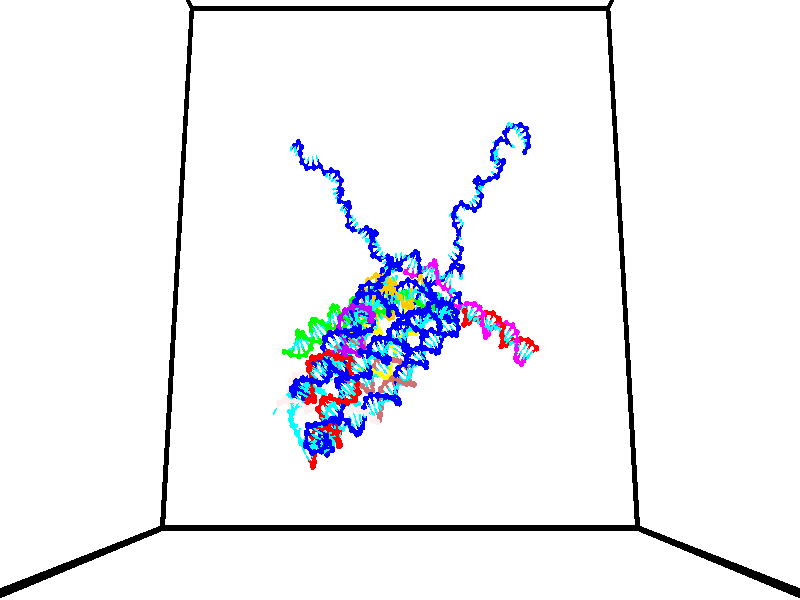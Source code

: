 // switches for output
#declare DRAW_BASES = 1; // possible values are 0, 1; only relevant for DNA ribbons
#declare DRAW_BASES_TYPE = 3; // possible values are 1, 2, 3; only relevant for DNA ribbons
#declare DRAW_FOG = 0; // set to 1 to enable fog

#include "colors.inc"

#include "transforms.inc"
background { rgb <1, 1, 1>}

#default {
   normal{
       ripples 0.25
       frequency 0.20
       turbulence 0.2
       lambda 5
   }
	finish {
		phong 0.1
		phong_size 40.
	}
}

// original window dimensions: 1024x640


// camera settings

camera {
	sky <0, 0.179814, -0.983701>
	up <0, 0.179814, -0.983701>
	right 1.6 * <1, 0, 0>
	location <35, 92.5046, 58.4545>
	look_at <35, 26.874, 46.4577>
	direction <0, -65.6306, -11.9968>
	angle 67.0682
}


# declare cpy_camera_pos = <35, 92.5046, 58.4545>;
# if (DRAW_FOG = 1)
fog {
	fog_type 2
	up vnormalize(cpy_camera_pos)
	color rgbt<1,1,1,0.3>
	distance 1e-5
	fog_alt 3e-3
	fog_offset 56
}
# end


// LIGHTS

# declare lum = 6;
global_settings {
	ambient_light rgb lum * <0.05, 0.05, 0.05>
	max_trace_level 15
}# declare cpy_direct_light_amount = 0.25;
light_source
{	1000 * <-1, -1.16351, -0.803887>,
	rgb lum * cpy_direct_light_amount
	parallel
}

light_source
{	1000 * <1, 1.16351, 0.803887>,
	rgb lum * cpy_direct_light_amount
	parallel
}

// strand 0

// nucleotide -1

// particle -1
sphere {
	<40.922421, 38.206532, 49.377254> 0.250000
	pigment { color rgbt <1,0,0,0> }
	no_shadow
}
cylinder {
	<40.915249, 37.825096, 49.257027>,  <40.910946, 37.596233, 49.184891>, 0.100000
	pigment { color rgbt <1,0,0,0> }
	no_shadow
}
cylinder {
	<40.915249, 37.825096, 49.257027>,  <40.922421, 38.206532, 49.377254>, 0.100000
	pigment { color rgbt <1,0,0,0> }
	no_shadow
}

// particle -1
sphere {
	<40.915249, 37.825096, 49.257027> 0.100000
	pigment { color rgbt <1,0,0,0> }
	no_shadow
}
sphere {
	0, 1
	scale<0.080000,0.200000,0.300000>
	matrix <0.737894, -0.215469, 0.639597,
		-0.674678, -0.210321, 0.707513,
		-0.017926, -0.953592, -0.300567,
		40.909870, 37.539017, 49.166855>
	pigment { color rgbt <0,1,1,0> }
	no_shadow
}
cylinder {
	<41.003239, 37.718727, 49.986641>,  <40.922421, 38.206532, 49.377254>, 0.130000
	pigment { color rgbt <1,0,0,0> }
	no_shadow
}

// nucleotide -1

// particle -1
sphere {
	<41.003239, 37.718727, 49.986641> 0.250000
	pigment { color rgbt <1,0,0,0> }
	no_shadow
}
cylinder {
	<41.098694, 37.475182, 49.684029>,  <41.155968, 37.329056, 49.502460>, 0.100000
	pigment { color rgbt <1,0,0,0> }
	no_shadow
}
cylinder {
	<41.098694, 37.475182, 49.684029>,  <41.003239, 37.718727, 49.986641>, 0.100000
	pigment { color rgbt <1,0,0,0> }
	no_shadow
}

// particle -1
sphere {
	<41.098694, 37.475182, 49.684029> 0.100000
	pigment { color rgbt <1,0,0,0> }
	no_shadow
}
sphere {
	0, 1
	scale<0.080000,0.200000,0.300000>
	matrix <0.695984, -0.436060, 0.570489,
		-0.677241, -0.662675, 0.319697,
		0.238642, -0.608863, -0.756529,
		41.170288, 37.292522, 49.457069>
	pigment { color rgbt <0,1,1,0> }
	no_shadow
}
cylinder {
	<40.933468, 37.045391, 50.258427>,  <41.003239, 37.718727, 49.986641>, 0.130000
	pigment { color rgbt <1,0,0,0> }
	no_shadow
}

// nucleotide -1

// particle -1
sphere {
	<40.933468, 37.045391, 50.258427> 0.250000
	pigment { color rgbt <1,0,0,0> }
	no_shadow
}
cylinder {
	<41.153835, 37.021584, 49.925453>,  <41.286057, 37.007298, 49.725670>, 0.100000
	pigment { color rgbt <1,0,0,0> }
	no_shadow
}
cylinder {
	<41.153835, 37.021584, 49.925453>,  <40.933468, 37.045391, 50.258427>, 0.100000
	pigment { color rgbt <1,0,0,0> }
	no_shadow
}

// particle -1
sphere {
	<41.153835, 37.021584, 49.925453> 0.100000
	pigment { color rgbt <1,0,0,0> }
	no_shadow
}
sphere {
	0, 1
	scale<0.080000,0.200000,0.300000>
	matrix <0.664961, -0.571423, 0.480939,
		-0.504296, -0.818495, -0.275231,
		0.550920, -0.059518, -0.832433,
		41.319111, 37.003727, 49.675724>
	pigment { color rgbt <0,1,1,0> }
	no_shadow
}
cylinder {
	<41.074112, 36.280296, 50.104446>,  <40.933468, 37.045391, 50.258427>, 0.130000
	pigment { color rgbt <1,0,0,0> }
	no_shadow
}

// nucleotide -1

// particle -1
sphere {
	<41.074112, 36.280296, 50.104446> 0.250000
	pigment { color rgbt <1,0,0,0> }
	no_shadow
}
cylinder {
	<41.358829, 36.475178, 49.902069>,  <41.529659, 36.592106, 49.780643>, 0.100000
	pigment { color rgbt <1,0,0,0> }
	no_shadow
}
cylinder {
	<41.358829, 36.475178, 49.902069>,  <41.074112, 36.280296, 50.104446>, 0.100000
	pigment { color rgbt <1,0,0,0> }
	no_shadow
}

// particle -1
sphere {
	<41.358829, 36.475178, 49.902069> 0.100000
	pigment { color rgbt <1,0,0,0> }
	no_shadow
}
sphere {
	0, 1
	scale<0.080000,0.200000,0.300000>
	matrix <0.680777, -0.655834, 0.326227,
		-0.172874, -0.576640, -0.798499,
		0.711798, 0.487204, -0.505941,
		41.572369, 36.621338, 49.750286>
	pigment { color rgbt <0,1,1,0> }
	no_shadow
}
cylinder {
	<41.567490, 35.750061, 49.896057>,  <41.074112, 36.280296, 50.104446>, 0.130000
	pigment { color rgbt <1,0,0,0> }
	no_shadow
}

// nucleotide -1

// particle -1
sphere {
	<41.567490, 35.750061, 49.896057> 0.250000
	pigment { color rgbt <1,0,0,0> }
	no_shadow
}
cylinder {
	<41.802895, 36.063114, 49.814934>,  <41.944138, 36.250946, 49.766258>, 0.100000
	pigment { color rgbt <1,0,0,0> }
	no_shadow
}
cylinder {
	<41.802895, 36.063114, 49.814934>,  <41.567490, 35.750061, 49.896057>, 0.100000
	pigment { color rgbt <1,0,0,0> }
	no_shadow
}

// particle -1
sphere {
	<41.802895, 36.063114, 49.814934> 0.100000
	pigment { color rgbt <1,0,0,0> }
	no_shadow
}
sphere {
	0, 1
	scale<0.080000,0.200000,0.300000>
	matrix <0.808392, -0.565763, 0.162526,
		0.012457, -0.259597, -0.965636,
		0.588513, 0.782637, -0.202809,
		41.979450, 36.297905, 49.754089>
	pigment { color rgbt <0,1,1,0> }
	no_shadow
}
cylinder {
	<42.155708, 35.496338, 49.547764>,  <41.567490, 35.750061, 49.896057>, 0.130000
	pigment { color rgbt <1,0,0,0> }
	no_shadow
}

// nucleotide -1

// particle -1
sphere {
	<42.155708, 35.496338, 49.547764> 0.250000
	pigment { color rgbt <1,0,0,0> }
	no_shadow
}
cylinder {
	<42.274410, 35.837761, 49.719055>,  <42.345631, 36.042614, 49.821831>, 0.100000
	pigment { color rgbt <1,0,0,0> }
	no_shadow
}
cylinder {
	<42.274410, 35.837761, 49.719055>,  <42.155708, 35.496338, 49.547764>, 0.100000
	pigment { color rgbt <1,0,0,0> }
	no_shadow
}

// particle -1
sphere {
	<42.274410, 35.837761, 49.719055> 0.100000
	pigment { color rgbt <1,0,0,0> }
	no_shadow
}
sphere {
	0, 1
	scale<0.080000,0.200000,0.300000>
	matrix <0.928749, -0.362297, 0.078527,
		0.222174, 0.374417, -0.900250,
		0.296756, 0.853553, 0.428233,
		42.363438, 36.093826, 49.847527>
	pigment { color rgbt <0,1,1,0> }
	no_shadow
}
cylinder {
	<42.753494, 35.406155, 49.539165>,  <42.155708, 35.496338, 49.547764>, 0.130000
	pigment { color rgbt <1,0,0,0> }
	no_shadow
}

// nucleotide -1

// particle -1
sphere {
	<42.753494, 35.406155, 49.539165> 0.250000
	pigment { color rgbt <1,0,0,0> }
	no_shadow
}
cylinder {
	<42.781776, 35.763481, 49.716694>,  <42.798748, 35.977879, 49.823212>, 0.100000
	pigment { color rgbt <1,0,0,0> }
	no_shadow
}
cylinder {
	<42.781776, 35.763481, 49.716694>,  <42.753494, 35.406155, 49.539165>, 0.100000
	pigment { color rgbt <1,0,0,0> }
	no_shadow
}

// particle -1
sphere {
	<42.781776, 35.763481, 49.716694> 0.100000
	pigment { color rgbt <1,0,0,0> }
	no_shadow
}
sphere {
	0, 1
	scale<0.080000,0.200000,0.300000>
	matrix <0.982510, -0.139212, 0.123670,
		0.172262, 0.427317, -0.887539,
		0.070710, 0.893320, 0.443824,
		42.802990, 36.031479, 49.849842>
	pigment { color rgbt <0,1,1,0> }
	no_shadow
}
cylinder {
	<43.194878, 35.820816, 49.116196>,  <42.753494, 35.406155, 49.539165>, 0.130000
	pigment { color rgbt <1,0,0,0> }
	no_shadow
}

// nucleotide -1

// particle -1
sphere {
	<43.194878, 35.820816, 49.116196> 0.250000
	pigment { color rgbt <1,0,0,0> }
	no_shadow
}
cylinder {
	<43.186676, 35.931828, 49.500397>,  <43.181755, 35.998432, 49.730915>, 0.100000
	pigment { color rgbt <1,0,0,0> }
	no_shadow
}
cylinder {
	<43.186676, 35.931828, 49.500397>,  <43.194878, 35.820816, 49.116196>, 0.100000
	pigment { color rgbt <1,0,0,0> }
	no_shadow
}

// particle -1
sphere {
	<43.186676, 35.931828, 49.500397> 0.100000
	pigment { color rgbt <1,0,0,0> }
	no_shadow
}
sphere {
	0, 1
	scale<0.080000,0.200000,0.300000>
	matrix <0.948146, -0.299374, 0.106745,
		0.317173, 0.912883, -0.256994,
		-0.020508, 0.277525, 0.960500,
		43.180523, 36.015083, 49.788548>
	pigment { color rgbt <0,1,1,0> }
	no_shadow
}
cylinder {
	<43.782993, 36.200710, 49.224785>,  <43.194878, 35.820816, 49.116196>, 0.130000
	pigment { color rgbt <1,0,0,0> }
	no_shadow
}

// nucleotide -1

// particle -1
sphere {
	<43.782993, 36.200710, 49.224785> 0.250000
	pigment { color rgbt <1,0,0,0> }
	no_shadow
}
cylinder {
	<43.656998, 36.073143, 49.582348>,  <43.581402, 35.996601, 49.796886>, 0.100000
	pigment { color rgbt <1,0,0,0> }
	no_shadow
}
cylinder {
	<43.656998, 36.073143, 49.582348>,  <43.782993, 36.200710, 49.224785>, 0.100000
	pigment { color rgbt <1,0,0,0> }
	no_shadow
}

// particle -1
sphere {
	<43.656998, 36.073143, 49.582348> 0.100000
	pigment { color rgbt <1,0,0,0> }
	no_shadow
}
sphere {
	0, 1
	scale<0.080000,0.200000,0.300000>
	matrix <0.932405, -0.279840, 0.228714,
		0.177209, 0.905527, 0.385510,
		-0.314988, -0.318921, 0.893908,
		43.562500, 35.977467, 49.850521>
	pigment { color rgbt <0,1,1,0> }
	no_shadow
}
cylinder {
	<44.291256, 36.455048, 49.712681>,  <43.782993, 36.200710, 49.224785>, 0.130000
	pigment { color rgbt <1,0,0,0> }
	no_shadow
}

// nucleotide -1

// particle -1
sphere {
	<44.291256, 36.455048, 49.712681> 0.250000
	pigment { color rgbt <1,0,0,0> }
	no_shadow
}
cylinder {
	<44.086563, 36.164238, 49.895798>,  <43.963749, 35.989754, 50.005669>, 0.100000
	pigment { color rgbt <1,0,0,0> }
	no_shadow
}
cylinder {
	<44.086563, 36.164238, 49.895798>,  <44.291256, 36.455048, 49.712681>, 0.100000
	pigment { color rgbt <1,0,0,0> }
	no_shadow
}

// particle -1
sphere {
	<44.086563, 36.164238, 49.895798> 0.100000
	pigment { color rgbt <1,0,0,0> }
	no_shadow
}
sphere {
	0, 1
	scale<0.080000,0.200000,0.300000>
	matrix <0.856345, -0.388626, 0.340063,
		-0.069324, 0.566046, 0.821454,
		-0.511729, -0.727023, 0.457789,
		43.933044, 35.946133, 50.033134>
	pigment { color rgbt <0,1,1,0> }
	no_shadow
}
cylinder {
	<44.718403, 36.490765, 50.303219>,  <44.291256, 36.455048, 49.712681>, 0.130000
	pigment { color rgbt <1,0,0,0> }
	no_shadow
}

// nucleotide -1

// particle -1
sphere {
	<44.718403, 36.490765, 50.303219> 0.250000
	pigment { color rgbt <1,0,0,0> }
	no_shadow
}
cylinder {
	<44.508331, 36.151100, 50.280914>,  <44.382290, 35.947300, 50.267532>, 0.100000
	pigment { color rgbt <1,0,0,0> }
	no_shadow
}
cylinder {
	<44.508331, 36.151100, 50.280914>,  <44.718403, 36.490765, 50.303219>, 0.100000
	pigment { color rgbt <1,0,0,0> }
	no_shadow
}

// particle -1
sphere {
	<44.508331, 36.151100, 50.280914> 0.100000
	pigment { color rgbt <1,0,0,0> }
	no_shadow
}
sphere {
	0, 1
	scale<0.080000,0.200000,0.300000>
	matrix <0.710583, -0.473638, 0.520325,
		-0.468251, 0.233640, 0.852146,
		-0.525178, -0.849164, -0.055761,
		44.350777, 35.896351, 50.264187>
	pigment { color rgbt <0,1,1,0> }
	no_shadow
}
cylinder {
	<44.543552, 36.369301, 51.046070>,  <44.718403, 36.490765, 50.303219>, 0.130000
	pigment { color rgbt <1,0,0,0> }
	no_shadow
}

// nucleotide -1

// particle -1
sphere {
	<44.543552, 36.369301, 51.046070> 0.250000
	pigment { color rgbt <1,0,0,0> }
	no_shadow
}
cylinder {
	<44.551945, 36.046814, 50.809574>,  <44.556980, 35.853321, 50.667675>, 0.100000
	pigment { color rgbt <1,0,0,0> }
	no_shadow
}
cylinder {
	<44.551945, 36.046814, 50.809574>,  <44.543552, 36.369301, 51.046070>, 0.100000
	pigment { color rgbt <1,0,0,0> }
	no_shadow
}

// particle -1
sphere {
	<44.551945, 36.046814, 50.809574> 0.100000
	pigment { color rgbt <1,0,0,0> }
	no_shadow
}
sphere {
	0, 1
	scale<0.080000,0.200000,0.300000>
	matrix <0.794018, -0.345921, 0.499874,
		-0.607533, -0.479946, 0.632895,
		0.020980, -0.806220, -0.591244,
		44.558239, 35.804947, 50.632202>
	pigment { color rgbt <0,1,1,0> }
	no_shadow
}
cylinder {
	<44.660877, 35.843994, 51.500546>,  <44.543552, 36.369301, 51.046070>, 0.130000
	pigment { color rgbt <1,0,0,0> }
	no_shadow
}

// nucleotide -1

// particle -1
sphere {
	<44.660877, 35.843994, 51.500546> 0.250000
	pigment { color rgbt <1,0,0,0> }
	no_shadow
}
cylinder {
	<44.730953, 35.650600, 51.157490>,  <44.772999, 35.534565, 50.951656>, 0.100000
	pigment { color rgbt <1,0,0,0> }
	no_shadow
}
cylinder {
	<44.730953, 35.650600, 51.157490>,  <44.660877, 35.843994, 51.500546>, 0.100000
	pigment { color rgbt <1,0,0,0> }
	no_shadow
}

// particle -1
sphere {
	<44.730953, 35.650600, 51.157490> 0.100000
	pigment { color rgbt <1,0,0,0> }
	no_shadow
}
sphere {
	0, 1
	scale<0.080000,0.200000,0.300000>
	matrix <0.524377, -0.691453, 0.496911,
		-0.833270, -0.536780, 0.132397,
		0.175185, -0.483487, -0.857642,
		44.783508, 35.505554, 50.900196>
	pigment { color rgbt <0,1,1,0> }
	no_shadow
}
cylinder {
	<44.659561, 35.131649, 51.697601>,  <44.660877, 35.843994, 51.500546>, 0.130000
	pigment { color rgbt <1,0,0,0> }
	no_shadow
}

// nucleotide -1

// particle -1
sphere {
	<44.659561, 35.131649, 51.697601> 0.250000
	pigment { color rgbt <1,0,0,0> }
	no_shadow
}
cylinder {
	<44.857700, 35.156944, 51.351044>,  <44.976582, 35.172123, 51.143108>, 0.100000
	pigment { color rgbt <1,0,0,0> }
	no_shadow
}
cylinder {
	<44.857700, 35.156944, 51.351044>,  <44.659561, 35.131649, 51.697601>, 0.100000
	pigment { color rgbt <1,0,0,0> }
	no_shadow
}

// particle -1
sphere {
	<44.857700, 35.156944, 51.351044> 0.100000
	pigment { color rgbt <1,0,0,0> }
	no_shadow
}
sphere {
	0, 1
	scale<0.080000,0.200000,0.300000>
	matrix <0.664722, -0.669682, 0.331165,
		-0.559264, -0.739951, -0.373759,
		0.495346, 0.063237, -0.866391,
		45.006306, 35.175915, 51.091125>
	pigment { color rgbt <0,1,1,0> }
	no_shadow
}
cylinder {
	<44.816933, 34.434799, 51.581585>,  <44.659561, 35.131649, 51.697601>, 0.130000
	pigment { color rgbt <1,0,0,0> }
	no_shadow
}

// nucleotide -1

// particle -1
sphere {
	<44.816933, 34.434799, 51.581585> 0.250000
	pigment { color rgbt <1,0,0,0> }
	no_shadow
}
cylinder {
	<45.079086, 34.673141, 51.395927>,  <45.236378, 34.816147, 51.284534>, 0.100000
	pigment { color rgbt <1,0,0,0> }
	no_shadow
}
cylinder {
	<45.079086, 34.673141, 51.395927>,  <44.816933, 34.434799, 51.581585>, 0.100000
	pigment { color rgbt <1,0,0,0> }
	no_shadow
}

// particle -1
sphere {
	<45.079086, 34.673141, 51.395927> 0.100000
	pigment { color rgbt <1,0,0,0> }
	no_shadow
}
sphere {
	0, 1
	scale<0.080000,0.200000,0.300000>
	matrix <0.743214, -0.618237, 0.255768,
		-0.134551, -0.512585, -0.848029,
		0.655385, 0.595852, -0.464145,
		45.275703, 34.851898, 51.256683>
	pigment { color rgbt <0,1,1,0> }
	no_shadow
}
cylinder {
	<45.352215, 33.999039, 51.465958>,  <44.816933, 34.434799, 51.581585>, 0.130000
	pigment { color rgbt <1,0,0,0> }
	no_shadow
}

// nucleotide -1

// particle -1
sphere {
	<45.352215, 33.999039, 51.465958> 0.250000
	pigment { color rgbt <1,0,0,0> }
	no_shadow
}
cylinder {
	<45.509430, 34.366653, 51.454041>,  <45.603760, 34.587223, 51.446888>, 0.100000
	pigment { color rgbt <1,0,0,0> }
	no_shadow
}
cylinder {
	<45.509430, 34.366653, 51.454041>,  <45.352215, 33.999039, 51.465958>, 0.100000
	pigment { color rgbt <1,0,0,0> }
	no_shadow
}

// particle -1
sphere {
	<45.509430, 34.366653, 51.454041> 0.100000
	pigment { color rgbt <1,0,0,0> }
	no_shadow
}
sphere {
	0, 1
	scale<0.080000,0.200000,0.300000>
	matrix <0.874210, -0.363429, 0.321988,
		0.285090, -0.152603, -0.946275,
		0.393040, 0.919039, -0.029797,
		45.627342, 34.642365, 51.445103>
	pigment { color rgbt <0,1,1,0> }
	no_shadow
}
cylinder {
	<46.030979, 34.063549, 51.106758>,  <45.352215, 33.999039, 51.465958>, 0.130000
	pigment { color rgbt <1,0,0,0> }
	no_shadow
}

// nucleotide -1

// particle -1
sphere {
	<46.030979, 34.063549, 51.106758> 0.250000
	pigment { color rgbt <1,0,0,0> }
	no_shadow
}
cylinder {
	<46.052738, 34.414314, 51.297783>,  <46.065796, 34.624771, 51.412399>, 0.100000
	pigment { color rgbt <1,0,0,0> }
	no_shadow
}
cylinder {
	<46.052738, 34.414314, 51.297783>,  <46.030979, 34.063549, 51.106758>, 0.100000
	pigment { color rgbt <1,0,0,0> }
	no_shadow
}

// particle -1
sphere {
	<46.052738, 34.414314, 51.297783> 0.100000
	pigment { color rgbt <1,0,0,0> }
	no_shadow
}
sphere {
	0, 1
	scale<0.080000,0.200000,0.300000>
	matrix <0.908540, -0.241885, 0.340657,
		0.414241, 0.415353, -0.809868,
		0.054402, 0.876911, 0.477564,
		46.069057, 34.677387, 51.441051>
	pigment { color rgbt <0,1,1,0> }
	no_shadow
}
cylinder {
	<46.714645, 34.331459, 51.044704>,  <46.030979, 34.063549, 51.106758>, 0.130000
	pigment { color rgbt <1,0,0,0> }
	no_shadow
}

// nucleotide -1

// particle -1
sphere {
	<46.714645, 34.331459, 51.044704> 0.250000
	pigment { color rgbt <1,0,0,0> }
	no_shadow
}
cylinder {
	<46.575592, 34.525585, 51.365608>,  <46.492161, 34.642059, 51.558151>, 0.100000
	pigment { color rgbt <1,0,0,0> }
	no_shadow
}
cylinder {
	<46.575592, 34.525585, 51.365608>,  <46.714645, 34.331459, 51.044704>, 0.100000
	pigment { color rgbt <1,0,0,0> }
	no_shadow
}

// particle -1
sphere {
	<46.575592, 34.525585, 51.365608> 0.100000
	pigment { color rgbt <1,0,0,0> }
	no_shadow
}
sphere {
	0, 1
	scale<0.080000,0.200000,0.300000>
	matrix <0.927085, 0.049955, 0.371508,
		0.140221, 0.872912, -0.467293,
		-0.347637, 0.485314, 0.802259,
		46.471302, 34.671181, 51.606285>
	pigment { color rgbt <0,1,1,0> }
	no_shadow
}
cylinder {
	<47.337643, 34.789444, 51.199566>,  <46.714645, 34.331459, 51.044704>, 0.130000
	pigment { color rgbt <1,0,0,0> }
	no_shadow
}

// nucleotide -1

// particle -1
sphere {
	<47.337643, 34.789444, 51.199566> 0.250000
	pigment { color rgbt <1,0,0,0> }
	no_shadow
}
cylinder {
	<47.102467, 34.840435, 51.519085>,  <46.961361, 34.871029, 51.710796>, 0.100000
	pigment { color rgbt <1,0,0,0> }
	no_shadow
}
cylinder {
	<47.102467, 34.840435, 51.519085>,  <47.337643, 34.789444, 51.199566>, 0.100000
	pigment { color rgbt <1,0,0,0> }
	no_shadow
}

// particle -1
sphere {
	<47.102467, 34.840435, 51.519085> 0.100000
	pigment { color rgbt <1,0,0,0> }
	no_shadow
}
sphere {
	0, 1
	scale<0.080000,0.200000,0.300000>
	matrix <0.808123, 0.049081, 0.586966,
		0.035617, 0.990627, -0.131871,
		-0.587936, 0.127474, 0.798800,
		46.926086, 34.878677, 51.758724>
	pigment { color rgbt <0,1,1,0> }
	no_shadow
}
cylinder {
	<47.513786, 35.338352, 51.487968>,  <47.337643, 34.789444, 51.199566>, 0.130000
	pigment { color rgbt <1,0,0,0> }
	no_shadow
}

// nucleotide -1

// particle -1
sphere {
	<47.513786, 35.338352, 51.487968> 0.250000
	pigment { color rgbt <1,0,0,0> }
	no_shadow
}
cylinder {
	<47.354912, 35.099300, 51.766560>,  <47.259586, 34.955868, 51.933716>, 0.100000
	pigment { color rgbt <1,0,0,0> }
	no_shadow
}
cylinder {
	<47.354912, 35.099300, 51.766560>,  <47.513786, 35.338352, 51.487968>, 0.100000
	pigment { color rgbt <1,0,0,0> }
	no_shadow
}

// particle -1
sphere {
	<47.354912, 35.099300, 51.766560> 0.100000
	pigment { color rgbt <1,0,0,0> }
	no_shadow
}
sphere {
	0, 1
	scale<0.080000,0.200000,0.300000>
	matrix <0.856382, 0.031478, 0.515382,
		-0.329931, 0.801155, 0.499296,
		-0.397184, -0.597628, 0.696481,
		47.235756, 34.920013, 51.975502>
	pigment { color rgbt <0,1,1,0> }
	no_shadow
}
cylinder {
	<47.998081, 35.384491, 51.912128>,  <47.513786, 35.338352, 51.487968>, 0.130000
	pigment { color rgbt <1,0,0,0> }
	no_shadow
}

// nucleotide -1

// particle -1
sphere {
	<47.998081, 35.384491, 51.912128> 0.250000
	pigment { color rgbt <1,0,0,0> }
	no_shadow
}
cylinder {
	<47.800930, 35.066456, 52.053501>,  <47.682640, 34.875637, 52.138325>, 0.100000
	pigment { color rgbt <1,0,0,0> }
	no_shadow
}
cylinder {
	<47.800930, 35.066456, 52.053501>,  <47.998081, 35.384491, 51.912128>, 0.100000
	pigment { color rgbt <1,0,0,0> }
	no_shadow
}

// particle -1
sphere {
	<47.800930, 35.066456, 52.053501> 0.100000
	pigment { color rgbt <1,0,0,0> }
	no_shadow
}
sphere {
	0, 1
	scale<0.080000,0.200000,0.300000>
	matrix <0.734431, -0.162345, 0.658981,
		-0.466568, 0.584365, 0.663951,
		-0.492874, -0.795086, 0.353431,
		47.653069, 34.827930, 52.159531>
	pigment { color rgbt <0,1,1,0> }
	no_shadow
}
// strand 1

// nucleotide -1

// particle -1
sphere {
	<23.964771, 35.202019, 52.159237> 0.250000
	pigment { color rgbt <0,1,0,0> }
	no_shadow
}
cylinder {
	<24.267845, 34.954388, 52.076630>,  <24.449690, 34.805809, 52.027065>, 0.100000
	pigment { color rgbt <0,1,0,0> }
	no_shadow
}
cylinder {
	<24.267845, 34.954388, 52.076630>,  <23.964771, 35.202019, 52.159237>, 0.100000
	pigment { color rgbt <0,1,0,0> }
	no_shadow
}

// particle -1
sphere {
	<24.267845, 34.954388, 52.076630> 0.100000
	pigment { color rgbt <0,1,0,0> }
	no_shadow
}
sphere {
	0, 1
	scale<0.080000,0.200000,0.300000>
	matrix <0.584999, 0.784549, -0.205570,
		0.289288, 0.034945, 0.956604,
		0.757687, -0.619081, -0.206518,
		24.495152, 34.768661, 52.014675>
	pigment { color rgbt <0,1,1,0> }
	no_shadow
}
cylinder {
	<24.658798, 35.398308, 52.396751>,  <23.964771, 35.202019, 52.159237>, 0.130000
	pigment { color rgbt <0,1,0,0> }
	no_shadow
}

// nucleotide -1

// particle -1
sphere {
	<24.658798, 35.398308, 52.396751> 0.250000
	pigment { color rgbt <0,1,0,0> }
	no_shadow
}
cylinder {
	<24.738131, 35.140129, 52.101707>,  <24.785730, 34.985222, 51.924683>, 0.100000
	pigment { color rgbt <0,1,0,0> }
	no_shadow
}
cylinder {
	<24.738131, 35.140129, 52.101707>,  <24.658798, 35.398308, 52.396751>, 0.100000
	pigment { color rgbt <0,1,0,0> }
	no_shadow
}

// particle -1
sphere {
	<24.738131, 35.140129, 52.101707> 0.100000
	pigment { color rgbt <0,1,0,0> }
	no_shadow
}
sphere {
	0, 1
	scale<0.080000,0.200000,0.300000>
	matrix <0.856850, 0.479573, -0.189257,
		0.475892, -0.594485, 0.648162,
		0.198331, -0.645444, -0.737609,
		24.797630, 34.946495, 51.880424>
	pigment { color rgbt <0,1,1,0> }
	no_shadow
}
cylinder {
	<25.375292, 35.170433, 52.514320>,  <24.658798, 35.398308, 52.396751>, 0.130000
	pigment { color rgbt <0,1,0,0> }
	no_shadow
}

// nucleotide -1

// particle -1
sphere {
	<25.375292, 35.170433, 52.514320> 0.250000
	pigment { color rgbt <0,1,0,0> }
	no_shadow
}
cylinder {
	<25.316427, 35.018456, 52.149029>,  <25.281109, 34.927269, 51.929855>, 0.100000
	pigment { color rgbt <0,1,0,0> }
	no_shadow
}
cylinder {
	<25.316427, 35.018456, 52.149029>,  <25.375292, 35.170433, 52.514320>, 0.100000
	pigment { color rgbt <0,1,0,0> }
	no_shadow
}

// particle -1
sphere {
	<25.316427, 35.018456, 52.149029> 0.100000
	pigment { color rgbt <0,1,0,0> }
	no_shadow
}
sphere {
	0, 1
	scale<0.080000,0.200000,0.300000>
	matrix <0.889234, 0.353485, -0.290363,
		0.433135, -0.854804, 0.285840,
		-0.147163, -0.379945, -0.913228,
		25.272278, 34.904472, 51.875061>
	pigment { color rgbt <0,1,1,0> }
	no_shadow
}
cylinder {
	<25.957176, 34.737873, 52.329124>,  <25.375292, 35.170433, 52.514320>, 0.130000
	pigment { color rgbt <0,1,0,0> }
	no_shadow
}

// nucleotide -1

// particle -1
sphere {
	<25.957176, 34.737873, 52.329124> 0.250000
	pigment { color rgbt <0,1,0,0> }
	no_shadow
}
cylinder {
	<25.781548, 34.852379, 51.988476>,  <25.676170, 34.921082, 51.784084>, 0.100000
	pigment { color rgbt <0,1,0,0> }
	no_shadow
}
cylinder {
	<25.781548, 34.852379, 51.988476>,  <25.957176, 34.737873, 52.329124>, 0.100000
	pigment { color rgbt <0,1,0,0> }
	no_shadow
}

// particle -1
sphere {
	<25.781548, 34.852379, 51.988476> 0.100000
	pigment { color rgbt <0,1,0,0> }
	no_shadow
}
sphere {
	0, 1
	scale<0.080000,0.200000,0.300000>
	matrix <0.882469, 0.315400, -0.348957,
		0.168708, -0.904751, -0.391104,
		-0.439073, 0.286265, -0.851626,
		25.649826, 34.938259, 51.732986>
	pigment { color rgbt <0,1,1,0> }
	no_shadow
}
cylinder {
	<26.405514, 34.449039, 51.783726>,  <25.957176, 34.737873, 52.329124>, 0.130000
	pigment { color rgbt <0,1,0,0> }
	no_shadow
}

// nucleotide -1

// particle -1
sphere {
	<26.405514, 34.449039, 51.783726> 0.250000
	pigment { color rgbt <0,1,0,0> }
	no_shadow
}
cylinder {
	<26.206509, 34.707237, 51.551926>,  <26.087107, 34.862156, 51.412846>, 0.100000
	pigment { color rgbt <0,1,0,0> }
	no_shadow
}
cylinder {
	<26.206509, 34.707237, 51.551926>,  <26.405514, 34.449039, 51.783726>, 0.100000
	pigment { color rgbt <0,1,0,0> }
	no_shadow
}

// particle -1
sphere {
	<26.206509, 34.707237, 51.551926> 0.100000
	pigment { color rgbt <0,1,0,0> }
	no_shadow
}
sphere {
	0, 1
	scale<0.080000,0.200000,0.300000>
	matrix <0.838503, 0.186696, -0.511916,
		-0.222250, -0.740593, -0.634134,
		-0.497512, 0.645497, -0.579497,
		26.057255, 34.900887, 51.378078>
	pigment { color rgbt <0,1,1,0> }
	no_shadow
}
cylinder {
	<26.509377, 34.296810, 51.051350>,  <26.405514, 34.449039, 51.783726>, 0.130000
	pigment { color rgbt <0,1,0,0> }
	no_shadow
}

// nucleotide -1

// particle -1
sphere {
	<26.509377, 34.296810, 51.051350> 0.250000
	pigment { color rgbt <0,1,0,0> }
	no_shadow
}
cylinder {
	<26.411865, 34.684189, 51.072090>,  <26.353357, 34.916615, 51.084534>, 0.100000
	pigment { color rgbt <0,1,0,0> }
	no_shadow
}
cylinder {
	<26.411865, 34.684189, 51.072090>,  <26.509377, 34.296810, 51.051350>, 0.100000
	pigment { color rgbt <0,1,0,0> }
	no_shadow
}

// particle -1
sphere {
	<26.411865, 34.684189, 51.072090> 0.100000
	pigment { color rgbt <0,1,0,0> }
	no_shadow
}
sphere {
	0, 1
	scale<0.080000,0.200000,0.300000>
	matrix <0.765909, 0.225043, -0.602278,
		-0.594941, -0.107110, -0.796600,
		-0.243780, 0.968444, 0.051851,
		26.338732, 34.974724, 51.087646>
	pigment { color rgbt <0,1,1,0> }
	no_shadow
}
cylinder {
	<26.385714, 34.483288, 50.360901>,  <26.509377, 34.296810, 51.051350>, 0.130000
	pigment { color rgbt <0,1,0,0> }
	no_shadow
}

// nucleotide -1

// particle -1
sphere {
	<26.385714, 34.483288, 50.360901> 0.250000
	pigment { color rgbt <0,1,0,0> }
	no_shadow
}
cylinder {
	<26.462397, 34.808716, 50.580482>,  <26.508408, 35.003971, 50.712231>, 0.100000
	pigment { color rgbt <0,1,0,0> }
	no_shadow
}
cylinder {
	<26.462397, 34.808716, 50.580482>,  <26.385714, 34.483288, 50.360901>, 0.100000
	pigment { color rgbt <0,1,0,0> }
	no_shadow
}

// particle -1
sphere {
	<26.462397, 34.808716, 50.580482> 0.100000
	pigment { color rgbt <0,1,0,0> }
	no_shadow
}
sphere {
	0, 1
	scale<0.080000,0.200000,0.300000>
	matrix <0.769146, 0.222894, -0.598942,
		-0.609640, 0.537050, -0.583023,
		0.191710, 0.813569, 0.548956,
		26.519909, 35.052788, 50.745171>
	pigment { color rgbt <0,1,1,0> }
	no_shadow
}
cylinder {
	<26.392792, 35.049561, 49.913311>,  <26.385714, 34.483288, 50.360901>, 0.130000
	pigment { color rgbt <0,1,0,0> }
	no_shadow
}

// nucleotide -1

// particle -1
sphere {
	<26.392792, 35.049561, 49.913311> 0.250000
	pigment { color rgbt <0,1,0,0> }
	no_shadow
}
cylinder {
	<26.629589, 35.151489, 50.219151>,  <26.771667, 35.212646, 50.402653>, 0.100000
	pigment { color rgbt <0,1,0,0> }
	no_shadow
}
cylinder {
	<26.629589, 35.151489, 50.219151>,  <26.392792, 35.049561, 49.913311>, 0.100000
	pigment { color rgbt <0,1,0,0> }
	no_shadow
}

// particle -1
sphere {
	<26.629589, 35.151489, 50.219151> 0.100000
	pigment { color rgbt <0,1,0,0> }
	no_shadow
}
sphere {
	0, 1
	scale<0.080000,0.200000,0.300000>
	matrix <0.697871, 0.312467, -0.644468,
		-0.403138, 0.915111, 0.007144,
		0.591993, 0.254824, 0.764597,
		26.807186, 35.227936, 50.448528>
	pigment { color rgbt <0,1,1,0> }
	no_shadow
}
cylinder {
	<26.643696, 35.708092, 49.701828>,  <26.392792, 35.049561, 49.913311>, 0.130000
	pigment { color rgbt <0,1,0,0> }
	no_shadow
}

// nucleotide -1

// particle -1
sphere {
	<26.643696, 35.708092, 49.701828> 0.250000
	pigment { color rgbt <0,1,0,0> }
	no_shadow
}
cylinder {
	<26.887985, 35.581257, 49.992062>,  <27.034559, 35.505154, 50.166203>, 0.100000
	pigment { color rgbt <0,1,0,0> }
	no_shadow
}
cylinder {
	<26.887985, 35.581257, 49.992062>,  <26.643696, 35.708092, 49.701828>, 0.100000
	pigment { color rgbt <0,1,0,0> }
	no_shadow
}

// particle -1
sphere {
	<26.887985, 35.581257, 49.992062> 0.100000
	pigment { color rgbt <0,1,0,0> }
	no_shadow
}
sphere {
	0, 1
	scale<0.080000,0.200000,0.300000>
	matrix <0.786504, 0.349148, -0.509418,
		-0.091803, 0.881787, 0.462627,
		0.610724, -0.317092, 0.725582,
		27.071203, 35.486130, 50.209736>
	pigment { color rgbt <0,1,1,0> }
	no_shadow
}
cylinder {
	<27.042284, 36.268032, 49.763550>,  <26.643696, 35.708092, 49.701828>, 0.130000
	pigment { color rgbt <0,1,0,0> }
	no_shadow
}

// nucleotide -1

// particle -1
sphere {
	<27.042284, 36.268032, 49.763550> 0.250000
	pigment { color rgbt <0,1,0,0> }
	no_shadow
}
cylinder {
	<27.258501, 35.974846, 49.928753>,  <27.388231, 35.798935, 50.027874>, 0.100000
	pigment { color rgbt <0,1,0,0> }
	no_shadow
}
cylinder {
	<27.258501, 35.974846, 49.928753>,  <27.042284, 36.268032, 49.763550>, 0.100000
	pigment { color rgbt <0,1,0,0> }
	no_shadow
}

// particle -1
sphere {
	<27.258501, 35.974846, 49.928753> 0.100000
	pigment { color rgbt <0,1,0,0> }
	no_shadow
}
sphere {
	0, 1
	scale<0.080000,0.200000,0.300000>
	matrix <0.837060, 0.419227, -0.351537,
		0.084520, 0.535734, 0.840146,
		0.540543, -0.732965, 0.413009,
		27.420664, 35.754955, 50.052654>
	pigment { color rgbt <0,1,1,0> }
	no_shadow
}
cylinder {
	<27.669840, 36.557083, 50.015095>,  <27.042284, 36.268032, 49.763550>, 0.130000
	pigment { color rgbt <0,1,0,0> }
	no_shadow
}

// nucleotide -1

// particle -1
sphere {
	<27.669840, 36.557083, 50.015095> 0.250000
	pigment { color rgbt <0,1,0,0> }
	no_shadow
}
cylinder {
	<27.771753, 36.170288, 50.017292>,  <27.832901, 35.938213, 50.018608>, 0.100000
	pigment { color rgbt <0,1,0,0> }
	no_shadow
}
cylinder {
	<27.771753, 36.170288, 50.017292>,  <27.669840, 36.557083, 50.015095>, 0.100000
	pigment { color rgbt <0,1,0,0> }
	no_shadow
}

// particle -1
sphere {
	<27.771753, 36.170288, 50.017292> 0.100000
	pigment { color rgbt <0,1,0,0> }
	no_shadow
}
sphere {
	0, 1
	scale<0.080000,0.200000,0.300000>
	matrix <0.946009, 0.248071, -0.208634,
		0.200384, 0.058351, 0.977978,
		0.254782, -0.966983, 0.005492,
		27.848188, 35.880192, 50.018940>
	pigment { color rgbt <0,1,1,0> }
	no_shadow
}
cylinder {
	<28.250729, 36.487450, 50.405212>,  <27.669840, 36.557083, 50.015095>, 0.130000
	pigment { color rgbt <0,1,0,0> }
	no_shadow
}

// nucleotide -1

// particle -1
sphere {
	<28.250729, 36.487450, 50.405212> 0.250000
	pigment { color rgbt <0,1,0,0> }
	no_shadow
}
cylinder {
	<28.234772, 36.183468, 50.145714>,  <28.225197, 36.001080, 49.990013>, 0.100000
	pigment { color rgbt <0,1,0,0> }
	no_shadow
}
cylinder {
	<28.234772, 36.183468, 50.145714>,  <28.250729, 36.487450, 50.405212>, 0.100000
	pigment { color rgbt <0,1,0,0> }
	no_shadow
}

// particle -1
sphere {
	<28.234772, 36.183468, 50.145714> 0.100000
	pigment { color rgbt <0,1,0,0> }
	no_shadow
}
sphere {
	0, 1
	scale<0.080000,0.200000,0.300000>
	matrix <0.961583, 0.147281, -0.231660,
		0.271600, -0.633065, 0.724888,
		-0.039894, -0.759959, -0.648746,
		28.222803, 35.955479, 49.951092>
	pigment { color rgbt <0,1,1,0> }
	no_shadow
}
cylinder {
	<29.001736, 36.337288, 50.469425>,  <28.250729, 36.487450, 50.405212>, 0.130000
	pigment { color rgbt <0,1,0,0> }
	no_shadow
}

// nucleotide -1

// particle -1
sphere {
	<29.001736, 36.337288, 50.469425> 0.250000
	pigment { color rgbt <0,1,0,0> }
	no_shadow
}
cylinder {
	<28.872496, 36.103188, 50.171944>,  <28.794952, 35.962727, 49.993454>, 0.100000
	pigment { color rgbt <0,1,0,0> }
	no_shadow
}
cylinder {
	<28.872496, 36.103188, 50.171944>,  <29.001736, 36.337288, 50.469425>, 0.100000
	pigment { color rgbt <0,1,0,0> }
	no_shadow
}

// particle -1
sphere {
	<28.872496, 36.103188, 50.171944> 0.100000
	pigment { color rgbt <0,1,0,0> }
	no_shadow
}
sphere {
	0, 1
	scale<0.080000,0.200000,0.300000>
	matrix <0.946310, -0.208308, -0.247196,
		-0.010247, -0.783639, 0.621131,
		-0.323100, -0.585249, -0.743700,
		28.775566, 35.927612, 49.948833>
	pigment { color rgbt <0,1,1,0> }
	no_shadow
}
cylinder {
	<29.363190, 35.623692, 50.470047>,  <29.001736, 36.337288, 50.469425>, 0.130000
	pigment { color rgbt <0,1,0,0> }
	no_shadow
}

// nucleotide -1

// particle -1
sphere {
	<29.363190, 35.623692, 50.470047> 0.250000
	pigment { color rgbt <0,1,0,0> }
	no_shadow
}
cylinder {
	<29.233683, 35.690865, 50.097603>,  <29.155979, 35.731171, 49.874134>, 0.100000
	pigment { color rgbt <0,1,0,0> }
	no_shadow
}
cylinder {
	<29.233683, 35.690865, 50.097603>,  <29.363190, 35.623692, 50.470047>, 0.100000
	pigment { color rgbt <0,1,0,0> }
	no_shadow
}

// particle -1
sphere {
	<29.233683, 35.690865, 50.097603> 0.100000
	pigment { color rgbt <0,1,0,0> }
	no_shadow
}
sphere {
	0, 1
	scale<0.080000,0.200000,0.300000>
	matrix <0.946135, 0.055401, -0.318998,
		-0.001987, -0.984239, -0.176828,
		-0.323766, 0.167937, -0.931113,
		29.136553, 35.741245, 49.818268>
	pigment { color rgbt <0,1,1,0> }
	no_shadow
}
cylinder {
	<29.732391, 35.098701, 49.986034>,  <29.363190, 35.623692, 50.470047>, 0.130000
	pigment { color rgbt <0,1,0,0> }
	no_shadow
}

// nucleotide -1

// particle -1
sphere {
	<29.732391, 35.098701, 49.986034> 0.250000
	pigment { color rgbt <0,1,0,0> }
	no_shadow
}
cylinder {
	<29.609919, 35.403858, 49.758263>,  <29.536434, 35.586952, 49.621597>, 0.100000
	pigment { color rgbt <0,1,0,0> }
	no_shadow
}
cylinder {
	<29.609919, 35.403858, 49.758263>,  <29.732391, 35.098701, 49.986034>, 0.100000
	pigment { color rgbt <0,1,0,0> }
	no_shadow
}

// particle -1
sphere {
	<29.609919, 35.403858, 49.758263> 0.100000
	pigment { color rgbt <0,1,0,0> }
	no_shadow
}
sphere {
	0, 1
	scale<0.080000,0.200000,0.300000>
	matrix <0.928007, 0.105819, -0.357218,
		-0.212260, -0.637812, -0.740366,
		-0.306183, 0.762888, -0.569433,
		29.518064, 35.632725, 49.587433>
	pigment { color rgbt <0,1,1,0> }
	no_shadow
}
cylinder {
	<30.185013, 35.131313, 49.385307>,  <29.732391, 35.098701, 49.986034>, 0.130000
	pigment { color rgbt <0,1,0,0> }
	no_shadow
}

// nucleotide -1

// particle -1
sphere {
	<30.185013, 35.131313, 49.385307> 0.250000
	pigment { color rgbt <0,1,0,0> }
	no_shadow
}
cylinder {
	<30.000059, 35.484512, 49.353035>,  <29.889086, 35.696434, 49.333672>, 0.100000
	pigment { color rgbt <0,1,0,0> }
	no_shadow
}
cylinder {
	<30.000059, 35.484512, 49.353035>,  <30.185013, 35.131313, 49.385307>, 0.100000
	pigment { color rgbt <0,1,0,0> }
	no_shadow
}

// particle -1
sphere {
	<30.000059, 35.484512, 49.353035> 0.100000
	pigment { color rgbt <0,1,0,0> }
	no_shadow
}
sphere {
	0, 1
	scale<0.080000,0.200000,0.300000>
	matrix <0.771278, 0.355650, -0.527867,
		-0.437412, -0.306307, -0.845486,
		-0.462386, 0.883000, -0.080682,
		29.861343, 35.749413, 49.328831>
	pigment { color rgbt <0,1,1,0> }
	no_shadow
}
cylinder {
	<30.195459, 35.332191, 48.650280>,  <30.185013, 35.131313, 49.385307>, 0.130000
	pigment { color rgbt <0,1,0,0> }
	no_shadow
}

// nucleotide -1

// particle -1
sphere {
	<30.195459, 35.332191, 48.650280> 0.250000
	pigment { color rgbt <0,1,0,0> }
	no_shadow
}
cylinder {
	<30.184107, 35.645222, 48.899044>,  <30.177296, 35.833038, 49.048302>, 0.100000
	pigment { color rgbt <0,1,0,0> }
	no_shadow
}
cylinder {
	<30.184107, 35.645222, 48.899044>,  <30.195459, 35.332191, 48.650280>, 0.100000
	pigment { color rgbt <0,1,0,0> }
	no_shadow
}

// particle -1
sphere {
	<30.184107, 35.645222, 48.899044> 0.100000
	pigment { color rgbt <0,1,0,0> }
	no_shadow
}
sphere {
	0, 1
	scale<0.080000,0.200000,0.300000>
	matrix <0.813647, 0.379501, -0.440406,
		-0.580666, 0.493518, -0.647508,
		-0.028382, 0.782572, 0.621913,
		30.175592, 35.879993, 49.085617>
	pigment { color rgbt <0,1,1,0> }
	no_shadow
}
cylinder {
	<30.367838, 35.961937, 48.220673>,  <30.195459, 35.332191, 48.650280>, 0.130000
	pigment { color rgbt <0,1,0,0> }
	no_shadow
}

// nucleotide -1

// particle -1
sphere {
	<30.367838, 35.961937, 48.220673> 0.250000
	pigment { color rgbt <0,1,0,0> }
	no_shadow
}
cylinder {
	<30.460920, 36.053631, 48.598732>,  <30.516769, 36.108646, 48.825565>, 0.100000
	pigment { color rgbt <0,1,0,0> }
	no_shadow
}
cylinder {
	<30.460920, 36.053631, 48.598732>,  <30.367838, 35.961937, 48.220673>, 0.100000
	pigment { color rgbt <0,1,0,0> }
	no_shadow
}

// particle -1
sphere {
	<30.460920, 36.053631, 48.598732> 0.100000
	pigment { color rgbt <0,1,0,0> }
	no_shadow
}
sphere {
	0, 1
	scale<0.080000,0.200000,0.300000>
	matrix <0.864460, 0.396512, -0.309009,
		-0.445597, 0.888949, -0.105894,
		0.232705, 0.229235, 0.945145,
		30.530731, 36.122402, 48.882275>
	pigment { color rgbt <0,1,1,0> }
	no_shadow
}
cylinder {
	<30.621122, 36.596142, 48.189785>,  <30.367838, 35.961937, 48.220673>, 0.130000
	pigment { color rgbt <0,1,0,0> }
	no_shadow
}

// nucleotide -1

// particle -1
sphere {
	<30.621122, 36.596142, 48.189785> 0.250000
	pigment { color rgbt <0,1,0,0> }
	no_shadow
}
cylinder {
	<30.738661, 36.508160, 48.561867>,  <30.809183, 36.455372, 48.785114>, 0.100000
	pigment { color rgbt <0,1,0,0> }
	no_shadow
}
cylinder {
	<30.738661, 36.508160, 48.561867>,  <30.621122, 36.596142, 48.189785>, 0.100000
	pigment { color rgbt <0,1,0,0> }
	no_shadow
}

// particle -1
sphere {
	<30.738661, 36.508160, 48.561867> 0.100000
	pigment { color rgbt <0,1,0,0> }
	no_shadow
}
sphere {
	0, 1
	scale<0.080000,0.200000,0.300000>
	matrix <0.726363, 0.683967, -0.067723,
		-0.621330, 0.695564, 0.360749,
		0.293846, -0.219956, 0.930201,
		30.826815, 36.442173, 48.840927>
	pigment { color rgbt <0,1,1,0> }
	no_shadow
}
cylinder {
	<30.741091, 37.219467, 48.540924>,  <30.621122, 36.596142, 48.189785>, 0.130000
	pigment { color rgbt <0,1,0,0> }
	no_shadow
}

// nucleotide -1

// particle -1
sphere {
	<30.741091, 37.219467, 48.540924> 0.250000
	pigment { color rgbt <0,1,0,0> }
	no_shadow
}
cylinder {
	<30.937199, 36.958088, 48.771626>,  <31.054863, 36.801262, 48.910046>, 0.100000
	pigment { color rgbt <0,1,0,0> }
	no_shadow
}
cylinder {
	<30.937199, 36.958088, 48.771626>,  <30.741091, 37.219467, 48.540924>, 0.100000
	pigment { color rgbt <0,1,0,0> }
	no_shadow
}

// particle -1
sphere {
	<30.937199, 36.958088, 48.771626> 0.100000
	pigment { color rgbt <0,1,0,0> }
	no_shadow
}
sphere {
	0, 1
	scale<0.080000,0.200000,0.300000>
	matrix <0.719212, 0.677103, 0.155775,
		-0.492311, 0.338434, 0.801930,
		0.490270, -0.653448, 0.576751,
		31.084280, 36.762054, 48.944653>
	pigment { color rgbt <0,1,1,0> }
	no_shadow
}
cylinder {
	<30.783199, 37.406601, 49.292614>,  <30.741091, 37.219467, 48.540924>, 0.130000
	pigment { color rgbt <0,1,0,0> }
	no_shadow
}

// nucleotide -1

// particle -1
sphere {
	<30.783199, 37.406601, 49.292614> 0.250000
	pigment { color rgbt <0,1,0,0> }
	no_shadow
}
cylinder {
	<31.119753, 37.212933, 49.196575>,  <31.321686, 37.096733, 49.138950>, 0.100000
	pigment { color rgbt <0,1,0,0> }
	no_shadow
}
cylinder {
	<31.119753, 37.212933, 49.196575>,  <30.783199, 37.406601, 49.292614>, 0.100000
	pigment { color rgbt <0,1,0,0> }
	no_shadow
}

// particle -1
sphere {
	<31.119753, 37.212933, 49.196575> 0.100000
	pigment { color rgbt <0,1,0,0> }
	no_shadow
}
sphere {
	0, 1
	scale<0.080000,0.200000,0.300000>
	matrix <0.538755, 0.786452, 0.302052,
		0.042582, -0.383498, 0.922559,
		0.841385, -0.484172, -0.240101,
		31.372168, 37.067680, 49.124546>
	pigment { color rgbt <0,1,1,0> }
	no_shadow
}
// strand 2

// nucleotide -1

// particle -1
sphere {
	<24.310629, 34.579578, 34.613438> 0.250000
	pigment { color rgbt <0,0,1,0> }
	no_shadow
}
cylinder {
	<24.177689, 34.859970, 34.865841>,  <24.097925, 35.028206, 35.017284>, 0.100000
	pigment { color rgbt <0,0,1,0> }
	no_shadow
}
cylinder {
	<24.177689, 34.859970, 34.865841>,  <24.310629, 34.579578, 34.613438>, 0.100000
	pigment { color rgbt <0,0,1,0> }
	no_shadow
}

// particle -1
sphere {
	<24.177689, 34.859970, 34.865841> 0.100000
	pigment { color rgbt <0,0,1,0> }
	no_shadow
}
sphere {
	0, 1
	scale<0.080000,0.200000,0.300000>
	matrix <0.939262, 0.185262, 0.288901,
		0.085612, 0.688699, -0.719975,
		-0.332350, 0.700979, 0.631009,
		24.077984, 35.070263, 35.055145>
	pigment { color rgbt <0,1,1,0> }
	no_shadow
}
cylinder {
	<24.761003, 35.166576, 34.494751>,  <24.310629, 34.579578, 34.613438>, 0.130000
	pigment { color rgbt <0,0,1,0> }
	no_shadow
}

// nucleotide -1

// particle -1
sphere {
	<24.761003, 35.166576, 34.494751> 0.250000
	pigment { color rgbt <0,0,1,0> }
	no_shadow
}
cylinder {
	<24.608679, 35.153332, 34.864376>,  <24.517284, 35.145386, 35.086151>, 0.100000
	pigment { color rgbt <0,0,1,0> }
	no_shadow
}
cylinder {
	<24.608679, 35.153332, 34.864376>,  <24.761003, 35.166576, 34.494751>, 0.100000
	pigment { color rgbt <0,0,1,0> }
	no_shadow
}

// particle -1
sphere {
	<24.608679, 35.153332, 34.864376> 0.100000
	pigment { color rgbt <0,0,1,0> }
	no_shadow
}
sphere {
	0, 1
	scale<0.080000,0.200000,0.300000>
	matrix <0.850752, 0.378938, 0.364179,
		-0.362219, 0.924829, -0.116138,
		-0.380813, -0.033108, 0.924059,
		24.494434, 35.143398, 35.141594>
	pigment { color rgbt <0,1,1,0> }
	no_shadow
}
cylinder {
	<25.182022, 35.391113, 35.031044>,  <24.761003, 35.166576, 34.494751>, 0.130000
	pigment { color rgbt <0,0,1,0> }
	no_shadow
}

// nucleotide -1

// particle -1
sphere {
	<25.182022, 35.391113, 35.031044> 0.250000
	pigment { color rgbt <0,0,1,0> }
	no_shadow
}
cylinder {
	<24.922201, 35.260952, 35.305908>,  <24.766308, 35.182854, 35.470829>, 0.100000
	pigment { color rgbt <0,0,1,0> }
	no_shadow
}
cylinder {
	<24.922201, 35.260952, 35.305908>,  <25.182022, 35.391113, 35.031044>, 0.100000
	pigment { color rgbt <0,0,1,0> }
	no_shadow
}

// particle -1
sphere {
	<24.922201, 35.260952, 35.305908> 0.100000
	pigment { color rgbt <0,0,1,0> }
	no_shadow
}
sphere {
	0, 1
	scale<0.080000,0.200000,0.300000>
	matrix <0.725848, 0.003644, 0.687846,
		-0.226334, 0.945567, 0.233829,
		-0.649552, -0.325407, 0.687163,
		24.727335, 35.163330, 35.512058>
	pigment { color rgbt <0,1,1,0> }
	no_shadow
}
cylinder {
	<25.105803, 35.780743, 35.769554>,  <25.182022, 35.391113, 35.031044>, 0.130000
	pigment { color rgbt <0,0,1,0> }
	no_shadow
}

// nucleotide -1

// particle -1
sphere {
	<25.105803, 35.780743, 35.769554> 0.250000
	pigment { color rgbt <0,0,1,0> }
	no_shadow
}
cylinder {
	<25.065676, 35.382763, 35.770683>,  <25.041599, 35.143974, 35.771362>, 0.100000
	pigment { color rgbt <0,0,1,0> }
	no_shadow
}
cylinder {
	<25.065676, 35.382763, 35.770683>,  <25.105803, 35.780743, 35.769554>, 0.100000
	pigment { color rgbt <0,0,1,0> }
	no_shadow
}

// particle -1
sphere {
	<25.065676, 35.382763, 35.770683> 0.100000
	pigment { color rgbt <0,0,1,0> }
	no_shadow
}
sphere {
	0, 1
	scale<0.080000,0.200000,0.300000>
	matrix <0.856263, -0.084889, 0.509517,
		-0.506705, 0.053533, 0.860456,
		-0.100319, -0.994951, 0.002825,
		25.035580, 35.084278, 35.771530>
	pigment { color rgbt <0,1,1,0> }
	no_shadow
}
cylinder {
	<25.244246, 35.534313, 36.436958>,  <25.105803, 35.780743, 35.769554>, 0.130000
	pigment { color rgbt <0,0,1,0> }
	no_shadow
}

// nucleotide -1

// particle -1
sphere {
	<25.244246, 35.534313, 36.436958> 0.250000
	pigment { color rgbt <0,0,1,0> }
	no_shadow
}
cylinder {
	<25.320299, 35.258270, 36.157642>,  <25.365931, 35.092644, 35.990055>, 0.100000
	pigment { color rgbt <0,0,1,0> }
	no_shadow
}
cylinder {
	<25.320299, 35.258270, 36.157642>,  <25.244246, 35.534313, 36.436958>, 0.100000
	pigment { color rgbt <0,0,1,0> }
	no_shadow
}

// particle -1
sphere {
	<25.320299, 35.258270, 36.157642> 0.100000
	pigment { color rgbt <0,0,1,0> }
	no_shadow
}
sphere {
	0, 1
	scale<0.080000,0.200000,0.300000>
	matrix <0.901509, -0.158921, 0.402524,
		-0.388756, -0.706045, 0.591920,
		0.190132, -0.690105, -0.698287,
		25.377338, 35.051239, 35.948154>
	pigment { color rgbt <0,1,1,0> }
	no_shadow
}
cylinder {
	<25.648869, 34.989647, 36.733150>,  <25.244246, 35.534313, 36.436958>, 0.130000
	pigment { color rgbt <0,0,1,0> }
	no_shadow
}

// nucleotide -1

// particle -1
sphere {
	<25.648869, 34.989647, 36.733150> 0.250000
	pigment { color rgbt <0,0,1,0> }
	no_shadow
}
cylinder {
	<25.732492, 35.017113, 36.342957>,  <25.782667, 35.033592, 36.108841>, 0.100000
	pigment { color rgbt <0,0,1,0> }
	no_shadow
}
cylinder {
	<25.732492, 35.017113, 36.342957>,  <25.648869, 34.989647, 36.733150>, 0.100000
	pigment { color rgbt <0,0,1,0> }
	no_shadow
}

// particle -1
sphere {
	<25.732492, 35.017113, 36.342957> 0.100000
	pigment { color rgbt <0,0,1,0> }
	no_shadow
}
sphere {
	0, 1
	scale<0.080000,0.200000,0.300000>
	matrix <0.977752, -0.032159, 0.207283,
		-0.017138, -0.997121, -0.073861,
		0.209061, 0.068666, -0.975489,
		25.795212, 35.037712, 36.050308>
	pigment { color rgbt <0,1,1,0> }
	no_shadow
}
cylinder {
	<26.336512, 34.676800, 36.603916>,  <25.648869, 34.989647, 36.733150>, 0.130000
	pigment { color rgbt <0,0,1,0> }
	no_shadow
}

// nucleotide -1

// particle -1
sphere {
	<26.336512, 34.676800, 36.603916> 0.250000
	pigment { color rgbt <0,0,1,0> }
	no_shadow
}
cylinder {
	<26.287527, 34.902733, 36.277489>,  <26.258137, 35.038292, 36.081631>, 0.100000
	pigment { color rgbt <0,0,1,0> }
	no_shadow
}
cylinder {
	<26.287527, 34.902733, 36.277489>,  <26.336512, 34.676800, 36.603916>, 0.100000
	pigment { color rgbt <0,0,1,0> }
	no_shadow
}

// particle -1
sphere {
	<26.287527, 34.902733, 36.277489> 0.100000
	pigment { color rgbt <0,0,1,0> }
	no_shadow
}
sphere {
	0, 1
	scale<0.080000,0.200000,0.300000>
	matrix <0.990714, 0.118504, -0.066649,
		0.059062, -0.816655, -0.574096,
		-0.122462, 0.564829, -0.816071,
		26.250788, 35.072182, 36.032669>
	pigment { color rgbt <0,1,1,0> }
	no_shadow
}
cylinder {
	<26.952606, 34.725235, 36.475487>,  <26.336512, 34.676800, 36.603916>, 0.130000
	pigment { color rgbt <0,0,1,0> }
	no_shadow
}

// nucleotide -1

// particle -1
sphere {
	<26.952606, 34.725235, 36.475487> 0.250000
	pigment { color rgbt <0,0,1,0> }
	no_shadow
}
cylinder {
	<26.812067, 34.960033, 36.183739>,  <26.727743, 35.100914, 36.008690>, 0.100000
	pigment { color rgbt <0,0,1,0> }
	no_shadow
}
cylinder {
	<26.812067, 34.960033, 36.183739>,  <26.952606, 34.725235, 36.475487>, 0.100000
	pigment { color rgbt <0,0,1,0> }
	no_shadow
}

// particle -1
sphere {
	<26.812067, 34.960033, 36.183739> 0.100000
	pigment { color rgbt <0,0,1,0> }
	no_shadow
}
sphere {
	0, 1
	scale<0.080000,0.200000,0.300000>
	matrix <0.933865, 0.275230, -0.228350,
		0.066704, -0.761368, -0.644880,
		-0.351349, 0.586999, -0.729374,
		26.706663, 35.136131, 35.964928>
	pigment { color rgbt <0,1,1,0> }
	no_shadow
}
cylinder {
	<27.403193, 34.571941, 37.010376>,  <26.952606, 34.725235, 36.475487>, 0.130000
	pigment { color rgbt <0,0,1,0> }
	no_shadow
}

// nucleotide -1

// particle -1
sphere {
	<27.403193, 34.571941, 37.010376> 0.250000
	pigment { color rgbt <0,0,1,0> }
	no_shadow
}
cylinder {
	<27.555527, 34.866833, 37.233612>,  <27.646927, 35.043766, 37.367554>, 0.100000
	pigment { color rgbt <0,0,1,0> }
	no_shadow
}
cylinder {
	<27.555527, 34.866833, 37.233612>,  <27.403193, 34.571941, 37.010376>, 0.100000
	pigment { color rgbt <0,0,1,0> }
	no_shadow
}

// particle -1
sphere {
	<27.555527, 34.866833, 37.233612> 0.100000
	pigment { color rgbt <0,0,1,0> }
	no_shadow
}
sphere {
	0, 1
	scale<0.080000,0.200000,0.300000>
	matrix <0.779420, -0.580678, 0.235194,
		0.497460, 0.345413, -0.795753,
		0.380838, 0.737226, 0.558086,
		27.669779, 35.088001, 37.401039>
	pigment { color rgbt <0,1,1,0> }
	no_shadow
}
cylinder {
	<28.082569, 34.752335, 36.834328>,  <27.403193, 34.571941, 37.010376>, 0.130000
	pigment { color rgbt <0,0,1,0> }
	no_shadow
}

// nucleotide -1

// particle -1
sphere {
	<28.082569, 34.752335, 36.834328> 0.250000
	pigment { color rgbt <0,0,1,0> }
	no_shadow
}
cylinder {
	<28.026758, 34.843891, 37.219688>,  <27.993271, 34.898827, 37.450905>, 0.100000
	pigment { color rgbt <0,0,1,0> }
	no_shadow
}
cylinder {
	<28.026758, 34.843891, 37.219688>,  <28.082569, 34.752335, 36.834328>, 0.100000
	pigment { color rgbt <0,0,1,0> }
	no_shadow
}

// particle -1
sphere {
	<28.026758, 34.843891, 37.219688> 0.100000
	pigment { color rgbt <0,0,1,0> }
	no_shadow
}
sphere {
	0, 1
	scale<0.080000,0.200000,0.300000>
	matrix <0.766941, -0.590442, 0.251356,
		0.626365, 0.773942, -0.093164,
		-0.139527, 0.228892, 0.963400,
		27.984900, 34.912560, 37.508709>
	pigment { color rgbt <0,1,1,0> }
	no_shadow
}
cylinder {
	<28.760595, 34.975971, 37.162270>,  <28.082569, 34.752335, 36.834328>, 0.130000
	pigment { color rgbt <0,0,1,0> }
	no_shadow
}

// nucleotide -1

// particle -1
sphere {
	<28.760595, 34.975971, 37.162270> 0.250000
	pigment { color rgbt <0,0,1,0> }
	no_shadow
}
cylinder {
	<28.500523, 34.794971, 37.406403>,  <28.344479, 34.686371, 37.552883>, 0.100000
	pigment { color rgbt <0,0,1,0> }
	no_shadow
}
cylinder {
	<28.500523, 34.794971, 37.406403>,  <28.760595, 34.975971, 37.162270>, 0.100000
	pigment { color rgbt <0,0,1,0> }
	no_shadow
}

// particle -1
sphere {
	<28.500523, 34.794971, 37.406403> 0.100000
	pigment { color rgbt <0,0,1,0> }
	no_shadow
}
sphere {
	0, 1
	scale<0.080000,0.200000,0.300000>
	matrix <0.620931, -0.779391, 0.083634,
		0.437845, 0.433354, 0.787716,
		-0.650182, -0.452498, 0.610336,
		28.305468, 34.659222, 37.589504>
	pigment { color rgbt <0,1,1,0> }
	no_shadow
}
cylinder {
	<29.129980, 34.947063, 37.807751>,  <28.760595, 34.975971, 37.162270>, 0.130000
	pigment { color rgbt <0,0,1,0> }
	no_shadow
}

// nucleotide -1

// particle -1
sphere {
	<29.129980, 34.947063, 37.807751> 0.250000
	pigment { color rgbt <0,0,1,0> }
	no_shadow
}
cylinder {
	<28.846281, 34.672169, 37.744923>,  <28.676062, 34.507233, 37.707226>, 0.100000
	pigment { color rgbt <0,0,1,0> }
	no_shadow
}
cylinder {
	<28.846281, 34.672169, 37.744923>,  <29.129980, 34.947063, 37.807751>, 0.100000
	pigment { color rgbt <0,0,1,0> }
	no_shadow
}

// particle -1
sphere {
	<28.846281, 34.672169, 37.744923> 0.100000
	pigment { color rgbt <0,0,1,0> }
	no_shadow
}
sphere {
	0, 1
	scale<0.080000,0.200000,0.300000>
	matrix <0.624291, -0.715795, 0.312886,
		-0.327459, 0.123855, 0.936713,
		-0.709247, -0.687239, -0.157072,
		28.633507, 34.465996, 37.697800>
	pigment { color rgbt <0,1,1,0> }
	no_shadow
}
cylinder {
	<28.935438, 34.593636, 38.390789>,  <29.129980, 34.947063, 37.807751>, 0.130000
	pigment { color rgbt <0,0,1,0> }
	no_shadow
}

// nucleotide -1

// particle -1
sphere {
	<28.935438, 34.593636, 38.390789> 0.250000
	pigment { color rgbt <0,0,1,0> }
	no_shadow
}
cylinder {
	<28.687708, 34.880592, 38.518398>,  <28.539070, 35.052769, 38.594963>, 0.100000
	pigment { color rgbt <0,0,1,0> }
	no_shadow
}
cylinder {
	<28.687708, 34.880592, 38.518398>,  <28.935438, 34.593636, 38.390789>, 0.100000
	pigment { color rgbt <0,0,1,0> }
	no_shadow
}

// particle -1
sphere {
	<28.687708, 34.880592, 38.518398> 0.100000
	pigment { color rgbt <0,0,1,0> }
	no_shadow
}
sphere {
	0, 1
	scale<0.080000,0.200000,0.300000>
	matrix <0.417391, -0.043321, 0.907694,
		0.664996, 0.695318, -0.272605,
		-0.619326, 0.717395, 0.319028,
		28.501909, 35.095810, 38.614105>
	pigment { color rgbt <0,1,1,0> }
	no_shadow
}
cylinder {
	<29.235716, 35.114117, 38.721203>,  <28.935438, 34.593636, 38.390789>, 0.130000
	pigment { color rgbt <0,0,1,0> }
	no_shadow
}

// nucleotide -1

// particle -1
sphere {
	<29.235716, 35.114117, 38.721203> 0.250000
	pigment { color rgbt <0,0,1,0> }
	no_shadow
}
cylinder {
	<28.869215, 35.131443, 38.880501>,  <28.649315, 35.141838, 38.976082>, 0.100000
	pigment { color rgbt <0,0,1,0> }
	no_shadow
}
cylinder {
	<28.869215, 35.131443, 38.880501>,  <29.235716, 35.114117, 38.721203>, 0.100000
	pigment { color rgbt <0,0,1,0> }
	no_shadow
}

// particle -1
sphere {
	<28.869215, 35.131443, 38.880501> 0.100000
	pigment { color rgbt <0,0,1,0> }
	no_shadow
}
sphere {
	0, 1
	scale<0.080000,0.200000,0.300000>
	matrix <0.399036, 0.186382, 0.897793,
		-0.035341, 0.981522, -0.188057,
		-0.916254, 0.043313, 0.398249,
		28.594339, 35.144436, 38.999977>
	pigment { color rgbt <0,1,1,0> }
	no_shadow
}
cylinder {
	<29.259024, 35.716599, 39.210278>,  <29.235716, 35.114117, 38.721203>, 0.130000
	pigment { color rgbt <0,0,1,0> }
	no_shadow
}

// nucleotide -1

// particle -1
sphere {
	<29.259024, 35.716599, 39.210278> 0.250000
	pigment { color rgbt <0,0,1,0> }
	no_shadow
}
cylinder {
	<28.972486, 35.451881, 39.298717>,  <28.800564, 35.293053, 39.351784>, 0.100000
	pigment { color rgbt <0,0,1,0> }
	no_shadow
}
cylinder {
	<28.972486, 35.451881, 39.298717>,  <29.259024, 35.716599, 39.210278>, 0.100000
	pigment { color rgbt <0,0,1,0> }
	no_shadow
}

// particle -1
sphere {
	<28.972486, 35.451881, 39.298717> 0.100000
	pigment { color rgbt <0,0,1,0> }
	no_shadow
}
sphere {
	0, 1
	scale<0.080000,0.200000,0.300000>
	matrix <0.314219, -0.023036, 0.949071,
		-0.622994, 0.749334, 0.224449,
		-0.716342, -0.661791, 0.221103,
		28.757584, 35.253345, 39.365047>
	pigment { color rgbt <0,1,1,0> }
	no_shadow
}
cylinder {
	<29.048441, 35.923523, 39.907337>,  <29.259024, 35.716599, 39.210278>, 0.130000
	pigment { color rgbt <0,0,1,0> }
	no_shadow
}

// nucleotide -1

// particle -1
sphere {
	<29.048441, 35.923523, 39.907337> 0.250000
	pigment { color rgbt <0,0,1,0> }
	no_shadow
}
cylinder {
	<28.948259, 35.539993, 39.853783>,  <28.888151, 35.309875, 39.821651>, 0.100000
	pigment { color rgbt <0,0,1,0> }
	no_shadow
}
cylinder {
	<28.948259, 35.539993, 39.853783>,  <29.048441, 35.923523, 39.907337>, 0.100000
	pigment { color rgbt <0,0,1,0> }
	no_shadow
}

// particle -1
sphere {
	<28.948259, 35.539993, 39.853783> 0.100000
	pigment { color rgbt <0,0,1,0> }
	no_shadow
}
sphere {
	0, 1
	scale<0.080000,0.200000,0.300000>
	matrix <0.310359, -0.210510, 0.927018,
		-0.917033, 0.190624, 0.350303,
		-0.250455, -0.958826, -0.133883,
		28.873123, 35.252346, 39.813618>
	pigment { color rgbt <0,1,1,0> }
	no_shadow
}
cylinder {
	<29.768002, 35.663239, 40.052933>,  <29.048441, 35.923523, 39.907337>, 0.130000
	pigment { color rgbt <0,0,1,0> }
	no_shadow
}

// nucleotide -1

// particle -1
sphere {
	<29.768002, 35.663239, 40.052933> 0.250000
	pigment { color rgbt <0,0,1,0> }
	no_shadow
}
cylinder {
	<29.546101, 35.829628, 40.341160>,  <29.412960, 35.929462, 40.514095>, 0.100000
	pigment { color rgbt <0,0,1,0> }
	no_shadow
}
cylinder {
	<29.546101, 35.829628, 40.341160>,  <29.768002, 35.663239, 40.052933>, 0.100000
	pigment { color rgbt <0,0,1,0> }
	no_shadow
}

// particle -1
sphere {
	<29.546101, 35.829628, 40.341160> 0.100000
	pigment { color rgbt <0,0,1,0> }
	no_shadow
}
sphere {
	0, 1
	scale<0.080000,0.200000,0.300000>
	matrix <0.831740, 0.254962, 0.493156,
		0.021424, 0.872902, -0.487425,
		-0.554752, 0.415976, 0.720565,
		29.379675, 35.954422, 40.557331>
	pigment { color rgbt <0,1,1,0> }
	no_shadow
}
cylinder {
	<30.038658, 36.258102, 40.202843>,  <29.768002, 35.663239, 40.052933>, 0.130000
	pigment { color rgbt <0,0,1,0> }
	no_shadow
}

// nucleotide -1

// particle -1
sphere {
	<30.038658, 36.258102, 40.202843> 0.250000
	pigment { color rgbt <0,0,1,0> }
	no_shadow
}
cylinder {
	<29.850880, 36.138165, 40.535038>,  <29.738213, 36.066200, 40.734356>, 0.100000
	pigment { color rgbt <0,0,1,0> }
	no_shadow
}
cylinder {
	<29.850880, 36.138165, 40.535038>,  <30.038658, 36.258102, 40.202843>, 0.100000
	pigment { color rgbt <0,0,1,0> }
	no_shadow
}

// particle -1
sphere {
	<29.850880, 36.138165, 40.535038> 0.100000
	pigment { color rgbt <0,0,1,0> }
	no_shadow
}
sphere {
	0, 1
	scale<0.080000,0.200000,0.300000>
	matrix <0.822620, 0.193218, 0.534756,
		-0.320809, 0.934216, 0.155953,
		-0.469445, -0.299845, 0.830491,
		29.710047, 36.048210, 40.784184>
	pigment { color rgbt <0,1,1,0> }
	no_shadow
}
cylinder {
	<30.151276, 36.842155, 40.725708>,  <30.038658, 36.258102, 40.202843>, 0.130000
	pigment { color rgbt <0,0,1,0> }
	no_shadow
}

// nucleotide -1

// particle -1
sphere {
	<30.151276, 36.842155, 40.725708> 0.250000
	pigment { color rgbt <0,0,1,0> }
	no_shadow
}
cylinder {
	<30.070282, 36.493172, 40.903610>,  <30.021687, 36.283779, 41.010353>, 0.100000
	pigment { color rgbt <0,0,1,0> }
	no_shadow
}
cylinder {
	<30.070282, 36.493172, 40.903610>,  <30.151276, 36.842155, 40.725708>, 0.100000
	pigment { color rgbt <0,0,1,0> }
	no_shadow
}

// particle -1
sphere {
	<30.070282, 36.493172, 40.903610> 0.100000
	pigment { color rgbt <0,0,1,0> }
	no_shadow
}
sphere {
	0, 1
	scale<0.080000,0.200000,0.300000>
	matrix <0.796460, 0.117531, 0.593159,
		-0.569783, 0.474335, 0.671084,
		-0.202483, -0.872464, 0.444756,
		30.009537, 36.231434, 41.037037>
	pigment { color rgbt <0,1,1,0> }
	no_shadow
}
cylinder {
	<30.020466, 36.933228, 41.470047>,  <30.151276, 36.842155, 40.725708>, 0.130000
	pigment { color rgbt <0,0,1,0> }
	no_shadow
}

// nucleotide -1

// particle -1
sphere {
	<30.020466, 36.933228, 41.470047> 0.250000
	pigment { color rgbt <0,0,1,0> }
	no_shadow
}
cylinder {
	<30.179464, 36.568451, 41.429321>,  <30.274864, 36.349586, 41.404888>, 0.100000
	pigment { color rgbt <0,0,1,0> }
	no_shadow
}
cylinder {
	<30.179464, 36.568451, 41.429321>,  <30.020466, 36.933228, 41.470047>, 0.100000
	pigment { color rgbt <0,0,1,0> }
	no_shadow
}

// particle -1
sphere {
	<30.179464, 36.568451, 41.429321> 0.100000
	pigment { color rgbt <0,0,1,0> }
	no_shadow
}
sphere {
	0, 1
	scale<0.080000,0.200000,0.300000>
	matrix <0.681258, 0.218962, 0.698530,
		-0.614723, -0.347023, 0.708301,
		0.397496, -0.911938, -0.101811,
		30.298714, 36.294868, 41.398777>
	pigment { color rgbt <0,1,1,0> }
	no_shadow
}
cylinder {
	<29.967363, 36.280510, 42.092697>,  <30.020466, 36.933228, 41.470047>, 0.130000
	pigment { color rgbt <0,0,1,0> }
	no_shadow
}

// nucleotide -1

// particle -1
sphere {
	<29.967363, 36.280510, 42.092697> 0.250000
	pigment { color rgbt <0,0,1,0> }
	no_shadow
}
cylinder {
	<30.293791, 36.304298, 41.862740>,  <30.489647, 36.318569, 41.724766>, 0.100000
	pigment { color rgbt <0,0,1,0> }
	no_shadow
}
cylinder {
	<30.293791, 36.304298, 41.862740>,  <29.967363, 36.280510, 42.092697>, 0.100000
	pigment { color rgbt <0,0,1,0> }
	no_shadow
}

// particle -1
sphere {
	<30.293791, 36.304298, 41.862740> 0.100000
	pigment { color rgbt <0,0,1,0> }
	no_shadow
}
sphere {
	0, 1
	scale<0.080000,0.200000,0.300000>
	matrix <0.575871, 0.000790, 0.817540,
		0.049068, -0.998230, -0.033599,
		0.816067, 0.059464, -0.574891,
		30.538610, 36.322140, 41.690273>
	pigment { color rgbt <0,1,1,0> }
	no_shadow
}
cylinder {
	<30.395418, 35.806099, 42.281963>,  <29.967363, 36.280510, 42.092697>, 0.130000
	pigment { color rgbt <0,0,1,0> }
	no_shadow
}

// nucleotide -1

// particle -1
sphere {
	<30.395418, 35.806099, 42.281963> 0.250000
	pigment { color rgbt <0,0,1,0> }
	no_shadow
}
cylinder {
	<30.601357, 36.114674, 42.132397>,  <30.724920, 36.299820, 42.042656>, 0.100000
	pigment { color rgbt <0,0,1,0> }
	no_shadow
}
cylinder {
	<30.601357, 36.114674, 42.132397>,  <30.395418, 35.806099, 42.281963>, 0.100000
	pigment { color rgbt <0,0,1,0> }
	no_shadow
}

// particle -1
sphere {
	<30.601357, 36.114674, 42.132397> 0.100000
	pigment { color rgbt <0,0,1,0> }
	no_shadow
}
sphere {
	0, 1
	scale<0.080000,0.200000,0.300000>
	matrix <0.492484, 0.090861, 0.865566,
		0.701707, -0.629781, -0.333143,
		0.514847, 0.771441, -0.373915,
		30.755810, 36.346107, 42.020222>
	pigment { color rgbt <0,1,1,0> }
	no_shadow
}
cylinder {
	<31.103928, 35.559280, 42.378319>,  <30.395418, 35.806099, 42.281963>, 0.130000
	pigment { color rgbt <0,0,1,0> }
	no_shadow
}

// nucleotide -1

// particle -1
sphere {
	<31.103928, 35.559280, 42.378319> 0.250000
	pigment { color rgbt <0,0,1,0> }
	no_shadow
}
cylinder {
	<31.053144, 35.954414, 42.414215>,  <31.022675, 36.191494, 42.435753>, 0.100000
	pigment { color rgbt <0,0,1,0> }
	no_shadow
}
cylinder {
	<31.053144, 35.954414, 42.414215>,  <31.103928, 35.559280, 42.378319>, 0.100000
	pigment { color rgbt <0,0,1,0> }
	no_shadow
}

// particle -1
sphere {
	<31.053144, 35.954414, 42.414215> 0.100000
	pigment { color rgbt <0,0,1,0> }
	no_shadow
}
sphere {
	0, 1
	scale<0.080000,0.200000,0.300000>
	matrix <0.727728, 0.031284, 0.685152,
		0.674013, 0.152296, -0.722850,
		-0.126960, 0.987840, 0.089745,
		31.015057, 36.250767, 42.441139>
	pigment { color rgbt <0,1,1,0> }
	no_shadow
}
cylinder {
	<31.742247, 35.952492, 42.186546>,  <31.103928, 35.559280, 42.378319>, 0.130000
	pigment { color rgbt <0,0,1,0> }
	no_shadow
}

// nucleotide -1

// particle -1
sphere {
	<31.742247, 35.952492, 42.186546> 0.250000
	pigment { color rgbt <0,0,1,0> }
	no_shadow
}
cylinder {
	<31.501682, 36.113277, 42.462727>,  <31.357344, 36.209751, 42.628437>, 0.100000
	pigment { color rgbt <0,0,1,0> }
	no_shadow
}
cylinder {
	<31.501682, 36.113277, 42.462727>,  <31.742247, 35.952492, 42.186546>, 0.100000
	pigment { color rgbt <0,0,1,0> }
	no_shadow
}

// particle -1
sphere {
	<31.501682, 36.113277, 42.462727> 0.100000
	pigment { color rgbt <0,0,1,0> }
	no_shadow
}
sphere {
	0, 1
	scale<0.080000,0.200000,0.300000>
	matrix <0.697086, -0.158237, 0.699308,
		0.390355, 0.901878, -0.185041,
		-0.601410, 0.401968, 0.690455,
		31.321259, 36.233868, 42.669865>
	pigment { color rgbt <0,1,1,0> }
	no_shadow
}
cylinder {
	<32.106007, 36.493279, 42.593590>,  <31.742247, 35.952492, 42.186546>, 0.130000
	pigment { color rgbt <0,0,1,0> }
	no_shadow
}

// nucleotide -1

// particle -1
sphere {
	<32.106007, 36.493279, 42.593590> 0.250000
	pigment { color rgbt <0,0,1,0> }
	no_shadow
}
cylinder {
	<31.810114, 36.321217, 42.800571>,  <31.632578, 36.217979, 42.924759>, 0.100000
	pigment { color rgbt <0,0,1,0> }
	no_shadow
}
cylinder {
	<31.810114, 36.321217, 42.800571>,  <32.106007, 36.493279, 42.593590>, 0.100000
	pigment { color rgbt <0,0,1,0> }
	no_shadow
}

// particle -1
sphere {
	<31.810114, 36.321217, 42.800571> 0.100000
	pigment { color rgbt <0,0,1,0> }
	no_shadow
}
sphere {
	0, 1
	scale<0.080000,0.200000,0.300000>
	matrix <0.593958, -0.056000, 0.802545,
		-0.316243, 0.901016, 0.296920,
		-0.739733, -0.430157, 0.517456,
		31.588194, 36.192169, 42.955807>
	pigment { color rgbt <0,1,1,0> }
	no_shadow
}
cylinder {
	<32.255440, 36.776196, 43.339607>,  <32.106007, 36.493279, 42.593590>, 0.130000
	pigment { color rgbt <0,0,1,0> }
	no_shadow
}

// nucleotide -1

// particle -1
sphere {
	<32.255440, 36.776196, 43.339607> 0.250000
	pigment { color rgbt <0,0,1,0> }
	no_shadow
}
cylinder {
	<32.032616, 37.077526, 43.479431>,  <31.898922, 37.258324, 43.563324>, 0.100000
	pigment { color rgbt <0,0,1,0> }
	no_shadow
}
cylinder {
	<32.032616, 37.077526, 43.479431>,  <32.255440, 36.776196, 43.339607>, 0.100000
	pigment { color rgbt <0,0,1,0> }
	no_shadow
}

// particle -1
sphere {
	<32.032616, 37.077526, 43.479431> 0.100000
	pigment { color rgbt <0,0,1,0> }
	no_shadow
}
sphere {
	0, 1
	scale<0.080000,0.200000,0.300000>
	matrix <0.752357, 0.635997, -0.171657,
		-0.351631, 0.167368, -0.921056,
		-0.557059, 0.753323, 0.349557,
		31.865498, 37.303524, 43.584297>
	pigment { color rgbt <0,1,1,0> }
	no_shadow
}
cylinder {
	<32.367882, 37.396614, 42.981201>,  <32.255440, 36.776196, 43.339607>, 0.130000
	pigment { color rgbt <0,0,1,0> }
	no_shadow
}

// nucleotide -1

// particle -1
sphere {
	<32.367882, 37.396614, 42.981201> 0.250000
	pigment { color rgbt <0,0,1,0> }
	no_shadow
}
cylinder {
	<32.258160, 37.517441, 43.346390>,  <32.192326, 37.589939, 43.565502>, 0.100000
	pigment { color rgbt <0,0,1,0> }
	no_shadow
}
cylinder {
	<32.258160, 37.517441, 43.346390>,  <32.367882, 37.396614, 42.981201>, 0.100000
	pigment { color rgbt <0,0,1,0> }
	no_shadow
}

// particle -1
sphere {
	<32.258160, 37.517441, 43.346390> 0.100000
	pigment { color rgbt <0,0,1,0> }
	no_shadow
}
sphere {
	0, 1
	scale<0.080000,0.200000,0.300000>
	matrix <0.785964, 0.617451, 0.031852,
		-0.554093, 0.726298, -0.406784,
		-0.274303, 0.302069, 0.912969,
		32.175869, 37.608063, 43.620281>
	pigment { color rgbt <0,1,1,0> }
	no_shadow
}
cylinder {
	<32.788109, 37.965343, 43.215858>,  <32.367882, 37.396614, 42.981201>, 0.130000
	pigment { color rgbt <0,0,1,0> }
	no_shadow
}

// nucleotide -1

// particle -1
sphere {
	<32.788109, 37.965343, 43.215858> 0.250000
	pigment { color rgbt <0,0,1,0> }
	no_shadow
}
cylinder {
	<32.565346, 37.999653, 43.546310>,  <32.431686, 38.020237, 43.744583>, 0.100000
	pigment { color rgbt <0,0,1,0> }
	no_shadow
}
cylinder {
	<32.565346, 37.999653, 43.546310>,  <32.788109, 37.965343, 43.215858>, 0.100000
	pigment { color rgbt <0,0,1,0> }
	no_shadow
}

// particle -1
sphere {
	<32.565346, 37.999653, 43.546310> 0.100000
	pigment { color rgbt <0,0,1,0> }
	no_shadow
}
sphere {
	0, 1
	scale<0.080000,0.200000,0.300000>
	matrix <0.615196, 0.710856, 0.340908,
		-0.558022, 0.698088, -0.448647,
		-0.556907, 0.085771, 0.826134,
		32.398273, 38.025383, 43.794151>
	pigment { color rgbt <0,1,1,0> }
	no_shadow
}
cylinder {
	<32.682053, 38.803257, 43.387405>,  <32.788109, 37.965343, 43.215858>, 0.130000
	pigment { color rgbt <0,0,1,0> }
	no_shadow
}

// nucleotide -1

// particle -1
sphere {
	<32.682053, 38.803257, 43.387405> 0.250000
	pigment { color rgbt <0,0,1,0> }
	no_shadow
}
cylinder {
	<32.623825, 38.552162, 43.693283>,  <32.588886, 38.401505, 43.876808>, 0.100000
	pigment { color rgbt <0,0,1,0> }
	no_shadow
}
cylinder {
	<32.623825, 38.552162, 43.693283>,  <32.682053, 38.803257, 43.387405>, 0.100000
	pigment { color rgbt <0,0,1,0> }
	no_shadow
}

// particle -1
sphere {
	<32.623825, 38.552162, 43.693283> 0.100000
	pigment { color rgbt <0,0,1,0> }
	no_shadow
}
sphere {
	0, 1
	scale<0.080000,0.200000,0.300000>
	matrix <0.583510, 0.569703, 0.578753,
		-0.798953, 0.530454, 0.283360,
		-0.145571, -0.627739, 0.764691,
		32.580154, 38.363842, 43.922691>
	pigment { color rgbt <0,1,1,0> }
	no_shadow
}
cylinder {
	<32.423115, 39.244614, 43.874844>,  <32.682053, 38.803257, 43.387405>, 0.130000
	pigment { color rgbt <0,0,1,0> }
	no_shadow
}

// nucleotide -1

// particle -1
sphere {
	<32.423115, 39.244614, 43.874844> 0.250000
	pigment { color rgbt <0,0,1,0> }
	no_shadow
}
cylinder {
	<32.602192, 38.921299, 44.027813>,  <32.709641, 38.727310, 44.119595>, 0.100000
	pigment { color rgbt <0,0,1,0> }
	no_shadow
}
cylinder {
	<32.602192, 38.921299, 44.027813>,  <32.423115, 39.244614, 43.874844>, 0.100000
	pigment { color rgbt <0,0,1,0> }
	no_shadow
}

// particle -1
sphere {
	<32.602192, 38.921299, 44.027813> 0.100000
	pigment { color rgbt <0,0,1,0> }
	no_shadow
}
sphere {
	0, 1
	scale<0.080000,0.200000,0.300000>
	matrix <0.489551, 0.579444, 0.651601,
		-0.748270, -0.104505, 0.655111,
		0.447696, -0.808284, 0.382420,
		32.736500, 38.678814, 44.142540>
	pigment { color rgbt <0,1,1,0> }
	no_shadow
}
cylinder {
	<32.317055, 39.273342, 44.646404>,  <32.423115, 39.244614, 43.874844>, 0.130000
	pigment { color rgbt <0,0,1,0> }
	no_shadow
}

// nucleotide -1

// particle -1
sphere {
	<32.317055, 39.273342, 44.646404> 0.250000
	pigment { color rgbt <0,0,1,0> }
	no_shadow
}
cylinder {
	<32.640633, 39.055447, 44.557976>,  <32.834778, 38.924709, 44.504917>, 0.100000
	pigment { color rgbt <0,0,1,0> }
	no_shadow
}
cylinder {
	<32.640633, 39.055447, 44.557976>,  <32.317055, 39.273342, 44.646404>, 0.100000
	pigment { color rgbt <0,0,1,0> }
	no_shadow
}

// particle -1
sphere {
	<32.640633, 39.055447, 44.557976> 0.100000
	pigment { color rgbt <0,0,1,0> }
	no_shadow
}
sphere {
	0, 1
	scale<0.080000,0.200000,0.300000>
	matrix <0.479519, 0.393846, 0.784186,
		-0.340104, -0.740371, 0.579810,
		0.808944, -0.544734, -0.221073,
		32.883316, 38.892025, 44.491653>
	pigment { color rgbt <0,1,1,0> }
	no_shadow
}
cylinder {
	<32.533218, 38.797501, 45.201756>,  <32.317055, 39.273342, 44.646404>, 0.130000
	pigment { color rgbt <0,0,1,0> }
	no_shadow
}

// nucleotide -1

// particle -1
sphere {
	<32.533218, 38.797501, 45.201756> 0.250000
	pigment { color rgbt <0,0,1,0> }
	no_shadow
}
cylinder {
	<32.832096, 38.928913, 44.970665>,  <33.011421, 39.007759, 44.832008>, 0.100000
	pigment { color rgbt <0,0,1,0> }
	no_shadow
}
cylinder {
	<32.832096, 38.928913, 44.970665>,  <32.533218, 38.797501, 45.201756>, 0.100000
	pigment { color rgbt <0,0,1,0> }
	no_shadow
}

// particle -1
sphere {
	<32.832096, 38.928913, 44.970665> 0.100000
	pigment { color rgbt <0,0,1,0> }
	no_shadow
}
sphere {
	0, 1
	scale<0.080000,0.200000,0.300000>
	matrix <0.555441, 0.168655, 0.814273,
		0.364949, -0.929314, -0.056460,
		0.747193, 0.328529, -0.577729,
		33.056255, 39.027473, 44.797348>
	pigment { color rgbt <0,1,1,0> }
	no_shadow
}
cylinder {
	<33.171696, 38.452175, 45.366779>,  <32.533218, 38.797501, 45.201756>, 0.130000
	pigment { color rgbt <0,0,1,0> }
	no_shadow
}

// nucleotide -1

// particle -1
sphere {
	<33.171696, 38.452175, 45.366779> 0.250000
	pigment { color rgbt <0,0,1,0> }
	no_shadow
}
cylinder {
	<33.252708, 38.821045, 45.234974>,  <33.301315, 39.042366, 45.155891>, 0.100000
	pigment { color rgbt <0,0,1,0> }
	no_shadow
}
cylinder {
	<33.252708, 38.821045, 45.234974>,  <33.171696, 38.452175, 45.366779>, 0.100000
	pigment { color rgbt <0,0,1,0> }
	no_shadow
}

// particle -1
sphere {
	<33.252708, 38.821045, 45.234974> 0.100000
	pigment { color rgbt <0,0,1,0> }
	no_shadow
}
sphere {
	0, 1
	scale<0.080000,0.200000,0.300000>
	matrix <0.516339, 0.185351, 0.836086,
		0.832090, -0.339477, -0.438613,
		0.202534, 0.922172, -0.329514,
		33.313469, 39.097698, 45.136120>
	pigment { color rgbt <0,1,1,0> }
	no_shadow
}
cylinder {
	<33.874882, 38.689560, 45.260437>,  <33.171696, 38.452175, 45.366779>, 0.130000
	pigment { color rgbt <0,0,1,0> }
	no_shadow
}

// nucleotide -1

// particle -1
sphere {
	<33.874882, 38.689560, 45.260437> 0.250000
	pigment { color rgbt <0,0,1,0> }
	no_shadow
}
cylinder {
	<33.644173, 38.994900, 45.376801>,  <33.505749, 39.178104, 45.446617>, 0.100000
	pigment { color rgbt <0,0,1,0> }
	no_shadow
}
cylinder {
	<33.644173, 38.994900, 45.376801>,  <33.874882, 38.689560, 45.260437>, 0.100000
	pigment { color rgbt <0,0,1,0> }
	no_shadow
}

// particle -1
sphere {
	<33.644173, 38.994900, 45.376801> 0.100000
	pigment { color rgbt <0,0,1,0> }
	no_shadow
}
sphere {
	0, 1
	scale<0.080000,0.200000,0.300000>
	matrix <0.456360, 0.005732, 0.889777,
		0.677547, 0.645956, -0.351670,
		-0.576772, 0.763354, 0.290905,
		33.471142, 39.223907, 45.464073>
	pigment { color rgbt <0,1,1,0> }
	no_shadow
}
cylinder {
	<34.231697, 39.167770, 45.567608>,  <33.874882, 38.689560, 45.260437>, 0.130000
	pigment { color rgbt <0,0,1,0> }
	no_shadow
}

// nucleotide -1

// particle -1
sphere {
	<34.231697, 39.167770, 45.567608> 0.250000
	pigment { color rgbt <0,0,1,0> }
	no_shadow
}
cylinder {
	<33.879261, 39.256168, 45.734863>,  <33.667797, 39.309208, 45.835217>, 0.100000
	pigment { color rgbt <0,0,1,0> }
	no_shadow
}
cylinder {
	<33.879261, 39.256168, 45.734863>,  <34.231697, 39.167770, 45.567608>, 0.100000
	pigment { color rgbt <0,0,1,0> }
	no_shadow
}

// particle -1
sphere {
	<33.879261, 39.256168, 45.734863> 0.100000
	pigment { color rgbt <0,0,1,0> }
	no_shadow
}
sphere {
	0, 1
	scale<0.080000,0.200000,0.300000>
	matrix <0.413529, -0.069040, 0.907870,
		0.229500, 0.972829, -0.030556,
		-0.881092, 0.220992, 0.418138,
		33.614933, 39.322468, 45.860306>
	pigment { color rgbt <0,1,1,0> }
	no_shadow
}
cylinder {
	<34.323013, 39.752178, 46.097866>,  <34.231697, 39.167770, 45.567608>, 0.130000
	pigment { color rgbt <0,0,1,0> }
	no_shadow
}

// nucleotide -1

// particle -1
sphere {
	<34.323013, 39.752178, 46.097866> 0.250000
	pigment { color rgbt <0,0,1,0> }
	no_shadow
}
cylinder {
	<34.015129, 39.508854, 46.175335>,  <33.830399, 39.362858, 46.221817>, 0.100000
	pigment { color rgbt <0,0,1,0> }
	no_shadow
}
cylinder {
	<34.015129, 39.508854, 46.175335>,  <34.323013, 39.752178, 46.097866>, 0.100000
	pigment { color rgbt <0,0,1,0> }
	no_shadow
}

// particle -1
sphere {
	<34.015129, 39.508854, 46.175335> 0.100000
	pigment { color rgbt <0,0,1,0> }
	no_shadow
}
sphere {
	0, 1
	scale<0.080000,0.200000,0.300000>
	matrix <0.301952, -0.079612, 0.949993,
		-0.562472, 0.789697, 0.244959,
		-0.769708, -0.608310, 0.193671,
		33.784218, 39.326363, 46.233437>
	pigment { color rgbt <0,1,1,0> }
	no_shadow
}
cylinder {
	<33.980541, 39.906876, 46.757885>,  <34.323013, 39.752178, 46.097866>, 0.130000
	pigment { color rgbt <0,0,1,0> }
	no_shadow
}

// nucleotide -1

// particle -1
sphere {
	<33.980541, 39.906876, 46.757885> 0.250000
	pigment { color rgbt <0,0,1,0> }
	no_shadow
}
cylinder {
	<33.801987, 39.551445, 46.715591>,  <33.694855, 39.338188, 46.690216>, 0.100000
	pigment { color rgbt <0,0,1,0> }
	no_shadow
}
cylinder {
	<33.801987, 39.551445, 46.715591>,  <33.980541, 39.906876, 46.757885>, 0.100000
	pigment { color rgbt <0,0,1,0> }
	no_shadow
}

// particle -1
sphere {
	<33.801987, 39.551445, 46.715591> 0.100000
	pigment { color rgbt <0,0,1,0> }
	no_shadow
}
sphere {
	0, 1
	scale<0.080000,0.200000,0.300000>
	matrix <0.179146, -0.204501, 0.962334,
		-0.876726, 0.410628, 0.250470,
		-0.446383, -0.888574, -0.105729,
		33.668072, 39.284874, 46.683872>
	pigment { color rgbt <0,1,1,0> }
	no_shadow
}
cylinder {
	<33.403648, 39.901169, 47.244480>,  <33.980541, 39.906876, 46.757885>, 0.130000
	pigment { color rgbt <0,0,1,0> }
	no_shadow
}

// nucleotide -1

// particle -1
sphere {
	<33.403648, 39.901169, 47.244480> 0.250000
	pigment { color rgbt <0,0,1,0> }
	no_shadow
}
cylinder {
	<33.531567, 39.534508, 47.148579>,  <33.608318, 39.314510, 47.091038>, 0.100000
	pigment { color rgbt <0,0,1,0> }
	no_shadow
}
cylinder {
	<33.531567, 39.534508, 47.148579>,  <33.403648, 39.901169, 47.244480>, 0.100000
	pigment { color rgbt <0,0,1,0> }
	no_shadow
}

// particle -1
sphere {
	<33.531567, 39.534508, 47.148579> 0.100000
	pigment { color rgbt <0,0,1,0> }
	no_shadow
}
sphere {
	0, 1
	scale<0.080000,0.200000,0.300000>
	matrix <0.169544, -0.193592, 0.966321,
		-0.932193, -0.349676, 0.093502,
		0.319798, -0.916651, -0.239751,
		33.627506, 39.259514, 47.076653>
	pigment { color rgbt <0,1,1,0> }
	no_shadow
}
cylinder {
	<32.991444, 39.283157, 47.560699>,  <33.403648, 39.901169, 47.244480>, 0.130000
	pigment { color rgbt <0,0,1,0> }
	no_shadow
}

// nucleotide -1

// particle -1
sphere {
	<32.991444, 39.283157, 47.560699> 0.250000
	pigment { color rgbt <0,0,1,0> }
	no_shadow
}
cylinder {
	<33.378452, 39.192295, 47.516342>,  <33.610657, 39.137775, 47.489727>, 0.100000
	pigment { color rgbt <0,0,1,0> }
	no_shadow
}
cylinder {
	<33.378452, 39.192295, 47.516342>,  <32.991444, 39.283157, 47.560699>, 0.100000
	pigment { color rgbt <0,0,1,0> }
	no_shadow
}

// particle -1
sphere {
	<33.378452, 39.192295, 47.516342> 0.100000
	pigment { color rgbt <0,0,1,0> }
	no_shadow
}
sphere {
	0, 1
	scale<0.080000,0.200000,0.300000>
	matrix <0.109475, -0.018853, 0.993811,
		-0.227846, -0.973675, 0.006628,
		0.967524, -0.227162, -0.110889,
		33.668709, 39.124146, 47.483074>
	pigment { color rgbt <0,1,1,0> }
	no_shadow
}
cylinder {
	<33.064411, 38.551640, 47.710384>,  <32.991444, 39.283157, 47.560699>, 0.130000
	pigment { color rgbt <0,0,1,0> }
	no_shadow
}

// nucleotide -1

// particle -1
sphere {
	<33.064411, 38.551640, 47.710384> 0.250000
	pigment { color rgbt <0,0,1,0> }
	no_shadow
}
cylinder {
	<33.392178, 38.774284, 47.765156>,  <33.588837, 38.907871, 47.798019>, 0.100000
	pigment { color rgbt <0,0,1,0> }
	no_shadow
}
cylinder {
	<33.392178, 38.774284, 47.765156>,  <33.064411, 38.551640, 47.710384>, 0.100000
	pigment { color rgbt <0,0,1,0> }
	no_shadow
}

// particle -1
sphere {
	<33.392178, 38.774284, 47.765156> 0.100000
	pigment { color rgbt <0,0,1,0> }
	no_shadow
}
sphere {
	0, 1
	scale<0.080000,0.200000,0.300000>
	matrix <0.086148, -0.355756, 0.930600,
		0.566694, -0.750749, -0.339462,
		0.819412, 0.556609, 0.136929,
		33.638000, 38.941269, 47.806236>
	pigment { color rgbt <0,1,1,0> }
	no_shadow
}
cylinder {
	<33.704311, 38.157852, 47.915131>,  <33.064411, 38.551640, 47.710384>, 0.130000
	pigment { color rgbt <0,0,1,0> }
	no_shadow
}

// nucleotide -1

// particle -1
sphere {
	<33.704311, 38.157852, 47.915131> 0.250000
	pigment { color rgbt <0,0,1,0> }
	no_shadow
}
cylinder {
	<33.745716, 38.523422, 48.072117>,  <33.770561, 38.742764, 48.166309>, 0.100000
	pigment { color rgbt <0,0,1,0> }
	no_shadow
}
cylinder {
	<33.745716, 38.523422, 48.072117>,  <33.704311, 38.157852, 47.915131>, 0.100000
	pigment { color rgbt <0,0,1,0> }
	no_shadow
}

// particle -1
sphere {
	<33.745716, 38.523422, 48.072117> 0.100000
	pigment { color rgbt <0,0,1,0> }
	no_shadow
}
sphere {
	0, 1
	scale<0.080000,0.200000,0.300000>
	matrix <-0.016073, -0.392999, 0.919398,
		0.994498, -0.101481, -0.025992,
		0.103516, 0.913922, 0.392468,
		33.776772, 38.797600, 48.189857>
	pigment { color rgbt <0,1,1,0> }
	no_shadow
}
cylinder {
	<34.123108, 37.692795, 48.311661>,  <33.704311, 38.157852, 47.915131>, 0.130000
	pigment { color rgbt <0,0,1,0> }
	no_shadow
}

// nucleotide -1

// particle -1
sphere {
	<34.123108, 37.692795, 48.311661> 0.250000
	pigment { color rgbt <0,0,1,0> }
	no_shadow
}
cylinder {
	<34.105423, 37.316841, 48.447109>,  <34.094810, 37.091270, 48.528378>, 0.100000
	pigment { color rgbt <0,0,1,0> }
	no_shadow
}
cylinder {
	<34.105423, 37.316841, 48.447109>,  <34.123108, 37.692795, 48.311661>, 0.100000
	pigment { color rgbt <0,0,1,0> }
	no_shadow
}

// particle -1
sphere {
	<34.105423, 37.316841, 48.447109> 0.100000
	pigment { color rgbt <0,0,1,0> }
	no_shadow
}
sphere {
	0, 1
	scale<0.080000,0.200000,0.300000>
	matrix <0.932680, 0.082625, 0.351113,
		-0.357984, 0.331345, 0.872959,
		-0.044211, -0.939885, 0.338618,
		34.092159, 37.034874, 48.548695>
	pigment { color rgbt <0,1,1,0> }
	no_shadow
}
cylinder {
	<34.453926, 37.713078, 48.983006>,  <34.123108, 37.692795, 48.311661>, 0.130000
	pigment { color rgbt <0,0,1,0> }
	no_shadow
}

// nucleotide -1

// particle -1
sphere {
	<34.453926, 37.713078, 48.983006> 0.250000
	pigment { color rgbt <0,0,1,0> }
	no_shadow
}
cylinder {
	<34.458961, 37.337269, 48.846100>,  <34.461983, 37.111786, 48.763954>, 0.100000
	pigment { color rgbt <0,0,1,0> }
	no_shadow
}
cylinder {
	<34.458961, 37.337269, 48.846100>,  <34.453926, 37.713078, 48.983006>, 0.100000
	pigment { color rgbt <0,0,1,0> }
	no_shadow
}

// particle -1
sphere {
	<34.458961, 37.337269, 48.846100> 0.100000
	pigment { color rgbt <0,0,1,0> }
	no_shadow
}
sphere {
	0, 1
	scale<0.080000,0.200000,0.300000>
	matrix <0.995889, -0.018925, 0.088582,
		-0.089701, -0.341977, 0.935417,
		0.012590, -0.939518, -0.342268,
		34.462738, 37.055412, 48.743420>
	pigment { color rgbt <0,1,1,0> }
	no_shadow
}
cylinder {
	<34.811886, 37.308041, 49.478470>,  <34.453926, 37.713078, 48.983006>, 0.130000
	pigment { color rgbt <0,0,1,0> }
	no_shadow
}

// nucleotide -1

// particle -1
sphere {
	<34.811886, 37.308041, 49.478470> 0.250000
	pigment { color rgbt <0,0,1,0> }
	no_shadow
}
cylinder {
	<34.830826, 37.098644, 49.138184>,  <34.842190, 36.973007, 48.934013>, 0.100000
	pigment { color rgbt <0,0,1,0> }
	no_shadow
}
cylinder {
	<34.830826, 37.098644, 49.138184>,  <34.811886, 37.308041, 49.478470>, 0.100000
	pigment { color rgbt <0,0,1,0> }
	no_shadow
}

// particle -1
sphere {
	<34.830826, 37.098644, 49.138184> 0.100000
	pigment { color rgbt <0,0,1,0> }
	no_shadow
}
sphere {
	0, 1
	scale<0.080000,0.200000,0.300000>
	matrix <0.978357, -0.147440, 0.145186,
		-0.201433, -0.839179, 0.505177,
		0.047354, -0.523488, -0.850716,
		34.845032, 36.941597, 48.882969>
	pigment { color rgbt <0,1,1,0> }
	no_shadow
}
cylinder {
	<35.245903, 36.729004, 49.559814>,  <34.811886, 37.308041, 49.478470>, 0.130000
	pigment { color rgbt <0,0,1,0> }
	no_shadow
}

// nucleotide -1

// particle -1
sphere {
	<35.245903, 36.729004, 49.559814> 0.250000
	pigment { color rgbt <0,0,1,0> }
	no_shadow
}
cylinder {
	<35.245106, 36.776257, 49.162617>,  <35.244629, 36.804607, 48.924297>, 0.100000
	pigment { color rgbt <0,0,1,0> }
	no_shadow
}
cylinder {
	<35.245106, 36.776257, 49.162617>,  <35.245903, 36.729004, 49.559814>, 0.100000
	pigment { color rgbt <0,0,1,0> }
	no_shadow
}

// particle -1
sphere {
	<35.245106, 36.776257, 49.162617> 0.100000
	pigment { color rgbt <0,0,1,0> }
	no_shadow
}
sphere {
	0, 1
	scale<0.080000,0.200000,0.300000>
	matrix <0.994485, -0.103890, -0.014357,
		-0.104858, -0.987549, -0.117271,
		-0.001994, 0.118130, -0.992996,
		35.244507, 36.811695, 48.864719>
	pigment { color rgbt <0,1,1,0> }
	no_shadow
}
cylinder {
	<35.915638, 36.270069, 49.356445>,  <35.245903, 36.729004, 49.559814>, 0.130000
	pigment { color rgbt <0,0,1,0> }
	no_shadow
}

// nucleotide -1

// particle -1
sphere {
	<35.915638, 36.270069, 49.356445> 0.250000
	pigment { color rgbt <0,0,1,0> }
	no_shadow
}
cylinder {
	<35.862049, 36.503792, 49.036285>,  <35.829895, 36.644024, 48.844189>, 0.100000
	pigment { color rgbt <0,0,1,0> }
	no_shadow
}
cylinder {
	<35.862049, 36.503792, 49.036285>,  <35.915638, 36.270069, 49.356445>, 0.100000
	pigment { color rgbt <0,0,1,0> }
	no_shadow
}

// particle -1
sphere {
	<35.862049, 36.503792, 49.036285> 0.100000
	pigment { color rgbt <0,0,1,0> }
	no_shadow
}
sphere {
	0, 1
	scale<0.080000,0.200000,0.300000>
	matrix <0.987061, 0.006868, -0.160199,
		-0.088107, -0.811507, -0.577663,
		-0.133970, 0.584303, -0.800401,
		35.821857, 36.679081, 48.796165>
	pigment { color rgbt <0,1,1,0> }
	no_shadow
}
cylinder {
	<36.155277, 35.945267, 48.773430>,  <35.915638, 36.270069, 49.356445>, 0.130000
	pigment { color rgbt <0,0,1,0> }
	no_shadow
}

// nucleotide -1

// particle -1
sphere {
	<36.155277, 35.945267, 48.773430> 0.250000
	pigment { color rgbt <0,0,1,0> }
	no_shadow
}
cylinder {
	<36.152767, 36.329304, 48.661579>,  <36.151260, 36.559727, 48.594467>, 0.100000
	pigment { color rgbt <0,0,1,0> }
	no_shadow
}
cylinder {
	<36.152767, 36.329304, 48.661579>,  <36.155277, 35.945267, 48.773430>, 0.100000
	pigment { color rgbt <0,0,1,0> }
	no_shadow
}

// particle -1
sphere {
	<36.152767, 36.329304, 48.661579> 0.100000
	pigment { color rgbt <0,0,1,0> }
	no_shadow
}
sphere {
	0, 1
	scale<0.080000,0.200000,0.300000>
	matrix <0.928577, -0.098173, -0.357919,
		-0.371086, -0.261901, -0.890900,
		-0.006277, 0.960088, -0.279626,
		36.150883, 36.617329, 48.577690>
	pigment { color rgbt <0,1,1,0> }
	no_shadow
}
cylinder {
	<36.509422, 35.861122, 48.221867>,  <36.155277, 35.945267, 48.773430>, 0.130000
	pigment { color rgbt <0,0,1,0> }
	no_shadow
}

// nucleotide -1

// particle -1
sphere {
	<36.509422, 35.861122, 48.221867> 0.250000
	pigment { color rgbt <0,0,1,0> }
	no_shadow
}
cylinder {
	<36.533531, 36.251034, 48.307812>,  <36.547997, 36.484982, 48.359379>, 0.100000
	pigment { color rgbt <0,0,1,0> }
	no_shadow
}
cylinder {
	<36.533531, 36.251034, 48.307812>,  <36.509422, 35.861122, 48.221867>, 0.100000
	pigment { color rgbt <0,0,1,0> }
	no_shadow
}

// particle -1
sphere {
	<36.533531, 36.251034, 48.307812> 0.100000
	pigment { color rgbt <0,0,1,0> }
	no_shadow
}
sphere {
	0, 1
	scale<0.080000,0.200000,0.300000>
	matrix <0.920337, 0.029069, -0.390045,
		-0.386455, 0.221260, -0.895375,
		0.060274, 0.974782, 0.214867,
		36.551613, 36.543468, 48.372272>
	pigment { color rgbt <0,1,1,0> }
	no_shadow
}
cylinder {
	<36.799129, 36.206108, 47.519726>,  <36.509422, 35.861122, 48.221867>, 0.130000
	pigment { color rgbt <0,0,1,0> }
	no_shadow
}

// nucleotide -1

// particle -1
sphere {
	<36.799129, 36.206108, 47.519726> 0.250000
	pigment { color rgbt <0,0,1,0> }
	no_shadow
}
cylinder {
	<36.857059, 36.445507, 47.834896>,  <36.891819, 36.589146, 48.023998>, 0.100000
	pigment { color rgbt <0,0,1,0> }
	no_shadow
}
cylinder {
	<36.857059, 36.445507, 47.834896>,  <36.799129, 36.206108, 47.519726>, 0.100000
	pigment { color rgbt <0,0,1,0> }
	no_shadow
}

// particle -1
sphere {
	<36.857059, 36.445507, 47.834896> 0.100000
	pigment { color rgbt <0,0,1,0> }
	no_shadow
}
sphere {
	0, 1
	scale<0.080000,0.200000,0.300000>
	matrix <0.911448, 0.229222, -0.341643,
		-0.385083, 0.767629, -0.512306,
		0.144824, 0.598501, 0.787923,
		36.900505, 36.625057, 48.071274>
	pigment { color rgbt <0,1,1,0> }
	no_shadow
}
cylinder {
	<37.205608, 36.718098, 47.158630>,  <36.799129, 36.206108, 47.519726>, 0.130000
	pigment { color rgbt <0,0,1,0> }
	no_shadow
}

// nucleotide -1

// particle -1
sphere {
	<37.205608, 36.718098, 47.158630> 0.250000
	pigment { color rgbt <0,0,1,0> }
	no_shadow
}
cylinder {
	<37.250805, 36.759808, 47.553875>,  <37.277924, 36.784836, 47.791019>, 0.100000
	pigment { color rgbt <0,0,1,0> }
	no_shadow
}
cylinder {
	<37.250805, 36.759808, 47.553875>,  <37.205608, 36.718098, 47.158630>, 0.100000
	pigment { color rgbt <0,0,1,0> }
	no_shadow
}

// particle -1
sphere {
	<37.250805, 36.759808, 47.553875> 0.100000
	pigment { color rgbt <0,0,1,0> }
	no_shadow
}
sphere {
	0, 1
	scale<0.080000,0.200000,0.300000>
	matrix <0.935047, 0.325175, -0.141241,
		-0.336036, 0.939887, -0.060761,
		0.112993, 0.104277, 0.988109,
		37.284702, 36.791092, 47.850307>
	pigment { color rgbt <0,1,1,0> }
	no_shadow
}
cylinder {
	<37.475269, 37.385780, 47.305061>,  <37.205608, 36.718098, 47.158630>, 0.130000
	pigment { color rgbt <0,0,1,0> }
	no_shadow
}

// nucleotide -1

// particle -1
sphere {
	<37.475269, 37.385780, 47.305061> 0.250000
	pigment { color rgbt <0,0,1,0> }
	no_shadow
}
cylinder {
	<37.571411, 37.171913, 47.629124>,  <37.629097, 37.043594, 47.823563>, 0.100000
	pigment { color rgbt <0,0,1,0> }
	no_shadow
}
cylinder {
	<37.571411, 37.171913, 47.629124>,  <37.475269, 37.385780, 47.305061>, 0.100000
	pigment { color rgbt <0,0,1,0> }
	no_shadow
}

// particle -1
sphere {
	<37.571411, 37.171913, 47.629124> 0.100000
	pigment { color rgbt <0,0,1,0> }
	no_shadow
}
sphere {
	0, 1
	scale<0.080000,0.200000,0.300000>
	matrix <0.882708, 0.467595, 0.046711,
		-0.403802, 0.703907, 0.584345,
		0.240357, -0.534668, 0.810160,
		37.643517, 37.011513, 47.872173>
	pigment { color rgbt <0,1,1,0> }
	no_shadow
}
cylinder {
	<37.795681, 37.812656, 47.751324>,  <37.475269, 37.385780, 47.305061>, 0.130000
	pigment { color rgbt <0,0,1,0> }
	no_shadow
}

// nucleotide -1

// particle -1
sphere {
	<37.795681, 37.812656, 47.751324> 0.250000
	pigment { color rgbt <0,0,1,0> }
	no_shadow
}
cylinder {
	<37.934410, 37.457870, 47.873314>,  <38.017647, 37.244999, 47.946507>, 0.100000
	pigment { color rgbt <0,0,1,0> }
	no_shadow
}
cylinder {
	<37.934410, 37.457870, 47.873314>,  <37.795681, 37.812656, 47.751324>, 0.100000
	pigment { color rgbt <0,0,1,0> }
	no_shadow
}

// particle -1
sphere {
	<37.934410, 37.457870, 47.873314> 0.100000
	pigment { color rgbt <0,0,1,0> }
	no_shadow
}
sphere {
	0, 1
	scale<0.080000,0.200000,0.300000>
	matrix <0.924049, 0.378860, 0.050984,
		-0.160764, 0.264130, 0.950994,
		0.346827, -0.886961, 0.304976,
		38.038460, 37.191784, 47.964806>
	pigment { color rgbt <0,1,1,0> }
	no_shadow
}
cylinder {
	<38.075626, 37.801575, 48.410522>,  <37.795681, 37.812656, 47.751324>, 0.130000
	pigment { color rgbt <0,0,1,0> }
	no_shadow
}

// nucleotide -1

// particle -1
sphere {
	<38.075626, 37.801575, 48.410522> 0.250000
	pigment { color rgbt <0,0,1,0> }
	no_shadow
}
cylinder {
	<38.274601, 37.517834, 48.210773>,  <38.393986, 37.347588, 48.090923>, 0.100000
	pigment { color rgbt <0,0,1,0> }
	no_shadow
}
cylinder {
	<38.274601, 37.517834, 48.210773>,  <38.075626, 37.801575, 48.410522>, 0.100000
	pigment { color rgbt <0,0,1,0> }
	no_shadow
}

// particle -1
sphere {
	<38.274601, 37.517834, 48.210773> 0.100000
	pigment { color rgbt <0,0,1,0> }
	no_shadow
}
sphere {
	0, 1
	scale<0.080000,0.200000,0.300000>
	matrix <0.861597, 0.471025, 0.189171,
		0.101029, -0.524361, 0.845482,
		0.497437, -0.709352, -0.499375,
		38.423832, 37.305027, 48.060963>
	pigment { color rgbt <0,1,1,0> }
	no_shadow
}
cylinder {
	<38.670132, 37.494247, 48.819630>,  <38.075626, 37.801575, 48.410522>, 0.130000
	pigment { color rgbt <0,0,1,0> }
	no_shadow
}

// nucleotide -1

// particle -1
sphere {
	<38.670132, 37.494247, 48.819630> 0.250000
	pigment { color rgbt <0,0,1,0> }
	no_shadow
}
cylinder {
	<38.747204, 37.455246, 48.429066>,  <38.793446, 37.431847, 48.194729>, 0.100000
	pigment { color rgbt <0,0,1,0> }
	no_shadow
}
cylinder {
	<38.747204, 37.455246, 48.429066>,  <38.670132, 37.494247, 48.819630>, 0.100000
	pigment { color rgbt <0,0,1,0> }
	no_shadow
}

// particle -1
sphere {
	<38.747204, 37.455246, 48.429066> 0.100000
	pigment { color rgbt <0,0,1,0> }
	no_shadow
}
sphere {
	0, 1
	scale<0.080000,0.200000,0.300000>
	matrix <0.907672, 0.395785, 0.139590,
		0.372837, -0.913153, 0.164758,
		0.192676, -0.097502, -0.976407,
		38.805008, 37.425995, 48.136143>
	pigment { color rgbt <0,1,1,0> }
	no_shadow
}
cylinder {
	<39.239899, 36.877594, 48.669868>,  <38.670132, 37.494247, 48.819630>, 0.130000
	pigment { color rgbt <0,0,1,0> }
	no_shadow
}

// nucleotide -1

// particle -1
sphere {
	<39.239899, 36.877594, 48.669868> 0.250000
	pigment { color rgbt <0,0,1,0> }
	no_shadow
}
cylinder {
	<39.236759, 37.230293, 48.481205>,  <39.234875, 37.441914, 48.368008>, 0.100000
	pigment { color rgbt <0,0,1,0> }
	no_shadow
}
cylinder {
	<39.236759, 37.230293, 48.481205>,  <39.239899, 36.877594, 48.669868>, 0.100000
	pigment { color rgbt <0,0,1,0> }
	no_shadow
}

// particle -1
sphere {
	<39.236759, 37.230293, 48.481205> 0.100000
	pigment { color rgbt <0,0,1,0> }
	no_shadow
}
sphere {
	0, 1
	scale<0.080000,0.200000,0.300000>
	matrix <0.927565, 0.182637, 0.325985,
		0.373579, -0.434936, -0.819311,
		-0.007853, 0.881745, -0.471660,
		39.234402, 37.494816, 48.339706>
	pigment { color rgbt <0,1,1,0> }
	no_shadow
}
cylinder {
	<39.899441, 37.017479, 48.321774>,  <39.239899, 36.877594, 48.669868>, 0.130000
	pigment { color rgbt <0,0,1,0> }
	no_shadow
}

// nucleotide -1

// particle -1
sphere {
	<39.899441, 37.017479, 48.321774> 0.250000
	pigment { color rgbt <0,0,1,0> }
	no_shadow
}
cylinder {
	<39.825413, 37.405800, 48.382828>,  <39.780998, 37.638790, 48.419460>, 0.100000
	pigment { color rgbt <0,0,1,0> }
	no_shadow
}
cylinder {
	<39.825413, 37.405800, 48.382828>,  <39.899441, 37.017479, 48.321774>, 0.100000
	pigment { color rgbt <0,0,1,0> }
	no_shadow
}

// particle -1
sphere {
	<39.825413, 37.405800, 48.382828> 0.100000
	pigment { color rgbt <0,0,1,0> }
	no_shadow
}
sphere {
	0, 1
	scale<0.080000,0.200000,0.300000>
	matrix <0.964949, 0.150105, 0.215270,
		0.186072, 0.187124, -0.964553,
		-0.185067, 0.970800, 0.152635,
		39.769894, 37.697041, 48.428619>
	pigment { color rgbt <0,1,1,0> }
	no_shadow
}
cylinder {
	<40.558853, 36.993618, 47.860203>,  <39.899441, 37.017479, 48.321774>, 0.130000
	pigment { color rgbt <0,0,1,0> }
	no_shadow
}

// nucleotide -1

// particle -1
sphere {
	<40.558853, 36.993618, 47.860203> 0.250000
	pigment { color rgbt <0,0,1,0> }
	no_shadow
}
cylinder {
	<40.178516, 36.945286, 47.746151>,  <39.950314, 36.916286, 47.677719>, 0.100000
	pigment { color rgbt <0,0,1,0> }
	no_shadow
}
cylinder {
	<40.178516, 36.945286, 47.746151>,  <40.558853, 36.993618, 47.860203>, 0.100000
	pigment { color rgbt <0,0,1,0> }
	no_shadow
}

// particle -1
sphere {
	<40.178516, 36.945286, 47.746151> 0.100000
	pigment { color rgbt <0,0,1,0> }
	no_shadow
}
sphere {
	0, 1
	scale<0.080000,0.200000,0.300000>
	matrix <0.284636, -0.703704, -0.650987,
		-0.121984, -0.700143, 0.703505,
		-0.950843, -0.120833, -0.285127,
		39.893265, 36.909035, 47.660614>
	pigment { color rgbt <0,1,1,0> }
	no_shadow
}
cylinder {
	<40.566887, 36.310528, 47.869232>,  <40.558853, 36.993618, 47.860203>, 0.130000
	pigment { color rgbt <0,0,1,0> }
	no_shadow
}

// nucleotide -1

// particle -1
sphere {
	<40.566887, 36.310528, 47.869232> 0.250000
	pigment { color rgbt <0,0,1,0> }
	no_shadow
}
cylinder {
	<40.257507, 36.438107, 47.650124>,  <40.071880, 36.514652, 47.518658>, 0.100000
	pigment { color rgbt <0,0,1,0> }
	no_shadow
}
cylinder {
	<40.257507, 36.438107, 47.650124>,  <40.566887, 36.310528, 47.869232>, 0.100000
	pigment { color rgbt <0,0,1,0> }
	no_shadow
}

// particle -1
sphere {
	<40.257507, 36.438107, 47.650124> 0.100000
	pigment { color rgbt <0,0,1,0> }
	no_shadow
}
sphere {
	0, 1
	scale<0.080000,0.200000,0.300000>
	matrix <0.195400, -0.702124, -0.684719,
		-0.602987, -0.636630, 0.480737,
		-0.773450, 0.318941, -0.547769,
		40.025475, 36.533791, 47.485794>
	pigment { color rgbt <0,1,1,0> }
	no_shadow
}
cylinder {
	<40.756725, 35.655525, 48.407684>,  <40.566887, 36.310528, 47.869232>, 0.130000
	pigment { color rgbt <0,0,1,0> }
	no_shadow
}

// nucleotide -1

// particle -1
sphere {
	<40.756725, 35.655525, 48.407684> 0.250000
	pigment { color rgbt <0,0,1,0> }
	no_shadow
}
cylinder {
	<40.834469, 35.832996, 48.757629>,  <40.881115, 35.939480, 48.967594>, 0.100000
	pigment { color rgbt <0,0,1,0> }
	no_shadow
}
cylinder {
	<40.834469, 35.832996, 48.757629>,  <40.756725, 35.655525, 48.407684>, 0.100000
	pigment { color rgbt <0,0,1,0> }
	no_shadow
}

// particle -1
sphere {
	<40.834469, 35.832996, 48.757629> 0.100000
	pigment { color rgbt <0,0,1,0> }
	no_shadow
}
sphere {
	0, 1
	scale<0.080000,0.200000,0.300000>
	matrix <-0.909777, -0.251953, 0.329887,
		0.366786, -0.860042, 0.354676,
		0.194355, 0.443674, 0.874860,
		40.892776, 35.966099, 49.020088>
	pigment { color rgbt <0,1,1,0> }
	no_shadow
}
cylinder {
	<40.379753, 35.309116, 48.941769>,  <40.756725, 35.655525, 48.407684>, 0.130000
	pigment { color rgbt <0,0,1,0> }
	no_shadow
}

// nucleotide -1

// particle -1
sphere {
	<40.379753, 35.309116, 48.941769> 0.250000
	pigment { color rgbt <0,0,1,0> }
	no_shadow
}
cylinder {
	<40.433537, 35.648449, 49.146610>,  <40.465805, 35.852051, 49.269516>, 0.100000
	pigment { color rgbt <0,0,1,0> }
	no_shadow
}
cylinder {
	<40.433537, 35.648449, 49.146610>,  <40.379753, 35.309116, 48.941769>, 0.100000
	pigment { color rgbt <0,0,1,0> }
	no_shadow
}

// particle -1
sphere {
	<40.433537, 35.648449, 49.146610> 0.100000
	pigment { color rgbt <0,0,1,0> }
	no_shadow
}
sphere {
	0, 1
	scale<0.080000,0.200000,0.300000>
	matrix <-0.762235, -0.241678, 0.600491,
		0.633181, -0.471082, 0.614136,
		0.134457, 0.848336, 0.512101,
		40.473873, 35.902950, 49.300240>
	pigment { color rgbt <0,1,1,0> }
	no_shadow
}
cylinder {
	<40.493755, 35.147308, 49.628426>,  <40.379753, 35.309116, 48.941769>, 0.130000
	pigment { color rgbt <0,0,1,0> }
	no_shadow
}

// nucleotide -1

// particle -1
sphere {
	<40.493755, 35.147308, 49.628426> 0.250000
	pigment { color rgbt <0,0,1,0> }
	no_shadow
}
cylinder {
	<40.358795, 35.523422, 49.610394>,  <40.277821, 35.749088, 49.599575>, 0.100000
	pigment { color rgbt <0,0,1,0> }
	no_shadow
}
cylinder {
	<40.358795, 35.523422, 49.610394>,  <40.493755, 35.147308, 49.628426>, 0.100000
	pigment { color rgbt <0,0,1,0> }
	no_shadow
}

// particle -1
sphere {
	<40.358795, 35.523422, 49.610394> 0.100000
	pigment { color rgbt <0,0,1,0> }
	no_shadow
}
sphere {
	0, 1
	scale<0.080000,0.200000,0.300000>
	matrix <-0.651371, -0.198622, 0.732302,
		0.679617, 0.276438, 0.679487,
		-0.337397, 0.940282, -0.045076,
		40.257576, 35.805508, 49.596870>
	pigment { color rgbt <0,1,1,0> }
	no_shadow
}
cylinder {
	<40.572937, 35.533504, 50.319454>,  <40.493755, 35.147308, 49.628426>, 0.130000
	pigment { color rgbt <0,0,1,0> }
	no_shadow
}

// nucleotide -1

// particle -1
sphere {
	<40.572937, 35.533504, 50.319454> 0.250000
	pigment { color rgbt <0,0,1,0> }
	no_shadow
}
cylinder {
	<40.298481, 35.752842, 50.128231>,  <40.133808, 35.884445, 50.013496>, 0.100000
	pigment { color rgbt <0,0,1,0> }
	no_shadow
}
cylinder {
	<40.298481, 35.752842, 50.128231>,  <40.572937, 35.533504, 50.319454>, 0.100000
	pigment { color rgbt <0,0,1,0> }
	no_shadow
}

// particle -1
sphere {
	<40.298481, 35.752842, 50.128231> 0.100000
	pigment { color rgbt <0,0,1,0> }
	no_shadow
}
sphere {
	0, 1
	scale<0.080000,0.200000,0.300000>
	matrix <-0.633632, -0.127628, 0.763034,
		0.357391, 0.826457, 0.435017,
		-0.686136, 0.548342, -0.478057,
		40.092640, 35.917343, 49.984814>
	pigment { color rgbt <0,1,1,0> }
	no_shadow
}
cylinder {
	<40.332081, 35.955711, 50.888546>,  <40.572937, 35.533504, 50.319454>, 0.130000
	pigment { color rgbt <0,0,1,0> }
	no_shadow
}

// nucleotide -1

// particle -1
sphere {
	<40.332081, 35.955711, 50.888546> 0.250000
	pigment { color rgbt <0,0,1,0> }
	no_shadow
}
cylinder {
	<40.071587, 35.976444, 50.585705>,  <39.915291, 35.988884, 50.403999>, 0.100000
	pigment { color rgbt <0,0,1,0> }
	no_shadow
}
cylinder {
	<40.071587, 35.976444, 50.585705>,  <40.332081, 35.955711, 50.888546>, 0.100000
	pigment { color rgbt <0,0,1,0> }
	no_shadow
}

// particle -1
sphere {
	<40.071587, 35.976444, 50.585705> 0.100000
	pigment { color rgbt <0,0,1,0> }
	no_shadow
}
sphere {
	0, 1
	scale<0.080000,0.200000,0.300000>
	matrix <-0.758226, -0.003281, 0.651984,
		0.031308, 0.998651, 0.041436,
		-0.651240, 0.051830, -0.757100,
		39.876213, 35.991993, 50.358574>
	pigment { color rgbt <0,1,1,0> }
	no_shadow
}
cylinder {
	<39.878323, 36.477306, 50.954975>,  <40.332081, 35.955711, 50.888546>, 0.130000
	pigment { color rgbt <0,0,1,0> }
	no_shadow
}

// nucleotide -1

// particle -1
sphere {
	<39.878323, 36.477306, 50.954975> 0.250000
	pigment { color rgbt <0,0,1,0> }
	no_shadow
}
cylinder {
	<39.666107, 36.227829, 50.725353>,  <39.538776, 36.078144, 50.587582>, 0.100000
	pigment { color rgbt <0,0,1,0> }
	no_shadow
}
cylinder {
	<39.666107, 36.227829, 50.725353>,  <39.878323, 36.477306, 50.954975>, 0.100000
	pigment { color rgbt <0,0,1,0> }
	no_shadow
}

// particle -1
sphere {
	<39.666107, 36.227829, 50.725353> 0.100000
	pigment { color rgbt <0,0,1,0> }
	no_shadow
}
sphere {
	0, 1
	scale<0.080000,0.200000,0.300000>
	matrix <-0.725057, -0.016919, 0.688481,
		-0.439114, 0.781487, -0.443236,
		-0.530540, -0.623693, -0.574051,
		39.506947, 36.040722, 50.553139>
	pigment { color rgbt <0,1,1,0> }
	no_shadow
}
cylinder {
	<39.208416, 36.807327, 50.996719>,  <39.878323, 36.477306, 50.954975>, 0.130000
	pigment { color rgbt <0,0,1,0> }
	no_shadow
}

// nucleotide -1

// particle -1
sphere {
	<39.208416, 36.807327, 50.996719> 0.250000
	pigment { color rgbt <0,0,1,0> }
	no_shadow
}
cylinder {
	<39.129135, 36.442642, 50.852779>,  <39.081566, 36.223831, 50.766415>, 0.100000
	pigment { color rgbt <0,0,1,0> }
	no_shadow
}
cylinder {
	<39.129135, 36.442642, 50.852779>,  <39.208416, 36.807327, 50.996719>, 0.100000
	pigment { color rgbt <0,0,1,0> }
	no_shadow
}

// particle -1
sphere {
	<39.129135, 36.442642, 50.852779> 0.100000
	pigment { color rgbt <0,0,1,0> }
	no_shadow
}
sphere {
	0, 1
	scale<0.080000,0.200000,0.300000>
	matrix <-0.809780, -0.054536, 0.584193,
		-0.552243, 0.407187, -0.727480,
		-0.198202, -0.911715, -0.359850,
		39.069675, 36.169128, 50.744823>
	pigment { color rgbt <0,1,1,0> }
	no_shadow
}
cylinder {
	<38.545002, 36.869408, 50.893135>,  <39.208416, 36.807327, 50.996719>, 0.130000
	pigment { color rgbt <0,0,1,0> }
	no_shadow
}

// nucleotide -1

// particle -1
sphere {
	<38.545002, 36.869408, 50.893135> 0.250000
	pigment { color rgbt <0,0,1,0> }
	no_shadow
}
cylinder {
	<38.592411, 36.472336, 50.883778>,  <38.620857, 36.234093, 50.878162>, 0.100000
	pigment { color rgbt <0,0,1,0> }
	no_shadow
}
cylinder {
	<38.592411, 36.472336, 50.883778>,  <38.545002, 36.869408, 50.893135>, 0.100000
	pigment { color rgbt <0,0,1,0> }
	no_shadow
}

// particle -1
sphere {
	<38.592411, 36.472336, 50.883778> 0.100000
	pigment { color rgbt <0,0,1,0> }
	no_shadow
}
sphere {
	0, 1
	scale<0.080000,0.200000,0.300000>
	matrix <-0.876268, -0.115645, 0.467740,
		-0.467020, -0.034940, -0.883556,
		0.118522, -0.992676, -0.023392,
		38.627968, 36.174534, 50.876759>
	pigment { color rgbt <0,1,1,0> }
	no_shadow
}
cylinder {
	<37.929626, 36.540600, 50.598164>,  <38.545002, 36.869408, 50.893135>, 0.130000
	pigment { color rgbt <0,0,1,0> }
	no_shadow
}

// nucleotide -1

// particle -1
sphere {
	<37.929626, 36.540600, 50.598164> 0.250000
	pigment { color rgbt <0,0,1,0> }
	no_shadow
}
cylinder {
	<38.133705, 36.292160, 50.836136>,  <38.256153, 36.143097, 50.978920>, 0.100000
	pigment { color rgbt <0,0,1,0> }
	no_shadow
}
cylinder {
	<38.133705, 36.292160, 50.836136>,  <37.929626, 36.540600, 50.598164>, 0.100000
	pigment { color rgbt <0,0,1,0> }
	no_shadow
}

// particle -1
sphere {
	<38.133705, 36.292160, 50.836136> 0.100000
	pigment { color rgbt <0,0,1,0> }
	no_shadow
}
sphere {
	0, 1
	scale<0.080000,0.200000,0.300000>
	matrix <-0.838152, -0.203924, 0.505881,
		-0.192876, -0.756745, -0.624609,
		0.510196, -0.621089, 0.594935,
		38.286762, 36.105831, 51.014614>
	pigment { color rgbt <0,1,1,0> }
	no_shadow
}
cylinder {
	<37.360138, 36.146488, 50.744267>,  <37.929626, 36.540600, 50.598164>, 0.130000
	pigment { color rgbt <0,0,1,0> }
	no_shadow
}

// nucleotide -1

// particle -1
sphere {
	<37.360138, 36.146488, 50.744267> 0.250000
	pigment { color rgbt <0,0,1,0> }
	no_shadow
}
cylinder {
	<37.647472, 36.041241, 51.001877>,  <37.819874, 35.978092, 51.156441>, 0.100000
	pigment { color rgbt <0,0,1,0> }
	no_shadow
}
cylinder {
	<37.647472, 36.041241, 51.001877>,  <37.360138, 36.146488, 50.744267>, 0.100000
	pigment { color rgbt <0,0,1,0> }
	no_shadow
}

// particle -1
sphere {
	<37.647472, 36.041241, 51.001877> 0.100000
	pigment { color rgbt <0,0,1,0> }
	no_shadow
}
sphere {
	0, 1
	scale<0.080000,0.200000,0.300000>
	matrix <-0.684428, -0.101335, 0.722004,
		-0.124719, -0.959424, -0.252885,
		0.718334, -0.263129, 0.644018,
		37.862972, 35.962303, 51.195084>
	pigment { color rgbt <0,1,1,0> }
	no_shadow
}
cylinder {
	<37.072056, 35.570534, 51.077263>,  <37.360138, 36.146488, 50.744267>, 0.130000
	pigment { color rgbt <0,0,1,0> }
	no_shadow
}

// nucleotide -1

// particle -1
sphere {
	<37.072056, 35.570534, 51.077263> 0.250000
	pigment { color rgbt <0,0,1,0> }
	no_shadow
}
cylinder {
	<37.349018, 35.714703, 51.327278>,  <37.515194, 35.801205, 51.477287>, 0.100000
	pigment { color rgbt <0,0,1,0> }
	no_shadow
}
cylinder {
	<37.349018, 35.714703, 51.327278>,  <37.072056, 35.570534, 51.077263>, 0.100000
	pigment { color rgbt <0,0,1,0> }
	no_shadow
}

// particle -1
sphere {
	<37.349018, 35.714703, 51.327278> 0.100000
	pigment { color rgbt <0,0,1,0> }
	no_shadow
}
sphere {
	0, 1
	scale<0.080000,0.200000,0.300000>
	matrix <-0.682337, 0.045533, 0.729618,
		0.234508, -0.931678, 0.277455,
		0.692403, 0.360419, 0.625041,
		37.556740, 35.822826, 51.514790>
	pigment { color rgbt <0,1,1,0> }
	no_shadow
}
cylinder {
	<36.992905, 35.115982, 51.760696>,  <37.072056, 35.570534, 51.077263>, 0.130000
	pigment { color rgbt <0,0,1,0> }
	no_shadow
}

// nucleotide -1

// particle -1
sphere {
	<36.992905, 35.115982, 51.760696> 0.250000
	pigment { color rgbt <0,0,1,0> }
	no_shadow
}
cylinder {
	<37.210487, 35.437222, 51.857975>,  <37.341038, 35.629963, 51.916344>, 0.100000
	pigment { color rgbt <0,0,1,0> }
	no_shadow
}
cylinder {
	<37.210487, 35.437222, 51.857975>,  <36.992905, 35.115982, 51.760696>, 0.100000
	pigment { color rgbt <0,0,1,0> }
	no_shadow
}

// particle -1
sphere {
	<37.210487, 35.437222, 51.857975> 0.100000
	pigment { color rgbt <0,0,1,0> }
	no_shadow
}
sphere {
	0, 1
	scale<0.080000,0.200000,0.300000>
	matrix <-0.500446, 0.077854, 0.862260,
		0.673543, -0.590743, 0.444255,
		0.543961, 0.803095, 0.243197,
		37.373676, 35.678150, 51.930935>
	pigment { color rgbt <0,1,1,0> }
	no_shadow
}
cylinder {
	<37.186348, 35.106392, 52.394199>,  <36.992905, 35.115982, 51.760696>, 0.130000
	pigment { color rgbt <0,0,1,0> }
	no_shadow
}

// nucleotide -1

// particle -1
sphere {
	<37.186348, 35.106392, 52.394199> 0.250000
	pigment { color rgbt <0,0,1,0> }
	no_shadow
}
cylinder {
	<37.243805, 35.499866, 52.350868>,  <37.278278, 35.735950, 52.324867>, 0.100000
	pigment { color rgbt <0,0,1,0> }
	no_shadow
}
cylinder {
	<37.243805, 35.499866, 52.350868>,  <37.186348, 35.106392, 52.394199>, 0.100000
	pigment { color rgbt <0,0,1,0> }
	no_shadow
}

// particle -1
sphere {
	<37.243805, 35.499866, 52.350868> 0.100000
	pigment { color rgbt <0,0,1,0> }
	no_shadow
}
sphere {
	0, 1
	scale<0.080000,0.200000,0.300000>
	matrix <-0.428267, 0.160474, 0.889289,
		0.892162, -0.081346, 0.444330,
		0.143643, 0.983682, -0.108331,
		37.286900, 35.794971, 52.318371>
	pigment { color rgbt <0,1,1,0> }
	no_shadow
}
cylinder {
	<37.496002, 35.352089, 53.076256>,  <37.186348, 35.106392, 52.394199>, 0.130000
	pigment { color rgbt <0,0,1,0> }
	no_shadow
}

// nucleotide -1

// particle -1
sphere {
	<37.496002, 35.352089, 53.076256> 0.250000
	pigment { color rgbt <0,0,1,0> }
	no_shadow
}
cylinder {
	<37.291039, 35.620956, 52.862484>,  <37.168060, 35.782276, 52.734219>, 0.100000
	pigment { color rgbt <0,0,1,0> }
	no_shadow
}
cylinder {
	<37.291039, 35.620956, 52.862484>,  <37.496002, 35.352089, 53.076256>, 0.100000
	pigment { color rgbt <0,0,1,0> }
	no_shadow
}

// particle -1
sphere {
	<37.291039, 35.620956, 52.862484> 0.100000
	pigment { color rgbt <0,0,1,0> }
	no_shadow
}
sphere {
	0, 1
	scale<0.080000,0.200000,0.300000>
	matrix <-0.501690, 0.270772, 0.821577,
		0.696951, 0.689107, 0.198474,
		-0.512413, 0.672171, -0.534433,
		37.137314, 35.822609, 52.702152>
	pigment { color rgbt <0,1,1,0> }
	no_shadow
}
cylinder {
	<37.445621, 35.976208, 53.440243>,  <37.496002, 35.352089, 53.076256>, 0.130000
	pigment { color rgbt <0,0,1,0> }
	no_shadow
}

// nucleotide -1

// particle -1
sphere {
	<37.445621, 35.976208, 53.440243> 0.250000
	pigment { color rgbt <0,0,1,0> }
	no_shadow
}
cylinder {
	<37.144760, 36.023430, 53.180912>,  <36.964241, 36.051762, 53.025314>, 0.100000
	pigment { color rgbt <0,0,1,0> }
	no_shadow
}
cylinder {
	<37.144760, 36.023430, 53.180912>,  <37.445621, 35.976208, 53.440243>, 0.100000
	pigment { color rgbt <0,0,1,0> }
	no_shadow
}

// particle -1
sphere {
	<37.144760, 36.023430, 53.180912> 0.100000
	pigment { color rgbt <0,0,1,0> }
	no_shadow
}
sphere {
	0, 1
	scale<0.080000,0.200000,0.300000>
	matrix <-0.455620, 0.617625, 0.641054,
		0.476100, 0.777562, -0.410763,
		-0.752157, 0.118054, -0.648324,
		36.919113, 36.058846, 52.986416>
	pigment { color rgbt <0,1,1,0> }
	no_shadow
}
cylinder {
	<37.316311, 36.758358, 53.398746>,  <37.445621, 35.976208, 53.440243>, 0.130000
	pigment { color rgbt <0,0,1,0> }
	no_shadow
}

// nucleotide -1

// particle -1
sphere {
	<37.316311, 36.758358, 53.398746> 0.250000
	pigment { color rgbt <0,0,1,0> }
	no_shadow
}
cylinder {
	<36.980904, 36.578987, 53.274937>,  <36.779659, 36.471367, 53.200649>, 0.100000
	pigment { color rgbt <0,0,1,0> }
	no_shadow
}
cylinder {
	<36.980904, 36.578987, 53.274937>,  <37.316311, 36.758358, 53.398746>, 0.100000
	pigment { color rgbt <0,0,1,0> }
	no_shadow
}

// particle -1
sphere {
	<36.980904, 36.578987, 53.274937> 0.100000
	pigment { color rgbt <0,0,1,0> }
	no_shadow
}
sphere {
	0, 1
	scale<0.080000,0.200000,0.300000>
	matrix <-0.528099, 0.528941, 0.664329,
		-0.134179, 0.720511, -0.680338,
		-0.838515, -0.448424, -0.309528,
		36.729347, 36.444458, 53.182079>
	pigment { color rgbt <0,1,1,0> }
	no_shadow
}
cylinder {
	<36.828026, 37.294956, 53.263065>,  <37.316311, 36.758358, 53.398746>, 0.130000
	pigment { color rgbt <0,0,1,0> }
	no_shadow
}

// nucleotide -1

// particle -1
sphere {
	<36.828026, 37.294956, 53.263065> 0.250000
	pigment { color rgbt <0,0,1,0> }
	no_shadow
}
cylinder {
	<36.587643, 36.976299, 53.289013>,  <36.443413, 36.785107, 53.304581>, 0.100000
	pigment { color rgbt <0,0,1,0> }
	no_shadow
}
cylinder {
	<36.587643, 36.976299, 53.289013>,  <36.828026, 37.294956, 53.263065>, 0.100000
	pigment { color rgbt <0,0,1,0> }
	no_shadow
}

// particle -1
sphere {
	<36.587643, 36.976299, 53.289013> 0.100000
	pigment { color rgbt <0,0,1,0> }
	no_shadow
}
sphere {
	0, 1
	scale<0.080000,0.200000,0.300000>
	matrix <-0.642770, 0.529931, 0.553190,
		-0.475072, 0.290747, -0.830525,
		-0.600960, -0.796642, 0.064872,
		36.407356, 36.737305, 53.308475>
	pigment { color rgbt <0,1,1,0> }
	no_shadow
}
cylinder {
	<36.138367, 37.498131, 53.177303>,  <36.828026, 37.294956, 53.263065>, 0.130000
	pigment { color rgbt <0,0,1,0> }
	no_shadow
}

// nucleotide -1

// particle -1
sphere {
	<36.138367, 37.498131, 53.177303> 0.250000
	pigment { color rgbt <0,0,1,0> }
	no_shadow
}
cylinder {
	<36.086475, 37.157131, 53.379856>,  <36.055340, 36.952530, 53.501389>, 0.100000
	pigment { color rgbt <0,0,1,0> }
	no_shadow
}
cylinder {
	<36.086475, 37.157131, 53.379856>,  <36.138367, 37.498131, 53.177303>, 0.100000
	pigment { color rgbt <0,0,1,0> }
	no_shadow
}

// particle -1
sphere {
	<36.086475, 37.157131, 53.379856> 0.100000
	pigment { color rgbt <0,0,1,0> }
	no_shadow
}
sphere {
	0, 1
	scale<0.080000,0.200000,0.300000>
	matrix <-0.731632, 0.426987, 0.531410,
		-0.669242, -0.301545, -0.679106,
		-0.129725, -0.852498, 0.506377,
		36.047558, 36.901382, 53.531769>
	pigment { color rgbt <0,1,1,0> }
	no_shadow
}
cylinder {
	<35.407482, 37.432343, 53.312782>,  <36.138367, 37.498131, 53.177303>, 0.130000
	pigment { color rgbt <0,0,1,0> }
	no_shadow
}

// nucleotide -1

// particle -1
sphere {
	<35.407482, 37.432343, 53.312782> 0.250000
	pigment { color rgbt <0,0,1,0> }
	no_shadow
}
cylinder {
	<35.574848, 37.166756, 53.560680>,  <35.675266, 37.007404, 53.709419>, 0.100000
	pigment { color rgbt <0,0,1,0> }
	no_shadow
}
cylinder {
	<35.574848, 37.166756, 53.560680>,  <35.407482, 37.432343, 53.312782>, 0.100000
	pigment { color rgbt <0,0,1,0> }
	no_shadow
}

// particle -1
sphere {
	<35.574848, 37.166756, 53.560680> 0.100000
	pigment { color rgbt <0,0,1,0> }
	no_shadow
}
sphere {
	0, 1
	scale<0.080000,0.200000,0.300000>
	matrix <-0.645833, 0.262277, 0.717015,
		-0.638616, -0.700260, -0.319070,
		0.418412, -0.663964, 0.619745,
		35.700371, 36.967567, 53.746605>
	pigment { color rgbt <0,1,1,0> }
	no_shadow
}
cylinder {
	<34.826378, 37.203079, 53.635963>,  <35.407482, 37.432343, 53.312782>, 0.130000
	pigment { color rgbt <0,0,1,0> }
	no_shadow
}

// nucleotide -1

// particle -1
sphere {
	<34.826378, 37.203079, 53.635963> 0.250000
	pigment { color rgbt <0,0,1,0> }
	no_shadow
}
cylinder {
	<35.129307, 37.091885, 53.872330>,  <35.311066, 37.025169, 54.014149>, 0.100000
	pigment { color rgbt <0,0,1,0> }
	no_shadow
}
cylinder {
	<35.129307, 37.091885, 53.872330>,  <34.826378, 37.203079, 53.635963>, 0.100000
	pigment { color rgbt <0,0,1,0> }
	no_shadow
}

// particle -1
sphere {
	<35.129307, 37.091885, 53.872330> 0.100000
	pigment { color rgbt <0,0,1,0> }
	no_shadow
}
sphere {
	0, 1
	scale<0.080000,0.200000,0.300000>
	matrix <-0.590033, 0.096499, 0.801592,
		-0.279854, -0.955726, -0.090939,
		0.757326, -0.277986, 0.590915,
		35.356506, 37.008488, 54.049603>
	pigment { color rgbt <0,1,1,0> }
	no_shadow
}
cylinder {
	<34.585892, 36.652168, 54.019321>,  <34.826378, 37.203079, 53.635963>, 0.130000
	pigment { color rgbt <0,0,1,0> }
	no_shadow
}

// nucleotide -1

// particle -1
sphere {
	<34.585892, 36.652168, 54.019321> 0.250000
	pigment { color rgbt <0,0,1,0> }
	no_shadow
}
cylinder {
	<34.883949, 36.830925, 54.217327>,  <35.062786, 36.938179, 54.336132>, 0.100000
	pigment { color rgbt <0,0,1,0> }
	no_shadow
}
cylinder {
	<34.883949, 36.830925, 54.217327>,  <34.585892, 36.652168, 54.019321>, 0.100000
	pigment { color rgbt <0,0,1,0> }
	no_shadow
}

// particle -1
sphere {
	<34.883949, 36.830925, 54.217327> 0.100000
	pigment { color rgbt <0,0,1,0> }
	no_shadow
}
sphere {
	0, 1
	scale<0.080000,0.200000,0.300000>
	matrix <-0.603644, 0.136432, 0.785493,
		0.283498, -0.884121, 0.371428,
		0.745146, 0.446896, 0.495016,
		35.107494, 36.964993, 54.365833>
	pigment { color rgbt <0,1,1,0> }
	no_shadow
}
cylinder {
	<34.528793, 36.359760, 54.687027>,  <34.585892, 36.652168, 54.019321>, 0.130000
	pigment { color rgbt <0,0,1,0> }
	no_shadow
}

// nucleotide -1

// particle -1
sphere {
	<34.528793, 36.359760, 54.687027> 0.250000
	pigment { color rgbt <0,0,1,0> }
	no_shadow
}
cylinder {
	<34.742901, 36.694786, 54.730801>,  <34.871365, 36.895802, 54.757065>, 0.100000
	pigment { color rgbt <0,0,1,0> }
	no_shadow
}
cylinder {
	<34.742901, 36.694786, 54.730801>,  <34.528793, 36.359760, 54.687027>, 0.100000
	pigment { color rgbt <0,0,1,0> }
	no_shadow
}

// particle -1
sphere {
	<34.742901, 36.694786, 54.730801> 0.100000
	pigment { color rgbt <0,0,1,0> }
	no_shadow
}
sphere {
	0, 1
	scale<0.080000,0.200000,0.300000>
	matrix <-0.551271, 0.248226, 0.796545,
		0.639993, -0.486693, 0.594592,
		0.535266, 0.837564, 0.109437,
		34.903481, 36.946056, 54.763630>
	pigment { color rgbt <0,1,1,0> }
	no_shadow
}
cylinder {
	<34.587067, 36.457748, 55.426151>,  <34.528793, 36.359760, 54.687027>, 0.130000
	pigment { color rgbt <0,0,1,0> }
	no_shadow
}

// nucleotide -1

// particle -1
sphere {
	<34.587067, 36.457748, 55.426151> 0.250000
	pigment { color rgbt <0,0,1,0> }
	no_shadow
}
cylinder {
	<34.659996, 36.809517, 55.250252>,  <34.703754, 37.020576, 55.144711>, 0.100000
	pigment { color rgbt <0,0,1,0> }
	no_shadow
}
cylinder {
	<34.659996, 36.809517, 55.250252>,  <34.587067, 36.457748, 55.426151>, 0.100000
	pigment { color rgbt <0,0,1,0> }
	no_shadow
}

// particle -1
sphere {
	<34.659996, 36.809517, 55.250252> 0.100000
	pigment { color rgbt <0,0,1,0> }
	no_shadow
}
sphere {
	0, 1
	scale<0.080000,0.200000,0.300000>
	matrix <-0.407778, 0.474599, 0.780047,
		0.894694, 0.037104, 0.445136,
		0.182319, 0.879420, -0.439751,
		34.714691, 37.073341, 55.118328>
	pigment { color rgbt <0,1,1,0> }
	no_shadow
}
cylinder {
	<34.822514, 36.857491, 55.998661>,  <34.587067, 36.457748, 55.426151>, 0.130000
	pigment { color rgbt <0,0,1,0> }
	no_shadow
}

// nucleotide -1

// particle -1
sphere {
	<34.822514, 36.857491, 55.998661> 0.250000
	pigment { color rgbt <0,0,1,0> }
	no_shadow
}
cylinder {
	<34.694801, 37.116936, 55.722294>,  <34.618176, 37.272602, 55.556473>, 0.100000
	pigment { color rgbt <0,0,1,0> }
	no_shadow
}
cylinder {
	<34.694801, 37.116936, 55.722294>,  <34.822514, 36.857491, 55.998661>, 0.100000
	pigment { color rgbt <0,0,1,0> }
	no_shadow
}

// particle -1
sphere {
	<34.694801, 37.116936, 55.722294> 0.100000
	pigment { color rgbt <0,0,1,0> }
	no_shadow
}
sphere {
	0, 1
	scale<0.080000,0.200000,0.300000>
	matrix <-0.494921, 0.507619, 0.705249,
		0.808154, 0.567120, 0.158940,
		-0.319280, 0.648612, -0.690914,
		34.599018, 37.311520, 55.515018>
	pigment { color rgbt <0,1,1,0> }
	no_shadow
}
cylinder {
	<34.941792, 37.537529, 56.298691>,  <34.822514, 36.857491, 55.998661>, 0.130000
	pigment { color rgbt <0,0,1,0> }
	no_shadow
}

// nucleotide -1

// particle -1
sphere {
	<34.941792, 37.537529, 56.298691> 0.250000
	pigment { color rgbt <0,0,1,0> }
	no_shadow
}
cylinder {
	<34.671978, 37.578358, 56.006229>,  <34.510090, 37.602856, 55.830753>, 0.100000
	pigment { color rgbt <0,0,1,0> }
	no_shadow
}
cylinder {
	<34.671978, 37.578358, 56.006229>,  <34.941792, 37.537529, 56.298691>, 0.100000
	pigment { color rgbt <0,0,1,0> }
	no_shadow
}

// particle -1
sphere {
	<34.671978, 37.578358, 56.006229> 0.100000
	pigment { color rgbt <0,0,1,0> }
	no_shadow
}
sphere {
	0, 1
	scale<0.080000,0.200000,0.300000>
	matrix <-0.620584, 0.458024, 0.636466,
		0.399852, 0.883060, -0.245607,
		-0.674532, 0.102072, -0.731155,
		34.469620, 37.608978, 55.786884>
	pigment { color rgbt <0,1,1,0> }
	no_shadow
}
cylinder {
	<34.744255, 38.227657, 56.312859>,  <34.941792, 37.537529, 56.298691>, 0.130000
	pigment { color rgbt <0,0,1,0> }
	no_shadow
}

// nucleotide -1

// particle -1
sphere {
	<34.744255, 38.227657, 56.312859> 0.250000
	pigment { color rgbt <0,0,1,0> }
	no_shadow
}
cylinder {
	<34.435074, 38.052490, 56.129219>,  <34.249565, 37.947388, 56.019035>, 0.100000
	pigment { color rgbt <0,0,1,0> }
	no_shadow
}
cylinder {
	<34.435074, 38.052490, 56.129219>,  <34.744255, 38.227657, 56.312859>, 0.100000
	pigment { color rgbt <0,0,1,0> }
	no_shadow
}

// particle -1
sphere {
	<34.435074, 38.052490, 56.129219> 0.100000
	pigment { color rgbt <0,0,1,0> }
	no_shadow
}
sphere {
	0, 1
	scale<0.080000,0.200000,0.300000>
	matrix <-0.627725, 0.633010, 0.453055,
		0.092210, 0.638376, -0.764181,
		-0.772954, -0.437920, -0.459095,
		34.203186, 37.921116, 55.991489>
	pigment { color rgbt <0,1,1,0> }
	no_shadow
}
cylinder {
	<34.394070, 38.773773, 55.961784>,  <34.744255, 38.227657, 56.312859>, 0.130000
	pigment { color rgbt <0,0,1,0> }
	no_shadow
}

// nucleotide -1

// particle -1
sphere {
	<34.394070, 38.773773, 55.961784> 0.250000
	pigment { color rgbt <0,0,1,0> }
	no_shadow
}
cylinder {
	<34.129063, 38.476311, 55.997688>,  <33.970058, 38.297832, 56.019230>, 0.100000
	pigment { color rgbt <0,0,1,0> }
	no_shadow
}
cylinder {
	<34.129063, 38.476311, 55.997688>,  <34.394070, 38.773773, 55.961784>, 0.100000
	pigment { color rgbt <0,0,1,0> }
	no_shadow
}

// particle -1
sphere {
	<34.129063, 38.476311, 55.997688> 0.100000
	pigment { color rgbt <0,0,1,0> }
	no_shadow
}
sphere {
	0, 1
	scale<0.080000,0.200000,0.300000>
	matrix <-0.654285, 0.632866, 0.413995,
		-0.364673, 0.215550, -0.905843,
		-0.662514, -0.743652, 0.089758,
		33.930309, 38.253216, 56.024616>
	pigment { color rgbt <0,1,1,0> }
	no_shadow
}
cylinder {
	<33.795719, 39.075748, 55.850685>,  <34.394070, 38.773773, 55.961784>, 0.130000
	pigment { color rgbt <0,0,1,0> }
	no_shadow
}

// nucleotide -1

// particle -1
sphere {
	<33.795719, 39.075748, 55.850685> 0.250000
	pigment { color rgbt <0,0,1,0> }
	no_shadow
}
cylinder {
	<33.661880, 38.728996, 55.998505>,  <33.581577, 38.520947, 56.087196>, 0.100000
	pigment { color rgbt <0,0,1,0> }
	no_shadow
}
cylinder {
	<33.661880, 38.728996, 55.998505>,  <33.795719, 39.075748, 55.850685>, 0.100000
	pigment { color rgbt <0,0,1,0> }
	no_shadow
}

// particle -1
sphere {
	<33.661880, 38.728996, 55.998505> 0.100000
	pigment { color rgbt <0,0,1,0> }
	no_shadow
}
sphere {
	0, 1
	scale<0.080000,0.200000,0.300000>
	matrix <-0.762135, 0.479573, 0.434926,
		-0.554255, -0.136124, -0.821140,
		-0.334592, -0.866880, 0.369551,
		33.561504, 38.468933, 56.109371>
	pigment { color rgbt <0,1,1,0> }
	no_shadow
}
cylinder {
	<33.024227, 39.132767, 55.802540>,  <33.795719, 39.075748, 55.850685>, 0.130000
	pigment { color rgbt <0,0,1,0> }
	no_shadow
}

// nucleotide -1

// particle -1
sphere {
	<33.024227, 39.132767, 55.802540> 0.250000
	pigment { color rgbt <0,0,1,0> }
	no_shadow
}
cylinder {
	<33.063412, 38.831829, 56.063118>,  <33.086922, 38.651268, 56.219463>, 0.100000
	pigment { color rgbt <0,0,1,0> }
	no_shadow
}
cylinder {
	<33.063412, 38.831829, 56.063118>,  <33.024227, 39.132767, 55.802540>, 0.100000
	pigment { color rgbt <0,0,1,0> }
	no_shadow
}

// particle -1
sphere {
	<33.063412, 38.831829, 56.063118> 0.100000
	pigment { color rgbt <0,0,1,0> }
	no_shadow
}
sphere {
	0, 1
	scale<0.080000,0.200000,0.300000>
	matrix <-0.829258, 0.300198, 0.471394,
		-0.550214, -0.586394, -0.594480,
		0.097961, -0.752345, 0.651446,
		33.092800, 38.606125, 56.258553>
	pigment { color rgbt <0,1,1,0> }
	no_shadow
}
cylinder {
	<32.418270, 38.821110, 55.759609>,  <33.024227, 39.132767, 55.802540>, 0.130000
	pigment { color rgbt <0,0,1,0> }
	no_shadow
}

// nucleotide -1

// particle -1
sphere {
	<32.418270, 38.821110, 55.759609> 0.250000
	pigment { color rgbt <0,0,1,0> }
	no_shadow
}
cylinder {
	<32.561729, 38.693989, 56.110695>,  <32.647804, 38.617714, 56.321346>, 0.100000
	pigment { color rgbt <0,0,1,0> }
	no_shadow
}
cylinder {
	<32.561729, 38.693989, 56.110695>,  <32.418270, 38.821110, 55.759609>, 0.100000
	pigment { color rgbt <0,0,1,0> }
	no_shadow
}

// particle -1
sphere {
	<32.561729, 38.693989, 56.110695> 0.100000
	pigment { color rgbt <0,0,1,0> }
	no_shadow
}
sphere {
	0, 1
	scale<0.080000,0.200000,0.300000>
	matrix <-0.896900, 0.143300, 0.418372,
		-0.258736, -0.937265, -0.233646,
		0.358644, -0.317805, 0.877710,
		32.669323, 38.598648, 56.374008>
	pigment { color rgbt <0,1,1,0> }
	no_shadow
}
cylinder {
	<31.962828, 38.397743, 56.035282>,  <32.418270, 38.821110, 55.759609>, 0.130000
	pigment { color rgbt <0,0,1,0> }
	no_shadow
}

// nucleotide -1

// particle -1
sphere {
	<31.962828, 38.397743, 56.035282> 0.250000
	pigment { color rgbt <0,0,1,0> }
	no_shadow
}
cylinder {
	<32.173401, 38.474110, 56.366684>,  <32.299744, 38.519928, 56.565525>, 0.100000
	pigment { color rgbt <0,0,1,0> }
	no_shadow
}
cylinder {
	<32.173401, 38.474110, 56.366684>,  <31.962828, 38.397743, 56.035282>, 0.100000
	pigment { color rgbt <0,0,1,0> }
	no_shadow
}

// particle -1
sphere {
	<32.173401, 38.474110, 56.366684> 0.100000
	pigment { color rgbt <0,0,1,0> }
	no_shadow
}
sphere {
	0, 1
	scale<0.080000,0.200000,0.300000>
	matrix <-0.846207, 0.023129, 0.532352,
		0.082471, -0.981334, 0.173728,
		0.526434, 0.190913, 0.828504,
		32.331329, 38.531384, 56.615234>
	pigment { color rgbt <0,1,1,0> }
	no_shadow
}
cylinder {
	<31.788095, 37.976807, 56.649220>,  <31.962828, 38.397743, 56.035282>, 0.130000
	pigment { color rgbt <0,0,1,0> }
	no_shadow
}

// nucleotide -1

// particle -1
sphere {
	<31.788095, 37.976807, 56.649220> 0.250000
	pigment { color rgbt <0,0,1,0> }
	no_shadow
}
cylinder {
	<31.963287, 38.287674, 56.829967>,  <32.068401, 38.474194, 56.938416>, 0.100000
	pigment { color rgbt <0,0,1,0> }
	no_shadow
}
cylinder {
	<31.963287, 38.287674, 56.829967>,  <31.788095, 37.976807, 56.649220>, 0.100000
	pigment { color rgbt <0,0,1,0> }
	no_shadow
}

// particle -1
sphere {
	<31.963287, 38.287674, 56.829967> 0.100000
	pigment { color rgbt <0,0,1,0> }
	no_shadow
}
sphere {
	0, 1
	scale<0.080000,0.200000,0.300000>
	matrix <-0.759728, 0.051257, 0.648217,
		0.480612, -0.627203, 0.612886,
		0.437978, 0.777168, 0.451869,
		32.094681, 38.520824, 56.965527>
	pigment { color rgbt <0,1,1,0> }
	no_shadow
}
cylinder {
	<31.843943, 37.821426, 57.407936>,  <31.788095, 37.976807, 56.649220>, 0.130000
	pigment { color rgbt <0,0,1,0> }
	no_shadow
}

// nucleotide -1

// particle -1
sphere {
	<31.843943, 37.821426, 57.407936> 0.250000
	pigment { color rgbt <0,0,1,0> }
	no_shadow
}
cylinder {
	<31.838511, 38.212471, 57.323952>,  <31.835251, 38.447098, 57.273560>, 0.100000
	pigment { color rgbt <0,0,1,0> }
	no_shadow
}
cylinder {
	<31.838511, 38.212471, 57.323952>,  <31.843943, 37.821426, 57.407936>, 0.100000
	pigment { color rgbt <0,0,1,0> }
	no_shadow
}

// particle -1
sphere {
	<31.838511, 38.212471, 57.323952> 0.100000
	pigment { color rgbt <0,0,1,0> }
	no_shadow
}
sphere {
	0, 1
	scale<0.080000,0.200000,0.300000>
	matrix <-0.823825, 0.108061, 0.556449,
		0.566682, 0.180528, 0.803916,
		-0.013583, 0.977616, -0.209960,
		31.834436, 38.505756, 57.260963>
	pigment { color rgbt <0,1,1,0> }
	no_shadow
}
cylinder {
	<31.688799, 38.118294, 58.074757>,  <31.843943, 37.821426, 57.407936>, 0.130000
	pigment { color rgbt <0,0,1,0> }
	no_shadow
}

// nucleotide -1

// particle -1
sphere {
	<31.688799, 38.118294, 58.074757> 0.250000
	pigment { color rgbt <0,0,1,0> }
	no_shadow
}
cylinder {
	<31.592756, 38.391659, 57.798988>,  <31.535131, 38.555679, 57.633530>, 0.100000
	pigment { color rgbt <0,0,1,0> }
	no_shadow
}
cylinder {
	<31.592756, 38.391659, 57.798988>,  <31.688799, 38.118294, 58.074757>, 0.100000
	pigment { color rgbt <0,0,1,0> }
	no_shadow
}

// particle -1
sphere {
	<31.592756, 38.391659, 57.798988> 0.100000
	pigment { color rgbt <0,0,1,0> }
	no_shadow
}
sphere {
	0, 1
	scale<0.080000,0.200000,0.300000>
	matrix <-0.767247, 0.301487, 0.566072,
		0.594711, 0.664871, 0.451957,
		-0.240106, 0.683412, -0.689418,
		31.520725, 38.596684, 57.592163>
	pigment { color rgbt <0,1,1,0> }
	no_shadow
}
cylinder {
	<31.472733, 38.648071, 58.438591>,  <31.688799, 38.118294, 58.074757>, 0.130000
	pigment { color rgbt <0,0,1,0> }
	no_shadow
}

// nucleotide -1

// particle -1
sphere {
	<31.472733, 38.648071, 58.438591> 0.250000
	pigment { color rgbt <0,0,1,0> }
	no_shadow
}
cylinder {
	<31.334032, 38.775314, 58.085644>,  <31.250813, 38.851662, 57.873875>, 0.100000
	pigment { color rgbt <0,0,1,0> }
	no_shadow
}
cylinder {
	<31.334032, 38.775314, 58.085644>,  <31.472733, 38.648071, 58.438591>, 0.100000
	pigment { color rgbt <0,0,1,0> }
	no_shadow
}

// particle -1
sphere {
	<31.334032, 38.775314, 58.085644> 0.100000
	pigment { color rgbt <0,0,1,0> }
	no_shadow
}
sphere {
	0, 1
	scale<0.080000,0.200000,0.300000>
	matrix <-0.747906, 0.473943, 0.464774,
		0.566039, 0.821089, 0.073573,
		-0.346752, 0.318106, -0.882367,
		31.230007, 38.870747, 57.820934>
	pigment { color rgbt <0,1,1,0> }
	no_shadow
}
cylinder {
	<31.243967, 39.350346, 58.568062>,  <31.472733, 38.648071, 58.438591>, 0.130000
	pigment { color rgbt <0,0,1,0> }
	no_shadow
}

// nucleotide -1

// particle -1
sphere {
	<31.243967, 39.350346, 58.568062> 0.250000
	pigment { color rgbt <0,0,1,0> }
	no_shadow
}
cylinder {
	<31.047363, 39.204578, 58.251678>,  <30.929401, 39.117119, 58.061848>, 0.100000
	pigment { color rgbt <0,0,1,0> }
	no_shadow
}
cylinder {
	<31.047363, 39.204578, 58.251678>,  <31.243967, 39.350346, 58.568062>, 0.100000
	pigment { color rgbt <0,0,1,0> }
	no_shadow
}

// particle -1
sphere {
	<31.047363, 39.204578, 58.251678> 0.100000
	pigment { color rgbt <0,0,1,0> }
	no_shadow
}
sphere {
	0, 1
	scale<0.080000,0.200000,0.300000>
	matrix <-0.815025, 0.512495, 0.270339,
		0.306845, 0.777526, -0.548908,
		-0.491508, -0.364421, -0.790960,
		30.899912, 39.095253, 58.014389>
	pigment { color rgbt <0,1,1,0> }
	no_shadow
}
cylinder {
	<30.840746, 39.881866, 58.272217>,  <31.243967, 39.350346, 58.568062>, 0.130000
	pigment { color rgbt <0,0,1,0> }
	no_shadow
}

// nucleotide -1

// particle -1
sphere {
	<30.840746, 39.881866, 58.272217> 0.250000
	pigment { color rgbt <0,0,1,0> }
	no_shadow
}
cylinder {
	<30.672556, 39.550686, 58.123787>,  <30.571642, 39.351978, 58.034729>, 0.100000
	pigment { color rgbt <0,0,1,0> }
	no_shadow
}
cylinder {
	<30.672556, 39.550686, 58.123787>,  <30.840746, 39.881866, 58.272217>, 0.100000
	pigment { color rgbt <0,0,1,0> }
	no_shadow
}

// particle -1
sphere {
	<30.672556, 39.550686, 58.123787> 0.100000
	pigment { color rgbt <0,0,1,0> }
	no_shadow
}
sphere {
	0, 1
	scale<0.080000,0.200000,0.300000>
	matrix <-0.906492, 0.366056, 0.210418,
		-0.038383, 0.424850, -0.904450,
		-0.420475, -0.827953, -0.371072,
		30.546413, 39.302299, 58.012466>
	pigment { color rgbt <0,1,1,0> }
	no_shadow
}
cylinder {
	<30.532351, 40.026314, 57.654041>,  <30.840746, 39.881866, 58.272217>, 0.130000
	pigment { color rgbt <0,0,1,0> }
	no_shadow
}

// nucleotide -1

// particle -1
sphere {
	<30.532351, 40.026314, 57.654041> 0.250000
	pigment { color rgbt <0,0,1,0> }
	no_shadow
}
cylinder {
	<30.358698, 39.717033, 57.838951>,  <30.254507, 39.531467, 57.949898>, 0.100000
	pigment { color rgbt <0,0,1,0> }
	no_shadow
}
cylinder {
	<30.358698, 39.717033, 57.838951>,  <30.532351, 40.026314, 57.654041>, 0.100000
	pigment { color rgbt <0,0,1,0> }
	no_shadow
}

// particle -1
sphere {
	<30.358698, 39.717033, 57.838951> 0.100000
	pigment { color rgbt <0,0,1,0> }
	no_shadow
}
sphere {
	0, 1
	scale<0.080000,0.200000,0.300000>
	matrix <-0.817297, 0.553881, 0.158877,
		-0.378888, -0.308841, -0.872388,
		-0.434131, -0.773196, 0.462274,
		30.228458, 39.485073, 57.977634>
	pigment { color rgbt <0,1,1,0> }
	no_shadow
}
cylinder {
	<29.891853, 39.986931, 57.458569>,  <30.532351, 40.026314, 57.654041>, 0.130000
	pigment { color rgbt <0,0,1,0> }
	no_shadow
}

// nucleotide -1

// particle -1
sphere {
	<29.891853, 39.986931, 57.458569> 0.250000
	pigment { color rgbt <0,0,1,0> }
	no_shadow
}
cylinder {
	<29.824215, 39.769753, 57.787594>,  <29.783632, 39.639446, 57.985008>, 0.100000
	pigment { color rgbt <0,0,1,0> }
	no_shadow
}
cylinder {
	<29.824215, 39.769753, 57.787594>,  <29.891853, 39.986931, 57.458569>, 0.100000
	pigment { color rgbt <0,0,1,0> }
	no_shadow
}

// particle -1
sphere {
	<29.824215, 39.769753, 57.787594> 0.100000
	pigment { color rgbt <0,0,1,0> }
	no_shadow
}
sphere {
	0, 1
	scale<0.080000,0.200000,0.300000>
	matrix <-0.726062, 0.633012, 0.268571,
		-0.666514, -0.551819, -0.501254,
		-0.169097, -0.542947, 0.822566,
		29.773485, 39.606869, 58.034363>
	pigment { color rgbt <0,1,1,0> }
	no_shadow
}
cylinder {
	<29.174953, 39.845150, 57.501682>,  <29.891853, 39.986931, 57.458569>, 0.130000
	pigment { color rgbt <0,0,1,0> }
	no_shadow
}

// nucleotide -1

// particle -1
sphere {
	<29.174953, 39.845150, 57.501682> 0.250000
	pigment { color rgbt <0,0,1,0> }
	no_shadow
}
cylinder {
	<29.301926, 39.794052, 57.877537>,  <29.378109, 39.763393, 58.103050>, 0.100000
	pigment { color rgbt <0,0,1,0> }
	no_shadow
}
cylinder {
	<29.301926, 39.794052, 57.877537>,  <29.174953, 39.845150, 57.501682>, 0.100000
	pigment { color rgbt <0,0,1,0> }
	no_shadow
}

// particle -1
sphere {
	<29.301926, 39.794052, 57.877537> 0.100000
	pigment { color rgbt <0,0,1,0> }
	no_shadow
}
sphere {
	0, 1
	scale<0.080000,0.200000,0.300000>
	matrix <-0.755074, 0.565398, 0.331946,
		-0.573673, -0.814866, 0.083021,
		0.317432, -0.127742, 0.939638,
		29.397156, 39.755730, 58.159428>
	pigment { color rgbt <0,1,1,0> }
	no_shadow
}
cylinder {
	<28.549892, 39.871124, 57.837692>,  <29.174953, 39.845150, 57.501682>, 0.130000
	pigment { color rgbt <0,0,1,0> }
	no_shadow
}

// nucleotide -1

// particle -1
sphere {
	<28.549892, 39.871124, 57.837692> 0.250000
	pigment { color rgbt <0,0,1,0> }
	no_shadow
}
cylinder {
	<28.811466, 39.917088, 58.136803>,  <28.968410, 39.944668, 58.316269>, 0.100000
	pigment { color rgbt <0,0,1,0> }
	no_shadow
}
cylinder {
	<28.811466, 39.917088, 58.136803>,  <28.549892, 39.871124, 57.837692>, 0.100000
	pigment { color rgbt <0,0,1,0> }
	no_shadow
}

// particle -1
sphere {
	<28.811466, 39.917088, 58.136803> 0.100000
	pigment { color rgbt <0,0,1,0> }
	no_shadow
}
sphere {
	0, 1
	scale<0.080000,0.200000,0.300000>
	matrix <-0.637441, 0.616038, 0.462781,
		-0.407477, -0.779289, 0.476099,
		0.653936, 0.114912, 0.747772,
		29.007647, 39.951561, 58.361134>
	pigment { color rgbt <0,1,1,0> }
	no_shadow
}
cylinder {
	<28.188072, 39.934780, 58.449650>,  <28.549892, 39.871124, 57.837692>, 0.130000
	pigment { color rgbt <0,0,1,0> }
	no_shadow
}

// nucleotide -1

// particle -1
sphere {
	<28.188072, 39.934780, 58.449650> 0.250000
	pigment { color rgbt <0,0,1,0> }
	no_shadow
}
cylinder {
	<28.538149, 40.096043, 58.556614>,  <28.748196, 40.192799, 58.620792>, 0.100000
	pigment { color rgbt <0,0,1,0> }
	no_shadow
}
cylinder {
	<28.538149, 40.096043, 58.556614>,  <28.188072, 39.934780, 58.449650>, 0.100000
	pigment { color rgbt <0,0,1,0> }
	no_shadow
}

// particle -1
sphere {
	<28.538149, 40.096043, 58.556614> 0.100000
	pigment { color rgbt <0,0,1,0> }
	no_shadow
}
sphere {
	0, 1
	scale<0.080000,0.200000,0.300000>
	matrix <-0.483773, 0.731608, 0.480326,
		-0.001995, -0.549743, 0.835331,
		0.875191, 0.403153, 0.267410,
		28.800707, 40.216988, 58.636837>
	pigment { color rgbt <0,1,1,0> }
	no_shadow
}
cylinder {
	<28.022125, 40.224052, 59.089638>,  <28.188072, 39.934780, 58.449650>, 0.130000
	pigment { color rgbt <0,0,1,0> }
	no_shadow
}

// nucleotide -1

// particle -1
sphere {
	<28.022125, 40.224052, 59.089638> 0.250000
	pigment { color rgbt <0,0,1,0> }
	no_shadow
}
cylinder {
	<28.361433, 40.396790, 58.967030>,  <28.565018, 40.500431, 58.893463>, 0.100000
	pigment { color rgbt <0,0,1,0> }
	no_shadow
}
cylinder {
	<28.361433, 40.396790, 58.967030>,  <28.022125, 40.224052, 59.089638>, 0.100000
	pigment { color rgbt <0,0,1,0> }
	no_shadow
}

// particle -1
sphere {
	<28.361433, 40.396790, 58.967030> 0.100000
	pigment { color rgbt <0,0,1,0> }
	no_shadow
}
sphere {
	0, 1
	scale<0.080000,0.200000,0.300000>
	matrix <-0.253988, 0.839659, 0.480066,
		0.464683, -0.329373, 0.821939,
		0.848269, 0.431841, -0.306519,
		28.615913, 40.526340, 58.875072>
	pigment { color rgbt <0,1,1,0> }
	no_shadow
}
cylinder {
	<28.359846, 40.538612, 59.706074>,  <28.022125, 40.224052, 59.089638>, 0.130000
	pigment { color rgbt <0,0,1,0> }
	no_shadow
}

// nucleotide -1

// particle -1
sphere {
	<28.359846, 40.538612, 59.706074> 0.250000
	pigment { color rgbt <0,0,1,0> }
	no_shadow
}
cylinder {
	<28.513815, 40.739212, 59.396149>,  <28.606195, 40.859570, 59.210194>, 0.100000
	pigment { color rgbt <0,0,1,0> }
	no_shadow
}
cylinder {
	<28.513815, 40.739212, 59.396149>,  <28.359846, 40.538612, 59.706074>, 0.100000
	pigment { color rgbt <0,0,1,0> }
	no_shadow
}

// particle -1
sphere {
	<28.513815, 40.739212, 59.396149> 0.100000
	pigment { color rgbt <0,0,1,0> }
	no_shadow
}
sphere {
	0, 1
	scale<0.080000,0.200000,0.300000>
	matrix <-0.099809, 0.857194, 0.505229,
		0.917536, -0.117140, 0.380007,
		0.384922, 0.501495, -0.774815,
		28.629292, 40.889660, 59.163704>
	pigment { color rgbt <0,1,1,0> }
	no_shadow
}
cylinder {
	<28.900450, 40.908245, 59.937840>,  <28.359846, 40.538612, 59.706074>, 0.130000
	pigment { color rgbt <0,0,1,0> }
	no_shadow
}

// nucleotide -1

// particle -1
sphere {
	<28.900450, 40.908245, 59.937840> 0.250000
	pigment { color rgbt <0,0,1,0> }
	no_shadow
}
cylinder {
	<28.737883, 41.074806, 59.612526>,  <28.640343, 41.174744, 59.417339>, 0.100000
	pigment { color rgbt <0,0,1,0> }
	no_shadow
}
cylinder {
	<28.737883, 41.074806, 59.612526>,  <28.900450, 40.908245, 59.937840>, 0.100000
	pigment { color rgbt <0,0,1,0> }
	no_shadow
}

// particle -1
sphere {
	<28.737883, 41.074806, 59.612526> 0.100000
	pigment { color rgbt <0,0,1,0> }
	no_shadow
}
sphere {
	0, 1
	scale<0.080000,0.200000,0.300000>
	matrix <-0.266975, 0.797147, 0.541554,
		0.873812, 0.437225, -0.212808,
		-0.406420, 0.416402, -0.813285,
		28.615957, 41.199726, 59.368542>
	pigment { color rgbt <0,1,1,0> }
	no_shadow
}
cylinder {
	<29.368776, 41.402302, 59.615715>,  <28.900450, 40.908245, 59.937840>, 0.130000
	pigment { color rgbt <0,0,1,0> }
	no_shadow
}

// nucleotide -1

// particle -1
sphere {
	<29.368776, 41.402302, 59.615715> 0.250000
	pigment { color rgbt <0,0,1,0> }
	no_shadow
}
cylinder {
	<28.985142, 41.485851, 59.539268>,  <28.754961, 41.535980, 59.493401>, 0.100000
	pigment { color rgbt <0,0,1,0> }
	no_shadow
}
cylinder {
	<28.985142, 41.485851, 59.539268>,  <29.368776, 41.402302, 59.615715>, 0.100000
	pigment { color rgbt <0,0,1,0> }
	no_shadow
}

// particle -1
sphere {
	<28.985142, 41.485851, 59.539268> 0.100000
	pigment { color rgbt <0,0,1,0> }
	no_shadow
}
sphere {
	0, 1
	scale<0.080000,0.200000,0.300000>
	matrix <0.064185, 0.817898, 0.571772,
		0.275740, 0.536113, -0.797841,
		-0.959087, 0.208870, -0.191117,
		28.697416, 41.548512, 59.481934>
	pigment { color rgbt <0,1,1,0> }
	no_shadow
}
cylinder {
	<29.179935, 41.885265, 59.141762>,  <29.368776, 41.402302, 59.615715>, 0.130000
	pigment { color rgbt <0,0,1,0> }
	no_shadow
}

// nucleotide -1

// particle -1
sphere {
	<29.179935, 41.885265, 59.141762> 0.250000
	pigment { color rgbt <0,0,1,0> }
	no_shadow
}
cylinder {
	<28.936117, 41.860554, 59.457897>,  <28.789825, 41.845726, 59.647579>, 0.100000
	pigment { color rgbt <0,0,1,0> }
	no_shadow
}
cylinder {
	<28.936117, 41.860554, 59.457897>,  <29.179935, 41.885265, 59.141762>, 0.100000
	pigment { color rgbt <0,0,1,0> }
	no_shadow
}

// particle -1
sphere {
	<28.936117, 41.860554, 59.457897> 0.100000
	pigment { color rgbt <0,0,1,0> }
	no_shadow
}
sphere {
	0, 1
	scale<0.080000,0.200000,0.300000>
	matrix <0.407827, 0.830477, 0.379452,
		-0.679801, 0.553616, -0.481019,
		-0.609547, -0.061779, 0.790339,
		28.753254, 41.842018, 59.695000>
	pigment { color rgbt <0,1,1,0> }
	no_shadow
}
cylinder {
	<28.998238, 42.529083, 58.731388>,  <29.179935, 41.885265, 59.141762>, 0.130000
	pigment { color rgbt <0,0,1,0> }
	no_shadow
}

// nucleotide -1

// particle -1
sphere {
	<28.998238, 42.529083, 58.731388> 0.250000
	pigment { color rgbt <0,0,1,0> }
	no_shadow
}
cylinder {
	<28.739683, 42.799358, 58.589611>,  <28.584551, 42.961525, 58.504547>, 0.100000
	pigment { color rgbt <0,0,1,0> }
	no_shadow
}
cylinder {
	<28.739683, 42.799358, 58.589611>,  <28.998238, 42.529083, 58.731388>, 0.100000
	pigment { color rgbt <0,0,1,0> }
	no_shadow
}

// particle -1
sphere {
	<28.739683, 42.799358, 58.589611> 0.100000
	pigment { color rgbt <0,0,1,0> }
	no_shadow
}
sphere {
	0, 1
	scale<0.080000,0.200000,0.300000>
	matrix <-0.300046, 0.202009, 0.932290,
		0.701540, 0.708967, 0.072163,
		-0.646385, 0.675691, -0.354440,
		28.545767, 43.002064, 58.483280>
	pigment { color rgbt <0,1,1,0> }
	no_shadow
}
cylinder {
	<29.076986, 43.166447, 59.063934>,  <28.998238, 42.529083, 58.731388>, 0.130000
	pigment { color rgbt <0,0,1,0> }
	no_shadow
}

// nucleotide -1

// particle -1
sphere {
	<29.076986, 43.166447, 59.063934> 0.250000
	pigment { color rgbt <0,0,1,0> }
	no_shadow
}
cylinder {
	<28.700796, 43.161270, 58.928089>,  <28.475082, 43.158165, 58.846581>, 0.100000
	pigment { color rgbt <0,0,1,0> }
	no_shadow
}
cylinder {
	<28.700796, 43.161270, 58.928089>,  <29.076986, 43.166447, 59.063934>, 0.100000
	pigment { color rgbt <0,0,1,0> }
	no_shadow
}

// particle -1
sphere {
	<28.700796, 43.161270, 58.928089> 0.100000
	pigment { color rgbt <0,0,1,0> }
	no_shadow
}
sphere {
	0, 1
	scale<0.080000,0.200000,0.300000>
	matrix <-0.339559, -0.006182, 0.940565,
		-0.014269, 0.999897, 0.001420,
		-0.940477, -0.012938, -0.339612,
		28.418653, 43.157387, 58.826206>
	pigment { color rgbt <0,1,1,0> }
	no_shadow
}
cylinder {
	<28.685942, 42.962421, 59.664230>,  <29.076986, 43.166447, 59.063934>, 0.130000
	pigment { color rgbt <0,0,1,0> }
	no_shadow
}

// nucleotide -1

// particle -1
sphere {
	<28.685942, 42.962421, 59.664230> 0.250000
	pigment { color rgbt <0,0,1,0> }
	no_shadow
}
cylinder {
	<28.958681, 43.254189, 59.642181>,  <29.122324, 43.429249, 59.628952>, 0.100000
	pigment { color rgbt <0,0,1,0> }
	no_shadow
}
cylinder {
	<28.958681, 43.254189, 59.642181>,  <28.685942, 42.962421, 59.664230>, 0.100000
	pigment { color rgbt <0,0,1,0> }
	no_shadow
}

// particle -1
sphere {
	<28.958681, 43.254189, 59.642181> 0.100000
	pigment { color rgbt <0,0,1,0> }
	no_shadow
}
sphere {
	0, 1
	scale<0.080000,0.200000,0.300000>
	matrix <-0.274663, 0.185453, -0.943487,
		-0.677971, 0.658454, 0.326793,
		0.681847, 0.729414, -0.055122,
		29.163235, 43.473015, 59.625645>
	pigment { color rgbt <0,1,1,0> }
	no_shadow
}
cylinder {
	<27.964268, 43.056141, 59.757946>,  <28.685942, 42.962421, 59.664230>, 0.130000
	pigment { color rgbt <0,0,1,0> }
	no_shadow
}

// nucleotide -1

// particle -1
sphere {
	<27.964268, 43.056141, 59.757946> 0.250000
	pigment { color rgbt <0,0,1,0> }
	no_shadow
}
cylinder {
	<28.085930, 43.397045, 59.587700>,  <28.158928, 43.601585, 59.485554>, 0.100000
	pigment { color rgbt <0,0,1,0> }
	no_shadow
}
cylinder {
	<28.085930, 43.397045, 59.587700>,  <27.964268, 43.056141, 59.757946>, 0.100000
	pigment { color rgbt <0,0,1,0> }
	no_shadow
}

// particle -1
sphere {
	<28.085930, 43.397045, 59.587700> 0.100000
	pigment { color rgbt <0,0,1,0> }
	no_shadow
}
sphere {
	0, 1
	scale<0.080000,0.200000,0.300000>
	matrix <-0.156000, -0.396188, -0.904820,
		-0.939762, 0.341603, 0.012448,
		0.304158, 0.852257, -0.425613,
		28.177177, 43.652721, 59.460014>
	pigment { color rgbt <0,1,1,0> }
	no_shadow
}
cylinder {
	<27.480339, 43.402676, 59.284157>,  <27.964268, 43.056141, 59.757946>, 0.130000
	pigment { color rgbt <0,0,1,0> }
	no_shadow
}

// nucleotide -1

// particle -1
sphere {
	<27.480339, 43.402676, 59.284157> 0.250000
	pigment { color rgbt <0,0,1,0> }
	no_shadow
}
cylinder {
	<27.852228, 43.480206, 59.158909>,  <28.075361, 43.526722, 59.083759>, 0.100000
	pigment { color rgbt <0,0,1,0> }
	no_shadow
}
cylinder {
	<27.852228, 43.480206, 59.158909>,  <27.480339, 43.402676, 59.284157>, 0.100000
	pigment { color rgbt <0,0,1,0> }
	no_shadow
}

// particle -1
sphere {
	<27.852228, 43.480206, 59.158909> 0.100000
	pigment { color rgbt <0,0,1,0> }
	no_shadow
}
sphere {
	0, 1
	scale<0.080000,0.200000,0.300000>
	matrix <-0.244873, -0.309682, -0.918768,
		-0.275045, 0.930876, -0.240458,
		0.929724, 0.193821, -0.313123,
		28.131145, 43.538353, 59.064972>
	pigment { color rgbt <0,1,1,0> }
	no_shadow
}
cylinder {
	<27.517141, 43.299973, 58.494354>,  <27.480339, 43.402676, 59.284157>, 0.130000
	pigment { color rgbt <0,0,1,0> }
	no_shadow
}

// nucleotide -1

// particle -1
sphere {
	<27.517141, 43.299973, 58.494354> 0.250000
	pigment { color rgbt <0,0,1,0> }
	no_shadow
}
cylinder {
	<27.892014, 43.398262, 58.593403>,  <28.116936, 43.457233, 58.652832>, 0.100000
	pigment { color rgbt <0,0,1,0> }
	no_shadow
}
cylinder {
	<27.892014, 43.398262, 58.593403>,  <27.517141, 43.299973, 58.494354>, 0.100000
	pigment { color rgbt <0,0,1,0> }
	no_shadow
}

// particle -1
sphere {
	<27.892014, 43.398262, 58.593403> 0.100000
	pigment { color rgbt <0,0,1,0> }
	no_shadow
}
sphere {
	0, 1
	scale<0.080000,0.200000,0.300000>
	matrix <0.296015, -0.184580, -0.937179,
		-0.184580, 0.951604, -0.245722,
		0.937179, 0.245722, 0.247620,
		28.173168, 43.471977, 58.667690>
	pigment { color rgbt <0,1,1,0> }
	no_shadow
}
cylinder {
	<27.690903, 43.879955, 58.021797>,  <27.517141, 43.299973, 58.494354>, 0.130000
	pigment { color rgbt <0,0,1,0> }
	no_shadow
}

// nucleotide -1

// particle -1
sphere {
	<27.690903, 43.879955, 58.021797> 0.250000
	pigment { color rgbt <0,0,1,0> }
	no_shadow
}
cylinder {
	<27.994890, 43.656826, 58.155231>,  <28.177284, 43.522949, 58.235291>, 0.100000
	pigment { color rgbt <0,0,1,0> }
	no_shadow
}
cylinder {
	<27.994890, 43.656826, 58.155231>,  <27.690903, 43.879955, 58.021797>, 0.100000
	pigment { color rgbt <0,0,1,0> }
	no_shadow
}

// particle -1
sphere {
	<27.994890, 43.656826, 58.155231> 0.100000
	pigment { color rgbt <0,0,1,0> }
	no_shadow
}
sphere {
	0, 1
	scale<0.080000,0.200000,0.300000>
	matrix <0.392209, -0.015677, -0.919743,
		0.518282, 0.829813, 0.206868,
		0.759971, -0.557822, 0.333585,
		28.222881, 43.489479, 58.255306>
	pigment { color rgbt <0,1,1,0> }
	no_shadow
}
cylinder {
	<28.319304, 44.163670, 57.951015>,  <27.690903, 43.879955, 58.021797>, 0.130000
	pigment { color rgbt <0,0,1,0> }
	no_shadow
}

// nucleotide -1

// particle -1
sphere {
	<28.319304, 44.163670, 57.951015> 0.250000
	pigment { color rgbt <0,0,1,0> }
	no_shadow
}
cylinder {
	<28.415884, 43.776089, 57.972298>,  <28.473833, 43.543541, 57.985069>, 0.100000
	pigment { color rgbt <0,0,1,0> }
	no_shadow
}
cylinder {
	<28.415884, 43.776089, 57.972298>,  <28.319304, 44.163670, 57.951015>, 0.100000
	pigment { color rgbt <0,0,1,0> }
	no_shadow
}

// particle -1
sphere {
	<28.415884, 43.776089, 57.972298> 0.100000
	pigment { color rgbt <0,0,1,0> }
	no_shadow
}
sphere {
	0, 1
	scale<0.080000,0.200000,0.300000>
	matrix <0.445878, 0.062073, -0.892939,
		0.861912, 0.239329, 0.447023,
		0.241454, -0.968952, 0.053210,
		28.488319, 43.485401, 57.988262>
	pigment { color rgbt <0,1,1,0> }
	no_shadow
}
cylinder {
	<29.118864, 44.155716, 57.824619>,  <28.319304, 44.163670, 57.951015>, 0.130000
	pigment { color rgbt <0,0,1,0> }
	no_shadow
}

// nucleotide -1

// particle -1
sphere {
	<29.118864, 44.155716, 57.824619> 0.250000
	pigment { color rgbt <0,0,1,0> }
	no_shadow
}
cylinder {
	<28.980539, 43.789162, 57.743969>,  <28.897545, 43.569229, 57.695580>, 0.100000
	pigment { color rgbt <0,0,1,0> }
	no_shadow
}
cylinder {
	<28.980539, 43.789162, 57.743969>,  <29.118864, 44.155716, 57.824619>, 0.100000
	pigment { color rgbt <0,0,1,0> }
	no_shadow
}

// particle -1
sphere {
	<28.980539, 43.789162, 57.743969> 0.100000
	pigment { color rgbt <0,0,1,0> }
	no_shadow
}
sphere {
	0, 1
	scale<0.080000,0.200000,0.300000>
	matrix <0.775541, -0.158197, -0.611155,
		0.528157, -0.367712, 0.765401,
		-0.345813, -0.916385, -0.201623,
		28.876795, 43.514248, 57.683483>
	pigment { color rgbt <0,1,1,0> }
	no_shadow
}
cylinder {
	<29.769583, 43.875351, 57.646488>,  <29.118864, 44.155716, 57.824619>, 0.130000
	pigment { color rgbt <0,0,1,0> }
	no_shadow
}

// nucleotide -1

// particle -1
sphere {
	<29.769583, 43.875351, 57.646488> 0.250000
	pigment { color rgbt <0,0,1,0> }
	no_shadow
}
cylinder {
	<29.475637, 43.628807, 57.533295>,  <29.299271, 43.480881, 57.465378>, 0.100000
	pigment { color rgbt <0,0,1,0> }
	no_shadow
}
cylinder {
	<29.475637, 43.628807, 57.533295>,  <29.769583, 43.875351, 57.646488>, 0.100000
	pigment { color rgbt <0,0,1,0> }
	no_shadow
}

// particle -1
sphere {
	<29.475637, 43.628807, 57.533295> 0.100000
	pigment { color rgbt <0,0,1,0> }
	no_shadow
}
sphere {
	0, 1
	scale<0.080000,0.200000,0.300000>
	matrix <0.604433, -0.405928, -0.685480,
		0.307631, -0.674778, 0.670849,
		-0.734863, -0.616358, -0.282982,
		29.255178, 43.443901, 57.448399>
	pigment { color rgbt <0,1,1,0> }
	no_shadow
}
cylinder {
	<30.096367, 43.262112, 57.733292>,  <29.769583, 43.875351, 57.646488>, 0.130000
	pigment { color rgbt <0,0,1,0> }
	no_shadow
}

// nucleotide -1

// particle -1
sphere {
	<30.096367, 43.262112, 57.733292> 0.250000
	pigment { color rgbt <0,0,1,0> }
	no_shadow
}
cylinder {
	<29.807474, 43.230076, 57.458492>,  <29.634138, 43.210854, 57.293613>, 0.100000
	pigment { color rgbt <0,0,1,0> }
	no_shadow
}
cylinder {
	<29.807474, 43.230076, 57.458492>,  <30.096367, 43.262112, 57.733292>, 0.100000
	pigment { color rgbt <0,0,1,0> }
	no_shadow
}

// particle -1
sphere {
	<29.807474, 43.230076, 57.458492> 0.100000
	pigment { color rgbt <0,0,1,0> }
	no_shadow
}
sphere {
	0, 1
	scale<0.080000,0.200000,0.300000>
	matrix <0.664384, -0.356479, -0.656899,
		-0.192290, -0.930864, 0.310671,
		-0.722231, -0.080090, -0.686999,
		29.590805, 43.206051, 57.252392>
	pigment { color rgbt <0,1,1,0> }
	no_shadow
}
cylinder {
	<30.186218, 42.695076, 57.299778>,  <30.096367, 43.262112, 57.733292>, 0.130000
	pigment { color rgbt <0,0,1,0> }
	no_shadow
}

// nucleotide -1

// particle -1
sphere {
	<30.186218, 42.695076, 57.299778> 0.250000
	pigment { color rgbt <0,0,1,0> }
	no_shadow
}
cylinder {
	<29.941097, 42.899727, 57.058876>,  <29.794024, 43.022518, 56.914333>, 0.100000
	pigment { color rgbt <0,0,1,0> }
	no_shadow
}
cylinder {
	<29.941097, 42.899727, 57.058876>,  <30.186218, 42.695076, 57.299778>, 0.100000
	pigment { color rgbt <0,0,1,0> }
	no_shadow
}

// particle -1
sphere {
	<29.941097, 42.899727, 57.058876> 0.100000
	pigment { color rgbt <0,0,1,0> }
	no_shadow
}
sphere {
	0, 1
	scale<0.080000,0.200000,0.300000>
	matrix <0.605420, -0.185844, -0.773905,
		-0.507876, -0.838868, -0.195864,
		-0.612803, 0.511628, -0.602253,
		29.757256, 43.053215, 56.878201>
	pigment { color rgbt <0,1,1,0> }
	no_shadow
}
cylinder {
	<30.286352, 42.368740, 56.648186>,  <30.186218, 42.695076, 57.299778>, 0.130000
	pigment { color rgbt <0,0,1,0> }
	no_shadow
}

// nucleotide -1

// particle -1
sphere {
	<30.286352, 42.368740, 56.648186> 0.250000
	pigment { color rgbt <0,0,1,0> }
	no_shadow
}
cylinder {
	<30.132166, 42.731739, 56.581409>,  <30.039654, 42.949539, 56.541344>, 0.100000
	pigment { color rgbt <0,0,1,0> }
	no_shadow
}
cylinder {
	<30.132166, 42.731739, 56.581409>,  <30.286352, 42.368740, 56.648186>, 0.100000
	pigment { color rgbt <0,0,1,0> }
	no_shadow
}

// particle -1
sphere {
	<30.132166, 42.731739, 56.581409> 0.100000
	pigment { color rgbt <0,0,1,0> }
	no_shadow
}
sphere {
	0, 1
	scale<0.080000,0.200000,0.300000>
	matrix <0.526354, 0.067660, -0.847569,
		-0.757870, -0.414579, -0.503744,
		-0.385467, 0.907495, -0.166938,
		30.016525, 43.003986, 56.531326>
	pigment { color rgbt <0,1,1,0> }
	no_shadow
}
cylinder {
	<30.232172, 42.362385, 55.904560>,  <30.286352, 42.368740, 56.648186>, 0.130000
	pigment { color rgbt <0,0,1,0> }
	no_shadow
}

// nucleotide -1

// particle -1
sphere {
	<30.232172, 42.362385, 55.904560> 0.250000
	pigment { color rgbt <0,0,1,0> }
	no_shadow
}
cylinder {
	<30.192934, 42.745712, 56.011890>,  <30.169392, 42.975708, 56.076290>, 0.100000
	pigment { color rgbt <0,0,1,0> }
	no_shadow
}
cylinder {
	<30.192934, 42.745712, 56.011890>,  <30.232172, 42.362385, 55.904560>, 0.100000
	pigment { color rgbt <0,0,1,0> }
	no_shadow
}

// particle -1
sphere {
	<30.192934, 42.745712, 56.011890> 0.100000
	pigment { color rgbt <0,0,1,0> }
	no_shadow
}
sphere {
	0, 1
	scale<0.080000,0.200000,0.300000>
	matrix <0.542062, 0.277573, -0.793172,
		-0.834594, 0.067647, -0.546696,
		-0.098093, 0.958320, 0.268329,
		30.163506, 43.033207, 56.092388>
	pigment { color rgbt <0,1,1,0> }
	no_shadow
}
cylinder {
	<29.923882, 42.759754, 55.327457>,  <30.232172, 42.362385, 55.904560>, 0.130000
	pigment { color rgbt <0,0,1,0> }
	no_shadow
}

// nucleotide -1

// particle -1
sphere {
	<29.923882, 42.759754, 55.327457> 0.250000
	pigment { color rgbt <0,0,1,0> }
	no_shadow
}
cylinder {
	<30.092922, 43.032578, 55.566189>,  <30.194347, 43.196270, 55.709427>, 0.100000
	pigment { color rgbt <0,0,1,0> }
	no_shadow
}
cylinder {
	<30.092922, 43.032578, 55.566189>,  <29.923882, 42.759754, 55.327457>, 0.100000
	pigment { color rgbt <0,0,1,0> }
	no_shadow
}

// particle -1
sphere {
	<30.092922, 43.032578, 55.566189> 0.100000
	pigment { color rgbt <0,0,1,0> }
	no_shadow
}
sphere {
	0, 1
	scale<0.080000,0.200000,0.300000>
	matrix <0.553044, 0.327638, -0.766026,
		-0.718018, 0.653796, -0.238749,
		0.422601, 0.682059, 0.596828,
		30.219702, 43.237194, 55.745235>
	pigment { color rgbt <0,1,1,0> }
	no_shadow
}
cylinder {
	<29.904148, 43.487686, 55.014858>,  <29.923882, 42.759754, 55.327457>, 0.130000
	pigment { color rgbt <0,0,1,0> }
	no_shadow
}

// nucleotide -1

// particle -1
sphere {
	<29.904148, 43.487686, 55.014858> 0.250000
	pigment { color rgbt <0,0,1,0> }
	no_shadow
}
cylinder {
	<30.196709, 43.500137, 55.287354>,  <30.372244, 43.507607, 55.450851>, 0.100000
	pigment { color rgbt <0,0,1,0> }
	no_shadow
}
cylinder {
	<30.196709, 43.500137, 55.287354>,  <29.904148, 43.487686, 55.014858>, 0.100000
	pigment { color rgbt <0,0,1,0> }
	no_shadow
}

// particle -1
sphere {
	<30.196709, 43.500137, 55.287354> 0.100000
	pigment { color rgbt <0,0,1,0> }
	no_shadow
}
sphere {
	0, 1
	scale<0.080000,0.200000,0.300000>
	matrix <0.600213, 0.444834, -0.664730,
		-0.323727, 0.895072, 0.306671,
		0.731399, 0.031123, 0.681239,
		30.416128, 43.509476, 55.491726>
	pigment { color rgbt <0,1,1,0> }
	no_shadow
}
cylinder {
	<30.202259, 44.129345, 54.993912>,  <29.904148, 43.487686, 55.014858>, 0.130000
	pigment { color rgbt <0,0,1,0> }
	no_shadow
}

// nucleotide -1

// particle -1
sphere {
	<30.202259, 44.129345, 54.993912> 0.250000
	pigment { color rgbt <0,0,1,0> }
	no_shadow
}
cylinder {
	<30.483526, 43.893204, 55.152428>,  <30.652287, 43.751518, 55.247536>, 0.100000
	pigment { color rgbt <0,0,1,0> }
	no_shadow
}
cylinder {
	<30.483526, 43.893204, 55.152428>,  <30.202259, 44.129345, 54.993912>, 0.100000
	pigment { color rgbt <0,0,1,0> }
	no_shadow
}

// particle -1
sphere {
	<30.483526, 43.893204, 55.152428> 0.100000
	pigment { color rgbt <0,0,1,0> }
	no_shadow
}
sphere {
	0, 1
	scale<0.080000,0.200000,0.300000>
	matrix <0.681689, 0.401295, -0.611770,
		0.202129, 0.700322, 0.684612,
		0.703167, -0.590349, 0.396288,
		30.694477, 43.716099, 55.271313>
	pigment { color rgbt <0,1,1,0> }
	no_shadow
}
cylinder {
	<30.759264, 44.489254, 54.863171>,  <30.202259, 44.129345, 54.993912>, 0.130000
	pigment { color rgbt <0,0,1,0> }
	no_shadow
}

// nucleotide -1

// particle -1
sphere {
	<30.759264, 44.489254, 54.863171> 0.250000
	pigment { color rgbt <0,0,1,0> }
	no_shadow
}
cylinder {
	<30.899456, 44.124832, 54.950020>,  <30.983572, 43.906178, 55.002129>, 0.100000
	pigment { color rgbt <0,0,1,0> }
	no_shadow
}
cylinder {
	<30.899456, 44.124832, 54.950020>,  <30.759264, 44.489254, 54.863171>, 0.100000
	pigment { color rgbt <0,0,1,0> }
	no_shadow
}

// particle -1
sphere {
	<30.899456, 44.124832, 54.950020> 0.100000
	pigment { color rgbt <0,0,1,0> }
	no_shadow
}
sphere {
	0, 1
	scale<0.080000,0.200000,0.300000>
	matrix <0.635830, 0.061235, -0.769396,
		0.687666, 0.407714, 0.600737,
		0.350480, -0.911054, 0.217127,
		31.004601, 43.851517, 55.015160>
	pigment { color rgbt <0,1,1,0> }
	no_shadow
}
cylinder {
	<31.589939, 44.497780, 54.901646>,  <30.759264, 44.489254, 54.863171>, 0.130000
	pigment { color rgbt <0,0,1,0> }
	no_shadow
}

// nucleotide -1

// particle -1
sphere {
	<31.589939, 44.497780, 54.901646> 0.250000
	pigment { color rgbt <0,0,1,0> }
	no_shadow
}
cylinder {
	<31.501389, 44.112553, 54.840340>,  <31.448259, 43.881416, 54.803555>, 0.100000
	pigment { color rgbt <0,0,1,0> }
	no_shadow
}
cylinder {
	<31.501389, 44.112553, 54.840340>,  <31.589939, 44.497780, 54.901646>, 0.100000
	pigment { color rgbt <0,0,1,0> }
	no_shadow
}

// particle -1
sphere {
	<31.501389, 44.112553, 54.840340> 0.100000
	pigment { color rgbt <0,0,1,0> }
	no_shadow
}
sphere {
	0, 1
	scale<0.080000,0.200000,0.300000>
	matrix <0.697385, -0.046489, -0.715187,
		0.681650, -0.265209, 0.681922,
		-0.221375, -0.963070, -0.153264,
		31.434977, 43.823631, 54.794361>
	pigment { color rgbt <0,1,1,0> }
	no_shadow
}
cylinder {
	<32.145432, 44.177692, 54.694893>,  <31.589939, 44.497780, 54.901646>, 0.130000
	pigment { color rgbt <0,0,1,0> }
	no_shadow
}

// nucleotide -1

// particle -1
sphere {
	<32.145432, 44.177692, 54.694893> 0.250000
	pigment { color rgbt <0,0,1,0> }
	no_shadow
}
cylinder {
	<31.886730, 43.902481, 54.563244>,  <31.731510, 43.737354, 54.484253>, 0.100000
	pigment { color rgbt <0,0,1,0> }
	no_shadow
}
cylinder {
	<31.886730, 43.902481, 54.563244>,  <32.145432, 44.177692, 54.694893>, 0.100000
	pigment { color rgbt <0,0,1,0> }
	no_shadow
}

// particle -1
sphere {
	<31.886730, 43.902481, 54.563244> 0.100000
	pigment { color rgbt <0,0,1,0> }
	no_shadow
}
sphere {
	0, 1
	scale<0.080000,0.200000,0.300000>
	matrix <0.699541, -0.363176, -0.615423,
		0.303900, -0.628263, 0.716191,
		-0.646751, -0.688032, -0.329127,
		31.692705, 43.696072, 54.464504>
	pigment { color rgbt <0,1,1,0> }
	no_shadow
}
cylinder {
	<32.488907, 43.529606, 54.750324>,  <32.145432, 44.177692, 54.694893>, 0.130000
	pigment { color rgbt <0,0,1,0> }
	no_shadow
}

// nucleotide -1

// particle -1
sphere {
	<32.488907, 43.529606, 54.750324> 0.250000
	pigment { color rgbt <0,0,1,0> }
	no_shadow
}
cylinder {
	<32.201698, 43.478275, 54.476688>,  <32.029373, 43.447479, 54.312508>, 0.100000
	pigment { color rgbt <0,0,1,0> }
	no_shadow
}
cylinder {
	<32.201698, 43.478275, 54.476688>,  <32.488907, 43.529606, 54.750324>, 0.100000
	pigment { color rgbt <0,0,1,0> }
	no_shadow
}

// particle -1
sphere {
	<32.201698, 43.478275, 54.476688> 0.100000
	pigment { color rgbt <0,0,1,0> }
	no_shadow
}
sphere {
	0, 1
	scale<0.080000,0.200000,0.300000>
	matrix <0.686978, -0.288618, -0.666904,
		-0.111863, -0.948806, 0.295387,
		-0.718017, -0.128323, -0.684094,
		31.986294, 43.439777, 54.271461>
	pigment { color rgbt <0,1,1,0> }
	no_shadow
}
cylinder {
	<32.557018, 42.838394, 54.503120>,  <32.488907, 43.529606, 54.750324>, 0.130000
	pigment { color rgbt <0,0,1,0> }
	no_shadow
}

// nucleotide -1

// particle -1
sphere {
	<32.557018, 42.838394, 54.503120> 0.250000
	pigment { color rgbt <0,0,1,0> }
	no_shadow
}
cylinder {
	<32.400166, 43.071751, 54.218616>,  <32.306053, 43.211765, 54.047916>, 0.100000
	pigment { color rgbt <0,0,1,0> }
	no_shadow
}
cylinder {
	<32.400166, 43.071751, 54.218616>,  <32.557018, 42.838394, 54.503120>, 0.100000
	pigment { color rgbt <0,0,1,0> }
	no_shadow
}

// particle -1
sphere {
	<32.400166, 43.071751, 54.218616> 0.100000
	pigment { color rgbt <0,0,1,0> }
	no_shadow
}
sphere {
	0, 1
	scale<0.080000,0.200000,0.300000>
	matrix <0.608856, -0.414999, -0.676069,
		-0.689586, -0.698159, -0.192471,
		-0.392129, 0.583395, -0.711256,
		32.282528, 43.246769, 54.005241>
	pigment { color rgbt <0,1,1,0> }
	no_shadow
}
cylinder {
	<32.407547, 42.346439, 54.011147>,  <32.557018, 42.838394, 54.503120>, 0.130000
	pigment { color rgbt <0,0,1,0> }
	no_shadow
}

// nucleotide -1

// particle -1
sphere {
	<32.407547, 42.346439, 54.011147> 0.250000
	pigment { color rgbt <0,0,1,0> }
	no_shadow
}
cylinder {
	<32.432091, 42.708725, 53.843372>,  <32.446815, 42.926094, 53.742706>, 0.100000
	pigment { color rgbt <0,0,1,0> }
	no_shadow
}
cylinder {
	<32.432091, 42.708725, 53.843372>,  <32.407547, 42.346439, 54.011147>, 0.100000
	pigment { color rgbt <0,0,1,0> }
	no_shadow
}

// particle -1
sphere {
	<32.432091, 42.708725, 53.843372> 0.100000
	pigment { color rgbt <0,0,1,0> }
	no_shadow
}
sphere {
	0, 1
	scale<0.080000,0.200000,0.300000>
	matrix <0.609772, -0.366705, -0.702642,
		-0.790198, -0.212644, -0.574777,
		0.061361, 0.905710, -0.419434,
		32.450500, 42.980438, 53.717541>
	pigment { color rgbt <0,1,1,0> }
	no_shadow
}
cylinder {
	<32.404617, 42.230896, 53.251328>,  <32.407547, 42.346439, 54.011147>, 0.130000
	pigment { color rgbt <0,0,1,0> }
	no_shadow
}

// nucleotide -1

// particle -1
sphere {
	<32.404617, 42.230896, 53.251328> 0.250000
	pigment { color rgbt <0,0,1,0> }
	no_shadow
}
cylinder {
	<32.537155, 42.605537, 53.296906>,  <32.616676, 42.830322, 53.324253>, 0.100000
	pigment { color rgbt <0,0,1,0> }
	no_shadow
}
cylinder {
	<32.537155, 42.605537, 53.296906>,  <32.404617, 42.230896, 53.251328>, 0.100000
	pigment { color rgbt <0,0,1,0> }
	no_shadow
}

// particle -1
sphere {
	<32.537155, 42.605537, 53.296906> 0.100000
	pigment { color rgbt <0,0,1,0> }
	no_shadow
}
sphere {
	0, 1
	scale<0.080000,0.200000,0.300000>
	matrix <0.770939, -0.199137, -0.604977,
		-0.543933, 0.288303, -0.788047,
		0.331346, 0.936603, 0.113946,
		32.636559, 42.886517, 53.331089>
	pigment { color rgbt <0,1,1,0> }
	no_shadow
}
cylinder {
	<32.446430, 42.440479, 52.628063>,  <32.404617, 42.230896, 53.251328>, 0.130000
	pigment { color rgbt <0,0,1,0> }
	no_shadow
}

// nucleotide -1

// particle -1
sphere {
	<32.446430, 42.440479, 52.628063> 0.250000
	pigment { color rgbt <0,0,1,0> }
	no_shadow
}
cylinder {
	<32.698685, 42.667191, 52.840126>,  <32.850037, 42.803215, 52.967361>, 0.100000
	pigment { color rgbt <0,0,1,0> }
	no_shadow
}
cylinder {
	<32.698685, 42.667191, 52.840126>,  <32.446430, 42.440479, 52.628063>, 0.100000
	pigment { color rgbt <0,0,1,0> }
	no_shadow
}

// particle -1
sphere {
	<32.698685, 42.667191, 52.840126> 0.100000
	pigment { color rgbt <0,0,1,0> }
	no_shadow
}
sphere {
	0, 1
	scale<0.080000,0.200000,0.300000>
	matrix <0.725581, -0.188205, -0.661899,
		-0.275370, 0.802088, -0.529931,
		0.630637, 0.566775, 0.530154,
		32.887875, 42.837223, 52.999172>
	pigment { color rgbt <0,1,1,0> }
	no_shadow
}
cylinder {
	<32.867451, 42.794563, 52.085224>,  <32.446430, 42.440479, 52.628063>, 0.130000
	pigment { color rgbt <0,0,1,0> }
	no_shadow
}

// nucleotide -1

// particle -1
sphere {
	<32.867451, 42.794563, 52.085224> 0.250000
	pigment { color rgbt <0,0,1,0> }
	no_shadow
}
cylinder {
	<33.047886, 42.825859, 52.440842>,  <33.156147, 42.844639, 52.654213>, 0.100000
	pigment { color rgbt <0,0,1,0> }
	no_shadow
}
cylinder {
	<33.047886, 42.825859, 52.440842>,  <32.867451, 42.794563, 52.085224>, 0.100000
	pigment { color rgbt <0,0,1,0> }
	no_shadow
}

// particle -1
sphere {
	<33.047886, 42.825859, 52.440842> 0.100000
	pigment { color rgbt <0,0,1,0> }
	no_shadow
}
sphere {
	0, 1
	scale<0.080000,0.200000,0.300000>
	matrix <0.877208, -0.222372, -0.425508,
		0.164406, 0.971817, -0.168942,
		0.451084, 0.078241, 0.889045,
		33.183212, 42.849331, 52.707554>
	pigment { color rgbt <0,1,1,0> }
	no_shadow
}
cylinder {
	<33.349033, 43.459591, 52.130878>,  <32.867451, 42.794563, 52.085224>, 0.130000
	pigment { color rgbt <0,0,1,0> }
	no_shadow
}

// nucleotide -1

// particle -1
sphere {
	<33.349033, 43.459591, 52.130878> 0.250000
	pigment { color rgbt <0,0,1,0> }
	no_shadow
}
cylinder {
	<33.452435, 43.139309, 52.347046>,  <33.514477, 42.947140, 52.476746>, 0.100000
	pigment { color rgbt <0,0,1,0> }
	no_shadow
}
cylinder {
	<33.452435, 43.139309, 52.347046>,  <33.349033, 43.459591, 52.130878>, 0.100000
	pigment { color rgbt <0,0,1,0> }
	no_shadow
}

// particle -1
sphere {
	<33.452435, 43.139309, 52.347046> 0.100000
	pigment { color rgbt <0,0,1,0> }
	no_shadow
}
sphere {
	0, 1
	scale<0.080000,0.200000,0.300000>
	matrix <0.850443, -0.076704, -0.520445,
		0.458173, 0.594133, 0.661123,
		0.258503, -0.800701, 0.540421,
		33.529984, 42.899097, 52.509171>
	pigment { color rgbt <0,1,1,0> }
	no_shadow
}
cylinder {
	<34.045868, 43.468029, 52.116642>,  <33.349033, 43.459591, 52.130878>, 0.130000
	pigment { color rgbt <0,0,1,0> }
	no_shadow
}

// nucleotide -1

// particle -1
sphere {
	<34.045868, 43.468029, 52.116642> 0.250000
	pigment { color rgbt <0,0,1,0> }
	no_shadow
}
cylinder {
	<34.016396, 43.103149, 52.277866>,  <33.998711, 42.884220, 52.374599>, 0.100000
	pigment { color rgbt <0,0,1,0> }
	no_shadow
}
cylinder {
	<34.016396, 43.103149, 52.277866>,  <34.045868, 43.468029, 52.116642>, 0.100000
	pigment { color rgbt <0,0,1,0> }
	no_shadow
}

// particle -1
sphere {
	<34.016396, 43.103149, 52.277866> 0.100000
	pigment { color rgbt <0,0,1,0> }
	no_shadow
}
sphere {
	0, 1
	scale<0.080000,0.200000,0.300000>
	matrix <0.871482, -0.255391, -0.418682,
		0.484860, 0.320411, 0.813786,
		-0.073684, -0.912202, 0.403061,
		33.994289, 42.829491, 52.398785>
	pigment { color rgbt <0,1,1,0> }
	no_shadow
}
cylinder {
	<34.719410, 43.327713, 52.356274>,  <34.045868, 43.468029, 52.116642>, 0.130000
	pigment { color rgbt <0,0,1,0> }
	no_shadow
}

// nucleotide -1

// particle -1
sphere {
	<34.719410, 43.327713, 52.356274> 0.250000
	pigment { color rgbt <0,0,1,0> }
	no_shadow
}
cylinder {
	<34.575790, 42.954453, 52.349117>,  <34.489620, 42.730495, 52.344822>, 0.100000
	pigment { color rgbt <0,0,1,0> }
	no_shadow
}
cylinder {
	<34.575790, 42.954453, 52.349117>,  <34.719410, 43.327713, 52.356274>, 0.100000
	pigment { color rgbt <0,0,1,0> }
	no_shadow
}

// particle -1
sphere {
	<34.575790, 42.954453, 52.349117> 0.100000
	pigment { color rgbt <0,0,1,0> }
	no_shadow
}
sphere {
	0, 1
	scale<0.080000,0.200000,0.300000>
	matrix <0.898795, -0.340538, -0.276047,
		0.251500, -0.115196, 0.960977,
		-0.359049, -0.933147, -0.017893,
		34.468075, 42.674507, 52.343750>
	pigment { color rgbt <0,1,1,0> }
	no_shadow
}
cylinder {
	<35.298431, 42.869049, 52.610497>,  <34.719410, 43.327713, 52.356274>, 0.130000
	pigment { color rgbt <0,0,1,0> }
	no_shadow
}

// nucleotide -1

// particle -1
sphere {
	<35.298431, 42.869049, 52.610497> 0.250000
	pigment { color rgbt <0,0,1,0> }
	no_shadow
}
cylinder {
	<35.040939, 42.634876, 52.413364>,  <34.886444, 42.494373, 52.295086>, 0.100000
	pigment { color rgbt <0,0,1,0> }
	no_shadow
}
cylinder {
	<35.040939, 42.634876, 52.413364>,  <35.298431, 42.869049, 52.610497>, 0.100000
	pigment { color rgbt <0,0,1,0> }
	no_shadow
}

// particle -1
sphere {
	<35.040939, 42.634876, 52.413364> 0.100000
	pigment { color rgbt <0,0,1,0> }
	no_shadow
}
sphere {
	0, 1
	scale<0.080000,0.200000,0.300000>
	matrix <0.765253, -0.492131, -0.414964,
		0.000396, -0.644264, 0.764803,
		-0.643730, -0.585432, -0.492830,
		34.847820, 42.459248, 52.265514>
	pigment { color rgbt <0,1,1,0> }
	no_shadow
}
cylinder {
	<35.387730, 42.128666, 52.731831>,  <35.298431, 42.869049, 52.610497>, 0.130000
	pigment { color rgbt <0,0,1,0> }
	no_shadow
}

// nucleotide -1

// particle -1
sphere {
	<35.387730, 42.128666, 52.731831> 0.250000
	pigment { color rgbt <0,0,1,0> }
	no_shadow
}
cylinder {
	<35.181408, 42.126366, 52.389156>,  <35.057613, 42.124985, 52.183552>, 0.100000
	pigment { color rgbt <0,0,1,0> }
	no_shadow
}
cylinder {
	<35.181408, 42.126366, 52.389156>,  <35.387730, 42.128666, 52.731831>, 0.100000
	pigment { color rgbt <0,0,1,0> }
	no_shadow
}

// particle -1
sphere {
	<35.181408, 42.126366, 52.389156> 0.100000
	pigment { color rgbt <0,0,1,0> }
	no_shadow
}
sphere {
	0, 1
	scale<0.080000,0.200000,0.300000>
	matrix <0.755628, -0.474265, -0.451772,
		-0.403699, -0.880363, 0.248974,
		-0.515803, -0.005752, -0.856688,
		35.026669, 42.124641, 52.132149>
	pigment { color rgbt <0,1,1,0> }
	no_shadow
}
cylinder {
	<35.609238, 41.521118, 52.482037>,  <35.387730, 42.128666, 52.731831>, 0.130000
	pigment { color rgbt <0,0,1,0> }
	no_shadow
}

// nucleotide -1

// particle -1
sphere {
	<35.609238, 41.521118, 52.482037> 0.250000
	pigment { color rgbt <0,0,1,0> }
	no_shadow
}
cylinder {
	<35.465900, 41.718487, 52.165020>,  <35.379898, 41.836910, 51.974812>, 0.100000
	pigment { color rgbt <0,0,1,0> }
	no_shadow
}
cylinder {
	<35.465900, 41.718487, 52.165020>,  <35.609238, 41.521118, 52.482037>, 0.100000
	pigment { color rgbt <0,0,1,0> }
	no_shadow
}

// particle -1
sphere {
	<35.465900, 41.718487, 52.165020> 0.100000
	pigment { color rgbt <0,0,1,0> }
	no_shadow
}
sphere {
	0, 1
	scale<0.080000,0.200000,0.300000>
	matrix <0.715762, -0.399826, -0.572558,
		-0.599393, -0.772444, -0.209899,
		-0.358346, 0.493426, -0.792540,
		35.358398, 41.866516, 51.927258>
	pigment { color rgbt <0,1,1,0> }
	no_shadow
}
cylinder {
	<35.345310, 41.012947, 51.959892>,  <35.609238, 41.521118, 52.482037>, 0.130000
	pigment { color rgbt <0,0,1,0> }
	no_shadow
}

// nucleotide -1

// particle -1
sphere {
	<35.345310, 41.012947, 51.959892> 0.250000
	pigment { color rgbt <0,0,1,0> }
	no_shadow
}
cylinder {
	<35.440022, 41.363514, 51.792164>,  <35.496849, 41.573853, 51.691525>, 0.100000
	pigment { color rgbt <0,0,1,0> }
	no_shadow
}
cylinder {
	<35.440022, 41.363514, 51.792164>,  <35.345310, 41.012947, 51.959892>, 0.100000
	pigment { color rgbt <0,0,1,0> }
	no_shadow
}

// particle -1
sphere {
	<35.440022, 41.363514, 51.792164> 0.100000
	pigment { color rgbt <0,0,1,0> }
	no_shadow
}
sphere {
	0, 1
	scale<0.080000,0.200000,0.300000>
	matrix <0.635263, -0.466212, -0.615700,
		-0.735103, -0.120595, -0.667144,
		0.236780, 0.876415, -0.419323,
		35.511055, 41.626438, 51.666367>
	pigment { color rgbt <0,1,1,0> }
	no_shadow
}
cylinder {
	<35.517658, 40.874134, 51.249088>,  <35.345310, 41.012947, 51.959892>, 0.130000
	pigment { color rgbt <0,0,1,0> }
	no_shadow
}

// nucleotide -1

// particle -1
sphere {
	<35.517658, 40.874134, 51.249088> 0.250000
	pigment { color rgbt <0,0,1,0> }
	no_shadow
}
cylinder {
	<35.668953, 41.244106, 51.264271>,  <35.759731, 41.466091, 51.273380>, 0.100000
	pigment { color rgbt <0,0,1,0> }
	no_shadow
}
cylinder {
	<35.668953, 41.244106, 51.264271>,  <35.517658, 40.874134, 51.249088>, 0.100000
	pigment { color rgbt <0,0,1,0> }
	no_shadow
}

// particle -1
sphere {
	<35.668953, 41.244106, 51.264271> 0.100000
	pigment { color rgbt <0,0,1,0> }
	no_shadow
}
sphere {
	0, 1
	scale<0.080000,0.200000,0.300000>
	matrix <0.779114, -0.295932, -0.552636,
		-0.499918, 0.238598, -0.832558,
		0.378238, 0.924930, 0.037953,
		35.782425, 41.521584, 51.275658>
	pigment { color rgbt <0,1,1,0> }
	no_shadow
}
cylinder {
	<35.642136, 41.016132, 50.535465>,  <35.517658, 40.874134, 51.249088>, 0.130000
	pigment { color rgbt <0,0,1,0> }
	no_shadow
}

// nucleotide -1

// particle -1
sphere {
	<35.642136, 41.016132, 50.535465> 0.250000
	pigment { color rgbt <0,0,1,0> }
	no_shadow
}
cylinder {
	<35.876179, 41.261330, 50.747833>,  <36.016605, 41.408447, 50.875256>, 0.100000
	pigment { color rgbt <0,0,1,0> }
	no_shadow
}
cylinder {
	<35.876179, 41.261330, 50.747833>,  <35.642136, 41.016132, 50.535465>, 0.100000
	pigment { color rgbt <0,0,1,0> }
	no_shadow
}

// particle -1
sphere {
	<35.876179, 41.261330, 50.747833> 0.100000
	pigment { color rgbt <0,0,1,0> }
	no_shadow
}
sphere {
	0, 1
	scale<0.080000,0.200000,0.300000>
	matrix <0.773210, -0.224297, -0.593159,
		-0.244521, 0.757578, -0.605214,
		0.585112, 0.612998, 0.530922,
		36.051712, 41.445229, 50.907108>
	pigment { color rgbt <0,1,1,0> }
	no_shadow
}
cylinder {
	<36.000233, 41.418903, 50.070862>,  <35.642136, 41.016132, 50.535465>, 0.130000
	pigment { color rgbt <0,0,1,0> }
	no_shadow
}

// nucleotide -1

// particle -1
sphere {
	<36.000233, 41.418903, 50.070862> 0.250000
	pigment { color rgbt <0,0,1,0> }
	no_shadow
}
cylinder {
	<36.220032, 41.444843, 50.404053>,  <36.351910, 41.460407, 50.603966>, 0.100000
	pigment { color rgbt <0,0,1,0> }
	no_shadow
}
cylinder {
	<36.220032, 41.444843, 50.404053>,  <36.000233, 41.418903, 50.070862>, 0.100000
	pigment { color rgbt <0,0,1,0> }
	no_shadow
}

// particle -1
sphere {
	<36.220032, 41.444843, 50.404053> 0.100000
	pigment { color rgbt <0,0,1,0> }
	no_shadow
}
sphere {
	0, 1
	scale<0.080000,0.200000,0.300000>
	matrix <0.783647, -0.385746, -0.486927,
		0.289741, 0.920323, -0.262782,
		0.549498, 0.064846, 0.832975,
		36.384880, 41.464298, 50.653946>
	pigment { color rgbt <0,1,1,0> }
	no_shadow
}
cylinder {
	<36.618340, 41.665287, 49.919140>,  <36.000233, 41.418903, 50.070862>, 0.130000
	pigment { color rgbt <0,0,1,0> }
	no_shadow
}

// nucleotide -1

// particle -1
sphere {
	<36.618340, 41.665287, 49.919140> 0.250000
	pigment { color rgbt <0,0,1,0> }
	no_shadow
}
cylinder {
	<36.689693, 41.470585, 50.261192>,  <36.732506, 41.353764, 50.466423>, 0.100000
	pigment { color rgbt <0,0,1,0> }
	no_shadow
}
cylinder {
	<36.689693, 41.470585, 50.261192>,  <36.618340, 41.665287, 49.919140>, 0.100000
	pigment { color rgbt <0,0,1,0> }
	no_shadow
}

// particle -1
sphere {
	<36.689693, 41.470585, 50.261192> 0.100000
	pigment { color rgbt <0,0,1,0> }
	no_shadow
}
sphere {
	0, 1
	scale<0.080000,0.200000,0.300000>
	matrix <0.848990, -0.363169, -0.383828,
		0.497386, 0.794468, 0.348465,
		0.178387, -0.486754, 0.855130,
		36.743210, 41.324558, 50.517731>
	pigment { color rgbt <0,1,1,0> }
	no_shadow
}
cylinder {
	<37.316635, 41.621452, 49.885746>,  <36.618340, 41.665287, 49.919140>, 0.130000
	pigment { color rgbt <0,0,1,0> }
	no_shadow
}

// nucleotide -1

// particle -1
sphere {
	<37.316635, 41.621452, 49.885746> 0.250000
	pigment { color rgbt <0,0,1,0> }
	no_shadow
}
cylinder {
	<37.234001, 41.352512, 50.170074>,  <37.184422, 41.191151, 50.340672>, 0.100000
	pigment { color rgbt <0,0,1,0> }
	no_shadow
}
cylinder {
	<37.234001, 41.352512, 50.170074>,  <37.316635, 41.621452, 49.885746>, 0.100000
	pigment { color rgbt <0,0,1,0> }
	no_shadow
}

// particle -1
sphere {
	<37.234001, 41.352512, 50.170074> 0.100000
	pigment { color rgbt <0,0,1,0> }
	no_shadow
}
sphere {
	0, 1
	scale<0.080000,0.200000,0.300000>
	matrix <0.842412, -0.491743, -0.220296,
		0.497659, 0.553297, 0.667980,
		-0.206585, -0.672347, 0.710825,
		37.172024, 41.150806, 50.383324>
	pigment { color rgbt <0,1,1,0> }
	no_shadow
}
cylinder {
	<37.964584, 41.538193, 50.287647>,  <37.316635, 41.621452, 49.885746>, 0.130000
	pigment { color rgbt <0,0,1,0> }
	no_shadow
}

// nucleotide -1

// particle -1
sphere {
	<37.964584, 41.538193, 50.287647> 0.250000
	pigment { color rgbt <0,0,1,0> }
	no_shadow
}
cylinder {
	<37.746426, 41.206390, 50.335758>,  <37.615528, 41.007309, 50.364624>, 0.100000
	pigment { color rgbt <0,0,1,0> }
	no_shadow
}
cylinder {
	<37.746426, 41.206390, 50.335758>,  <37.964584, 41.538193, 50.287647>, 0.100000
	pigment { color rgbt <0,0,1,0> }
	no_shadow
}

// particle -1
sphere {
	<37.746426, 41.206390, 50.335758> 0.100000
	pigment { color rgbt <0,0,1,0> }
	no_shadow
}
sphere {
	0, 1
	scale<0.080000,0.200000,0.300000>
	matrix <0.775550, -0.553851, -0.302936,
		0.317902, -0.071940, 0.945390,
		-0.545399, -0.829502, 0.120277,
		37.582806, 40.957539, 50.371841>
	pigment { color rgbt <0,1,1,0> }
	no_shadow
}
cylinder {
	<38.322102, 41.143044, 50.649143>,  <37.964584, 41.538193, 50.287647>, 0.130000
	pigment { color rgbt <0,0,1,0> }
	no_shadow
}

// nucleotide -1

// particle -1
sphere {
	<38.322102, 41.143044, 50.649143> 0.250000
	pigment { color rgbt <0,0,1,0> }
	no_shadow
}
cylinder {
	<38.073971, 40.895958, 50.455807>,  <37.925091, 40.747707, 50.339806>, 0.100000
	pigment { color rgbt <0,0,1,0> }
	no_shadow
}
cylinder {
	<38.073971, 40.895958, 50.455807>,  <38.322102, 41.143044, 50.649143>, 0.100000
	pigment { color rgbt <0,0,1,0> }
	no_shadow
}

// particle -1
sphere {
	<38.073971, 40.895958, 50.455807> 0.100000
	pigment { color rgbt <0,0,1,0> }
	no_shadow
}
sphere {
	0, 1
	scale<0.080000,0.200000,0.300000>
	matrix <0.774940, -0.577810, -0.256129,
		-0.121066, -0.533447, 0.837125,
		-0.620331, -0.617714, -0.483343,
		37.887871, 40.710644, 50.310802>
	pigment { color rgbt <0,1,1,0> }
	no_shadow
}
cylinder {
	<38.472385, 40.550724, 50.924717>,  <38.322102, 41.143044, 50.649143>, 0.130000
	pigment { color rgbt <0,0,1,0> }
	no_shadow
}

// nucleotide -1

// particle -1
sphere {
	<38.472385, 40.550724, 50.924717> 0.250000
	pigment { color rgbt <0,0,1,0> }
	no_shadow
}
cylinder {
	<38.300350, 40.469299, 50.572903>,  <38.197128, 40.420444, 50.361813>, 0.100000
	pigment { color rgbt <0,0,1,0> }
	no_shadow
}
cylinder {
	<38.300350, 40.469299, 50.572903>,  <38.472385, 40.550724, 50.924717>, 0.100000
	pigment { color rgbt <0,0,1,0> }
	no_shadow
}

// particle -1
sphere {
	<38.300350, 40.469299, 50.572903> 0.100000
	pigment { color rgbt <0,0,1,0> }
	no_shadow
}
sphere {
	0, 1
	scale<0.080000,0.200000,0.300000>
	matrix <0.724792, -0.658700, -0.201969,
		-0.538239, -0.724347, 0.430837,
		-0.430088, -0.203560, -0.879538,
		38.171326, 40.408230, 50.309040>
	pigment { color rgbt <0,1,1,0> }
	no_shadow
}
cylinder {
	<38.511837, 39.845676, 50.926674>,  <38.472385, 40.550724, 50.924717>, 0.130000
	pigment { color rgbt <0,0,1,0> }
	no_shadow
}

// nucleotide -1

// particle -1
sphere {
	<38.511837, 39.845676, 50.926674> 0.250000
	pigment { color rgbt <0,0,1,0> }
	no_shadow
}
cylinder {
	<38.439526, 39.916042, 50.539608>,  <38.396137, 39.958263, 50.307369>, 0.100000
	pigment { color rgbt <0,0,1,0> }
	no_shadow
}
cylinder {
	<38.439526, 39.916042, 50.539608>,  <38.511837, 39.845676, 50.926674>, 0.100000
	pigment { color rgbt <0,0,1,0> }
	no_shadow
}

// particle -1
sphere {
	<38.439526, 39.916042, 50.539608> 0.100000
	pigment { color rgbt <0,0,1,0> }
	no_shadow
}
sphere {
	0, 1
	scale<0.080000,0.200000,0.300000>
	matrix <0.668124, -0.700046, -0.252083,
		-0.721754, -0.692091, 0.009022,
		-0.180780, 0.175914, -0.967664,
		38.385292, 39.968815, 50.249310>
	pigment { color rgbt <0,1,1,0> }
	no_shadow
}
cylinder {
	<38.489079, 39.163883, 50.709782>,  <38.511837, 39.845676, 50.926674>, 0.130000
	pigment { color rgbt <0,0,1,0> }
	no_shadow
}

// nucleotide -1

// particle -1
sphere {
	<38.489079, 39.163883, 50.709782> 0.250000
	pigment { color rgbt <0,0,1,0> }
	no_shadow
}
cylinder {
	<38.548035, 39.387775, 50.383598>,  <38.583408, 39.522110, 50.187889>, 0.100000
	pigment { color rgbt <0,0,1,0> }
	no_shadow
}
cylinder {
	<38.548035, 39.387775, 50.383598>,  <38.489079, 39.163883, 50.709782>, 0.100000
	pigment { color rgbt <0,0,1,0> }
	no_shadow
}

// particle -1
sphere {
	<38.548035, 39.387775, 50.383598> 0.100000
	pigment { color rgbt <0,0,1,0> }
	no_shadow
}
sphere {
	0, 1
	scale<0.080000,0.200000,0.300000>
	matrix <0.535530, -0.738319, -0.409992,
		-0.831555, -0.376274, -0.408575,
		0.147389, 0.559735, -0.815459,
		38.592251, 39.555695, 50.138962>
	pigment { color rgbt <0,1,1,0> }
	no_shadow
}
cylinder {
	<38.406391, 38.740131, 50.084599>,  <38.489079, 39.163883, 50.709782>, 0.130000
	pigment { color rgbt <0,0,1,0> }
	no_shadow
}

// nucleotide -1

// particle -1
sphere {
	<38.406391, 38.740131, 50.084599> 0.250000
	pigment { color rgbt <0,0,1,0> }
	no_shadow
}
cylinder {
	<38.608196, 39.035927, 49.906326>,  <38.729279, 39.213402, 49.799362>, 0.100000
	pigment { color rgbt <0,0,1,0> }
	no_shadow
}
cylinder {
	<38.608196, 39.035927, 49.906326>,  <38.406391, 38.740131, 50.084599>, 0.100000
	pigment { color rgbt <0,0,1,0> }
	no_shadow
}

// particle -1
sphere {
	<38.608196, 39.035927, 49.906326> 0.100000
	pigment { color rgbt <0,0,1,0> }
	no_shadow
}
sphere {
	0, 1
	scale<0.080000,0.200000,0.300000>
	matrix <0.478458, -0.669131, -0.568631,
		-0.718713, 0.073642, -0.691397,
		0.504510, 0.739487, -0.445678,
		38.759548, 39.257774, 49.772621>
	pigment { color rgbt <0,1,1,0> }
	no_shadow
}
cylinder {
	<38.378414, 38.714973, 49.308784>,  <38.406391, 38.740131, 50.084599>, 0.130000
	pigment { color rgbt <0,0,1,0> }
	no_shadow
}

// nucleotide -1

// particle -1
sphere {
	<38.378414, 38.714973, 49.308784> 0.250000
	pigment { color rgbt <0,0,1,0> }
	no_shadow
}
cylinder {
	<38.721340, 38.899349, 49.400486>,  <38.927094, 39.009975, 49.455505>, 0.100000
	pigment { color rgbt <0,0,1,0> }
	no_shadow
}
cylinder {
	<38.721340, 38.899349, 49.400486>,  <38.378414, 38.714973, 49.308784>, 0.100000
	pigment { color rgbt <0,0,1,0> }
	no_shadow
}

// particle -1
sphere {
	<38.721340, 38.899349, 49.400486> 0.100000
	pigment { color rgbt <0,0,1,0> }
	no_shadow
}
sphere {
	0, 1
	scale<0.080000,0.200000,0.300000>
	matrix <0.508380, -0.687948, -0.517954,
		-0.081031, 0.560594, -0.824117,
		0.857312, 0.460935, 0.229250,
		38.978535, 39.037628, 49.469261>
	pigment { color rgbt <0,1,1,0> }
	no_shadow
}
cylinder {
	<38.773903, 38.815182, 48.633152>,  <38.378414, 38.714973, 49.308784>, 0.130000
	pigment { color rgbt <0,0,1,0> }
	no_shadow
}

// nucleotide -1

// particle -1
sphere {
	<38.773903, 38.815182, 48.633152> 0.250000
	pigment { color rgbt <0,0,1,0> }
	no_shadow
}
cylinder {
	<39.014156, 38.805527, 48.952816>,  <39.158310, 38.799736, 49.144615>, 0.100000
	pigment { color rgbt <0,0,1,0> }
	no_shadow
}
cylinder {
	<39.014156, 38.805527, 48.952816>,  <38.773903, 38.815182, 48.633152>, 0.100000
	pigment { color rgbt <0,0,1,0> }
	no_shadow
}

// particle -1
sphere {
	<39.014156, 38.805527, 48.952816> 0.100000
	pigment { color rgbt <0,0,1,0> }
	no_shadow
}
sphere {
	0, 1
	scale<0.080000,0.200000,0.300000>
	matrix <0.426734, -0.835589, -0.345959,
		0.676118, 0.548824, -0.491586,
		0.600635, -0.024133, 0.799159,
		39.194347, 38.798286, 49.192562>
	pigment { color rgbt <0,1,1,0> }
	no_shadow
}
cylinder {
	<38.131733, 38.792877, 48.239582>,  <38.773903, 38.815182, 48.633152>, 0.130000
	pigment { color rgbt <0,0,1,0> }
	no_shadow
}

// nucleotide -1

// particle -1
sphere {
	<38.131733, 38.792877, 48.239582> 0.250000
	pigment { color rgbt <0,0,1,0> }
	no_shadow
}
cylinder {
	<38.299259, 39.084068, 48.456707>,  <38.399773, 39.258781, 48.586983>, 0.100000
	pigment { color rgbt <0,0,1,0> }
	no_shadow
}
cylinder {
	<38.299259, 39.084068, 48.456707>,  <38.131733, 38.792877, 48.239582>, 0.100000
	pigment { color rgbt <0,0,1,0> }
	no_shadow
}

// particle -1
sphere {
	<38.299259, 39.084068, 48.456707> 0.100000
	pigment { color rgbt <0,0,1,0> }
	no_shadow
}
sphere {
	0, 1
	scale<0.080000,0.200000,0.300000>
	matrix <0.701367, -0.639007, 0.315839,
		0.576784, 0.248433, -0.778204,
		0.418813, 0.727977, 0.542812,
		38.424904, 39.302460, 48.619549>
	pigment { color rgbt <0,1,1,0> }
	no_shadow
}
cylinder {
	<37.747414, 39.301132, 48.518360>,  <38.131733, 38.792877, 48.239582>, 0.130000
	pigment { color rgbt <0,0,1,0> }
	no_shadow
}

// nucleotide -1

// particle -1
sphere {
	<37.747414, 39.301132, 48.518360> 0.250000
	pigment { color rgbt <0,0,1,0> }
	no_shadow
}
cylinder {
	<37.514317, 39.261032, 48.195782>,  <37.374458, 39.236973, 48.002235>, 0.100000
	pigment { color rgbt <0,0,1,0> }
	no_shadow
}
cylinder {
	<37.514317, 39.261032, 48.195782>,  <37.747414, 39.301132, 48.518360>, 0.100000
	pigment { color rgbt <0,0,1,0> }
	no_shadow
}

// particle -1
sphere {
	<37.514317, 39.261032, 48.195782> 0.100000
	pigment { color rgbt <0,0,1,0> }
	no_shadow
}
sphere {
	0, 1
	scale<0.080000,0.200000,0.300000>
	matrix <-0.654867, 0.645546, 0.392963,
		0.481208, 0.757114, -0.441835,
		-0.582742, -0.100246, -0.806450,
		37.339493, 39.230957, 47.953846>
	pigment { color rgbt <0,1,1,0> }
	no_shadow
}
cylinder {
	<37.443726, 39.928993, 48.460716>,  <37.747414, 39.301132, 48.518360>, 0.130000
	pigment { color rgbt <0,0,1,0> }
	no_shadow
}

// nucleotide -1

// particle -1
sphere {
	<37.443726, 39.928993, 48.460716> 0.250000
	pigment { color rgbt <0,0,1,0> }
	no_shadow
}
cylinder {
	<37.223286, 39.660797, 48.262024>,  <37.091022, 39.499882, 48.142811>, 0.100000
	pigment { color rgbt <0,0,1,0> }
	no_shadow
}
cylinder {
	<37.223286, 39.660797, 48.262024>,  <37.443726, 39.928993, 48.460716>, 0.100000
	pigment { color rgbt <0,0,1,0> }
	no_shadow
}

// particle -1
sphere {
	<37.223286, 39.660797, 48.262024> 0.100000
	pigment { color rgbt <0,0,1,0> }
	no_shadow
}
sphere {
	0, 1
	scale<0.080000,0.200000,0.300000>
	matrix <-0.832547, 0.481885, 0.273223,
		0.056174, 0.564123, -0.823778,
		-0.551098, -0.670486, -0.496729,
		37.057957, 39.459652, 48.113007>
	pigment { color rgbt <0,1,1,0> }
	no_shadow
}
cylinder {
	<36.958874, 40.378967, 48.149357>,  <37.443726, 39.928993, 48.460716>, 0.130000
	pigment { color rgbt <0,0,1,0> }
	no_shadow
}

// nucleotide -1

// particle -1
sphere {
	<36.958874, 40.378967, 48.149357> 0.250000
	pigment { color rgbt <0,0,1,0> }
	no_shadow
}
cylinder {
	<36.815006, 40.006832, 48.120754>,  <36.728683, 39.783550, 48.103592>, 0.100000
	pigment { color rgbt <0,0,1,0> }
	no_shadow
}
cylinder {
	<36.815006, 40.006832, 48.120754>,  <36.958874, 40.378967, 48.149357>, 0.100000
	pigment { color rgbt <0,0,1,0> }
	no_shadow
}

// particle -1
sphere {
	<36.815006, 40.006832, 48.120754> 0.100000
	pigment { color rgbt <0,0,1,0> }
	no_shadow
}
sphere {
	0, 1
	scale<0.080000,0.200000,0.300000>
	matrix <-0.895721, 0.322788, 0.305764,
		-0.261382, 0.174022, -0.949419,
		-0.359671, -0.930335, -0.071504,
		36.707104, 39.727730, 48.099304>
	pigment { color rgbt <0,1,1,0> }
	no_shadow
}
cylinder {
	<36.331921, 40.337620, 47.619347>,  <36.958874, 40.378967, 48.149357>, 0.130000
	pigment { color rgbt <0,0,1,0> }
	no_shadow
}

// nucleotide -1

// particle -1
sphere {
	<36.331921, 40.337620, 47.619347> 0.250000
	pigment { color rgbt <0,0,1,0> }
	no_shadow
}
cylinder {
	<36.284035, 40.019352, 47.856857>,  <36.255302, 39.828392, 47.999363>, 0.100000
	pigment { color rgbt <0,0,1,0> }
	no_shadow
}
cylinder {
	<36.284035, 40.019352, 47.856857>,  <36.331921, 40.337620, 47.619347>, 0.100000
	pigment { color rgbt <0,0,1,0> }
	no_shadow
}

// particle -1
sphere {
	<36.284035, 40.019352, 47.856857> 0.100000
	pigment { color rgbt <0,0,1,0> }
	no_shadow
}
sphere {
	0, 1
	scale<0.080000,0.200000,0.300000>
	matrix <-0.981776, 0.183792, 0.048337,
		-0.147592, -0.577173, -0.803173,
		-0.119718, -0.795671, 0.593781,
		36.248119, 39.780651, 48.034992>
	pigment { color rgbt <0,1,1,0> }
	no_shadow
}
cylinder {
	<35.706467, 39.956917, 47.382145>,  <36.331921, 40.337620, 47.619347>, 0.130000
	pigment { color rgbt <0,0,1,0> }
	no_shadow
}

// nucleotide -1

// particle -1
sphere {
	<35.706467, 39.956917, 47.382145> 0.250000
	pigment { color rgbt <0,0,1,0> }
	no_shadow
}
cylinder {
	<35.762245, 39.829582, 47.757210>,  <35.795712, 39.753181, 47.982250>, 0.100000
	pigment { color rgbt <0,0,1,0> }
	no_shadow
}
cylinder {
	<35.762245, 39.829582, 47.757210>,  <35.706467, 39.956917, 47.382145>, 0.100000
	pigment { color rgbt <0,0,1,0> }
	no_shadow
}

// particle -1
sphere {
	<35.762245, 39.829582, 47.757210> 0.100000
	pigment { color rgbt <0,0,1,0> }
	no_shadow
}
sphere {
	0, 1
	scale<0.080000,0.200000,0.300000>
	matrix <-0.988901, 0.004254, 0.148512,
		-0.051265, -0.947969, -0.314210,
		0.139448, -0.318336, 0.937666,
		35.804081, 39.734081, 48.038509>
	pigment { color rgbt <0,1,1,0> }
	no_shadow
}
cylinder {
	<35.178379, 39.362949, 47.513222>,  <35.706467, 39.956917, 47.382145>, 0.130000
	pigment { color rgbt <0,0,1,0> }
	no_shadow
}

// nucleotide -1

// particle -1
sphere {
	<35.178379, 39.362949, 47.513222> 0.250000
	pigment { color rgbt <0,0,1,0> }
	no_shadow
}
cylinder {
	<35.284874, 39.496414, 47.874947>,  <35.348770, 39.576492, 48.091984>, 0.100000
	pigment { color rgbt <0,0,1,0> }
	no_shadow
}
cylinder {
	<35.284874, 39.496414, 47.874947>,  <35.178379, 39.362949, 47.513222>, 0.100000
	pigment { color rgbt <0,0,1,0> }
	no_shadow
}

// particle -1
sphere {
	<35.284874, 39.496414, 47.874947> 0.100000
	pigment { color rgbt <0,0,1,0> }
	no_shadow
}
sphere {
	0, 1
	scale<0.080000,0.200000,0.300000>
	matrix <-0.952287, -0.054194, 0.300355,
		0.149226, -0.941133, 0.303316,
		0.266236, 0.333664, 0.904316,
		35.364746, 39.596512, 48.146240>
	pigment { color rgbt <0,1,1,0> }
	no_shadow
}
cylinder {
	<34.612747, 39.175983, 47.860199>,  <35.178379, 39.362949, 47.513222>, 0.130000
	pigment { color rgbt <0,0,1,0> }
	no_shadow
}

// nucleotide -1

// particle -1
sphere {
	<34.612747, 39.175983, 47.860199> 0.250000
	pigment { color rgbt <0,0,1,0> }
	no_shadow
}
cylinder {
	<34.800438, 39.416435, 48.118958>,  <34.913052, 39.560707, 48.274212>, 0.100000
	pigment { color rgbt <0,0,1,0> }
	no_shadow
}
cylinder {
	<34.800438, 39.416435, 48.118958>,  <34.612747, 39.175983, 47.860199>, 0.100000
	pigment { color rgbt <0,0,1,0> }
	no_shadow
}

// particle -1
sphere {
	<34.800438, 39.416435, 48.118958> 0.100000
	pigment { color rgbt <0,0,1,0> }
	no_shadow
}
sphere {
	0, 1
	scale<0.080000,0.200000,0.300000>
	matrix <-0.866310, 0.171271, 0.469227,
		0.171271, -0.780586, 0.601126,
		-0.469227, -0.601126, -0.646895,
		34.941208, 39.596771, 48.313026>
	pigment { color rgbt <0,1,1,0> }
	no_shadow
}
cylinder {
	<34.328190, 38.940422, 48.478031>,  <34.612747, 39.175983, 47.860199>, 0.130000
	pigment { color rgbt <0,0,1,0> }
	no_shadow
}

// nucleotide -1

// particle -1
sphere {
	<34.328190, 38.940422, 48.478031> 0.250000
	pigment { color rgbt <0,0,1,0> }
	no_shadow
}
cylinder {
	<34.489895, 39.299095, 48.550171>,  <34.586918, 39.514301, 48.593452>, 0.100000
	pigment { color rgbt <0,0,1,0> }
	no_shadow
}
cylinder {
	<34.489895, 39.299095, 48.550171>,  <34.328190, 38.940422, 48.478031>, 0.100000
	pigment { color rgbt <0,0,1,0> }
	no_shadow
}

// particle -1
sphere {
	<34.489895, 39.299095, 48.550171> 0.100000
	pigment { color rgbt <0,0,1,0> }
	no_shadow
}
sphere {
	0, 1
	scale<0.080000,0.200000,0.300000>
	matrix <-0.864655, 0.310377, 0.395017,
		0.298231, -0.315629, 0.900798,
		0.404266, 0.896686, 0.180346,
		34.611176, 39.568100, 48.604275>
	pigment { color rgbt <0,1,1,0> }
	no_shadow
}
cylinder {
	<34.126816, 39.081043, 49.217007>,  <34.328190, 38.940422, 48.478031>, 0.130000
	pigment { color rgbt <0,0,1,0> }
	no_shadow
}

// nucleotide -1

// particle -1
sphere {
	<34.126816, 39.081043, 49.217007> 0.250000
	pigment { color rgbt <0,0,1,0> }
	no_shadow
}
cylinder {
	<34.200439, 39.426929, 49.030083>,  <34.244614, 39.634460, 48.917927>, 0.100000
	pigment { color rgbt <0,0,1,0> }
	no_shadow
}
cylinder {
	<34.200439, 39.426929, 49.030083>,  <34.126816, 39.081043, 49.217007>, 0.100000
	pigment { color rgbt <0,0,1,0> }
	no_shadow
}

// particle -1
sphere {
	<34.200439, 39.426929, 49.030083> 0.100000
	pigment { color rgbt <0,0,1,0> }
	no_shadow
}
sphere {
	0, 1
	scale<0.080000,0.200000,0.300000>
	matrix <-0.837784, 0.386662, 0.385500,
		0.514041, 0.320550, 0.795619,
		0.184063, 0.864719, -0.467312,
		34.255657, 39.686344, 48.889889>
	pigment { color rgbt <0,1,1,0> }
	no_shadow
}
cylinder {
	<33.997662, 39.544628, 49.791199>,  <34.126816, 39.081043, 49.217007>, 0.130000
	pigment { color rgbt <0,0,1,0> }
	no_shadow
}

// nucleotide -1

// particle -1
sphere {
	<33.997662, 39.544628, 49.791199> 0.250000
	pigment { color rgbt <0,0,1,0> }
	no_shadow
}
cylinder {
	<33.995232, 39.765545, 49.457745>,  <33.993774, 39.898094, 49.257671>, 0.100000
	pigment { color rgbt <0,0,1,0> }
	no_shadow
}
cylinder {
	<33.995232, 39.765545, 49.457745>,  <33.997662, 39.544628, 49.791199>, 0.100000
	pigment { color rgbt <0,0,1,0> }
	no_shadow
}

// particle -1
sphere {
	<33.995232, 39.765545, 49.457745> 0.100000
	pigment { color rgbt <0,0,1,0> }
	no_shadow
}
sphere {
	0, 1
	scale<0.080000,0.200000,0.300000>
	matrix <-0.804858, 0.492024, 0.331836,
		0.593436, 0.672970, 0.441526,
		-0.006074, 0.552289, -0.833631,
		33.993408, 39.931232, 49.207657>
	pigment { color rgbt <0,1,1,0> }
	no_shadow
}
cylinder {
	<34.039738, 40.324276, 49.987000>,  <33.997662, 39.544628, 49.791199>, 0.130000
	pigment { color rgbt <0,0,1,0> }
	no_shadow
}

// nucleotide -1

// particle -1
sphere {
	<34.039738, 40.324276, 49.987000> 0.250000
	pigment { color rgbt <0,0,1,0> }
	no_shadow
}
cylinder {
	<33.884899, 40.325077, 49.618183>,  <33.791996, 40.325558, 49.396893>, 0.100000
	pigment { color rgbt <0,0,1,0> }
	no_shadow
}
cylinder {
	<33.884899, 40.325077, 49.618183>,  <34.039738, 40.324276, 49.987000>, 0.100000
	pigment { color rgbt <0,0,1,0> }
	no_shadow
}

// particle -1
sphere {
	<33.884899, 40.325077, 49.618183> 0.100000
	pigment { color rgbt <0,0,1,0> }
	no_shadow
}
sphere {
	0, 1
	scale<0.080000,0.200000,0.300000>
	matrix <-0.697424, 0.653480, 0.294217,
		0.603122, 0.756941, -0.251562,
		-0.387096, 0.002003, -0.922037,
		33.768772, 40.325680, 49.341572>
	pigment { color rgbt <0,1,1,0> }
	no_shadow
}
cylinder {
	<34.034058, 41.043789, 49.663788>,  <34.039738, 40.324276, 49.987000>, 0.130000
	pigment { color rgbt <0,0,1,0> }
	no_shadow
}

// nucleotide -1

// particle -1
sphere {
	<34.034058, 41.043789, 49.663788> 0.250000
	pigment { color rgbt <0,0,1,0> }
	no_shadow
}
cylinder {
	<33.761780, 40.847263, 49.446434>,  <33.598415, 40.729347, 49.316021>, 0.100000
	pigment { color rgbt <0,0,1,0> }
	no_shadow
}
cylinder {
	<33.761780, 40.847263, 49.446434>,  <34.034058, 41.043789, 49.663788>, 0.100000
	pigment { color rgbt <0,0,1,0> }
	no_shadow
}

// particle -1
sphere {
	<33.761780, 40.847263, 49.446434> 0.100000
	pigment { color rgbt <0,0,1,0> }
	no_shadow
}
sphere {
	0, 1
	scale<0.080000,0.200000,0.300000>
	matrix <-0.691606, 0.675557, 0.255545,
		0.241536, 0.549757, -0.799642,
		-0.680691, -0.491315, -0.543386,
		33.557571, 40.699867, 49.283417>
	pigment { color rgbt <0,1,1,0> }
	no_shadow
}
cylinder {
	<33.704166, 41.568966, 49.223774>,  <34.034058, 41.043789, 49.663788>, 0.130000
	pigment { color rgbt <0,0,1,0> }
	no_shadow
}

// nucleotide -1

// particle -1
sphere {
	<33.704166, 41.568966, 49.223774> 0.250000
	pigment { color rgbt <0,0,1,0> }
	no_shadow
}
cylinder {
	<33.461254, 41.255138, 49.273842>,  <33.315506, 41.066841, 49.303883>, 0.100000
	pigment { color rgbt <0,0,1,0> }
	no_shadow
}
cylinder {
	<33.461254, 41.255138, 49.273842>,  <33.704166, 41.568966, 49.223774>, 0.100000
	pigment { color rgbt <0,0,1,0> }
	no_shadow
}

// particle -1
sphere {
	<33.461254, 41.255138, 49.273842> 0.100000
	pigment { color rgbt <0,0,1,0> }
	no_shadow
}
sphere {
	0, 1
	scale<0.080000,0.200000,0.300000>
	matrix <-0.766502, 0.620019, 0.167488,
		-0.209014, 0.005768, -0.977896,
		-0.607280, -0.784566, 0.125171,
		33.279072, 41.019768, 49.311394>
	pigment { color rgbt <0,1,1,0> }
	no_shadow
}
cylinder {
	<33.131245, 41.551849, 48.699669>,  <33.704166, 41.568966, 49.223774>, 0.130000
	pigment { color rgbt <0,0,1,0> }
	no_shadow
}

// nucleotide -1

// particle -1
sphere {
	<33.131245, 41.551849, 48.699669> 0.250000
	pigment { color rgbt <0,0,1,0> }
	no_shadow
}
cylinder {
	<32.989067, 41.362194, 49.021873>,  <32.903759, 41.248402, 49.215199>, 0.100000
	pigment { color rgbt <0,0,1,0> }
	no_shadow
}
cylinder {
	<32.989067, 41.362194, 49.021873>,  <33.131245, 41.551849, 48.699669>, 0.100000
	pigment { color rgbt <0,0,1,0> }
	no_shadow
}

// particle -1
sphere {
	<32.989067, 41.362194, 49.021873> 0.100000
	pigment { color rgbt <0,0,1,0> }
	no_shadow
}
sphere {
	0, 1
	scale<0.080000,0.200000,0.300000>
	matrix <-0.743031, 0.666167, 0.064244,
		-0.567067, -0.575687, -0.589084,
		-0.355444, -0.474138, 0.805514,
		32.882435, 41.219952, 49.263527>
	pigment { color rgbt <0,1,1,0> }
	no_shadow
}
cylinder {
	<32.452278, 41.649395, 48.625843>,  <33.131245, 41.551849, 48.699669>, 0.130000
	pigment { color rgbt <0,0,1,0> }
	no_shadow
}

// nucleotide -1

// particle -1
sphere {
	<32.452278, 41.649395, 48.625843> 0.250000
	pigment { color rgbt <0,0,1,0> }
	no_shadow
}
cylinder {
	<32.463287, 41.503647, 48.998180>,  <32.469891, 41.416199, 49.221584>, 0.100000
	pigment { color rgbt <0,0,1,0> }
	no_shadow
}
cylinder {
	<32.463287, 41.503647, 48.998180>,  <32.452278, 41.649395, 48.625843>, 0.100000
	pigment { color rgbt <0,0,1,0> }
	no_shadow
}

// particle -1
sphere {
	<32.463287, 41.503647, 48.998180> 0.100000
	pigment { color rgbt <0,0,1,0> }
	no_shadow
}
sphere {
	0, 1
	scale<0.080000,0.200000,0.300000>
	matrix <-0.822233, 0.521323, 0.228376,
		-0.568485, -0.771657, -0.285253,
		0.027519, -0.364372, 0.930847,
		32.471542, 41.394337, 49.277435>
	pigment { color rgbt <0,1,1,0> }
	no_shadow
}
cylinder {
	<31.778748, 41.561497, 48.755650>,  <32.452278, 41.649395, 48.625843>, 0.130000
	pigment { color rgbt <0,0,1,0> }
	no_shadow
}

// nucleotide -1

// particle -1
sphere {
	<31.778748, 41.561497, 48.755650> 0.250000
	pigment { color rgbt <0,0,1,0> }
	no_shadow
}
cylinder {
	<31.933071, 41.539581, 49.124031>,  <32.025665, 41.526432, 49.345058>, 0.100000
	pigment { color rgbt <0,0,1,0> }
	no_shadow
}
cylinder {
	<31.933071, 41.539581, 49.124031>,  <31.778748, 41.561497, 48.755650>, 0.100000
	pigment { color rgbt <0,0,1,0> }
	no_shadow
}

// particle -1
sphere {
	<31.933071, 41.539581, 49.124031> 0.100000
	pigment { color rgbt <0,0,1,0> }
	no_shadow
}
sphere {
	0, 1
	scale<0.080000,0.200000,0.300000>
	matrix <-0.825347, 0.425566, 0.371074,
		-0.412256, -0.903267, 0.118969,
		0.385808, -0.054787, 0.920951,
		32.048813, 41.523144, 49.400318>
	pigment { color rgbt <0,1,1,0> }
	no_shadow
}
cylinder {
	<31.154482, 41.552505, 49.253353>,  <31.778748, 41.561497, 48.755650>, 0.130000
	pigment { color rgbt <0,0,1,0> }
	no_shadow
}

// nucleotide -1

// particle -1
sphere {
	<31.154482, 41.552505, 49.253353> 0.250000
	pigment { color rgbt <0,0,1,0> }
	no_shadow
}
cylinder {
	<31.460739, 41.649990, 49.491478>,  <31.644493, 41.708481, 49.634354>, 0.100000
	pigment { color rgbt <0,0,1,0> }
	no_shadow
}
cylinder {
	<31.460739, 41.649990, 49.491478>,  <31.154482, 41.552505, 49.253353>, 0.100000
	pigment { color rgbt <0,0,1,0> }
	no_shadow
}

// particle -1
sphere {
	<31.460739, 41.649990, 49.491478> 0.100000
	pigment { color rgbt <0,0,1,0> }
	no_shadow
}
sphere {
	0, 1
	scale<0.080000,0.200000,0.300000>
	matrix <-0.638199, 0.403727, 0.655520,
		-0.080582, -0.881821, 0.464649,
		0.765642, 0.243715, 0.595310,
		31.690432, 41.723106, 49.670071>
	pigment { color rgbt <0,1,1,0> }
	no_shadow
}
cylinder {
	<30.867325, 41.507404, 49.947266>,  <31.154482, 41.552505, 49.253353>, 0.130000
	pigment { color rgbt <0,0,1,0> }
	no_shadow
}

// nucleotide -1

// particle -1
sphere {
	<30.867325, 41.507404, 49.947266> 0.250000
	pigment { color rgbt <0,0,1,0> }
	no_shadow
}
cylinder {
	<31.198282, 41.731419, 49.964149>,  <31.396856, 41.865826, 49.974277>, 0.100000
	pigment { color rgbt <0,0,1,0> }
	no_shadow
}
cylinder {
	<31.198282, 41.731419, 49.964149>,  <30.867325, 41.507404, 49.947266>, 0.100000
	pigment { color rgbt <0,0,1,0> }
	no_shadow
}

// particle -1
sphere {
	<31.198282, 41.731419, 49.964149> 0.100000
	pigment { color rgbt <0,0,1,0> }
	no_shadow
}
sphere {
	0, 1
	scale<0.080000,0.200000,0.300000>
	matrix <-0.458307, 0.629838, 0.627103,
		0.324616, -0.538205, 0.777792,
		0.827393, 0.560035, 0.042207,
		31.446501, 41.899429, 49.976810>
	pigment { color rgbt <0,1,1,0> }
	no_shadow
}
cylinder {
	<31.046692, 41.566555, 50.710640>,  <30.867325, 41.507404, 49.947266>, 0.130000
	pigment { color rgbt <0,0,1,0> }
	no_shadow
}

// nucleotide -1

// particle -1
sphere {
	<31.046692, 41.566555, 50.710640> 0.250000
	pigment { color rgbt <0,0,1,0> }
	no_shadow
}
cylinder {
	<31.183088, 41.878086, 50.500061>,  <31.264925, 42.065006, 50.373714>, 0.100000
	pigment { color rgbt <0,0,1,0> }
	no_shadow
}
cylinder {
	<31.183088, 41.878086, 50.500061>,  <31.046692, 41.566555, 50.710640>, 0.100000
	pigment { color rgbt <0,0,1,0> }
	no_shadow
}

// particle -1
sphere {
	<31.183088, 41.878086, 50.500061> 0.100000
	pigment { color rgbt <0,0,1,0> }
	no_shadow
}
sphere {
	0, 1
	scale<0.080000,0.200000,0.300000>
	matrix <-0.290600, 0.619914, 0.728875,
		0.894024, -0.095552, 0.437712,
		0.340989, 0.778831, -0.526450,
		31.285385, 42.111736, 50.342125>
	pigment { color rgbt <0,1,1,0> }
	no_shadow
}
cylinder {
	<31.551497, 41.732311, 51.130318>,  <31.046692, 41.566555, 50.710640>, 0.130000
	pigment { color rgbt <0,0,1,0> }
	no_shadow
}

// nucleotide -1

// particle -1
sphere {
	<31.551497, 41.732311, 51.130318> 0.250000
	pigment { color rgbt <0,0,1,0> }
	no_shadow
}
cylinder {
	<31.456770, 42.040779, 50.893940>,  <31.399933, 42.225861, 50.752113>, 0.100000
	pigment { color rgbt <0,0,1,0> }
	no_shadow
}
cylinder {
	<31.456770, 42.040779, 50.893940>,  <31.551497, 41.732311, 51.130318>, 0.100000
	pigment { color rgbt <0,0,1,0> }
	no_shadow
}

// particle -1
sphere {
	<31.456770, 42.040779, 50.893940> 0.100000
	pigment { color rgbt <0,0,1,0> }
	no_shadow
}
sphere {
	0, 1
	scale<0.080000,0.200000,0.300000>
	matrix <-0.367234, 0.492072, 0.789306,
		0.899476, 0.403937, 0.166667,
		-0.236818, 0.771168, -0.590947,
		31.385725, 42.272129, 50.716656>
	pigment { color rgbt <0,1,1,0> }
	no_shadow
}
cylinder {
	<31.628027, 42.291557, 51.555622>,  <31.551497, 41.732311, 51.130318>, 0.130000
	pigment { color rgbt <0,0,1,0> }
	no_shadow
}

// nucleotide -1

// particle -1
sphere {
	<31.628027, 42.291557, 51.555622> 0.250000
	pigment { color rgbt <0,0,1,0> }
	no_shadow
}
cylinder {
	<31.412462, 42.465324, 51.266941>,  <31.283123, 42.569584, 51.093731>, 0.100000
	pigment { color rgbt <0,0,1,0> }
	no_shadow
}
cylinder {
	<31.412462, 42.465324, 51.266941>,  <31.628027, 42.291557, 51.555622>, 0.100000
	pigment { color rgbt <0,0,1,0> }
	no_shadow
}

// particle -1
sphere {
	<31.412462, 42.465324, 51.266941> 0.100000
	pigment { color rgbt <0,0,1,0> }
	no_shadow
}
sphere {
	0, 1
	scale<0.080000,0.200000,0.300000>
	matrix <-0.493791, 0.531202, 0.688473,
		0.682456, 0.727396, -0.071758,
		-0.538910, 0.434419, -0.721704,
		31.250790, 42.595650, 51.050430>
	pigment { color rgbt <0,1,1,0> }
	no_shadow
}
cylinder {
	<31.686752, 43.005287, 51.675957>,  <31.628027, 42.291557, 51.555622>, 0.130000
	pigment { color rgbt <0,0,1,0> }
	no_shadow
}

// nucleotide -1

// particle -1
sphere {
	<31.686752, 43.005287, 51.675957> 0.250000
	pigment { color rgbt <0,0,1,0> }
	no_shadow
}
cylinder {
	<31.347521, 42.961502, 51.468582>,  <31.143982, 42.935230, 51.344158>, 0.100000
	pigment { color rgbt <0,0,1,0> }
	no_shadow
}
cylinder {
	<31.347521, 42.961502, 51.468582>,  <31.686752, 43.005287, 51.675957>, 0.100000
	pigment { color rgbt <0,0,1,0> }
	no_shadow
}

// particle -1
sphere {
	<31.347521, 42.961502, 51.468582> 0.100000
	pigment { color rgbt <0,0,1,0> }
	no_shadow
}
sphere {
	0, 1
	scale<0.080000,0.200000,0.300000>
	matrix <-0.505232, 0.461935, 0.728942,
		0.159693, 0.880133, -0.447062,
		-0.848080, -0.109463, -0.518439,
		31.093098, 42.928661, 51.313049>
	pigment { color rgbt <0,1,1,0> }
	no_shadow
}
cylinder {
	<31.270567, 43.674992, 51.562462>,  <31.686752, 43.005287, 51.675957>, 0.130000
	pigment { color rgbt <0,0,1,0> }
	no_shadow
}

// nucleotide -1

// particle -1
sphere {
	<31.270567, 43.674992, 51.562462> 0.250000
	pigment { color rgbt <0,0,1,0> }
	no_shadow
}
cylinder {
	<31.013437, 43.369034, 51.545879>,  <30.859159, 43.185459, 51.535931>, 0.100000
	pigment { color rgbt <0,0,1,0> }
	no_shadow
}
cylinder {
	<31.013437, 43.369034, 51.545879>,  <31.270567, 43.674992, 51.562462>, 0.100000
	pigment { color rgbt <0,0,1,0> }
	no_shadow
}

// particle -1
sphere {
	<31.013437, 43.369034, 51.545879> 0.100000
	pigment { color rgbt <0,0,1,0> }
	no_shadow
}
sphere {
	0, 1
	scale<0.080000,0.200000,0.300000>
	matrix <-0.534618, 0.409220, 0.739407,
		-0.548601, 0.497471, -0.671982,
		-0.642822, -0.764893, -0.041459,
		30.820591, 43.139565, 51.533443>
	pigment { color rgbt <0,1,1,0> }
	no_shadow
}
cylinder {
	<30.576824, 44.018147, 51.743122>,  <31.270567, 43.674992, 51.562462>, 0.130000
	pigment { color rgbt <0,0,1,0> }
	no_shadow
}

// nucleotide -1

// particle -1
sphere {
	<30.576824, 44.018147, 51.743122> 0.250000
	pigment { color rgbt <0,0,1,0> }
	no_shadow
}
cylinder {
	<30.518896, 43.631733, 51.828739>,  <30.484140, 43.399887, 51.880108>, 0.100000
	pigment { color rgbt <0,0,1,0> }
	no_shadow
}
cylinder {
	<30.518896, 43.631733, 51.828739>,  <30.576824, 44.018147, 51.743122>, 0.100000
	pigment { color rgbt <0,0,1,0> }
	no_shadow
}

// particle -1
sphere {
	<30.518896, 43.631733, 51.828739> 0.100000
	pigment { color rgbt <0,0,1,0> }
	no_shadow
}
sphere {
	0, 1
	scale<0.080000,0.200000,0.300000>
	matrix <-0.765241, 0.246481, 0.594687,
		-0.627243, -0.077670, -0.774941,
		-0.144819, -0.966030, 0.214039,
		30.475451, 43.341923, 51.892952>
	pigment { color rgbt <0,1,1,0> }
	no_shadow
}
cylinder {
	<29.888790, 43.918980, 51.782349>,  <30.576824, 44.018147, 51.743122>, 0.130000
	pigment { color rgbt <0,0,1,0> }
	no_shadow
}

// nucleotide -1

// particle -1
sphere {
	<29.888790, 43.918980, 51.782349> 0.250000
	pigment { color rgbt <0,0,1,0> }
	no_shadow
}
cylinder {
	<29.993948, 43.568027, 51.942890>,  <30.057043, 43.357456, 52.039215>, 0.100000
	pigment { color rgbt <0,0,1,0> }
	no_shadow
}
cylinder {
	<29.993948, 43.568027, 51.942890>,  <29.888790, 43.918980, 51.782349>, 0.100000
	pigment { color rgbt <0,0,1,0> }
	no_shadow
}

// particle -1
sphere {
	<29.993948, 43.568027, 51.942890> 0.100000
	pigment { color rgbt <0,0,1,0> }
	no_shadow
}
sphere {
	0, 1
	scale<0.080000,0.200000,0.300000>
	matrix <-0.848921, -0.012669, 0.528367,
		-0.458496, -0.479622, -0.748160,
		0.262895, -0.877384, 0.401353,
		30.072817, 43.304813, 52.063297>
	pigment { color rgbt <0,1,1,0> }
	no_shadow
}
cylinder {
	<29.260983, 43.552013, 51.813900>,  <29.888790, 43.918980, 51.782349>, 0.130000
	pigment { color rgbt <0,0,1,0> }
	no_shadow
}

// nucleotide -1

// particle -1
sphere {
	<29.260983, 43.552013, 51.813900> 0.250000
	pigment { color rgbt <0,0,1,0> }
	no_shadow
}
cylinder {
	<29.509472, 43.400970, 52.088562>,  <29.658566, 43.310345, 52.253361>, 0.100000
	pigment { color rgbt <0,0,1,0> }
	no_shadow
}
cylinder {
	<29.509472, 43.400970, 52.088562>,  <29.260983, 43.552013, 51.813900>, 0.100000
	pigment { color rgbt <0,0,1,0> }
	no_shadow
}

// particle -1
sphere {
	<29.509472, 43.400970, 52.088562> 0.100000
	pigment { color rgbt <0,0,1,0> }
	no_shadow
}
sphere {
	0, 1
	scale<0.080000,0.200000,0.300000>
	matrix <-0.764199, -0.097972, 0.637496,
		-0.173451, -0.920768, -0.349430,
		0.621221, -0.377609, 0.686656,
		29.695839, 43.287689, 52.294559>
	pigment { color rgbt <0,1,1,0> }
	no_shadow
}
cylinder {
	<28.802654, 43.072071, 52.095070>,  <29.260983, 43.552013, 51.813900>, 0.130000
	pigment { color rgbt <0,0,1,0> }
	no_shadow
}

// nucleotide -1

// particle -1
sphere {
	<28.802654, 43.072071, 52.095070> 0.250000
	pigment { color rgbt <0,0,1,0> }
	no_shadow
}
cylinder {
	<29.091124, 43.110916, 52.369438>,  <29.264204, 43.134224, 52.534058>, 0.100000
	pigment { color rgbt <0,0,1,0> }
	no_shadow
}
cylinder {
	<29.091124, 43.110916, 52.369438>,  <28.802654, 43.072071, 52.095070>, 0.100000
	pigment { color rgbt <0,0,1,0> }
	no_shadow
}

// particle -1
sphere {
	<29.091124, 43.110916, 52.369438> 0.100000
	pigment { color rgbt <0,0,1,0> }
	no_shadow
}
sphere {
	0, 1
	scale<0.080000,0.200000,0.300000>
	matrix <-0.636403, -0.298294, 0.711345,
		0.273683, -0.949521, -0.153321,
		0.721171, 0.097109, 0.685917,
		29.307474, 43.140049, 52.575214>
	pigment { color rgbt <0,1,1,0> }
	no_shadow
}
cylinder {
	<28.631470, 42.571201, 52.675285>,  <28.802654, 43.072071, 52.095070>, 0.130000
	pigment { color rgbt <0,0,1,0> }
	no_shadow
}

// nucleotide -1

// particle -1
sphere {
	<28.631470, 42.571201, 52.675285> 0.250000
	pigment { color rgbt <0,0,1,0> }
	no_shadow
}
cylinder {
	<28.864046, 42.852619, 52.838726>,  <29.003592, 43.021469, 52.936790>, 0.100000
	pigment { color rgbt <0,0,1,0> }
	no_shadow
}
cylinder {
	<28.864046, 42.852619, 52.838726>,  <28.631470, 42.571201, 52.675285>, 0.100000
	pigment { color rgbt <0,0,1,0> }
	no_shadow
}

// particle -1
sphere {
	<28.864046, 42.852619, 52.838726> 0.100000
	pigment { color rgbt <0,0,1,0> }
	no_shadow
}
sphere {
	0, 1
	scale<0.080000,0.200000,0.300000>
	matrix <-0.487731, -0.100554, 0.867184,
		0.651188, -0.703502, 0.284674,
		0.581440, 0.703544, 0.408599,
		29.038479, 43.063683, 52.961308>
	pigment { color rgbt <0,1,1,0> }
	no_shadow
}
cylinder {
	<28.832897, 42.316864, 53.364269>,  <28.631470, 42.571201, 52.675285>, 0.130000
	pigment { color rgbt <0,0,1,0> }
	no_shadow
}

// nucleotide -1

// particle -1
sphere {
	<28.832897, 42.316864, 53.364269> 0.250000
	pigment { color rgbt <0,0,1,0> }
	no_shadow
}
cylinder {
	<28.887365, 42.712929, 53.377121>,  <28.920046, 42.950569, 53.384830>, 0.100000
	pigment { color rgbt <0,0,1,0> }
	no_shadow
}
cylinder {
	<28.887365, 42.712929, 53.377121>,  <28.832897, 42.316864, 53.364269>, 0.100000
	pigment { color rgbt <0,0,1,0> }
	no_shadow
}

// particle -1
sphere {
	<28.887365, 42.712929, 53.377121> 0.100000
	pigment { color rgbt <0,0,1,0> }
	no_shadow
}
sphere {
	0, 1
	scale<0.080000,0.200000,0.300000>
	matrix <-0.462609, 0.034877, 0.885876,
		0.876043, -0.135490, 0.462808,
		0.136169, 0.990165, 0.032125,
		28.928217, 43.009979, 53.386757>
	pigment { color rgbt <0,1,1,0> }
	no_shadow
}
cylinder {
	<29.160044, 42.448753, 54.024593>,  <28.832897, 42.316864, 53.364269>, 0.130000
	pigment { color rgbt <0,0,1,0> }
	no_shadow
}

// nucleotide -1

// particle -1
sphere {
	<29.160044, 42.448753, 54.024593> 0.250000
	pigment { color rgbt <0,0,1,0> }
	no_shadow
}
cylinder {
	<29.015579, 42.804020, 53.910946>,  <28.928900, 43.017178, 53.842758>, 0.100000
	pigment { color rgbt <0,0,1,0> }
	no_shadow
}
cylinder {
	<29.015579, 42.804020, 53.910946>,  <29.160044, 42.448753, 54.024593>, 0.100000
	pigment { color rgbt <0,0,1,0> }
	no_shadow
}

// particle -1
sphere {
	<29.015579, 42.804020, 53.910946> 0.100000
	pigment { color rgbt <0,0,1,0> }
	no_shadow
}
sphere {
	0, 1
	scale<0.080000,0.200000,0.300000>
	matrix <-0.439718, 0.106479, 0.891802,
		0.822320, 0.447019, 0.352086,
		-0.361163, 0.888165, -0.284122,
		28.907230, 43.070469, 53.825710>
	pigment { color rgbt <0,1,1,0> }
	no_shadow
}
cylinder {
	<29.272547, 42.980869, 54.578506>,  <29.160044, 42.448753, 54.024593>, 0.130000
	pigment { color rgbt <0,0,1,0> }
	no_shadow
}

// nucleotide -1

// particle -1
sphere {
	<29.272547, 42.980869, 54.578506> 0.250000
	pigment { color rgbt <0,0,1,0> }
	no_shadow
}
cylinder {
	<28.973892, 43.162651, 54.384186>,  <28.794699, 43.271721, 54.267593>, 0.100000
	pigment { color rgbt <0,0,1,0> }
	no_shadow
}
cylinder {
	<28.973892, 43.162651, 54.384186>,  <29.272547, 42.980869, 54.578506>, 0.100000
	pigment { color rgbt <0,0,1,0> }
	no_shadow
}

// particle -1
sphere {
	<28.973892, 43.162651, 54.384186> 0.100000
	pigment { color rgbt <0,0,1,0> }
	no_shadow
}
sphere {
	0, 1
	scale<0.080000,0.200000,0.300000>
	matrix <-0.503061, 0.092107, 0.859329,
		0.435271, 0.885996, 0.159847,
		-0.746639, 0.454453, -0.485801,
		28.749901, 43.298988, 54.238445>
	pigment { color rgbt <0,1,1,0> }
	no_shadow
}
cylinder {
	<29.101027, 43.632923, 54.994633>,  <29.272547, 42.980869, 54.578506>, 0.130000
	pigment { color rgbt <0,0,1,0> }
	no_shadow
}

// nucleotide -1

// particle -1
sphere {
	<29.101027, 43.632923, 54.994633> 0.250000
	pigment { color rgbt <0,0,1,0> }
	no_shadow
}
cylinder {
	<28.799578, 43.514072, 54.760105>,  <28.618708, 43.442760, 54.619389>, 0.100000
	pigment { color rgbt <0,0,1,0> }
	no_shadow
}
cylinder {
	<28.799578, 43.514072, 54.760105>,  <29.101027, 43.632923, 54.994633>, 0.100000
	pigment { color rgbt <0,0,1,0> }
	no_shadow
}

// particle -1
sphere {
	<28.799578, 43.514072, 54.760105> 0.100000
	pigment { color rgbt <0,0,1,0> }
	no_shadow
}
sphere {
	0, 1
	scale<0.080000,0.200000,0.300000>
	matrix <-0.636715, 0.108475, 0.763431,
		-0.163235, 0.948657, -0.270934,
		-0.753624, -0.297126, -0.586317,
		28.573490, 43.424934, 54.584209>
	pigment { color rgbt <0,1,1,0> }
	no_shadow
}
cylinder {
	<28.569284, 44.010880, 55.263260>,  <29.101027, 43.632923, 54.994633>, 0.130000
	pigment { color rgbt <0,0,1,0> }
	no_shadow
}

// nucleotide -1

// particle -1
sphere {
	<28.569284, 44.010880, 55.263260> 0.250000
	pigment { color rgbt <0,0,1,0> }
	no_shadow
}
cylinder {
	<28.347534, 43.770859, 55.032574>,  <28.214483, 43.626846, 54.894161>, 0.100000
	pigment { color rgbt <0,0,1,0> }
	no_shadow
}
cylinder {
	<28.347534, 43.770859, 55.032574>,  <28.569284, 44.010880, 55.263260>, 0.100000
	pigment { color rgbt <0,0,1,0> }
	no_shadow
}

// particle -1
sphere {
	<28.347534, 43.770859, 55.032574> 0.100000
	pigment { color rgbt <0,0,1,0> }
	no_shadow
}
sphere {
	0, 1
	scale<0.080000,0.200000,0.300000>
	matrix <-0.802776, 0.202711, 0.560766,
		-0.219584, 0.773849, -0.594088,
		-0.554376, -0.600055, -0.576715,
		28.181221, 43.590843, 54.859558>
	pigment { color rgbt <0,1,1,0> }
	no_shadow
}
cylinder {
	<27.981045, 44.388084, 55.093822>,  <28.569284, 44.010880, 55.263260>, 0.130000
	pigment { color rgbt <0,0,1,0> }
	no_shadow
}

// nucleotide -1

// particle -1
sphere {
	<27.981045, 44.388084, 55.093822> 0.250000
	pigment { color rgbt <0,0,1,0> }
	no_shadow
}
cylinder {
	<27.891293, 44.002018, 55.039993>,  <27.837440, 43.770378, 55.007698>, 0.100000
	pigment { color rgbt <0,0,1,0> }
	no_shadow
}
cylinder {
	<27.891293, 44.002018, 55.039993>,  <27.981045, 44.388084, 55.093822>, 0.100000
	pigment { color rgbt <0,0,1,0> }
	no_shadow
}

// particle -1
sphere {
	<27.891293, 44.002018, 55.039993> 0.100000
	pigment { color rgbt <0,0,1,0> }
	no_shadow
}
sphere {
	0, 1
	scale<0.080000,0.200000,0.300000>
	matrix <-0.806394, 0.106360, 0.581736,
		-0.547158, 0.239047, -0.802169,
		-0.224381, -0.965166, -0.134570,
		27.823978, 43.712467, 54.999622>
	pigment { color rgbt <0,1,1,0> }
	no_shadow
}
cylinder {
	<27.273783, 44.403931, 54.977127>,  <27.981045, 44.388084, 55.093822>, 0.130000
	pigment { color rgbt <0,0,1,0> }
	no_shadow
}

// nucleotide -1

// particle -1
sphere {
	<27.273783, 44.403931, 54.977127> 0.250000
	pigment { color rgbt <0,0,1,0> }
	no_shadow
}
cylinder {
	<27.369989, 44.036350, 55.102142>,  <27.427713, 43.815804, 55.177151>, 0.100000
	pigment { color rgbt <0,0,1,0> }
	no_shadow
}
cylinder {
	<27.369989, 44.036350, 55.102142>,  <27.273783, 44.403931, 54.977127>, 0.100000
	pigment { color rgbt <0,0,1,0> }
	no_shadow
}

// particle -1
sphere {
	<27.369989, 44.036350, 55.102142> 0.100000
	pigment { color rgbt <0,0,1,0> }
	no_shadow
}
sphere {
	0, 1
	scale<0.080000,0.200000,0.300000>
	matrix <-0.698197, 0.059889, 0.713396,
		-0.674294, -0.389796, -0.627205,
		0.240516, -0.918952, 0.312537,
		27.442144, 43.760666, 55.195904>
	pigment { color rgbt <0,1,1,0> }
	no_shadow
}
cylinder {
	<26.708687, 44.161308, 55.156700>,  <27.273783, 44.403931, 54.977127>, 0.130000
	pigment { color rgbt <0,0,1,0> }
	no_shadow
}

// nucleotide -1

// particle -1
sphere {
	<26.708687, 44.161308, 55.156700> 0.250000
	pigment { color rgbt <0,0,1,0> }
	no_shadow
}
cylinder {
	<26.975573, 43.934971, 55.350460>,  <27.135704, 43.799168, 55.466717>, 0.100000
	pigment { color rgbt <0,0,1,0> }
	no_shadow
}
cylinder {
	<26.975573, 43.934971, 55.350460>,  <26.708687, 44.161308, 55.156700>, 0.100000
	pigment { color rgbt <0,0,1,0> }
	no_shadow
}

// particle -1
sphere {
	<26.975573, 43.934971, 55.350460> 0.100000
	pigment { color rgbt <0,0,1,0> }
	no_shadow
}
sphere {
	0, 1
	scale<0.080000,0.200000,0.300000>
	matrix <-0.640258, -0.103349, 0.761176,
		-0.380646, -0.818009, -0.431243,
		0.667217, -0.565845, 0.484397,
		27.175737, 43.765217, 55.495781>
	pigment { color rgbt <0,1,1,0> }
	no_shadow
}
cylinder {
	<26.275272, 43.610622, 55.596222>,  <26.708687, 44.161308, 55.156700>, 0.130000
	pigment { color rgbt <0,0,1,0> }
	no_shadow
}

// nucleotide -1

// particle -1
sphere {
	<26.275272, 43.610622, 55.596222> 0.250000
	pigment { color rgbt <0,0,1,0> }
	no_shadow
}
cylinder {
	<26.648184, 43.603058, 55.740719>,  <26.871931, 43.598518, 55.827415>, 0.100000
	pigment { color rgbt <0,0,1,0> }
	no_shadow
}
cylinder {
	<26.648184, 43.603058, 55.740719>,  <26.275272, 43.610622, 55.596222>, 0.100000
	pigment { color rgbt <0,0,1,0> }
	no_shadow
}

// particle -1
sphere {
	<26.648184, 43.603058, 55.740719> 0.100000
	pigment { color rgbt <0,0,1,0> }
	no_shadow
}
sphere {
	0, 1
	scale<0.080000,0.200000,0.300000>
	matrix <-0.350025, -0.299193, 0.887674,
		0.091297, -0.954005, -0.285550,
		0.932280, -0.018908, 0.361241,
		26.927868, 43.597385, 55.849091>
	pigment { color rgbt <0,1,1,0> }
	no_shadow
}
cylinder {
	<26.335855, 42.949551, 55.904579>,  <26.275272, 43.610622, 55.596222>, 0.130000
	pigment { color rgbt <0,0,1,0> }
	no_shadow
}

// nucleotide -1

// particle -1
sphere {
	<26.335855, 42.949551, 55.904579> 0.250000
	pigment { color rgbt <0,0,1,0> }
	no_shadow
}
cylinder {
	<26.583773, 43.218147, 56.067036>,  <26.732523, 43.379307, 56.164509>, 0.100000
	pigment { color rgbt <0,0,1,0> }
	no_shadow
}
cylinder {
	<26.583773, 43.218147, 56.067036>,  <26.335855, 42.949551, 55.904579>, 0.100000
	pigment { color rgbt <0,0,1,0> }
	no_shadow
}

// particle -1
sphere {
	<26.583773, 43.218147, 56.067036> 0.100000
	pigment { color rgbt <0,0,1,0> }
	no_shadow
}
sphere {
	0, 1
	scale<0.080000,0.200000,0.300000>
	matrix <-0.483711, -0.080641, 0.871505,
		0.617963, -0.736608, 0.274828,
		0.619795, 0.671495, 0.406139,
		26.769711, 43.419598, 56.188877>
	pigment { color rgbt <0,1,1,0> }
	no_shadow
}
cylinder {
	<26.393097, 42.607197, 55.305756>,  <26.335855, 42.949551, 55.904579>, 0.130000
	pigment { color rgbt <0,0,1,0> }
	no_shadow
}

// nucleotide -1

// particle -1
sphere {
	<26.393097, 42.607197, 55.305756> 0.250000
	pigment { color rgbt <0,0,1,0> }
	no_shadow
}
cylinder {
	<26.182911, 42.341209, 55.518059>,  <26.056799, 42.181618, 55.645439>, 0.100000
	pigment { color rgbt <0,0,1,0> }
	no_shadow
}
cylinder {
	<26.182911, 42.341209, 55.518059>,  <26.393097, 42.607197, 55.305756>, 0.100000
	pigment { color rgbt <0,0,1,0> }
	no_shadow
}

// particle -1
sphere {
	<26.182911, 42.341209, 55.518059> 0.100000
	pigment { color rgbt <0,0,1,0> }
	no_shadow
}
sphere {
	0, 1
	scale<0.080000,0.200000,0.300000>
	matrix <0.781618, -0.623711, -0.007603,
		0.336095, 0.410855, 0.847489,
		-0.525464, -0.664968, 0.530758,
		26.025272, 42.141720, 55.677288>
	pigment { color rgbt <0,1,1,0> }
	no_shadow
}
cylinder {
	<26.809570, 42.294735, 55.739445>,  <26.393097, 42.607197, 55.305756>, 0.130000
	pigment { color rgbt <0,0,1,0> }
	no_shadow
}

// nucleotide -1

// particle -1
sphere {
	<26.809570, 42.294735, 55.739445> 0.250000
	pigment { color rgbt <0,0,1,0> }
	no_shadow
}
cylinder {
	<26.528635, 42.012169, 55.704357>,  <26.360073, 41.842628, 55.683304>, 0.100000
	pigment { color rgbt <0,0,1,0> }
	no_shadow
}
cylinder {
	<26.528635, 42.012169, 55.704357>,  <26.809570, 42.294735, 55.739445>, 0.100000
	pigment { color rgbt <0,0,1,0> }
	no_shadow
}

// particle -1
sphere {
	<26.528635, 42.012169, 55.704357> 0.100000
	pigment { color rgbt <0,0,1,0> }
	no_shadow
}
sphere {
	0, 1
	scale<0.080000,0.200000,0.300000>
	matrix <0.709256, -0.704949, -0.001686,
		-0.060646, -0.063399, 0.996144,
		-0.702338, -0.706419, -0.087718,
		26.317934, 41.800243, 55.678043>
	pigment { color rgbt <0,1,1,0> }
	no_shadow
}
cylinder {
	<27.003761, 41.700512, 56.125633>,  <26.809570, 42.294735, 55.739445>, 0.130000
	pigment { color rgbt <0,0,1,0> }
	no_shadow
}

// nucleotide -1

// particle -1
sphere {
	<27.003761, 41.700512, 56.125633> 0.250000
	pigment { color rgbt <0,0,1,0> }
	no_shadow
}
cylinder {
	<26.748320, 41.569901, 55.846905>,  <26.595055, 41.491531, 55.679668>, 0.100000
	pigment { color rgbt <0,0,1,0> }
	no_shadow
}
cylinder {
	<26.748320, 41.569901, 55.846905>,  <27.003761, 41.700512, 56.125633>, 0.100000
	pigment { color rgbt <0,0,1,0> }
	no_shadow
}

// particle -1
sphere {
	<26.748320, 41.569901, 55.846905> 0.100000
	pigment { color rgbt <0,0,1,0> }
	no_shadow
}
sphere {
	0, 1
	scale<0.080000,0.200000,0.300000>
	matrix <0.674022, -0.674273, -0.301745,
		-0.371320, -0.662370, 0.650682,
		-0.638604, -0.326530, -0.696823,
		26.556738, 41.471943, 55.637859>
	pigment { color rgbt <0,1,1,0> }
	no_shadow
}
cylinder {
	<27.234928, 41.020992, 56.146038>,  <27.003761, 41.700512, 56.125633>, 0.130000
	pigment { color rgbt <0,0,1,0> }
	no_shadow
}

// nucleotide -1

// particle -1
sphere {
	<27.234928, 41.020992, 56.146038> 0.250000
	pigment { color rgbt <0,0,1,0> }
	no_shadow
}
cylinder {
	<27.043062, 41.119976, 55.809303>,  <26.927942, 41.179367, 55.607262>, 0.100000
	pigment { color rgbt <0,0,1,0> }
	no_shadow
}
cylinder {
	<27.043062, 41.119976, 55.809303>,  <27.234928, 41.020992, 56.146038>, 0.100000
	pigment { color rgbt <0,0,1,0> }
	no_shadow
}

// particle -1
sphere {
	<27.043062, 41.119976, 55.809303> 0.100000
	pigment { color rgbt <0,0,1,0> }
	no_shadow
}
sphere {
	0, 1
	scale<0.080000,0.200000,0.300000>
	matrix <0.638201, -0.560035, -0.528261,
		-0.602180, -0.790648, 0.110701,
		-0.479665, 0.247459, -0.841834,
		26.899162, 41.194214, 55.556751>
	pigment { color rgbt <0,1,1,0> }
	no_shadow
}
cylinder {
	<27.151096, 40.384399, 55.849644>,  <27.234928, 41.020992, 56.146038>, 0.130000
	pigment { color rgbt <0,0,1,0> }
	no_shadow
}

// nucleotide -1

// particle -1
sphere {
	<27.151096, 40.384399, 55.849644> 0.250000
	pigment { color rgbt <0,0,1,0> }
	no_shadow
}
cylinder {
	<27.086740, 40.631367, 55.541641>,  <27.048126, 40.779545, 55.356838>, 0.100000
	pigment { color rgbt <0,0,1,0> }
	no_shadow
}
cylinder {
	<27.086740, 40.631367, 55.541641>,  <27.151096, 40.384399, 55.849644>, 0.100000
	pigment { color rgbt <0,0,1,0> }
	no_shadow
}

// particle -1
sphere {
	<27.086740, 40.631367, 55.541641> 0.100000
	pigment { color rgbt <0,0,1,0> }
	no_shadow
}
sphere {
	0, 1
	scale<0.080000,0.200000,0.300000>
	matrix <0.346727, -0.695087, -0.629789,
		-0.924064, -0.368310, -0.102242,
		-0.160890, 0.617416, -0.770008,
		27.038473, 40.816593, 55.310638>
	pigment { color rgbt <0,1,1,0> }
	no_shadow
}
cylinder {
	<26.838896, 40.012486, 55.306961>,  <27.151096, 40.384399, 55.849644>, 0.130000
	pigment { color rgbt <0,0,1,0> }
	no_shadow
}

// nucleotide -1

// particle -1
sphere {
	<26.838896, 40.012486, 55.306961> 0.250000
	pigment { color rgbt <0,0,1,0> }
	no_shadow
}
cylinder {
	<26.980970, 40.337551, 55.122169>,  <27.066216, 40.532589, 55.011295>, 0.100000
	pigment { color rgbt <0,0,1,0> }
	no_shadow
}
cylinder {
	<26.980970, 40.337551, 55.122169>,  <26.838896, 40.012486, 55.306961>, 0.100000
	pigment { color rgbt <0,0,1,0> }
	no_shadow
}

// particle -1
sphere {
	<26.980970, 40.337551, 55.122169> 0.100000
	pigment { color rgbt <0,0,1,0> }
	no_shadow
}
sphere {
	0, 1
	scale<0.080000,0.200000,0.300000>
	matrix <0.505916, -0.582682, -0.636028,
		-0.786061, -0.007812, -0.618100,
		0.355187, 0.812663, -0.461976,
		27.087526, 40.581348, 54.983578>
	pigment { color rgbt <0,1,1,0> }
	no_shadow
}
cylinder {
	<27.007395, 39.774620, 54.644894>,  <26.838896, 40.012486, 55.306961>, 0.130000
	pigment { color rgbt <0,0,1,0> }
	no_shadow
}

// nucleotide -1

// particle -1
sphere {
	<27.007395, 39.774620, 54.644894> 0.250000
	pigment { color rgbt <0,0,1,0> }
	no_shadow
}
cylinder {
	<27.200922, 40.124683, 54.643154>,  <27.317038, 40.334721, 54.642109>, 0.100000
	pigment { color rgbt <0,0,1,0> }
	no_shadow
}
cylinder {
	<27.200922, 40.124683, 54.643154>,  <27.007395, 39.774620, 54.644894>, 0.100000
	pigment { color rgbt <0,0,1,0> }
	no_shadow
}

// particle -1
sphere {
	<27.200922, 40.124683, 54.643154> 0.100000
	pigment { color rgbt <0,0,1,0> }
	no_shadow
}
sphere {
	0, 1
	scale<0.080000,0.200000,0.300000>
	matrix <0.557299, -0.311918, -0.769497,
		-0.674788, 0.369871, -0.638636,
		0.483817, 0.875159, -0.004350,
		27.346067, 40.387230, 54.641850>
	pigment { color rgbt <0,1,1,0> }
	no_shadow
}
cylinder {
	<27.112976, 39.936592, 53.849396>,  <27.007395, 39.774620, 54.644894>, 0.130000
	pigment { color rgbt <0,0,1,0> }
	no_shadow
}

// nucleotide -1

// particle -1
sphere {
	<27.112976, 39.936592, 53.849396> 0.250000
	pigment { color rgbt <0,0,1,0> }
	no_shadow
}
cylinder {
	<27.362930, 40.151211, 54.076248>,  <27.512903, 40.279984, 54.212360>, 0.100000
	pigment { color rgbt <0,0,1,0> }
	no_shadow
}
cylinder {
	<27.362930, 40.151211, 54.076248>,  <27.112976, 39.936592, 53.849396>, 0.100000
	pigment { color rgbt <0,0,1,0> }
	no_shadow
}

// particle -1
sphere {
	<27.362930, 40.151211, 54.076248> 0.100000
	pigment { color rgbt <0,0,1,0> }
	no_shadow
}
sphere {
	0, 1
	scale<0.080000,0.200000,0.300000>
	matrix <0.776103, -0.348062, -0.525849,
		-0.084748, 0.768745, -0.633916,
		0.624885, 0.536549, 0.567128,
		27.550396, 40.312176, 54.246387>
	pigment { color rgbt <0,1,1,0> }
	no_shadow
}
cylinder {
	<27.537674, 40.201851, 53.426140>,  <27.112976, 39.936592, 53.849396>, 0.130000
	pigment { color rgbt <0,0,1,0> }
	no_shadow
}

// nucleotide -1

// particle -1
sphere {
	<27.537674, 40.201851, 53.426140> 0.250000
	pigment { color rgbt <0,0,1,0> }
	no_shadow
}
cylinder {
	<27.736078, 40.227402, 53.772526>,  <27.855120, 40.242733, 53.980358>, 0.100000
	pigment { color rgbt <0,0,1,0> }
	no_shadow
}
cylinder {
	<27.736078, 40.227402, 53.772526>,  <27.537674, 40.201851, 53.426140>, 0.100000
	pigment { color rgbt <0,0,1,0> }
	no_shadow
}

// particle -1
sphere {
	<27.736078, 40.227402, 53.772526> 0.100000
	pigment { color rgbt <0,0,1,0> }
	no_shadow
}
sphere {
	0, 1
	scale<0.080000,0.200000,0.300000>
	matrix <0.809900, -0.393648, -0.434860,
		0.313109, 0.917039, -0.246985,
		0.496009, 0.063874, 0.865965,
		27.884882, 40.246563, 54.032314>
	pigment { color rgbt <0,1,1,0> }
	no_shadow
}
cylinder {
	<28.267477, 40.440948, 53.315434>,  <27.537674, 40.201851, 53.426140>, 0.130000
	pigment { color rgbt <0,0,1,0> }
	no_shadow
}

// nucleotide -1

// particle -1
sphere {
	<28.267477, 40.440948, 53.315434> 0.250000
	pigment { color rgbt <0,0,1,0> }
	no_shadow
}
cylinder {
	<28.271036, 40.238064, 53.660145>,  <28.273172, 40.116333, 53.866970>, 0.100000
	pigment { color rgbt <0,0,1,0> }
	no_shadow
}
cylinder {
	<28.271036, 40.238064, 53.660145>,  <28.267477, 40.440948, 53.315434>, 0.100000
	pigment { color rgbt <0,0,1,0> }
	no_shadow
}

// particle -1
sphere {
	<28.271036, 40.238064, 53.660145> 0.100000
	pigment { color rgbt <0,0,1,0> }
	no_shadow
}
sphere {
	0, 1
	scale<0.080000,0.200000,0.300000>
	matrix <0.895216, -0.379949, -0.232865,
		0.445543, 0.773550, 0.450679,
		0.008897, -0.507207, 0.861778,
		28.273705, 40.085903, 53.918678>
	pigment { color rgbt <0,1,1,0> }
	no_shadow
}
cylinder {
	<28.916145, 40.554901, 53.554447>,  <28.267477, 40.440948, 53.315434>, 0.130000
	pigment { color rgbt <0,0,1,0> }
	no_shadow
}

// nucleotide -1

// particle -1
sphere {
	<28.916145, 40.554901, 53.554447> 0.250000
	pigment { color rgbt <0,0,1,0> }
	no_shadow
}
cylinder {
	<28.799587, 40.232639, 53.760750>,  <28.729652, 40.039280, 53.884533>, 0.100000
	pigment { color rgbt <0,0,1,0> }
	no_shadow
}
cylinder {
	<28.799587, 40.232639, 53.760750>,  <28.916145, 40.554901, 53.554447>, 0.100000
	pigment { color rgbt <0,0,1,0> }
	no_shadow
}

// particle -1
sphere {
	<28.799587, 40.232639, 53.760750> 0.100000
	pigment { color rgbt <0,0,1,0> }
	no_shadow
}
sphere {
	0, 1
	scale<0.080000,0.200000,0.300000>
	matrix <0.848753, -0.466443, -0.249096,
		0.441257, 0.365164, 0.819724,
		-0.291394, -0.805659, 0.515756,
		28.712170, 39.990940, 53.915478>
	pigment { color rgbt <0,1,1,0> }
	no_shadow
}
cylinder {
	<29.434702, 40.459873, 54.052132>,  <28.916145, 40.554901, 53.554447>, 0.130000
	pigment { color rgbt <0,0,1,0> }
	no_shadow
}

// nucleotide -1

// particle -1
sphere {
	<29.434702, 40.459873, 54.052132> 0.250000
	pigment { color rgbt <0,0,1,0> }
	no_shadow
}
cylinder {
	<29.248917, 40.110191, 53.995514>,  <29.137445, 39.900383, 53.961544>, 0.100000
	pigment { color rgbt <0,0,1,0> }
	no_shadow
}
cylinder {
	<29.248917, 40.110191, 53.995514>,  <29.434702, 40.459873, 54.052132>, 0.100000
	pigment { color rgbt <0,0,1,0> }
	no_shadow
}

// particle -1
sphere {
	<29.248917, 40.110191, 53.995514> 0.100000
	pigment { color rgbt <0,0,1,0> }
	no_shadow
}
sphere {
	0, 1
	scale<0.080000,0.200000,0.300000>
	matrix <0.877959, -0.433603, -0.202922,
		0.116022, -0.218518, 0.968911,
		-0.464464, -0.874207, -0.141542,
		29.109577, 39.847931, 53.953053>
	pigment { color rgbt <0,1,1,0> }
	no_shadow
}
cylinder {
	<29.894510, 39.880516, 54.316071>,  <29.434702, 40.459873, 54.052132>, 0.130000
	pigment { color rgbt <0,0,1,0> }
	no_shadow
}

// nucleotide -1

// particle -1
sphere {
	<29.894510, 39.880516, 54.316071> 0.250000
	pigment { color rgbt <0,0,1,0> }
	no_shadow
}
cylinder {
	<29.644032, 39.679314, 54.077789>,  <29.493744, 39.558594, 53.934818>, 0.100000
	pigment { color rgbt <0,0,1,0> }
	no_shadow
}
cylinder {
	<29.644032, 39.679314, 54.077789>,  <29.894510, 39.880516, 54.316071>, 0.100000
	pigment { color rgbt <0,0,1,0> }
	no_shadow
}

// particle -1
sphere {
	<29.644032, 39.679314, 54.077789> 0.100000
	pigment { color rgbt <0,0,1,0> }
	no_shadow
}
sphere {
	0, 1
	scale<0.080000,0.200000,0.300000>
	matrix <0.770274, -0.517364, -0.372844,
		-0.120655, -0.692330, 0.711422,
		-0.626195, -0.503005, -0.595706,
		29.456173, 39.528412, 53.899078>
	pigment { color rgbt <0,1,1,0> }
	no_shadow
}
cylinder {
	<30.163990, 39.164749, 54.335487>,  <29.894510, 39.880516, 54.316071>, 0.130000
	pigment { color rgbt <0,0,1,0> }
	no_shadow
}

// nucleotide -1

// particle -1
sphere {
	<30.163990, 39.164749, 54.335487> 0.250000
	pigment { color rgbt <0,0,1,0> }
	no_shadow
}
cylinder {
	<29.917576, 39.189960, 54.021408>,  <29.769728, 39.205086, 53.832962>, 0.100000
	pigment { color rgbt <0,0,1,0> }
	no_shadow
}
cylinder {
	<29.917576, 39.189960, 54.021408>,  <30.163990, 39.164749, 54.335487>, 0.100000
	pigment { color rgbt <0,0,1,0> }
	no_shadow
}

// particle -1
sphere {
	<29.917576, 39.189960, 54.021408> 0.100000
	pigment { color rgbt <0,0,1,0> }
	no_shadow
}
sphere {
	0, 1
	scale<0.080000,0.200000,0.300000>
	matrix <0.658293, -0.506241, -0.557109,
		-0.432610, -0.860086, 0.270372,
		-0.616035, 0.063026, -0.785194,
		29.732765, 39.208870, 53.785851>
	pigment { color rgbt <0,1,1,0> }
	no_shadow
}
cylinder {
	<30.333496, 38.585522, 53.979347>,  <30.163990, 39.164749, 54.335487>, 0.130000
	pigment { color rgbt <0,0,1,0> }
	no_shadow
}

// nucleotide -1

// particle -1
sphere {
	<30.333496, 38.585522, 53.979347> 0.250000
	pigment { color rgbt <0,0,1,0> }
	no_shadow
}
cylinder {
	<30.117691, 38.775768, 53.701435>,  <29.988209, 38.889915, 53.534687>, 0.100000
	pigment { color rgbt <0,0,1,0> }
	no_shadow
}
cylinder {
	<30.117691, 38.775768, 53.701435>,  <30.333496, 38.585522, 53.979347>, 0.100000
	pigment { color rgbt <0,0,1,0> }
	no_shadow
}

// particle -1
sphere {
	<30.117691, 38.775768, 53.701435> 0.100000
	pigment { color rgbt <0,0,1,0> }
	no_shadow
}
sphere {
	0, 1
	scale<0.080000,0.200000,0.300000>
	matrix <0.594953, -0.368548, -0.714285,
		-0.595783, -0.798727, -0.084131,
		-0.539513, 0.475613, -0.694780,
		29.955837, 38.918453, 53.493000>
	pigment { color rgbt <0,1,1,0> }
	no_shadow
}
cylinder {
	<30.043203, 38.150513, 53.379883>,  <30.333496, 38.585522, 53.979347>, 0.130000
	pigment { color rgbt <0,0,1,0> }
	no_shadow
}

// nucleotide -1

// particle -1
sphere {
	<30.043203, 38.150513, 53.379883> 0.250000
	pigment { color rgbt <0,0,1,0> }
	no_shadow
}
cylinder {
	<30.016569, 38.493416, 53.175655>,  <30.000589, 38.699158, 53.053120>, 0.100000
	pigment { color rgbt <0,0,1,0> }
	no_shadow
}
cylinder {
	<30.016569, 38.493416, 53.175655>,  <30.043203, 38.150513, 53.379883>, 0.100000
	pigment { color rgbt <0,0,1,0> }
	no_shadow
}

// particle -1
sphere {
	<30.016569, 38.493416, 53.175655> 0.100000
	pigment { color rgbt <0,0,1,0> }
	no_shadow
}
sphere {
	0, 1
	scale<0.080000,0.200000,0.300000>
	matrix <0.467143, -0.425372, -0.775136,
		-0.881671, -0.290118, -0.372139,
		-0.066584, 0.857257, -0.510565,
		29.996593, 38.750591, 53.022488>
	pigment { color rgbt <0,1,1,0> }
	no_shadow
}
cylinder {
	<29.840384, 38.003292, 52.708344>,  <30.043203, 38.150513, 53.379883>, 0.130000
	pigment { color rgbt <0,0,1,0> }
	no_shadow
}

// nucleotide -1

// particle -1
sphere {
	<29.840384, 38.003292, 52.708344> 0.250000
	pigment { color rgbt <0,0,1,0> }
	no_shadow
}
cylinder {
	<29.997271, 38.369713, 52.674843>,  <30.091404, 38.589565, 52.654743>, 0.100000
	pigment { color rgbt <0,0,1,0> }
	no_shadow
}
cylinder {
	<29.997271, 38.369713, 52.674843>,  <29.840384, 38.003292, 52.708344>, 0.100000
	pigment { color rgbt <0,0,1,0> }
	no_shadow
}

// particle -1
sphere {
	<29.997271, 38.369713, 52.674843> 0.100000
	pigment { color rgbt <0,0,1,0> }
	no_shadow
}
sphere {
	0, 1
	scale<0.080000,0.200000,0.300000>
	matrix <0.491917, -0.285812, -0.822392,
		-0.777291, 0.281358, -0.562722,
		0.392219, 0.916051, -0.083754,
		30.114937, 38.644527, 52.649715>
	pigment { color rgbt <0,1,1,0> }
	no_shadow
}
cylinder {
	<29.795830, 38.258430, 51.971714>,  <29.840384, 38.003292, 52.708344>, 0.130000
	pigment { color rgbt <0,0,1,0> }
	no_shadow
}

// nucleotide -1

// particle -1
sphere {
	<29.795830, 38.258430, 51.971714> 0.250000
	pigment { color rgbt <0,0,1,0> }
	no_shadow
}
cylinder {
	<30.086996, 38.484589, 52.126873>,  <30.261696, 38.620285, 52.219967>, 0.100000
	pigment { color rgbt <0,0,1,0> }
	no_shadow
}
cylinder {
	<30.086996, 38.484589, 52.126873>,  <29.795830, 38.258430, 51.971714>, 0.100000
	pigment { color rgbt <0,0,1,0> }
	no_shadow
}

// particle -1
sphere {
	<30.086996, 38.484589, 52.126873> 0.100000
	pigment { color rgbt <0,0,1,0> }
	no_shadow
}
sphere {
	0, 1
	scale<0.080000,0.200000,0.300000>
	matrix <0.552562, -0.148761, -0.820089,
		-0.405970, 0.811295, -0.420701,
		0.727917, 0.565395, 0.387898,
		30.305372, 38.654205, 52.243244>
	pigment { color rgbt <0,1,1,0> }
	no_shadow
}
cylinder {
	<29.986423, 38.783348, 51.421986>,  <29.795830, 38.258430, 51.971714>, 0.130000
	pigment { color rgbt <0,0,1,0> }
	no_shadow
}

// nucleotide -1

// particle -1
sphere {
	<29.986423, 38.783348, 51.421986> 0.250000
	pigment { color rgbt <0,0,1,0> }
	no_shadow
}
cylinder {
	<30.302023, 38.806774, 51.666626>,  <30.491383, 38.820831, 51.813408>, 0.100000
	pigment { color rgbt <0,0,1,0> }
	no_shadow
}
cylinder {
	<30.302023, 38.806774, 51.666626>,  <29.986423, 38.783348, 51.421986>, 0.100000
	pigment { color rgbt <0,0,1,0> }
	no_shadow
}

// particle -1
sphere {
	<30.302023, 38.806774, 51.666626> 0.100000
	pigment { color rgbt <0,0,1,0> }
	no_shadow
}
sphere {
	0, 1
	scale<0.080000,0.200000,0.300000>
	matrix <0.593910, 0.182208, -0.783627,
		-0.157334, 0.981514, 0.108977,
		0.788998, 0.058569, 0.611598,
		30.538723, 38.824345, 51.850105>
	pigment { color rgbt <0,1,1,0> }
	no_shadow
}
cylinder {
	<30.402363, 39.480579, 51.347134>,  <29.986423, 38.783348, 51.421986>, 0.130000
	pigment { color rgbt <0,0,1,0> }
	no_shadow
}

// nucleotide -1

// particle -1
sphere {
	<30.402363, 39.480579, 51.347134> 0.250000
	pigment { color rgbt <0,0,1,0> }
	no_shadow
}
cylinder {
	<30.664425, 39.227375, 51.512093>,  <30.821663, 39.075451, 51.611069>, 0.100000
	pigment { color rgbt <0,0,1,0> }
	no_shadow
}
cylinder {
	<30.664425, 39.227375, 51.512093>,  <30.402363, 39.480579, 51.347134>, 0.100000
	pigment { color rgbt <0,0,1,0> }
	no_shadow
}

// particle -1
sphere {
	<30.664425, 39.227375, 51.512093> 0.100000
	pigment { color rgbt <0,0,1,0> }
	no_shadow
}
sphere {
	0, 1
	scale<0.080000,0.200000,0.300000>
	matrix <0.654914, 0.203730, -0.727724,
		0.376639, 0.746855, 0.548042,
		0.655157, -0.633009, 0.412393,
		30.860971, 39.037472, 51.635811>
	pigment { color rgbt <0,1,1,0> }
	no_shadow
}
cylinder {
	<31.116337, 39.781986, 51.462925>,  <30.402363, 39.480579, 51.347134>, 0.130000
	pigment { color rgbt <0,0,1,0> }
	no_shadow
}

// nucleotide -1

// particle -1
sphere {
	<31.116337, 39.781986, 51.462925> 0.250000
	pigment { color rgbt <0,0,1,0> }
	no_shadow
}
cylinder {
	<31.193335, 39.390015, 51.442181>,  <31.239532, 39.154831, 51.429733>, 0.100000
	pigment { color rgbt <0,0,1,0> }
	no_shadow
}
cylinder {
	<31.193335, 39.390015, 51.442181>,  <31.116337, 39.781986, 51.462925>, 0.100000
	pigment { color rgbt <0,0,1,0> }
	no_shadow
}

// particle -1
sphere {
	<31.193335, 39.390015, 51.442181> 0.100000
	pigment { color rgbt <0,0,1,0> }
	no_shadow
}
sphere {
	0, 1
	scale<0.080000,0.200000,0.300000>
	matrix <0.589540, 0.157729, -0.792190,
		0.784467, 0.121921, 0.608068,
		0.192495, -0.979927, -0.051856,
		31.251083, 39.096035, 51.426624>
	pigment { color rgbt <0,1,1,0> }
	no_shadow
}
cylinder {
	<31.834328, 39.698009, 51.220200>,  <31.116337, 39.781986, 51.462925>, 0.130000
	pigment { color rgbt <0,0,1,0> }
	no_shadow
}

// nucleotide -1

// particle -1
sphere {
	<31.834328, 39.698009, 51.220200> 0.250000
	pigment { color rgbt <0,0,1,0> }
	no_shadow
}
cylinder {
	<31.681051, 39.333393, 51.160534>,  <31.589085, 39.114624, 51.124733>, 0.100000
	pigment { color rgbt <0,0,1,0> }
	no_shadow
}
cylinder {
	<31.681051, 39.333393, 51.160534>,  <31.834328, 39.698009, 51.220200>, 0.100000
	pigment { color rgbt <0,0,1,0> }
	no_shadow
}

// particle -1
sphere {
	<31.681051, 39.333393, 51.160534> 0.100000
	pigment { color rgbt <0,0,1,0> }
	no_shadow
}
sphere {
	0, 1
	scale<0.080000,0.200000,0.300000>
	matrix <0.487154, -0.062240, -0.871096,
		0.784759, -0.406462, 0.467912,
		-0.383190, -0.911545, -0.149166,
		31.566093, 39.059929, 51.115784>
	pigment { color rgbt <0,1,1,0> }
	no_shadow
}
cylinder {
	<32.399117, 39.187481, 50.979267>,  <31.834328, 39.698009, 51.220200>, 0.130000
	pigment { color rgbt <0,0,1,0> }
	no_shadow
}

// nucleotide -1

// particle -1
sphere {
	<32.399117, 39.187481, 50.979267> 0.250000
	pigment { color rgbt <0,0,1,0> }
	no_shadow
}
cylinder {
	<32.048462, 39.037716, 50.858387>,  <31.838070, 38.947857, 50.785858>, 0.100000
	pigment { color rgbt <0,0,1,0> }
	no_shadow
}
cylinder {
	<32.048462, 39.037716, 50.858387>,  <32.399117, 39.187481, 50.979267>, 0.100000
	pigment { color rgbt <0,0,1,0> }
	no_shadow
}

// particle -1
sphere {
	<32.048462, 39.037716, 50.858387> 0.100000
	pigment { color rgbt <0,0,1,0> }
	no_shadow
}
sphere {
	0, 1
	scale<0.080000,0.200000,0.300000>
	matrix <0.358117, -0.088240, -0.929498,
		0.321349, -0.923054, 0.211438,
		-0.876634, -0.374412, -0.302205,
		31.785471, 38.925392, 50.767727>
	pigment { color rgbt <0,1,1,0> }
	no_shadow
}
cylinder {
	<32.635395, 38.819725, 50.394863>,  <32.399117, 39.187481, 50.979267>, 0.130000
	pigment { color rgbt <0,0,1,0> }
	no_shadow
}

// nucleotide -1

// particle -1
sphere {
	<32.635395, 38.819725, 50.394863> 0.250000
	pigment { color rgbt <0,0,1,0> }
	no_shadow
}
cylinder {
	<32.238083, 38.783192, 50.366459>,  <31.999695, 38.761272, 50.349415>, 0.100000
	pigment { color rgbt <0,0,1,0> }
	no_shadow
}
cylinder {
	<32.238083, 38.783192, 50.366459>,  <32.635395, 38.819725, 50.394863>, 0.100000
	pigment { color rgbt <0,0,1,0> }
	no_shadow
}

// particle -1
sphere {
	<32.238083, 38.783192, 50.366459> 0.100000
	pigment { color rgbt <0,0,1,0> }
	no_shadow
}
sphere {
	0, 1
	scale<0.080000,0.200000,0.300000>
	matrix <0.077855, -0.073636, -0.994242,
		0.085581, -0.993094, 0.080253,
		-0.993285, -0.091336, -0.071015,
		31.940098, 38.755791, 50.345154>
	pigment { color rgbt <0,1,1,0> }
	no_shadow
}
cylinder {
	<32.495060, 38.104767, 50.191307>,  <32.635395, 38.819725, 50.394863>, 0.130000
	pigment { color rgbt <0,0,1,0> }
	no_shadow
}

// nucleotide -1

// particle -1
sphere {
	<32.495060, 38.104767, 50.191307> 0.250000
	pigment { color rgbt <0,0,1,0> }
	no_shadow
}
cylinder {
	<32.206799, 38.357212, 50.076515>,  <32.033844, 38.508678, 50.007641>, 0.100000
	pigment { color rgbt <0,0,1,0> }
	no_shadow
}
cylinder {
	<32.206799, 38.357212, 50.076515>,  <32.495060, 38.104767, 50.191307>, 0.100000
	pigment { color rgbt <0,0,1,0> }
	no_shadow
}

// particle -1
sphere {
	<32.206799, 38.357212, 50.076515> 0.100000
	pigment { color rgbt <0,0,1,0> }
	no_shadow
}
sphere {
	0, 1
	scale<0.080000,0.200000,0.300000>
	matrix <0.219930, -0.184452, -0.957919,
		-0.657492, -0.753439, -0.005876,
		-0.720649, 0.631116, -0.286979,
		31.990604, 38.546547, 49.990421>
	pigment { color rgbt <0,1,1,0> }
	no_shadow
}
cylinder {
	<32.074821, 37.738998, 49.744244>,  <32.495060, 38.104767, 50.191307>, 0.130000
	pigment { color rgbt <0,0,1,0> }
	no_shadow
}

// nucleotide -1

// particle -1
sphere {
	<32.074821, 37.738998, 49.744244> 0.250000
	pigment { color rgbt <0,0,1,0> }
	no_shadow
}
cylinder {
	<32.026379, 38.131161, 49.682098>,  <31.997314, 38.366459, 49.644810>, 0.100000
	pigment { color rgbt <0,0,1,0> }
	no_shadow
}
cylinder {
	<32.026379, 38.131161, 49.682098>,  <32.074821, 37.738998, 49.744244>, 0.100000
	pigment { color rgbt <0,0,1,0> }
	no_shadow
}

// particle -1
sphere {
	<32.026379, 38.131161, 49.682098> 0.100000
	pigment { color rgbt <0,0,1,0> }
	no_shadow
}
sphere {
	0, 1
	scale<0.080000,0.200000,0.300000>
	matrix <-0.026830, -0.159695, -0.986802,
		-0.992277, -0.115336, 0.045644,
		-0.121103, 0.980406, -0.155367,
		31.990047, 38.425282, 49.635487>
	pigment { color rgbt <0,1,1,0> }
	no_shadow
}
cylinder {
	<31.465755, 37.825089, 49.418892>,  <32.074821, 37.738998, 49.744244>, 0.130000
	pigment { color rgbt <0,0,1,0> }
	no_shadow
}

// nucleotide -1

// particle -1
sphere {
	<31.465755, 37.825089, 49.418892> 0.250000
	pigment { color rgbt <0,0,1,0> }
	no_shadow
}
cylinder {
	<31.678114, 38.153805, 49.336121>,  <31.805529, 38.351032, 49.286457>, 0.100000
	pigment { color rgbt <0,0,1,0> }
	no_shadow
}
cylinder {
	<31.678114, 38.153805, 49.336121>,  <31.465755, 37.825089, 49.418892>, 0.100000
	pigment { color rgbt <0,0,1,0> }
	no_shadow
}

// particle -1
sphere {
	<31.678114, 38.153805, 49.336121> 0.100000
	pigment { color rgbt <0,0,1,0> }
	no_shadow
}
sphere {
	0, 1
	scale<0.080000,0.200000,0.300000>
	matrix <-0.119864, -0.168908, -0.978316,
		-0.838919, 0.544185, 0.008830,
		0.530894, 0.821786, -0.206928,
		31.837381, 38.400341, 49.274044>
	pigment { color rgbt <0,1,1,0> }
	no_shadow
}
cylinder {
	<31.089607, 38.248108, 48.894135>,  <31.465755, 37.825089, 49.418892>, 0.130000
	pigment { color rgbt <0,0,1,0> }
	no_shadow
}

// nucleotide -1

// particle -1
sphere {
	<31.089607, 38.248108, 48.894135> 0.250000
	pigment { color rgbt <0,0,1,0> }
	no_shadow
}
cylinder {
	<31.477009, 38.340786, 48.857662>,  <31.709450, 38.396393, 48.835777>, 0.100000
	pigment { color rgbt <0,0,1,0> }
	no_shadow
}
cylinder {
	<31.477009, 38.340786, 48.857662>,  <31.089607, 38.248108, 48.894135>, 0.100000
	pigment { color rgbt <0,0,1,0> }
	no_shadow
}

// particle -1
sphere {
	<31.477009, 38.340786, 48.857662> 0.100000
	pigment { color rgbt <0,0,1,0> }
	no_shadow
}
sphere {
	0, 1
	scale<0.080000,0.200000,0.300000>
	matrix <-0.041018, -0.212736, -0.976248,
		-0.245594, 0.949241, -0.196532,
		0.968505, 0.231700, -0.091183,
		31.767561, 38.410297, 48.830307>
	pigment { color rgbt <0,1,1,0> }
	no_shadow
}
cylinder {
	<31.136389, 38.478912, 48.182465>,  <31.089607, 38.248108, 48.894135>, 0.130000
	pigment { color rgbt <0,0,1,0> }
	no_shadow
}

// nucleotide -1

// particle -1
sphere {
	<31.136389, 38.478912, 48.182465> 0.250000
	pigment { color rgbt <0,0,1,0> }
	no_shadow
}
cylinder {
	<31.503325, 38.385933, 48.311745>,  <31.723486, 38.330147, 48.389313>, 0.100000
	pigment { color rgbt <0,0,1,0> }
	no_shadow
}
cylinder {
	<31.503325, 38.385933, 48.311745>,  <31.136389, 38.478912, 48.182465>, 0.100000
	pigment { color rgbt <0,0,1,0> }
	no_shadow
}

// particle -1
sphere {
	<31.503325, 38.385933, 48.311745> 0.100000
	pigment { color rgbt <0,0,1,0> }
	no_shadow
}
sphere {
	0, 1
	scale<0.080000,0.200000,0.300000>
	matrix <0.182075, -0.476989, -0.859843,
		0.354027, 0.847615, -0.395239,
		0.917341, -0.232444, 0.323196,
		31.778526, 38.316200, 48.408703>
	pigment { color rgbt <0,1,1,0> }
	no_shadow
}
cylinder {
	<31.442829, 38.338547, 47.532581>,  <31.136389, 38.478912, 48.182465>, 0.130000
	pigment { color rgbt <0,0,1,0> }
	no_shadow
}

// nucleotide -1

// particle -1
sphere {
	<31.442829, 38.338547, 47.532581> 0.250000
	pigment { color rgbt <0,0,1,0> }
	no_shadow
}
cylinder {
	<31.676220, 38.187553, 47.820210>,  <31.816254, 38.096958, 47.992786>, 0.100000
	pigment { color rgbt <0,0,1,0> }
	no_shadow
}
cylinder {
	<31.676220, 38.187553, 47.820210>,  <31.442829, 38.338547, 47.532581>, 0.100000
	pigment { color rgbt <0,0,1,0> }
	no_shadow
}

// particle -1
sphere {
	<31.676220, 38.187553, 47.820210> 0.100000
	pigment { color rgbt <0,0,1,0> }
	no_shadow
}
sphere {
	0, 1
	scale<0.080000,0.200000,0.300000>
	matrix <0.341375, -0.689395, -0.638904,
		0.736899, 0.618258, -0.273383,
		0.583476, -0.377481, 0.719072,
		31.851263, 38.074310, 48.035931>
	pigment { color rgbt <0,1,1,0> }
	no_shadow
}
cylinder {
	<32.161877, 38.192196, 47.233521>,  <31.442829, 38.338547, 47.532581>, 0.130000
	pigment { color rgbt <0,0,1,0> }
	no_shadow
}

// nucleotide -1

// particle -1
sphere {
	<32.161877, 38.192196, 47.233521> 0.250000
	pigment { color rgbt <0,0,1,0> }
	no_shadow
}
cylinder {
	<32.120808, 37.972790, 47.565445>,  <32.096169, 37.841148, 47.764599>, 0.100000
	pigment { color rgbt <0,0,1,0> }
	no_shadow
}
cylinder {
	<32.120808, 37.972790, 47.565445>,  <32.161877, 38.192196, 47.233521>, 0.100000
	pigment { color rgbt <0,0,1,0> }
	no_shadow
}

// particle -1
sphere {
	<32.120808, 37.972790, 47.565445> 0.100000
	pigment { color rgbt <0,0,1,0> }
	no_shadow
}
sphere {
	0, 1
	scale<0.080000,0.200000,0.300000>
	matrix <0.358093, -0.798673, -0.483622,
		0.928024, 0.247497, 0.278419,
		-0.102671, -0.548513, 0.829815,
		32.090008, 37.808235, 47.814388>
	pigment { color rgbt <0,1,1,0> }
	no_shadow
}
cylinder {
	<32.863781, 37.905201, 47.333199>,  <32.161877, 38.192196, 47.233521>, 0.130000
	pigment { color rgbt <0,0,1,0> }
	no_shadow
}

// nucleotide -1

// particle -1
sphere {
	<32.863781, 37.905201, 47.333199> 0.250000
	pigment { color rgbt <0,0,1,0> }
	no_shadow
}
cylinder {
	<32.598598, 37.673157, 47.522495>,  <32.439487, 37.533932, 47.636074>, 0.100000
	pigment { color rgbt <0,0,1,0> }
	no_shadow
}
cylinder {
	<32.598598, 37.673157, 47.522495>,  <32.863781, 37.905201, 47.333199>, 0.100000
	pigment { color rgbt <0,0,1,0> }
	no_shadow
}

// particle -1
sphere {
	<32.598598, 37.673157, 47.522495> 0.100000
	pigment { color rgbt <0,0,1,0> }
	no_shadow
}
sphere {
	0, 1
	scale<0.080000,0.200000,0.300000>
	matrix <0.383382, -0.806017, -0.450949,
		0.643041, -0.117528, 0.756760,
		-0.662960, -0.580107, 0.473244,
		32.399712, 37.499126, 47.664467>
	pigment { color rgbt <0,1,1,0> }
	no_shadow
}
cylinder {
	<33.139378, 37.334518, 47.250839>,  <32.863781, 37.905201, 47.333199>, 0.130000
	pigment { color rgbt <0,0,1,0> }
	no_shadow
}

// nucleotide -1

// particle -1
sphere {
	<33.139378, 37.334518, 47.250839> 0.250000
	pigment { color rgbt <0,0,1,0> }
	no_shadow
}
cylinder {
	<32.803658, 37.199028, 47.420944>,  <32.602226, 37.117733, 47.523006>, 0.100000
	pigment { color rgbt <0,0,1,0> }
	no_shadow
}
cylinder {
	<32.803658, 37.199028, 47.420944>,  <33.139378, 37.334518, 47.250839>, 0.100000
	pigment { color rgbt <0,0,1,0> }
	no_shadow
}

// particle -1
sphere {
	<32.803658, 37.199028, 47.420944> 0.100000
	pigment { color rgbt <0,0,1,0> }
	no_shadow
}
sphere {
	0, 1
	scale<0.080000,0.200000,0.300000>
	matrix <0.237347, -0.932006, -0.273917,
		0.489132, -0.128962, 0.862623,
		-0.839295, -0.338722, 0.425265,
		32.551868, 37.097412, 47.548523>
	pigment { color rgbt <0,1,1,0> }
	no_shadow
}
cylinder {
	<33.341011, 36.890522, 47.782776>,  <33.139378, 37.334518, 47.250839>, 0.130000
	pigment { color rgbt <0,0,1,0> }
	no_shadow
}

// nucleotide -1

// particle -1
sphere {
	<33.341011, 36.890522, 47.782776> 0.250000
	pigment { color rgbt <0,0,1,0> }
	no_shadow
}
cylinder {
	<32.981541, 36.776993, 47.649017>,  <32.765858, 36.708874, 47.568764>, 0.100000
	pigment { color rgbt <0,0,1,0> }
	no_shadow
}
cylinder {
	<32.981541, 36.776993, 47.649017>,  <33.341011, 36.890522, 47.782776>, 0.100000
	pigment { color rgbt <0,0,1,0> }
	no_shadow
}

// particle -1
sphere {
	<32.981541, 36.776993, 47.649017> 0.100000
	pigment { color rgbt <0,0,1,0> }
	no_shadow
}
sphere {
	0, 1
	scale<0.080000,0.200000,0.300000>
	matrix <0.386342, -0.873177, -0.297157,
		-0.207646, -0.396239, 0.894359,
		-0.898679, -0.283824, -0.334396,
		32.711937, 36.691845, 47.548698>
	pigment { color rgbt <0,1,1,0> }
	no_shadow
}
cylinder {
	<33.266319, 36.265022, 48.094627>,  <33.341011, 36.890522, 47.782776>, 0.130000
	pigment { color rgbt <0,0,1,0> }
	no_shadow
}

// nucleotide -1

// particle -1
sphere {
	<33.266319, 36.265022, 48.094627> 0.250000
	pigment { color rgbt <0,0,1,0> }
	no_shadow
}
cylinder {
	<33.018211, 36.286766, 47.781628>,  <32.869347, 36.299812, 47.593826>, 0.100000
	pigment { color rgbt <0,0,1,0> }
	no_shadow
}
cylinder {
	<33.018211, 36.286766, 47.781628>,  <33.266319, 36.265022, 48.094627>, 0.100000
	pigment { color rgbt <0,0,1,0> }
	no_shadow
}

// particle -1
sphere {
	<33.018211, 36.286766, 47.781628> 0.100000
	pigment { color rgbt <0,0,1,0> }
	no_shadow
}
sphere {
	0, 1
	scale<0.080000,0.200000,0.300000>
	matrix <0.471828, -0.771078, -0.427572,
		-0.626610, -0.634417, 0.452631,
		-0.620273, 0.054357, -0.782501,
		32.832130, 36.303074, 47.546879>
	pigment { color rgbt <0,1,1,0> }
	no_shadow
}
cylinder {
	<33.078094, 35.530212, 47.916187>,  <33.266319, 36.265022, 48.094627>, 0.130000
	pigment { color rgbt <0,0,1,0> }
	no_shadow
}

// nucleotide -1

// particle -1
sphere {
	<33.078094, 35.530212, 47.916187> 0.250000
	pigment { color rgbt <0,0,1,0> }
	no_shadow
}
cylinder {
	<33.023415, 35.759232, 47.592831>,  <32.990608, 35.896641, 47.398815>, 0.100000
	pigment { color rgbt <0,0,1,0> }
	no_shadow
}
cylinder {
	<33.023415, 35.759232, 47.592831>,  <33.078094, 35.530212, 47.916187>, 0.100000
	pigment { color rgbt <0,0,1,0> }
	no_shadow
}

// particle -1
sphere {
	<33.023415, 35.759232, 47.592831> 0.100000
	pigment { color rgbt <0,0,1,0> }
	no_shadow
}
sphere {
	0, 1
	scale<0.080000,0.200000,0.300000>
	matrix <0.498862, -0.665239, -0.555512,
		-0.855833, -0.479217, -0.194684,
		-0.136699, 0.572546, -0.808396,
		32.982407, 35.930996, 47.350311>
	pigment { color rgbt <0,1,1,0> }
	no_shadow
}
cylinder {
	<33.018452, 34.949314, 47.352768>,  <33.078094, 35.530212, 47.916187>, 0.130000
	pigment { color rgbt <0,0,1,0> }
	no_shadow
}

// nucleotide -1

// particle -1
sphere {
	<33.018452, 34.949314, 47.352768> 0.250000
	pigment { color rgbt <0,0,1,0> }
	no_shadow
}
cylinder {
	<33.090237, 35.288654, 47.153526>,  <33.133308, 35.492256, 47.033981>, 0.100000
	pigment { color rgbt <0,0,1,0> }
	no_shadow
}
cylinder {
	<33.090237, 35.288654, 47.153526>,  <33.018452, 34.949314, 47.352768>, 0.100000
	pigment { color rgbt <0,0,1,0> }
	no_shadow
}

// particle -1
sphere {
	<33.090237, 35.288654, 47.153526> 0.100000
	pigment { color rgbt <0,0,1,0> }
	no_shadow
}
sphere {
	0, 1
	scale<0.080000,0.200000,0.300000>
	matrix <0.529394, -0.510037, -0.677941,
		-0.829177, -0.142027, -0.540641,
		0.179461, 0.848346, -0.498099,
		33.144073, 35.543159, 47.004097>
	pigment { color rgbt <0,1,1,0> }
	no_shadow
}
cylinder {
	<32.885094, 34.742565, 46.706615>,  <33.018452, 34.949314, 47.352768>, 0.130000
	pigment { color rgbt <0,0,1,0> }
	no_shadow
}

// nucleotide -1

// particle -1
sphere {
	<32.885094, 34.742565, 46.706615> 0.250000
	pigment { color rgbt <0,0,1,0> }
	no_shadow
}
cylinder {
	<33.122711, 35.064243, 46.698780>,  <33.265282, 35.257248, 46.694080>, 0.100000
	pigment { color rgbt <0,0,1,0> }
	no_shadow
}
cylinder {
	<33.122711, 35.064243, 46.698780>,  <32.885094, 34.742565, 46.706615>, 0.100000
	pigment { color rgbt <0,0,1,0> }
	no_shadow
}

// particle -1
sphere {
	<33.122711, 35.064243, 46.698780> 0.100000
	pigment { color rgbt <0,0,1,0> }
	no_shadow
}
sphere {
	0, 1
	scale<0.080000,0.200000,0.300000>
	matrix <0.590365, -0.452375, -0.668450,
		-0.546422, 0.385529, -0.743499,
		0.594047, 0.804192, -0.019585,
		33.300926, 35.305500, 46.692905>
	pigment { color rgbt <0,1,1,0> }
	no_shadow
}
cylinder {
	<32.957264, 34.769562, 46.061062>,  <32.885094, 34.742565, 46.706615>, 0.130000
	pigment { color rgbt <0,0,1,0> }
	no_shadow
}

// nucleotide -1

// particle -1
sphere {
	<32.957264, 34.769562, 46.061062> 0.250000
	pigment { color rgbt <0,0,1,0> }
	no_shadow
}
cylinder {
	<33.272480, 34.966316, 46.209145>,  <33.461609, 35.084370, 46.297993>, 0.100000
	pigment { color rgbt <0,0,1,0> }
	no_shadow
}
cylinder {
	<33.272480, 34.966316, 46.209145>,  <32.957264, 34.769562, 46.061062>, 0.100000
	pigment { color rgbt <0,0,1,0> }
	no_shadow
}

// particle -1
sphere {
	<33.272480, 34.966316, 46.209145> 0.100000
	pigment { color rgbt <0,0,1,0> }
	no_shadow
}
sphere {
	0, 1
	scale<0.080000,0.200000,0.300000>
	matrix <0.567355, -0.346833, -0.746871,
		-0.238973, 0.798598, -0.552388,
		0.788036, 0.491882, 0.370205,
		33.508892, 35.113880, 46.320206>
	pigment { color rgbt <0,1,1,0> }
	no_shadow
}
cylinder {
	<33.267120, 35.073666, 45.490261>,  <32.957264, 34.769562, 46.061062>, 0.130000
	pigment { color rgbt <0,0,1,0> }
	no_shadow
}

// nucleotide -1

// particle -1
sphere {
	<33.267120, 35.073666, 45.490261> 0.250000
	pigment { color rgbt <0,0,1,0> }
	no_shadow
}
cylinder {
	<33.548267, 35.049961, 45.773800>,  <33.716953, 35.035740, 45.943924>, 0.100000
	pigment { color rgbt <0,0,1,0> }
	no_shadow
}
cylinder {
	<33.548267, 35.049961, 45.773800>,  <33.267120, 35.073666, 45.490261>, 0.100000
	pigment { color rgbt <0,0,1,0> }
	no_shadow
}

// particle -1
sphere {
	<33.548267, 35.049961, 45.773800> 0.100000
	pigment { color rgbt <0,0,1,0> }
	no_shadow
}
sphere {
	0, 1
	scale<0.080000,0.200000,0.300000>
	matrix <0.652618, -0.342700, -0.675757,
		0.282969, 0.937574, -0.202197,
		0.702865, -0.059261, 0.708851,
		33.759129, 35.032185, 45.986454>
	pigment { color rgbt <0,1,1,0> }
	no_shadow
}
cylinder {
	<33.827427, 35.395615, 45.113029>,  <33.267120, 35.073666, 45.490261>, 0.130000
	pigment { color rgbt <0,0,1,0> }
	no_shadow
}

// nucleotide -1

// particle -1
sphere {
	<33.827427, 35.395615, 45.113029> 0.250000
	pigment { color rgbt <0,0,1,0> }
	no_shadow
}
cylinder {
	<33.912849, 35.150394, 45.417286>,  <33.964104, 35.003262, 45.599838>, 0.100000
	pigment { color rgbt <0,0,1,0> }
	no_shadow
}
cylinder {
	<33.912849, 35.150394, 45.417286>,  <33.827427, 35.395615, 45.113029>, 0.100000
	pigment { color rgbt <0,0,1,0> }
	no_shadow
}

// particle -1
sphere {
	<33.912849, 35.150394, 45.417286> 0.100000
	pigment { color rgbt <0,0,1,0> }
	no_shadow
}
sphere {
	0, 1
	scale<0.080000,0.200000,0.300000>
	matrix <0.584102, -0.543980, -0.602420,
		0.783083, 0.572939, 0.241912,
		0.213555, -0.613047, 0.760637,
		33.976917, 34.966480, 45.645477>
	pigment { color rgbt <0,1,1,0> }
	no_shadow
}
cylinder {
	<34.597004, 35.365845, 45.143280>,  <33.827427, 35.395615, 45.113029>, 0.130000
	pigment { color rgbt <0,0,1,0> }
	no_shadow
}

// nucleotide -1

// particle -1
sphere {
	<34.597004, 35.365845, 45.143280> 0.250000
	pigment { color rgbt <0,0,1,0> }
	no_shadow
}
cylinder {
	<34.433311, 35.042725, 45.312981>,  <34.335094, 34.848854, 45.414803>, 0.100000
	pigment { color rgbt <0,0,1,0> }
	no_shadow
}
cylinder {
	<34.433311, 35.042725, 45.312981>,  <34.597004, 35.365845, 45.143280>, 0.100000
	pigment { color rgbt <0,0,1,0> }
	no_shadow
}

// particle -1
sphere {
	<34.433311, 35.042725, 45.312981> 0.100000
	pigment { color rgbt <0,0,1,0> }
	no_shadow
}
sphere {
	0, 1
	scale<0.080000,0.200000,0.300000>
	matrix <0.709853, -0.574003, -0.408203,
		0.573268, 0.134107, 0.808319,
		-0.409235, -0.807797, 0.424253,
		34.310539, 34.800385, 45.440258>
	pigment { color rgbt <0,1,1,0> }
	no_shadow
}
cylinder {
	<35.023289, 34.960411, 45.399185>,  <34.597004, 35.365845, 45.143280>, 0.130000
	pigment { color rgbt <0,0,1,0> }
	no_shadow
}

// nucleotide -1

// particle -1
sphere {
	<35.023289, 34.960411, 45.399185> 0.250000
	pigment { color rgbt <0,0,1,0> }
	no_shadow
}
cylinder {
	<34.739464, 34.683468, 45.346783>,  <34.569168, 34.517303, 45.315342>, 0.100000
	pigment { color rgbt <0,0,1,0> }
	no_shadow
}
cylinder {
	<34.739464, 34.683468, 45.346783>,  <35.023289, 34.960411, 45.399185>, 0.100000
	pigment { color rgbt <0,0,1,0> }
	no_shadow
}

// particle -1
sphere {
	<34.739464, 34.683468, 45.346783> 0.100000
	pigment { color rgbt <0,0,1,0> }
	no_shadow
}
sphere {
	0, 1
	scale<0.080000,0.200000,0.300000>
	matrix <0.632111, -0.543275, -0.552529,
		0.311373, -0.474866, 0.823134,
		-0.709565, -0.692355, -0.131007,
		34.526596, 34.475761, 45.307480>
	pigment { color rgbt <0,1,1,0> }
	no_shadow
}
cylinder {
	<34.723297, 34.505238, 44.850395>,  <35.023289, 34.960411, 45.399185>, 0.130000
	pigment { color rgbt <0,0,1,0> }
	no_shadow
}

// nucleotide -1

// particle -1
sphere {
	<34.723297, 34.505238, 44.850395> 0.250000
	pigment { color rgbt <0,0,1,0> }
	no_shadow
}
cylinder {
	<34.673443, 34.719757, 44.516483>,  <34.643528, 34.848469, 44.316135>, 0.100000
	pigment { color rgbt <0,0,1,0> }
	no_shadow
}
cylinder {
	<34.673443, 34.719757, 44.516483>,  <34.723297, 34.505238, 44.850395>, 0.100000
	pigment { color rgbt <0,0,1,0> }
	no_shadow
}

// particle -1
sphere {
	<34.673443, 34.719757, 44.516483> 0.100000
	pigment { color rgbt <0,0,1,0> }
	no_shadow
}
sphere {
	0, 1
	scale<0.080000,0.200000,0.300000>
	matrix <0.957429, -0.155777, -0.243029,
		-0.260375, -0.829529, -0.494051,
		-0.124638, 0.536298, -0.834776,
		34.636051, 34.880646, 44.266052>
	pigment { color rgbt <0,1,1,0> }
	no_shadow
}
cylinder {
	<35.035107, 33.792294, 44.631111>,  <34.723297, 34.505238, 44.850395>, 0.130000
	pigment { color rgbt <0,0,1,0> }
	no_shadow
}

// nucleotide -1

// particle -1
sphere {
	<35.035107, 33.792294, 44.631111> 0.250000
	pigment { color rgbt <0,0,1,0> }
	no_shadow
}
cylinder {
	<35.083336, 33.975227, 44.278679>,  <35.112274, 34.084988, 44.067219>, 0.100000
	pigment { color rgbt <0,0,1,0> }
	no_shadow
}
cylinder {
	<35.083336, 33.975227, 44.278679>,  <35.035107, 33.792294, 44.631111>, 0.100000
	pigment { color rgbt <0,0,1,0> }
	no_shadow
}

// particle -1
sphere {
	<35.083336, 33.975227, 44.278679> 0.100000
	pigment { color rgbt <0,0,1,0> }
	no_shadow
}
sphere {
	0, 1
	scale<0.080000,0.200000,0.300000>
	matrix <0.845850, 0.417244, 0.332332,
		0.519614, -0.785333, -0.336531,
		0.120576, 0.457339, -0.881080,
		35.119507, 34.112431, 44.014355>
	pigment { color rgbt <0,1,1,0> }
	no_shadow
}
cylinder {
	<35.585201, 33.530537, 44.086140>,  <35.035107, 33.792294, 44.631111>, 0.130000
	pigment { color rgbt <0,0,1,0> }
	no_shadow
}

// nucleotide -1

// particle -1
sphere {
	<35.585201, 33.530537, 44.086140> 0.250000
	pigment { color rgbt <0,0,1,0> }
	no_shadow
}
cylinder {
	<35.512653, 33.922199, 44.122688>,  <35.469124, 34.157196, 44.144619>, 0.100000
	pigment { color rgbt <0,0,1,0> }
	no_shadow
}
cylinder {
	<35.512653, 33.922199, 44.122688>,  <35.585201, 33.530537, 44.086140>, 0.100000
	pigment { color rgbt <0,0,1,0> }
	no_shadow
}

// particle -1
sphere {
	<35.512653, 33.922199, 44.122688> 0.100000
	pigment { color rgbt <0,0,1,0> }
	no_shadow
}
sphere {
	0, 1
	scale<0.080000,0.200000,0.300000>
	matrix <0.801290, 0.093281, 0.590960,
		0.570121, 0.180399, -0.801510,
		-0.181374, 0.979160, 0.091371,
		35.458241, 34.215946, 44.150101>
	pigment { color rgbt <0,1,1,0> }
	no_shadow
}
cylinder {
	<36.223866, 33.823429, 43.896999>,  <35.585201, 33.530537, 44.086140>, 0.130000
	pigment { color rgbt <0,0,1,0> }
	no_shadow
}

// nucleotide -1

// particle -1
sphere {
	<36.223866, 33.823429, 43.896999> 0.250000
	pigment { color rgbt <0,0,1,0> }
	no_shadow
}
cylinder {
	<36.006210, 34.085522, 44.106602>,  <35.875618, 34.242779, 44.232365>, 0.100000
	pigment { color rgbt <0,0,1,0> }
	no_shadow
}
cylinder {
	<36.006210, 34.085522, 44.106602>,  <36.223866, 33.823429, 43.896999>, 0.100000
	pigment { color rgbt <0,0,1,0> }
	no_shadow
}

// particle -1
sphere {
	<36.006210, 34.085522, 44.106602> 0.100000
	pigment { color rgbt <0,0,1,0> }
	no_shadow
}
sphere {
	0, 1
	scale<0.080000,0.200000,0.300000>
	matrix <0.809572, 0.246091, 0.532947,
		0.220250, 0.714219, -0.664365,
		-0.544135, 0.655233, 0.524010,
		35.842968, 34.282093, 44.263805>
	pigment { color rgbt <0,1,1,0> }
	no_shadow
}
cylinder {
	<36.510113, 34.467491, 43.795822>,  <36.223866, 33.823429, 43.896999>, 0.130000
	pigment { color rgbt <0,0,1,0> }
	no_shadow
}

// nucleotide -1

// particle -1
sphere {
	<36.510113, 34.467491, 43.795822> 0.250000
	pigment { color rgbt <0,0,1,0> }
	no_shadow
}
cylinder {
	<36.342659, 34.448605, 44.158592>,  <36.242188, 34.437275, 44.376255>, 0.100000
	pigment { color rgbt <0,0,1,0> }
	no_shadow
}
cylinder {
	<36.342659, 34.448605, 44.158592>,  <36.510113, 34.467491, 43.795822>, 0.100000
	pigment { color rgbt <0,0,1,0> }
	no_shadow
}

// particle -1
sphere {
	<36.342659, 34.448605, 44.158592> 0.100000
	pigment { color rgbt <0,0,1,0> }
	no_shadow
}
sphere {
	0, 1
	scale<0.080000,0.200000,0.300000>
	matrix <0.879981, 0.225736, 0.417943,
		-0.224459, 0.973044, -0.052955,
		-0.418630, -0.047212, 0.906929,
		36.217072, 34.434441, 44.430672>
	pigment { color rgbt <0,1,1,0> }
	no_shadow
}
cylinder {
	<36.752514, 35.095322, 44.128460>,  <36.510113, 34.467491, 43.795822>, 0.130000
	pigment { color rgbt <0,0,1,0> }
	no_shadow
}

// nucleotide -1

// particle -1
sphere {
	<36.752514, 35.095322, 44.128460> 0.250000
	pigment { color rgbt <0,0,1,0> }
	no_shadow
}
cylinder {
	<36.634178, 34.875183, 44.440765>,  <36.563175, 34.743099, 44.628151>, 0.100000
	pigment { color rgbt <0,0,1,0> }
	no_shadow
}
cylinder {
	<36.634178, 34.875183, 44.440765>,  <36.752514, 35.095322, 44.128460>, 0.100000
	pigment { color rgbt <0,0,1,0> }
	no_shadow
}

// particle -1
sphere {
	<36.634178, 34.875183, 44.440765> 0.100000
	pigment { color rgbt <0,0,1,0> }
	no_shadow
}
sphere {
	0, 1
	scale<0.080000,0.200000,0.300000>
	matrix <0.790944, 0.317174, 0.523268,
		-0.535617, 0.772347, 0.341459,
		-0.295842, -0.550346, 0.780767,
		36.545425, 34.710079, 44.674995>
	pigment { color rgbt <0,1,1,0> }
	no_shadow
}
cylinder {
	<36.836632, 35.528763, 44.727818>,  <36.752514, 35.095322, 44.128460>, 0.130000
	pigment { color rgbt <0,0,1,0> }
	no_shadow
}

// nucleotide -1

// particle -1
sphere {
	<36.836632, 35.528763, 44.727818> 0.250000
	pigment { color rgbt <0,0,1,0> }
	no_shadow
}
cylinder {
	<36.815678, 35.158379, 44.877411>,  <36.803104, 34.936150, 44.967167>, 0.100000
	pigment { color rgbt <0,0,1,0> }
	no_shadow
}
cylinder {
	<36.815678, 35.158379, 44.877411>,  <36.836632, 35.528763, 44.727818>, 0.100000
	pigment { color rgbt <0,0,1,0> }
	no_shadow
}

// particle -1
sphere {
	<36.815678, 35.158379, 44.877411> 0.100000
	pigment { color rgbt <0,0,1,0> }
	no_shadow
}
sphere {
	0, 1
	scale<0.080000,0.200000,0.300000>
	matrix <0.759526, 0.206197, 0.616931,
		-0.648364, 0.316366, 0.692485,
		-0.052387, -0.925956, 0.373979,
		36.799961, 34.880592, 44.989605>
	pigment { color rgbt <0,1,1,0> }
	no_shadow
}
cylinder {
	<36.870140, 35.649521, 45.445343>,  <36.836632, 35.528763, 44.727818>, 0.130000
	pigment { color rgbt <0,0,1,0> }
	no_shadow
}

// nucleotide -1

// particle -1
sphere {
	<36.870140, 35.649521, 45.445343> 0.250000
	pigment { color rgbt <0,0,1,0> }
	no_shadow
}
cylinder {
	<36.980797, 35.274113, 45.362728>,  <37.047192, 35.048870, 45.313160>, 0.100000
	pigment { color rgbt <0,0,1,0> }
	no_shadow
}
cylinder {
	<36.980797, 35.274113, 45.362728>,  <36.870140, 35.649521, 45.445343>, 0.100000
	pigment { color rgbt <0,0,1,0> }
	no_shadow
}

// particle -1
sphere {
	<36.980797, 35.274113, 45.362728> 0.100000
	pigment { color rgbt <0,0,1,0> }
	no_shadow
}
sphere {
	0, 1
	scale<0.080000,0.200000,0.300000>
	matrix <0.761288, 0.082879, 0.643096,
		-0.586438, -0.335140, 0.737409,
		0.276643, -0.938516, -0.206535,
		37.063789, 34.992558, 45.300766>
	pigment { color rgbt <0,1,1,0> }
	no_shadow
}
cylinder {
	<36.884853, 35.404667, 46.024010>,  <36.870140, 35.649521, 45.445343>, 0.130000
	pigment { color rgbt <0,0,1,0> }
	no_shadow
}

// nucleotide -1

// particle -1
sphere {
	<36.884853, 35.404667, 46.024010> 0.250000
	pigment { color rgbt <0,0,1,0> }
	no_shadow
}
cylinder {
	<37.111584, 35.164909, 45.797935>,  <37.247620, 35.021053, 45.662289>, 0.100000
	pigment { color rgbt <0,0,1,0> }
	no_shadow
}
cylinder {
	<37.111584, 35.164909, 45.797935>,  <36.884853, 35.404667, 46.024010>, 0.100000
	pigment { color rgbt <0,0,1,0> }
	no_shadow
}

// particle -1
sphere {
	<37.111584, 35.164909, 45.797935> 0.100000
	pigment { color rgbt <0,0,1,0> }
	no_shadow
}
sphere {
	0, 1
	scale<0.080000,0.200000,0.300000>
	matrix <0.756114, 0.106097, 0.645783,
		-0.327113, -0.793392, 0.513348,
		0.566824, -0.599393, -0.565189,
		37.281631, 34.985092, 45.628380>
	pigment { color rgbt <0,1,1,0> }
	no_shadow
}
cylinder {
	<37.353519, 35.154865, 46.461475>,  <36.884853, 35.404667, 46.024010>, 0.130000
	pigment { color rgbt <0,0,1,0> }
	no_shadow
}

// nucleotide -1

// particle -1
sphere {
	<37.353519, 35.154865, 46.461475> 0.250000
	pigment { color rgbt <0,0,1,0> }
	no_shadow
}
cylinder {
	<37.546455, 35.052784, 46.126282>,  <37.662216, 34.991535, 45.925167>, 0.100000
	pigment { color rgbt <0,0,1,0> }
	no_shadow
}
cylinder {
	<37.546455, 35.052784, 46.126282>,  <37.353519, 35.154865, 46.461475>, 0.100000
	pigment { color rgbt <0,0,1,0> }
	no_shadow
}

// particle -1
sphere {
	<37.546455, 35.052784, 46.126282> 0.100000
	pigment { color rgbt <0,0,1,0> }
	no_shadow
}
sphere {
	0, 1
	scale<0.080000,0.200000,0.300000>
	matrix <0.873175, 0.063530, 0.483249,
		-0.070092, -0.964797, 0.253485,
		0.482341, -0.255209, -0.837984,
		37.691158, 34.976223, 45.874886>
	pigment { color rgbt <0,1,1,0> }
	no_shadow
}
cylinder {
	<37.901119, 34.746948, 46.671577>,  <37.353519, 35.154865, 46.461475>, 0.130000
	pigment { color rgbt <0,0,1,0> }
	no_shadow
}

// nucleotide -1

// particle -1
sphere {
	<37.901119, 34.746948, 46.671577> 0.250000
	pigment { color rgbt <0,0,1,0> }
	no_shadow
}
cylinder {
	<38.000225, 34.896137, 46.313915>,  <38.059689, 34.985649, 46.099319>, 0.100000
	pigment { color rgbt <0,0,1,0> }
	no_shadow
}
cylinder {
	<38.000225, 34.896137, 46.313915>,  <37.901119, 34.746948, 46.671577>, 0.100000
	pigment { color rgbt <0,0,1,0> }
	no_shadow
}

// particle -1
sphere {
	<38.000225, 34.896137, 46.313915> 0.100000
	pigment { color rgbt <0,0,1,0> }
	no_shadow
}
sphere {
	0, 1
	scale<0.080000,0.200000,0.300000>
	matrix <0.952813, 0.073274, 0.294582,
		0.175389, -0.924945, -0.337217,
		0.247763, 0.372971, -0.894151,
		38.074554, 35.008030, 46.045670>
	pigment { color rgbt <0,1,1,0> }
	no_shadow
}
cylinder {
	<38.508488, 34.446095, 46.410973>,  <37.901119, 34.746948, 46.671577>, 0.130000
	pigment { color rgbt <0,0,1,0> }
	no_shadow
}

// nucleotide -1

// particle -1
sphere {
	<38.508488, 34.446095, 46.410973> 0.250000
	pigment { color rgbt <0,0,1,0> }
	no_shadow
}
cylinder {
	<38.486328, 34.797726, 46.221592>,  <38.473034, 35.008705, 46.107964>, 0.100000
	pigment { color rgbt <0,0,1,0> }
	no_shadow
}
cylinder {
	<38.486328, 34.797726, 46.221592>,  <38.508488, 34.446095, 46.410973>, 0.100000
	pigment { color rgbt <0,0,1,0> }
	no_shadow
}

// particle -1
sphere {
	<38.486328, 34.797726, 46.221592> 0.100000
	pigment { color rgbt <0,0,1,0> }
	no_shadow
}
sphere {
	0, 1
	scale<0.080000,0.200000,0.300000>
	matrix <0.927514, 0.220861, 0.301559,
		0.369660, -0.422429, -0.827590,
		-0.055394, 0.879076, -0.473452,
		38.469711, 35.061447, 46.079556>
	pigment { color rgbt <0,1,1,0> }
	no_shadow
}
cylinder {
	<39.150520, 34.514221, 46.115719>,  <38.508488, 34.446095, 46.410973>, 0.130000
	pigment { color rgbt <0,0,1,0> }
	no_shadow
}

// nucleotide -1

// particle -1
sphere {
	<39.150520, 34.514221, 46.115719> 0.250000
	pigment { color rgbt <0,0,1,0> }
	no_shadow
}
cylinder {
	<38.988144, 34.879452, 46.100159>,  <38.890720, 35.098591, 46.090824>, 0.100000
	pigment { color rgbt <0,0,1,0> }
	no_shadow
}
cylinder {
	<38.988144, 34.879452, 46.100159>,  <39.150520, 34.514221, 46.115719>, 0.100000
	pigment { color rgbt <0,0,1,0> }
	no_shadow
}

// particle -1
sphere {
	<38.988144, 34.879452, 46.100159> 0.100000
	pigment { color rgbt <0,0,1,0> }
	no_shadow
}
sphere {
	0, 1
	scale<0.080000,0.200000,0.300000>
	matrix <0.857736, 0.395336, 0.328631,
		0.315443, 0.100039, -0.943657,
		-0.405938, 0.913073, -0.038899,
		38.866364, 35.153374, 46.088490>
	pigment { color rgbt <0,1,1,0> }
	no_shadow
}
cylinder {
	<39.654476, 34.851162, 45.746078>,  <39.150520, 34.514221, 46.115719>, 0.130000
	pigment { color rgbt <0,0,1,0> }
	no_shadow
}

// nucleotide -1

// particle -1
sphere {
	<39.654476, 34.851162, 45.746078> 0.250000
	pigment { color rgbt <0,0,1,0> }
	no_shadow
}
cylinder {
	<39.446609, 35.142601, 45.924561>,  <39.321892, 35.317463, 46.031651>, 0.100000
	pigment { color rgbt <0,0,1,0> }
	no_shadow
}
cylinder {
	<39.446609, 35.142601, 45.924561>,  <39.654476, 34.851162, 45.746078>, 0.100000
	pigment { color rgbt <0,0,1,0> }
	no_shadow
}

// particle -1
sphere {
	<39.446609, 35.142601, 45.924561> 0.100000
	pigment { color rgbt <0,0,1,0> }
	no_shadow
}
sphere {
	0, 1
	scale<0.080000,0.200000,0.300000>
	matrix <0.854277, 0.435337, 0.284064,
		0.012716, 0.528803, -0.848649,
		-0.519662, 0.728594, 0.446209,
		39.290710, 35.361179, 46.058422>
	pigment { color rgbt <0,1,1,0> }
	no_shadow
}
cylinder {
	<39.994164, 35.427841, 45.411118>,  <39.654476, 34.851162, 45.746078>, 0.130000
	pigment { color rgbt <0,0,1,0> }
	no_shadow
}

// nucleotide -1

// particle -1
sphere {
	<39.994164, 35.427841, 45.411118> 0.250000
	pigment { color rgbt <0,0,1,0> }
	no_shadow
}
cylinder {
	<39.829178, 35.525539, 45.762165>,  <39.730186, 35.584160, 45.972794>, 0.100000
	pigment { color rgbt <0,0,1,0> }
	no_shadow
}
cylinder {
	<39.829178, 35.525539, 45.762165>,  <39.994164, 35.427841, 45.411118>, 0.100000
	pigment { color rgbt <0,0,1,0> }
	no_shadow
}

// particle -1
sphere {
	<39.829178, 35.525539, 45.762165> 0.100000
	pigment { color rgbt <0,0,1,0> }
	no_shadow
}
sphere {
	0, 1
	scale<0.080000,0.200000,0.300000>
	matrix <0.823838, 0.511176, 0.244927,
		-0.388794, 0.824040, -0.412065,
		-0.412468, 0.244249, 0.877618,
		39.705437, 35.598816, 46.025452>
	pigment { color rgbt <0,1,1,0> }
	no_shadow
}
cylinder {
	<40.037338, 36.178822, 45.406906>,  <39.994164, 35.427841, 45.411118>, 0.130000
	pigment { color rgbt <0,0,1,0> }
	no_shadow
}

// nucleotide -1

// particle -1
sphere {
	<40.037338, 36.178822, 45.406906> 0.250000
	pigment { color rgbt <0,0,1,0> }
	no_shadow
}
cylinder {
	<40.003132, 36.093960, 45.796303>,  <39.982609, 36.043041, 46.029942>, 0.100000
	pigment { color rgbt <0,0,1,0> }
	no_shadow
}
cylinder {
	<40.003132, 36.093960, 45.796303>,  <40.037338, 36.178822, 45.406906>, 0.100000
	pigment { color rgbt <0,0,1,0> }
	no_shadow
}

// particle -1
sphere {
	<40.003132, 36.093960, 45.796303> 0.100000
	pigment { color rgbt <0,0,1,0> }
	no_shadow
}
sphere {
	0, 1
	scale<0.080000,0.200000,0.300000>
	matrix <0.716713, 0.665619, 0.208022,
		-0.692104, 0.715501, 0.095130,
		-0.085520, -0.212153, 0.973487,
		39.977474, 36.030315, 46.088348>
	pigment { color rgbt <0,1,1,0> }
	no_shadow
}
cylinder {
	<40.731766, 35.715908, 45.590096>,  <40.037338, 36.178822, 45.406906>, 0.130000
	pigment { color rgbt <0,0,1,0> }
	no_shadow
}

// nucleotide -1

// particle -1
sphere {
	<40.731766, 35.715908, 45.590096> 0.250000
	pigment { color rgbt <0,0,1,0> }
	no_shadow
}
cylinder {
	<40.819370, 35.456757, 45.881927>,  <40.871933, 35.301266, 46.057026>, 0.100000
	pigment { color rgbt <0,0,1,0> }
	no_shadow
}
cylinder {
	<40.819370, 35.456757, 45.881927>,  <40.731766, 35.715908, 45.590096>, 0.100000
	pigment { color rgbt <0,0,1,0> }
	no_shadow
}

// particle -1
sphere {
	<40.819370, 35.456757, 45.881927> 0.100000
	pigment { color rgbt <0,0,1,0> }
	no_shadow
}
sphere {
	0, 1
	scale<0.080000,0.200000,0.300000>
	matrix <-0.003043, -0.748181, -0.663488,
		0.975718, 0.143089, -0.165828,
		0.219007, -0.647882, 0.729578,
		40.885071, 35.262390, 46.100800>
	pigment { color rgbt <0,1,1,0> }
	no_shadow
}
cylinder {
	<41.096870, 35.119305, 45.229774>,  <40.731766, 35.715908, 45.590096>, 0.130000
	pigment { color rgbt <0,0,1,0> }
	no_shadow
}

// nucleotide -1

// particle -1
sphere {
	<41.096870, 35.119305, 45.229774> 0.250000
	pigment { color rgbt <0,0,1,0> }
	no_shadow
}
cylinder {
	<41.003368, 34.978733, 45.592400>,  <40.947266, 34.894390, 45.809975>, 0.100000
	pigment { color rgbt <0,0,1,0> }
	no_shadow
}
cylinder {
	<41.003368, 34.978733, 45.592400>,  <41.096870, 35.119305, 45.229774>, 0.100000
	pigment { color rgbt <0,0,1,0> }
	no_shadow
}

// particle -1
sphere {
	<41.003368, 34.978733, 45.592400> 0.100000
	pigment { color rgbt <0,0,1,0> }
	no_shadow
}
sphere {
	0, 1
	scale<0.080000,0.200000,0.300000>
	matrix <0.206190, -0.929105, -0.307002,
		0.950181, 0.115160, 0.289646,
		-0.233758, -0.351429, 0.906562,
		40.933243, 34.873302, 45.864368>
	pigment { color rgbt <0,1,1,0> }
	no_shadow
}
cylinder {
	<40.403645, 35.022926, 44.851513>,  <41.096870, 35.119305, 45.229774>, 0.130000
	pigment { color rgbt <0,0,1,0> }
	no_shadow
}

// nucleotide -1

// particle -1
sphere {
	<40.403645, 35.022926, 44.851513> 0.250000
	pigment { color rgbt <0,0,1,0> }
	no_shadow
}
cylinder {
	<40.125114, 35.030457, 44.564522>,  <39.957996, 35.034973, 44.392326>, 0.100000
	pigment { color rgbt <0,0,1,0> }
	no_shadow
}
cylinder {
	<40.125114, 35.030457, 44.564522>,  <40.403645, 35.022926, 44.851513>, 0.100000
	pigment { color rgbt <0,0,1,0> }
	no_shadow
}

// particle -1
sphere {
	<40.125114, 35.030457, 44.564522> 0.100000
	pigment { color rgbt <0,0,1,0> }
	no_shadow
}
sphere {
	0, 1
	scale<0.080000,0.200000,0.300000>
	matrix <0.699064, 0.244243, -0.672053,
		0.162587, -0.969531, -0.183234,
		-0.696330, 0.018825, -0.717475,
		39.916214, 35.036102, 44.349277>
	pigment { color rgbt <0,1,1,0> }
	no_shadow
}
cylinder {
	<40.859009, 34.806255, 44.411175>,  <40.403645, 35.022926, 44.851513>, 0.130000
	pigment { color rgbt <0,0,1,0> }
	no_shadow
}

// nucleotide -1

// particle -1
sphere {
	<40.859009, 34.806255, 44.411175> 0.250000
	pigment { color rgbt <0,0,1,0> }
	no_shadow
}
cylinder {
	<40.539177, 34.969257, 44.234715>,  <40.347279, 35.067059, 44.128838>, 0.100000
	pigment { color rgbt <0,0,1,0> }
	no_shadow
}
cylinder {
	<40.539177, 34.969257, 44.234715>,  <40.859009, 34.806255, 44.411175>, 0.100000
	pigment { color rgbt <0,0,1,0> }
	no_shadow
}

// particle -1
sphere {
	<40.539177, 34.969257, 44.234715> 0.100000
	pigment { color rgbt <0,0,1,0> }
	no_shadow
}
sphere {
	0, 1
	scale<0.080000,0.200000,0.300000>
	matrix <0.572883, 0.297097, -0.763897,
		-0.180228, -0.863523, -0.471005,
		-0.799577, 0.407507, -0.441152,
		40.299305, 35.091511, 44.102367>
	pigment { color rgbt <0,1,1,0> }
	no_shadow
}
cylinder {
	<41.057369, 34.715130, 43.613285>,  <40.859009, 34.806255, 44.411175>, 0.130000
	pigment { color rgbt <0,0,1,0> }
	no_shadow
}

// nucleotide -1

// particle -1
sphere {
	<41.057369, 34.715130, 43.613285> 0.250000
	pigment { color rgbt <0,0,1,0> }
	no_shadow
}
cylinder {
	<40.763523, 34.985973, 43.630562>,  <40.587215, 35.148479, 43.640926>, 0.100000
	pigment { color rgbt <0,0,1,0> }
	no_shadow
}
cylinder {
	<40.763523, 34.985973, 43.630562>,  <41.057369, 34.715130, 43.613285>, 0.100000
	pigment { color rgbt <0,0,1,0> }
	no_shadow
}

// particle -1
sphere {
	<40.763523, 34.985973, 43.630562> 0.100000
	pigment { color rgbt <0,0,1,0> }
	no_shadow
}
sphere {
	0, 1
	scale<0.080000,0.200000,0.300000>
	matrix <0.275061, 0.355401, -0.893326,
		-0.620227, -0.644372, -0.447329,
		-0.734615, 0.677108, 0.043188,
		40.543137, 35.189106, 43.643517>
	pigment { color rgbt <0,1,1,0> }
	no_shadow
}
cylinder {
	<40.514389, 34.596951, 43.102837>,  <41.057369, 34.715130, 43.613285>, 0.130000
	pigment { color rgbt <0,0,1,0> }
	no_shadow
}

// nucleotide -1

// particle -1
sphere {
	<40.514389, 34.596951, 43.102837> 0.250000
	pigment { color rgbt <0,0,1,0> }
	no_shadow
}
cylinder {
	<40.590553, 34.981438, 43.182636>,  <40.636250, 35.212132, 43.230515>, 0.100000
	pigment { color rgbt <0,0,1,0> }
	no_shadow
}
cylinder {
	<40.590553, 34.981438, 43.182636>,  <40.514389, 34.596951, 43.102837>, 0.100000
	pigment { color rgbt <0,0,1,0> }
	no_shadow
}

// particle -1
sphere {
	<40.590553, 34.981438, 43.182636> 0.100000
	pigment { color rgbt <0,0,1,0> }
	no_shadow
}
sphere {
	0, 1
	scale<0.080000,0.200000,0.300000>
	matrix <0.344150, 0.124964, -0.930562,
		-0.919405, 0.245842, -0.307010,
		0.190406, 0.961221, 0.199499,
		40.647675, 35.269806, 43.242485>
	pigment { color rgbt <0,1,1,0> }
	no_shadow
}
cylinder {
	<40.802803, 34.806873, 42.467068>,  <40.514389, 34.596951, 43.102837>, 0.130000
	pigment { color rgbt <0,0,1,0> }
	no_shadow
}

// nucleotide -1

// particle -1
sphere {
	<40.802803, 34.806873, 42.467068> 0.250000
	pigment { color rgbt <0,0,1,0> }
	no_shadow
}
cylinder {
	<40.866310, 35.121185, 42.706181>,  <40.904415, 35.309772, 42.849648>, 0.100000
	pigment { color rgbt <0,0,1,0> }
	no_shadow
}
cylinder {
	<40.866310, 35.121185, 42.706181>,  <40.802803, 34.806873, 42.467068>, 0.100000
	pigment { color rgbt <0,0,1,0> }
	no_shadow
}

// particle -1
sphere {
	<40.866310, 35.121185, 42.706181> 0.100000
	pigment { color rgbt <0,0,1,0> }
	no_shadow
}
sphere {
	0, 1
	scale<0.080000,0.200000,0.300000>
	matrix <0.506585, 0.454854, -0.732447,
		-0.847446, 0.419117, -0.325848,
		0.158767, 0.785779, 0.597782,
		40.913940, 35.356918, 42.885517>
	pigment { color rgbt <0,1,1,0> }
	no_shadow
}
cylinder {
	<40.716774, 35.551682, 42.387363>,  <40.802803, 34.806873, 42.467068>, 0.130000
	pigment { color rgbt <0,0,1,0> }
	no_shadow
}

// nucleotide -1

// particle -1
sphere {
	<40.716774, 35.551682, 42.387363> 0.250000
	pigment { color rgbt <0,0,1,0> }
	no_shadow
}
cylinder {
	<40.941177, 35.579720, 42.057430>,  <41.075821, 35.596542, 41.859470>, 0.100000
	pigment { color rgbt <0,0,1,0> }
	no_shadow
}
cylinder {
	<40.941177, 35.579720, 42.057430>,  <40.716774, 35.551682, 42.387363>, 0.100000
	pigment { color rgbt <0,0,1,0> }
	no_shadow
}

// particle -1
sphere {
	<40.941177, 35.579720, 42.057430> 0.100000
	pigment { color rgbt <0,0,1,0> }
	no_shadow
}
sphere {
	0, 1
	scale<0.080000,0.200000,0.300000>
	matrix <-0.774423, -0.307597, -0.552859,
		-0.292469, 0.948931, -0.118283,
		0.561009, 0.070093, -0.824837,
		41.109482, 35.600746, 41.809978>
	pigment { color rgbt <0,1,1,0> }
	no_shadow
}
cylinder {
	<40.304741, 35.729557, 41.842339>,  <40.716774, 35.551682, 42.387363>, 0.130000
	pigment { color rgbt <0,0,1,0> }
	no_shadow
}

// nucleotide -1

// particle -1
sphere {
	<40.304741, 35.729557, 41.842339> 0.250000
	pigment { color rgbt <0,0,1,0> }
	no_shadow
}
cylinder {
	<40.624271, 35.576134, 41.656967>,  <40.815990, 35.484081, 41.545746>, 0.100000
	pigment { color rgbt <0,0,1,0> }
	no_shadow
}
cylinder {
	<40.624271, 35.576134, 41.656967>,  <40.304741, 35.729557, 41.842339>, 0.100000
	pigment { color rgbt <0,0,1,0> }
	no_shadow
}

// particle -1
sphere {
	<40.624271, 35.576134, 41.656967> 0.100000
	pigment { color rgbt <0,0,1,0> }
	no_shadow
}
sphere {
	0, 1
	scale<0.080000,0.200000,0.300000>
	matrix <-0.598683, -0.431574, -0.674776,
		0.058813, 0.816472, -0.574381,
		0.798824, -0.383558, -0.463426,
		40.863918, 35.461067, 41.517941>
	pigment { color rgbt <0,1,1,0> }
	no_shadow
}
cylinder {
	<40.178497, 35.866001, 41.094040>,  <40.304741, 35.729557, 41.842339>, 0.130000
	pigment { color rgbt <0,0,1,0> }
	no_shadow
}

// nucleotide -1

// particle -1
sphere {
	<40.178497, 35.866001, 41.094040> 0.250000
	pigment { color rgbt <0,0,1,0> }
	no_shadow
}
cylinder {
	<40.428146, 35.556263, 41.135738>,  <40.577934, 35.370422, 41.160759>, 0.100000
	pigment { color rgbt <0,0,1,0> }
	no_shadow
}
cylinder {
	<40.428146, 35.556263, 41.135738>,  <40.178497, 35.866001, 41.094040>, 0.100000
	pigment { color rgbt <0,0,1,0> }
	no_shadow
}

// particle -1
sphere {
	<40.428146, 35.556263, 41.135738> 0.100000
	pigment { color rgbt <0,0,1,0> }
	no_shadow
}
sphere {
	0, 1
	scale<0.080000,0.200000,0.300000>
	matrix <-0.529998, -0.517610, -0.671700,
		0.574088, 0.363968, -0.733451,
		0.624120, -0.774343, 0.104251,
		40.615383, 35.323959, 41.167015>
	pigment { color rgbt <0,1,1,0> }
	no_shadow
}
cylinder {
	<40.484417, 35.652554, 40.445484>,  <40.178497, 35.866001, 41.094040>, 0.130000
	pigment { color rgbt <0,0,1,0> }
	no_shadow
}

// nucleotide -1

// particle -1
sphere {
	<40.484417, 35.652554, 40.445484> 0.250000
	pigment { color rgbt <0,0,1,0> }
	no_shadow
}
cylinder {
	<40.447212, 35.353378, 40.708370>,  <40.424889, 35.173874, 40.866100>, 0.100000
	pigment { color rgbt <0,0,1,0> }
	no_shadow
}
cylinder {
	<40.447212, 35.353378, 40.708370>,  <40.484417, 35.652554, 40.445484>, 0.100000
	pigment { color rgbt <0,0,1,0> }
	no_shadow
}

// particle -1
sphere {
	<40.447212, 35.353378, 40.708370> 0.100000
	pigment { color rgbt <0,0,1,0> }
	no_shadow
}
sphere {
	0, 1
	scale<0.080000,0.200000,0.300000>
	matrix <-0.462032, -0.552280, -0.693911,
		0.881972, -0.368198, -0.294204,
		-0.093014, -0.747941, 0.657215,
		40.419308, 35.128994, 40.905537>
	pigment { color rgbt <0,1,1,0> }
	no_shadow
}
cylinder {
	<40.538612, 34.932579, 40.297367>,  <40.484417, 35.652554, 40.445484>, 0.130000
	pigment { color rgbt <0,0,1,0> }
	no_shadow
}

// nucleotide -1

// particle -1
sphere {
	<40.538612, 34.932579, 40.297367> 0.250000
	pigment { color rgbt <0,0,1,0> }
	no_shadow
}
cylinder {
	<40.244110, 34.980759, 40.563725>,  <40.067410, 35.009666, 40.723537>, 0.100000
	pigment { color rgbt <0,0,1,0> }
	no_shadow
}
cylinder {
	<40.244110, 34.980759, 40.563725>,  <40.538612, 34.932579, 40.297367>, 0.100000
	pigment { color rgbt <0,0,1,0> }
	no_shadow
}

// particle -1
sphere {
	<40.244110, 34.980759, 40.563725> 0.100000
	pigment { color rgbt <0,0,1,0> }
	no_shadow
}
sphere {
	0, 1
	scale<0.080000,0.200000,0.300000>
	matrix <-0.657986, -0.357244, -0.662896,
		0.158042, -0.926212, 0.342278,
		-0.736259, 0.120449, 0.665895,
		40.023232, 35.016895, 40.763493>
	pigment { color rgbt <0,1,1,0> }
	no_shadow
}
cylinder {
	<41.063805, 35.221718, 39.866753>,  <40.538612, 34.932579, 40.297367>, 0.130000
	pigment { color rgbt <0,0,1,0> }
	no_shadow
}

// nucleotide -1

// particle -1
sphere {
	<41.063805, 35.221718, 39.866753> 0.250000
	pigment { color rgbt <0,0,1,0> }
	no_shadow
}
cylinder {
	<41.228867, 34.881737, 39.997780>,  <41.327904, 34.677750, 40.076397>, 0.100000
	pigment { color rgbt <0,0,1,0> }
	no_shadow
}
cylinder {
	<41.228867, 34.881737, 39.997780>,  <41.063805, 35.221718, 39.866753>, 0.100000
	pigment { color rgbt <0,0,1,0> }
	no_shadow
}

// particle -1
sphere {
	<41.228867, 34.881737, 39.997780> 0.100000
	pigment { color rgbt <0,0,1,0> }
	no_shadow
}
sphere {
	0, 1
	scale<0.080000,0.200000,0.300000>
	matrix <0.865086, 0.253090, -0.433095,
		0.285206, 0.462093, 0.839719,
		0.412654, -0.849951, 0.327567,
		41.352661, 34.626751, 40.096050>
	pigment { color rgbt <0,1,1,0> }
	no_shadow
}
cylinder {
	<41.648930, 35.366646, 40.227047>,  <41.063805, 35.221718, 39.866753>, 0.130000
	pigment { color rgbt <0,0,1,0> }
	no_shadow
}

// nucleotide -1

// particle -1
sphere {
	<41.648930, 35.366646, 40.227047> 0.250000
	pigment { color rgbt <0,0,1,0> }
	no_shadow
}
cylinder {
	<41.694481, 35.009773, 40.052212>,  <41.721809, 34.795650, 39.947311>, 0.100000
	pigment { color rgbt <0,0,1,0> }
	no_shadow
}
cylinder {
	<41.694481, 35.009773, 40.052212>,  <41.648930, 35.366646, 40.227047>, 0.100000
	pigment { color rgbt <0,0,1,0> }
	no_shadow
}

// particle -1
sphere {
	<41.694481, 35.009773, 40.052212> 0.100000
	pigment { color rgbt <0,0,1,0> }
	no_shadow
}
sphere {
	0, 1
	scale<0.080000,0.200000,0.300000>
	matrix <0.750015, 0.365727, -0.551109,
		0.651544, -0.265068, 0.710795,
		0.113876, -0.892178, -0.437092,
		41.728645, 34.742119, 39.921085>
	pigment { color rgbt <0,1,1,0> }
	no_shadow
}
cylinder {
	<42.389450, 35.033947, 40.418243>,  <41.648930, 35.366646, 40.227047>, 0.130000
	pigment { color rgbt <0,0,1,0> }
	no_shadow
}

// nucleotide -1

// particle -1
sphere {
	<42.389450, 35.033947, 40.418243> 0.250000
	pigment { color rgbt <0,0,1,0> }
	no_shadow
}
cylinder {
	<42.215149, 34.972042, 40.063580>,  <42.110569, 34.934898, 39.850780>, 0.100000
	pigment { color rgbt <0,0,1,0> }
	no_shadow
}
cylinder {
	<42.215149, 34.972042, 40.063580>,  <42.389450, 35.033947, 40.418243>, 0.100000
	pigment { color rgbt <0,0,1,0> }
	no_shadow
}

// particle -1
sphere {
	<42.215149, 34.972042, 40.063580> 0.100000
	pigment { color rgbt <0,0,1,0> }
	no_shadow
}
sphere {
	0, 1
	scale<0.080000,0.200000,0.300000>
	matrix <0.686170, 0.580402, -0.438525,
		0.582494, -0.799486, -0.146706,
		-0.435743, -0.154773, -0.886664,
		42.084423, 34.925613, 39.797581>
	pigment { color rgbt <0,1,1,0> }
	no_shadow
}
cylinder {
	<42.930782, 34.971886, 39.962769>,  <42.389450, 35.033947, 40.418243>, 0.130000
	pigment { color rgbt <0,0,1,0> }
	no_shadow
}

// nucleotide -1

// particle -1
sphere {
	<42.930782, 34.971886, 39.962769> 0.250000
	pigment { color rgbt <0,0,1,0> }
	no_shadow
}
cylinder {
	<42.594425, 35.084003, 39.777584>,  <42.392612, 35.151276, 39.666473>, 0.100000
	pigment { color rgbt <0,0,1,0> }
	no_shadow
}
cylinder {
	<42.594425, 35.084003, 39.777584>,  <42.930782, 34.971886, 39.962769>, 0.100000
	pigment { color rgbt <0,0,1,0> }
	no_shadow
}

// particle -1
sphere {
	<42.594425, 35.084003, 39.777584> 0.100000
	pigment { color rgbt <0,0,1,0> }
	no_shadow
}
sphere {
	0, 1
	scale<0.080000,0.200000,0.300000>
	matrix <0.514771, 0.678303, -0.524325,
		0.167060, -0.679219, -0.714669,
		-0.840894, 0.280297, -0.462959,
		42.342155, 35.168091, 39.638695>
	pigment { color rgbt <0,1,1,0> }
	no_shadow
}
cylinder {
	<43.121254, 35.051876, 39.198235>,  <42.930782, 34.971886, 39.962769>, 0.130000
	pigment { color rgbt <0,0,1,0> }
	no_shadow
}

// nucleotide -1

// particle -1
sphere {
	<43.121254, 35.051876, 39.198235> 0.250000
	pigment { color rgbt <0,0,1,0> }
	no_shadow
}
cylinder {
	<42.791737, 35.252621, 39.303688>,  <42.594028, 35.373070, 39.366959>, 0.100000
	pigment { color rgbt <0,0,1,0> }
	no_shadow
}
cylinder {
	<42.791737, 35.252621, 39.303688>,  <43.121254, 35.051876, 39.198235>, 0.100000
	pigment { color rgbt <0,0,1,0> }
	no_shadow
}

// particle -1
sphere {
	<42.791737, 35.252621, 39.303688> 0.100000
	pigment { color rgbt <0,0,1,0> }
	no_shadow
}
sphere {
	0, 1
	scale<0.080000,0.200000,0.300000>
	matrix <0.298132, 0.779076, -0.551505,
		-0.482169, -0.375728, -0.791417,
		-0.823790, 0.501865, 0.263630,
		42.544598, 35.403179, 39.382778>
	pigment { color rgbt <0,1,1,0> }
	no_shadow
}
cylinder {
	<42.741268, 35.160240, 38.546253>,  <43.121254, 35.051876, 39.198235>, 0.130000
	pigment { color rgbt <0,0,1,0> }
	no_shadow
}

// nucleotide -1

// particle -1
sphere {
	<42.741268, 35.160240, 38.546253> 0.250000
	pigment { color rgbt <0,0,1,0> }
	no_shadow
}
cylinder {
	<42.699726, 35.420589, 38.847073>,  <42.674801, 35.576797, 39.027565>, 0.100000
	pigment { color rgbt <0,0,1,0> }
	no_shadow
}
cylinder {
	<42.699726, 35.420589, 38.847073>,  <42.741268, 35.160240, 38.546253>, 0.100000
	pigment { color rgbt <0,0,1,0> }
	no_shadow
}

// particle -1
sphere {
	<42.699726, 35.420589, 38.847073> 0.100000
	pigment { color rgbt <0,0,1,0> }
	no_shadow
}
sphere {
	0, 1
	scale<0.080000,0.200000,0.300000>
	matrix <0.446490, 0.706175, -0.549512,
		-0.888742, 0.278716, -0.363944,
		-0.103851, 0.650872, 0.752051,
		42.668571, 35.615852, 39.072689>
	pigment { color rgbt <0,1,1,0> }
	no_shadow
}
cylinder {
	<42.533161, 35.716457, 38.215424>,  <42.741268, 35.160240, 38.546253>, 0.130000
	pigment { color rgbt <0,0,1,0> }
	no_shadow
}

// nucleotide -1

// particle -1
sphere {
	<42.533161, 35.716457, 38.215424> 0.250000
	pigment { color rgbt <0,0,1,0> }
	no_shadow
}
cylinder {
	<42.707230, 35.833260, 38.556095>,  <42.811672, 35.903339, 38.760498>, 0.100000
	pigment { color rgbt <0,0,1,0> }
	no_shadow
}
cylinder {
	<42.707230, 35.833260, 38.556095>,  <42.533161, 35.716457, 38.215424>, 0.100000
	pigment { color rgbt <0,0,1,0> }
	no_shadow
}

// particle -1
sphere {
	<42.707230, 35.833260, 38.556095> 0.100000
	pigment { color rgbt <0,0,1,0> }
	no_shadow
}
sphere {
	0, 1
	scale<0.080000,0.200000,0.300000>
	matrix <0.260743, 0.864535, -0.429641,
		-0.861763, 0.409039, 0.300087,
		0.435176, 0.292003, 0.851678,
		42.837784, 35.920860, 38.811600>
	pigment { color rgbt <0,1,1,0> }
	no_shadow
}
cylinder {
	<42.301418, 36.447601, 38.419800>,  <42.533161, 35.716457, 38.215424>, 0.130000
	pigment { color rgbt <0,0,1,0> }
	no_shadow
}

// nucleotide -1

// particle -1
sphere {
	<42.301418, 36.447601, 38.419800> 0.250000
	pigment { color rgbt <0,0,1,0> }
	no_shadow
}
cylinder {
	<42.655231, 36.351109, 38.579506>,  <42.867519, 36.293213, 38.675331>, 0.100000
	pigment { color rgbt <0,0,1,0> }
	no_shadow
}
cylinder {
	<42.655231, 36.351109, 38.579506>,  <42.301418, 36.447601, 38.419800>, 0.100000
	pigment { color rgbt <0,0,1,0> }
	no_shadow
}

// particle -1
sphere {
	<42.655231, 36.351109, 38.579506> 0.100000
	pigment { color rgbt <0,0,1,0> }
	no_shadow
}
sphere {
	0, 1
	scale<0.080000,0.200000,0.300000>
	matrix <0.349754, 0.909311, -0.225444,
		-0.308673, 0.339057, 0.888685,
		0.884530, -0.241233, 0.399266,
		42.920589, 36.278740, 38.699287>
	pigment { color rgbt <0,1,1,0> }
	no_shadow
}
cylinder {
	<42.516174, 37.105930, 38.399712>,  <42.301418, 36.447601, 38.419800>, 0.130000
	pigment { color rgbt <0,0,1,0> }
	no_shadow
}

// nucleotide -1

// particle -1
sphere {
	<42.516174, 37.105930, 38.399712> 0.250000
	pigment { color rgbt <0,0,1,0> }
	no_shadow
}
cylinder {
	<42.829418, 36.890152, 38.523479>,  <43.017365, 36.760685, 38.597740>, 0.100000
	pigment { color rgbt <0,0,1,0> }
	no_shadow
}
cylinder {
	<42.829418, 36.890152, 38.523479>,  <42.516174, 37.105930, 38.399712>, 0.100000
	pigment { color rgbt <0,0,1,0> }
	no_shadow
}

// particle -1
sphere {
	<42.829418, 36.890152, 38.523479> 0.100000
	pigment { color rgbt <0,0,1,0> }
	no_shadow
}
sphere {
	0, 1
	scale<0.080000,0.200000,0.300000>
	matrix <0.576893, 0.815959, -0.037495,
		-0.232251, 0.207867, 0.950185,
		0.783105, -0.539447, 0.309424,
		43.064350, 36.728317, 38.616306>
	pigment { color rgbt <0,1,1,0> }
	no_shadow
}
cylinder {
	<42.888050, 37.503544, 38.960243>,  <42.516174, 37.105930, 38.399712>, 0.130000
	pigment { color rgbt <0,0,1,0> }
	no_shadow
}

// nucleotide -1

// particle -1
sphere {
	<42.888050, 37.503544, 38.960243> 0.250000
	pigment { color rgbt <0,0,1,0> }
	no_shadow
}
cylinder {
	<43.127113, 37.252811, 38.760292>,  <43.270554, 37.102371, 38.640320>, 0.100000
	pigment { color rgbt <0,0,1,0> }
	no_shadow
}
cylinder {
	<43.127113, 37.252811, 38.760292>,  <42.888050, 37.503544, 38.960243>, 0.100000
	pigment { color rgbt <0,0,1,0> }
	no_shadow
}

// particle -1
sphere {
	<43.127113, 37.252811, 38.760292> 0.100000
	pigment { color rgbt <0,0,1,0> }
	no_shadow
}
sphere {
	0, 1
	scale<0.080000,0.200000,0.300000>
	matrix <0.591083, 0.765738, -0.253509,
		0.541684, -0.143958, 0.828163,
		0.597661, -0.626834, -0.499879,
		43.306412, 37.064762, 38.610329>
	pigment { color rgbt <0,1,1,0> }
	no_shadow
}
cylinder {
	<43.520744, 37.817822, 38.716782>,  <42.888050, 37.503544, 38.960243>, 0.130000
	pigment { color rgbt <0,0,1,0> }
	no_shadow
}

// nucleotide -1

// particle -1
sphere {
	<43.520744, 37.817822, 38.716782> 0.250000
	pigment { color rgbt <0,0,1,0> }
	no_shadow
}
cylinder {
	<43.593342, 37.472595, 38.528236>,  <43.636902, 37.265461, 38.415108>, 0.100000
	pigment { color rgbt <0,0,1,0> }
	no_shadow
}
cylinder {
	<43.593342, 37.472595, 38.528236>,  <43.520744, 37.817822, 38.716782>, 0.100000
	pigment { color rgbt <0,0,1,0> }
	no_shadow
}

// particle -1
sphere {
	<43.593342, 37.472595, 38.528236> 0.100000
	pigment { color rgbt <0,0,1,0> }
	no_shadow
}
sphere {
	0, 1
	scale<0.080000,0.200000,0.300000>
	matrix <0.794059, 0.411378, -0.447480,
		0.580111, -0.293072, 0.759987,
		0.181498, -0.863062, -0.471362,
		43.647793, 37.213676, 38.386829>
	pigment { color rgbt <0,1,1,0> }
	no_shadow
}
cylinder {
	<44.271046, 37.737526, 38.484562>,  <43.520744, 37.817822, 38.716782>, 0.130000
	pigment { color rgbt <0,0,1,0> }
	no_shadow
}

// nucleotide -1

// particle -1
sphere {
	<44.271046, 37.737526, 38.484562> 0.250000
	pigment { color rgbt <0,0,1,0> }
	no_shadow
}
cylinder {
	<44.076813, 37.506241, 38.222301>,  <43.960274, 37.367470, 38.064945>, 0.100000
	pigment { color rgbt <0,0,1,0> }
	no_shadow
}
cylinder {
	<44.076813, 37.506241, 38.222301>,  <44.271046, 37.737526, 38.484562>, 0.100000
	pigment { color rgbt <0,0,1,0> }
	no_shadow
}

// particle -1
sphere {
	<44.076813, 37.506241, 38.222301> 0.100000
	pigment { color rgbt <0,0,1,0> }
	no_shadow
}
sphere {
	0, 1
	scale<0.080000,0.200000,0.300000>
	matrix <0.554483, 0.376117, -0.742351,
		0.675837, -0.724022, 0.137972,
		-0.485584, -0.578212, -0.655652,
		43.931137, 37.332779, 38.025604>
	pigment { color rgbt <0,1,1,0> }
	no_shadow
}
cylinder {
	<44.562927, 37.946388, 37.894726>,  <44.271046, 37.737526, 38.484562>, 0.130000
	pigment { color rgbt <0,0,1,0> }
	no_shadow
}

// nucleotide -1

// particle -1
sphere {
	<44.562927, 37.946388, 37.894726> 0.250000
	pigment { color rgbt <0,0,1,0> }
	no_shadow
}
cylinder {
	<44.381126, 37.629662, 37.731533>,  <44.272045, 37.439625, 37.633617>, 0.100000
	pigment { color rgbt <0,0,1,0> }
	no_shadow
}
cylinder {
	<44.381126, 37.629662, 37.731533>,  <44.562927, 37.946388, 37.894726>, 0.100000
	pigment { color rgbt <0,0,1,0> }
	no_shadow
}

// particle -1
sphere {
	<44.381126, 37.629662, 37.731533> 0.100000
	pigment { color rgbt <0,0,1,0> }
	no_shadow
}
sphere {
	0, 1
	scale<0.080000,0.200000,0.300000>
	matrix <0.431830, 0.204730, -0.878413,
		0.779071, -0.575419, 0.248882,
		-0.454502, -0.791820, -0.407982,
		44.244778, 37.392117, 37.609138>
	pigment { color rgbt <0,1,1,0> }
	no_shadow
}
cylinder {
	<44.930862, 37.705212, 37.218933>,  <44.562927, 37.946388, 37.894726>, 0.130000
	pigment { color rgbt <0,0,1,0> }
	no_shadow
}

// nucleotide -1

// particle -1
sphere {
	<44.930862, 37.705212, 37.218933> 0.250000
	pigment { color rgbt <0,0,1,0> }
	no_shadow
}
cylinder {
	<44.569263, 37.534534, 37.208157>,  <44.352306, 37.432129, 37.201691>, 0.100000
	pigment { color rgbt <0,0,1,0> }
	no_shadow
}
cylinder {
	<44.569263, 37.534534, 37.208157>,  <44.930862, 37.705212, 37.218933>, 0.100000
	pigment { color rgbt <0,0,1,0> }
	no_shadow
}

// particle -1
sphere {
	<44.569263, 37.534534, 37.208157> 0.100000
	pigment { color rgbt <0,0,1,0> }
	no_shadow
}
sphere {
	0, 1
	scale<0.080000,0.200000,0.300000>
	matrix <0.113740, -0.179276, -0.977202,
		0.412140, -0.886448, 0.210597,
		-0.903993, -0.426697, -0.026938,
		44.298065, 37.406525, 37.200077>
	pigment { color rgbt <0,1,1,0> }
	no_shadow
}
cylinder {
	<45.000919, 37.099491, 36.924339>,  <44.930862, 37.705212, 37.218933>, 0.130000
	pigment { color rgbt <0,0,1,0> }
	no_shadow
}

// nucleotide -1

// particle -1
sphere {
	<45.000919, 37.099491, 36.924339> 0.250000
	pigment { color rgbt <0,0,1,0> }
	no_shadow
}
cylinder {
	<44.615707, 37.184380, 36.857956>,  <44.384583, 37.235313, 36.818127>, 0.100000
	pigment { color rgbt <0,0,1,0> }
	no_shadow
}
cylinder {
	<44.615707, 37.184380, 36.857956>,  <45.000919, 37.099491, 36.924339>, 0.100000
	pigment { color rgbt <0,0,1,0> }
	no_shadow
}

// particle -1
sphere {
	<44.615707, 37.184380, 36.857956> 0.100000
	pigment { color rgbt <0,0,1,0> }
	no_shadow
}
sphere {
	0, 1
	scale<0.080000,0.200000,0.300000>
	matrix <0.076439, -0.375470, -0.923677,
		-0.258333, -0.902212, 0.345366,
		-0.963027, 0.212217, -0.165960,
		44.326797, 37.248043, 36.808167>
	pigment { color rgbt <0,1,1,0> }
	no_shadow
}
cylinder {
	<44.548527, 36.602810, 36.870502>,  <45.000919, 37.099491, 36.924339>, 0.130000
	pigment { color rgbt <0,0,1,0> }
	no_shadow
}

// nucleotide -1

// particle -1
sphere {
	<44.548527, 36.602810, 36.870502> 0.250000
	pigment { color rgbt <0,0,1,0> }
	no_shadow
}
cylinder {
	<44.416397, 36.897911, 36.635010>,  <44.337120, 37.074970, 36.493713>, 0.100000
	pigment { color rgbt <0,0,1,0> }
	no_shadow
}
cylinder {
	<44.416397, 36.897911, 36.635010>,  <44.548527, 36.602810, 36.870502>, 0.100000
	pigment { color rgbt <0,0,1,0> }
	no_shadow
}

// particle -1
sphere {
	<44.416397, 36.897911, 36.635010> 0.100000
	pigment { color rgbt <0,0,1,0> }
	no_shadow
}
sphere {
	0, 1
	scale<0.080000,0.200000,0.300000>
	matrix <0.168407, -0.567672, -0.805846,
		-0.928721, -0.365340, 0.063275,
		-0.330328, 0.737750, -0.588735,
		44.317299, 37.119236, 36.458389>
	pigment { color rgbt <0,1,1,0> }
	no_shadow
}
cylinder {
	<44.075401, 36.269493, 36.394718>,  <44.548527, 36.602810, 36.870502>, 0.130000
	pigment { color rgbt <0,0,1,0> }
	no_shadow
}

// nucleotide -1

// particle -1
sphere {
	<44.075401, 36.269493, 36.394718> 0.250000
	pigment { color rgbt <0,0,1,0> }
	no_shadow
}
cylinder {
	<44.202278, 36.618484, 36.246033>,  <44.278404, 36.827881, 36.156822>, 0.100000
	pigment { color rgbt <0,0,1,0> }
	no_shadow
}
cylinder {
	<44.202278, 36.618484, 36.246033>,  <44.075401, 36.269493, 36.394718>, 0.100000
	pigment { color rgbt <0,0,1,0> }
	no_shadow
}

// particle -1
sphere {
	<44.202278, 36.618484, 36.246033> 0.100000
	pigment { color rgbt <0,0,1,0> }
	no_shadow
}
sphere {
	0, 1
	scale<0.080000,0.200000,0.300000>
	matrix <0.099655, -0.420450, -0.901826,
		-0.943112, 0.249005, -0.220309,
		0.317188, 0.872478, -0.371717,
		44.297436, 36.880226, 36.134518>
	pigment { color rgbt <0,1,1,0> }
	no_shadow
}
cylinder {
	<44.181084, 35.875179, 35.645958>,  <44.075401, 36.269493, 36.394718>, 0.130000
	pigment { color rgbt <0,0,1,0> }
	no_shadow
}

// nucleotide -1

// particle -1
sphere {
	<44.181084, 35.875179, 35.645958> 0.250000
	pigment { color rgbt <0,0,1,0> }
	no_shadow
}
cylinder {
	<44.475800, 35.668110, 35.471992>,  <44.652630, 35.543869, 35.367611>, 0.100000
	pigment { color rgbt <0,0,1,0> }
	no_shadow
}
cylinder {
	<44.475800, 35.668110, 35.471992>,  <44.181084, 35.875179, 35.645958>, 0.100000
	pigment { color rgbt <0,0,1,0> }
	no_shadow
}

// particle -1
sphere {
	<44.475800, 35.668110, 35.471992> 0.100000
	pigment { color rgbt <0,0,1,0> }
	no_shadow
}
sphere {
	0, 1
	scale<0.080000,0.200000,0.300000>
	matrix <-0.397797, 0.188235, -0.897956,
		0.546715, 0.834615, -0.067239,
		0.736791, -0.517673, -0.434918,
		44.696838, 35.512810, 35.341518>
	pigment { color rgbt <0,1,1,0> }
	no_shadow
}
cylinder {
	<44.532227, 36.236382, 35.095181>,  <44.181084, 35.875179, 35.645958>, 0.130000
	pigment { color rgbt <0,0,1,0> }
	no_shadow
}

// nucleotide -1

// particle -1
sphere {
	<44.532227, 36.236382, 35.095181> 0.250000
	pigment { color rgbt <0,0,1,0> }
	no_shadow
}
cylinder {
	<44.515461, 35.842106, 35.029877>,  <44.505402, 35.605541, 34.990696>, 0.100000
	pigment { color rgbt <0,0,1,0> }
	no_shadow
}
cylinder {
	<44.515461, 35.842106, 35.029877>,  <44.532227, 36.236382, 35.095181>, 0.100000
	pigment { color rgbt <0,0,1,0> }
	no_shadow
}

// particle -1
sphere {
	<44.515461, 35.842106, 35.029877> 0.100000
	pigment { color rgbt <0,0,1,0> }
	no_shadow
}
sphere {
	0, 1
	scale<0.080000,0.200000,0.300000>
	matrix <-0.607938, 0.154832, -0.778741,
		0.792877, 0.066607, -0.605731,
		-0.041917, -0.985693, -0.163256,
		44.502888, 35.546398, 34.980900>
	pigment { color rgbt <0,1,1,0> }
	no_shadow
}
cylinder {
	<45.003922, 36.064297, 34.635857>,  <44.532227, 36.236382, 35.095181>, 0.130000
	pigment { color rgbt <0,0,1,0> }
	no_shadow
}

// nucleotide -1

// particle -1
sphere {
	<45.003922, 36.064297, 34.635857> 0.250000
	pigment { color rgbt <0,0,1,0> }
	no_shadow
}
cylinder {
	<44.667233, 35.852097, 34.676006>,  <44.465221, 35.724777, 34.700096>, 0.100000
	pigment { color rgbt <0,0,1,0> }
	no_shadow
}
cylinder {
	<44.667233, 35.852097, 34.676006>,  <45.003922, 36.064297, 34.635857>, 0.100000
	pigment { color rgbt <0,0,1,0> }
	no_shadow
}

// particle -1
sphere {
	<44.667233, 35.852097, 34.676006> 0.100000
	pigment { color rgbt <0,0,1,0> }
	no_shadow
}
sphere {
	0, 1
	scale<0.080000,0.200000,0.300000>
	matrix <-0.323724, 0.347093, -0.880187,
		0.432103, -0.773364, -0.463891,
		-0.841718, -0.530504, 0.100376,
		44.414719, 35.692944, 34.706120>
	pigment { color rgbt <0,1,1,0> }
	no_shadow
}
cylinder {
	<45.670914, 35.703640, 34.715794>,  <45.003922, 36.064297, 34.635857>, 0.130000
	pigment { color rgbt <0,0,1,0> }
	no_shadow
}

// nucleotide -1

// particle -1
sphere {
	<45.670914, 35.703640, 34.715794> 0.250000
	pigment { color rgbt <0,0,1,0> }
	no_shadow
}
cylinder {
	<46.003365, 35.542271, 34.868885>,  <46.202835, 35.445450, 34.960739>, 0.100000
	pigment { color rgbt <0,0,1,0> }
	no_shadow
}
cylinder {
	<46.003365, 35.542271, 34.868885>,  <45.670914, 35.703640, 34.715794>, 0.100000
	pigment { color rgbt <0,0,1,0> }
	no_shadow
}

// particle -1
sphere {
	<46.003365, 35.542271, 34.868885> 0.100000
	pigment { color rgbt <0,0,1,0> }
	no_shadow
}
sphere {
	0, 1
	scale<0.080000,0.200000,0.300000>
	matrix <-0.244245, 0.353491, 0.902989,
		-0.499575, -0.843977, 0.195262,
		0.831125, -0.403419, 0.382732,
		46.252701, 35.421246, 34.983704>
	pigment { color rgbt <0,1,1,0> }
	no_shadow
}
cylinder {
	<45.406197, 35.929802, 34.006569>,  <45.670914, 35.703640, 34.715794>, 0.130000
	pigment { color rgbt <0,0,1,0> }
	no_shadow
}

// nucleotide -1

// particle -1
sphere {
	<45.406197, 35.929802, 34.006569> 0.250000
	pigment { color rgbt <0,0,1,0> }
	no_shadow
}
cylinder {
	<45.572369, 36.128342, 33.701660>,  <45.672073, 36.247463, 33.518715>, 0.100000
	pigment { color rgbt <0,0,1,0> }
	no_shadow
}
cylinder {
	<45.572369, 36.128342, 33.701660>,  <45.406197, 35.929802, 34.006569>, 0.100000
	pigment { color rgbt <0,0,1,0> }
	no_shadow
}

// particle -1
sphere {
	<45.572369, 36.128342, 33.701660> 0.100000
	pigment { color rgbt <0,0,1,0> }
	no_shadow
}
sphere {
	0, 1
	scale<0.080000,0.200000,0.300000>
	matrix <0.870300, -0.460621, 0.174376,
		-0.264567, -0.735845, -0.623326,
		0.415431, 0.496347, -0.762271,
		45.696999, 36.277245, 33.472980>
	pigment { color rgbt <0,1,1,0> }
	no_shadow
}
cylinder {
	<45.746410, 35.480343, 33.582359>,  <45.406197, 35.929802, 34.006569>, 0.130000
	pigment { color rgbt <0,0,1,0> }
	no_shadow
}

// nucleotide -1

// particle -1
sphere {
	<45.746410, 35.480343, 33.582359> 0.250000
	pigment { color rgbt <0,0,1,0> }
	no_shadow
}
cylinder {
	<45.923717, 35.832882, 33.516945>,  <46.030102, 36.044403, 33.477695>, 0.100000
	pigment { color rgbt <0,0,1,0> }
	no_shadow
}
cylinder {
	<45.923717, 35.832882, 33.516945>,  <45.746410, 35.480343, 33.582359>, 0.100000
	pigment { color rgbt <0,0,1,0> }
	no_shadow
}

// particle -1
sphere {
	<45.923717, 35.832882, 33.516945> 0.100000
	pigment { color rgbt <0,0,1,0> }
	no_shadow
}
sphere {
	0, 1
	scale<0.080000,0.200000,0.300000>
	matrix <0.892291, -0.416406, 0.174420,
		0.085625, -0.223240, -0.970996,
		0.443266, 0.881346, -0.163540,
		46.056698, 36.097286, 33.467884>
	pigment { color rgbt <0,1,1,0> }
	no_shadow
}
cylinder {
	<46.337444, 35.332962, 33.136856>,  <45.746410, 35.480343, 33.582359>, 0.130000
	pigment { color rgbt <0,0,1,0> }
	no_shadow
}

// nucleotide -1

// particle -1
sphere {
	<46.337444, 35.332962, 33.136856> 0.250000
	pigment { color rgbt <0,0,1,0> }
	no_shadow
}
cylinder {
	<46.413036, 35.644890, 33.375576>,  <46.458389, 35.832047, 33.518806>, 0.100000
	pigment { color rgbt <0,0,1,0> }
	no_shadow
}
cylinder {
	<46.413036, 35.644890, 33.375576>,  <46.337444, 35.332962, 33.136856>, 0.100000
	pigment { color rgbt <0,0,1,0> }
	no_shadow
}

// particle -1
sphere {
	<46.413036, 35.644890, 33.375576> 0.100000
	pigment { color rgbt <0,0,1,0> }
	no_shadow
}
sphere {
	0, 1
	scale<0.080000,0.200000,0.300000>
	matrix <0.894039, -0.388017, 0.223913,
		0.406180, 0.491249, -0.770515,
		0.188976, 0.779819, 0.596800,
		46.469730, 35.878834, 33.554615>
	pigment { color rgbt <0,1,1,0> }
	no_shadow
}
cylinder {
	<47.100651, 35.477394, 33.132420>,  <46.337444, 35.332962, 33.136856>, 0.130000
	pigment { color rgbt <0,0,1,0> }
	no_shadow
}

// nucleotide -1

// particle -1
sphere {
	<47.100651, 35.477394, 33.132420> 0.250000
	pigment { color rgbt <0,0,1,0> }
	no_shadow
}
cylinder {
	<46.921158, 35.580795, 33.474606>,  <46.813461, 35.642834, 33.679916>, 0.100000
	pigment { color rgbt <0,0,1,0> }
	no_shadow
}
cylinder {
	<46.921158, 35.580795, 33.474606>,  <47.100651, 35.477394, 33.132420>, 0.100000
	pigment { color rgbt <0,0,1,0> }
	no_shadow
}

// particle -1
sphere {
	<46.921158, 35.580795, 33.474606> 0.100000
	pigment { color rgbt <0,0,1,0> }
	no_shadow
}
sphere {
	0, 1
	scale<0.080000,0.200000,0.300000>
	matrix <0.627521, -0.590408, 0.507578,
		0.636280, 0.764588, 0.102723,
		-0.448737, 0.258501, 0.855460,
		46.786537, 35.658344, 33.731243>
	pigment { color rgbt <0,1,1,0> }
	no_shadow
}
cylinder {
	<47.615345, 35.734200, 33.600746>,  <47.100651, 35.477394, 33.132420>, 0.130000
	pigment { color rgbt <0,0,1,0> }
	no_shadow
}

// nucleotide -1

// particle -1
sphere {
	<47.615345, 35.734200, 33.600746> 0.250000
	pigment { color rgbt <0,0,1,0> }
	no_shadow
}
cylinder {
	<47.294914, 35.604801, 33.802193>,  <47.102657, 35.527161, 33.923061>, 0.100000
	pigment { color rgbt <0,0,1,0> }
	no_shadow
}
cylinder {
	<47.294914, 35.604801, 33.802193>,  <47.615345, 35.734200, 33.600746>, 0.100000
	pigment { color rgbt <0,0,1,0> }
	no_shadow
}

// particle -1
sphere {
	<47.294914, 35.604801, 33.802193> 0.100000
	pigment { color rgbt <0,0,1,0> }
	no_shadow
}
sphere {
	0, 1
	scale<0.080000,0.200000,0.300000>
	matrix <0.577502, -0.638927, 0.508196,
		0.157372, 0.697942, 0.698650,
		-0.801078, -0.323496, 0.503612,
		47.054592, 35.507751, 33.953278>
	pigment { color rgbt <0,1,1,0> }
	no_shadow
}
cylinder {
	<47.750660, 35.844501, 34.315346>,  <47.615345, 35.734200, 33.600746>, 0.130000
	pigment { color rgbt <0,0,1,0> }
	no_shadow
}

// nucleotide -1

// particle -1
sphere {
	<47.750660, 35.844501, 34.315346> 0.250000
	pigment { color rgbt <0,0,1,0> }
	no_shadow
}
cylinder {
	<47.522278, 35.520157, 34.263931>,  <47.385250, 35.325550, 34.233082>, 0.100000
	pigment { color rgbt <0,0,1,0> }
	no_shadow
}
cylinder {
	<47.522278, 35.520157, 34.263931>,  <47.750660, 35.844501, 34.315346>, 0.100000
	pigment { color rgbt <0,0,1,0> }
	no_shadow
}

// particle -1
sphere {
	<47.522278, 35.520157, 34.263931> 0.100000
	pigment { color rgbt <0,0,1,0> }
	no_shadow
}
sphere {
	0, 1
	scale<0.080000,0.200000,0.300000>
	matrix <0.668328, -0.549988, 0.500849,
		-0.476812, 0.200056, 0.855937,
		-0.570953, -0.810858, -0.128538,
		47.350990, 35.276901, 34.225368>
	pigment { color rgbt <0,1,1,0> }
	no_shadow
}
cylinder {
	<47.833385, 35.471111, 35.012421>,  <47.750660, 35.844501, 34.315346>, 0.130000
	pigment { color rgbt <0,0,1,0> }
	no_shadow
}

// nucleotide -1

// particle -1
sphere {
	<47.833385, 35.471111, 35.012421> 0.250000
	pigment { color rgbt <0,0,1,0> }
	no_shadow
}
cylinder {
	<47.720623, 35.225708, 34.717358>,  <47.652966, 35.078468, 34.540321>, 0.100000
	pigment { color rgbt <0,0,1,0> }
	no_shadow
}
cylinder {
	<47.720623, 35.225708, 34.717358>,  <47.833385, 35.471111, 35.012421>, 0.100000
	pigment { color rgbt <0,0,1,0> }
	no_shadow
}

// particle -1
sphere {
	<47.720623, 35.225708, 34.717358> 0.100000
	pigment { color rgbt <0,0,1,0> }
	no_shadow
}
sphere {
	0, 1
	scale<0.080000,0.200000,0.300000>
	matrix <0.688815, -0.664617, 0.289514,
		-0.667877, -0.426491, 0.609955,
		-0.281911, -0.613506, -0.737656,
		47.636051, 35.041656, 34.496059>
	pigment { color rgbt <0,1,1,0> }
	no_shadow
}
cylinder {
	<47.571896, 34.933250, 35.297230>,  <47.833385, 35.471111, 35.012421>, 0.130000
	pigment { color rgbt <0,0,1,0> }
	no_shadow
}

// nucleotide -1

// particle -1
sphere {
	<47.571896, 34.933250, 35.297230> 0.250000
	pigment { color rgbt <0,0,1,0> }
	no_shadow
}
cylinder {
	<47.744637, 34.876400, 34.940960>,  <47.848282, 34.842289, 34.727200>, 0.100000
	pigment { color rgbt <0,0,1,0> }
	no_shadow
}
cylinder {
	<47.744637, 34.876400, 34.940960>,  <47.571896, 34.933250, 35.297230>, 0.100000
	pigment { color rgbt <0,0,1,0> }
	no_shadow
}

// particle -1
sphere {
	<47.744637, 34.876400, 34.940960> 0.100000
	pigment { color rgbt <0,0,1,0> }
	no_shadow
}
sphere {
	0, 1
	scale<0.080000,0.200000,0.300000>
	matrix <0.476585, -0.802431, 0.359125,
		-0.765746, -0.579573, -0.278799,
		0.431856, -0.142127, -0.890674,
		47.874195, 34.833763, 34.673759>
	pigment { color rgbt <0,1,1,0> }
	no_shadow
}
// strand 3

// nucleotide -1

// particle -1
sphere {
	<31.232054, 35.430748, 53.630966> 0.250000
	pigment { color rgbt <1,1,0,0> }
	no_shadow
}
cylinder {
	<31.400225, 35.420132, 53.993740>,  <31.501127, 35.413761, 54.211407>, 0.100000
	pigment { color rgbt <1,1,0,0> }
	no_shadow
}
cylinder {
	<31.400225, 35.420132, 53.993740>,  <31.232054, 35.430748, 53.630966>, 0.100000
	pigment { color rgbt <1,1,0,0> }
	no_shadow
}

// particle -1
sphere {
	<31.400225, 35.420132, 53.993740> 0.100000
	pigment { color rgbt <1,1,0,0> }
	no_shadow
}
sphere {
	0, 1
	scale<0.080000,0.200000,0.300000>
	matrix <0.865633, -0.287789, -0.409704,
		0.271881, 0.957326, -0.098018,
		0.420429, -0.026544, 0.906937,
		31.526354, 35.412170, 54.265820>
	pigment { color rgbt <0,1,1,0> }
	no_shadow
}
cylinder {
	<31.757809, 35.917496, 53.650299>,  <31.232054, 35.430748, 53.630966>, 0.130000
	pigment { color rgbt <1,1,0,0> }
	no_shadow
}

// nucleotide -1

// particle -1
sphere {
	<31.757809, 35.917496, 53.650299> 0.250000
	pigment { color rgbt <1,1,0,0> }
	no_shadow
}
cylinder {
	<31.886402, 35.691032, 53.953907>,  <31.963558, 35.555157, 54.136074>, 0.100000
	pigment { color rgbt <1,1,0,0> }
	no_shadow
}
cylinder {
	<31.886402, 35.691032, 53.953907>,  <31.757809, 35.917496, 53.650299>, 0.100000
	pigment { color rgbt <1,1,0,0> }
	no_shadow
}

// particle -1
sphere {
	<31.886402, 35.691032, 53.953907> 0.100000
	pigment { color rgbt <1,1,0,0> }
	no_shadow
}
sphere {
	0, 1
	scale<0.080000,0.200000,0.300000>
	matrix <0.889063, -0.095413, -0.447731,
		0.325906, 0.818759, 0.472673,
		0.321484, -0.566154, 0.759024,
		31.982847, 35.521187, 54.181614>
	pigment { color rgbt <0,1,1,0> }
	no_shadow
}
cylinder {
	<32.410957, 36.168770, 53.746559>,  <31.757809, 35.917496, 53.650299>, 0.130000
	pigment { color rgbt <1,1,0,0> }
	no_shadow
}

// nucleotide -1

// particle -1
sphere {
	<32.410957, 36.168770, 53.746559> 0.250000
	pigment { color rgbt <1,1,0,0> }
	no_shadow
}
cylinder {
	<32.410442, 35.806568, 53.916294>,  <32.410133, 35.589249, 54.018135>, 0.100000
	pigment { color rgbt <1,1,0,0> }
	no_shadow
}
cylinder {
	<32.410442, 35.806568, 53.916294>,  <32.410957, 36.168770, 53.746559>, 0.100000
	pigment { color rgbt <1,1,0,0> }
	no_shadow
}

// particle -1
sphere {
	<32.410442, 35.806568, 53.916294> 0.100000
	pigment { color rgbt <1,1,0,0> }
	no_shadow
}
sphere {
	0, 1
	scale<0.080000,0.200000,0.300000>
	matrix <0.857392, -0.219392, -0.465561,
		0.514663, 0.363219, 0.776656,
		-0.001291, -0.905505, 0.424334,
		32.410053, 35.534916, 54.043594>
	pigment { color rgbt <0,1,1,0> }
	no_shadow
}
cylinder {
	<33.202217, 36.095657, 53.972767>,  <32.410957, 36.168770, 53.746559>, 0.130000
	pigment { color rgbt <1,1,0,0> }
	no_shadow
}

// nucleotide -1

// particle -1
sphere {
	<33.202217, 36.095657, 53.972767> 0.250000
	pigment { color rgbt <1,1,0,0> }
	no_shadow
}
cylinder {
	<33.018097, 35.742275, 54.007710>,  <32.907623, 35.530247, 54.028675>, 0.100000
	pigment { color rgbt <1,1,0,0> }
	no_shadow
}
cylinder {
	<33.018097, 35.742275, 54.007710>,  <33.202217, 36.095657, 53.972767>, 0.100000
	pigment { color rgbt <1,1,0,0> }
	no_shadow
}

// particle -1
sphere {
	<33.018097, 35.742275, 54.007710> 0.100000
	pigment { color rgbt <1,1,0,0> }
	no_shadow
}
sphere {
	0, 1
	scale<0.080000,0.200000,0.300000>
	matrix <0.777086, -0.448543, -0.441528,
		0.429253, -0.135352, 0.892984,
		-0.460303, -0.883453, 0.087358,
		32.880005, 35.477238, 54.033916>
	pigment { color rgbt <0,1,1,0> }
	no_shadow
}
cylinder {
	<33.661186, 35.702927, 54.340919>,  <33.202217, 36.095657, 53.972767>, 0.130000
	pigment { color rgbt <1,1,0,0> }
	no_shadow
}

// nucleotide -1

// particle -1
sphere {
	<33.661186, 35.702927, 54.340919> 0.250000
	pigment { color rgbt <1,1,0,0> }
	no_shadow
}
cylinder {
	<33.419319, 35.489948, 54.103981>,  <33.274197, 35.362164, 53.961819>, 0.100000
	pigment { color rgbt <1,1,0,0> }
	no_shadow
}
cylinder {
	<33.419319, 35.489948, 54.103981>,  <33.661186, 35.702927, 54.340919>, 0.100000
	pigment { color rgbt <1,1,0,0> }
	no_shadow
}

// particle -1
sphere {
	<33.419319, 35.489948, 54.103981> 0.100000
	pigment { color rgbt <1,1,0,0> }
	no_shadow
}
sphere {
	0, 1
	scale<0.080000,0.200000,0.300000>
	matrix <0.795129, -0.446772, -0.410080,
		-0.046300, -0.718957, 0.693511,
		-0.604671, -0.532444, -0.592349,
		33.237919, 35.330215, 53.926277>
	pigment { color rgbt <0,1,1,0> }
	no_shadow
}
cylinder {
	<34.077309, 35.107662, 54.267040>,  <33.661186, 35.702927, 54.340919>, 0.130000
	pigment { color rgbt <1,1,0,0> }
	no_shadow
}

// nucleotide -1

// particle -1
sphere {
	<34.077309, 35.107662, 54.267040> 0.250000
	pigment { color rgbt <1,1,0,0> }
	no_shadow
}
cylinder {
	<33.810234, 35.104259, 53.969284>,  <33.649990, 35.102219, 53.790630>, 0.100000
	pigment { color rgbt <1,1,0,0> }
	no_shadow
}
cylinder {
	<33.810234, 35.104259, 53.969284>,  <34.077309, 35.107662, 54.267040>, 0.100000
	pigment { color rgbt <1,1,0,0> }
	no_shadow
}

// particle -1
sphere {
	<33.810234, 35.104259, 53.969284> 0.100000
	pigment { color rgbt <1,1,0,0> }
	no_shadow
}
sphere {
	0, 1
	scale<0.080000,0.200000,0.300000>
	matrix <0.710499, -0.305768, -0.633796,
		-0.222220, -0.952068, 0.210201,
		-0.667690, -0.008506, -0.744391,
		33.609928, 35.101707, 53.745968>
	pigment { color rgbt <0,1,1,0> }
	no_shadow
}
cylinder {
	<34.225349, 34.499012, 53.801273>,  <34.077309, 35.107662, 54.267040>, 0.130000
	pigment { color rgbt <1,1,0,0> }
	no_shadow
}

// nucleotide -1

// particle -1
sphere {
	<34.225349, 34.499012, 53.801273> 0.250000
	pigment { color rgbt <1,1,0,0> }
	no_shadow
}
cylinder {
	<33.975044, 34.694107, 53.557789>,  <33.824860, 34.811165, 53.411697>, 0.100000
	pigment { color rgbt <1,1,0,0> }
	no_shadow
}
cylinder {
	<33.975044, 34.694107, 53.557789>,  <34.225349, 34.499012, 53.801273>, 0.100000
	pigment { color rgbt <1,1,0,0> }
	no_shadow
}

// particle -1
sphere {
	<33.975044, 34.694107, 53.557789> 0.100000
	pigment { color rgbt <1,1,0,0> }
	no_shadow
}
sphere {
	0, 1
	scale<0.080000,0.200000,0.300000>
	matrix <0.550903, -0.276111, -0.787571,
		-0.552199, -0.828176, -0.095915,
		-0.625765, 0.487736, -0.608713,
		33.787315, 34.840427, 53.375175>
	pigment { color rgbt <0,1,1,0> }
	no_shadow
}
cylinder {
	<34.063854, 34.047886, 53.230530>,  <34.225349, 34.499012, 53.801273>, 0.130000
	pigment { color rgbt <1,1,0,0> }
	no_shadow
}

// nucleotide -1

// particle -1
sphere {
	<34.063854, 34.047886, 53.230530> 0.250000
	pigment { color rgbt <1,1,0,0> }
	no_shadow
}
cylinder {
	<34.021919, 34.428688, 53.115505>,  <33.996758, 34.657169, 53.046490>, 0.100000
	pigment { color rgbt <1,1,0,0> }
	no_shadow
}
cylinder {
	<34.021919, 34.428688, 53.115505>,  <34.063854, 34.047886, 53.230530>, 0.100000
	pigment { color rgbt <1,1,0,0> }
	no_shadow
}

// particle -1
sphere {
	<34.021919, 34.428688, 53.115505> 0.100000
	pigment { color rgbt <1,1,0,0> }
	no_shadow
}
sphere {
	0, 1
	scale<0.080000,0.200000,0.300000>
	matrix <0.672337, -0.145214, -0.725862,
		-0.732785, -0.269430, -0.624847,
		-0.104833, 0.952008, -0.287559,
		33.990471, 34.714291, 53.029236>
	pigment { color rgbt <0,1,1,0> }
	no_shadow
}
cylinder {
	<34.347107, 33.904385, 52.665897>,  <34.063854, 34.047886, 53.230530>, 0.130000
	pigment { color rgbt <1,1,0,0> }
	no_shadow
}

// nucleotide -1

// particle -1
sphere {
	<34.347107, 33.904385, 52.665897> 0.250000
	pigment { color rgbt <1,1,0,0> }
	no_shadow
}
cylinder {
	<34.323616, 34.302639, 52.694912>,  <34.309521, 34.541592, 52.712322>, 0.100000
	pigment { color rgbt <1,1,0,0> }
	no_shadow
}
cylinder {
	<34.323616, 34.302639, 52.694912>,  <34.347107, 33.904385, 52.665897>, 0.100000
	pigment { color rgbt <1,1,0,0> }
	no_shadow
}

// particle -1
sphere {
	<34.323616, 34.302639, 52.694912> 0.100000
	pigment { color rgbt <1,1,0,0> }
	no_shadow
}
sphere {
	0, 1
	scale<0.080000,0.200000,0.300000>
	matrix <0.613190, 0.093319, -0.784404,
		-0.787750, -0.001587, -0.615994,
		-0.058728, 0.995635, 0.072539,
		34.305996, 34.601330, 52.716675>
	pigment { color rgbt <0,1,1,0> }
	no_shadow
}
cylinder {
	<34.528866, 34.091568, 51.985329>,  <34.347107, 33.904385, 52.665897>, 0.130000
	pigment { color rgbt <1,1,0,0> }
	no_shadow
}

// nucleotide -1

// particle -1
sphere {
	<34.528866, 34.091568, 51.985329> 0.250000
	pigment { color rgbt <1,1,0,0> }
	no_shadow
}
cylinder {
	<34.513863, 34.456184, 52.149132>,  <34.504860, 34.674953, 52.247414>, 0.100000
	pigment { color rgbt <1,1,0,0> }
	no_shadow
}
cylinder {
	<34.513863, 34.456184, 52.149132>,  <34.528866, 34.091568, 51.985329>, 0.100000
	pigment { color rgbt <1,1,0,0> }
	no_shadow
}

// particle -1
sphere {
	<34.513863, 34.456184, 52.149132> 0.100000
	pigment { color rgbt <1,1,0,0> }
	no_shadow
}
sphere {
	0, 1
	scale<0.080000,0.200000,0.300000>
	matrix <0.354353, 0.395295, -0.847452,
		-0.934359, 0.113325, -0.337831,
		-0.037506, 0.911537, 0.409505,
		34.502609, 34.729645, 52.271984>
	pigment { color rgbt <0,1,1,0> }
	no_shadow
}
cylinder {
	<34.033596, 34.692188, 51.578339>,  <34.528866, 34.091568, 51.985329>, 0.130000
	pigment { color rgbt <1,1,0,0> }
	no_shadow
}

// nucleotide -1

// particle -1
sphere {
	<34.033596, 34.692188, 51.578339> 0.250000
	pigment { color rgbt <1,1,0,0> }
	no_shadow
}
cylinder {
	<34.350773, 34.826172, 51.781925>,  <34.541077, 34.906563, 51.904076>, 0.100000
	pigment { color rgbt <1,1,0,0> }
	no_shadow
}
cylinder {
	<34.350773, 34.826172, 51.781925>,  <34.033596, 34.692188, 51.578339>, 0.100000
	pigment { color rgbt <1,1,0,0> }
	no_shadow
}

// particle -1
sphere {
	<34.350773, 34.826172, 51.781925> 0.100000
	pigment { color rgbt <1,1,0,0> }
	no_shadow
}
sphere {
	0, 1
	scale<0.080000,0.200000,0.300000>
	matrix <0.432360, 0.279251, -0.857370,
		-0.429317, 0.899900, 0.076605,
		0.792939, 0.334962, 0.508968,
		34.588654, 34.926662, 51.934616>
	pigment { color rgbt <0,1,1,0> }
	no_shadow
}
cylinder {
	<34.228115, 35.409275, 51.325073>,  <34.033596, 34.692188, 51.578339>, 0.130000
	pigment { color rgbt <1,1,0,0> }
	no_shadow
}

// nucleotide -1

// particle -1
sphere {
	<34.228115, 35.409275, 51.325073> 0.250000
	pigment { color rgbt <1,1,0,0> }
	no_shadow
}
cylinder {
	<34.541965, 35.251743, 51.516598>,  <34.730274, 35.157223, 51.631512>, 0.100000
	pigment { color rgbt <1,1,0,0> }
	no_shadow
}
cylinder {
	<34.541965, 35.251743, 51.516598>,  <34.228115, 35.409275, 51.325073>, 0.100000
	pigment { color rgbt <1,1,0,0> }
	no_shadow
}

// particle -1
sphere {
	<34.541965, 35.251743, 51.516598> 0.100000
	pigment { color rgbt <1,1,0,0> }
	no_shadow
}
sphere {
	0, 1
	scale<0.080000,0.200000,0.300000>
	matrix <0.583696, 0.208958, -0.784624,
		0.208958, 0.895116, 0.393831,
		0.784624, -0.393831, 0.478812,
		34.777351, 35.133595, 51.660240>
	pigment { color rgbt <0,1,1,0> }
	no_shadow
}
cylinder {
	<34.891537, 35.819500, 51.182220>,  <34.228115, 35.409275, 51.325073>, 0.130000
	pigment { color rgbt <1,1,0,0> }
	no_shadow
}

// nucleotide -1

// particle -1
sphere {
	<34.891537, 35.819500, 51.182220> 0.250000
	pigment { color rgbt <1,1,0,0> }
	no_shadow
}
cylinder {
	<35.011742, 35.448673, 51.271870>,  <35.083866, 35.226177, 51.325657>, 0.100000
	pigment { color rgbt <1,1,0,0> }
	no_shadow
}
cylinder {
	<35.011742, 35.448673, 51.271870>,  <34.891537, 35.819500, 51.182220>, 0.100000
	pigment { color rgbt <1,1,0,0> }
	no_shadow
}

// particle -1
sphere {
	<35.011742, 35.448673, 51.271870> 0.100000
	pigment { color rgbt <1,1,0,0> }
	no_shadow
}
sphere {
	0, 1
	scale<0.080000,0.200000,0.300000>
	matrix <0.608973, 0.005653, -0.793171,
		0.734058, 0.374844, 0.566260,
		0.300517, -0.927070, 0.224121,
		35.101898, 35.170551, 51.339108>
	pigment { color rgbt <0,1,1,0> }
	no_shadow
}
cylinder {
	<35.428188, 35.758415, 50.695156>,  <34.891537, 35.819500, 51.182220>, 0.130000
	pigment { color rgbt <1,1,0,0> }
	no_shadow
}

// nucleotide -1

// particle -1
sphere {
	<35.428188, 35.758415, 50.695156> 0.250000
	pigment { color rgbt <1,1,0,0> }
	no_shadow
}
cylinder {
	<35.430168, 35.393093, 50.858059>,  <35.431355, 35.173901, 50.955799>, 0.100000
	pigment { color rgbt <1,1,0,0> }
	no_shadow
}
cylinder {
	<35.430168, 35.393093, 50.858059>,  <35.428188, 35.758415, 50.695156>, 0.100000
	pigment { color rgbt <1,1,0,0> }
	no_shadow
}

// particle -1
sphere {
	<35.430168, 35.393093, 50.858059> 0.100000
	pigment { color rgbt <1,1,0,0> }
	no_shadow
}
sphere {
	0, 1
	scale<0.080000,0.200000,0.300000>
	matrix <0.514152, -0.346981, -0.784380,
		0.857685, 0.213270, 0.467859,
		0.004946, -0.913302, 0.407254,
		35.431652, 35.119102, 50.980236>
	pigment { color rgbt <0,1,1,0> }
	no_shadow
}
cylinder {
	<36.137135, 35.496971, 50.709000>,  <35.428188, 35.758415, 50.695156>, 0.130000
	pigment { color rgbt <1,1,0,0> }
	no_shadow
}

// nucleotide -1

// particle -1
sphere {
	<36.137135, 35.496971, 50.709000> 0.250000
	pigment { color rgbt <1,1,0,0> }
	no_shadow
}
cylinder {
	<35.876488, 35.193645, 50.701447>,  <35.720100, 35.011650, 50.696915>, 0.100000
	pigment { color rgbt <1,1,0,0> }
	no_shadow
}
cylinder {
	<35.876488, 35.193645, 50.701447>,  <36.137135, 35.496971, 50.709000>, 0.100000
	pigment { color rgbt <1,1,0,0> }
	no_shadow
}

// particle -1
sphere {
	<35.876488, 35.193645, 50.701447> 0.100000
	pigment { color rgbt <1,1,0,0> }
	no_shadow
}
sphere {
	0, 1
	scale<0.080000,0.200000,0.300000>
	matrix <0.441789, -0.359165, -0.822084,
		0.616615, -0.544027, 0.569052,
		-0.651619, -0.758311, -0.018879,
		35.681004, 34.966152, 50.695782>
	pigment { color rgbt <0,1,1,0> }
	no_shadow
}
cylinder {
	<36.552925, 34.871239, 50.562538>,  <36.137135, 35.496971, 50.709000>, 0.130000
	pigment { color rgbt <1,1,0,0> }
	no_shadow
}

// nucleotide -1

// particle -1
sphere {
	<36.552925, 34.871239, 50.562538> 0.250000
	pigment { color rgbt <1,1,0,0> }
	no_shadow
}
cylinder {
	<36.174503, 34.772305, 50.478825>,  <35.947449, 34.712944, 50.428596>, 0.100000
	pigment { color rgbt <1,1,0,0> }
	no_shadow
}
cylinder {
	<36.174503, 34.772305, 50.478825>,  <36.552925, 34.871239, 50.562538>, 0.100000
	pigment { color rgbt <1,1,0,0> }
	no_shadow
}

// particle -1
sphere {
	<36.174503, 34.772305, 50.478825> 0.100000
	pigment { color rgbt <1,1,0,0> }
	no_shadow
}
sphere {
	0, 1
	scale<0.080000,0.200000,0.300000>
	matrix <0.285356, -0.330136, -0.899768,
		0.153449, -0.910954, 0.382906,
		-0.946058, -0.247332, -0.209287,
		35.890686, 34.698105, 50.416039>
	pigment { color rgbt <0,1,1,0> }
	no_shadow
}
cylinder {
	<36.544296, 34.111038, 50.537766>,  <36.552925, 34.871239, 50.562538>, 0.130000
	pigment { color rgbt <1,1,0,0> }
	no_shadow
}

// nucleotide -1

// particle -1
sphere {
	<36.544296, 34.111038, 50.537766> 0.250000
	pigment { color rgbt <1,1,0,0> }
	no_shadow
}
cylinder {
	<36.223660, 34.231251, 50.331028>,  <36.031277, 34.303379, 50.206985>, 0.100000
	pigment { color rgbt <1,1,0,0> }
	no_shadow
}
cylinder {
	<36.223660, 34.231251, 50.331028>,  <36.544296, 34.111038, 50.537766>, 0.100000
	pigment { color rgbt <1,1,0,0> }
	no_shadow
}

// particle -1
sphere {
	<36.223660, 34.231251, 50.331028> 0.100000
	pigment { color rgbt <1,1,0,0> }
	no_shadow
}
sphere {
	0, 1
	scale<0.080000,0.200000,0.300000>
	matrix <0.448401, -0.269593, -0.852206,
		-0.395452, -0.914877, 0.081346,
		-0.801595, 0.300531, -0.516843,
		35.983181, 34.321411, 50.175976>
	pigment { color rgbt <0,1,1,0> }
	no_shadow
}
cylinder {
	<36.358582, 33.505180, 49.988873>,  <36.544296, 34.111038, 50.537766>, 0.130000
	pigment { color rgbt <1,1,0,0> }
	no_shadow
}

// nucleotide -1

// particle -1
sphere {
	<36.358582, 33.505180, 49.988873> 0.250000
	pigment { color rgbt <1,1,0,0> }
	no_shadow
}
cylinder {
	<36.186348, 33.848297, 49.876598>,  <36.083008, 34.054169, 49.809235>, 0.100000
	pigment { color rgbt <1,1,0,0> }
	no_shadow
}
cylinder {
	<36.186348, 33.848297, 49.876598>,  <36.358582, 33.505180, 49.988873>, 0.100000
	pigment { color rgbt <1,1,0,0> }
	no_shadow
}

// particle -1
sphere {
	<36.186348, 33.848297, 49.876598> 0.100000
	pigment { color rgbt <1,1,0,0> }
	no_shadow
}
sphere {
	0, 1
	scale<0.080000,0.200000,0.300000>
	matrix <0.236977, -0.192632, -0.952226,
		-0.870884, -0.476530, -0.120333,
		-0.430584, 0.857795, -0.280687,
		36.057171, 34.105637, 49.792393>
	pigment { color rgbt <0,1,1,0> }
	no_shadow
}
cylinder {
	<35.747280, 33.257519, 49.642151>,  <36.358582, 33.505180, 49.988873>, 0.130000
	pigment { color rgbt <1,1,0,0> }
	no_shadow
}

// nucleotide -1

// particle -1
sphere {
	<35.747280, 33.257519, 49.642151> 0.250000
	pigment { color rgbt <1,1,0,0> }
	no_shadow
}
cylinder {
	<35.840836, 33.621365, 49.504803>,  <35.896969, 33.839672, 49.422394>, 0.100000
	pigment { color rgbt <1,1,0,0> }
	no_shadow
}
cylinder {
	<35.840836, 33.621365, 49.504803>,  <35.747280, 33.257519, 49.642151>, 0.100000
	pigment { color rgbt <1,1,0,0> }
	no_shadow
}

// particle -1
sphere {
	<35.840836, 33.621365, 49.504803> 0.100000
	pigment { color rgbt <1,1,0,0> }
	no_shadow
}
sphere {
	0, 1
	scale<0.080000,0.200000,0.300000>
	matrix <0.191362, -0.389324, -0.901003,
		-0.953245, 0.145027, -0.265124,
		0.233888, 0.909612, -0.343369,
		35.911003, 33.894249, 49.401791>
	pigment { color rgbt <0,1,1,0> }
	no_shadow
}
cylinder {
	<35.558987, 33.205845, 48.969692>,  <35.747280, 33.257519, 49.642151>, 0.130000
	pigment { color rgbt <1,1,0,0> }
	no_shadow
}

// nucleotide -1

// particle -1
sphere {
	<35.558987, 33.205845, 48.969692> 0.250000
	pigment { color rgbt <1,1,0,0> }
	no_shadow
}
cylinder {
	<35.766445, 33.547764, 48.962448>,  <35.890923, 33.752914, 48.958103>, 0.100000
	pigment { color rgbt <1,1,0,0> }
	no_shadow
}
cylinder {
	<35.766445, 33.547764, 48.962448>,  <35.558987, 33.205845, 48.969692>, 0.100000
	pigment { color rgbt <1,1,0,0> }
	no_shadow
}

// particle -1
sphere {
	<35.766445, 33.547764, 48.962448> 0.100000
	pigment { color rgbt <1,1,0,0> }
	no_shadow
}
sphere {
	0, 1
	scale<0.080000,0.200000,0.300000>
	matrix <0.370226, -0.243625, -0.896426,
		-0.770672, 0.458227, -0.442824,
		0.518649, 0.854795, -0.018107,
		35.922039, 33.804203, 48.957016>
	pigment { color rgbt <0,1,1,0> }
	no_shadow
}
cylinder {
	<35.459152, 33.612045, 48.364185>,  <35.558987, 33.205845, 48.969692>, 0.130000
	pigment { color rgbt <1,1,0,0> }
	no_shadow
}

// nucleotide -1

// particle -1
sphere {
	<35.459152, 33.612045, 48.364185> 0.250000
	pigment { color rgbt <1,1,0,0> }
	no_shadow
}
cylinder {
	<35.808540, 33.759480, 48.491432>,  <36.018173, 33.847939, 48.567780>, 0.100000
	pigment { color rgbt <1,1,0,0> }
	no_shadow
}
cylinder {
	<35.808540, 33.759480, 48.491432>,  <35.459152, 33.612045, 48.364185>, 0.100000
	pigment { color rgbt <1,1,0,0> }
	no_shadow
}

// particle -1
sphere {
	<35.808540, 33.759480, 48.491432> 0.100000
	pigment { color rgbt <1,1,0,0> }
	no_shadow
}
sphere {
	0, 1
	scale<0.080000,0.200000,0.300000>
	matrix <0.404995, -0.187373, -0.894914,
		-0.270245, 0.910514, -0.312939,
		0.873468, 0.368585, 0.318117,
		36.070580, 33.870056, 48.586868>
	pigment { color rgbt <0,1,1,0> }
	no_shadow
}
cylinder {
	<35.661934, 34.185173, 47.928795>,  <35.459152, 33.612045, 48.364185>, 0.130000
	pigment { color rgbt <1,1,0,0> }
	no_shadow
}

// nucleotide -1

// particle -1
sphere {
	<35.661934, 34.185173, 47.928795> 0.250000
	pigment { color rgbt <1,1,0,0> }
	no_shadow
}
cylinder {
	<35.981506, 34.021221, 48.104843>,  <36.173248, 33.922848, 48.210472>, 0.100000
	pigment { color rgbt <1,1,0,0> }
	no_shadow
}
cylinder {
	<35.981506, 34.021221, 48.104843>,  <35.661934, 34.185173, 47.928795>, 0.100000
	pigment { color rgbt <1,1,0,0> }
	no_shadow
}

// particle -1
sphere {
	<35.981506, 34.021221, 48.104843> 0.100000
	pigment { color rgbt <1,1,0,0> }
	no_shadow
}
sphere {
	0, 1
	scale<0.080000,0.200000,0.300000>
	matrix <0.232612, -0.464258, -0.854609,
		0.554621, 0.785149, -0.275565,
		0.798929, -0.409884, 0.440123,
		36.221184, 33.898254, 48.236881>
	pigment { color rgbt <0,1,1,0> }
	no_shadow
}
cylinder {
	<35.480103, 33.638077, 47.449219>,  <35.661934, 34.185173, 47.928795>, 0.130000
	pigment { color rgbt <1,1,0,0> }
	no_shadow
}

// nucleotide -1

// particle -1
sphere {
	<35.480103, 33.638077, 47.449219> 0.250000
	pigment { color rgbt <1,1,0,0> }
	no_shadow
}
cylinder {
	<35.166595, 33.587288, 47.206043>,  <34.978493, 33.556816, 47.060139>, 0.100000
	pigment { color rgbt <1,1,0,0> }
	no_shadow
}
cylinder {
	<35.166595, 33.587288, 47.206043>,  <35.480103, 33.638077, 47.449219>, 0.100000
	pigment { color rgbt <1,1,0,0> }
	no_shadow
}

// particle -1
sphere {
	<35.166595, 33.587288, 47.206043> 0.100000
	pigment { color rgbt <1,1,0,0> }
	no_shadow
}
sphere {
	0, 1
	scale<0.080000,0.200000,0.300000>
	matrix <-0.610528, 0.337021, 0.716709,
		0.113888, 0.932896, -0.341664,
		-0.783763, -0.126970, -0.607942,
		34.931465, 33.549198, 47.023659>
	pigment { color rgbt <0,1,1,0> }
	no_shadow
}
cylinder {
	<35.018330, 34.176926, 47.642471>,  <35.480103, 33.638077, 47.449219>, 0.130000
	pigment { color rgbt <1,1,0,0> }
	no_shadow
}

// nucleotide -1

// particle -1
sphere {
	<35.018330, 34.176926, 47.642471> 0.250000
	pigment { color rgbt <1,1,0,0> }
	no_shadow
}
cylinder {
	<34.795696, 33.897293, 47.462917>,  <34.662117, 33.729515, 47.355183>, 0.100000
	pigment { color rgbt <1,1,0,0> }
	no_shadow
}
cylinder {
	<34.795696, 33.897293, 47.462917>,  <35.018330, 34.176926, 47.642471>, 0.100000
	pigment { color rgbt <1,1,0,0> }
	no_shadow
}

// particle -1
sphere {
	<34.795696, 33.897293, 47.462917> 0.100000
	pigment { color rgbt <1,1,0,0> }
	no_shadow
}
sphere {
	0, 1
	scale<0.080000,0.200000,0.300000>
	matrix <-0.683755, 0.078552, 0.725472,
		-0.471901, 0.710717, -0.521720,
		-0.556587, -0.699079, -0.448887,
		34.628719, 33.687569, 47.328251>
	pigment { color rgbt <0,1,1,0> }
	no_shadow
}
cylinder {
	<34.410328, 34.390751, 47.696709>,  <35.018330, 34.176926, 47.642471>, 0.130000
	pigment { color rgbt <1,1,0,0> }
	no_shadow
}

// nucleotide -1

// particle -1
sphere {
	<34.410328, 34.390751, 47.696709> 0.250000
	pigment { color rgbt <1,1,0,0> }
	no_shadow
}
cylinder {
	<34.310951, 34.012478, 47.612843>,  <34.251328, 33.785515, 47.562523>, 0.100000
	pigment { color rgbt <1,1,0,0> }
	no_shadow
}
cylinder {
	<34.310951, 34.012478, 47.612843>,  <34.410328, 34.390751, 47.696709>, 0.100000
	pigment { color rgbt <1,1,0,0> }
	no_shadow
}

// particle -1
sphere {
	<34.310951, 34.012478, 47.612843> 0.100000
	pigment { color rgbt <1,1,0,0> }
	no_shadow
}
sphere {
	0, 1
	scale<0.080000,0.200000,0.300000>
	matrix <-0.745631, 0.048538, 0.664589,
		-0.618314, 0.321444, -0.717190,
		-0.248439, -0.945684, -0.209667,
		34.236420, 33.728771, 47.549942>
	pigment { color rgbt <0,1,1,0> }
	no_shadow
}
cylinder {
	<33.702049, 34.403980, 47.719955>,  <34.410328, 34.390751, 47.696709>, 0.130000
	pigment { color rgbt <1,1,0,0> }
	no_shadow
}

// nucleotide -1

// particle -1
sphere {
	<33.702049, 34.403980, 47.719955> 0.250000
	pigment { color rgbt <1,1,0,0> }
	no_shadow
}
cylinder {
	<33.813877, 34.021133, 47.750336>,  <33.880974, 33.791424, 47.768562>, 0.100000
	pigment { color rgbt <1,1,0,0> }
	no_shadow
}
cylinder {
	<33.813877, 34.021133, 47.750336>,  <33.702049, 34.403980, 47.719955>, 0.100000
	pigment { color rgbt <1,1,0,0> }
	no_shadow
}

// particle -1
sphere {
	<33.813877, 34.021133, 47.750336> 0.100000
	pigment { color rgbt <1,1,0,0> }
	no_shadow
}
sphere {
	0, 1
	scale<0.080000,0.200000,0.300000>
	matrix <-0.653093, -0.131584, 0.745759,
		-0.703785, -0.258091, -0.661873,
		0.279565, -0.957118, 0.075951,
		33.897747, 33.733997, 47.773121>
	pigment { color rgbt <0,1,1,0> }
	no_shadow
}
cylinder {
	<33.224667, 33.896343, 47.484955>,  <33.702049, 34.403980, 47.719955>, 0.130000
	pigment { color rgbt <1,1,0,0> }
	no_shadow
}

// nucleotide -1

// particle -1
sphere {
	<33.224667, 33.896343, 47.484955> 0.250000
	pigment { color rgbt <1,1,0,0> }
	no_shadow
}
cylinder {
	<33.439571, 33.727428, 47.776989>,  <33.568516, 33.626080, 47.952209>, 0.100000
	pigment { color rgbt <1,1,0,0> }
	no_shadow
}
cylinder {
	<33.439571, 33.727428, 47.776989>,  <33.224667, 33.896343, 47.484955>, 0.100000
	pigment { color rgbt <1,1,0,0> }
	no_shadow
}

// particle -1
sphere {
	<33.439571, 33.727428, 47.776989> 0.100000
	pigment { color rgbt <1,1,0,0> }
	no_shadow
}
sphere {
	0, 1
	scale<0.080000,0.200000,0.300000>
	matrix <-0.841632, -0.212183, 0.496623,
		-0.054803, -0.881282, -0.469403,
		0.537264, -0.422281, 0.730087,
		33.600750, 33.600742, 47.996014>
	pigment { color rgbt <0,1,1,0> }
	no_shadow
}
cylinder {
	<32.711166, 33.498703, 47.850845>,  <33.224667, 33.896343, 47.484955>, 0.130000
	pigment { color rgbt <1,1,0,0> }
	no_shadow
}

// nucleotide -1

// particle -1
sphere {
	<32.711166, 33.498703, 47.850845> 0.250000
	pigment { color rgbt <1,1,0,0> }
	no_shadow
}
cylinder {
	<33.034649, 33.465427, 48.083763>,  <33.228741, 33.445461, 48.223515>, 0.100000
	pigment { color rgbt <1,1,0,0> }
	no_shadow
}
cylinder {
	<33.034649, 33.465427, 48.083763>,  <32.711166, 33.498703, 47.850845>, 0.100000
	pigment { color rgbt <1,1,0,0> }
	no_shadow
}

// particle -1
sphere {
	<33.034649, 33.465427, 48.083763> 0.100000
	pigment { color rgbt <1,1,0,0> }
	no_shadow
}
sphere {
	0, 1
	scale<0.080000,0.200000,0.300000>
	matrix <-0.587903, -0.146303, 0.795591,
		0.019006, -0.985736, -0.167224,
		0.808708, -0.083190, 0.582298,
		33.277260, 33.440472, 48.258453>
	pigment { color rgbt <0,1,1,0> }
	no_shadow
}
cylinder {
	<32.786560, 32.831299, 48.143181>,  <32.711166, 33.498703, 47.850845>, 0.130000
	pigment { color rgbt <1,1,0,0> }
	no_shadow
}

// nucleotide -1

// particle -1
sphere {
	<32.786560, 32.831299, 48.143181> 0.250000
	pigment { color rgbt <1,1,0,0> }
	no_shadow
}
cylinder {
	<32.982632, 33.079395, 48.388138>,  <33.100273, 33.228252, 48.535110>, 0.100000
	pigment { color rgbt <1,1,0,0> }
	no_shadow
}
cylinder {
	<32.982632, 33.079395, 48.388138>,  <32.786560, 32.831299, 48.143181>, 0.100000
	pigment { color rgbt <1,1,0,0> }
	no_shadow
}

// particle -1
sphere {
	<32.982632, 33.079395, 48.388138> 0.100000
	pigment { color rgbt <1,1,0,0> }
	no_shadow
}
sphere {
	0, 1
	scale<0.080000,0.200000,0.300000>
	matrix <-0.582244, -0.289835, 0.759597,
		0.648626, -0.728901, 0.219061,
		0.490179, 0.620241, 0.612393,
		33.129684, 33.265469, 48.571857>
	pigment { color rgbt <0,1,1,0> }
	no_shadow
}
cylinder {
	<32.768688, 32.454353, 48.778015>,  <32.786560, 32.831299, 48.143181>, 0.130000
	pigment { color rgbt <1,1,0,0> }
	no_shadow
}

// nucleotide -1

// particle -1
sphere {
	<32.768688, 32.454353, 48.778015> 0.250000
	pigment { color rgbt <1,1,0,0> }
	no_shadow
}
cylinder {
	<32.856720, 32.840130, 48.836548>,  <32.909538, 33.071598, 48.871666>, 0.100000
	pigment { color rgbt <1,1,0,0> }
	no_shadow
}
cylinder {
	<32.856720, 32.840130, 48.836548>,  <32.768688, 32.454353, 48.778015>, 0.100000
	pigment { color rgbt <1,1,0,0> }
	no_shadow
}

// particle -1
sphere {
	<32.856720, 32.840130, 48.836548> 0.100000
	pigment { color rgbt <1,1,0,0> }
	no_shadow
}
sphere {
	0, 1
	scale<0.080000,0.200000,0.300000>
	matrix <-0.656318, 0.035417, 0.753652,
		0.721673, -0.261903, 0.640777,
		0.220079, 0.964444, 0.146332,
		32.922745, 33.129463, 48.880447>
	pigment { color rgbt <0,1,1,0> }
	no_shadow
}
cylinder {
	<32.695641, 32.499771, 49.467865>,  <32.768688, 32.454353, 48.778015>, 0.130000
	pigment { color rgbt <1,1,0,0> }
	no_shadow
}

// nucleotide -1

// particle -1
sphere {
	<32.695641, 32.499771, 49.467865> 0.250000
	pigment { color rgbt <1,1,0,0> }
	no_shadow
}
cylinder {
	<32.675236, 32.881325, 49.349541>,  <32.662994, 33.110256, 49.278545>, 0.100000
	pigment { color rgbt <1,1,0,0> }
	no_shadow
}
cylinder {
	<32.675236, 32.881325, 49.349541>,  <32.695641, 32.499771, 49.467865>, 0.100000
	pigment { color rgbt <1,1,0,0> }
	no_shadow
}

// particle -1
sphere {
	<32.675236, 32.881325, 49.349541> 0.100000
	pigment { color rgbt <1,1,0,0> }
	no_shadow
}
sphere {
	0, 1
	scale<0.080000,0.200000,0.300000>
	matrix <-0.622164, 0.201346, 0.756552,
		0.781223, 0.222638, 0.583201,
		-0.051012, 0.953883, -0.295813,
		32.659931, 33.167488, 49.260796>
	pigment { color rgbt <0,1,1,0> }
	no_shadow
}
cylinder {
	<32.904774, 32.790226, 50.045258>,  <32.695641, 32.499771, 49.467865>, 0.130000
	pigment { color rgbt <1,1,0,0> }
	no_shadow
}

// nucleotide -1

// particle -1
sphere {
	<32.904774, 32.790226, 50.045258> 0.250000
	pigment { color rgbt <1,1,0,0> }
	no_shadow
}
cylinder {
	<32.727577, 33.093990, 49.854652>,  <32.621262, 33.276249, 49.740288>, 0.100000
	pigment { color rgbt <1,1,0,0> }
	no_shadow
}
cylinder {
	<32.727577, 33.093990, 49.854652>,  <32.904774, 32.790226, 50.045258>, 0.100000
	pigment { color rgbt <1,1,0,0> }
	no_shadow
}

// particle -1
sphere {
	<32.727577, 33.093990, 49.854652> 0.100000
	pigment { color rgbt <1,1,0,0> }
	no_shadow
}
sphere {
	0, 1
	scale<0.080000,0.200000,0.300000>
	matrix <-0.608359, 0.135786, 0.781960,
		0.658529, 0.636289, 0.401840,
		-0.442988, 0.759407, -0.476512,
		32.594681, 33.321812, 49.711700>
	pigment { color rgbt <0,1,1,0> }
	no_shadow
}
cylinder {
	<33.064270, 33.409237, 50.406895>,  <32.904774, 32.790226, 50.045258>, 0.130000
	pigment { color rgbt <1,1,0,0> }
	no_shadow
}

// nucleotide -1

// particle -1
sphere {
	<33.064270, 33.409237, 50.406895> 0.250000
	pigment { color rgbt <1,1,0,0> }
	no_shadow
}
cylinder {
	<32.738892, 33.509678, 50.197037>,  <32.543663, 33.569942, 50.071121>, 0.100000
	pigment { color rgbt <1,1,0,0> }
	no_shadow
}
cylinder {
	<32.738892, 33.509678, 50.197037>,  <33.064270, 33.409237, 50.406895>, 0.100000
	pigment { color rgbt <1,1,0,0> }
	no_shadow
}

// particle -1
sphere {
	<32.738892, 33.509678, 50.197037> 0.100000
	pigment { color rgbt <1,1,0,0> }
	no_shadow
}
sphere {
	0, 1
	scale<0.080000,0.200000,0.300000>
	matrix <-0.425199, 0.358744, 0.830968,
		0.396871, 0.899027, -0.185051,
		-0.813449, 0.251103, -0.524641,
		32.494858, 33.585011, 50.039646>
	pigment { color rgbt <0,1,1,0> }
	no_shadow
}
cylinder {
	<32.922989, 34.133179, 50.560452>,  <33.064270, 33.409237, 50.406895>, 0.130000
	pigment { color rgbt <1,1,0,0> }
	no_shadow
}

// nucleotide -1

// particle -1
sphere {
	<32.922989, 34.133179, 50.560452> 0.250000
	pigment { color rgbt <1,1,0,0> }
	no_shadow
}
cylinder {
	<32.584614, 33.958714, 50.437717>,  <32.381588, 33.854034, 50.364079>, 0.100000
	pigment { color rgbt <1,1,0,0> }
	no_shadow
}
cylinder {
	<32.584614, 33.958714, 50.437717>,  <32.922989, 34.133179, 50.560452>, 0.100000
	pigment { color rgbt <1,1,0,0> }
	no_shadow
}

// particle -1
sphere {
	<32.584614, 33.958714, 50.437717> 0.100000
	pigment { color rgbt <1,1,0,0> }
	no_shadow
}
sphere {
	0, 1
	scale<0.080000,0.200000,0.300000>
	matrix <-0.515080, 0.519255, 0.681958,
		-0.138119, 0.734940, -0.663917,
		-0.845941, -0.436162, -0.306834,
		32.330833, 33.827866, 50.345669>
	pigment { color rgbt <0,1,1,0> }
	no_shadow
}
cylinder {
	<32.368755, 34.675724, 50.413857>,  <32.922989, 34.133179, 50.560452>, 0.130000
	pigment { color rgbt <1,1,0,0> }
	no_shadow
}

// nucleotide -1

// particle -1
sphere {
	<32.368755, 34.675724, 50.413857> 0.250000
	pigment { color rgbt <1,1,0,0> }
	no_shadow
}
cylinder {
	<32.178276, 34.329456, 50.475636>,  <32.063988, 34.121696, 50.512703>, 0.100000
	pigment { color rgbt <1,1,0,0> }
	no_shadow
}
cylinder {
	<32.178276, 34.329456, 50.475636>,  <32.368755, 34.675724, 50.413857>, 0.100000
	pigment { color rgbt <1,1,0,0> }
	no_shadow
}

// particle -1
sphere {
	<32.178276, 34.329456, 50.475636> 0.100000
	pigment { color rgbt <1,1,0,0> }
	no_shadow
}
sphere {
	0, 1
	scale<0.080000,0.200000,0.300000>
	matrix <-0.702340, 0.480116, 0.525554,
		-0.529110, 0.141791, -0.836623,
		-0.476195, -0.865670, 0.154449,
		32.035419, 34.069756, 50.521969>
	pigment { color rgbt <0,1,1,0> }
	no_shadow
}
cylinder {
	<31.704411, 34.777008, 50.120941>,  <32.368755, 34.675724, 50.413857>, 0.130000
	pigment { color rgbt <1,1,0,0> }
	no_shadow
}

// nucleotide -1

// particle -1
sphere {
	<31.704411, 34.777008, 50.120941> 0.250000
	pigment { color rgbt <1,1,0,0> }
	no_shadow
}
cylinder {
	<31.654575, 34.463757, 50.364643>,  <31.624674, 34.275806, 50.510864>, 0.100000
	pigment { color rgbt <1,1,0,0> }
	no_shadow
}
cylinder {
	<31.654575, 34.463757, 50.364643>,  <31.704411, 34.777008, 50.120941>, 0.100000
	pigment { color rgbt <1,1,0,0> }
	no_shadow
}

// particle -1
sphere {
	<31.654575, 34.463757, 50.364643> 0.100000
	pigment { color rgbt <1,1,0,0> }
	no_shadow
}
sphere {
	0, 1
	scale<0.080000,0.200000,0.300000>
	matrix <-0.702462, 0.503274, 0.503252,
		-0.700731, -0.365277, -0.612820,
		-0.124590, -0.783127, 0.609253,
		31.617199, 34.228817, 50.547421>
	pigment { color rgbt <0,1,1,0> }
	no_shadow
}
cylinder {
	<31.021370, 34.558254, 50.067104>,  <31.704411, 34.777008, 50.120941>, 0.130000
	pigment { color rgbt <1,1,0,0> }
	no_shadow
}

// nucleotide -1

// particle -1
sphere {
	<31.021370, 34.558254, 50.067104> 0.250000
	pigment { color rgbt <1,1,0,0> }
	no_shadow
}
cylinder {
	<31.139820, 34.428440, 50.426434>,  <31.210890, 34.350552, 50.642033>, 0.100000
	pigment { color rgbt <1,1,0,0> }
	no_shadow
}
cylinder {
	<31.139820, 34.428440, 50.426434>,  <31.021370, 34.558254, 50.067104>, 0.100000
	pigment { color rgbt <1,1,0,0> }
	no_shadow
}

// particle -1
sphere {
	<31.139820, 34.428440, 50.426434> 0.100000
	pigment { color rgbt <1,1,0,0> }
	no_shadow
}
sphere {
	0, 1
	scale<0.080000,0.200000,0.300000>
	matrix <-0.796804, 0.434687, 0.419703,
		-0.526699, -0.840072, -0.129871,
		0.296127, -0.324539, 0.898322,
		31.228659, 34.331078, 50.695930>
	pigment { color rgbt <0,1,1,0> }
	no_shadow
}
cylinder {
	<30.398699, 34.420227, 50.387772>,  <31.021370, 34.558254, 50.067104>, 0.130000
	pigment { color rgbt <1,1,0,0> }
	no_shadow
}

// nucleotide -1

// particle -1
sphere {
	<30.398699, 34.420227, 50.387772> 0.250000
	pigment { color rgbt <1,1,0,0> }
	no_shadow
}
cylinder {
	<30.650826, 34.419830, 50.698307>,  <30.802101, 34.419590, 50.884628>, 0.100000
	pigment { color rgbt <1,1,0,0> }
	no_shadow
}
cylinder {
	<30.650826, 34.419830, 50.698307>,  <30.398699, 34.420227, 50.387772>, 0.100000
	pigment { color rgbt <1,1,0,0> }
	no_shadow
}

// particle -1
sphere {
	<30.650826, 34.419830, 50.698307> 0.100000
	pigment { color rgbt <1,1,0,0> }
	no_shadow
}
sphere {
	0, 1
	scale<0.080000,0.200000,0.300000>
	matrix <-0.746830, 0.272308, 0.606708,
		-0.212005, -0.962210, 0.170898,
		0.630317, -0.000993, 0.776337,
		30.839920, 34.419533, 50.931210>
	pigment { color rgbt <0,1,1,0> }
	no_shadow
}
cylinder {
	<30.021730, 34.217735, 50.904449>,  <30.398699, 34.420227, 50.387772>, 0.130000
	pigment { color rgbt <1,1,0,0> }
	no_shadow
}

// nucleotide -1

// particle -1
sphere {
	<30.021730, 34.217735, 50.904449> 0.250000
	pigment { color rgbt <1,1,0,0> }
	no_shadow
}
cylinder {
	<30.337450, 34.355228, 51.107960>,  <30.526882, 34.437725, 51.230064>, 0.100000
	pigment { color rgbt <1,1,0,0> }
	no_shadow
}
cylinder {
	<30.337450, 34.355228, 51.107960>,  <30.021730, 34.217735, 50.904449>, 0.100000
	pigment { color rgbt <1,1,0,0> }
	no_shadow
}

// particle -1
sphere {
	<30.337450, 34.355228, 51.107960> 0.100000
	pigment { color rgbt <1,1,0,0> }
	no_shadow
}
sphere {
	0, 1
	scale<0.080000,0.200000,0.300000>
	matrix <-0.613223, 0.399415, 0.681488,
		0.031041, -0.849890, 0.526046,
		0.789300, 0.343738, 0.508773,
		30.574240, 34.458351, 51.260593>
	pigment { color rgbt <0,1,1,0> }
	no_shadow
}
cylinder {
	<29.830351, 34.061985, 51.579563>,  <30.021730, 34.217735, 50.904449>, 0.130000
	pigment { color rgbt <1,1,0,0> }
	no_shadow
}

// nucleotide -1

// particle -1
sphere {
	<29.830351, 34.061985, 51.579563> 0.250000
	pigment { color rgbt <1,1,0,0> }
	no_shadow
}
cylinder {
	<30.084641, 34.370750, 51.578850>,  <30.237215, 34.556011, 51.578423>, 0.100000
	pigment { color rgbt <1,1,0,0> }
	no_shadow
}
cylinder {
	<30.084641, 34.370750, 51.578850>,  <29.830351, 34.061985, 51.579563>, 0.100000
	pigment { color rgbt <1,1,0,0> }
	no_shadow
}

// particle -1
sphere {
	<30.084641, 34.370750, 51.578850> 0.100000
	pigment { color rgbt <1,1,0,0> }
	no_shadow
}
sphere {
	0, 1
	scale<0.080000,0.200000,0.300000>
	matrix <-0.561634, 0.464127, 0.684948,
		0.529552, -0.434433, 0.728590,
		0.635722, 0.771917, -0.001787,
		30.275358, 34.602325, 51.578316>
	pigment { color rgbt <0,1,1,0> }
	no_shadow
}
// strand 4

// nucleotide -1

// particle -1
sphere {
	<30.080088, 34.154709, 52.365086> 0.250000
	pigment { color rgbt <0,1,1,0> }
	no_shadow
}
cylinder {
	<30.171949, 34.502926, 52.190994>,  <30.227066, 34.711857, 52.086540>, 0.100000
	pigment { color rgbt <0,1,1,0> }
	no_shadow
}
cylinder {
	<30.171949, 34.502926, 52.190994>,  <30.080088, 34.154709, 52.365086>, 0.100000
	pigment { color rgbt <0,1,1,0> }
	no_shadow
}

// particle -1
sphere {
	<30.171949, 34.502926, 52.190994> 0.100000
	pigment { color rgbt <0,1,1,0> }
	no_shadow
}
sphere {
	0, 1
	scale<0.080000,0.200000,0.300000>
	matrix <-0.431157, 0.491902, 0.756397,
		0.872560, 0.013939, 0.488307,
		0.229656, 0.870539, -0.435224,
		30.240847, 34.764088, 52.060429>
	pigment { color rgbt <0,1,1,0> }
	no_shadow
}
cylinder {
	<30.415636, 34.526077, 52.853119>,  <30.080088, 34.154709, 52.365086>, 0.130000
	pigment { color rgbt <0,1,1,0> }
	no_shadow
}

// nucleotide -1

// particle -1
sphere {
	<30.415636, 34.526077, 52.853119> 0.250000
	pigment { color rgbt <0,1,1,0> }
	no_shadow
}
cylinder {
	<30.276592, 34.789776, 52.586414>,  <30.193167, 34.947994, 52.426392>, 0.100000
	pigment { color rgbt <0,1,1,0> }
	no_shadow
}
cylinder {
	<30.276592, 34.789776, 52.586414>,  <30.415636, 34.526077, 52.853119>, 0.100000
	pigment { color rgbt <0,1,1,0> }
	no_shadow
}

// particle -1
sphere {
	<30.276592, 34.789776, 52.586414> 0.100000
	pigment { color rgbt <0,1,1,0> }
	no_shadow
}
sphere {
	0, 1
	scale<0.080000,0.200000,0.300000>
	matrix <-0.321938, 0.583960, 0.745216,
		0.880639, 0.473698, 0.009246,
		-0.347608, 0.659243, -0.666759,
		30.172310, 34.987549, 52.386387>
	pigment { color rgbt <0,1,1,0> }
	no_shadow
}
cylinder {
	<30.562761, 35.292599, 53.088188>,  <30.415636, 34.526077, 52.853119>, 0.130000
	pigment { color rgbt <0,1,1,0> }
	no_shadow
}

// nucleotide -1

// particle -1
sphere {
	<30.562761, 35.292599, 53.088188> 0.250000
	pigment { color rgbt <0,1,1,0> }
	no_shadow
}
cylinder {
	<30.277784, 35.314110, 52.808323>,  <30.106798, 35.327015, 52.640404>, 0.100000
	pigment { color rgbt <0,1,1,0> }
	no_shadow
}
cylinder {
	<30.277784, 35.314110, 52.808323>,  <30.562761, 35.292599, 53.088188>, 0.100000
	pigment { color rgbt <0,1,1,0> }
	no_shadow
}

// particle -1
sphere {
	<30.277784, 35.314110, 52.808323> 0.100000
	pigment { color rgbt <0,1,1,0> }
	no_shadow
}
sphere {
	0, 1
	scale<0.080000,0.200000,0.300000>
	matrix <-0.389047, 0.799527, 0.457601,
		0.584009, 0.598218, -0.548697,
		-0.712443, 0.053774, -0.699666,
		30.064051, 35.330242, 52.598423>
	pigment { color rgbt <0,1,1,0> }
	no_shadow
}
cylinder {
	<30.550751, 36.016338, 52.846531>,  <30.562761, 35.292599, 53.088188>, 0.130000
	pigment { color rgbt <0,1,1,0> }
	no_shadow
}

// nucleotide -1

// particle -1
sphere {
	<30.550751, 36.016338, 52.846531> 0.250000
	pigment { color rgbt <0,1,1,0> }
	no_shadow
}
cylinder {
	<30.191446, 35.858456, 52.769249>,  <29.975863, 35.763725, 52.722881>, 0.100000
	pigment { color rgbt <0,1,1,0> }
	no_shadow
}
cylinder {
	<30.191446, 35.858456, 52.769249>,  <30.550751, 36.016338, 52.846531>, 0.100000
	pigment { color rgbt <0,1,1,0> }
	no_shadow
}

// particle -1
sphere {
	<30.191446, 35.858456, 52.769249> 0.100000
	pigment { color rgbt <0,1,1,0> }
	no_shadow
}
sphere {
	0, 1
	scale<0.080000,0.200000,0.300000>
	matrix <-0.414080, 0.612963, 0.672915,
		-0.147178, 0.684457, -0.714043,
		-0.898263, -0.394709, -0.193205,
		29.921967, 35.740044, 52.711288>
	pigment { color rgbt <0,1,1,0> }
	no_shadow
}
cylinder {
	<30.081749, 36.599052, 52.641953>,  <30.550751, 36.016338, 52.846531>, 0.130000
	pigment { color rgbt <0,1,1,0> }
	no_shadow
}

// nucleotide -1

// particle -1
sphere {
	<30.081749, 36.599052, 52.641953> 0.250000
	pigment { color rgbt <0,1,1,0> }
	no_shadow
}
cylinder {
	<29.829195, 36.309341, 52.752789>,  <29.677662, 36.135517, 52.819290>, 0.100000
	pigment { color rgbt <0,1,1,0> }
	no_shadow
}
cylinder {
	<29.829195, 36.309341, 52.752789>,  <30.081749, 36.599052, 52.641953>, 0.100000
	pigment { color rgbt <0,1,1,0> }
	no_shadow
}

// particle -1
sphere {
	<29.829195, 36.309341, 52.752789> 0.100000
	pigment { color rgbt <0,1,1,0> }
	no_shadow
}
sphere {
	0, 1
	scale<0.080000,0.200000,0.300000>
	matrix <-0.352531, 0.586343, 0.729331,
		-0.690707, 0.362805, -0.625537,
		-0.631384, -0.724275, 0.277091,
		29.639780, 36.092060, 52.835915>
	pigment { color rgbt <0,1,1,0> }
	no_shadow
}
cylinder {
	<29.550070, 36.949352, 53.085323>,  <30.081749, 36.599052, 52.641953>, 0.130000
	pigment { color rgbt <0,1,1,0> }
	no_shadow
}

// nucleotide -1

// particle -1
sphere {
	<29.550070, 36.949352, 53.085323> 0.250000
	pigment { color rgbt <0,1,1,0> }
	no_shadow
}
cylinder {
	<29.453718, 36.569351, 53.164791>,  <29.395906, 36.341351, 53.212471>, 0.100000
	pigment { color rgbt <0,1,1,0> }
	no_shadow
}
cylinder {
	<29.453718, 36.569351, 53.164791>,  <29.550070, 36.949352, 53.085323>, 0.100000
	pigment { color rgbt <0,1,1,0> }
	no_shadow
}

// particle -1
sphere {
	<29.453718, 36.569351, 53.164791> 0.100000
	pigment { color rgbt <0,1,1,0> }
	no_shadow
}
sphere {
	0, 1
	scale<0.080000,0.200000,0.300000>
	matrix <-0.595495, 0.306300, 0.742675,
		-0.766396, 0.060591, -0.639504,
		-0.240880, -0.950005, 0.198665,
		29.381454, 36.284351, 53.224392>
	pigment { color rgbt <0,1,1,0> }
	no_shadow
}
cylinder {
	<28.828308, 36.840153, 53.036545>,  <29.550070, 36.949352, 53.085323>, 0.130000
	pigment { color rgbt <0,1,1,0> }
	no_shadow
}

// nucleotide -1

// particle -1
sphere {
	<28.828308, 36.840153, 53.036545> 0.250000
	pigment { color rgbt <0,1,1,0> }
	no_shadow
}
cylinder {
	<28.969286, 36.557335, 53.281780>,  <29.053873, 36.387646, 53.428921>, 0.100000
	pigment { color rgbt <0,1,1,0> }
	no_shadow
}
cylinder {
	<28.969286, 36.557335, 53.281780>,  <28.828308, 36.840153, 53.036545>, 0.100000
	pigment { color rgbt <0,1,1,0> }
	no_shadow
}

// particle -1
sphere {
	<28.969286, 36.557335, 53.281780> 0.100000
	pigment { color rgbt <0,1,1,0> }
	no_shadow
}
sphere {
	0, 1
	scale<0.080000,0.200000,0.300000>
	matrix <-0.714883, 0.219363, 0.663944,
		-0.603926, -0.672287, -0.428140,
		0.352443, -0.707043, 0.613085,
		29.075020, 36.345222, 53.465706>
	pigment { color rgbt <0,1,1,0> }
	no_shadow
}
cylinder {
	<28.225317, 36.434139, 53.241005>,  <28.828308, 36.840153, 53.036545>, 0.130000
	pigment { color rgbt <0,1,1,0> }
	no_shadow
}

// nucleotide -1

// particle -1
sphere {
	<28.225317, 36.434139, 53.241005> 0.250000
	pigment { color rgbt <0,1,1,0> }
	no_shadow
}
cylinder {
	<28.515303, 36.383617, 53.511848>,  <28.689293, 36.353302, 53.674355>, 0.100000
	pigment { color rgbt <0,1,1,0> }
	no_shadow
}
cylinder {
	<28.515303, 36.383617, 53.511848>,  <28.225317, 36.434139, 53.241005>, 0.100000
	pigment { color rgbt <0,1,1,0> }
	no_shadow
}

// particle -1
sphere {
	<28.515303, 36.383617, 53.511848> 0.100000
	pigment { color rgbt <0,1,1,0> }
	no_shadow
}
sphere {
	0, 1
	scale<0.080000,0.200000,0.300000>
	matrix <-0.644717, 0.221553, 0.731611,
		-0.242423, -0.966934, 0.079184,
		0.724962, -0.126308, 0.677108,
		28.732792, 36.345726, 53.714981>
	pigment { color rgbt <0,1,1,0> }
	no_shadow
}
cylinder {
	<27.892128, 35.966240, 53.685253>,  <28.225317, 36.434139, 53.241005>, 0.130000
	pigment { color rgbt <0,1,1,0> }
	no_shadow
}

// nucleotide -1

// particle -1
sphere {
	<27.892128, 35.966240, 53.685253> 0.250000
	pigment { color rgbt <0,1,1,0> }
	no_shadow
}
cylinder {
	<28.168564, 36.191864, 53.866020>,  <28.334425, 36.327240, 53.974480>, 0.100000
	pigment { color rgbt <0,1,1,0> }
	no_shadow
}
cylinder {
	<28.168564, 36.191864, 53.866020>,  <27.892128, 35.966240, 53.685253>, 0.100000
	pigment { color rgbt <0,1,1,0> }
	no_shadow
}

// particle -1
sphere {
	<28.168564, 36.191864, 53.866020> 0.100000
	pigment { color rgbt <0,1,1,0> }
	no_shadow
}
sphere {
	0, 1
	scale<0.080000,0.200000,0.300000>
	matrix <-0.656953, 0.229530, 0.718143,
		0.301348, -0.793190, 0.529187,
		0.691088, 0.564062, 0.451920,
		28.375891, 36.361080, 54.001598>
	pigment { color rgbt <0,1,1,0> }
	no_shadow
}
cylinder {
	<27.797874, 35.932621, 54.417397>,  <27.892128, 35.966240, 53.685253>, 0.130000
	pigment { color rgbt <0,1,1,0> }
	no_shadow
}

// nucleotide -1

// particle -1
sphere {
	<27.797874, 35.932621, 54.417397> 0.250000
	pigment { color rgbt <0,1,1,0> }
	no_shadow
}
cylinder {
	<28.037380, 36.250683, 54.379013>,  <28.181084, 36.441521, 54.355984>, 0.100000
	pigment { color rgbt <0,1,1,0> }
	no_shadow
}
cylinder {
	<28.037380, 36.250683, 54.379013>,  <27.797874, 35.932621, 54.417397>, 0.100000
	pigment { color rgbt <0,1,1,0> }
	no_shadow
}

// particle -1
sphere {
	<28.037380, 36.250683, 54.379013> 0.100000
	pigment { color rgbt <0,1,1,0> }
	no_shadow
}
sphere {
	0, 1
	scale<0.080000,0.200000,0.300000>
	matrix <-0.600725, 0.525097, 0.602829,
		0.529727, -0.303312, 0.792080,
		0.598764, 0.795157, -0.095951,
		28.217009, 36.489231, 54.350224>
	pigment { color rgbt <0,1,1,0> }
	no_shadow
}
cylinder {
	<27.829853, 36.231594, 55.111946>,  <27.797874, 35.932621, 54.417397>, 0.130000
	pigment { color rgbt <0,1,1,0> }
	no_shadow
}

// nucleotide -1

// particle -1
sphere {
	<27.829853, 36.231594, 55.111946> 0.250000
	pigment { color rgbt <0,1,1,0> }
	no_shadow
}
cylinder {
	<27.991110, 36.528530, 54.897877>,  <28.087864, 36.706692, 54.769436>, 0.100000
	pigment { color rgbt <0,1,1,0> }
	no_shadow
}
cylinder {
	<27.991110, 36.528530, 54.897877>,  <27.829853, 36.231594, 55.111946>, 0.100000
	pigment { color rgbt <0,1,1,0> }
	no_shadow
}

// particle -1
sphere {
	<27.991110, 36.528530, 54.897877> 0.100000
	pigment { color rgbt <0,1,1,0> }
	no_shadow
}
sphere {
	0, 1
	scale<0.080000,0.200000,0.300000>
	matrix <-0.446051, 0.670023, 0.593387,
		0.799071, -0.000507, 0.601236,
		0.403142, 0.742340, -0.535170,
		28.112053, 36.751232, 54.737328>
	pigment { color rgbt <0,1,1,0> }
	no_shadow
}
cylinder {
	<27.991529, 36.640396, 55.619545>,  <27.829853, 36.231594, 55.111946>, 0.130000
	pigment { color rgbt <0,1,1,0> }
	no_shadow
}

// nucleotide -1

// particle -1
sphere {
	<27.991529, 36.640396, 55.619545> 0.250000
	pigment { color rgbt <0,1,1,0> }
	no_shadow
}
cylinder {
	<27.997904, 36.862801, 55.287136>,  <28.001728, 36.996243, 55.087692>, 0.100000
	pigment { color rgbt <0,1,1,0> }
	no_shadow
}
cylinder {
	<27.997904, 36.862801, 55.287136>,  <27.991529, 36.640396, 55.619545>, 0.100000
	pigment { color rgbt <0,1,1,0> }
	no_shadow
}

// particle -1
sphere {
	<27.997904, 36.862801, 55.287136> 0.100000
	pigment { color rgbt <0,1,1,0> }
	no_shadow
}
sphere {
	0, 1
	scale<0.080000,0.200000,0.300000>
	matrix <-0.509179, 0.719799, 0.471833,
		0.860513, 0.415618, 0.294582,
		0.015937, 0.556014, -0.831020,
		28.002686, 37.029606, 55.037830>
	pigment { color rgbt <0,1,1,0> }
	no_shadow
}
cylinder {
	<28.203571, 37.338223, 55.851044>,  <27.991529, 36.640396, 55.619545>, 0.130000
	pigment { color rgbt <0,1,1,0> }
	no_shadow
}

// nucleotide -1

// particle -1
sphere {
	<28.203571, 37.338223, 55.851044> 0.250000
	pigment { color rgbt <0,1,1,0> }
	no_shadow
}
cylinder {
	<27.991388, 37.390583, 55.516026>,  <27.864079, 37.422001, 55.315014>, 0.100000
	pigment { color rgbt <0,1,1,0> }
	no_shadow
}
cylinder {
	<27.991388, 37.390583, 55.516026>,  <28.203571, 37.338223, 55.851044>, 0.100000
	pigment { color rgbt <0,1,1,0> }
	no_shadow
}

// particle -1
sphere {
	<27.991388, 37.390583, 55.516026> 0.100000
	pigment { color rgbt <0,1,1,0> }
	no_shadow
}
sphere {
	0, 1
	scale<0.080000,0.200000,0.300000>
	matrix <-0.422056, 0.816063, 0.394853,
		0.735175, 0.562944, -0.377640,
		-0.530458, 0.130900, -0.837543,
		27.832251, 37.429852, 55.264763>
	pigment { color rgbt <0,1,1,0> }
	no_shadow
}
cylinder {
	<28.199139, 38.023022, 55.677959>,  <28.203571, 37.338223, 55.851044>, 0.130000
	pigment { color rgbt <0,1,1,0> }
	no_shadow
}

// nucleotide -1

// particle -1
sphere {
	<28.199139, 38.023022, 55.677959> 0.250000
	pigment { color rgbt <0,1,1,0> }
	no_shadow
}
cylinder {
	<27.878653, 37.842785, 55.520470>,  <27.686361, 37.734642, 55.425976>, 0.100000
	pigment { color rgbt <0,1,1,0> }
	no_shadow
}
cylinder {
	<27.878653, 37.842785, 55.520470>,  <28.199139, 38.023022, 55.677959>, 0.100000
	pigment { color rgbt <0,1,1,0> }
	no_shadow
}

// particle -1
sphere {
	<27.878653, 37.842785, 55.520470> 0.100000
	pigment { color rgbt <0,1,1,0> }
	no_shadow
}
sphere {
	0, 1
	scale<0.080000,0.200000,0.300000>
	matrix <-0.581223, 0.742463, 0.333059,
		0.142254, 0.495695, -0.856767,
		-0.801214, -0.450594, -0.393727,
		27.638288, 37.707607, 55.402351>
	pigment { color rgbt <0,1,1,0> }
	no_shadow
}
cylinder {
	<27.845835, 38.548759, 55.324478>,  <28.199139, 38.023022, 55.677959>, 0.130000
	pigment { color rgbt <0,1,1,0> }
	no_shadow
}

// nucleotide -1

// particle -1
sphere {
	<27.845835, 38.548759, 55.324478> 0.250000
	pigment { color rgbt <0,1,1,0> }
	no_shadow
}
cylinder {
	<27.571531, 38.260086, 55.362228>,  <27.406948, 38.086884, 55.384876>, 0.100000
	pigment { color rgbt <0,1,1,0> }
	no_shadow
}
cylinder {
	<27.571531, 38.260086, 55.362228>,  <27.845835, 38.548759, 55.324478>, 0.100000
	pigment { color rgbt <0,1,1,0> }
	no_shadow
}

// particle -1
sphere {
	<27.571531, 38.260086, 55.362228> 0.100000
	pigment { color rgbt <0,1,1,0> }
	no_shadow
}
sphere {
	0, 1
	scale<0.080000,0.200000,0.300000>
	matrix <-0.697554, 0.688696, 0.197778,
		-0.207728, 0.069798, -0.975693,
		-0.685761, -0.721683, 0.094373,
		27.365803, 38.043583, 55.390541>
	pigment { color rgbt <0,1,1,0> }
	no_shadow
}
cylinder {
	<27.343815, 38.952511, 55.267170>,  <27.845835, 38.548759, 55.324478>, 0.130000
	pigment { color rgbt <0,1,1,0> }
	no_shadow
}

// nucleotide -1

// particle -1
sphere {
	<27.343815, 38.952511, 55.267170> 0.250000
	pigment { color rgbt <0,1,1,0> }
	no_shadow
}
cylinder {
	<27.149885, 38.624752, 55.389507>,  <27.033527, 38.428097, 55.462910>, 0.100000
	pigment { color rgbt <0,1,1,0> }
	no_shadow
}
cylinder {
	<27.149885, 38.624752, 55.389507>,  <27.343815, 38.952511, 55.267170>, 0.100000
	pigment { color rgbt <0,1,1,0> }
	no_shadow
}

// particle -1
sphere {
	<27.149885, 38.624752, 55.389507> 0.100000
	pigment { color rgbt <0,1,1,0> }
	no_shadow
}
sphere {
	0, 1
	scale<0.080000,0.200000,0.300000>
	matrix <-0.765613, 0.566664, 0.304513,
		-0.422825, -0.086519, -0.902072,
		-0.484826, -0.819394, 0.305839,
		27.004438, 38.378933, 55.481258>
	pigment { color rgbt <0,1,1,0> }
	no_shadow
}
cylinder {
	<26.658487, 39.032772, 55.054672>,  <27.343815, 38.952511, 55.267170>, 0.130000
	pigment { color rgbt <0,1,1,0> }
	no_shadow
}

// nucleotide -1

// particle -1
sphere {
	<26.658487, 39.032772, 55.054672> 0.250000
	pigment { color rgbt <0,1,1,0> }
	no_shadow
}
cylinder {
	<26.609871, 38.737545, 55.320148>,  <26.580700, 38.560410, 55.479435>, 0.100000
	pigment { color rgbt <0,1,1,0> }
	no_shadow
}
cylinder {
	<26.609871, 38.737545, 55.320148>,  <26.658487, 39.032772, 55.054672>, 0.100000
	pigment { color rgbt <0,1,1,0> }
	no_shadow
}

// particle -1
sphere {
	<26.609871, 38.737545, 55.320148> 0.100000
	pigment { color rgbt <0,1,1,0> }
	no_shadow
}
sphere {
	0, 1
	scale<0.080000,0.200000,0.300000>
	matrix <-0.451736, 0.636521, 0.625121,
		-0.883834, -0.223835, -0.410775,
		-0.121543, -0.738065, 0.663693,
		26.573408, 38.516125, 55.519257>
	pigment { color rgbt <0,1,1,0> }
	no_shadow
}
cylinder {
	<26.074070, 39.064789, 55.282085>,  <26.658487, 39.032772, 55.054672>, 0.130000
	pigment { color rgbt <0,1,1,0> }
	no_shadow
}

// nucleotide -1

// particle -1
sphere {
	<26.074070, 39.064789, 55.282085> 0.250000
	pigment { color rgbt <0,1,1,0> }
	no_shadow
}
cylinder {
	<26.231228, 38.842014, 55.574787>,  <26.325523, 38.708351, 55.750408>, 0.100000
	pigment { color rgbt <0,1,1,0> }
	no_shadow
}
cylinder {
	<26.231228, 38.842014, 55.574787>,  <26.074070, 39.064789, 55.282085>, 0.100000
	pigment { color rgbt <0,1,1,0> }
	no_shadow
}

// particle -1
sphere {
	<26.231228, 38.842014, 55.574787> 0.100000
	pigment { color rgbt <0,1,1,0> }
	no_shadow
}
sphere {
	0, 1
	scale<0.080000,0.200000,0.300000>
	matrix <-0.370242, 0.632593, 0.680255,
		-0.841757, -0.538193, 0.042343,
		0.392895, -0.556932, 0.731752,
		26.349096, 38.674934, 55.794312>
	pigment { color rgbt <0,1,1,0> }
	no_shadow
}
cylinder {
	<25.526924, 38.909641, 55.666977>,  <26.074070, 39.064789, 55.282085>, 0.130000
	pigment { color rgbt <0,1,1,0> }
	no_shadow
}

// nucleotide -1

// particle -1
sphere {
	<25.526924, 38.909641, 55.666977> 0.250000
	pigment { color rgbt <0,1,1,0> }
	no_shadow
}
cylinder {
	<25.851805, 38.874485, 55.897663>,  <26.046734, 38.853390, 56.036076>, 0.100000
	pigment { color rgbt <0,1,1,0> }
	no_shadow
}
cylinder {
	<25.851805, 38.874485, 55.897663>,  <25.526924, 38.909641, 55.666977>, 0.100000
	pigment { color rgbt <0,1,1,0> }
	no_shadow
}

// particle -1
sphere {
	<25.851805, 38.874485, 55.897663> 0.100000
	pigment { color rgbt <0,1,1,0> }
	no_shadow
}
sphere {
	0, 1
	scale<0.080000,0.200000,0.300000>
	matrix <-0.410408, 0.616494, 0.671938,
		-0.414599, -0.782439, 0.464648,
		0.812203, -0.087890, 0.576717,
		26.095465, 38.848118, 56.070679>
	pigment { color rgbt <0,1,1,0> }
	no_shadow
}
cylinder {
	<25.344339, 38.716351, 56.249870>,  <25.526924, 38.909641, 55.666977>, 0.130000
	pigment { color rgbt <0,1,1,0> }
	no_shadow
}

// nucleotide -1

// particle -1
sphere {
	<25.344339, 38.716351, 56.249870> 0.250000
	pigment { color rgbt <0,1,1,0> }
	no_shadow
}
cylinder {
	<25.683954, 38.920097, 56.305981>,  <25.887724, 39.042347, 56.339645>, 0.100000
	pigment { color rgbt <0,1,1,0> }
	no_shadow
}
cylinder {
	<25.683954, 38.920097, 56.305981>,  <25.344339, 38.716351, 56.249870>, 0.100000
	pigment { color rgbt <0,1,1,0> }
	no_shadow
}

// particle -1
sphere {
	<25.683954, 38.920097, 56.305981> 0.100000
	pigment { color rgbt <0,1,1,0> }
	no_shadow
}
sphere {
	0, 1
	scale<0.080000,0.200000,0.300000>
	matrix <-0.420345, 0.490413, 0.763416,
		0.320070, -0.707133, 0.630491,
		0.849038, 0.509371, 0.140273,
		25.938665, 39.072910, 56.348064>
	pigment { color rgbt <0,1,1,0> }
	no_shadow
}
cylinder {
	<25.328623, 38.729855, 56.943230>,  <25.344339, 38.716351, 56.249870>, 0.130000
	pigment { color rgbt <0,1,1,0> }
	no_shadow
}

// nucleotide -1

// particle -1
sphere {
	<25.328623, 38.729855, 56.943230> 0.250000
	pigment { color rgbt <0,1,1,0> }
	no_shadow
}
cylinder {
	<25.590469, 39.004929, 56.817650>,  <25.747578, 39.169971, 56.742302>, 0.100000
	pigment { color rgbt <0,1,1,0> }
	no_shadow
}
cylinder {
	<25.590469, 39.004929, 56.817650>,  <25.328623, 38.729855, 56.943230>, 0.100000
	pigment { color rgbt <0,1,1,0> }
	no_shadow
}

// particle -1
sphere {
	<25.590469, 39.004929, 56.817650> 0.100000
	pigment { color rgbt <0,1,1,0> }
	no_shadow
}
sphere {
	0, 1
	scale<0.080000,0.200000,0.300000>
	matrix <-0.253126, 0.590726, 0.766140,
		0.712324, -0.422057, 0.560769,
		0.654616, 0.687685, -0.313954,
		25.786854, 39.211235, 56.723465>
	pigment { color rgbt <0,1,1,0> }
	no_shadow
}
cylinder {
	<25.461695, 39.030880, 57.524509>,  <25.328623, 38.729855, 56.943230>, 0.130000
	pigment { color rgbt <0,1,1,0> }
	no_shadow
}

// nucleotide -1

// particle -1
sphere {
	<25.461695, 39.030880, 57.524509> 0.250000
	pigment { color rgbt <0,1,1,0> }
	no_shadow
}
cylinder {
	<25.607214, 39.305096, 57.272263>,  <25.694525, 39.469627, 57.120914>, 0.100000
	pigment { color rgbt <0,1,1,0> }
	no_shadow
}
cylinder {
	<25.607214, 39.305096, 57.272263>,  <25.461695, 39.030880, 57.524509>, 0.100000
	pigment { color rgbt <0,1,1,0> }
	no_shadow
}

// particle -1
sphere {
	<25.607214, 39.305096, 57.272263> 0.100000
	pigment { color rgbt <0,1,1,0> }
	no_shadow
}
sphere {
	0, 1
	scale<0.080000,0.200000,0.300000>
	matrix <-0.016397, 0.681619, 0.731524,
		0.931334, -0.255785, 0.259211,
		0.363796, 0.685543, -0.630621,
		25.716352, 39.510757, 57.083076>
	pigment { color rgbt <0,1,1,0> }
	no_shadow
}
cylinder {
	<25.494818, 38.436768, 57.925163>,  <25.461695, 39.030880, 57.524509>, 0.130000
	pigment { color rgbt <0,1,1,0> }
	no_shadow
}

// nucleotide -1

// particle -1
sphere {
	<25.494818, 38.436768, 57.925163> 0.250000
	pigment { color rgbt <0,1,1,0> }
	no_shadow
}
cylinder {
	<25.612753, 38.056297, 57.961685>,  <25.683514, 37.828014, 57.983597>, 0.100000
	pigment { color rgbt <0,1,1,0> }
	no_shadow
}
cylinder {
	<25.612753, 38.056297, 57.961685>,  <25.494818, 38.436768, 57.925163>, 0.100000
	pigment { color rgbt <0,1,1,0> }
	no_shadow
}

// particle -1
sphere {
	<25.612753, 38.056297, 57.961685> 0.100000
	pigment { color rgbt <0,1,1,0> }
	no_shadow
}
sphere {
	0, 1
	scale<0.080000,0.200000,0.300000>
	matrix <0.729046, 0.285689, 0.621991,
		-0.617706, -0.116824, 0.777683,
		0.294839, -0.951175, 0.091301,
		25.701204, 37.770947, 57.989075>
	pigment { color rgbt <0,1,1,0> }
	no_shadow
}
cylinder {
	<25.935526, 38.458210, 58.526279>,  <25.494818, 38.436768, 57.925163>, 0.130000
	pigment { color rgbt <0,1,1,0> }
	no_shadow
}

// nucleotide -1

// particle -1
sphere {
	<25.935526, 38.458210, 58.526279> 0.250000
	pigment { color rgbt <0,1,1,0> }
	no_shadow
}
cylinder {
	<25.974070, 38.076561, 58.412888>,  <25.997196, 37.847572, 58.344852>, 0.100000
	pigment { color rgbt <0,1,1,0> }
	no_shadow
}
cylinder {
	<25.974070, 38.076561, 58.412888>,  <25.935526, 38.458210, 58.526279>, 0.100000
	pigment { color rgbt <0,1,1,0> }
	no_shadow
}

// particle -1
sphere {
	<25.974070, 38.076561, 58.412888> 0.100000
	pigment { color rgbt <0,1,1,0> }
	no_shadow
}
sphere {
	0, 1
	scale<0.080000,0.200000,0.300000>
	matrix <0.883341, -0.049280, 0.466133,
		-0.458719, -0.295325, 0.838069,
		0.096360, -0.954125, -0.283478,
		26.002977, 37.790325, 58.327843>
	pigment { color rgbt <0,1,1,0> }
	no_shadow
}
cylinder {
	<26.259947, 38.207470, 59.188282>,  <25.935526, 38.458210, 58.526279>, 0.130000
	pigment { color rgbt <0,1,1,0> }
	no_shadow
}

// nucleotide -1

// particle -1
sphere {
	<26.259947, 38.207470, 59.188282> 0.250000
	pigment { color rgbt <0,1,1,0> }
	no_shadow
}
cylinder {
	<26.441189, 38.270527, 59.539246>,  <26.549934, 38.308361, 59.749825>, 0.100000
	pigment { color rgbt <0,1,1,0> }
	no_shadow
}
cylinder {
	<26.441189, 38.270527, 59.539246>,  <26.259947, 38.207470, 59.188282>, 0.100000
	pigment { color rgbt <0,1,1,0> }
	no_shadow
}

// particle -1
sphere {
	<26.441189, 38.270527, 59.539246> 0.100000
	pigment { color rgbt <0,1,1,0> }
	no_shadow
}
sphere {
	0, 1
	scale<0.080000,0.200000,0.300000>
	matrix <0.884605, -0.201307, -0.420653,
		0.110315, 0.966759, -0.230667,
		0.453105, 0.157645, 0.877407,
		26.577120, 38.317822, 59.802467>
	pigment { color rgbt <0,1,1,0> }
	no_shadow
}
cylinder {
	<26.762999, 38.657875, 59.024376>,  <26.259947, 38.207470, 59.188282>, 0.130000
	pigment { color rgbt <0,1,1,0> }
	no_shadow
}

// nucleotide -1

// particle -1
sphere {
	<26.762999, 38.657875, 59.024376> 0.250000
	pigment { color rgbt <0,1,1,0> }
	no_shadow
}
cylinder {
	<26.870554, 38.447517, 59.347145>,  <26.935087, 38.321301, 59.540806>, 0.100000
	pigment { color rgbt <0,1,1,0> }
	no_shadow
}
cylinder {
	<26.870554, 38.447517, 59.347145>,  <26.762999, 38.657875, 59.024376>, 0.100000
	pigment { color rgbt <0,1,1,0> }
	no_shadow
}

// particle -1
sphere {
	<26.870554, 38.447517, 59.347145> 0.100000
	pigment { color rgbt <0,1,1,0> }
	no_shadow
}
sphere {
	0, 1
	scale<0.080000,0.200000,0.300000>
	matrix <0.834049, -0.291881, -0.468154,
		0.481727, 0.798899, 0.360139,
		0.268890, -0.525896, 0.806927,
		26.951221, 38.289749, 59.589222>
	pigment { color rgbt <0,1,1,0> }
	no_shadow
}
cylinder {
	<27.407934, 38.975464, 59.366661>,  <26.762999, 38.657875, 59.024376>, 0.130000
	pigment { color rgbt <0,1,1,0> }
	no_shadow
}

// nucleotide -1

// particle -1
sphere {
	<27.407934, 38.975464, 59.366661> 0.250000
	pigment { color rgbt <0,1,1,0> }
	no_shadow
}
cylinder {
	<27.431963, 38.601727, 59.507175>,  <27.446381, 38.377483, 59.591484>, 0.100000
	pigment { color rgbt <0,1,1,0> }
	no_shadow
}
cylinder {
	<27.431963, 38.601727, 59.507175>,  <27.407934, 38.975464, 59.366661>, 0.100000
	pigment { color rgbt <0,1,1,0> }
	no_shadow
}

// particle -1
sphere {
	<27.431963, 38.601727, 59.507175> 0.100000
	pigment { color rgbt <0,1,1,0> }
	no_shadow
}
sphere {
	0, 1
	scale<0.080000,0.200000,0.300000>
	matrix <0.906142, -0.096568, -0.411803,
		0.418687, 0.343051, 0.840843,
		0.060071, -0.934340, 0.351284,
		27.449984, 38.321426, 59.612560>
	pigment { color rgbt <0,1,1,0> }
	no_shadow
}
cylinder {
	<28.120968, 38.826447, 59.574730>,  <27.407934, 38.975464, 59.366661>, 0.130000
	pigment { color rgbt <0,1,1,0> }
	no_shadow
}

// nucleotide -1

// particle -1
sphere {
	<28.120968, 38.826447, 59.574730> 0.250000
	pigment { color rgbt <0,1,1,0> }
	no_shadow
}
cylinder {
	<27.950855, 38.467640, 59.526569>,  <27.848787, 38.252357, 59.497673>, 0.100000
	pigment { color rgbt <0,1,1,0> }
	no_shadow
}
cylinder {
	<27.950855, 38.467640, 59.526569>,  <28.120968, 38.826447, 59.574730>, 0.100000
	pigment { color rgbt <0,1,1,0> }
	no_shadow
}

// particle -1
sphere {
	<27.950855, 38.467640, 59.526569> 0.100000
	pigment { color rgbt <0,1,1,0> }
	no_shadow
}
sphere {
	0, 1
	scale<0.080000,0.200000,0.300000>
	matrix <0.835779, -0.338188, -0.432553,
		0.347290, -0.284584, 0.893533,
		-0.425280, -0.897018, -0.120400,
		27.823271, 38.198536, 59.490448>
	pigment { color rgbt <0,1,1,0> }
	no_shadow
}
cylinder {
	<28.576801, 38.318283, 59.695545>,  <28.120968, 38.826447, 59.574730>, 0.130000
	pigment { color rgbt <0,1,1,0> }
	no_shadow
}

// nucleotide -1

// particle -1
sphere {
	<28.576801, 38.318283, 59.695545> 0.250000
	pigment { color rgbt <0,1,1,0> }
	no_shadow
}
cylinder {
	<28.308313, 38.123386, 59.472099>,  <28.147221, 38.006447, 59.338032>, 0.100000
	pigment { color rgbt <0,1,1,0> }
	no_shadow
}
cylinder {
	<28.308313, 38.123386, 59.472099>,  <28.576801, 38.318283, 59.695545>, 0.100000
	pigment { color rgbt <0,1,1,0> }
	no_shadow
}

// particle -1
sphere {
	<28.308313, 38.123386, 59.472099> 0.100000
	pigment { color rgbt <0,1,1,0> }
	no_shadow
}
sphere {
	0, 1
	scale<0.080000,0.200000,0.300000>
	matrix <0.736894, -0.356961, -0.574078,
		0.080313, -0.796975, 0.598648,
		-0.671220, -0.487246, -0.558618,
		28.106947, 37.977211, 59.304512>
	pigment { color rgbt <0,1,1,0> }
	no_shadow
}
cylinder {
	<28.985826, 37.820549, 59.346615>,  <28.576801, 38.318283, 59.695545>, 0.130000
	pigment { color rgbt <0,1,1,0> }
	no_shadow
}

// nucleotide -1

// particle -1
sphere {
	<28.985826, 37.820549, 59.346615> 0.250000
	pigment { color rgbt <0,1,1,0> }
	no_shadow
}
cylinder {
	<28.641417, 37.787285, 59.145927>,  <28.434771, 37.767326, 59.025517>, 0.100000
	pigment { color rgbt <0,1,1,0> }
	no_shadow
}
cylinder {
	<28.641417, 37.787285, 59.145927>,  <28.985826, 37.820549, 59.346615>, 0.100000
	pigment { color rgbt <0,1,1,0> }
	no_shadow
}

// particle -1
sphere {
	<28.641417, 37.787285, 59.145927> 0.100000
	pigment { color rgbt <0,1,1,0> }
	no_shadow
}
sphere {
	0, 1
	scale<0.080000,0.200000,0.300000>
	matrix <0.496569, -0.350465, -0.794099,
		-0.109796, -0.932876, 0.343055,
		-0.861025, -0.083161, -0.501718,
		28.383110, 37.762337, 58.995411>
	pigment { color rgbt <0,1,1,0> }
	no_shadow
}
cylinder {
	<28.955910, 37.143757, 59.125591>,  <28.985826, 37.820549, 59.346615>, 0.130000
	pigment { color rgbt <0,1,1,0> }
	no_shadow
}

// nucleotide -1

// particle -1
sphere {
	<28.955910, 37.143757, 59.125591> 0.250000
	pigment { color rgbt <0,1,1,0> }
	no_shadow
}
cylinder {
	<28.713579, 37.326149, 58.864807>,  <28.568182, 37.435585, 58.708336>, 0.100000
	pigment { color rgbt <0,1,1,0> }
	no_shadow
}
cylinder {
	<28.713579, 37.326149, 58.864807>,  <28.955910, 37.143757, 59.125591>, 0.100000
	pigment { color rgbt <0,1,1,0> }
	no_shadow
}

// particle -1
sphere {
	<28.713579, 37.326149, 58.864807> 0.100000
	pigment { color rgbt <0,1,1,0> }
	no_shadow
}
sphere {
	0, 1
	scale<0.080000,0.200000,0.300000>
	matrix <0.571019, -0.321412, -0.755402,
		-0.553998, -0.829925, -0.065655,
		-0.605824, 0.455981, -0.651964,
		28.531832, 37.462944, 58.669216>
	pigment { color rgbt <0,1,1,0> }
	no_shadow
}
cylinder {
	<28.728695, 36.602936, 58.657906>,  <28.955910, 37.143757, 59.125591>, 0.130000
	pigment { color rgbt <0,1,1,0> }
	no_shadow
}

// nucleotide -1

// particle -1
sphere {
	<28.728695, 36.602936, 58.657906> 0.250000
	pigment { color rgbt <0,1,1,0> }
	no_shadow
}
cylinder {
	<28.665773, 36.959126, 58.487110>,  <28.628021, 37.172840, 58.384632>, 0.100000
	pigment { color rgbt <0,1,1,0> }
	no_shadow
}
cylinder {
	<28.665773, 36.959126, 58.487110>,  <28.728695, 36.602936, 58.657906>, 0.100000
	pigment { color rgbt <0,1,1,0> }
	no_shadow
}

// particle -1
sphere {
	<28.665773, 36.959126, 58.487110> 0.100000
	pigment { color rgbt <0,1,1,0> }
	no_shadow
}
sphere {
	0, 1
	scale<0.080000,0.200000,0.300000>
	matrix <0.212977, -0.391607, -0.895145,
		-0.964311, -0.231748, -0.128049,
		-0.157304, 0.890470, -0.426988,
		28.618582, 37.226265, 58.359013>
	pigment { color rgbt <0,1,1,0> }
	no_shadow
}
cylinder {
	<28.342342, 36.510876, 57.946690>,  <28.728695, 36.602936, 58.657906>, 0.130000
	pigment { color rgbt <0,1,1,0> }
	no_shadow
}

// nucleotide -1

// particle -1
sphere {
	<28.342342, 36.510876, 57.946690> 0.250000
	pigment { color rgbt <0,1,1,0> }
	no_shadow
}
cylinder {
	<28.529692, 36.863819, 57.928452>,  <28.642101, 37.075584, 57.917507>, 0.100000
	pigment { color rgbt <0,1,1,0> }
	no_shadow
}
cylinder {
	<28.529692, 36.863819, 57.928452>,  <28.342342, 36.510876, 57.946690>, 0.100000
	pigment { color rgbt <0,1,1,0> }
	no_shadow
}

// particle -1
sphere {
	<28.529692, 36.863819, 57.928452> 0.100000
	pigment { color rgbt <0,1,1,0> }
	no_shadow
}
sphere {
	0, 1
	scale<0.080000,0.200000,0.300000>
	matrix <0.282797, -0.198609, -0.938393,
		-0.837051, 0.426621, -0.342550,
		0.468372, 0.882354, -0.045599,
		28.670202, 37.128525, 57.914772>
	pigment { color rgbt <0,1,1,0> }
	no_shadow
}
cylinder {
	<28.229654, 36.792618, 57.208652>,  <28.342342, 36.510876, 57.946690>, 0.130000
	pigment { color rgbt <0,1,1,0> }
	no_shadow
}

// nucleotide -1

// particle -1
sphere {
	<28.229654, 36.792618, 57.208652> 0.250000
	pigment { color rgbt <0,1,1,0> }
	no_shadow
}
cylinder {
	<28.549850, 36.976879, 57.362019>,  <28.741968, 37.087437, 57.454037>, 0.100000
	pigment { color rgbt <0,1,1,0> }
	no_shadow
}
cylinder {
	<28.549850, 36.976879, 57.362019>,  <28.229654, 36.792618, 57.208652>, 0.100000
	pigment { color rgbt <0,1,1,0> }
	no_shadow
}

// particle -1
sphere {
	<28.549850, 36.976879, 57.362019> 0.100000
	pigment { color rgbt <0,1,1,0> }
	no_shadow
}
sphere {
	0, 1
	scale<0.080000,0.200000,0.300000>
	matrix <0.485771, -0.123964, -0.865251,
		-0.351053, 0.878879, -0.323005,
		0.800493, 0.460656, 0.383416,
		28.789999, 37.115074, 57.477043>
	pigment { color rgbt <0,1,1,0> }
	no_shadow
}
cylinder {
	<28.471815, 37.255280, 56.676956>,  <28.229654, 36.792618, 57.208652>, 0.130000
	pigment { color rgbt <0,1,1,0> }
	no_shadow
}

// nucleotide -1

// particle -1
sphere {
	<28.471815, 37.255280, 56.676956> 0.250000
	pigment { color rgbt <0,1,1,0> }
	no_shadow
}
cylinder {
	<28.790001, 37.180351, 56.907486>,  <28.980913, 37.135395, 57.045803>, 0.100000
	pigment { color rgbt <0,1,1,0> }
	no_shadow
}
cylinder {
	<28.790001, 37.180351, 56.907486>,  <28.471815, 37.255280, 56.676956>, 0.100000
	pigment { color rgbt <0,1,1,0> }
	no_shadow
}

// particle -1
sphere {
	<28.790001, 37.180351, 56.907486> 0.100000
	pigment { color rgbt <0,1,1,0> }
	no_shadow
}
sphere {
	0, 1
	scale<0.080000,0.200000,0.300000>
	matrix <0.544782, -0.195495, -0.815472,
		0.265419, 0.962650, -0.053463,
		0.795465, -0.187316, 0.576322,
		29.028641, 37.124157, 57.080383>
	pigment { color rgbt <0,1,1,0> }
	no_shadow
}
cylinder {
	<29.035591, 37.577839, 56.349728>,  <28.471815, 37.255280, 56.676956>, 0.130000
	pigment { color rgbt <0,1,1,0> }
	no_shadow
}

// nucleotide -1

// particle -1
sphere {
	<29.035591, 37.577839, 56.349728> 0.250000
	pigment { color rgbt <0,1,1,0> }
	no_shadow
}
cylinder {
	<29.214046, 37.318836, 56.596855>,  <29.321119, 37.163437, 56.745132>, 0.100000
	pigment { color rgbt <0,1,1,0> }
	no_shadow
}
cylinder {
	<29.214046, 37.318836, 56.596855>,  <29.035591, 37.577839, 56.349728>, 0.100000
	pigment { color rgbt <0,1,1,0> }
	no_shadow
}

// particle -1
sphere {
	<29.214046, 37.318836, 56.596855> 0.100000
	pigment { color rgbt <0,1,1,0> }
	no_shadow
}
sphere {
	0, 1
	scale<0.080000,0.200000,0.300000>
	matrix <0.678577, -0.205362, -0.705237,
		0.583520, 0.733871, 0.347762,
		0.446136, -0.647503, 0.617821,
		29.347887, 37.124584, 56.782200>
	pigment { color rgbt <0,1,1,0> }
	no_shadow
}
cylinder {
	<29.801458, 37.633930, 56.242977>,  <29.035591, 37.577839, 56.349728>, 0.130000
	pigment { color rgbt <0,1,1,0> }
	no_shadow
}

// nucleotide -1

// particle -1
sphere {
	<29.801458, 37.633930, 56.242977> 0.250000
	pigment { color rgbt <0,1,1,0> }
	no_shadow
}
cylinder {
	<29.763742, 37.272228, 56.409557>,  <29.741114, 37.055206, 56.509506>, 0.100000
	pigment { color rgbt <0,1,1,0> }
	no_shadow
}
cylinder {
	<29.763742, 37.272228, 56.409557>,  <29.801458, 37.633930, 56.242977>, 0.100000
	pigment { color rgbt <0,1,1,0> }
	no_shadow
}

// particle -1
sphere {
	<29.763742, 37.272228, 56.409557> 0.100000
	pigment { color rgbt <0,1,1,0> }
	no_shadow
}
sphere {
	0, 1
	scale<0.080000,0.200000,0.300000>
	matrix <0.684900, -0.362509, -0.632060,
		0.722511, 0.225632, 0.653504,
		-0.094288, -0.904255, 0.416452,
		29.735456, 37.000950, 56.534492>
	pigment { color rgbt <0,1,1,0> }
	no_shadow
}
cylinder {
	<30.421169, 37.395340, 56.338875>,  <29.801458, 37.633930, 56.242977>, 0.130000
	pigment { color rgbt <0,1,1,0> }
	no_shadow
}

// nucleotide -1

// particle -1
sphere {
	<30.421169, 37.395340, 56.338875> 0.250000
	pigment { color rgbt <0,1,1,0> }
	no_shadow
}
cylinder {
	<30.226353, 37.045998, 56.341564>,  <30.109463, 36.836391, 56.343178>, 0.100000
	pigment { color rgbt <0,1,1,0> }
	no_shadow
}
cylinder {
	<30.226353, 37.045998, 56.341564>,  <30.421169, 37.395340, 56.338875>, 0.100000
	pigment { color rgbt <0,1,1,0> }
	no_shadow
}

// particle -1
sphere {
	<30.226353, 37.045998, 56.341564> 0.100000
	pigment { color rgbt <0,1,1,0> }
	no_shadow
}
sphere {
	0, 1
	scale<0.080000,0.200000,0.300000>
	matrix <0.642196, -0.363325, -0.674966,
		0.591925, -0.324421, 0.737818,
		-0.487040, -0.873353, 0.006719,
		30.080240, 36.783993, 56.343578>
	pigment { color rgbt <0,1,1,0> }
	no_shadow
}
cylinder {
	<30.930975, 36.990337, 56.364517>,  <30.421169, 37.395340, 56.338875>, 0.130000
	pigment { color rgbt <0,1,1,0> }
	no_shadow
}

// nucleotide -1

// particle -1
sphere {
	<30.930975, 36.990337, 56.364517> 0.250000
	pigment { color rgbt <0,1,1,0> }
	no_shadow
}
cylinder {
	<30.627602, 36.765591, 56.232403>,  <30.445578, 36.630741, 56.153133>, 0.100000
	pigment { color rgbt <0,1,1,0> }
	no_shadow
}
cylinder {
	<30.627602, 36.765591, 56.232403>,  <30.930975, 36.990337, 56.364517>, 0.100000
	pigment { color rgbt <0,1,1,0> }
	no_shadow
}

// particle -1
sphere {
	<30.627602, 36.765591, 56.232403> 0.100000
	pigment { color rgbt <0,1,1,0> }
	no_shadow
}
sphere {
	0, 1
	scale<0.080000,0.200000,0.300000>
	matrix <0.620513, -0.467492, -0.629615,
		0.199355, -0.682465, 0.703206,
		-0.758433, -0.561865, -0.330282,
		30.400072, 36.597031, 56.133320>
	pigment { color rgbt <0,1,1,0> }
	no_shadow
}
cylinder {
	<31.152298, 36.272186, 56.337765>,  <30.930975, 36.990337, 56.364517>, 0.130000
	pigment { color rgbt <0,1,1,0> }
	no_shadow
}

// nucleotide -1

// particle -1
sphere {
	<31.152298, 36.272186, 56.337765> 0.250000
	pigment { color rgbt <0,1,1,0> }
	no_shadow
}
cylinder {
	<30.838158, 36.292969, 56.091019>,  <30.649673, 36.305439, 55.942970>, 0.100000
	pigment { color rgbt <0,1,1,0> }
	no_shadow
}
cylinder {
	<30.838158, 36.292969, 56.091019>,  <31.152298, 36.272186, 56.337765>, 0.100000
	pigment { color rgbt <0,1,1,0> }
	no_shadow
}

// particle -1
sphere {
	<30.838158, 36.292969, 56.091019> 0.100000
	pigment { color rgbt <0,1,1,0> }
	no_shadow
}
sphere {
	0, 1
	scale<0.080000,0.200000,0.300000>
	matrix <0.428247, -0.673958, -0.601985,
		-0.447019, -0.736940, 0.507044,
		-0.785353, 0.051958, -0.616864,
		30.602552, 36.308556, 55.905960>
	pigment { color rgbt <0,1,1,0> }
	no_shadow
}
cylinder {
	<30.919531, 35.617603, 56.209183>,  <31.152298, 36.272186, 56.337765>, 0.130000
	pigment { color rgbt <0,1,1,0> }
	no_shadow
}

// nucleotide -1

// particle -1
sphere {
	<30.919531, 35.617603, 56.209183> 0.250000
	pigment { color rgbt <0,1,1,0> }
	no_shadow
}
cylinder {
	<30.787117, 35.828812, 55.896362>,  <30.707668, 35.955536, 55.708668>, 0.100000
	pigment { color rgbt <0,1,1,0> }
	no_shadow
}
cylinder {
	<30.787117, 35.828812, 55.896362>,  <30.919531, 35.617603, 56.209183>, 0.100000
	pigment { color rgbt <0,1,1,0> }
	no_shadow
}

// particle -1
sphere {
	<30.787117, 35.828812, 55.896362> 0.100000
	pigment { color rgbt <0,1,1,0> }
	no_shadow
}
sphere {
	0, 1
	scale<0.080000,0.200000,0.300000>
	matrix <0.523406, -0.586853, -0.617779,
		-0.785151, -0.613839, -0.082100,
		-0.331036, 0.528021, -0.782055,
		30.687807, 35.987217, 55.661747>
	pigment { color rgbt <0,1,1,0> }
	no_shadow
}
cylinder {
	<30.633739, 35.121616, 55.776970>,  <30.919531, 35.617603, 56.209183>, 0.130000
	pigment { color rgbt <0,1,1,0> }
	no_shadow
}

// nucleotide -1

// particle -1
sphere {
	<30.633739, 35.121616, 55.776970> 0.250000
	pigment { color rgbt <0,1,1,0> }
	no_shadow
}
cylinder {
	<30.723133, 35.447407, 55.562798>,  <30.776770, 35.642879, 55.434296>, 0.100000
	pigment { color rgbt <0,1,1,0> }
	no_shadow
}
cylinder {
	<30.723133, 35.447407, 55.562798>,  <30.633739, 35.121616, 55.776970>, 0.100000
	pigment { color rgbt <0,1,1,0> }
	no_shadow
}

// particle -1
sphere {
	<30.723133, 35.447407, 55.562798> 0.100000
	pigment { color rgbt <0,1,1,0> }
	no_shadow
}
sphere {
	0, 1
	scale<0.080000,0.200000,0.300000>
	matrix <0.586381, -0.551147, -0.593629,
		-0.778597, -0.181301, -0.600764,
		0.223483, 0.814474, -0.535433,
		30.790178, 35.691750, 55.402168>
	pigment { color rgbt <0,1,1,0> }
	no_shadow
}
cylinder {
	<30.628862, 34.846733, 55.075790>,  <30.633739, 35.121616, 55.776970>, 0.130000
	pigment { color rgbt <0,1,1,0> }
	no_shadow
}

// nucleotide -1

// particle -1
sphere {
	<30.628862, 34.846733, 55.075790> 0.250000
	pigment { color rgbt <0,1,1,0> }
	no_shadow
}
cylinder {
	<30.787004, 35.203869, 54.989502>,  <30.881889, 35.418148, 54.937729>, 0.100000
	pigment { color rgbt <0,1,1,0> }
	no_shadow
}
cylinder {
	<30.787004, 35.203869, 54.989502>,  <30.628862, 34.846733, 55.075790>, 0.100000
	pigment { color rgbt <0,1,1,0> }
	no_shadow
}

// particle -1
sphere {
	<30.787004, 35.203869, 54.989502> 0.100000
	pigment { color rgbt <0,1,1,0> }
	no_shadow
}
sphere {
	0, 1
	scale<0.080000,0.200000,0.300000>
	matrix <0.671905, -0.441249, -0.594847,
		-0.626290, 0.090229, -0.774351,
		0.395354, 0.892837, -0.215725,
		30.905611, 35.471722, 54.924786>
	pigment { color rgbt <0,1,1,0> }
	no_shadow
}
cylinder {
	<30.724596, 34.911022, 54.326878>,  <30.628862, 34.846733, 55.075790>, 0.130000
	pigment { color rgbt <0,1,1,0> }
	no_shadow
}

// nucleotide -1

// particle -1
sphere {
	<30.724596, 34.911022, 54.326878> 0.250000
	pigment { color rgbt <0,1,1,0> }
	no_shadow
}
cylinder {
	<30.986528, 35.169003, 54.484478>,  <31.143688, 35.323792, 54.579041>, 0.100000
	pigment { color rgbt <0,1,1,0> }
	no_shadow
}
cylinder {
	<30.986528, 35.169003, 54.484478>,  <30.724596, 34.911022, 54.326878>, 0.100000
	pigment { color rgbt <0,1,1,0> }
	no_shadow
}

// particle -1
sphere {
	<30.986528, 35.169003, 54.484478> 0.100000
	pigment { color rgbt <0,1,1,0> }
	no_shadow
}
sphere {
	0, 1
	scale<0.080000,0.200000,0.300000>
	matrix <0.704018, -0.330927, -0.628367,
		-0.274878, 0.688860, -0.670757,
		0.654829, 0.644949, 0.394005,
		31.182978, 35.362488, 54.602680>
	pigment { color rgbt <0,1,1,0> }
	no_shadow
}
// strand 5

// nucleotide -1

// particle -1
sphere {
	<47.054317, 33.834846, 52.688881> 0.250000
	pigment { color rgbt <1,0,1,0> }
	no_shadow
}
cylinder {
	<47.219505, 34.180256, 52.573105>,  <47.318619, 34.387501, 52.503639>, 0.100000
	pigment { color rgbt <1,0,1,0> }
	no_shadow
}
cylinder {
	<47.219505, 34.180256, 52.573105>,  <47.054317, 33.834846, 52.688881>, 0.100000
	pigment { color rgbt <1,0,1,0> }
	no_shadow
}

// particle -1
sphere {
	<47.219505, 34.180256, 52.573105> 0.100000
	pigment { color rgbt <1,0,1,0> }
	no_shadow
}
sphere {
	0, 1
	scale<0.080000,0.200000,0.300000>
	matrix <-0.903870, 0.349631, -0.246529,
		-0.111687, 0.363428, 0.924903,
		0.412970, 0.863527, -0.289443,
		47.343395, 34.439316, 52.486271>
	pigment { color rgbt <0,1,1,0> }
	no_shadow
}
cylinder {
	<46.691051, 34.295815, 53.047058>,  <47.054317, 33.834846, 52.688881>, 0.130000
	pigment { color rgbt <1,0,1,0> }
	no_shadow
}

// nucleotide -1

// particle -1
sphere {
	<46.691051, 34.295815, 53.047058> 0.250000
	pigment { color rgbt <1,0,1,0> }
	no_shadow
}
cylinder {
	<46.831749, 34.475243, 52.718410>,  <46.916168, 34.582901, 52.521221>, 0.100000
	pigment { color rgbt <1,0,1,0> }
	no_shadow
}
cylinder {
	<46.831749, 34.475243, 52.718410>,  <46.691051, 34.295815, 53.047058>, 0.100000
	pigment { color rgbt <1,0,1,0> }
	no_shadow
}

// particle -1
sphere {
	<46.831749, 34.475243, 52.718410> 0.100000
	pigment { color rgbt <1,0,1,0> }
	no_shadow
}
sphere {
	0, 1
	scale<0.080000,0.200000,0.300000>
	matrix <-0.925542, 0.298075, -0.233502,
		0.140163, 0.842577, 0.520017,
		0.351747, 0.448569, -0.821620,
		46.937275, 34.609814, 52.471924>
	pigment { color rgbt <0,1,1,0> }
	no_shadow
}
cylinder {
	<46.230198, 34.690498, 52.841648>,  <46.691051, 34.295815, 53.047058>, 0.130000
	pigment { color rgbt <1,0,1,0> }
	no_shadow
}

// nucleotide -1

// particle -1
sphere {
	<46.230198, 34.690498, 52.841648> 0.250000
	pigment { color rgbt <1,0,1,0> }
	no_shadow
}
cylinder {
	<46.431160, 34.714725, 52.496643>,  <46.551739, 34.729263, 52.289642>, 0.100000
	pigment { color rgbt <1,0,1,0> }
	no_shadow
}
cylinder {
	<46.431160, 34.714725, 52.496643>,  <46.230198, 34.690498, 52.841648>, 0.100000
	pigment { color rgbt <1,0,1,0> }
	no_shadow
}

// particle -1
sphere {
	<46.431160, 34.714725, 52.496643> 0.100000
	pigment { color rgbt <1,0,1,0> }
	no_shadow
}
sphere {
	0, 1
	scale<0.080000,0.200000,0.300000>
	matrix <-0.840073, 0.270257, -0.470359,
		0.204610, 0.960881, 0.186660,
		0.502406, 0.060568, -0.862508,
		46.581882, 34.732895, 52.237892>
	pigment { color rgbt <0,1,1,0> }
	no_shadow
}
cylinder {
	<45.948635, 35.310642, 52.656292>,  <46.230198, 34.690498, 52.841648>, 0.130000
	pigment { color rgbt <1,0,1,0> }
	no_shadow
}

// nucleotide -1

// particle -1
sphere {
	<45.948635, 35.310642, 52.656292> 0.250000
	pigment { color rgbt <1,0,1,0> }
	no_shadow
}
cylinder {
	<46.090458, 35.099358, 52.347675>,  <46.175552, 34.972588, 52.162506>, 0.100000
	pigment { color rgbt <1,0,1,0> }
	no_shadow
}
cylinder {
	<46.090458, 35.099358, 52.347675>,  <45.948635, 35.310642, 52.656292>, 0.100000
	pigment { color rgbt <1,0,1,0> }
	no_shadow
}

// particle -1
sphere {
	<46.090458, 35.099358, 52.347675> 0.100000
	pigment { color rgbt <1,0,1,0> }
	no_shadow
}
sphere {
	0, 1
	scale<0.080000,0.200000,0.300000>
	matrix <-0.772575, 0.299314, -0.559946,
		0.526705, 0.794609, -0.301960,
		0.354557, -0.528213, -0.771544,
		46.196827, 34.940895, 52.116211>
	pigment { color rgbt <0,1,1,0> }
	no_shadow
}
cylinder {
	<45.970295, 35.817806, 52.011723>,  <45.948635, 35.310642, 52.656292>, 0.130000
	pigment { color rgbt <1,0,1,0> }
	no_shadow
}

// nucleotide -1

// particle -1
sphere {
	<45.970295, 35.817806, 52.011723> 0.250000
	pigment { color rgbt <1,0,1,0> }
	no_shadow
}
cylinder {
	<45.998230, 35.449863, 51.857330>,  <46.014992, 35.229095, 51.764694>, 0.100000
	pigment { color rgbt <1,0,1,0> }
	no_shadow
}
cylinder {
	<45.998230, 35.449863, 51.857330>,  <45.970295, 35.817806, 52.011723>, 0.100000
	pigment { color rgbt <1,0,1,0> }
	no_shadow
}

// particle -1
sphere {
	<45.998230, 35.449863, 51.857330> 0.100000
	pigment { color rgbt <1,0,1,0> }
	no_shadow
}
sphere {
	0, 1
	scale<0.080000,0.200000,0.300000>
	matrix <-0.587089, 0.274923, -0.761410,
		0.806504, 0.279782, -0.520838,
		0.069838, -0.919859, -0.385983,
		46.019180, 35.173904, 51.741535>
	pigment { color rgbt <0,1,1,0> }
	no_shadow
}
cylinder {
	<46.071289, 35.884750, 51.354446>,  <45.970295, 35.817806, 52.011723>, 0.130000
	pigment { color rgbt <1,0,1,0> }
	no_shadow
}

// nucleotide -1

// particle -1
sphere {
	<46.071289, 35.884750, 51.354446> 0.250000
	pigment { color rgbt <1,0,1,0> }
	no_shadow
}
cylinder {
	<45.927029, 35.512211, 51.374535>,  <45.840473, 35.288689, 51.386589>, 0.100000
	pigment { color rgbt <1,0,1,0> }
	no_shadow
}
cylinder {
	<45.927029, 35.512211, 51.374535>,  <46.071289, 35.884750, 51.354446>, 0.100000
	pigment { color rgbt <1,0,1,0> }
	no_shadow
}

// particle -1
sphere {
	<45.927029, 35.512211, 51.374535> 0.100000
	pigment { color rgbt <1,0,1,0> }
	no_shadow
}
sphere {
	0, 1
	scale<0.080000,0.200000,0.300000>
	matrix <-0.797933, 0.280211, -0.533652,
		0.482944, -0.232534, -0.844211,
		-0.360650, -0.931348, 0.050220,
		45.818832, 35.232807, 51.389603>
	pigment { color rgbt <0,1,1,0> }
	no_shadow
}
cylinder {
	<46.104767, 35.634109, 50.635391>,  <46.071289, 35.884750, 51.354446>, 0.130000
	pigment { color rgbt <1,0,1,0> }
	no_shadow
}

// nucleotide -1

// particle -1
sphere {
	<46.104767, 35.634109, 50.635391> 0.250000
	pigment { color rgbt <1,0,1,0> }
	no_shadow
}
cylinder {
	<45.837742, 35.395329, 50.813381>,  <45.677528, 35.252060, 50.920177>, 0.100000
	pigment { color rgbt <1,0,1,0> }
	no_shadow
}
cylinder {
	<45.837742, 35.395329, 50.813381>,  <46.104767, 35.634109, 50.635391>, 0.100000
	pigment { color rgbt <1,0,1,0> }
	no_shadow
}

// particle -1
sphere {
	<45.837742, 35.395329, 50.813381> 0.100000
	pigment { color rgbt <1,0,1,0> }
	no_shadow
}
sphere {
	0, 1
	scale<0.080000,0.200000,0.300000>
	matrix <-0.719470, 0.363365, -0.591887,
		0.191639, -0.715270, -0.672059,
		-0.667561, -0.596955, 0.444980,
		45.637474, 35.216240, 50.946877>
	pigment { color rgbt <0,1,1,0> }
	no_shadow
}
cylinder {
	<45.778133, 35.400482, 50.077873>,  <46.104767, 35.634109, 50.635391>, 0.130000
	pigment { color rgbt <1,0,1,0> }
	no_shadow
}

// nucleotide -1

// particle -1
sphere {
	<45.778133, 35.400482, 50.077873> 0.250000
	pigment { color rgbt <1,0,1,0> }
	no_shadow
}
cylinder {
	<45.532032, 35.290039, 50.373230>,  <45.384369, 35.223774, 50.550446>, 0.100000
	pigment { color rgbt <1,0,1,0> }
	no_shadow
}
cylinder {
	<45.532032, 35.290039, 50.373230>,  <45.778133, 35.400482, 50.077873>, 0.100000
	pigment { color rgbt <1,0,1,0> }
	no_shadow
}

// particle -1
sphere {
	<45.532032, 35.290039, 50.373230> 0.100000
	pigment { color rgbt <1,0,1,0> }
	no_shadow
}
sphere {
	0, 1
	scale<0.080000,0.200000,0.300000>
	matrix <-0.784881, 0.302038, -0.541049,
		-0.073637, -0.912436, -0.402539,
		-0.615255, -0.276104, 0.738396,
		45.347454, 35.207207, 50.594749>
	pigment { color rgbt <0,1,1,0> }
	no_shadow
}
cylinder {
	<45.232353, 34.962322, 49.822163>,  <45.778133, 35.400482, 50.077873>, 0.130000
	pigment { color rgbt <1,0,1,0> }
	no_shadow
}

// nucleotide -1

// particle -1
sphere {
	<45.232353, 34.962322, 49.822163> 0.250000
	pigment { color rgbt <1,0,1,0> }
	no_shadow
}
cylinder {
	<45.082108, 35.129204, 50.153187>,  <44.991959, 35.229332, 50.351799>, 0.100000
	pigment { color rgbt <1,0,1,0> }
	no_shadow
}
cylinder {
	<45.082108, 35.129204, 50.153187>,  <45.232353, 34.962322, 49.822163>, 0.100000
	pigment { color rgbt <1,0,1,0> }
	no_shadow
}

// particle -1
sphere {
	<45.082108, 35.129204, 50.153187> 0.100000
	pigment { color rgbt <1,0,1,0> }
	no_shadow
}
sphere {
	0, 1
	scale<0.080000,0.200000,0.300000>
	matrix <-0.838799, 0.226688, -0.495004,
		-0.394116, -0.880086, 0.264804,
		-0.375618, 0.417207, 0.827556,
		44.969421, 35.254364, 50.401455>
	pigment { color rgbt <0,1,1,0> }
	no_shadow
}
cylinder {
	<44.565670, 34.748772, 49.812157>,  <45.232353, 34.962322, 49.822163>, 0.130000
	pigment { color rgbt <1,0,1,0> }
	no_shadow
}

// nucleotide -1

// particle -1
sphere {
	<44.565670, 34.748772, 49.812157> 0.250000
	pigment { color rgbt <1,0,1,0> }
	no_shadow
}
cylinder {
	<44.559719, 35.053596, 50.071091>,  <44.556149, 35.236492, 50.226452>, 0.100000
	pigment { color rgbt <1,0,1,0> }
	no_shadow
}
cylinder {
	<44.559719, 35.053596, 50.071091>,  <44.565670, 34.748772, 49.812157>, 0.100000
	pigment { color rgbt <1,0,1,0> }
	no_shadow
}

// particle -1
sphere {
	<44.559719, 35.053596, 50.071091> 0.100000
	pigment { color rgbt <1,0,1,0> }
	no_shadow
}
sphere {
	0, 1
	scale<0.080000,0.200000,0.300000>
	matrix <-0.900242, 0.271536, -0.340342,
		-0.435135, -0.587821, 0.682000,
		-0.014873, 0.762059, 0.647336,
		44.555256, 35.282215, 50.265293>
	pigment { color rgbt <0,1,1,0> }
	no_shadow
}
cylinder {
	<43.851162, 34.715630, 50.169903>,  <44.565670, 34.748772, 49.812157>, 0.130000
	pigment { color rgbt <1,0,1,0> }
	no_shadow
}

// nucleotide -1

// particle -1
sphere {
	<43.851162, 34.715630, 50.169903> 0.250000
	pigment { color rgbt <1,0,1,0> }
	no_shadow
}
cylinder {
	<44.000084, 35.081024, 50.235546>,  <44.089436, 35.300262, 50.274933>, 0.100000
	pigment { color rgbt <1,0,1,0> }
	no_shadow
}
cylinder {
	<44.000084, 35.081024, 50.235546>,  <43.851162, 34.715630, 50.169903>, 0.100000
	pigment { color rgbt <1,0,1,0> }
	no_shadow
}

// particle -1
sphere {
	<44.000084, 35.081024, 50.235546> 0.100000
	pigment { color rgbt <1,0,1,0> }
	no_shadow
}
sphere {
	0, 1
	scale<0.080000,0.200000,0.300000>
	matrix <-0.927280, 0.373590, 0.024125,
		-0.039272, -0.161157, 0.986147,
		0.372302, 0.913487, 0.164110,
		44.111774, 35.355072, 50.284779>
	pigment { color rgbt <0,1,1,0> }
	no_shadow
}
cylinder {
	<43.478951, 34.980255, 50.737141>,  <43.851162, 34.715630, 50.169903>, 0.130000
	pigment { color rgbt <1,0,1,0> }
	no_shadow
}

// nucleotide -1

// particle -1
sphere {
	<43.478951, 34.980255, 50.737141> 0.250000
	pigment { color rgbt <1,0,1,0> }
	no_shadow
}
cylinder {
	<43.604656, 35.300652, 50.533314>,  <43.680080, 35.492889, 50.411018>, 0.100000
	pigment { color rgbt <1,0,1,0> }
	no_shadow
}
cylinder {
	<43.604656, 35.300652, 50.533314>,  <43.478951, 34.980255, 50.737141>, 0.100000
	pigment { color rgbt <1,0,1,0> }
	no_shadow
}

// particle -1
sphere {
	<43.604656, 35.300652, 50.533314> 0.100000
	pigment { color rgbt <1,0,1,0> }
	no_shadow
}
sphere {
	0, 1
	scale<0.080000,0.200000,0.300000>
	matrix <-0.920377, 0.388631, 0.043273,
		0.232693, 0.455392, 0.859344,
		0.314261, 0.800990, -0.509564,
		43.698933, 35.540947, 50.380444>
	pigment { color rgbt <0,1,1,0> }
	no_shadow
}
cylinder {
	<43.142727, 35.564590, 51.019390>,  <43.478951, 34.980255, 50.737141>, 0.130000
	pigment { color rgbt <1,0,1,0> }
	no_shadow
}

// nucleotide -1

// particle -1
sphere {
	<43.142727, 35.564590, 51.019390> 0.250000
	pigment { color rgbt <1,0,1,0> }
	no_shadow
}
cylinder {
	<43.264530, 35.709023, 50.666824>,  <43.337612, 35.795681, 50.455284>, 0.100000
	pigment { color rgbt <1,0,1,0> }
	no_shadow
}
cylinder {
	<43.264530, 35.709023, 50.666824>,  <43.142727, 35.564590, 51.019390>, 0.100000
	pigment { color rgbt <1,0,1,0> }
	no_shadow
}

// particle -1
sphere {
	<43.264530, 35.709023, 50.666824> 0.100000
	pigment { color rgbt <1,0,1,0> }
	no_shadow
}
sphere {
	0, 1
	scale<0.080000,0.200000,0.300000>
	matrix <-0.810334, 0.584569, -0.040478,
		0.500632, 0.726566, 0.470606,
		0.304511, 0.361083, -0.881415,
		43.355885, 35.817348, 50.402401>
	pigment { color rgbt <0,1,1,0> }
	no_shadow
}
cylinder {
	<43.056004, 36.305511, 51.050507>,  <43.142727, 35.564590, 51.019390>, 0.130000
	pigment { color rgbt <1,0,1,0> }
	no_shadow
}

// nucleotide -1

// particle -1
sphere {
	<43.056004, 36.305511, 51.050507> 0.250000
	pigment { color rgbt <1,0,1,0> }
	no_shadow
}
cylinder {
	<43.106052, 36.226330, 50.661629>,  <43.136082, 36.178822, 50.428303>, 0.100000
	pigment { color rgbt <1,0,1,0> }
	no_shadow
}
cylinder {
	<43.106052, 36.226330, 50.661629>,  <43.056004, 36.305511, 51.050507>, 0.100000
	pigment { color rgbt <1,0,1,0> }
	no_shadow
}

// particle -1
sphere {
	<43.106052, 36.226330, 50.661629> 0.100000
	pigment { color rgbt <1,0,1,0> }
	no_shadow
}
sphere {
	0, 1
	scale<0.080000,0.200000,0.300000>
	matrix <-0.668363, 0.707366, -0.230055,
		0.733236, 0.678562, -0.043799,
		0.125124, -0.197959, -0.972192,
		43.143589, 36.166943, 50.369972>
	pigment { color rgbt <0,1,1,0> }
	no_shadow
}
cylinder {
	<42.829967, 36.944996, 50.789364>,  <43.056004, 36.305511, 51.050507>, 0.130000
	pigment { color rgbt <1,0,1,0> }
	no_shadow
}

// nucleotide -1

// particle -1
sphere {
	<42.829967, 36.944996, 50.789364> 0.250000
	pigment { color rgbt <1,0,1,0> }
	no_shadow
}
cylinder {
	<42.833748, 36.697121, 50.475445>,  <42.836018, 36.548397, 50.287094>, 0.100000
	pigment { color rgbt <1,0,1,0> }
	no_shadow
}
cylinder {
	<42.833748, 36.697121, 50.475445>,  <42.829967, 36.944996, 50.789364>, 0.100000
	pigment { color rgbt <1,0,1,0> }
	no_shadow
}

// particle -1
sphere {
	<42.833748, 36.697121, 50.475445> 0.100000
	pigment { color rgbt <1,0,1,0> }
	no_shadow
}
sphere {
	0, 1
	scale<0.080000,0.200000,0.300000>
	matrix <-0.808513, 0.457079, -0.370655,
		0.588402, 0.638020, -0.496702,
		0.009453, -0.619684, -0.784794,
		42.836582, 36.511215, 50.240005>
	pigment { color rgbt <0,1,1,0> }
	no_shadow
}
cylinder {
	<42.589111, 37.327053, 50.271130>,  <42.829967, 36.944996, 50.789364>, 0.130000
	pigment { color rgbt <1,0,1,0> }
	no_shadow
}

// nucleotide -1

// particle -1
sphere {
	<42.589111, 37.327053, 50.271130> 0.250000
	pigment { color rgbt <1,0,1,0> }
	no_shadow
}
cylinder {
	<42.551292, 36.964592, 50.106228>,  <42.528603, 36.747116, 50.007286>, 0.100000
	pigment { color rgbt <1,0,1,0> }
	no_shadow
}
cylinder {
	<42.551292, 36.964592, 50.106228>,  <42.589111, 37.327053, 50.271130>, 0.100000
	pigment { color rgbt <1,0,1,0> }
	no_shadow
}

// particle -1
sphere {
	<42.551292, 36.964592, 50.106228> 0.100000
	pigment { color rgbt <1,0,1,0> }
	no_shadow
}
sphere {
	0, 1
	scale<0.080000,0.200000,0.300000>
	matrix <-0.771125, 0.328563, -0.545356,
		0.629625, 0.266337, -0.729819,
		-0.094543, -0.906151, -0.412251,
		42.522930, 36.692745, 49.982552>
	pigment { color rgbt <0,1,1,0> }
	no_shadow
}
cylinder {
	<42.708370, 37.386650, 49.505341>,  <42.589111, 37.327053, 50.271130>, 0.130000
	pigment { color rgbt <1,0,1,0> }
	no_shadow
}

// nucleotide -1

// particle -1
sphere {
	<42.708370, 37.386650, 49.505341> 0.250000
	pigment { color rgbt <1,0,1,0> }
	no_shadow
}
cylinder {
	<42.480709, 37.068893, 49.590195>,  <42.344112, 36.878239, 49.641106>, 0.100000
	pigment { color rgbt <1,0,1,0> }
	no_shadow
}
cylinder {
	<42.480709, 37.068893, 49.590195>,  <42.708370, 37.386650, 49.505341>, 0.100000
	pigment { color rgbt <1,0,1,0> }
	no_shadow
}

// particle -1
sphere {
	<42.480709, 37.068893, 49.590195> 0.100000
	pigment { color rgbt <1,0,1,0> }
	no_shadow
}
sphere {
	0, 1
	scale<0.080000,0.200000,0.300000>
	matrix <-0.767672, 0.420989, -0.483164,
		0.294516, -0.437846, -0.849442,
		-0.569157, -0.794392, 0.212134,
		42.309963, 36.830574, 49.653835>
	pigment { color rgbt <0,1,1,0> }
	no_shadow
}
cylinder {
	<42.424419, 37.167442, 48.941418>,  <42.708370, 37.386650, 49.505341>, 0.130000
	pigment { color rgbt <1,0,1,0> }
	no_shadow
}

// nucleotide -1

// particle -1
sphere {
	<42.424419, 37.167442, 48.941418> 0.250000
	pigment { color rgbt <1,0,1,0> }
	no_shadow
}
cylinder {
	<42.164536, 37.007965, 49.200314>,  <42.008606, 36.912277, 49.355652>, 0.100000
	pigment { color rgbt <1,0,1,0> }
	no_shadow
}
cylinder {
	<42.164536, 37.007965, 49.200314>,  <42.424419, 37.167442, 48.941418>, 0.100000
	pigment { color rgbt <1,0,1,0> }
	no_shadow
}

// particle -1
sphere {
	<42.164536, 37.007965, 49.200314> 0.100000
	pigment { color rgbt <1,0,1,0> }
	no_shadow
}
sphere {
	0, 1
	scale<0.080000,0.200000,0.300000>
	matrix <-0.760005, 0.322059, -0.564510,
		0.016617, -0.858673, -0.512254,
		-0.649705, -0.398696, 0.647244,
		41.969624, 36.888355, 49.394485>
	pigment { color rgbt <0,1,1,0> }
	no_shadow
}
cylinder {
	<41.959785, 36.758362, 48.580711>,  <42.424419, 37.167442, 48.941418>, 0.130000
	pigment { color rgbt <1,0,1,0> }
	no_shadow
}

// nucleotide -1

// particle -1
sphere {
	<41.959785, 36.758362, 48.580711> 0.250000
	pigment { color rgbt <1,0,1,0> }
	no_shadow
}
cylinder {
	<41.769711, 36.822563, 48.926762>,  <41.655666, 36.861084, 49.134392>, 0.100000
	pigment { color rgbt <1,0,1,0> }
	no_shadow
}
cylinder {
	<41.769711, 36.822563, 48.926762>,  <41.959785, 36.758362, 48.580711>, 0.100000
	pigment { color rgbt <1,0,1,0> }
	no_shadow
}

// particle -1
sphere {
	<41.769711, 36.822563, 48.926762> 0.100000
	pigment { color rgbt <1,0,1,0> }
	no_shadow
}
sphere {
	0, 1
	scale<0.080000,0.200000,0.300000>
	matrix <-0.801078, 0.327798, -0.500822,
		-0.363971, -0.931014, -0.027185,
		-0.475183, 0.160508, 0.865123,
		41.627155, 36.870716, 49.186298>
	pigment { color rgbt <0,1,1,0> }
	no_shadow
}
cylinder {
	<41.299107, 36.421906, 48.500023>,  <41.959785, 36.758362, 48.580711>, 0.130000
	pigment { color rgbt <1,0,1,0> }
	no_shadow
}

// nucleotide -1

// particle -1
sphere {
	<41.299107, 36.421906, 48.500023> 0.250000
	pigment { color rgbt <1,0,1,0> }
	no_shadow
}
cylinder {
	<41.276604, 36.706417, 48.780285>,  <41.263103, 36.877125, 48.948444>, 0.100000
	pigment { color rgbt <1,0,1,0> }
	no_shadow
}
cylinder {
	<41.276604, 36.706417, 48.780285>,  <41.299107, 36.421906, 48.500023>, 0.100000
	pigment { color rgbt <1,0,1,0> }
	no_shadow
}

// particle -1
sphere {
	<41.276604, 36.706417, 48.780285> 0.100000
	pigment { color rgbt <1,0,1,0> }
	no_shadow
}
sphere {
	0, 1
	scale<0.080000,0.200000,0.300000>
	matrix <-0.875475, 0.302224, -0.377099,
		-0.479977, -0.634623, 0.605703,
		-0.056258, 0.711276, 0.700658,
		41.259727, 36.919800, 48.990482>
	pigment { color rgbt <0,1,1,0> }
	no_shadow
}
cylinder {
	<40.593952, 36.358917, 48.778748>,  <41.299107, 36.421906, 48.500023>, 0.130000
	pigment { color rgbt <1,0,1,0> }
	no_shadow
}

// nucleotide -1

// particle -1
sphere {
	<40.593952, 36.358917, 48.778748> 0.250000
	pigment { color rgbt <1,0,1,0> }
	no_shadow
}
cylinder {
	<40.749279, 36.721066, 48.847454>,  <40.842476, 36.938354, 48.888680>, 0.100000
	pigment { color rgbt <1,0,1,0> }
	no_shadow
}
cylinder {
	<40.749279, 36.721066, 48.847454>,  <40.593952, 36.358917, 48.778748>, 0.100000
	pigment { color rgbt <1,0,1,0> }
	no_shadow
}

// particle -1
sphere {
	<40.749279, 36.721066, 48.847454> 0.100000
	pigment { color rgbt <1,0,1,0> }
	no_shadow
}
sphere {
	0, 1
	scale<0.080000,0.200000,0.300000>
	matrix <-0.823529, 0.424590, -0.376197,
		-0.413530, 0.004628, 0.910479,
		0.388321, 0.905374, 0.171770,
		40.865776, 36.992676, 48.898987>
	pigment { color rgbt <0,1,1,0> }
	no_shadow
}
cylinder {
	<39.968334, 35.972950, 48.466682>,  <40.593952, 36.358917, 48.778748>, 0.130000
	pigment { color rgbt <1,0,1,0> }
	no_shadow
}

// nucleotide -1

// particle -1
sphere {
	<39.968334, 35.972950, 48.466682> 0.250000
	pigment { color rgbt <1,0,1,0> }
	no_shadow
}
cylinder {
	<39.836746, 35.610291, 48.572338>,  <39.757793, 35.392696, 48.635731>, 0.100000
	pigment { color rgbt <1,0,1,0> }
	no_shadow
}
cylinder {
	<39.836746, 35.610291, 48.572338>,  <39.968334, 35.972950, 48.466682>, 0.100000
	pigment { color rgbt <1,0,1,0> }
	no_shadow
}

// particle -1
sphere {
	<39.836746, 35.610291, 48.572338> 0.100000
	pigment { color rgbt <1,0,1,0> }
	no_shadow
}
sphere {
	0, 1
	scale<0.080000,0.200000,0.300000>
	matrix <-0.637817, 0.007050, -0.770155,
		0.696396, -0.421834, -0.580594,
		-0.328971, -0.906645, 0.264143,
		39.738056, 35.338295, 48.651581>
	pigment { color rgbt <0,1,1,0> }
	no_shadow
}
cylinder {
	<40.001137, 35.493706, 47.995003>,  <39.968334, 35.972950, 48.466682>, 0.130000
	pigment { color rgbt <1,0,1,0> }
	no_shadow
}

// nucleotide -1

// particle -1
sphere {
	<40.001137, 35.493706, 47.995003> 0.250000
	pigment { color rgbt <1,0,1,0> }
	no_shadow
}
cylinder {
	<39.690914, 35.422436, 48.237247>,  <39.504780, 35.379673, 48.382595>, 0.100000
	pigment { color rgbt <1,0,1,0> }
	no_shadow
}
cylinder {
	<39.690914, 35.422436, 48.237247>,  <40.001137, 35.493706, 47.995003>, 0.100000
	pigment { color rgbt <1,0,1,0> }
	no_shadow
}

// particle -1
sphere {
	<39.690914, 35.422436, 48.237247> 0.100000
	pigment { color rgbt <1,0,1,0> }
	no_shadow
}
sphere {
	0, 1
	scale<0.080000,0.200000,0.300000>
	matrix <-0.629201, 0.140426, -0.764452,
		0.051161, -0.973928, -0.221015,
		-0.775557, -0.178173, 0.605612,
		39.458248, 35.368984, 48.418930>
	pigment { color rgbt <0,1,1,0> }
	no_shadow
}
cylinder {
	<39.763355, 35.521694, 47.285019>,  <40.001137, 35.493706, 47.995003>, 0.130000
	pigment { color rgbt <1,0,1,0> }
	no_shadow
}

// nucleotide -1

// particle -1
sphere {
	<39.763355, 35.521694, 47.285019> 0.250000
	pigment { color rgbt <1,0,1,0> }
	no_shadow
}
cylinder {
	<39.797661, 35.710854, 46.934246>,  <39.818245, 35.824348, 46.723782>, 0.100000
	pigment { color rgbt <1,0,1,0> }
	no_shadow
}
cylinder {
	<39.797661, 35.710854, 46.934246>,  <39.763355, 35.521694, 47.285019>, 0.100000
	pigment { color rgbt <1,0,1,0> }
	no_shadow
}

// particle -1
sphere {
	<39.797661, 35.710854, 46.934246> 0.100000
	pigment { color rgbt <1,0,1,0> }
	no_shadow
}
sphere {
	0, 1
	scale<0.080000,0.200000,0.300000>
	matrix <-0.922926, -0.293848, -0.248718,
		-0.375303, 0.830676, 0.411248,
		0.085760, 0.472896, -0.876935,
		39.823387, 35.852722, 46.671165>
	pigment { color rgbt <0,1,1,0> }
	no_shadow
}
cylinder {
	<39.171520, 36.012505, 47.140327>,  <39.763355, 35.521694, 47.285019>, 0.130000
	pigment { color rgbt <1,0,1,0> }
	no_shadow
}

// nucleotide -1

// particle -1
sphere {
	<39.171520, 36.012505, 47.140327> 0.250000
	pigment { color rgbt <1,0,1,0> }
	no_shadow
}
cylinder {
	<39.324997, 35.889000, 46.792202>,  <39.417084, 35.814896, 46.583328>, 0.100000
	pigment { color rgbt <1,0,1,0> }
	no_shadow
}
cylinder {
	<39.324997, 35.889000, 46.792202>,  <39.171520, 36.012505, 47.140327>, 0.100000
	pigment { color rgbt <1,0,1,0> }
	no_shadow
}

// particle -1
sphere {
	<39.324997, 35.889000, 46.792202> 0.100000
	pigment { color rgbt <1,0,1,0> }
	no_shadow
}
sphere {
	0, 1
	scale<0.080000,0.200000,0.300000>
	matrix <-0.918142, -0.228565, -0.323689,
		-0.098980, 0.923268, -0.371186,
		0.383691, -0.308763, -0.870314,
		39.440105, 35.796371, 46.531109>
	pigment { color rgbt <0,1,1,0> }
	no_shadow
}
cylinder {
	<38.622486, 36.219677, 46.738441>,  <39.171520, 36.012505, 47.140327>, 0.130000
	pigment { color rgbt <1,0,1,0> }
	no_shadow
}

// nucleotide -1

// particle -1
sphere {
	<38.622486, 36.219677, 46.738441> 0.250000
	pigment { color rgbt <1,0,1,0> }
	no_shadow
}
cylinder {
	<38.834373, 35.970284, 46.508430>,  <38.961506, 35.820648, 46.370422>, 0.100000
	pigment { color rgbt <1,0,1,0> }
	no_shadow
}
cylinder {
	<38.834373, 35.970284, 46.508430>,  <38.622486, 36.219677, 46.738441>, 0.100000
	pigment { color rgbt <1,0,1,0> }
	no_shadow
}

// particle -1
sphere {
	<38.834373, 35.970284, 46.508430> 0.100000
	pigment { color rgbt <1,0,1,0> }
	no_shadow
}
sphere {
	0, 1
	scale<0.080000,0.200000,0.300000>
	matrix <-0.826802, -0.228359, -0.514053,
		0.189191, 0.747742, -0.636466,
		0.529721, -0.623485, -0.575032,
		38.993290, 35.783237, 46.335922>
	pigment { color rgbt <0,1,1,0> }
	no_shadow
}
cylinder {
	<38.498455, 36.401131, 45.993050>,  <38.622486, 36.219677, 46.738441>, 0.130000
	pigment { color rgbt <1,0,1,0> }
	no_shadow
}

// nucleotide -1

// particle -1
sphere {
	<38.498455, 36.401131, 45.993050> 0.250000
	pigment { color rgbt <1,0,1,0> }
	no_shadow
}
cylinder {
	<38.605988, 36.017254, 46.025837>,  <38.670506, 35.786926, 46.045509>, 0.100000
	pigment { color rgbt <1,0,1,0> }
	no_shadow
}
cylinder {
	<38.605988, 36.017254, 46.025837>,  <38.498455, 36.401131, 45.993050>, 0.100000
	pigment { color rgbt <1,0,1,0> }
	no_shadow
}

// particle -1
sphere {
	<38.605988, 36.017254, 46.025837> 0.100000
	pigment { color rgbt <1,0,1,0> }
	no_shadow
}
sphere {
	0, 1
	scale<0.080000,0.200000,0.300000>
	matrix <-0.832285, -0.274283, -0.481738,
		0.484802, 0.061288, -0.872474,
		0.268830, -0.959694, 0.081964,
		38.686638, 35.729347, 46.050426>
	pigment { color rgbt <0,1,1,0> }
	no_shadow
}
cylinder {
	<38.444263, 36.112328, 45.352772>,  <38.498455, 36.401131, 45.993050>, 0.130000
	pigment { color rgbt <1,0,1,0> }
	no_shadow
}

// nucleotide -1

// particle -1
sphere {
	<38.444263, 36.112328, 45.352772> 0.250000
	pigment { color rgbt <1,0,1,0> }
	no_shadow
}
cylinder {
	<38.445187, 35.799732, 45.602337>,  <38.445740, 35.612175, 45.752075>, 0.100000
	pigment { color rgbt <1,0,1,0> }
	no_shadow
}
cylinder {
	<38.445187, 35.799732, 45.602337>,  <38.444263, 36.112328, 45.352772>, 0.100000
	pigment { color rgbt <1,0,1,0> }
	no_shadow
}

// particle -1
sphere {
	<38.445187, 35.799732, 45.602337> 0.100000
	pigment { color rgbt <1,0,1,0> }
	no_shadow
}
sphere {
	0, 1
	scale<0.080000,0.200000,0.300000>
	matrix <-0.703801, -0.444497, -0.554154,
		0.710394, -0.437830, -0.551040,
		0.002310, -0.781490, 0.623913,
		38.445881, 35.565285, 45.789513>
	pigment { color rgbt <0,1,1,0> }
	no_shadow
}
cylinder {
	<38.337200, 35.530426, 44.869026>,  <38.444263, 36.112328, 45.352772>, 0.130000
	pigment { color rgbt <1,0,1,0> }
	no_shadow
}

// nucleotide -1

// particle -1
sphere {
	<38.337200, 35.530426, 44.869026> 0.250000
	pigment { color rgbt <1,0,1,0> }
	no_shadow
}
cylinder {
	<38.259644, 35.365658, 45.225166>,  <38.213108, 35.266796, 45.438850>, 0.100000
	pigment { color rgbt <1,0,1,0> }
	no_shadow
}
cylinder {
	<38.259644, 35.365658, 45.225166>,  <38.337200, 35.530426, 44.869026>, 0.100000
	pigment { color rgbt <1,0,1,0> }
	no_shadow
}

// particle -1
sphere {
	<38.259644, 35.365658, 45.225166> 0.100000
	pigment { color rgbt <1,0,1,0> }
	no_shadow
}
sphere {
	0, 1
	scale<0.080000,0.200000,0.300000>
	matrix <-0.632385, -0.641363, -0.434445,
		0.749996, -0.647280, -0.136139,
		-0.193893, -0.411925, 0.890350,
		38.201477, 35.242081, 45.492271>
	pigment { color rgbt <0,1,1,0> }
	no_shadow
}
cylinder {
	<38.424934, 34.782742, 44.821487>,  <38.337200, 35.530426, 44.869026>, 0.130000
	pigment { color rgbt <1,0,1,0> }
	no_shadow
}

// nucleotide -1

// particle -1
sphere {
	<38.424934, 34.782742, 44.821487> 0.250000
	pigment { color rgbt <1,0,1,0> }
	no_shadow
}
cylinder {
	<38.183571, 34.830231, 45.136906>,  <38.038754, 34.858723, 45.326157>, 0.100000
	pigment { color rgbt <1,0,1,0> }
	no_shadow
}
cylinder {
	<38.183571, 34.830231, 45.136906>,  <38.424934, 34.782742, 44.821487>, 0.100000
	pigment { color rgbt <1,0,1,0> }
	no_shadow
}

// particle -1
sphere {
	<38.183571, 34.830231, 45.136906> 0.100000
	pigment { color rgbt <1,0,1,0> }
	no_shadow
}
sphere {
	0, 1
	scale<0.080000,0.200000,0.300000>
	matrix <-0.728887, -0.483218, -0.485000,
		0.323461, -0.867414, 0.378109,
		-0.603404, 0.118720, 0.788548,
		38.002548, 34.865849, 45.373470>
	pigment { color rgbt <0,1,1,0> }
	no_shadow
}
cylinder {
	<38.000790, 34.201561, 44.830391>,  <38.424934, 34.782742, 44.821487>, 0.130000
	pigment { color rgbt <1,0,1,0> }
	no_shadow
}

// nucleotide -1

// particle -1
sphere {
	<38.000790, 34.201561, 44.830391> 0.250000
	pigment { color rgbt <1,0,1,0> }
	no_shadow
}
cylinder {
	<37.802982, 34.437881, 45.085388>,  <37.684299, 34.579674, 45.238388>, 0.100000
	pigment { color rgbt <1,0,1,0> }
	no_shadow
}
cylinder {
	<37.802982, 34.437881, 45.085388>,  <38.000790, 34.201561, 44.830391>, 0.100000
	pigment { color rgbt <1,0,1,0> }
	no_shadow
}

// particle -1
sphere {
	<37.802982, 34.437881, 45.085388> 0.100000
	pigment { color rgbt <1,0,1,0> }
	no_shadow
}
sphere {
	0, 1
	scale<0.080000,0.200000,0.300000>
	matrix <-0.864778, -0.260826, -0.429102,
		-0.087239, -0.763493, 0.639897,
		-0.494518, 0.590804, 0.637498,
		37.654629, 34.615124, 45.276638>
	pigment { color rgbt <0,1,1,0> }
	no_shadow
}
cylinder {
	<37.424446, 33.770531, 45.104229>,  <38.000790, 34.201561, 44.830391>, 0.130000
	pigment { color rgbt <1,0,1,0> }
	no_shadow
}

// nucleotide -1

// particle -1
sphere {
	<37.424446, 33.770531, 45.104229> 0.250000
	pigment { color rgbt <1,0,1,0> }
	no_shadow
}
cylinder {
	<37.320686, 34.154308, 45.148373>,  <37.258430, 34.384575, 45.174858>, 0.100000
	pigment { color rgbt <1,0,1,0> }
	no_shadow
}
cylinder {
	<37.320686, 34.154308, 45.148373>,  <37.424446, 33.770531, 45.104229>, 0.100000
	pigment { color rgbt <1,0,1,0> }
	no_shadow
}

// particle -1
sphere {
	<37.320686, 34.154308, 45.148373> 0.100000
	pigment { color rgbt <1,0,1,0> }
	no_shadow
}
sphere {
	0, 1
	scale<0.080000,0.200000,0.300000>
	matrix <-0.907810, -0.203243, -0.366843,
		-0.329535, -0.195348, 0.923713,
		-0.259400, 0.959443, 0.110363,
		37.242867, 34.442142, 45.181480>
	pigment { color rgbt <0,1,1,0> }
	no_shadow
}
cylinder {
	<36.835560, 33.721710, 45.583767>,  <37.424446, 33.770531, 45.104229>, 0.130000
	pigment { color rgbt <1,0,1,0> }
	no_shadow
}

// nucleotide -1

// particle -1
sphere {
	<36.835560, 33.721710, 45.583767> 0.250000
	pigment { color rgbt <1,0,1,0> }
	no_shadow
}
cylinder {
	<36.820332, 34.052586, 45.359512>,  <36.811195, 34.251110, 45.224960>, 0.100000
	pigment { color rgbt <1,0,1,0> }
	no_shadow
}
cylinder {
	<36.820332, 34.052586, 45.359512>,  <36.835560, 33.721710, 45.583767>, 0.100000
	pigment { color rgbt <1,0,1,0> }
	no_shadow
}

// particle -1
sphere {
	<36.820332, 34.052586, 45.359512> 0.100000
	pigment { color rgbt <1,0,1,0> }
	no_shadow
}
sphere {
	0, 1
	scale<0.080000,0.200000,0.300000>
	matrix <-0.961634, -0.182863, -0.204501,
		-0.271680, 0.531342, 0.802412,
		-0.038071, 0.827186, -0.560637,
		36.808910, 34.300743, 45.191322>
	pigment { color rgbt <0,1,1,0> }
	no_shadow
}
cylinder {
	<36.182888, 34.032917, 45.722721>,  <36.835560, 33.721710, 45.583767>, 0.130000
	pigment { color rgbt <1,0,1,0> }
	no_shadow
}

// nucleotide -1

// particle -1
sphere {
	<36.182888, 34.032917, 45.722721> 0.250000
	pigment { color rgbt <1,0,1,0> }
	no_shadow
}
cylinder {
	<36.274986, 34.255287, 45.403240>,  <36.330246, 34.388710, 45.211552>, 0.100000
	pigment { color rgbt <1,0,1,0> }
	no_shadow
}
cylinder {
	<36.274986, 34.255287, 45.403240>,  <36.182888, 34.032917, 45.722721>, 0.100000
	pigment { color rgbt <1,0,1,0> }
	no_shadow
}

// particle -1
sphere {
	<36.274986, 34.255287, 45.403240> 0.100000
	pigment { color rgbt <1,0,1,0> }
	no_shadow
}
sphere {
	0, 1
	scale<0.080000,0.200000,0.300000>
	matrix <-0.922696, -0.136083, -0.360712,
		-0.309221, 0.820015, 0.481621,
		0.230249, 0.555929, -0.798704,
		36.344063, 34.422066, 45.163628>
	pigment { color rgbt <0,1,1,0> }
	no_shadow
}
cylinder {
	<35.566814, 34.436462, 45.515244>,  <36.182888, 34.032917, 45.722721>, 0.130000
	pigment { color rgbt <1,0,1,0> }
	no_shadow
}

// nucleotide -1

// particle -1
sphere {
	<35.566814, 34.436462, 45.515244> 0.250000
	pigment { color rgbt <1,0,1,0> }
	no_shadow
}
cylinder {
	<35.789600, 34.412518, 45.183891>,  <35.923271, 34.398151, 44.985081>, 0.100000
	pigment { color rgbt <1,0,1,0> }
	no_shadow
}
cylinder {
	<35.789600, 34.412518, 45.183891>,  <35.566814, 34.436462, 45.515244>, 0.100000
	pigment { color rgbt <1,0,1,0> }
	no_shadow
}

// particle -1
sphere {
	<35.789600, 34.412518, 45.183891> 0.100000
	pigment { color rgbt <1,0,1,0> }
	no_shadow
}
sphere {
	0, 1
	scale<0.080000,0.200000,0.300000>
	matrix <-0.830522, -0.033886, -0.555954,
		0.005211, 0.997631, -0.068591,
		0.556962, -0.059864, -0.828378,
		35.956688, 34.394558, 44.935379>
	pigment { color rgbt <0,1,1,0> }
	no_shadow
}
// strand 6

// nucleotide -1

// particle -1
sphere {
	<31.215054, 33.450386, 49.869427> 0.250000
	pigment { color rgbt <1,0.6,0,0> }
	no_shadow
}
cylinder {
	<31.567318, 33.556213, 50.026623>,  <31.778677, 33.619709, 50.120941>, 0.100000
	pigment { color rgbt <1,0.6,0,0> }
	no_shadow
}
cylinder {
	<31.567318, 33.556213, 50.026623>,  <31.215054, 33.450386, 49.869427>, 0.100000
	pigment { color rgbt <1,0.6,0,0> }
	no_shadow
}

// particle -1
sphere {
	<31.567318, 33.556213, 50.026623> 0.100000
	pigment { color rgbt <1,0.6,0,0> }
	no_shadow
}
sphere {
	0, 1
	scale<0.080000,0.200000,0.300000>
	matrix <0.404499, 0.011897, -0.914461,
		-0.246612, 0.964294, -0.096541,
		0.880661, 0.264568, 0.392989,
		31.831516, 33.635582, 50.144520>
	pigment { color rgbt <0,1,1,0> }
	no_shadow
}
cylinder {
	<31.477501, 33.712009, 49.282352>,  <31.215054, 33.450386, 49.869427>, 0.130000
	pigment { color rgbt <1,0.6,0,0> }
	no_shadow
}

// nucleotide -1

// particle -1
sphere {
	<31.477501, 33.712009, 49.282352> 0.250000
	pigment { color rgbt <1,0.6,0,0> }
	no_shadow
}
cylinder {
	<31.786699, 33.710583, 49.536114>,  <31.972218, 33.709728, 49.688370>, 0.100000
	pigment { color rgbt <1,0.6,0,0> }
	no_shadow
}
cylinder {
	<31.786699, 33.710583, 49.536114>,  <31.477501, 33.712009, 49.282352>, 0.100000
	pigment { color rgbt <1,0.6,0,0> }
	no_shadow
}

// particle -1
sphere {
	<31.786699, 33.710583, 49.536114> 0.100000
	pigment { color rgbt <1,0.6,0,0> }
	no_shadow
}
sphere {
	0, 1
	scale<0.080000,0.200000,0.300000>
	matrix <0.629674, -0.117651, -0.767899,
		0.077375, 0.993049, -0.088700,
		0.772997, -0.003564, 0.634400,
		32.018597, 33.709515, 49.726433>
	pigment { color rgbt <0,1,1,0> }
	no_shadow
}
cylinder {
	<32.023628, 34.162170, 48.918674>,  <31.477501, 33.712009, 49.282352>, 0.130000
	pigment { color rgbt <1,0.6,0,0> }
	no_shadow
}

// nucleotide -1

// particle -1
sphere {
	<32.023628, 34.162170, 48.918674> 0.250000
	pigment { color rgbt <1,0.6,0,0> }
	no_shadow
}
cylinder {
	<32.195705, 33.917007, 49.183784>,  <32.298954, 33.769909, 49.342850>, 0.100000
	pigment { color rgbt <1,0.6,0,0> }
	no_shadow
}
cylinder {
	<32.195705, 33.917007, 49.183784>,  <32.023628, 34.162170, 48.918674>, 0.100000
	pigment { color rgbt <1,0.6,0,0> }
	no_shadow
}

// particle -1
sphere {
	<32.195705, 33.917007, 49.183784> 0.100000
	pigment { color rgbt <1,0.6,0,0> }
	no_shadow
}
sphere {
	0, 1
	scale<0.080000,0.200000,0.300000>
	matrix <0.785285, -0.108047, -0.609634,
		0.445261, 0.782731, 0.434828,
		0.430197, -0.612910, 0.662776,
		32.324764, 33.733135, 49.382618>
	pigment { color rgbt <0,1,1,0> }
	no_shadow
}
cylinder {
	<32.561390, 34.400055, 49.029354>,  <32.023628, 34.162170, 48.918674>, 0.130000
	pigment { color rgbt <1,0.6,0,0> }
	no_shadow
}

// nucleotide -1

// particle -1
sphere {
	<32.561390, 34.400055, 49.029354> 0.250000
	pigment { color rgbt <1,0.6,0,0> }
	no_shadow
}
cylinder {
	<32.577129, 34.006279, 49.097862>,  <32.586575, 33.770016, 49.138969>, 0.100000
	pigment { color rgbt <1,0.6,0,0> }
	no_shadow
}
cylinder {
	<32.577129, 34.006279, 49.097862>,  <32.561390, 34.400055, 49.029354>, 0.100000
	pigment { color rgbt <1,0.6,0,0> }
	no_shadow
}

// particle -1
sphere {
	<32.577129, 34.006279, 49.097862> 0.100000
	pigment { color rgbt <1,0.6,0,0> }
	no_shadow
}
sphere {
	0, 1
	scale<0.080000,0.200000,0.300000>
	matrix <0.894940, -0.041517, -0.444251,
		0.444448, 0.170763, 0.879378,
		0.039352, -0.984437, 0.171275,
		32.588936, 33.710949, 49.149246>
	pigment { color rgbt <0,1,1,0> }
	no_shadow
}
cylinder {
	<33.316704, 34.390419, 49.116924>,  <32.561390, 34.400055, 49.029354>, 0.130000
	pigment { color rgbt <1,0.6,0,0> }
	no_shadow
}

// nucleotide -1

// particle -1
sphere {
	<33.316704, 34.390419, 49.116924> 0.250000
	pigment { color rgbt <1,0.6,0,0> }
	no_shadow
}
cylinder {
	<33.194572, 34.014412, 49.056076>,  <33.121292, 33.788807, 49.019569>, 0.100000
	pigment { color rgbt <1,0.6,0,0> }
	no_shadow
}
cylinder {
	<33.194572, 34.014412, 49.056076>,  <33.316704, 34.390419, 49.116924>, 0.100000
	pigment { color rgbt <1,0.6,0,0> }
	no_shadow
}

// particle -1
sphere {
	<33.194572, 34.014412, 49.056076> 0.100000
	pigment { color rgbt <1,0.6,0,0> }
	no_shadow
}
sphere {
	0, 1
	scale<0.080000,0.200000,0.300000>
	matrix <0.856694, -0.201421, -0.474874,
		0.415750, -0.275312, 0.866807,
		-0.305332, -0.940017, -0.152118,
		33.102974, 33.732407, 49.010441>
	pigment { color rgbt <0,1,1,0> }
	no_shadow
}
cylinder {
	<33.947826, 34.056843, 49.278084>,  <33.316704, 34.390419, 49.116924>, 0.130000
	pigment { color rgbt <1,0.6,0,0> }
	no_shadow
}

// nucleotide -1

// particle -1
sphere {
	<33.947826, 34.056843, 49.278084> 0.250000
	pigment { color rgbt <1,0.6,0,0> }
	no_shadow
}
cylinder {
	<33.699654, 33.827385, 49.064171>,  <33.550751, 33.689709, 48.935825>, 0.100000
	pigment { color rgbt <1,0.6,0,0> }
	no_shadow
}
cylinder {
	<33.699654, 33.827385, 49.064171>,  <33.947826, 34.056843, 49.278084>, 0.100000
	pigment { color rgbt <1,0.6,0,0> }
	no_shadow
}

// particle -1
sphere {
	<33.699654, 33.827385, 49.064171> 0.100000
	pigment { color rgbt <1,0.6,0,0> }
	no_shadow
}
sphere {
	0, 1
	scale<0.080000,0.200000,0.300000>
	matrix <0.749203, -0.231948, -0.620398,
		0.231848, -0.785576, 0.573687,
		-0.620436, -0.573646, -0.534780,
		33.513523, 33.655293, 48.903736>
	pigment { color rgbt <0,1,1,0> }
	no_shadow
}
cylinder {
	<34.265072, 33.419994, 49.086945>,  <33.947826, 34.056843, 49.278084>, 0.130000
	pigment { color rgbt <1,0.6,0,0> }
	no_shadow
}

// nucleotide -1

// particle -1
sphere {
	<34.265072, 33.419994, 49.086945> 0.250000
	pigment { color rgbt <1,0.6,0,0> }
	no_shadow
}
cylinder {
	<33.972717, 33.456181, 48.816353>,  <33.797302, 33.477890, 48.653999>, 0.100000
	pigment { color rgbt <1,0.6,0,0> }
	no_shadow
}
cylinder {
	<33.972717, 33.456181, 48.816353>,  <34.265072, 33.419994, 49.086945>, 0.100000
	pigment { color rgbt <1,0.6,0,0> }
	no_shadow
}

// particle -1
sphere {
	<33.972717, 33.456181, 48.816353> 0.100000
	pigment { color rgbt <1,0.6,0,0> }
	no_shadow
}
sphere {
	0, 1
	scale<0.080000,0.200000,0.300000>
	matrix <0.646977, -0.223755, -0.728940,
		-0.217289, -0.970440, 0.105030,
		-0.730894, 0.090438, -0.676472,
		33.753452, 33.483318, 48.613411>
	pigment { color rgbt <0,1,1,0> }
	no_shadow
}
cylinder {
	<34.376431, 32.773396, 48.700008>,  <34.265072, 33.419994, 49.086945>, 0.130000
	pigment { color rgbt <1,0.6,0,0> }
	no_shadow
}

// nucleotide -1

// particle -1
sphere {
	<34.376431, 32.773396, 48.700008> 0.250000
	pigment { color rgbt <1,0.6,0,0> }
	no_shadow
}
cylinder {
	<34.163029, 33.038422, 48.489719>,  <34.034988, 33.197437, 48.363548>, 0.100000
	pigment { color rgbt <1,0.6,0,0> }
	no_shadow
}
cylinder {
	<34.163029, 33.038422, 48.489719>,  <34.376431, 32.773396, 48.700008>, 0.100000
	pigment { color rgbt <1,0.6,0,0> }
	no_shadow
}

// particle -1
sphere {
	<34.163029, 33.038422, 48.489719> 0.100000
	pigment { color rgbt <1,0.6,0,0> }
	no_shadow
}
sphere {
	0, 1
	scale<0.080000,0.200000,0.300000>
	matrix <0.568886, -0.178864, -0.802731,
		-0.625896, -0.727331, -0.281502,
		-0.533500, 0.662569, -0.525719,
		34.002979, 33.237190, 48.332005>
	pigment { color rgbt <0,1,1,0> }
	no_shadow
}
cylinder {
	<34.183266, 32.477982, 48.076721>,  <34.376431, 32.773396, 48.700008>, 0.130000
	pigment { color rgbt <1,0.6,0,0> }
	no_shadow
}

// nucleotide -1

// particle -1
sphere {
	<34.183266, 32.477982, 48.076721> 0.250000
	pigment { color rgbt <1,0.6,0,0> }
	no_shadow
}
cylinder {
	<34.130241, 32.866989, 48.000156>,  <34.098427, 33.100391, 47.954216>, 0.100000
	pigment { color rgbt <1,0.6,0,0> }
	no_shadow
}
cylinder {
	<34.130241, 32.866989, 48.000156>,  <34.183266, 32.477982, 48.076721>, 0.100000
	pigment { color rgbt <1,0.6,0,0> }
	no_shadow
}

// particle -1
sphere {
	<34.130241, 32.866989, 48.000156> 0.100000
	pigment { color rgbt <1,0.6,0,0> }
	no_shadow
}
sphere {
	0, 1
	scale<0.080000,0.200000,0.300000>
	matrix <0.466243, -0.109237, -0.877887,
		-0.874668, -0.205624, -0.438947,
		-0.132565, 0.972515, -0.191416,
		34.090473, 33.158745, 47.942730>
	pigment { color rgbt <0,1,1,0> }
	no_shadow
}
cylinder {
	<34.167713, 32.465321, 47.370792>,  <34.183266, 32.477982, 48.076721>, 0.130000
	pigment { color rgbt <1,0.6,0,0> }
	no_shadow
}

// nucleotide -1

// particle -1
sphere {
	<34.167713, 32.465321, 47.370792> 0.250000
	pigment { color rgbt <1,0.6,0,0> }
	no_shadow
}
cylinder {
	<34.190155, 32.858410, 47.441345>,  <34.203621, 33.094261, 47.483677>, 0.100000
	pigment { color rgbt <1,0.6,0,0> }
	no_shadow
}
cylinder {
	<34.190155, 32.858410, 47.441345>,  <34.167713, 32.465321, 47.370792>, 0.100000
	pigment { color rgbt <1,0.6,0,0> }
	no_shadow
}

// particle -1
sphere {
	<34.190155, 32.858410, 47.441345> 0.100000
	pigment { color rgbt <1,0.6,0,0> }
	no_shadow
}
sphere {
	0, 1
	scale<0.080000,0.200000,0.300000>
	matrix <0.528413, 0.120664, -0.840369,
		-0.847132, 0.140351, -0.512513,
		0.056105, 0.982721, 0.176382,
		34.206985, 33.153225, 47.494259>
	pigment { color rgbt <0,1,1,0> }
	no_shadow
}
cylinder {
	<33.995647, 32.723866, 46.826271>,  <34.167713, 32.465321, 47.370792>, 0.130000
	pigment { color rgbt <1,0.6,0,0> }
	no_shadow
}

// nucleotide -1

// particle -1
sphere {
	<33.995647, 32.723866, 46.826271> 0.250000
	pigment { color rgbt <1,0.6,0,0> }
	no_shadow
}
cylinder {
	<34.174690, 33.046406, 46.980904>,  <34.282116, 33.239929, 47.073685>, 0.100000
	pigment { color rgbt <1,0.6,0,0> }
	no_shadow
}
cylinder {
	<34.174690, 33.046406, 46.980904>,  <33.995647, 32.723866, 46.826271>, 0.100000
	pigment { color rgbt <1,0.6,0,0> }
	no_shadow
}

// particle -1
sphere {
	<34.174690, 33.046406, 46.980904> 0.100000
	pigment { color rgbt <1,0.6,0,0> }
	no_shadow
}
sphere {
	0, 1
	scale<0.080000,0.200000,0.300000>
	matrix <0.537842, 0.102610, -0.836778,
		-0.714403, 0.582470, -0.387759,
		0.447610, 0.806349, 0.386582,
		34.308975, 33.288311, 47.096878>
	pigment { color rgbt <0,1,1,0> }
	no_shadow
}
cylinder {
	<33.926971, 33.245590, 46.299892>,  <33.995647, 32.723866, 46.826271>, 0.130000
	pigment { color rgbt <1,0.6,0,0> }
	no_shadow
}

// nucleotide -1

// particle -1
sphere {
	<33.926971, 33.245590, 46.299892> 0.250000
	pigment { color rgbt <1,0.6,0,0> }
	no_shadow
}
cylinder {
	<34.224583, 33.396210, 46.520668>,  <34.403149, 33.486584, 46.653133>, 0.100000
	pigment { color rgbt <1,0.6,0,0> }
	no_shadow
}
cylinder {
	<34.224583, 33.396210, 46.520668>,  <33.926971, 33.245590, 46.299892>, 0.100000
	pigment { color rgbt <1,0.6,0,0> }
	no_shadow
}

// particle -1
sphere {
	<34.224583, 33.396210, 46.520668> 0.100000
	pigment { color rgbt <1,0.6,0,0> }
	no_shadow
}
sphere {
	0, 1
	scale<0.080000,0.200000,0.300000>
	matrix <0.522780, 0.186346, -0.831851,
		-0.416088, 0.907460, -0.058208,
		0.744025, 0.376553, 0.551938,
		34.447788, 33.509174, 46.686249>
	pigment { color rgbt <0,1,1,0> }
	no_shadow
}
cylinder {
	<34.411346, 33.892307, 46.078793>,  <33.926971, 33.245590, 46.299892>, 0.130000
	pigment { color rgbt <1,0.6,0,0> }
	no_shadow
}

// nucleotide -1

// particle -1
sphere {
	<34.411346, 33.892307, 46.078793> 0.250000
	pigment { color rgbt <1,0.6,0,0> }
	no_shadow
}
cylinder {
	<34.559967, 34.256557, 46.006454>,  <34.649139, 34.475109, 45.963051>, 0.100000
	pigment { color rgbt <1,0.6,0,0> }
	no_shadow
}
cylinder {
	<34.559967, 34.256557, 46.006454>,  <34.411346, 33.892307, 46.078793>, 0.100000
	pigment { color rgbt <1,0.6,0,0> }
	no_shadow
}

// particle -1
sphere {
	<34.559967, 34.256557, 46.006454> 0.100000
	pigment { color rgbt <1,0.6,0,0> }
	no_shadow
}
sphere {
	0, 1
	scale<0.080000,0.200000,0.300000>
	matrix <-0.781954, 0.411951, 0.467809,
		0.500499, -0.032403, 0.865130,
		0.371549, 0.910630, -0.180843,
		34.671432, 34.529747, 45.952202>
	pigment { color rgbt <0,1,1,0> }
	no_shadow
}
cylinder {
	<34.646564, 34.346928, 46.708004>,  <34.411346, 33.892307, 46.078793>, 0.130000
	pigment { color rgbt <1,0.6,0,0> }
	no_shadow
}

// nucleotide -1

// particle -1
sphere {
	<34.646564, 34.346928, 46.708004> 0.250000
	pigment { color rgbt <1,0.6,0,0> }
	no_shadow
}
cylinder {
	<34.479530, 34.550823, 46.407127>,  <34.379311, 34.673161, 46.226601>, 0.100000
	pigment { color rgbt <1,0.6,0,0> }
	no_shadow
}
cylinder {
	<34.479530, 34.550823, 46.407127>,  <34.646564, 34.346928, 46.708004>, 0.100000
	pigment { color rgbt <1,0.6,0,0> }
	no_shadow
}

// particle -1
sphere {
	<34.479530, 34.550823, 46.407127> 0.100000
	pigment { color rgbt <1,0.6,0,0> }
	no_shadow
}
sphere {
	0, 1
	scale<0.080000,0.200000,0.300000>
	matrix <-0.628298, 0.436039, 0.644292,
		0.656404, 0.741646, 0.138183,
		-0.417584, 0.509736, -0.752192,
		34.354256, 34.703743, 46.181469>
	pigment { color rgbt <0,1,1,0> }
	no_shadow
}
cylinder {
	<34.701515, 35.064896, 46.850742>,  <34.646564, 34.346928, 46.708004>, 0.130000
	pigment { color rgbt <1,0.6,0,0> }
	no_shadow
}

// nucleotide -1

// particle -1
sphere {
	<34.701515, 35.064896, 46.850742> 0.250000
	pigment { color rgbt <1,0.6,0,0> }
	no_shadow
}
cylinder {
	<34.408180, 35.043034, 46.579678>,  <34.232178, 35.029919, 46.417038>, 0.100000
	pigment { color rgbt <1,0.6,0,0> }
	no_shadow
}
cylinder {
	<34.408180, 35.043034, 46.579678>,  <34.701515, 35.064896, 46.850742>, 0.100000
	pigment { color rgbt <1,0.6,0,0> }
	no_shadow
}

// particle -1
sphere {
	<34.408180, 35.043034, 46.579678> 0.100000
	pigment { color rgbt <1,0.6,0,0> }
	no_shadow
}
sphere {
	0, 1
	scale<0.080000,0.200000,0.300000>
	matrix <-0.593484, 0.537703, 0.598875,
		0.331652, 0.841361, -0.426754,
		-0.733337, -0.054653, -0.677665,
		34.188179, 35.026638, 46.376377>
	pigment { color rgbt <0,1,1,0> }
	no_shadow
}
cylinder {
	<34.458916, 35.777870, 46.804604>,  <34.701515, 35.064896, 46.850742>, 0.130000
	pigment { color rgbt <1,0.6,0,0> }
	no_shadow
}

// nucleotide -1

// particle -1
sphere {
	<34.458916, 35.777870, 46.804604> 0.250000
	pigment { color rgbt <1,0.6,0,0> }
	no_shadow
}
cylinder {
	<34.141106, 35.594711, 46.645077>,  <33.950420, 35.484818, 46.549362>, 0.100000
	pigment { color rgbt <1,0.6,0,0> }
	no_shadow
}
cylinder {
	<34.141106, 35.594711, 46.645077>,  <34.458916, 35.777870, 46.804604>, 0.100000
	pigment { color rgbt <1,0.6,0,0> }
	no_shadow
}

// particle -1
sphere {
	<34.141106, 35.594711, 46.645077> 0.100000
	pigment { color rgbt <1,0.6,0,0> }
	no_shadow
}
sphere {
	0, 1
	scale<0.080000,0.200000,0.300000>
	matrix <-0.603913, 0.664383, 0.440323,
		0.063342, 0.590699, -0.804402,
		-0.794529, -0.457898, -0.398814,
		33.902748, 35.457340, 46.525433>
	pigment { color rgbt <0,1,1,0> }
	no_shadow
}
cylinder {
	<34.085030, 36.353333, 46.663597>,  <34.458916, 35.777870, 46.804604>, 0.130000
	pigment { color rgbt <1,0.6,0,0> }
	no_shadow
}

// nucleotide -1

// particle -1
sphere {
	<34.085030, 36.353333, 46.663597> 0.250000
	pigment { color rgbt <1,0.6,0,0> }
	no_shadow
}
cylinder {
	<33.843266, 36.034809, 46.673214>,  <33.698208, 35.843697, 46.678986>, 0.100000
	pigment { color rgbt <1,0.6,0,0> }
	no_shadow
}
cylinder {
	<33.843266, 36.034809, 46.673214>,  <34.085030, 36.353333, 46.663597>, 0.100000
	pigment { color rgbt <1,0.6,0,0> }
	no_shadow
}

// particle -1
sphere {
	<33.843266, 36.034809, 46.673214> 0.100000
	pigment { color rgbt <1,0.6,0,0> }
	no_shadow
}
sphere {
	0, 1
	scale<0.080000,0.200000,0.300000>
	matrix <-0.679462, 0.531013, 0.506317,
		-0.415951, 0.289689, -0.862013,
		-0.604414, -0.796308, 0.024043,
		33.661942, 35.795918, 46.680428>
	pigment { color rgbt <0,1,1,0> }
	no_shadow
}
cylinder {
	<33.465218, 36.612865, 46.355259>,  <34.085030, 36.353333, 46.663597>, 0.130000
	pigment { color rgbt <1,0.6,0,0> }
	no_shadow
}

// nucleotide -1

// particle -1
sphere {
	<33.465218, 36.612865, 46.355259> 0.250000
	pigment { color rgbt <1,0.6,0,0> }
	no_shadow
}
cylinder {
	<33.372963, 36.293530, 46.577774>,  <33.317612, 36.101929, 46.711285>, 0.100000
	pigment { color rgbt <1,0.6,0,0> }
	no_shadow
}
cylinder {
	<33.372963, 36.293530, 46.577774>,  <33.465218, 36.612865, 46.355259>, 0.100000
	pigment { color rgbt <1,0.6,0,0> }
	no_shadow
}

// particle -1
sphere {
	<33.372963, 36.293530, 46.577774> 0.100000
	pigment { color rgbt <1,0.6,0,0> }
	no_shadow
}
sphere {
	0, 1
	scale<0.080000,0.200000,0.300000>
	matrix <-0.705532, 0.530917, 0.469417,
		-0.670099, -0.284218, -0.685702,
		-0.230635, -0.798340, 0.556292,
		33.303772, 36.054028, 46.744663>
	pigment { color rgbt <0,1,1,0> }
	no_shadow
}
cylinder {
	<32.701714, 36.526218, 46.253605>,  <33.465218, 36.612865, 46.355259>, 0.130000
	pigment { color rgbt <1,0.6,0,0> }
	no_shadow
}

// nucleotide -1

// particle -1
sphere {
	<32.701714, 36.526218, 46.253605> 0.250000
	pigment { color rgbt <1,0.6,0,0> }
	no_shadow
}
cylinder {
	<32.764439, 36.337002, 46.600395>,  <32.802074, 36.223473, 46.808468>, 0.100000
	pigment { color rgbt <1,0.6,0,0> }
	no_shadow
}
cylinder {
	<32.764439, 36.337002, 46.600395>,  <32.701714, 36.526218, 46.253605>, 0.100000
	pigment { color rgbt <1,0.6,0,0> }
	no_shadow
}

// particle -1
sphere {
	<32.764439, 36.337002, 46.600395> 0.100000
	pigment { color rgbt <1,0.6,0,0> }
	no_shadow
}
sphere {
	0, 1
	scale<0.080000,0.200000,0.300000>
	matrix <-0.624275, 0.632748, 0.458160,
		-0.765304, -0.613075, -0.196085,
		0.156814, -0.473042, 0.866972,
		32.811481, 36.195087, 46.860485>
	pigment { color rgbt <0,1,1,0> }
	no_shadow
}
cylinder {
	<31.939188, 36.274334, 46.597298>,  <32.701714, 36.526218, 46.253605>, 0.130000
	pigment { color rgbt <1,0.6,0,0> }
	no_shadow
}

// nucleotide -1

// particle -1
sphere {
	<31.939188, 36.274334, 46.597298> 0.250000
	pigment { color rgbt <1,0.6,0,0> }
	no_shadow
}
cylinder {
	<32.209980, 36.275799, 46.891693>,  <32.372456, 36.276676, 47.068333>, 0.100000
	pigment { color rgbt <1,0.6,0,0> }
	no_shadow
}
cylinder {
	<32.209980, 36.275799, 46.891693>,  <31.939188, 36.274334, 46.597298>, 0.100000
	pigment { color rgbt <1,0.6,0,0> }
	no_shadow
}

// particle -1
sphere {
	<32.209980, 36.275799, 46.891693> 0.100000
	pigment { color rgbt <1,0.6,0,0> }
	no_shadow
}
sphere {
	0, 1
	scale<0.080000,0.200000,0.300000>
	matrix <-0.629147, 0.521795, 0.576110,
		-0.381928, -0.853063, 0.355548,
		0.676982, 0.003659, 0.735990,
		32.413074, 36.276897, 47.112492>
	pigment { color rgbt <0,1,1,0> }
	no_shadow
}
cylinder {
	<31.552631, 36.237694, 47.284149>,  <31.939188, 36.274334, 46.597298>, 0.130000
	pigment { color rgbt <1,0.6,0,0> }
	no_shadow
}

// nucleotide -1

// particle -1
sphere {
	<31.552631, 36.237694, 47.284149> 0.250000
	pigment { color rgbt <1,0.6,0,0> }
	no_shadow
}
cylinder {
	<31.902271, 36.416439, 47.360325>,  <32.112057, 36.523685, 47.406029>, 0.100000
	pigment { color rgbt <1,0.6,0,0> }
	no_shadow
}
cylinder {
	<31.902271, 36.416439, 47.360325>,  <31.552631, 36.237694, 47.284149>, 0.100000
	pigment { color rgbt <1,0.6,0,0> }
	no_shadow
}

// particle -1
sphere {
	<31.902271, 36.416439, 47.360325> 0.100000
	pigment { color rgbt <1,0.6,0,0> }
	no_shadow
}
sphere {
	0, 1
	scale<0.080000,0.200000,0.300000>
	matrix <-0.439002, 0.558933, 0.703471,
		0.207913, -0.698505, 0.684736,
		0.874099, 0.446861, 0.190435,
		32.164501, 36.550499, 47.417454>
	pigment { color rgbt <0,1,1,0> }
	no_shadow
}
cylinder {
	<31.364233, 36.546566, 47.803391>,  <31.552631, 36.237694, 47.284149>, 0.130000
	pigment { color rgbt <1,0.6,0,0> }
	no_shadow
}

// nucleotide -1

// particle -1
sphere {
	<31.364233, 36.546566, 47.803391> 0.250000
	pigment { color rgbt <1,0.6,0,0> }
	no_shadow
}
cylinder {
	<31.729565, 36.703312, 47.759083>,  <31.948765, 36.797359, 47.732498>, 0.100000
	pigment { color rgbt <1,0.6,0,0> }
	no_shadow
}
cylinder {
	<31.729565, 36.703312, 47.759083>,  <31.364233, 36.546566, 47.803391>, 0.100000
	pigment { color rgbt <1,0.6,0,0> }
	no_shadow
}

// particle -1
sphere {
	<31.729565, 36.703312, 47.759083> 0.100000
	pigment { color rgbt <1,0.6,0,0> }
	no_shadow
}
sphere {
	0, 1
	scale<0.080000,0.200000,0.300000>
	matrix <-0.223333, 0.709476, 0.668406,
		0.340513, -0.585737, 0.735502,
		0.913331, 0.391863, -0.110772,
		32.003563, 36.820869, 47.725853>
	pigment { color rgbt <0,1,1,0> }
	no_shadow
}
cylinder {
	<31.566727, 36.798363, 48.365841>,  <31.364233, 36.546566, 47.803391>, 0.130000
	pigment { color rgbt <1,0.6,0,0> }
	no_shadow
}

// nucleotide -1

// particle -1
sphere {
	<31.566727, 36.798363, 48.365841> 0.250000
	pigment { color rgbt <1,0.6,0,0> }
	no_shadow
}
cylinder {
	<31.814272, 37.012066, 48.135513>,  <31.962799, 37.140289, 47.997314>, 0.100000
	pigment { color rgbt <1,0.6,0,0> }
	no_shadow
}
cylinder {
	<31.814272, 37.012066, 48.135513>,  <31.566727, 36.798363, 48.365841>, 0.100000
	pigment { color rgbt <1,0.6,0,0> }
	no_shadow
}

// particle -1
sphere {
	<31.814272, 37.012066, 48.135513> 0.100000
	pigment { color rgbt <1,0.6,0,0> }
	no_shadow
}
sphere {
	0, 1
	scale<0.080000,0.200000,0.300000>
	matrix <-0.194751, 0.814540, 0.546440,
		0.760970, -0.226032, 0.608139,
		0.618867, 0.534261, -0.575821,
		31.999931, 37.172344, 47.962769>
	pigment { color rgbt <0,1,1,0> }
	no_shadow
}
cylinder {
	<32.120457, 37.028786, 48.834190>,  <31.566727, 36.798363, 48.365841>, 0.130000
	pigment { color rgbt <1,0.6,0,0> }
	no_shadow
}

// nucleotide -1

// particle -1
sphere {
	<32.120457, 37.028786, 48.834190> 0.250000
	pigment { color rgbt <1,0.6,0,0> }
	no_shadow
}
cylinder {
	<32.100872, 37.267540, 48.513859>,  <32.089123, 37.410793, 48.321659>, 0.100000
	pigment { color rgbt <1,0.6,0,0> }
	no_shadow
}
cylinder {
	<32.100872, 37.267540, 48.513859>,  <32.120457, 37.028786, 48.834190>, 0.100000
	pigment { color rgbt <1,0.6,0,0> }
	no_shadow
}

// particle -1
sphere {
	<32.100872, 37.267540, 48.513859> 0.100000
	pigment { color rgbt <1,0.6,0,0> }
	no_shadow
}
sphere {
	0, 1
	scale<0.080000,0.200000,0.300000>
	matrix <-0.042648, 0.799810, 0.598737,
		0.997890, 0.063469, -0.013703,
		-0.048961, 0.596889, -0.800829,
		32.086185, 37.446606, 48.273609>
	pigment { color rgbt <0,1,1,0> }
	no_shadow
}
cylinder {
	<32.561268, 37.510620, 49.040321>,  <32.120457, 37.028786, 48.834190>, 0.130000
	pigment { color rgbt <1,0.6,0,0> }
	no_shadow
}

// nucleotide -1

// particle -1
sphere {
	<32.561268, 37.510620, 49.040321> 0.250000
	pigment { color rgbt <1,0.6,0,0> }
	no_shadow
}
cylinder {
	<32.401787, 37.703743, 48.728443>,  <32.306099, 37.819618, 48.541317>, 0.100000
	pigment { color rgbt <1,0.6,0,0> }
	no_shadow
}
cylinder {
	<32.401787, 37.703743, 48.728443>,  <32.561268, 37.510620, 49.040321>, 0.100000
	pigment { color rgbt <1,0.6,0,0> }
	no_shadow
}

// particle -1
sphere {
	<32.401787, 37.703743, 48.728443> 0.100000
	pigment { color rgbt <1,0.6,0,0> }
	no_shadow
}
sphere {
	0, 1
	scale<0.080000,0.200000,0.300000>
	matrix <0.005970, 0.851548, 0.524243,
		0.917060, 0.204364, -0.342399,
		-0.398706, 0.482806, -0.779700,
		32.282177, 37.848583, 48.494534>
	pigment { color rgbt <0,1,1,0> }
	no_shadow
}
cylinder {
	<33.011524, 38.090958, 48.853458>,  <32.561268, 37.510620, 49.040321>, 0.130000
	pigment { color rgbt <1,0.6,0,0> }
	no_shadow
}

// nucleotide -1

// particle -1
sphere {
	<33.011524, 38.090958, 48.853458> 0.250000
	pigment { color rgbt <1,0.6,0,0> }
	no_shadow
}
cylinder {
	<32.643791, 38.156029, 48.710144>,  <32.423153, 38.195072, 48.624153>, 0.100000
	pigment { color rgbt <1,0.6,0,0> }
	no_shadow
}
cylinder {
	<32.643791, 38.156029, 48.710144>,  <33.011524, 38.090958, 48.853458>, 0.100000
	pigment { color rgbt <1,0.6,0,0> }
	no_shadow
}

// particle -1
sphere {
	<32.643791, 38.156029, 48.710144> 0.100000
	pigment { color rgbt <1,0.6,0,0> }
	no_shadow
}
sphere {
	0, 1
	scale<0.080000,0.200000,0.300000>
	matrix <-0.128192, 0.737041, 0.663579,
		0.372025, 0.655977, -0.656728,
		-0.919328, 0.162680, -0.358289,
		32.367992, 38.204834, 48.602657>
	pigment { color rgbt <0,1,1,0> }
	no_shadow
}
cylinder {
	<33.033516, 38.753311, 48.910942>,  <33.011524, 38.090958, 48.853458>, 0.130000
	pigment { color rgbt <1,0.6,0,0> }
	no_shadow
}

// nucleotide -1

// particle -1
sphere {
	<33.033516, 38.753311, 48.910942> 0.250000
	pigment { color rgbt <1,0.6,0,0> }
	no_shadow
}
cylinder {
	<32.654827, 38.631489, 48.869068>,  <32.427612, 38.558395, 48.843945>, 0.100000
	pigment { color rgbt <1,0.6,0,0> }
	no_shadow
}
cylinder {
	<32.654827, 38.631489, 48.869068>,  <33.033516, 38.753311, 48.910942>, 0.100000
	pigment { color rgbt <1,0.6,0,0> }
	no_shadow
}

// particle -1
sphere {
	<32.654827, 38.631489, 48.869068> 0.100000
	pigment { color rgbt <1,0.6,0,0> }
	no_shadow
}
sphere {
	0, 1
	scale<0.080000,0.200000,0.300000>
	matrix <-0.254250, 0.507304, 0.823408,
		-0.197665, 0.806157, -0.557710,
		-0.946724, -0.304556, -0.104689,
		32.370811, 38.540123, 48.837662>
	pigment { color rgbt <0,1,1,0> }
	no_shadow
}
cylinder {
	<32.596542, 39.376064, 48.930618>,  <33.033516, 38.753311, 48.910942>, 0.130000
	pigment { color rgbt <1,0.6,0,0> }
	no_shadow
}

// nucleotide -1

// particle -1
sphere {
	<32.596542, 39.376064, 48.930618> 0.250000
	pigment { color rgbt <1,0.6,0,0> }
	no_shadow
}
cylinder {
	<32.374393, 39.061325, 49.038269>,  <32.241104, 38.872482, 49.102859>, 0.100000
	pigment { color rgbt <1,0.6,0,0> }
	no_shadow
}
cylinder {
	<32.374393, 39.061325, 49.038269>,  <32.596542, 39.376064, 48.930618>, 0.100000
	pigment { color rgbt <1,0.6,0,0> }
	no_shadow
}

// particle -1
sphere {
	<32.374393, 39.061325, 49.038269> 0.100000
	pigment { color rgbt <1,0.6,0,0> }
	no_shadow
}
sphere {
	0, 1
	scale<0.080000,0.200000,0.300000>
	matrix <-0.078018, 0.371496, 0.925151,
		-0.827934, 0.492806, -0.267707,
		-0.555372, -0.786850, 0.269127,
		32.207783, 38.825272, 49.119007>
	pigment { color rgbt <0,1,1,0> }
	no_shadow
}
cylinder {
	<32.595726, 40.057003, 48.706924>,  <32.596542, 39.376064, 48.930618>, 0.130000
	pigment { color rgbt <1,0.6,0,0> }
	no_shadow
}

// nucleotide -1

// particle -1
sphere {
	<32.595726, 40.057003, 48.706924> 0.250000
	pigment { color rgbt <1,0.6,0,0> }
	no_shadow
}
cylinder {
	<32.889614, 40.248863, 48.898811>,  <33.065948, 40.363979, 49.013943>, 0.100000
	pigment { color rgbt <1,0.6,0,0> }
	no_shadow
}
cylinder {
	<32.889614, 40.248863, 48.898811>,  <32.595726, 40.057003, 48.706924>, 0.100000
	pigment { color rgbt <1,0.6,0,0> }
	no_shadow
}

// particle -1
sphere {
	<32.889614, 40.248863, 48.898811> 0.100000
	pigment { color rgbt <1,0.6,0,0> }
	no_shadow
}
sphere {
	0, 1
	scale<0.080000,0.200000,0.300000>
	matrix <0.678300, -0.509172, -0.529766,
		-0.009846, 0.714618, -0.699445,
		0.734719, 0.479650, 0.479713,
		33.110031, 40.392757, 49.042725>
	pigment { color rgbt <0,1,1,0> }
	no_shadow
}
cylinder {
	<33.248306, 40.022606, 48.253902>,  <32.595726, 40.057003, 48.706924>, 0.130000
	pigment { color rgbt <1,0.6,0,0> }
	no_shadow
}

// nucleotide -1

// particle -1
sphere {
	<33.248306, 40.022606, 48.253902> 0.250000
	pigment { color rgbt <1,0.6,0,0> }
	no_shadow
}
cylinder {
	<33.402210, 40.137848, 48.604664>,  <33.494553, 40.206993, 48.815121>, 0.100000
	pigment { color rgbt <1,0.6,0,0> }
	no_shadow
}
cylinder {
	<33.402210, 40.137848, 48.604664>,  <33.248306, 40.022606, 48.253902>, 0.100000
	pigment { color rgbt <1,0.6,0,0> }
	no_shadow
}

// particle -1
sphere {
	<33.402210, 40.137848, 48.604664> 0.100000
	pigment { color rgbt <1,0.6,0,0> }
	no_shadow
}
sphere {
	0, 1
	scale<0.080000,0.200000,0.300000>
	matrix <0.854904, -0.469416, -0.220880,
		0.347996, 0.834652, -0.426913,
		0.384758, 0.288105, 0.876902,
		33.517639, 40.224277, 48.867733>
	pigment { color rgbt <0,1,1,0> }
	no_shadow
}
cylinder {
	<33.752399, 40.542686, 48.070721>,  <33.248306, 40.022606, 48.253902>, 0.130000
	pigment { color rgbt <1,0.6,0,0> }
	no_shadow
}

// nucleotide -1

// particle -1
sphere {
	<33.752399, 40.542686, 48.070721> 0.250000
	pigment { color rgbt <1,0.6,0,0> }
	no_shadow
}
cylinder {
	<33.821693, 40.341724, 48.409561>,  <33.863270, 40.221149, 48.612865>, 0.100000
	pigment { color rgbt <1,0.6,0,0> }
	no_shadow
}
cylinder {
	<33.821693, 40.341724, 48.409561>,  <33.752399, 40.542686, 48.070721>, 0.100000
	pigment { color rgbt <1,0.6,0,0> }
	no_shadow
}

// particle -1
sphere {
	<33.821693, 40.341724, 48.409561> 0.100000
	pigment { color rgbt <1,0.6,0,0> }
	no_shadow
}
sphere {
	0, 1
	scale<0.080000,0.200000,0.300000>
	matrix <0.912308, -0.242186, -0.330211,
		0.371054, 0.830024, 0.416389,
		0.173239, -0.502401, 0.847102,
		33.873665, 40.191006, 48.663692>
	pigment { color rgbt <0,1,1,0> }
	no_shadow
}
cylinder {
	<34.433552, 40.807350, 48.261555>,  <33.752399, 40.542686, 48.070721>, 0.130000
	pigment { color rgbt <1,0.6,0,0> }
	no_shadow
}

// nucleotide -1

// particle -1
sphere {
	<34.433552, 40.807350, 48.261555> 0.250000
	pigment { color rgbt <1,0.6,0,0> }
	no_shadow
}
cylinder {
	<34.365707, 40.467655, 48.461567>,  <34.325001, 40.263840, 48.581573>, 0.100000
	pigment { color rgbt <1,0.6,0,0> }
	no_shadow
}
cylinder {
	<34.365707, 40.467655, 48.461567>,  <34.433552, 40.807350, 48.261555>, 0.100000
	pigment { color rgbt <1,0.6,0,0> }
	no_shadow
}

// particle -1
sphere {
	<34.365707, 40.467655, 48.461567> 0.100000
	pigment { color rgbt <1,0.6,0,0> }
	no_shadow
}
sphere {
	0, 1
	scale<0.080000,0.200000,0.300000>
	matrix <0.901391, -0.338798, -0.269647,
		0.398402, 0.404984, 0.822960,
		-0.169614, -0.849237, 0.500027,
		34.314823, 40.212883, 48.611576>
	pigment { color rgbt <0,1,1,0> }
	no_shadow
}
cylinder {
	<35.015995, 40.774902, 48.783375>,  <34.433552, 40.807350, 48.261555>, 0.130000
	pigment { color rgbt <1,0.6,0,0> }
	no_shadow
}

// nucleotide -1

// particle -1
sphere {
	<35.015995, 40.774902, 48.783375> 0.250000
	pigment { color rgbt <1,0.6,0,0> }
	no_shadow
}
cylinder {
	<34.895226, 40.395267, 48.747417>,  <34.822765, 40.167488, 48.725842>, 0.100000
	pigment { color rgbt <1,0.6,0,0> }
	no_shadow
}
cylinder {
	<34.895226, 40.395267, 48.747417>,  <35.015995, 40.774902, 48.783375>, 0.100000
	pigment { color rgbt <1,0.6,0,0> }
	no_shadow
}

// particle -1
sphere {
	<34.895226, 40.395267, 48.747417> 0.100000
	pigment { color rgbt <1,0.6,0,0> }
	no_shadow
}
sphere {
	0, 1
	scale<0.080000,0.200000,0.300000>
	matrix <0.950799, -0.292911, -0.100921,
		0.069451, -0.115942, 0.990825,
		-0.301925, -0.949084, -0.089895,
		34.804649, 40.110542, 48.720448>
	pigment { color rgbt <0,1,1,0> }
	no_shadow
}
cylinder {
	<35.342178, 40.350891, 49.302341>,  <35.015995, 40.774902, 48.783375>, 0.130000
	pigment { color rgbt <1,0.6,0,0> }
	no_shadow
}

// nucleotide -1

// particle -1
sphere {
	<35.342178, 40.350891, 49.302341> 0.250000
	pigment { color rgbt <1,0.6,0,0> }
	no_shadow
}
cylinder {
	<35.237244, 40.093712, 49.014511>,  <35.174282, 39.939404, 48.841812>, 0.100000
	pigment { color rgbt <1,0.6,0,0> }
	no_shadow
}
cylinder {
	<35.237244, 40.093712, 49.014511>,  <35.342178, 40.350891, 49.302341>, 0.100000
	pigment { color rgbt <1,0.6,0,0> }
	no_shadow
}

// particle -1
sphere {
	<35.237244, 40.093712, 49.014511> 0.100000
	pigment { color rgbt <1,0.6,0,0> }
	no_shadow
}
sphere {
	0, 1
	scale<0.080000,0.200000,0.300000>
	matrix <0.964654, -0.194000, -0.178343,
		-0.024932, -0.740930, 0.671119,
		-0.262337, -0.642952, -0.719578,
		35.158543, 39.900826, 48.798637>
	pigment { color rgbt <0,1,1,0> }
	no_shadow
}
cylinder {
	<35.772408, 39.858372, 49.362320>,  <35.342178, 40.350891, 49.302341>, 0.130000
	pigment { color rgbt <1,0.6,0,0> }
	no_shadow
}

// nucleotide -1

// particle -1
sphere {
	<35.772408, 39.858372, 49.362320> 0.250000
	pigment { color rgbt <1,0.6,0,0> }
	no_shadow
}
cylinder {
	<35.635509, 39.768459, 48.997387>,  <35.553371, 39.714512, 48.778427>, 0.100000
	pigment { color rgbt <1,0.6,0,0> }
	no_shadow
}
cylinder {
	<35.635509, 39.768459, 48.997387>,  <35.772408, 39.858372, 49.362320>, 0.100000
	pigment { color rgbt <1,0.6,0,0> }
	no_shadow
}

// particle -1
sphere {
	<35.635509, 39.768459, 48.997387> 0.100000
	pigment { color rgbt <1,0.6,0,0> }
	no_shadow
}
sphere {
	0, 1
	scale<0.080000,0.200000,0.300000>
	matrix <0.937056, -0.153192, -0.313781,
		-0.069231, -0.962293, 0.263058,
		-0.342248, -0.224776, -0.912328,
		35.532837, 39.701027, 48.723690>
	pigment { color rgbt <0,1,1,0> }
	no_shadow
}
cylinder {
	<36.071037, 39.262070, 49.199276>,  <35.772408, 39.858372, 49.362320>, 0.130000
	pigment { color rgbt <1,0.6,0,0> }
	no_shadow
}

// nucleotide -1

// particle -1
sphere {
	<36.071037, 39.262070, 49.199276> 0.250000
	pigment { color rgbt <1,0.6,0,0> }
	no_shadow
}
cylinder {
	<35.961258, 39.401878, 48.840942>,  <35.895390, 39.485764, 48.625942>, 0.100000
	pigment { color rgbt <1,0.6,0,0> }
	no_shadow
}
cylinder {
	<35.961258, 39.401878, 48.840942>,  <36.071037, 39.262070, 49.199276>, 0.100000
	pigment { color rgbt <1,0.6,0,0> }
	no_shadow
}

// particle -1
sphere {
	<35.961258, 39.401878, 48.840942> 0.100000
	pigment { color rgbt <1,0.6,0,0> }
	no_shadow
}
sphere {
	0, 1
	scale<0.080000,0.200000,0.300000>
	matrix <0.811349, -0.415860, -0.410821,
		-0.516131, -0.839580, -0.169454,
		-0.274448, 0.349524, -0.895830,
		35.878925, 39.506737, 48.572193>
	pigment { color rgbt <0,1,1,0> }
	no_shadow
}
cylinder {
	<36.004238, 38.689846, 48.648014>,  <36.071037, 39.262070, 49.199276>, 0.130000
	pigment { color rgbt <1,0.6,0,0> }
	no_shadow
}

// nucleotide -1

// particle -1
sphere {
	<36.004238, 38.689846, 48.648014> 0.250000
	pigment { color rgbt <1,0.6,0,0> }
	no_shadow
}
cylinder {
	<36.083290, 39.036621, 48.464989>,  <36.130722, 39.244686, 48.355175>, 0.100000
	pigment { color rgbt <1,0.6,0,0> }
	no_shadow
}
cylinder {
	<36.083290, 39.036621, 48.464989>,  <36.004238, 38.689846, 48.648014>, 0.100000
	pigment { color rgbt <1,0.6,0,0> }
	no_shadow
}

// particle -1
sphere {
	<36.083290, 39.036621, 48.464989> 0.100000
	pigment { color rgbt <1,0.6,0,0> }
	no_shadow
}
sphere {
	0, 1
	scale<0.080000,0.200000,0.300000>
	matrix <0.780449, -0.421587, -0.461695,
		-0.593163, -0.265858, -0.759919,
		0.197627, 0.866939, -0.457559,
		36.142578, 39.296703, 48.327721>
	pigment { color rgbt <0,1,1,0> }
	no_shadow
}
cylinder {
	<36.059380, 38.606747, 47.916821>,  <36.004238, 38.689846, 48.648014>, 0.130000
	pigment { color rgbt <1,0.6,0,0> }
	no_shadow
}

// nucleotide -1

// particle -1
sphere {
	<36.059380, 38.606747, 47.916821> 0.250000
	pigment { color rgbt <1,0.6,0,0> }
	no_shadow
}
cylinder {
	<36.257534, 38.948517, 47.979492>,  <36.376427, 39.153580, 48.017097>, 0.100000
	pigment { color rgbt <1,0.6,0,0> }
	no_shadow
}
cylinder {
	<36.257534, 38.948517, 47.979492>,  <36.059380, 38.606747, 47.916821>, 0.100000
	pigment { color rgbt <1,0.6,0,0> }
	no_shadow
}

// particle -1
sphere {
	<36.257534, 38.948517, 47.979492> 0.100000
	pigment { color rgbt <1,0.6,0,0> }
	no_shadow
}
sphere {
	0, 1
	scale<0.080000,0.200000,0.300000>
	matrix <0.800657, -0.379148, -0.463891,
		-0.336954, 0.355255, -0.871926,
		0.495389, 0.854424, 0.156682,
		36.406151, 39.204845, 48.026497>
	pigment { color rgbt <0,1,1,0> }
	no_shadow
}
cylinder {
	<36.440506, 38.682636, 47.321522>,  <36.059380, 38.606747, 47.916821>, 0.130000
	pigment { color rgbt <1,0.6,0,0> }
	no_shadow
}

// nucleotide -1

// particle -1
sphere {
	<36.440506, 38.682636, 47.321522> 0.250000
	pigment { color rgbt <1,0.6,0,0> }
	no_shadow
}
cylinder {
	<36.642155, 38.927700, 47.565002>,  <36.763145, 39.074738, 47.711090>, 0.100000
	pigment { color rgbt <1,0.6,0,0> }
	no_shadow
}
cylinder {
	<36.642155, 38.927700, 47.565002>,  <36.440506, 38.682636, 47.321522>, 0.100000
	pigment { color rgbt <1,0.6,0,0> }
	no_shadow
}

// particle -1
sphere {
	<36.642155, 38.927700, 47.565002> 0.100000
	pigment { color rgbt <1,0.6,0,0> }
	no_shadow
}
sphere {
	0, 1
	scale<0.080000,0.200000,0.300000>
	matrix <0.863255, -0.378317, -0.334165,
		0.025554, 0.693923, -0.719595,
		0.504120, 0.612655, 0.608700,
		36.793392, 39.111496, 47.747612>
	pigment { color rgbt <0,1,1,0> }
	no_shadow
}
cylinder {
	<36.858631, 39.250237, 46.964817>,  <36.440506, 38.682636, 47.321522>, 0.130000
	pigment { color rgbt <1,0.6,0,0> }
	no_shadow
}

// nucleotide -1

// particle -1
sphere {
	<36.858631, 39.250237, 46.964817> 0.250000
	pigment { color rgbt <1,0.6,0,0> }
	no_shadow
}
cylinder {
	<37.002007, 39.106552, 47.309490>,  <37.088032, 39.020344, 47.516293>, 0.100000
	pigment { color rgbt <1,0.6,0,0> }
	no_shadow
}
cylinder {
	<37.002007, 39.106552, 47.309490>,  <36.858631, 39.250237, 46.964817>, 0.100000
	pigment { color rgbt <1,0.6,0,0> }
	no_shadow
}

// particle -1
sphere {
	<37.002007, 39.106552, 47.309490> 0.100000
	pigment { color rgbt <1,0.6,0,0> }
	no_shadow
}
sphere {
	0, 1
	scale<0.080000,0.200000,0.300000>
	matrix <0.700835, -0.506227, -0.502557,
		0.616729, 0.784031, 0.070295,
		0.358435, -0.359207, 0.861681,
		37.109535, 38.998791, 47.567993>
	pigment { color rgbt <0,1,1,0> }
	no_shadow
}
// strand 7

// nucleotide -1

// particle -1
sphere {
	<30.417475, 42.704811, 53.204433> 0.250000
	pigment { color rgbt <0.56,0,1,0> }
	no_shadow
}
cylinder {
	<30.202065, 42.884171, 52.919075>,  <30.072819, 42.991787, 52.747860>, 0.100000
	pigment { color rgbt <0.56,0,1,0> }
	no_shadow
}
cylinder {
	<30.202065, 42.884171, 52.919075>,  <30.417475, 42.704811, 53.204433>, 0.100000
	pigment { color rgbt <0.56,0,1,0> }
	no_shadow
}

// particle -1
sphere {
	<30.202065, 42.884171, 52.919075> 0.100000
	pigment { color rgbt <0.56,0,1,0> }
	no_shadow
}
sphere {
	0, 1
	scale<0.080000,0.200000,0.300000>
	matrix <0.701581, -0.230290, -0.674352,
		-0.466664, -0.863660, -0.190568,
		-0.538525, 0.448395, -0.713395,
		30.040506, 43.018688, 52.705055>
	pigment { color rgbt <0,1,1,0> }
	no_shadow
}
cylinder {
	<30.476454, 42.257515, 52.647346>,  <30.417475, 42.704811, 53.204433>, 0.130000
	pigment { color rgbt <0.56,0,1,0> }
	no_shadow
}

// nucleotide -1

// particle -1
sphere {
	<30.476454, 42.257515, 52.647346> 0.250000
	pigment { color rgbt <0.56,0,1,0> }
	no_shadow
}
cylinder {
	<30.361485, 42.592533, 52.461487>,  <30.292503, 42.793545, 52.349972>, 0.100000
	pigment { color rgbt <0.56,0,1,0> }
	no_shadow
}
cylinder {
	<30.361485, 42.592533, 52.461487>,  <30.476454, 42.257515, 52.647346>, 0.100000
	pigment { color rgbt <0.56,0,1,0> }
	no_shadow
}

// particle -1
sphere {
	<30.361485, 42.592533, 52.461487> 0.100000
	pigment { color rgbt <0.56,0,1,0> }
	no_shadow
}
sphere {
	0, 1
	scale<0.080000,0.200000,0.300000>
	matrix <0.710081, -0.139237, -0.690216,
		-0.642785, -0.528325, -0.554707,
		-0.287422, 0.837547, -0.464653,
		30.275257, 42.843796, 52.322090>
	pigment { color rgbt <0,1,1,0> }
	no_shadow
}
cylinder {
	<30.196062, 42.088551, 51.964821>,  <30.476454, 42.257515, 52.647346>, 0.130000
	pigment { color rgbt <0.56,0,1,0> }
	no_shadow
}

// nucleotide -1

// particle -1
sphere {
	<30.196062, 42.088551, 51.964821> 0.250000
	pigment { color rgbt <0.56,0,1,0> }
	no_shadow
}
cylinder {
	<30.290165, 42.476868, 51.945999>,  <30.346626, 42.709858, 51.934704>, 0.100000
	pigment { color rgbt <0.56,0,1,0> }
	no_shadow
}
cylinder {
	<30.290165, 42.476868, 51.945999>,  <30.196062, 42.088551, 51.964821>, 0.100000
	pigment { color rgbt <0.56,0,1,0> }
	no_shadow
}

// particle -1
sphere {
	<30.290165, 42.476868, 51.945999> 0.100000
	pigment { color rgbt <0.56,0,1,0> }
	no_shadow
}
sphere {
	0, 1
	scale<0.080000,0.200000,0.300000>
	matrix <0.320704, -0.123240, -0.939128,
		-0.917499, 0.205844, -0.340330,
		0.235256, 0.970794, -0.047058,
		30.360743, 42.768105, 51.931881>
	pigment { color rgbt <0,1,1,0> }
	no_shadow
}
cylinder {
	<29.839119, 42.338795, 51.256718>,  <30.196062, 42.088551, 51.964821>, 0.130000
	pigment { color rgbt <0.56,0,1,0> }
	no_shadow
}

// nucleotide -1

// particle -1
sphere {
	<29.839119, 42.338795, 51.256718> 0.250000
	pigment { color rgbt <0.56,0,1,0> }
	no_shadow
}
cylinder {
	<30.146544, 42.570927, 51.364445>,  <30.330997, 42.710205, 51.429081>, 0.100000
	pigment { color rgbt <0.56,0,1,0> }
	no_shadow
}
cylinder {
	<30.146544, 42.570927, 51.364445>,  <29.839119, 42.338795, 51.256718>, 0.100000
	pigment { color rgbt <0.56,0,1,0> }
	no_shadow
}

// particle -1
sphere {
	<30.146544, 42.570927, 51.364445> 0.100000
	pigment { color rgbt <0.56,0,1,0> }
	no_shadow
}
sphere {
	0, 1
	scale<0.080000,0.200000,0.300000>
	matrix <0.396552, -0.101777, -0.912353,
		-0.502057, 0.807996, -0.308353,
		0.768561, 0.580331, 0.269314,
		30.377111, 42.745026, 51.445240>
	pigment { color rgbt <0,1,1,0> }
	no_shadow
}
cylinder {
	<29.992722, 42.685829, 50.623188>,  <29.839119, 42.338795, 51.256718>, 0.130000
	pigment { color rgbt <0.56,0,1,0> }
	no_shadow
}

// nucleotide -1

// particle -1
sphere {
	<29.992722, 42.685829, 50.623188> 0.250000
	pigment { color rgbt <0.56,0,1,0> }
	no_shadow
}
cylinder {
	<30.330139, 42.749874, 50.828243>,  <30.532589, 42.788300, 50.951275>, 0.100000
	pigment { color rgbt <0.56,0,1,0> }
	no_shadow
}
cylinder {
	<30.330139, 42.749874, 50.828243>,  <29.992722, 42.685829, 50.623188>, 0.100000
	pigment { color rgbt <0.56,0,1,0> }
	no_shadow
}

// particle -1
sphere {
	<30.330139, 42.749874, 50.828243> 0.100000
	pigment { color rgbt <0.56,0,1,0> }
	no_shadow
}
sphere {
	0, 1
	scale<0.080000,0.200000,0.300000>
	matrix <0.535794, -0.185366, -0.823750,
		-0.036867, 0.969538, -0.242151,
		0.843543, 0.160112, 0.512639,
		30.583202, 42.797909, 50.982037>
	pigment { color rgbt <0,1,1,0> }
	no_shadow
}
cylinder {
	<30.419592, 42.931808, 50.160809>,  <29.992722, 42.685829, 50.623188>, 0.130000
	pigment { color rgbt <0.56,0,1,0> }
	no_shadow
}

// nucleotide -1

// particle -1
sphere {
	<30.419592, 42.931808, 50.160809> 0.250000
	pigment { color rgbt <0.56,0,1,0> }
	no_shadow
}
cylinder {
	<30.685991, 42.819672, 50.437317>,  <30.845831, 42.752388, 50.603222>, 0.100000
	pigment { color rgbt <0.56,0,1,0> }
	no_shadow
}
cylinder {
	<30.685991, 42.819672, 50.437317>,  <30.419592, 42.931808, 50.160809>, 0.100000
	pigment { color rgbt <0.56,0,1,0> }
	no_shadow
}

// particle -1
sphere {
	<30.685991, 42.819672, 50.437317> 0.100000
	pigment { color rgbt <0.56,0,1,0> }
	no_shadow
}
sphere {
	0, 1
	scale<0.080000,0.200000,0.300000>
	matrix <0.610493, -0.327669, -0.721062,
		0.428651, 0.902243, -0.047082,
		0.666000, -0.280341, 0.691269,
		30.885792, 42.735569, 50.644699>
	pigment { color rgbt <0,1,1,0> }
	no_shadow
}
cylinder {
	<31.059353, 43.231087, 49.907845>,  <30.419592, 42.931808, 50.160809>, 0.130000
	pigment { color rgbt <0.56,0,1,0> }
	no_shadow
}

// nucleotide -1

// particle -1
sphere {
	<31.059353, 43.231087, 49.907845> 0.250000
	pigment { color rgbt <0.56,0,1,0> }
	no_shadow
}
cylinder {
	<31.158852, 42.933315, 50.155701>,  <31.218552, 42.754654, 50.304417>, 0.100000
	pigment { color rgbt <0.56,0,1,0> }
	no_shadow
}
cylinder {
	<31.158852, 42.933315, 50.155701>,  <31.059353, 43.231087, 49.907845>, 0.100000
	pigment { color rgbt <0.56,0,1,0> }
	no_shadow
}

// particle -1
sphere {
	<31.158852, 42.933315, 50.155701> 0.100000
	pigment { color rgbt <0.56,0,1,0> }
	no_shadow
}
sphere {
	0, 1
	scale<0.080000,0.200000,0.300000>
	matrix <0.718927, -0.286800, -0.633158,
		0.649053, 0.602973, 0.463847,
		0.248746, -0.744425, 0.619642,
		31.233475, 42.709988, 50.341595>
	pigment { color rgbt <0,1,1,0> }
	no_shadow
}
cylinder {
	<31.856249, 43.194664, 49.894115>,  <31.059353, 43.231087, 49.907845>, 0.130000
	pigment { color rgbt <0.56,0,1,0> }
	no_shadow
}

// nucleotide -1

// particle -1
sphere {
	<31.856249, 43.194664, 49.894115> 0.250000
	pigment { color rgbt <0.56,0,1,0> }
	no_shadow
}
cylinder {
	<31.674969, 42.854118, 49.999790>,  <31.566200, 42.649792, 50.063194>, 0.100000
	pigment { color rgbt <0.56,0,1,0> }
	no_shadow
}
cylinder {
	<31.674969, 42.854118, 49.999790>,  <31.856249, 43.194664, 49.894115>, 0.100000
	pigment { color rgbt <0.56,0,1,0> }
	no_shadow
}

// particle -1
sphere {
	<31.674969, 42.854118, 49.999790> 0.100000
	pigment { color rgbt <0.56,0,1,0> }
	no_shadow
}
sphere {
	0, 1
	scale<0.080000,0.200000,0.300000>
	matrix <0.704297, -0.523656, -0.479323,
		0.546421, -0.031160, 0.836931,
		-0.453199, -0.851360, 0.264191,
		31.539009, 42.598709, 50.079048>
	pigment { color rgbt <0,1,1,0> }
	no_shadow
}
cylinder {
	<32.402527, 42.782490, 50.022598>,  <31.856249, 43.194664, 49.894115>, 0.130000
	pigment { color rgbt <0.56,0,1,0> }
	no_shadow
}

// nucleotide -1

// particle -1
sphere {
	<32.402527, 42.782490, 50.022598> 0.250000
	pigment { color rgbt <0.56,0,1,0> }
	no_shadow
}
cylinder {
	<32.116932, 42.503479, 49.998329>,  <31.945574, 42.336075, 49.983768>, 0.100000
	pigment { color rgbt <0.56,0,1,0> }
	no_shadow
}
cylinder {
	<32.116932, 42.503479, 49.998329>,  <32.402527, 42.782490, 50.022598>, 0.100000
	pigment { color rgbt <0.56,0,1,0> }
	no_shadow
}

// particle -1
sphere {
	<32.116932, 42.503479, 49.998329> 0.100000
	pigment { color rgbt <0.56,0,1,0> }
	no_shadow
}
sphere {
	0, 1
	scale<0.080000,0.200000,0.300000>
	matrix <0.694584, -0.694728, -0.186832,
		0.088168, -0.175538, 0.980517,
		-0.713989, -0.697523, -0.060673,
		31.902735, 42.294224, 49.980125>
	pigment { color rgbt <0,1,1,0> }
	no_shadow
}
cylinder {
	<32.719604, 42.198689, 50.315155>,  <32.402527, 42.782490, 50.022598>, 0.130000
	pigment { color rgbt <0.56,0,1,0> }
	no_shadow
}

// nucleotide -1

// particle -1
sphere {
	<32.719604, 42.198689, 50.315155> 0.250000
	pigment { color rgbt <0.56,0,1,0> }
	no_shadow
}
cylinder {
	<32.405304, 42.060135, 50.110172>,  <32.216724, 41.977001, 49.987183>, 0.100000
	pigment { color rgbt <0.56,0,1,0> }
	no_shadow
}
cylinder {
	<32.405304, 42.060135, 50.110172>,  <32.719604, 42.198689, 50.315155>, 0.100000
	pigment { color rgbt <0.56,0,1,0> }
	no_shadow
}

// particle -1
sphere {
	<32.405304, 42.060135, 50.110172> 0.100000
	pigment { color rgbt <0.56,0,1,0> }
	no_shadow
}
sphere {
	0, 1
	scale<0.080000,0.200000,0.300000>
	matrix <0.534254, -0.797582, -0.280063,
		-0.311715, -0.493841, 0.811760,
		-0.785752, -0.346386, -0.512455,
		32.169579, 41.956219, 49.956436>
	pigment { color rgbt <0,1,1,0> }
	no_shadow
}
cylinder {
	<32.583500, 41.612465, 50.610386>,  <32.719604, 42.198689, 50.315155>, 0.130000
	pigment { color rgbt <0.56,0,1,0> }
	no_shadow
}

// nucleotide -1

// particle -1
sphere {
	<32.583500, 41.612465, 50.610386> 0.250000
	pigment { color rgbt <0.56,0,1,0> }
	no_shadow
}
cylinder {
	<32.414684, 41.574776, 50.249718>,  <32.313396, 41.552162, 50.033318>, 0.100000
	pigment { color rgbt <0.56,0,1,0> }
	no_shadow
}
cylinder {
	<32.414684, 41.574776, 50.249718>,  <32.583500, 41.612465, 50.610386>, 0.100000
	pigment { color rgbt <0.56,0,1,0> }
	no_shadow
}

// particle -1
sphere {
	<32.414684, 41.574776, 50.249718> 0.100000
	pigment { color rgbt <0.56,0,1,0> }
	no_shadow
}
sphere {
	0, 1
	scale<0.080000,0.200000,0.300000>
	matrix <0.556982, -0.811688, -0.175881,
		-0.715300, -0.576441, 0.395047,
		-0.422039, -0.094227, -0.901668,
		32.288071, 41.546509, 49.979218>
	pigment { color rgbt <0,1,1,0> }
	no_shadow
}
cylinder {
	<32.393528, 40.912144, 50.486050>,  <32.583500, 41.612465, 50.610386>, 0.130000
	pigment { color rgbt <0.56,0,1,0> }
	no_shadow
}

// nucleotide -1

// particle -1
sphere {
	<32.393528, 40.912144, 50.486050> 0.250000
	pigment { color rgbt <0.56,0,1,0> }
	no_shadow
}
cylinder {
	<32.463982, 41.060726, 50.121414>,  <32.506252, 41.149876, 49.902634>, 0.100000
	pigment { color rgbt <0.56,0,1,0> }
	no_shadow
}
cylinder {
	<32.463982, 41.060726, 50.121414>,  <32.393528, 40.912144, 50.486050>, 0.100000
	pigment { color rgbt <0.56,0,1,0> }
	no_shadow
}

// particle -1
sphere {
	<32.463982, 41.060726, 50.121414> 0.100000
	pigment { color rgbt <0.56,0,1,0> }
	no_shadow
}
sphere {
	0, 1
	scale<0.080000,0.200000,0.300000>
	matrix <0.466879, -0.846802, -0.254853,
		-0.866603, -0.380714, -0.322576,
		0.176132, 0.371460, -0.911589,
		32.516823, 41.172165, 49.847939>
	pigment { color rgbt <0,1,1,0> }
	no_shadow
}
cylinder {
	<32.503426, 40.349297, 50.143654>,  <32.393528, 40.912144, 50.486050>, 0.130000
	pigment { color rgbt <0.56,0,1,0> }
	no_shadow
}

// nucleotide -1

// particle -1
sphere {
	<32.503426, 40.349297, 50.143654> 0.250000
	pigment { color rgbt <0.56,0,1,0> }
	no_shadow
}
cylinder {
	<32.601116, 40.614063, 49.860184>,  <32.659729, 40.772923, 49.690102>, 0.100000
	pigment { color rgbt <0.56,0,1,0> }
	no_shadow
}
cylinder {
	<32.601116, 40.614063, 49.860184>,  <32.503426, 40.349297, 50.143654>, 0.100000
	pigment { color rgbt <0.56,0,1,0> }
	no_shadow
}

// particle -1
sphere {
	<32.601116, 40.614063, 49.860184> 0.100000
	pigment { color rgbt <0.56,0,1,0> }
	no_shadow
}
sphere {
	0, 1
	scale<0.080000,0.200000,0.300000>
	matrix <0.463489, -0.721605, -0.514261,
		-0.851781, -0.202868, -0.483025,
		0.244226, 0.661915, -0.708676,
		32.674385, 40.812637, 49.647579>
	pigment { color rgbt <0,1,1,0> }
	no_shadow
}
cylinder {
	<32.374603, 40.068657, 49.476913>,  <32.503426, 40.349297, 50.143654>, 0.130000
	pigment { color rgbt <0.56,0,1,0> }
	no_shadow
}

// nucleotide -1

// particle -1
sphere {
	<32.374603, 40.068657, 49.476913> 0.250000
	pigment { color rgbt <0.56,0,1,0> }
	no_shadow
}
cylinder {
	<32.648315, 40.356480, 49.429592>,  <32.812542, 40.529175, 49.401199>, 0.100000
	pigment { color rgbt <0.56,0,1,0> }
	no_shadow
}
cylinder {
	<32.648315, 40.356480, 49.429592>,  <32.374603, 40.068657, 49.476913>, 0.100000
	pigment { color rgbt <0.56,0,1,0> }
	no_shadow
}

// particle -1
sphere {
	<32.648315, 40.356480, 49.429592> 0.100000
	pigment { color rgbt <0.56,0,1,0> }
	no_shadow
}
sphere {
	0, 1
	scale<0.080000,0.200000,0.300000>
	matrix <0.552305, -0.617334, -0.560230,
		-0.476154, 0.318013, -0.819845,
		0.684279, 0.719560, -0.118306,
		32.853600, 40.572346, 49.394100>
	pigment { color rgbt <0,1,1,0> }
	no_shadow
}
cylinder {
	<31.724787, 39.668583, 49.411221>,  <32.374603, 40.068657, 49.476913>, 0.130000
	pigment { color rgbt <0.56,0,1,0> }
	no_shadow
}

// nucleotide -1

// particle -1
sphere {
	<31.724787, 39.668583, 49.411221> 0.250000
	pigment { color rgbt <0.56,0,1,0> }
	no_shadow
}
cylinder {
	<31.806265, 39.283260, 49.481144>,  <31.855152, 39.052067, 49.523098>, 0.100000
	pigment { color rgbt <0.56,0,1,0> }
	no_shadow
}
cylinder {
	<31.806265, 39.283260, 49.481144>,  <31.724787, 39.668583, 49.411221>, 0.100000
	pigment { color rgbt <0.56,0,1,0> }
	no_shadow
}

// particle -1
sphere {
	<31.806265, 39.283260, 49.481144> 0.100000
	pigment { color rgbt <0.56,0,1,0> }
	no_shadow
}
sphere {
	0, 1
	scale<0.080000,0.200000,0.300000>
	matrix <-0.336589, 0.098761, 0.936458,
		-0.919357, -0.249587, -0.304120,
		0.203693, -0.963303, 0.174805,
		31.867373, 38.994270, 49.533585>
	pigment { color rgbt <0,1,1,0> }
	no_shadow
}
cylinder {
	<31.026325, 39.374599, 49.672249>,  <31.724787, 39.668583, 49.411221>, 0.130000
	pigment { color rgbt <0.56,0,1,0> }
	no_shadow
}

// nucleotide -1

// particle -1
sphere {
	<31.026325, 39.374599, 49.672249> 0.250000
	pigment { color rgbt <0.56,0,1,0> }
	no_shadow
}
cylinder {
	<31.277872, 39.084282, 49.783783>,  <31.428801, 38.910091, 49.850704>, 0.100000
	pigment { color rgbt <0.56,0,1,0> }
	no_shadow
}
cylinder {
	<31.277872, 39.084282, 49.783783>,  <31.026325, 39.374599, 49.672249>, 0.100000
	pigment { color rgbt <0.56,0,1,0> }
	no_shadow
}

// particle -1
sphere {
	<31.277872, 39.084282, 49.783783> 0.100000
	pigment { color rgbt <0.56,0,1,0> }
	no_shadow
}
sphere {
	0, 1
	scale<0.080000,0.200000,0.300000>
	matrix <-0.365651, 0.040422, 0.929874,
		-0.686168, -0.686724, -0.239967,
		0.628866, -0.725794, 0.278838,
		31.466532, 38.866543, 49.867435>
	pigment { color rgbt <0,1,1,0> }
	no_shadow
}
cylinder {
	<30.670969, 38.861988, 50.001209>,  <31.026325, 39.374599, 49.672249>, 0.130000
	pigment { color rgbt <0.56,0,1,0> }
	no_shadow
}

// nucleotide -1

// particle -1
sphere {
	<30.670969, 38.861988, 50.001209> 0.250000
	pigment { color rgbt <0.56,0,1,0> }
	no_shadow
}
cylinder {
	<31.049654, 38.807747, 50.118069>,  <31.276865, 38.775204, 50.188183>, 0.100000
	pigment { color rgbt <0.56,0,1,0> }
	no_shadow
}
cylinder {
	<31.049654, 38.807747, 50.118069>,  <30.670969, 38.861988, 50.001209>, 0.100000
	pigment { color rgbt <0.56,0,1,0> }
	no_shadow
}

// particle -1
sphere {
	<31.049654, 38.807747, 50.118069> 0.100000
	pigment { color rgbt <0.56,0,1,0> }
	no_shadow
}
sphere {
	0, 1
	scale<0.080000,0.200000,0.300000>
	matrix <-0.295481, -0.004667, 0.955337,
		-0.128185, -0.990752, -0.044487,
		0.946710, -0.135605, 0.292150,
		31.333668, 38.767067, 50.205715>
	pigment { color rgbt <0,1,1,0> }
	no_shadow
}
cylinder {
	<30.700024, 38.275402, 50.440685>,  <30.670969, 38.861988, 50.001209>, 0.130000
	pigment { color rgbt <0.56,0,1,0> }
	no_shadow
}

// nucleotide -1

// particle -1
sphere {
	<30.700024, 38.275402, 50.440685> 0.250000
	pigment { color rgbt <0.56,0,1,0> }
	no_shadow
}
cylinder {
	<31.044088, 38.455219, 50.537045>,  <31.250528, 38.563110, 50.594860>, 0.100000
	pigment { color rgbt <0.56,0,1,0> }
	no_shadow
}
cylinder {
	<31.044088, 38.455219, 50.537045>,  <30.700024, 38.275402, 50.440685>, 0.100000
	pigment { color rgbt <0.56,0,1,0> }
	no_shadow
}

// particle -1
sphere {
	<31.044088, 38.455219, 50.537045> 0.100000
	pigment { color rgbt <0.56,0,1,0> }
	no_shadow
}
sphere {
	0, 1
	scale<0.080000,0.200000,0.300000>
	matrix <-0.173445, -0.186341, 0.967054,
		0.479621, -0.873607, -0.082313,
		0.860163, 0.449543, 0.240896,
		31.302137, 38.590080, 50.609314>
	pigment { color rgbt <0,1,1,0> }
	no_shadow
}
cylinder {
	<31.125595, 37.907017, 50.845295>,  <30.700024, 38.275402, 50.440685>, 0.130000
	pigment { color rgbt <0.56,0,1,0> }
	no_shadow
}

// nucleotide -1

// particle -1
sphere {
	<31.125595, 37.907017, 50.845295> 0.250000
	pigment { color rgbt <0.56,0,1,0> }
	no_shadow
}
cylinder {
	<31.236917, 38.278072, 50.944923>,  <31.303711, 38.500706, 51.004700>, 0.100000
	pigment { color rgbt <0.56,0,1,0> }
	no_shadow
}
cylinder {
	<31.236917, 38.278072, 50.944923>,  <31.125595, 37.907017, 50.845295>, 0.100000
	pigment { color rgbt <0.56,0,1,0> }
	no_shadow
}

// particle -1
sphere {
	<31.236917, 38.278072, 50.944923> 0.100000
	pigment { color rgbt <0.56,0,1,0> }
	no_shadow
}
sphere {
	0, 1
	scale<0.080000,0.200000,0.300000>
	matrix <-0.259037, -0.177214, 0.949471,
		0.924903, -0.328761, 0.190973,
		0.278306, 0.927638, 0.249067,
		31.320410, 38.556362, 51.019642>
	pigment { color rgbt <0,1,1,0> }
	no_shadow
}
cylinder {
	<31.440504, 37.803596, 51.518425>,  <31.125595, 37.907017, 50.845295>, 0.130000
	pigment { color rgbt <0.56,0,1,0> }
	no_shadow
}

// nucleotide -1

// particle -1
sphere {
	<31.440504, 37.803596, 51.518425> 0.250000
	pigment { color rgbt <0.56,0,1,0> }
	no_shadow
}
cylinder {
	<31.369158, 38.195770, 51.485123>,  <31.326351, 38.431076, 51.465141>, 0.100000
	pigment { color rgbt <0.56,0,1,0> }
	no_shadow
}
cylinder {
	<31.369158, 38.195770, 51.485123>,  <31.440504, 37.803596, 51.518425>, 0.100000
	pigment { color rgbt <0.56,0,1,0> }
	no_shadow
}

// particle -1
sphere {
	<31.369158, 38.195770, 51.485123> 0.100000
	pigment { color rgbt <0.56,0,1,0> }
	no_shadow
}
sphere {
	0, 1
	scale<0.080000,0.200000,0.300000>
	matrix <-0.385637, 0.008186, 0.922615,
		0.905246, 0.196666, 0.376632,
		-0.178364, 0.980436, -0.083252,
		31.315649, 38.489902, 51.460148>
	pigment { color rgbt <0,1,1,0> }
	no_shadow
}
cylinder {
	<31.655807, 38.203651, 52.206440>,  <31.440504, 37.803596, 51.518425>, 0.130000
	pigment { color rgbt <0.56,0,1,0> }
	no_shadow
}

// nucleotide -1

// particle -1
sphere {
	<31.655807, 38.203651, 52.206440> 0.250000
	pigment { color rgbt <0.56,0,1,0> }
	no_shadow
}
cylinder {
	<31.409336, 38.470631, 52.039185>,  <31.261454, 38.630817, 51.938831>, 0.100000
	pigment { color rgbt <0.56,0,1,0> }
	no_shadow
}
cylinder {
	<31.409336, 38.470631, 52.039185>,  <31.655807, 38.203651, 52.206440>, 0.100000
	pigment { color rgbt <0.56,0,1,0> }
	no_shadow
}

// particle -1
sphere {
	<31.409336, 38.470631, 52.039185> 0.100000
	pigment { color rgbt <0.56,0,1,0> }
	no_shadow
}
sphere {
	0, 1
	scale<0.080000,0.200000,0.300000>
	matrix <-0.493141, 0.087009, 0.865587,
		0.614115, 0.739557, 0.275532,
		-0.616178, 0.667446, -0.418139,
		31.224483, 38.670864, 51.913742>
	pigment { color rgbt <0,1,1,0> }
	no_shadow
}
cylinder {
	<31.406340, 38.574211, 52.741936>,  <31.655807, 38.203651, 52.206440>, 0.130000
	pigment { color rgbt <0.56,0,1,0> }
	no_shadow
}

// nucleotide -1

// particle -1
sphere {
	<31.406340, 38.574211, 52.741936> 0.250000
	pigment { color rgbt <0.56,0,1,0> }
	no_shadow
}
cylinder {
	<31.173996, 38.688839, 52.437180>,  <31.034590, 38.757618, 52.254326>, 0.100000
	pigment { color rgbt <0.56,0,1,0> }
	no_shadow
}
cylinder {
	<31.173996, 38.688839, 52.437180>,  <31.406340, 38.574211, 52.741936>, 0.100000
	pigment { color rgbt <0.56,0,1,0> }
	no_shadow
}

// particle -1
sphere {
	<31.173996, 38.688839, 52.437180> 0.100000
	pigment { color rgbt <0.56,0,1,0> }
	no_shadow
}
sphere {
	0, 1
	scale<0.080000,0.200000,0.300000>
	matrix <-0.712770, 0.272998, 0.646089,
		0.393146, 0.918340, 0.045687,
		-0.580857, 0.286572, -0.761893,
		30.999739, 38.774811, 52.208611>
	pigment { color rgbt <0,1,1,0> }
	no_shadow
}
cylinder {
	<31.256083, 39.344868, 52.758980>,  <31.406340, 38.574211, 52.741936>, 0.130000
	pigment { color rgbt <0.56,0,1,0> }
	no_shadow
}

// nucleotide -1

// particle -1
sphere {
	<31.256083, 39.344868, 52.758980> 0.250000
	pigment { color rgbt <0.56,0,1,0> }
	no_shadow
}
cylinder {
	<30.960556, 39.130409, 52.595665>,  <30.783239, 39.001736, 52.497677>, 0.100000
	pigment { color rgbt <0.56,0,1,0> }
	no_shadow
}
cylinder {
	<30.960556, 39.130409, 52.595665>,  <31.256083, 39.344868, 52.758980>, 0.100000
	pigment { color rgbt <0.56,0,1,0> }
	no_shadow
}

// particle -1
sphere {
	<30.960556, 39.130409, 52.595665> 0.100000
	pigment { color rgbt <0.56,0,1,0> }
	no_shadow
}
sphere {
	0, 1
	scale<0.080000,0.200000,0.300000>
	matrix <-0.623714, 0.314575, 0.715558,
		-0.255205, 0.783321, -0.566814,
		-0.738817, -0.536144, -0.408288,
		30.738911, 38.969566, 52.473179>
	pigment { color rgbt <0,1,1,0> }
	no_shadow
}
cylinder {
	<30.648262, 39.817829, 52.613518>,  <31.256083, 39.344868, 52.758980>, 0.130000
	pigment { color rgbt <0.56,0,1,0> }
	no_shadow
}

// nucleotide -1

// particle -1
sphere {
	<30.648262, 39.817829, 52.613518> 0.250000
	pigment { color rgbt <0.56,0,1,0> }
	no_shadow
}
cylinder {
	<30.497404, 39.447464, 52.621967>,  <30.406889, 39.225246, 52.627037>, 0.100000
	pigment { color rgbt <0.56,0,1,0> }
	no_shadow
}
cylinder {
	<30.497404, 39.447464, 52.621967>,  <30.648262, 39.817829, 52.613518>, 0.100000
	pigment { color rgbt <0.56,0,1,0> }
	no_shadow
}

// particle -1
sphere {
	<30.497404, 39.447464, 52.621967> 0.100000
	pigment { color rgbt <0.56,0,1,0> }
	no_shadow
}
sphere {
	0, 1
	scale<0.080000,0.200000,0.300000>
	matrix <-0.732522, 0.312174, 0.604945,
		-0.566723, 0.212675, -0.795987,
		-0.377143, -0.925914, 0.021127,
		30.384262, 39.169689, 52.628304>
	pigment { color rgbt <0,1,1,0> }
	no_shadow
}
cylinder {
	<29.938381, 39.922707, 52.515686>,  <30.648262, 39.817829, 52.613518>, 0.130000
	pigment { color rgbt <0.56,0,1,0> }
	no_shadow
}

// nucleotide -1

// particle -1
sphere {
	<29.938381, 39.922707, 52.515686> 0.250000
	pigment { color rgbt <0.56,0,1,0> }
	no_shadow
}
cylinder {
	<29.997953, 39.576870, 52.707645>,  <30.033697, 39.369370, 52.822819>, 0.100000
	pigment { color rgbt <0.56,0,1,0> }
	no_shadow
}
cylinder {
	<29.997953, 39.576870, 52.707645>,  <29.938381, 39.922707, 52.515686>, 0.100000
	pigment { color rgbt <0.56,0,1,0> }
	no_shadow
}

// particle -1
sphere {
	<29.997953, 39.576870, 52.707645> 0.100000
	pigment { color rgbt <0.56,0,1,0> }
	no_shadow
}
sphere {
	0, 1
	scale<0.080000,0.200000,0.300000>
	matrix <-0.607017, 0.303173, 0.734586,
		-0.780608, -0.400708, -0.479670,
		0.148932, -0.864592, 0.479896,
		30.042633, 39.317493, 52.851616>
	pigment { color rgbt <0,1,1,0> }
	no_shadow
}
cylinder {
	<29.365334, 39.749947, 52.690674>,  <29.938381, 39.922707, 52.515686>, 0.130000
	pigment { color rgbt <0.56,0,1,0> }
	no_shadow
}

// nucleotide -1

// particle -1
sphere {
	<29.365334, 39.749947, 52.690674> 0.250000
	pigment { color rgbt <0.56,0,1,0> }
	no_shadow
}
cylinder {
	<29.544241, 39.473595, 52.917877>,  <29.651585, 39.307785, 53.054199>, 0.100000
	pigment { color rgbt <0.56,0,1,0> }
	no_shadow
}
cylinder {
	<29.544241, 39.473595, 52.917877>,  <29.365334, 39.749947, 52.690674>, 0.100000
	pigment { color rgbt <0.56,0,1,0> }
	no_shadow
}

// particle -1
sphere {
	<29.544241, 39.473595, 52.917877> 0.100000
	pigment { color rgbt <0.56,0,1,0> }
	no_shadow
}
sphere {
	0, 1
	scale<0.080000,0.200000,0.300000>
	matrix <-0.705959, 0.117231, 0.698483,
		-0.549156, -0.713402, -0.435299,
		0.447269, -0.690880, 0.568011,
		29.678421, 39.266331, 53.088280>
	pigment { color rgbt <0,1,1,0> }
	no_shadow
}
cylinder {
	<28.947512, 39.237286, 52.715714>,  <29.365334, 39.749947, 52.690674>, 0.130000
	pigment { color rgbt <0.56,0,1,0> }
	no_shadow
}

// nucleotide -1

// particle -1
sphere {
	<28.947512, 39.237286, 52.715714> 0.250000
	pigment { color rgbt <0.56,0,1,0> }
	no_shadow
}
cylinder {
	<29.187204, 39.257847, 53.035282>,  <29.331020, 39.270184, 53.227024>, 0.100000
	pigment { color rgbt <0.56,0,1,0> }
	no_shadow
}
cylinder {
	<29.187204, 39.257847, 53.035282>,  <28.947512, 39.237286, 52.715714>, 0.100000
	pigment { color rgbt <0.56,0,1,0> }
	no_shadow
}

// particle -1
sphere {
	<29.187204, 39.257847, 53.035282> 0.100000
	pigment { color rgbt <0.56,0,1,0> }
	no_shadow
}
sphere {
	0, 1
	scale<0.080000,0.200000,0.300000>
	matrix <-0.800568, 0.033805, 0.598287,
		0.003742, -0.998106, 0.061403,
		0.599230, 0.051396, 0.798925,
		29.366974, 39.273270, 53.274960>
	pigment { color rgbt <0,1,1,0> }
	no_shadow
}
cylinder {
	<28.562748, 38.911442, 53.164192>,  <28.947512, 39.237286, 52.715714>, 0.130000
	pigment { color rgbt <0.56,0,1,0> }
	no_shadow
}

// nucleotide -1

// particle -1
sphere {
	<28.562748, 38.911442, 53.164192> 0.250000
	pigment { color rgbt <0.56,0,1,0> }
	no_shadow
}
cylinder {
	<28.833471, 39.100616, 53.389851>,  <28.995905, 39.214119, 53.525246>, 0.100000
	pigment { color rgbt <0.56,0,1,0> }
	no_shadow
}
cylinder {
	<28.833471, 39.100616, 53.389851>,  <28.562748, 38.911442, 53.164192>, 0.100000
	pigment { color rgbt <0.56,0,1,0> }
	no_shadow
}

// particle -1
sphere {
	<28.833471, 39.100616, 53.389851> 0.100000
	pigment { color rgbt <0.56,0,1,0> }
	no_shadow
}
sphere {
	0, 1
	scale<0.080000,0.200000,0.300000>
	matrix <-0.705420, 0.197518, 0.680712,
		0.210516, -0.858664, 0.467311,
		0.676805, 0.472951, 0.564138,
		29.036514, 39.242496, 53.559093>
	pigment { color rgbt <0,1,1,0> }
	no_shadow
}
// strand 8

// nucleotide -1

// particle -1
sphere {
	<33.167053, 38.155312, 57.507885> 0.250000
	pigment { color rgbt <0.647,0.165,0.165,0> }
	no_shadow
}
cylinder {
	<32.999149, 38.269844, 57.163368>,  <32.898407, 38.338562, 56.956657>, 0.100000
	pigment { color rgbt <0.647,0.165,0.165,0> }
	no_shadow
}
cylinder {
	<32.999149, 38.269844, 57.163368>,  <33.167053, 38.155312, 57.507885>, 0.100000
	pigment { color rgbt <0.647,0.165,0.165,0> }
	no_shadow
}

// particle -1
sphere {
	<32.999149, 38.269844, 57.163368> 0.100000
	pigment { color rgbt <0.647,0.165,0.165,0> }
	no_shadow
}
sphere {
	0, 1
	scale<0.080000,0.200000,0.300000>
	matrix <0.708243, -0.490120, -0.508108,
		-0.567622, -0.823284, 0.002941,
		-0.419759, 0.286331, -0.861288,
		32.873222, 38.355743, 56.904984>
	pigment { color rgbt <0,1,1,0> }
	no_shadow
}
cylinder {
	<33.249035, 37.661827, 57.163353>,  <33.167053, 38.155312, 57.507885>, 0.130000
	pigment { color rgbt <0.647,0.165,0.165,0> }
	no_shadow
}

// nucleotide -1

// particle -1
sphere {
	<33.249035, 37.661827, 57.163353> 0.250000
	pigment { color rgbt <0.647,0.165,0.165,0> }
	no_shadow
}
cylinder {
	<33.215874, 37.939705, 56.877548>,  <33.195976, 38.106430, 56.706066>, 0.100000
	pigment { color rgbt <0.647,0.165,0.165,0> }
	no_shadow
}
cylinder {
	<33.215874, 37.939705, 56.877548>,  <33.249035, 37.661827, 57.163353>, 0.100000
	pigment { color rgbt <0.647,0.165,0.165,0> }
	no_shadow
}

// particle -1
sphere {
	<33.215874, 37.939705, 56.877548> 0.100000
	pigment { color rgbt <0.647,0.165,0.165,0> }
	no_shadow
}
sphere {
	0, 1
	scale<0.080000,0.200000,0.300000>
	matrix <0.555766, -0.562904, -0.611770,
		-0.827195, -0.447821, -0.339419,
		-0.082903, 0.694691, -0.714515,
		33.191002, 38.148113, 56.663193>
	pigment { color rgbt <0,1,1,0> }
	no_shadow
}
cylinder {
	<33.319592, 37.262917, 56.618164>,  <33.249035, 37.661827, 57.163353>, 0.130000
	pigment { color rgbt <0.647,0.165,0.165,0> }
	no_shadow
}

// nucleotide -1

// particle -1
sphere {
	<33.319592, 37.262917, 56.618164> 0.250000
	pigment { color rgbt <0.647,0.165,0.165,0> }
	no_shadow
}
cylinder {
	<33.355541, 37.630013, 56.463413>,  <33.377110, 37.850269, 56.370564>, 0.100000
	pigment { color rgbt <0.647,0.165,0.165,0> }
	no_shadow
}
cylinder {
	<33.355541, 37.630013, 56.463413>,  <33.319592, 37.262917, 56.618164>, 0.100000
	pigment { color rgbt <0.647,0.165,0.165,0> }
	no_shadow
}

// particle -1
sphere {
	<33.355541, 37.630013, 56.463413> 0.100000
	pigment { color rgbt <0.647,0.165,0.165,0> }
	no_shadow
}
sphere {
	0, 1
	scale<0.080000,0.200000,0.300000>
	matrix <0.541223, -0.371086, -0.754568,
		-0.836063, -0.141571, -0.530053,
		0.089871, 0.917743, -0.386873,
		33.382504, 37.905334, 56.347351>
	pigment { color rgbt <0,1,1,0> }
	no_shadow
}
cylinder {
	<33.130157, 37.214642, 55.899792>,  <33.319592, 37.262917, 56.618164>, 0.130000
	pigment { color rgbt <0.647,0.165,0.165,0> }
	no_shadow
}

// nucleotide -1

// particle -1
sphere {
	<33.130157, 37.214642, 55.899792> 0.250000
	pigment { color rgbt <0.647,0.165,0.165,0> }
	no_shadow
}
cylinder {
	<33.356770, 37.537018, 55.968506>,  <33.492737, 37.730442, 56.009735>, 0.100000
	pigment { color rgbt <0.647,0.165,0.165,0> }
	no_shadow
}
cylinder {
	<33.356770, 37.537018, 55.968506>,  <33.130157, 37.214642, 55.899792>, 0.100000
	pigment { color rgbt <0.647,0.165,0.165,0> }
	no_shadow
}

// particle -1
sphere {
	<33.356770, 37.537018, 55.968506> 0.100000
	pigment { color rgbt <0.647,0.165,0.165,0> }
	no_shadow
}
sphere {
	0, 1
	scale<0.080000,0.200000,0.300000>
	matrix <0.647808, -0.306740, -0.697320,
		-0.509303, 0.506336, -0.695870,
		0.566529, 0.805937, 0.171785,
		33.526730, 37.778797, 56.020042>
	pigment { color rgbt <0,1,1,0> }
	no_shadow
}
cylinder {
	<33.237324, 37.537476, 55.263332>,  <33.130157, 37.214642, 55.899792>, 0.130000
	pigment { color rgbt <0.647,0.165,0.165,0> }
	no_shadow
}

// nucleotide -1

// particle -1
sphere {
	<33.237324, 37.537476, 55.263332> 0.250000
	pigment { color rgbt <0.647,0.165,0.165,0> }
	no_shadow
}
cylinder {
	<33.546040, 37.675339, 55.477081>,  <33.731270, 37.758057, 55.605331>, 0.100000
	pigment { color rgbt <0.647,0.165,0.165,0> }
	no_shadow
}
cylinder {
	<33.546040, 37.675339, 55.477081>,  <33.237324, 37.537476, 55.263332>, 0.100000
	pigment { color rgbt <0.647,0.165,0.165,0> }
	no_shadow
}

// particle -1
sphere {
	<33.546040, 37.675339, 55.477081> 0.100000
	pigment { color rgbt <0.647,0.165,0.165,0> }
	no_shadow
}
sphere {
	0, 1
	scale<0.080000,0.200000,0.300000>
	matrix <0.625287, -0.258603, -0.736302,
		-0.115583, 0.902405, -0.415098,
		0.771788, 0.344659, 0.534372,
		33.777576, 37.778736, 55.637394>
	pigment { color rgbt <0,1,1,0> }
	no_shadow
}
cylinder {
	<33.641323, 37.905281, 54.819138>,  <33.237324, 37.537476, 55.263332>, 0.130000
	pigment { color rgbt <0.647,0.165,0.165,0> }
	no_shadow
}

// nucleotide -1

// particle -1
sphere {
	<33.641323, 37.905281, 54.819138> 0.250000
	pigment { color rgbt <0.647,0.165,0.165,0> }
	no_shadow
}
cylinder {
	<33.891125, 37.828766, 55.122028>,  <34.041008, 37.782856, 55.303764>, 0.100000
	pigment { color rgbt <0.647,0.165,0.165,0> }
	no_shadow
}
cylinder {
	<33.891125, 37.828766, 55.122028>,  <33.641323, 37.905281, 54.819138>, 0.100000
	pigment { color rgbt <0.647,0.165,0.165,0> }
	no_shadow
}

// particle -1
sphere {
	<33.891125, 37.828766, 55.122028> 0.100000
	pigment { color rgbt <0.647,0.165,0.165,0> }
	no_shadow
}
sphere {
	0, 1
	scale<0.080000,0.200000,0.300000>
	matrix <0.706605, -0.274644, -0.652135,
		0.332716, 0.942326, -0.036350,
		0.624507, -0.191291, 0.757231,
		34.078476, 37.771378, 55.349197>
	pigment { color rgbt <0,1,1,0> }
	no_shadow
}
cylinder {
	<34.270195, 37.956020, 54.486660>,  <33.641323, 37.905281, 54.819138>, 0.130000
	pigment { color rgbt <0.647,0.165,0.165,0> }
	no_shadow
}

// nucleotide -1

// particle -1
sphere {
	<34.270195, 37.956020, 54.486660> 0.250000
	pigment { color rgbt <0.647,0.165,0.165,0> }
	no_shadow
}
cylinder {
	<34.395733, 37.804111, 54.834747>,  <34.471054, 37.712967, 55.043598>, 0.100000
	pigment { color rgbt <0.647,0.165,0.165,0> }
	no_shadow
}
cylinder {
	<34.395733, 37.804111, 54.834747>,  <34.270195, 37.956020, 54.486660>, 0.100000
	pigment { color rgbt <0.647,0.165,0.165,0> }
	no_shadow
}

// particle -1
sphere {
	<34.395733, 37.804111, 54.834747> 0.100000
	pigment { color rgbt <0.647,0.165,0.165,0> }
	no_shadow
}
sphere {
	0, 1
	scale<0.080000,0.200000,0.300000>
	matrix <0.872059, -0.247190, -0.422387,
		0.375519, 0.891442, 0.253606,
		0.313845, -0.379774, 0.870215,
		34.489887, 37.690178, 55.095810>
	pigment { color rgbt <0,1,1,0> }
	no_shadow
}
cylinder {
	<34.934460, 38.257729, 54.665691>,  <34.270195, 37.956020, 54.486660>, 0.130000
	pigment { color rgbt <0.647,0.165,0.165,0> }
	no_shadow
}

// nucleotide -1

// particle -1
sphere {
	<34.934460, 38.257729, 54.665691> 0.250000
	pigment { color rgbt <0.647,0.165,0.165,0> }
	no_shadow
}
cylinder {
	<34.865097, 37.891663, 54.811237>,  <34.823479, 37.672024, 54.898563>, 0.100000
	pigment { color rgbt <0.647,0.165,0.165,0> }
	no_shadow
}
cylinder {
	<34.865097, 37.891663, 54.811237>,  <34.934460, 38.257729, 54.665691>, 0.100000
	pigment { color rgbt <0.647,0.165,0.165,0> }
	no_shadow
}

// particle -1
sphere {
	<34.865097, 37.891663, 54.811237> 0.100000
	pigment { color rgbt <0.647,0.165,0.165,0> }
	no_shadow
}
sphere {
	0, 1
	scale<0.080000,0.200000,0.300000>
	matrix <0.778707, -0.353603, -0.518247,
		0.602946, 0.193472, 0.773967,
		-0.173411, -0.915169, 0.363861,
		34.813072, 37.617111, 54.920395>
	pigment { color rgbt <0,1,1,0> }
	no_shadow
}
cylinder {
	<35.602966, 38.037769, 54.877926>,  <34.934460, 38.257729, 54.665691>, 0.130000
	pigment { color rgbt <0.647,0.165,0.165,0> }
	no_shadow
}

// nucleotide -1

// particle -1
sphere {
	<35.602966, 38.037769, 54.877926> 0.250000
	pigment { color rgbt <0.647,0.165,0.165,0> }
	no_shadow
}
cylinder {
	<35.385109, 37.702850, 54.858730>,  <35.254395, 37.501900, 54.847214>, 0.100000
	pigment { color rgbt <0.647,0.165,0.165,0> }
	no_shadow
}
cylinder {
	<35.385109, 37.702850, 54.858730>,  <35.602966, 38.037769, 54.877926>, 0.100000
	pigment { color rgbt <0.647,0.165,0.165,0> }
	no_shadow
}

// particle -1
sphere {
	<35.385109, 37.702850, 54.858730> 0.100000
	pigment { color rgbt <0.647,0.165,0.165,0> }
	no_shadow
}
sphere {
	0, 1
	scale<0.080000,0.200000,0.300000>
	matrix <0.768722, -0.475521, -0.427723,
		0.335308, -0.269849, 0.902635,
		-0.544642, -0.837294, -0.047993,
		35.221718, 37.451660, 54.844334>
	pigment { color rgbt <0,1,1,0> }
	no_shadow
}
cylinder {
	<36.120373, 37.517094, 54.860920>,  <35.602966, 38.037769, 54.877926>, 0.130000
	pigment { color rgbt <0.647,0.165,0.165,0> }
	no_shadow
}

// nucleotide -1

// particle -1
sphere {
	<36.120373, 37.517094, 54.860920> 0.250000
	pigment { color rgbt <0.647,0.165,0.165,0> }
	no_shadow
}
cylinder {
	<35.793243, 37.327686, 54.730114>,  <35.596966, 37.214043, 54.651630>, 0.100000
	pigment { color rgbt <0.647,0.165,0.165,0> }
	no_shadow
}
cylinder {
	<35.793243, 37.327686, 54.730114>,  <36.120373, 37.517094, 54.860920>, 0.100000
	pigment { color rgbt <0.647,0.165,0.165,0> }
	no_shadow
}

// particle -1
sphere {
	<35.793243, 37.327686, 54.730114> 0.100000
	pigment { color rgbt <0.647,0.165,0.165,0> }
	no_shadow
}
sphere {
	0, 1
	scale<0.080000,0.200000,0.300000>
	matrix <0.570955, -0.596678, -0.563903,
		0.071898, -0.647885, 0.758337,
		-0.817827, -0.473520, -0.327013,
		35.547894, 37.185631, 54.632011>
	pigment { color rgbt <0,1,1,0> }
	no_shadow
}
cylinder {
	<36.300869, 36.895596, 54.846100>,  <36.120373, 37.517094, 54.860920>, 0.130000
	pigment { color rgbt <0.647,0.165,0.165,0> }
	no_shadow
}

// nucleotide -1

// particle -1
sphere {
	<36.300869, 36.895596, 54.846100> 0.250000
	pigment { color rgbt <0.647,0.165,0.165,0> }
	no_shadow
}
cylinder {
	<35.999203, 36.894447, 54.583431>,  <35.818203, 36.893757, 54.425831>, 0.100000
	pigment { color rgbt <0.647,0.165,0.165,0> }
	no_shadow
}
cylinder {
	<35.999203, 36.894447, 54.583431>,  <36.300869, 36.895596, 54.846100>, 0.100000
	pigment { color rgbt <0.647,0.165,0.165,0> }
	no_shadow
}

// particle -1
sphere {
	<35.999203, 36.894447, 54.583431> 0.100000
	pigment { color rgbt <0.647,0.165,0.165,0> }
	no_shadow
}
sphere {
	0, 1
	scale<0.080000,0.200000,0.300000>
	matrix <0.528590, -0.596003, -0.604461,
		-0.389642, -0.802977, 0.451006,
		-0.754170, -0.002874, -0.656673,
		35.772953, 36.893585, 54.386429>
	pigment { color rgbt <0,1,1,0> }
	no_shadow
}
cylinder {
	<36.022530, 36.196621, 54.712612>,  <36.300869, 36.895596, 54.846100>, 0.130000
	pigment { color rgbt <0.647,0.165,0.165,0> }
	no_shadow
}

// nucleotide -1

// particle -1
sphere {
	<36.022530, 36.196621, 54.712612> 0.250000
	pigment { color rgbt <0.647,0.165,0.165,0> }
	no_shadow
}
cylinder {
	<35.953114, 36.422596, 54.389938>,  <35.911465, 36.558182, 54.196335>, 0.100000
	pigment { color rgbt <0.647,0.165,0.165,0> }
	no_shadow
}
cylinder {
	<35.953114, 36.422596, 54.389938>,  <36.022530, 36.196621, 54.712612>, 0.100000
	pigment { color rgbt <0.647,0.165,0.165,0> }
	no_shadow
}

// particle -1
sphere {
	<35.953114, 36.422596, 54.389938> 0.100000
	pigment { color rgbt <0.647,0.165,0.165,0> }
	no_shadow
}
sphere {
	0, 1
	scale<0.080000,0.200000,0.300000>
	matrix <0.634668, -0.562180, -0.530236,
		-0.753049, -0.603990, -0.260987,
		-0.173536, 0.564934, -0.806682,
		35.901054, 36.592075, 54.147934>
	pigment { color rgbt <0,1,1,0> }
	no_shadow
}
cylinder {
	<35.870682, 35.765987, 54.102749>,  <36.022530, 36.196621, 54.712612>, 0.130000
	pigment { color rgbt <0.647,0.165,0.165,0> }
	no_shadow
}

// nucleotide -1

// particle -1
sphere {
	<35.870682, 35.765987, 54.102749> 0.250000
	pigment { color rgbt <0.647,0.165,0.165,0> }
	no_shadow
}
cylinder {
	<35.948929, 36.123154, 53.940548>,  <35.995876, 36.337452, 53.843227>, 0.100000
	pigment { color rgbt <0.647,0.165,0.165,0> }
	no_shadow
}
cylinder {
	<35.948929, 36.123154, 53.940548>,  <35.870682, 35.765987, 54.102749>, 0.100000
	pigment { color rgbt <0.647,0.165,0.165,0> }
	no_shadow
}

// particle -1
sphere {
	<35.948929, 36.123154, 53.940548> 0.100000
	pigment { color rgbt <0.647,0.165,0.165,0> }
	no_shadow
}
sphere {
	0, 1
	scale<0.080000,0.200000,0.300000>
	matrix <0.434528, -0.449608, -0.780409,
		-0.879158, -0.023541, -0.475949,
		0.195618, 0.892916, -0.405505,
		36.007614, 36.391029, 53.818897>
	pigment { color rgbt <0,1,1,0> }
	no_shadow
}
cylinder {
	<35.630150, 35.685844, 53.399597>,  <35.870682, 35.765987, 54.102749>, 0.130000
	pigment { color rgbt <0.647,0.165,0.165,0> }
	no_shadow
}

// nucleotide -1

// particle -1
sphere {
	<35.630150, 35.685844, 53.399597> 0.250000
	pigment { color rgbt <0.647,0.165,0.165,0> }
	no_shadow
}
cylinder {
	<35.882130, 35.996487, 53.402531>,  <36.033318, 36.182873, 53.404293>, 0.100000
	pigment { color rgbt <0.647,0.165,0.165,0> }
	no_shadow
}
cylinder {
	<35.882130, 35.996487, 53.402531>,  <35.630150, 35.685844, 53.399597>, 0.100000
	pigment { color rgbt <0.647,0.165,0.165,0> }
	no_shadow
}

// particle -1
sphere {
	<35.882130, 35.996487, 53.402531> 0.100000
	pigment { color rgbt <0.647,0.165,0.165,0> }
	no_shadow
}
sphere {
	0, 1
	scale<0.080000,0.200000,0.300000>
	matrix <0.354157, -0.278842, -0.892648,
		-0.691188, 0.564919, -0.450695,
		0.629946, 0.776604, 0.007338,
		36.071114, 36.229469, 53.404732>
	pigment { color rgbt <0,1,1,0> }
	no_shadow
}
cylinder {
	<35.027786, 35.662498, 52.990192>,  <35.630150, 35.685844, 53.399597>, 0.130000
	pigment { color rgbt <0.647,0.165,0.165,0> }
	no_shadow
}

// nucleotide -1

// particle -1
sphere {
	<35.027786, 35.662498, 52.990192> 0.250000
	pigment { color rgbt <0.647,0.165,0.165,0> }
	no_shadow
}
cylinder {
	<34.821022, 35.413074, 52.755592>,  <34.696964, 35.263420, 52.614834>, 0.100000
	pigment { color rgbt <0.647,0.165,0.165,0> }
	no_shadow
}
cylinder {
	<34.821022, 35.413074, 52.755592>,  <35.027786, 35.662498, 52.990192>, 0.100000
	pigment { color rgbt <0.647,0.165,0.165,0> }
	no_shadow
}

// particle -1
sphere {
	<34.821022, 35.413074, 52.755592> 0.100000
	pigment { color rgbt <0.647,0.165,0.165,0> }
	no_shadow
}
sphere {
	0, 1
	scale<0.080000,0.200000,0.300000>
	matrix <-0.740572, -0.017903, 0.671738,
		-0.429368, 0.781572, -0.452536,
		-0.516910, -0.623558, -0.586497,
		34.665951, 35.226006, 52.579643>
	pigment { color rgbt <0,1,1,0> }
	no_shadow
}
cylinder {
	<34.412891, 35.904678, 52.900658>,  <35.027786, 35.662498, 52.990192>, 0.130000
	pigment { color rgbt <0.647,0.165,0.165,0> }
	no_shadow
}

// nucleotide -1

// particle -1
sphere {
	<34.412891, 35.904678, 52.900658> 0.250000
	pigment { color rgbt <0.647,0.165,0.165,0> }
	no_shadow
}
cylinder {
	<34.366104, 35.510628, 52.850304>,  <34.338032, 35.274197, 52.820091>, 0.100000
	pigment { color rgbt <0.647,0.165,0.165,0> }
	no_shadow
}
cylinder {
	<34.366104, 35.510628, 52.850304>,  <34.412891, 35.904678, 52.900658>, 0.100000
	pigment { color rgbt <0.647,0.165,0.165,0> }
	no_shadow
}

// particle -1
sphere {
	<34.366104, 35.510628, 52.850304> 0.100000
	pigment { color rgbt <0.647,0.165,0.165,0> }
	no_shadow
}
sphere {
	0, 1
	scale<0.080000,0.200000,0.300000>
	matrix <-0.715859, -0.004225, 0.698232,
		-0.688378, 0.171785, -0.704716,
		-0.116968, -0.985125, -0.125882,
		34.331013, 35.215092, 52.812538>
	pigment { color rgbt <0,1,1,0> }
	no_shadow
}
cylinder {
	<33.608650, 35.942860, 52.697227>,  <34.412891, 35.904678, 52.900658>, 0.130000
	pigment { color rgbt <0.647,0.165,0.165,0> }
	no_shadow
}

// nucleotide -1

// particle -1
sphere {
	<33.608650, 35.942860, 52.697227> 0.250000
	pigment { color rgbt <0.647,0.165,0.165,0> }
	no_shadow
}
cylinder {
	<33.737202, 35.579281, 52.803459>,  <33.814331, 35.361134, 52.867199>, 0.100000
	pigment { color rgbt <0.647,0.165,0.165,0> }
	no_shadow
}
cylinder {
	<33.737202, 35.579281, 52.803459>,  <33.608650, 35.942860, 52.697227>, 0.100000
	pigment { color rgbt <0.647,0.165,0.165,0> }
	no_shadow
}

// particle -1
sphere {
	<33.737202, 35.579281, 52.803459> 0.100000
	pigment { color rgbt <0.647,0.165,0.165,0> }
	no_shadow
}
sphere {
	0, 1
	scale<0.080000,0.200000,0.300000>
	matrix <-0.816763, -0.124150, 0.563457,
		-0.479180, -0.397999, -0.782293,
		0.321378, -0.908946, 0.265581,
		33.833614, 35.306599, 52.883133>
	pigment { color rgbt <0,1,1,0> }
	no_shadow
}
cylinder {
	<33.044075, 35.636005, 52.688553>,  <33.608650, 35.942860, 52.697227>, 0.130000
	pigment { color rgbt <0.647,0.165,0.165,0> }
	no_shadow
}

// nucleotide -1

// particle -1
sphere {
	<33.044075, 35.636005, 52.688553> 0.250000
	pigment { color rgbt <0.647,0.165,0.165,0> }
	no_shadow
}
cylinder {
	<33.277912, 35.389961, 52.900173>,  <33.418217, 35.242336, 53.027145>, 0.100000
	pigment { color rgbt <0.647,0.165,0.165,0> }
	no_shadow
}
cylinder {
	<33.277912, 35.389961, 52.900173>,  <33.044075, 35.636005, 52.688553>, 0.100000
	pigment { color rgbt <0.647,0.165,0.165,0> }
	no_shadow
}

// particle -1
sphere {
	<33.277912, 35.389961, 52.900173> 0.100000
	pigment { color rgbt <0.647,0.165,0.165,0> }
	no_shadow
}
sphere {
	0, 1
	scale<0.080000,0.200000,0.300000>
	matrix <-0.760945, -0.189492, 0.620528,
		-0.281441, -0.765334, -0.578839,
		0.584597, -0.615106, 0.529047,
		33.453293, 35.205429, 53.058887>
	pigment { color rgbt <0,1,1,0> }
	no_shadow
}
cylinder {
	<32.717300, 34.952122, 52.729214>,  <33.044075, 35.636005, 52.688553>, 0.130000
	pigment { color rgbt <0.647,0.165,0.165,0> }
	no_shadow
}

// nucleotide -1

// particle -1
sphere {
	<32.717300, 34.952122, 52.729214> 0.250000
	pigment { color rgbt <0.647,0.165,0.165,0> }
	no_shadow
}
cylinder {
	<32.970818, 35.015041, 53.032150>,  <33.122929, 35.052792, 53.213913>, 0.100000
	pigment { color rgbt <0.647,0.165,0.165,0> }
	no_shadow
}
cylinder {
	<32.970818, 35.015041, 53.032150>,  <32.717300, 34.952122, 52.729214>, 0.100000
	pigment { color rgbt <0.647,0.165,0.165,0> }
	no_shadow
}

// particle -1
sphere {
	<32.970818, 35.015041, 53.032150> 0.100000
	pigment { color rgbt <0.647,0.165,0.165,0> }
	no_shadow
}
sphere {
	0, 1
	scale<0.080000,0.200000,0.300000>
	matrix <-0.766487, -0.003863, 0.642248,
		0.103950, -0.987544, 0.118118,
		0.633792, 0.157297, 0.757341,
		33.160954, 35.062229, 53.259354>
	pigment { color rgbt <0,1,1,0> }
	no_shadow
}
cylinder {
	<32.467922, 34.529449, 53.270672>,  <32.717300, 34.952122, 52.729214>, 0.130000
	pigment { color rgbt <0.647,0.165,0.165,0> }
	no_shadow
}

// nucleotide -1

// particle -1
sphere {
	<32.467922, 34.529449, 53.270672> 0.250000
	pigment { color rgbt <0.647,0.165,0.165,0> }
	no_shadow
}
cylinder {
	<32.718414, 34.771873, 53.466843>,  <32.868710, 34.917328, 53.584545>, 0.100000
	pigment { color rgbt <0.647,0.165,0.165,0> }
	no_shadow
}
cylinder {
	<32.718414, 34.771873, 53.466843>,  <32.467922, 34.529449, 53.270672>, 0.100000
	pigment { color rgbt <0.647,0.165,0.165,0> }
	no_shadow
}

// particle -1
sphere {
	<32.718414, 34.771873, 53.466843> 0.100000
	pigment { color rgbt <0.647,0.165,0.165,0> }
	no_shadow
}
sphere {
	0, 1
	scale<0.080000,0.200000,0.300000>
	matrix <-0.705395, 0.172551, 0.687491,
		0.332037, -0.776477, 0.535570,
		0.626234, 0.606061, 0.490429,
		32.906284, 34.953690, 53.613972>
	pigment { color rgbt <0,1,1,0> }
	no_shadow
}
cylinder {
	<32.341896, 34.310310, 53.953636>,  <32.467922, 34.529449, 53.270672>, 0.130000
	pigment { color rgbt <0.647,0.165,0.165,0> }
	no_shadow
}

// nucleotide -1

// particle -1
sphere {
	<32.341896, 34.310310, 53.953636> 0.250000
	pigment { color rgbt <0.647,0.165,0.165,0> }
	no_shadow
}
cylinder {
	<32.506622, 34.674782, 53.958595>,  <32.605457, 34.893467, 53.961571>, 0.100000
	pigment { color rgbt <0.647,0.165,0.165,0> }
	no_shadow
}
cylinder {
	<32.506622, 34.674782, 53.958595>,  <32.341896, 34.310310, 53.953636>, 0.100000
	pigment { color rgbt <0.647,0.165,0.165,0> }
	no_shadow
}

// particle -1
sphere {
	<32.506622, 34.674782, 53.958595> 0.100000
	pigment { color rgbt <0.647,0.165,0.165,0> }
	no_shadow
}
sphere {
	0, 1
	scale<0.080000,0.200000,0.300000>
	matrix <-0.706022, 0.310435, 0.636525,
		0.576141, -0.270885, 0.771157,
		0.411819, 0.911181, 0.012396,
		32.630169, 34.948135, 53.962315>
	pigment { color rgbt <0,1,1,0> }
	no_shadow
}
cylinder {
	<32.361145, 34.423485, 54.634541>,  <32.341896, 34.310310, 53.953636>, 0.130000
	pigment { color rgbt <0.647,0.165,0.165,0> }
	no_shadow
}

// nucleotide -1

// particle -1
sphere {
	<32.361145, 34.423485, 54.634541> 0.250000
	pigment { color rgbt <0.647,0.165,0.165,0> }
	no_shadow
}
cylinder {
	<32.363613, 34.780598, 54.454357>,  <32.365093, 34.994865, 54.346249>, 0.100000
	pigment { color rgbt <0.647,0.165,0.165,0> }
	no_shadow
}
cylinder {
	<32.363613, 34.780598, 54.454357>,  <32.361145, 34.423485, 54.634541>, 0.100000
	pigment { color rgbt <0.647,0.165,0.165,0> }
	no_shadow
}

// particle -1
sphere {
	<32.363613, 34.780598, 54.454357> 0.100000
	pigment { color rgbt <0.647,0.165,0.165,0> }
	no_shadow
}
sphere {
	0, 1
	scale<0.080000,0.200000,0.300000>
	matrix <-0.650361, 0.345762, 0.676372,
		0.759600, 0.288785, 0.582761,
		0.006171, 0.892778, -0.450455,
		32.365463, 35.048431, 54.319221>
	pigment { color rgbt <0,1,1,0> }
	no_shadow
}
cylinder {
	<32.422768, 34.922237, 55.179489>,  <32.361145, 34.423485, 54.634541>, 0.130000
	pigment { color rgbt <0.647,0.165,0.165,0> }
	no_shadow
}

// nucleotide -1

// particle -1
sphere {
	<32.422768, 34.922237, 55.179489> 0.250000
	pigment { color rgbt <0.647,0.165,0.165,0> }
	no_shadow
}
cylinder {
	<32.254707, 35.063225, 54.845005>,  <32.153873, 35.147816, 54.644314>, 0.100000
	pigment { color rgbt <0.647,0.165,0.165,0> }
	no_shadow
}
cylinder {
	<32.254707, 35.063225, 54.845005>,  <32.422768, 34.922237, 55.179489>, 0.100000
	pigment { color rgbt <0.647,0.165,0.165,0> }
	no_shadow
}

// particle -1
sphere {
	<32.254707, 35.063225, 54.845005> 0.100000
	pigment { color rgbt <0.647,0.165,0.165,0> }
	no_shadow
}
sphere {
	0, 1
	scale<0.080000,0.200000,0.300000>
	matrix <-0.783270, 0.324447, 0.530304,
		0.458218, 0.877784, 0.139759,
		-0.420147, 0.352464, -0.836209,
		32.128662, 35.168964, 54.594143>
	pigment { color rgbt <0,1,1,0> }
	no_shadow
}
cylinder {
	<32.160507, 35.533897, 55.383457>,  <32.422768, 34.922237, 55.179489>, 0.130000
	pigment { color rgbt <0.647,0.165,0.165,0> }
	no_shadow
}

// nucleotide -1

// particle -1
sphere {
	<32.160507, 35.533897, 55.383457> 0.250000
	pigment { color rgbt <0.647,0.165,0.165,0> }
	no_shadow
}
cylinder {
	<31.979584, 35.517944, 55.027069>,  <31.871029, 35.508373, 54.813236>, 0.100000
	pigment { color rgbt <0.647,0.165,0.165,0> }
	no_shadow
}
cylinder {
	<31.979584, 35.517944, 55.027069>,  <32.160507, 35.533897, 55.383457>, 0.100000
	pigment { color rgbt <0.647,0.165,0.165,0> }
	no_shadow
}

// particle -1
sphere {
	<31.979584, 35.517944, 55.027069> 0.100000
	pigment { color rgbt <0.647,0.165,0.165,0> }
	no_shadow
}
sphere {
	0, 1
	scale<0.080000,0.200000,0.300000>
	matrix <-0.797521, 0.465265, 0.384043,
		0.399221, 0.884272, -0.242250,
		-0.452309, -0.039881, -0.890969,
		31.843891, 35.505981, 54.759777>
	pigment { color rgbt <0,1,1,0> }
	no_shadow
}
cylinder {
	<31.916059, 36.151604, 55.275627>,  <32.160507, 35.533897, 55.383457>, 0.130000
	pigment { color rgbt <0.647,0.165,0.165,0> }
	no_shadow
}

// nucleotide -1

// particle -1
sphere {
	<31.916059, 36.151604, 55.275627> 0.250000
	pigment { color rgbt <0.647,0.165,0.165,0> }
	no_shadow
}
cylinder {
	<31.696167, 35.916924, 55.037777>,  <31.564232, 35.776115, 54.895065>, 0.100000
	pigment { color rgbt <0.647,0.165,0.165,0> }
	no_shadow
}
cylinder {
	<31.696167, 35.916924, 55.037777>,  <31.916059, 36.151604, 55.275627>, 0.100000
	pigment { color rgbt <0.647,0.165,0.165,0> }
	no_shadow
}

// particle -1
sphere {
	<31.696167, 35.916924, 55.037777> 0.100000
	pigment { color rgbt <0.647,0.165,0.165,0> }
	no_shadow
}
sphere {
	0, 1
	scale<0.080000,0.200000,0.300000>
	matrix <-0.832360, 0.444819, 0.330625,
		0.070523, 0.676697, -0.732876,
		-0.549730, -0.586700, -0.594626,
		31.531248, 35.740913, 54.859390>
	pigment { color rgbt <0,1,1,0> }
	no_shadow
}
cylinder {
	<31.499660, 36.606434, 54.931847>,  <31.916059, 36.151604, 55.275627>, 0.130000
	pigment { color rgbt <0.647,0.165,0.165,0> }
	no_shadow
}

// nucleotide -1

// particle -1
sphere {
	<31.499660, 36.606434, 54.931847> 0.250000
	pigment { color rgbt <0.647,0.165,0.165,0> }
	no_shadow
}
cylinder {
	<31.322771, 36.247673, 54.931149>,  <31.216637, 36.032417, 54.930729>, 0.100000
	pigment { color rgbt <0.647,0.165,0.165,0> }
	no_shadow
}
cylinder {
	<31.322771, 36.247673, 54.931149>,  <31.499660, 36.606434, 54.931847>, 0.100000
	pigment { color rgbt <0.647,0.165,0.165,0> }
	no_shadow
}

// particle -1
sphere {
	<31.322771, 36.247673, 54.931149> 0.100000
	pigment { color rgbt <0.647,0.165,0.165,0> }
	no_shadow
}
sphere {
	0, 1
	scale<0.080000,0.200000,0.300000>
	matrix <-0.875290, 0.431142, 0.219055,
		-0.195719, 0.098399, -0.975711,
		-0.442224, -0.896903, -0.001744,
		31.190104, 35.978603, 54.930626>
	pigment { color rgbt <0,1,1,0> }
	no_shadow
}
cylinder {
	<30.915262, 36.749233, 54.548397>,  <31.499660, 36.606434, 54.931847>, 0.130000
	pigment { color rgbt <0.647,0.165,0.165,0> }
	no_shadow
}

// nucleotide -1

// particle -1
sphere {
	<30.915262, 36.749233, 54.548397> 0.250000
	pigment { color rgbt <0.647,0.165,0.165,0> }
	no_shadow
}
cylinder {
	<30.879852, 36.442822, 54.803066>,  <30.858606, 36.258972, 54.955868>, 0.100000
	pigment { color rgbt <0.647,0.165,0.165,0> }
	no_shadow
}
cylinder {
	<30.879852, 36.442822, 54.803066>,  <30.915262, 36.749233, 54.548397>, 0.100000
	pigment { color rgbt <0.647,0.165,0.165,0> }
	no_shadow
}

// particle -1
sphere {
	<30.879852, 36.442822, 54.803066> 0.100000
	pigment { color rgbt <0.647,0.165,0.165,0> }
	no_shadow
}
sphere {
	0, 1
	scale<0.080000,0.200000,0.300000>
	matrix <-0.890245, 0.347558, 0.294392,
		-0.446796, -0.540736, -0.712726,
		-0.088525, -0.766034, 0.636675,
		30.853294, 36.213013, 54.994068>
	pigment { color rgbt <0,1,1,0> }
	no_shadow
}
cylinder {
	<30.076017, 36.594501, 54.677925>,  <30.915262, 36.749233, 54.548397>, 0.130000
	pigment { color rgbt <0.647,0.165,0.165,0> }
	no_shadow
}

// nucleotide -1

// particle -1
sphere {
	<30.076017, 36.594501, 54.677925> 0.250000
	pigment { color rgbt <0.647,0.165,0.165,0> }
	no_shadow
}
cylinder {
	<30.265425, 36.413120, 54.979961>,  <30.379068, 36.304291, 55.161182>, 0.100000
	pigment { color rgbt <0.647,0.165,0.165,0> }
	no_shadow
}
cylinder {
	<30.265425, 36.413120, 54.979961>,  <30.076017, 36.594501, 54.677925>, 0.100000
	pigment { color rgbt <0.647,0.165,0.165,0> }
	no_shadow
}

// particle -1
sphere {
	<30.265425, 36.413120, 54.979961> 0.100000
	pigment { color rgbt <0.647,0.165,0.165,0> }
	no_shadow
}
sphere {
	0, 1
	scale<0.080000,0.200000,0.300000>
	matrix <-0.758515, 0.225822, 0.611277,
		-0.447700, -0.862199, -0.237019,
		0.473518, -0.453451, 0.755091,
		30.407480, 36.277084, 55.206490>
	pigment { color rgbt <0,1,1,0> }
	no_shadow
}
cylinder {
	<29.740932, 36.077133, 54.430008>,  <30.076017, 36.594501, 54.677925>, 0.130000
	pigment { color rgbt <0.647,0.165,0.165,0> }
	no_shadow
}

// nucleotide -1

// particle -1
sphere {
	<29.740932, 36.077133, 54.430008> 0.250000
	pigment { color rgbt <0.647,0.165,0.165,0> }
	no_shadow
}
cylinder {
	<29.401958, 36.157242, 54.233337>,  <29.198574, 36.205307, 54.115337>, 0.100000
	pigment { color rgbt <0.647,0.165,0.165,0> }
	no_shadow
}
cylinder {
	<29.401958, 36.157242, 54.233337>,  <29.740932, 36.077133, 54.430008>, 0.100000
	pigment { color rgbt <0.647,0.165,0.165,0> }
	no_shadow
}

// particle -1
sphere {
	<29.401958, 36.157242, 54.233337> 0.100000
	pigment { color rgbt <0.647,0.165,0.165,0> }
	no_shadow
}
sphere {
	0, 1
	scale<0.080000,0.200000,0.300000>
	matrix <0.316685, -0.552617, -0.770925,
		-0.426098, -0.809016, 0.404886,
		-0.847438, 0.200268, -0.491673,
		29.147728, 36.217323, 54.085835>
	pigment { color rgbt <0,1,1,0> }
	no_shadow
}
cylinder {
	<29.533531, 35.368595, 54.153629>,  <29.740932, 36.077133, 54.430008>, 0.130000
	pigment { color rgbt <0.647,0.165,0.165,0> }
	no_shadow
}

// nucleotide -1

// particle -1
sphere {
	<29.533531, 35.368595, 54.153629> 0.250000
	pigment { color rgbt <0.647,0.165,0.165,0> }
	no_shadow
}
cylinder {
	<29.398724, 35.674122, 53.933449>,  <29.317839, 35.857437, 53.801342>, 0.100000
	pigment { color rgbt <0.647,0.165,0.165,0> }
	no_shadow
}
cylinder {
	<29.398724, 35.674122, 53.933449>,  <29.533531, 35.368595, 54.153629>, 0.100000
	pigment { color rgbt <0.647,0.165,0.165,0> }
	no_shadow
}

// particle -1
sphere {
	<29.398724, 35.674122, 53.933449> 0.100000
	pigment { color rgbt <0.647,0.165,0.165,0> }
	no_shadow
}
sphere {
	0, 1
	scale<0.080000,0.200000,0.300000>
	matrix <0.441693, -0.388052, -0.808902,
		-0.831460, -0.515745, -0.206594,
		-0.337018, 0.763821, -0.550451,
		29.297619, 35.903267, 53.768314>
	pigment { color rgbt <0,1,1,0> }
	no_shadow
}
cylinder {
	<29.247889, 35.051517, 53.614033>,  <29.533531, 35.368595, 54.153629>, 0.130000
	pigment { color rgbt <0.647,0.165,0.165,0> }
	no_shadow
}

// nucleotide -1

// particle -1
sphere {
	<29.247889, 35.051517, 53.614033> 0.250000
	pigment { color rgbt <0.647,0.165,0.165,0> }
	no_shadow
}
cylinder {
	<29.284300, 35.426632, 53.480011>,  <29.306147, 35.651703, 53.399597>, 0.100000
	pigment { color rgbt <0.647,0.165,0.165,0> }
	no_shadow
}
cylinder {
	<29.284300, 35.426632, 53.480011>,  <29.247889, 35.051517, 53.614033>, 0.100000
	pigment { color rgbt <0.647,0.165,0.165,0> }
	no_shadow
}

// particle -1
sphere {
	<29.284300, 35.426632, 53.480011> 0.100000
	pigment { color rgbt <0.647,0.165,0.165,0> }
	no_shadow
}
sphere {
	0, 1
	scale<0.080000,0.200000,0.300000>
	matrix <0.322258, -0.346091, -0.881119,
		-0.942265, -0.027766, -0.333716,
		0.091031, 0.937790, -0.335057,
		29.311609, 35.707970, 53.379494>
	pigment { color rgbt <0,1,1,0> }
	no_shadow
}
cylinder {
	<28.806259, 35.051208, 53.047440>,  <29.247889, 35.051517, 53.614033>, 0.130000
	pigment { color rgbt <0.647,0.165,0.165,0> }
	no_shadow
}

// nucleotide -1

// particle -1
sphere {
	<28.806259, 35.051208, 53.047440> 0.250000
	pigment { color rgbt <0.647,0.165,0.165,0> }
	no_shadow
}
cylinder {
	<29.070387, 35.347843, 53.000065>,  <29.228863, 35.525826, 52.971642>, 0.100000
	pigment { color rgbt <0.647,0.165,0.165,0> }
	no_shadow
}
cylinder {
	<29.070387, 35.347843, 53.000065>,  <28.806259, 35.051208, 53.047440>, 0.100000
	pigment { color rgbt <0.647,0.165,0.165,0> }
	no_shadow
}

// particle -1
sphere {
	<29.070387, 35.347843, 53.000065> 0.100000
	pigment { color rgbt <0.647,0.165,0.165,0> }
	no_shadow
}
sphere {
	0, 1
	scale<0.080000,0.200000,0.300000>
	matrix <0.340186, -0.435969, -0.833189,
		-0.669518, 0.509880, -0.540156,
		0.660318, 0.741589, -0.118435,
		29.268482, 35.570320, 52.964535>
	pigment { color rgbt <0,1,1,0> }
	no_shadow
}
cylinder {
	<28.889181, 35.003941, 52.404839>,  <28.806259, 35.051208, 53.047440>, 0.130000
	pigment { color rgbt <0.647,0.165,0.165,0> }
	no_shadow
}

// nucleotide -1

// particle -1
sphere {
	<28.889181, 35.003941, 52.404839> 0.250000
	pigment { color rgbt <0.647,0.165,0.165,0> }
	no_shadow
}
cylinder {
	<29.187010, 35.251575, 52.504719>,  <29.365707, 35.400154, 52.564648>, 0.100000
	pigment { color rgbt <0.647,0.165,0.165,0> }
	no_shadow
}
cylinder {
	<29.187010, 35.251575, 52.504719>,  <28.889181, 35.003941, 52.404839>, 0.100000
	pigment { color rgbt <0.647,0.165,0.165,0> }
	no_shadow
}

// particle -1
sphere {
	<29.187010, 35.251575, 52.504719> 0.100000
	pigment { color rgbt <0.647,0.165,0.165,0> }
	no_shadow
}
sphere {
	0, 1
	scale<0.080000,0.200000,0.300000>
	matrix <0.525077, -0.312166, -0.791737,
		-0.412202, 0.720616, -0.557496,
		0.744569, 0.619084, 0.249703,
		29.410381, 35.437302, 52.579628>
	pigment { color rgbt <0,1,1,0> }
	no_shadow
}
cylinder {
	<29.001907, 35.555824, 51.862736>,  <28.889181, 35.003941, 52.404839>, 0.130000
	pigment { color rgbt <0.647,0.165,0.165,0> }
	no_shadow
}

// nucleotide -1

// particle -1
sphere {
	<29.001907, 35.555824, 51.862736> 0.250000
	pigment { color rgbt <0.647,0.165,0.165,0> }
	no_shadow
}
cylinder {
	<29.319668, 35.446411, 52.079662>,  <29.510324, 35.380764, 52.209816>, 0.100000
	pigment { color rgbt <0.647,0.165,0.165,0> }
	no_shadow
}
cylinder {
	<29.319668, 35.446411, 52.079662>,  <29.001907, 35.555824, 51.862736>, 0.100000
	pigment { color rgbt <0.647,0.165,0.165,0> }
	no_shadow
}

// particle -1
sphere {
	<29.319668, 35.446411, 52.079662> 0.100000
	pigment { color rgbt <0.647,0.165,0.165,0> }
	no_shadow
}
sphere {
	0, 1
	scale<0.080000,0.200000,0.300000>
	matrix <0.444954, -0.345686, -0.826146,
		0.413448, 0.897597, -0.152904,
		0.794403, -0.273533, 0.542313,
		29.557989, 35.364349, 52.242355>
	pigment { color rgbt <0,1,1,0> }
	no_shadow
}
cylinder {
	<29.643539, 35.765881, 51.487736>,  <29.001907, 35.555824, 51.862736>, 0.130000
	pigment { color rgbt <0.647,0.165,0.165,0> }
	no_shadow
}

// nucleotide -1

// particle -1
sphere {
	<29.643539, 35.765881, 51.487736> 0.250000
	pigment { color rgbt <0.647,0.165,0.165,0> }
	no_shadow
}
cylinder {
	<29.819542, 35.545746, 51.771572>,  <29.925142, 35.413666, 51.941875>, 0.100000
	pigment { color rgbt <0.647,0.165,0.165,0> }
	no_shadow
}
cylinder {
	<29.819542, 35.545746, 51.771572>,  <29.643539, 35.765881, 51.487736>, 0.100000
	pigment { color rgbt <0.647,0.165,0.165,0> }
	no_shadow
}

// particle -1
sphere {
	<29.819542, 35.545746, 51.771572> 0.100000
	pigment { color rgbt <0.647,0.165,0.165,0> }
	no_shadow
}
sphere {
	0, 1
	scale<0.080000,0.200000,0.300000>
	matrix <0.725643, -0.247592, -0.641982,
		0.528997, 0.797386, 0.290408,
		0.440004, -0.550339, 0.709593,
		29.951544, 35.380646, 51.984451>
	pigment { color rgbt <0,1,1,0> }
	no_shadow
}
cylinder {
	<30.354446, 35.852261, 51.304325>,  <29.643539, 35.765881, 51.487736>, 0.130000
	pigment { color rgbt <0.647,0.165,0.165,0> }
	no_shadow
}

// nucleotide -1

// particle -1
sphere {
	<30.354446, 35.852261, 51.304325> 0.250000
	pigment { color rgbt <0.647,0.165,0.165,0> }
	no_shadow
}
cylinder {
	<30.320419, 35.528469, 51.536705>,  <30.300003, 35.334194, 51.676132>, 0.100000
	pigment { color rgbt <0.647,0.165,0.165,0> }
	no_shadow
}
cylinder {
	<30.320419, 35.528469, 51.536705>,  <30.354446, 35.852261, 51.304325>, 0.100000
	pigment { color rgbt <0.647,0.165,0.165,0> }
	no_shadow
}

// particle -1
sphere {
	<30.320419, 35.528469, 51.536705> 0.100000
	pigment { color rgbt <0.647,0.165,0.165,0> }
	no_shadow
}
sphere {
	0, 1
	scale<0.080000,0.200000,0.300000>
	matrix <0.793623, -0.407584, -0.451705,
		0.602433, 0.422631, 0.677095,
		-0.085069, -0.809480, 0.580952,
		30.294899, 35.285625, 51.710991>
	pigment { color rgbt <0,1,1,0> }
	no_shadow
}
cylinder {
	<31.058697, 35.598877, 51.509510>,  <30.354446, 35.852261, 51.304325>, 0.130000
	pigment { color rgbt <0.647,0.165,0.165,0> }
	no_shadow
}

// nucleotide -1

// particle -1
sphere {
	<31.058697, 35.598877, 51.509510> 0.250000
	pigment { color rgbt <0.647,0.165,0.165,0> }
	no_shadow
}
cylinder {
	<30.835024, 35.274250, 51.577244>,  <30.700819, 35.079475, 51.617882>, 0.100000
	pigment { color rgbt <0.647,0.165,0.165,0> }
	no_shadow
}
cylinder {
	<30.835024, 35.274250, 51.577244>,  <31.058697, 35.598877, 51.509510>, 0.100000
	pigment { color rgbt <0.647,0.165,0.165,0> }
	no_shadow
}

// particle -1
sphere {
	<30.835024, 35.274250, 51.577244> 0.100000
	pigment { color rgbt <0.647,0.165,0.165,0> }
	no_shadow
}
sphere {
	0, 1
	scale<0.080000,0.200000,0.300000>
	matrix <0.729579, -0.578725, -0.364405,
		0.393735, -0.080230, 0.915716,
		-0.559184, -0.811567, 0.169330,
		30.667269, 35.030781, 51.628044>
	pigment { color rgbt <0,1,1,0> }
	no_shadow
}
cylinder {
	<31.471769, 35.117664, 51.927906>,  <31.058697, 35.598877, 51.509510>, 0.130000
	pigment { color rgbt <0.647,0.165,0.165,0> }
	no_shadow
}

// nucleotide -1

// particle -1
sphere {
	<31.471769, 35.117664, 51.927906> 0.250000
	pigment { color rgbt <0.647,0.165,0.165,0> }
	no_shadow
}
cylinder {
	<31.203104, 34.911011, 51.715508>,  <31.041904, 34.787018, 51.588070>, 0.100000
	pigment { color rgbt <0.647,0.165,0.165,0> }
	no_shadow
}
cylinder {
	<31.203104, 34.911011, 51.715508>,  <31.471769, 35.117664, 51.927906>, 0.100000
	pigment { color rgbt <0.647,0.165,0.165,0> }
	no_shadow
}

// particle -1
sphere {
	<31.203104, 34.911011, 51.715508> 0.100000
	pigment { color rgbt <0.647,0.165,0.165,0> }
	no_shadow
}
sphere {
	0, 1
	scale<0.080000,0.200000,0.300000>
	matrix <0.733702, -0.563240, -0.380057,
		-0.102727, -0.644862, 0.757364,
		-0.671661, -0.516637, -0.530996,
		31.001606, 34.756020, 51.556210>
	pigment { color rgbt <0,1,1,0> }
	no_shadow
}
cylinder {
	<31.696335, 34.534290, 51.910877>,  <31.471769, 35.117664, 51.927906>, 0.130000
	pigment { color rgbt <0.647,0.165,0.165,0> }
	no_shadow
}

// nucleotide -1

// particle -1
sphere {
	<31.696335, 34.534290, 51.910877> 0.250000
	pigment { color rgbt <0.647,0.165,0.165,0> }
	no_shadow
}
cylinder {
	<31.425611, 34.466923, 51.624222>,  <31.263178, 34.426502, 51.452229>, 0.100000
	pigment { color rgbt <0.647,0.165,0.165,0> }
	no_shadow
}
cylinder {
	<31.425611, 34.466923, 51.624222>,  <31.696335, 34.534290, 51.910877>, 0.100000
	pigment { color rgbt <0.647,0.165,0.165,0> }
	no_shadow
}

// particle -1
sphere {
	<31.425611, 34.466923, 51.624222> 0.100000
	pigment { color rgbt <0.647,0.165,0.165,0> }
	no_shadow
}
sphere {
	0, 1
	scale<0.080000,0.200000,0.300000>
	matrix <0.625460, -0.644958, -0.439124,
		-0.388243, -0.745429, 0.541851,
		-0.676807, -0.168419, -0.716637,
		31.222570, 34.416397, 51.409229>
	pigment { color rgbt <0,1,1,0> }
	no_shadow
}
cylinder {
	<31.525908, 33.793072, 51.786049>,  <31.696335, 34.534290, 51.910877>, 0.130000
	pigment { color rgbt <0.647,0.165,0.165,0> }
	no_shadow
}

// nucleotide -1

// particle -1
sphere {
	<31.525908, 33.793072, 51.786049> 0.250000
	pigment { color rgbt <0.647,0.165,0.165,0> }
	no_shadow
}
cylinder {
	<31.435070, 33.964191, 51.436096>,  <31.380568, 34.066864, 51.226124>, 0.100000
	pigment { color rgbt <0.647,0.165,0.165,0> }
	no_shadow
}
cylinder {
	<31.435070, 33.964191, 51.436096>,  <31.525908, 33.793072, 51.786049>, 0.100000
	pigment { color rgbt <0.647,0.165,0.165,0> }
	no_shadow
}

// particle -1
sphere {
	<31.435070, 33.964191, 51.436096> 0.100000
	pigment { color rgbt <0.647,0.165,0.165,0> }
	no_shadow
}
sphere {
	0, 1
	scale<0.080000,0.200000,0.300000>
	matrix <0.560648, -0.677127, -0.476626,
		-0.796306, -0.598739, -0.086074,
		-0.227091, 0.427798, -0.874882,
		31.366943, 34.092529, 51.173630>
	pigment { color rgbt <0,1,1,0> }
	no_shadow
}
cylinder {
	<31.413429, 33.195633, 51.335945>,  <31.525908, 33.793072, 51.786049>, 0.130000
	pigment { color rgbt <0.647,0.165,0.165,0> }
	no_shadow
}

// nucleotide -1

// particle -1
sphere {
	<31.413429, 33.195633, 51.335945> 0.250000
	pigment { color rgbt <0.647,0.165,0.165,0> }
	no_shadow
}
cylinder {
	<31.495291, 33.520824, 51.117889>,  <31.544407, 33.715939, 50.987057>, 0.100000
	pigment { color rgbt <0.647,0.165,0.165,0> }
	no_shadow
}
cylinder {
	<31.495291, 33.520824, 51.117889>,  <31.413429, 33.195633, 51.335945>, 0.100000
	pigment { color rgbt <0.647,0.165,0.165,0> }
	no_shadow
}

// particle -1
sphere {
	<31.495291, 33.520824, 51.117889> 0.100000
	pigment { color rgbt <0.647,0.165,0.165,0> }
	no_shadow
}
sphere {
	0, 1
	scale<0.080000,0.200000,0.300000>
	matrix <0.484644, -0.568030, -0.665178,
		-0.850433, -0.128067, -0.510257,
		0.204654, 0.812983, -0.545138,
		31.556686, 33.764721, 50.954350>
	pigment { color rgbt <0,1,1,0> }
	no_shadow
}
cylinder {
	<31.430561, 32.901203, 50.694023>,  <31.413429, 33.195633, 51.335945>, 0.130000
	pigment { color rgbt <0.647,0.165,0.165,0> }
	no_shadow
}

// nucleotide -1

// particle -1
sphere {
	<31.430561, 32.901203, 50.694023> 0.250000
	pigment { color rgbt <0.647,0.165,0.165,0> }
	no_shadow
}
cylinder {
	<31.596422, 33.262638, 50.650944>,  <31.695938, 33.479500, 50.625095>, 0.100000
	pigment { color rgbt <0.647,0.165,0.165,0> }
	no_shadow
}
cylinder {
	<31.596422, 33.262638, 50.650944>,  <31.430561, 32.901203, 50.694023>, 0.100000
	pigment { color rgbt <0.647,0.165,0.165,0> }
	no_shadow
}

// particle -1
sphere {
	<31.596422, 33.262638, 50.650944> 0.100000
	pigment { color rgbt <0.647,0.165,0.165,0> }
	no_shadow
}
sphere {
	0, 1
	scale<0.080000,0.200000,0.300000>
	matrix <0.635348, -0.372200, -0.676609,
		-0.651458, 0.212133, -0.728424,
		0.414651, 0.903585, -0.107694,
		31.720818, 33.533714, 50.618637>
	pigment { color rgbt <0,1,1,0> }
	no_shadow
}
// strand 9

// nucleotide -1

// particle -1
sphere {
	<28.455225, 38.724800, 53.858891> 0.250000
	pigment { color rgbt <0.98,0.855,0.867,0> }
	no_shadow
}
cylinder {
	<28.661860, 39.065884, 53.889961>,  <28.785841, 39.270535, 53.908604>, 0.100000
	pigment { color rgbt <0.98,0.855,0.867,0> }
	no_shadow
}
cylinder {
	<28.661860, 39.065884, 53.889961>,  <28.455225, 38.724800, 53.858891>, 0.100000
	pigment { color rgbt <0.98,0.855,0.867,0> }
	no_shadow
}

// particle -1
sphere {
	<28.661860, 39.065884, 53.889961> 0.100000
	pigment { color rgbt <0.98,0.855,0.867,0> }
	no_shadow
}
sphere {
	0, 1
	scale<0.080000,0.200000,0.300000>
	matrix <-0.771573, 0.424254, 0.474009,
		0.371233, -0.304802, 0.877087,
		0.516586, 0.852704, 0.077680,
		28.816835, 39.321693, 53.913265>
	pigment { color rgbt <0,1,1,0> }
	no_shadow
}
cylinder {
	<28.269093, 38.977177, 54.509808>,  <28.455225, 38.724800, 53.858891>, 0.130000
	pigment { color rgbt <0.98,0.855,0.867,0> }
	no_shadow
}

// nucleotide -1

// particle -1
sphere {
	<28.269093, 38.977177, 54.509808> 0.250000
	pigment { color rgbt <0.98,0.855,0.867,0> }
	no_shadow
}
cylinder {
	<28.414192, 39.296650, 54.317760>,  <28.501251, 39.488335, 54.202534>, 0.100000
	pigment { color rgbt <0.98,0.855,0.867,0> }
	no_shadow
}
cylinder {
	<28.414192, 39.296650, 54.317760>,  <28.269093, 38.977177, 54.509808>, 0.100000
	pigment { color rgbt <0.98,0.855,0.867,0> }
	no_shadow
}

// particle -1
sphere {
	<28.414192, 39.296650, 54.317760> 0.100000
	pigment { color rgbt <0.98,0.855,0.867,0> }
	no_shadow
}
sphere {
	0, 1
	scale<0.080000,0.200000,0.300000>
	matrix <-0.751225, 0.555489, 0.356500,
		0.551432, 0.231357, 0.801497,
		0.362744, 0.798690, -0.480116,
		28.523016, 39.536255, 54.173725>
	pigment { color rgbt <0,1,1,0> }
	no_shadow
}
cylinder {
	<28.302689, 39.537056, 55.066086>,  <28.269093, 38.977177, 54.509808>, 0.130000
	pigment { color rgbt <0.98,0.855,0.867,0> }
	no_shadow
}

// nucleotide -1

// particle -1
sphere {
	<28.302689, 39.537056, 55.066086> 0.250000
	pigment { color rgbt <0.98,0.855,0.867,0> }
	no_shadow
}
cylinder {
	<28.311794, 39.707058, 54.704124>,  <28.317257, 39.809059, 54.486946>, 0.100000
	pigment { color rgbt <0.98,0.855,0.867,0> }
	no_shadow
}
cylinder {
	<28.311794, 39.707058, 54.704124>,  <28.302689, 39.537056, 55.066086>, 0.100000
	pigment { color rgbt <0.98,0.855,0.867,0> }
	no_shadow
}

// particle -1
sphere {
	<28.311794, 39.707058, 54.704124> 0.100000
	pigment { color rgbt <0.98,0.855,0.867,0> }
	no_shadow
}
sphere {
	0, 1
	scale<0.080000,0.200000,0.300000>
	matrix <-0.621579, 0.714942, 0.320151,
		0.783020, 0.555182, 0.280449,
		0.022763, 0.425007, -0.904904,
		28.318623, 39.834560, 54.432652>
	pigment { color rgbt <0,1,1,0> }
	no_shadow
}
cylinder {
	<28.427935, 40.243607, 55.176186>,  <28.302689, 39.537056, 55.066086>, 0.130000
	pigment { color rgbt <0.98,0.855,0.867,0> }
	no_shadow
}

// nucleotide -1

// particle -1
sphere {
	<28.427935, 40.243607, 55.176186> 0.250000
	pigment { color rgbt <0.98,0.855,0.867,0> }
	no_shadow
}
cylinder {
	<28.280151, 40.268917, 54.805351>,  <28.191481, 40.284103, 54.582851>, 0.100000
	pigment { color rgbt <0.98,0.855,0.867,0> }
	no_shadow
}
cylinder {
	<28.280151, 40.268917, 54.805351>,  <28.427935, 40.243607, 55.176186>, 0.100000
	pigment { color rgbt <0.98,0.855,0.867,0> }
	no_shadow
}

// particle -1
sphere {
	<28.280151, 40.268917, 54.805351> 0.100000
	pigment { color rgbt <0.98,0.855,0.867,0> }
	no_shadow
}
sphere {
	0, 1
	scale<0.080000,0.200000,0.300000>
	matrix <-0.616499, 0.729803, 0.295494,
		0.695291, 0.680723, -0.230622,
		-0.369458, 0.063276, -0.927090,
		28.169313, 40.287899, 54.527225>
	pigment { color rgbt <0,1,1,0> }
	no_shadow
}
cylinder {
	<28.449287, 40.964081, 54.954109>,  <28.427935, 40.243607, 55.176186>, 0.130000
	pigment { color rgbt <0.98,0.855,0.867,0> }
	no_shadow
}

// nucleotide -1

// particle -1
sphere {
	<28.449287, 40.964081, 54.954109> 0.250000
	pigment { color rgbt <0.98,0.855,0.867,0> }
	no_shadow
}
cylinder {
	<28.167818, 40.767853, 54.748516>,  <27.998936, 40.650116, 54.625160>, 0.100000
	pigment { color rgbt <0.98,0.855,0.867,0> }
	no_shadow
}
cylinder {
	<28.167818, 40.767853, 54.748516>,  <28.449287, 40.964081, 54.954109>, 0.100000
	pigment { color rgbt <0.98,0.855,0.867,0> }
	no_shadow
}

// particle -1
sphere {
	<28.167818, 40.767853, 54.748516> 0.100000
	pigment { color rgbt <0.98,0.855,0.867,0> }
	no_shadow
}
sphere {
	0, 1
	scale<0.080000,0.200000,0.300000>
	matrix <-0.679644, 0.675669, 0.285579,
		0.207184, 0.550280, -0.808868,
		-0.703675, -0.490575, -0.513982,
		27.956715, 40.620682, 54.594322>
	pigment { color rgbt <0,1,1,0> }
	no_shadow
}
cylinder {
	<28.121334, 41.419197, 54.547382>,  <28.449287, 40.964081, 54.954109>, 0.130000
	pigment { color rgbt <0.98,0.855,0.867,0> }
	no_shadow
}

// nucleotide -1

// particle -1
sphere {
	<28.121334, 41.419197, 54.547382> 0.250000
	pigment { color rgbt <0.98,0.855,0.867,0> }
	no_shadow
}
cylinder {
	<27.861532, 41.117538, 54.586185>,  <27.705652, 40.936543, 54.609467>, 0.100000
	pigment { color rgbt <0.98,0.855,0.867,0> }
	no_shadow
}
cylinder {
	<27.861532, 41.117538, 54.586185>,  <28.121334, 41.419197, 54.547382>, 0.100000
	pigment { color rgbt <0.98,0.855,0.867,0> }
	no_shadow
}

// particle -1
sphere {
	<27.861532, 41.117538, 54.586185> 0.100000
	pigment { color rgbt <0.98,0.855,0.867,0> }
	no_shadow
}
sphere {
	0, 1
	scale<0.080000,0.200000,0.300000>
	matrix <-0.734319, 0.655236, 0.177316,
		-0.197286, 0.043932, -0.979361,
		-0.649503, -0.754146, 0.097009,
		27.666681, 40.891296, 54.615288>
	pigment { color rgbt <0,1,1,0> }
	no_shadow
}
cylinder {
	<27.484491, 41.686142, 54.415276>,  <28.121334, 41.419197, 54.547382>, 0.130000
	pigment { color rgbt <0.98,0.855,0.867,0> }
	no_shadow
}

// nucleotide -1

// particle -1
sphere {
	<27.484491, 41.686142, 54.415276> 0.250000
	pigment { color rgbt <0.98,0.855,0.867,0> }
	no_shadow
}
cylinder {
	<27.366451, 41.341438, 54.580341>,  <27.295628, 41.134617, 54.679382>, 0.100000
	pigment { color rgbt <0.98,0.855,0.867,0> }
	no_shadow
}
cylinder {
	<27.366451, 41.341438, 54.580341>,  <27.484491, 41.686142, 54.415276>, 0.100000
	pigment { color rgbt <0.98,0.855,0.867,0> }
	no_shadow
}

// particle -1
sphere {
	<27.366451, 41.341438, 54.580341> 0.100000
	pigment { color rgbt <0.98,0.855,0.867,0> }
	no_shadow
}
sphere {
	0, 1
	scale<0.080000,0.200000,0.300000>
	matrix <-0.797848, 0.459881, 0.389805,
		-0.525695, -0.214216, -0.823260,
		-0.295099, -0.861755, 0.412669,
		27.277922, 41.082912, 54.704144>
	pigment { color rgbt <0,1,1,0> }
	no_shadow
}
cylinder {
	<26.788195, 41.675652, 54.364616>,  <27.484491, 41.686142, 54.415276>, 0.130000
	pigment { color rgbt <0.98,0.855,0.867,0> }
	no_shadow
}

// nucleotide -1

// particle -1
sphere {
	<26.788195, 41.675652, 54.364616> 0.250000
	pigment { color rgbt <0.98,0.855,0.867,0> }
	no_shadow
}
cylinder {
	<26.895657, 41.449474, 54.676540>,  <26.960135, 41.313770, 54.863693>, 0.100000
	pigment { color rgbt <0.98,0.855,0.867,0> }
	no_shadow
}
cylinder {
	<26.895657, 41.449474, 54.676540>,  <26.788195, 41.675652, 54.364616>, 0.100000
	pigment { color rgbt <0.98,0.855,0.867,0> }
	no_shadow
}

// particle -1
sphere {
	<26.895657, 41.449474, 54.676540> 0.100000
	pigment { color rgbt <0.98,0.855,0.867,0> }
	no_shadow
}
sphere {
	0, 1
	scale<0.080000,0.200000,0.300000>
	matrix <-0.780766, 0.346292, 0.520083,
		-0.564118, -0.748570, -0.348444,
		0.268655, -0.565441, 0.779808,
		26.976254, 41.279842, 54.910484>
	pigment { color rgbt <0,1,1,0> }
	no_shadow
}
cylinder {
	<26.119261, 41.446716, 54.532764>,  <26.788195, 41.675652, 54.364616>, 0.130000
	pigment { color rgbt <0.98,0.855,0.867,0> }
	no_shadow
}

// nucleotide -1

// particle -1
sphere {
	<26.119261, 41.446716, 54.532764> 0.250000
	pigment { color rgbt <0.98,0.855,0.867,0> }
	no_shadow
}
cylinder {
	<26.350010, 41.342140, 54.842308>,  <26.488459, 41.279392, 55.028034>, 0.100000
	pigment { color rgbt <0.98,0.855,0.867,0> }
	no_shadow
}
cylinder {
	<26.350010, 41.342140, 54.842308>,  <26.119261, 41.446716, 54.532764>, 0.100000
	pigment { color rgbt <0.98,0.855,0.867,0> }
	no_shadow
}

// particle -1
sphere {
	<26.350010, 41.342140, 54.842308> 0.100000
	pigment { color rgbt <0.98,0.855,0.867,0> }
	no_shadow
}
sphere {
	0, 1
	scale<0.080000,0.200000,0.300000>
	matrix <-0.762453, 0.167554, 0.624973,
		-0.293060, -0.950564, -0.102682,
		0.576872, -0.261445, 0.773863,
		26.523071, 41.263706, 55.074467>
	pigment { color rgbt <0,1,1,0> }
	no_shadow
}
cylinder {
	<25.720034, 40.961586, 54.876175>,  <26.119261, 41.446716, 54.532764>, 0.130000
	pigment { color rgbt <0.98,0.855,0.867,0> }
	no_shadow
}

// nucleotide -1

// particle -1
sphere {
	<25.720034, 40.961586, 54.876175> 0.250000
	pigment { color rgbt <0.98,0.855,0.867,0> }
	no_shadow
}
cylinder {
	<25.998466, 41.116531, 55.117973>,  <26.165527, 41.209499, 55.263054>, 0.100000
	pigment { color rgbt <0.98,0.855,0.867,0> }
	no_shadow
}
cylinder {
	<25.998466, 41.116531, 55.117973>,  <25.720034, 40.961586, 54.876175>, 0.100000
	pigment { color rgbt <0.98,0.855,0.867,0> }
	no_shadow
}

// particle -1
sphere {
	<25.998466, 41.116531, 55.117973> 0.100000
	pigment { color rgbt <0.98,0.855,0.867,0> }
	no_shadow
}
sphere {
	0, 1
	scale<0.080000,0.200000,0.300000>
	matrix <-0.713550, 0.280071, 0.642189,
		0.079456, -0.878358, 0.471353,
		0.696084, 0.387360, 0.604499,
		26.207293, 41.232738, 55.299324>
	pigment { color rgbt <0,1,1,0> }
	no_shadow
}
cylinder {
	<25.569090, 40.731663, 55.593712>,  <25.720034, 40.961586, 54.876175>, 0.130000
	pigment { color rgbt <0.98,0.855,0.867,0> }
	no_shadow
}

// nucleotide -1

// particle -1
sphere {
	<25.569090, 40.731663, 55.593712> 0.250000
	pigment { color rgbt <0.98,0.855,0.867,0> }
	no_shadow
}
cylinder {
	<25.751816, 41.087440, 55.587971>,  <25.861450, 41.300907, 55.584526>, 0.100000
	pigment { color rgbt <0.98,0.855,0.867,0> }
	no_shadow
}
cylinder {
	<25.751816, 41.087440, 55.587971>,  <25.569090, 40.731663, 55.593712>, 0.100000
	pigment { color rgbt <0.98,0.855,0.867,0> }
	no_shadow
}

// particle -1
sphere {
	<25.751816, 41.087440, 55.587971> 0.100000
	pigment { color rgbt <0.98,0.855,0.867,0> }
	no_shadow
}
sphere {
	0, 1
	scale<0.080000,0.200000,0.300000>
	matrix <-0.748285, 0.392940, 0.534479,
		0.481033, -0.233412, 0.845060,
		0.456812, 0.889448, -0.014358,
		25.888859, 41.354275, 55.583664>
	pigment { color rgbt <0,1,1,0> }
	no_shadow
}
cylinder {
	<25.296755, 41.181194, 56.161968>,  <25.569090, 40.731663, 55.593712>, 0.130000
	pigment { color rgbt <0.98,0.855,0.867,0> }
	no_shadow
}

// nucleotide -1

// particle -1
sphere {
	<25.296755, 41.181194, 56.161968> 0.250000
	pigment { color rgbt <0.98,0.855,0.867,0> }
	no_shadow
}
cylinder {
	<25.522854, 41.480556, 56.023182>,  <25.658514, 41.660175, 55.939911>, 0.100000
	pigment { color rgbt <0.98,0.855,0.867,0> }
	no_shadow
}
cylinder {
	<25.522854, 41.480556, 56.023182>,  <25.296755, 41.181194, 56.161968>, 0.100000
	pigment { color rgbt <0.98,0.855,0.867,0> }
	no_shadow
}

// particle -1
sphere {
	<25.522854, 41.480556, 56.023182> 0.100000
	pigment { color rgbt <0.98,0.855,0.867,0> }
	no_shadow
}
sphere {
	0, 1
	scale<0.080000,0.200000,0.300000>
	matrix <-0.556990, 0.656506, 0.508686,
		0.608484, -0.094282, 0.787945,
		0.565251, 0.748405, -0.346959,
		25.692429, 41.705078, 55.919094>
	pigment { color rgbt <0,1,1,0> }
	no_shadow
}
cylinder {
	<24.746523, 40.714867, 56.418186>,  <25.296755, 41.181194, 56.161968>, 0.130000
	pigment { color rgbt <0.98,0.855,0.867,0> }
	no_shadow
}

// nucleotide -1

// particle -1
sphere {
	<24.746523, 40.714867, 56.418186> 0.250000
	pigment { color rgbt <0.98,0.855,0.867,0> }
	no_shadow
}
cylinder {
	<24.550793, 40.796768, 56.757275>,  <24.433353, 40.845909, 56.960728>, 0.100000
	pigment { color rgbt <0.98,0.855,0.867,0> }
	no_shadow
}
cylinder {
	<24.550793, 40.796768, 56.757275>,  <24.746523, 40.714867, 56.418186>, 0.100000
	pigment { color rgbt <0.98,0.855,0.867,0> }
	no_shadow
}

// particle -1
sphere {
	<24.550793, 40.796768, 56.757275> 0.100000
	pigment { color rgbt <0.98,0.855,0.867,0> }
	no_shadow
}
sphere {
	0, 1
	scale<0.080000,0.200000,0.300000>
	matrix <-0.765322, 0.365243, -0.529981,
		-0.418140, -0.908116, -0.022022,
		-0.489328, 0.204753, 0.847723,
		24.403994, 40.858192, 57.011593>
	pigment { color rgbt <0,1,1,0> }
	no_shadow
}
cylinder {
	<25.444016, 40.467503, 56.248547>,  <24.746523, 40.714867, 56.418186>, 0.130000
	pigment { color rgbt <0.98,0.855,0.867,0> }
	no_shadow
}

// nucleotide -1

// particle -1
sphere {
	<25.444016, 40.467503, 56.248547> 0.250000
	pigment { color rgbt <0.98,0.855,0.867,0> }
	no_shadow
}
cylinder {
	<25.564833, 40.333267, 56.605457>,  <25.637323, 40.252728, 56.819603>, 0.100000
	pigment { color rgbt <0.98,0.855,0.867,0> }
	no_shadow
}
cylinder {
	<25.564833, 40.333267, 56.605457>,  <25.444016, 40.467503, 56.248547>, 0.100000
	pigment { color rgbt <0.98,0.855,0.867,0> }
	no_shadow
}

// particle -1
sphere {
	<25.564833, 40.333267, 56.605457> 0.100000
	pigment { color rgbt <0.98,0.855,0.867,0> }
	no_shadow
}
sphere {
	0, 1
	scale<0.080000,0.200000,0.300000>
	matrix <0.443875, -0.778828, -0.443173,
		0.843650, 0.529915, -0.086281,
		0.302041, -0.335585, 0.892274,
		25.655445, 40.232594, 56.873138>
	pigment { color rgbt <0,1,1,0> }
	no_shadow
}
cylinder {
	<26.089024, 40.402115, 56.226311>,  <25.444016, 40.467503, 56.248547>, 0.130000
	pigment { color rgbt <0.98,0.855,0.867,0> }
	no_shadow
}

// nucleotide -1

// particle -1
sphere {
	<26.089024, 40.402115, 56.226311> 0.250000
	pigment { color rgbt <0.98,0.855,0.867,0> }
	no_shadow
}
cylinder {
	<25.975861, 40.134502, 56.501225>,  <25.907963, 39.973934, 56.666172>, 0.100000
	pigment { color rgbt <0.98,0.855,0.867,0> }
	no_shadow
}
cylinder {
	<25.975861, 40.134502, 56.501225>,  <26.089024, 40.402115, 56.226311>, 0.100000
	pigment { color rgbt <0.98,0.855,0.867,0> }
	no_shadow
}

// particle -1
sphere {
	<25.975861, 40.134502, 56.501225> 0.100000
	pigment { color rgbt <0.98,0.855,0.867,0> }
	no_shadow
}
sphere {
	0, 1
	scale<0.080000,0.200000,0.300000>
	matrix <0.347366, -0.739381, -0.576761,
		0.894037, 0.075570, 0.441574,
		-0.282906, -0.669033, 0.687284,
		25.890989, 39.933792, 56.707409>
	pigment { color rgbt <0,1,1,0> }
	no_shadow
}
cylinder {
	<26.713335, 40.009216, 56.402634>,  <26.089024, 40.402115, 56.226311>, 0.130000
	pigment { color rgbt <0.98,0.855,0.867,0> }
	no_shadow
}

// nucleotide -1

// particle -1
sphere {
	<26.713335, 40.009216, 56.402634> 0.250000
	pigment { color rgbt <0.98,0.855,0.867,0> }
	no_shadow
}
cylinder {
	<26.394697, 39.775784, 56.465710>,  <26.203514, 39.635723, 56.503555>, 0.100000
	pigment { color rgbt <0.98,0.855,0.867,0> }
	no_shadow
}
cylinder {
	<26.394697, 39.775784, 56.465710>,  <26.713335, 40.009216, 56.402634>, 0.100000
	pigment { color rgbt <0.98,0.855,0.867,0> }
	no_shadow
}

// particle -1
sphere {
	<26.394697, 39.775784, 56.465710> 0.100000
	pigment { color rgbt <0.98,0.855,0.867,0> }
	no_shadow
}
sphere {
	0, 1
	scale<0.080000,0.200000,0.300000>
	matrix <0.438769, -0.737604, -0.513246,
		0.415835, -0.339660, 0.843630,
		-0.796594, -0.583585, 0.157690,
		26.155720, 39.600708, 56.513016>
	pigment { color rgbt <0,1,1,0> }
	no_shadow
}
cylinder {
	<27.157566, 39.431610, 56.605564>,  <26.713335, 40.009216, 56.402634>, 0.130000
	pigment { color rgbt <0.98,0.855,0.867,0> }
	no_shadow
}

// nucleotide -1

// particle -1
sphere {
	<27.157566, 39.431610, 56.605564> 0.250000
	pigment { color rgbt <0.98,0.855,0.867,0> }
	no_shadow
}
cylinder {
	<26.777138, 39.330078, 56.535091>,  <26.548882, 39.269161, 56.492809>, 0.100000
	pigment { color rgbt <0.98,0.855,0.867,0> }
	no_shadow
}
cylinder {
	<26.777138, 39.330078, 56.535091>,  <27.157566, 39.431610, 56.605564>, 0.100000
	pigment { color rgbt <0.98,0.855,0.867,0> }
	no_shadow
}

// particle -1
sphere {
	<26.777138, 39.330078, 56.535091> 0.100000
	pigment { color rgbt <0.98,0.855,0.867,0> }
	no_shadow
}
sphere {
	0, 1
	scale<0.080000,0.200000,0.300000>
	matrix <0.305530, -0.687651, -0.658625,
		0.046028, -0.680226, 0.731556,
		-0.951069, -0.253827, -0.176178,
		26.491817, 39.253929, 56.482239>
	pigment { color rgbt <0,1,1,0> }
	no_shadow
}
cylinder {
	<27.148891, 38.734699, 56.796989>,  <27.157566, 39.431610, 56.605564>, 0.130000
	pigment { color rgbt <0.98,0.855,0.867,0> }
	no_shadow
}

// nucleotide -1

// particle -1
sphere {
	<27.148891, 38.734699, 56.796989> 0.250000
	pigment { color rgbt <0.98,0.855,0.867,0> }
	no_shadow
}
cylinder {
	<26.819609, 38.773453, 56.573223>,  <26.622040, 38.796703, 56.438965>, 0.100000
	pigment { color rgbt <0.98,0.855,0.867,0> }
	no_shadow
}
cylinder {
	<26.819609, 38.773453, 56.573223>,  <27.148891, 38.734699, 56.796989>, 0.100000
	pigment { color rgbt <0.98,0.855,0.867,0> }
	no_shadow
}

// particle -1
sphere {
	<26.819609, 38.773453, 56.573223> 0.100000
	pigment { color rgbt <0.98,0.855,0.867,0> }
	no_shadow
}
sphere {
	0, 1
	scale<0.080000,0.200000,0.300000>
	matrix <0.267641, -0.802754, -0.532874,
		-0.500698, -0.588387, 0.634904,
		-0.823207, 0.096882, -0.559413,
		26.572647, 38.802517, 56.405399>
	pigment { color rgbt <0,1,1,0> }
	no_shadow
}
cylinder {
	<26.653624, 38.103790, 56.912853>,  <27.148891, 38.734699, 56.796989>, 0.130000
	pigment { color rgbt <0.98,0.855,0.867,0> }
	no_shadow
}

// nucleotide -1

// particle -1
sphere {
	<26.653624, 38.103790, 56.912853> 0.250000
	pigment { color rgbt <0.98,0.855,0.867,0> }
	no_shadow
}
cylinder {
	<26.570662, 38.277069, 56.562008>,  <26.520884, 38.381035, 56.351501>, 0.100000
	pigment { color rgbt <0.98,0.855,0.867,0> }
	no_shadow
}
cylinder {
	<26.570662, 38.277069, 56.562008>,  <26.653624, 38.103790, 56.912853>, 0.100000
	pigment { color rgbt <0.98,0.855,0.867,0> }
	no_shadow
}

// particle -1
sphere {
	<26.570662, 38.277069, 56.562008> 0.100000
	pigment { color rgbt <0.98,0.855,0.867,0> }
	no_shadow
}
sphere {
	0, 1
	scale<0.080000,0.200000,0.300000>
	matrix <0.206847, -0.856917, -0.472131,
		-0.956137, -0.279350, 0.088123,
		-0.207404, 0.433194, -0.877113,
		26.508440, 38.407028, 56.298874>
	pigment { color rgbt <0,1,1,0> }
	no_shadow
}
cylinder {
	<26.308769, 37.659641, 56.507488>,  <26.653624, 38.103790, 56.912853>, 0.130000
	pigment { color rgbt <0.98,0.855,0.867,0> }
	no_shadow
}

// nucleotide -1

// particle -1
sphere {
	<26.308769, 37.659641, 56.507488> 0.250000
	pigment { color rgbt <0.98,0.855,0.867,0> }
	no_shadow
}
cylinder {
	<26.444054, 37.910202, 56.226566>,  <26.525225, 38.060539, 56.058014>, 0.100000
	pigment { color rgbt <0.98,0.855,0.867,0> }
	no_shadow
}
cylinder {
	<26.444054, 37.910202, 56.226566>,  <26.308769, 37.659641, 56.507488>, 0.100000
	pigment { color rgbt <0.98,0.855,0.867,0> }
	no_shadow
}

// particle -1
sphere {
	<26.444054, 37.910202, 56.226566> 0.100000
	pigment { color rgbt <0.98,0.855,0.867,0> }
	no_shadow
}
sphere {
	0, 1
	scale<0.080000,0.200000,0.300000>
	matrix <0.329479, -0.777871, -0.535127,
		-0.881509, -0.050411, -0.469469,
		0.338210, 0.626399, -0.702309,
		26.545517, 38.098122, 56.015873>
	pigment { color rgbt <0,1,1,0> }
	no_shadow
}
cylinder {
	<26.494944, 37.301731, 55.916756>,  <26.308769, 37.659641, 56.507488>, 0.130000
	pigment { color rgbt <0.98,0.855,0.867,0> }
	no_shadow
}

// nucleotide -1

// particle -1
sphere {
	<26.494944, 37.301731, 55.916756> 0.250000
	pigment { color rgbt <0.98,0.855,0.867,0> }
	no_shadow
}
cylinder {
	<26.625025, 37.653160, 55.776833>,  <26.703074, 37.864017, 55.692879>, 0.100000
	pigment { color rgbt <0.98,0.855,0.867,0> }
	no_shadow
}
cylinder {
	<26.625025, 37.653160, 55.776833>,  <26.494944, 37.301731, 55.916756>, 0.100000
	pigment { color rgbt <0.98,0.855,0.867,0> }
	no_shadow
}

// particle -1
sphere {
	<26.625025, 37.653160, 55.776833> 0.100000
	pigment { color rgbt <0.98,0.855,0.867,0> }
	no_shadow
}
sphere {
	0, 1
	scale<0.080000,0.200000,0.300000>
	matrix <0.597242, -0.477616, -0.644348,
		-0.733175, 0.000626, -0.680039,
		0.325201, 0.878568, -0.349803,
		26.722586, 37.916729, 55.671890>
	pigment { color rgbt <0,1,1,0> }
	no_shadow
}
cylinder {
	<26.449738, 37.148430, 55.226456>,  <26.494944, 37.301731, 55.916756>, 0.130000
	pigment { color rgbt <0.98,0.855,0.867,0> }
	no_shadow
}

// nucleotide -1

// particle -1
sphere {
	<26.449738, 37.148430, 55.226456> 0.250000
	pigment { color rgbt <0.98,0.855,0.867,0> }
	no_shadow
}
cylinder {
	<26.722092, 37.434654, 55.288895>,  <26.885504, 37.606388, 55.326359>, 0.100000
	pigment { color rgbt <0.98,0.855,0.867,0> }
	no_shadow
}
cylinder {
	<26.722092, 37.434654, 55.288895>,  <26.449738, 37.148430, 55.226456>, 0.100000
	pigment { color rgbt <0.98,0.855,0.867,0> }
	no_shadow
}

// particle -1
sphere {
	<26.722092, 37.434654, 55.288895> 0.100000
	pigment { color rgbt <0.98,0.855,0.867,0> }
	no_shadow
}
sphere {
	0, 1
	scale<0.080000,0.200000,0.300000>
	matrix <0.666306, -0.516745, -0.537597,
		-0.304023, 0.470050, -0.828627,
		0.680887, 0.715561, 0.156095,
		26.926357, 37.649323, 55.335724>
	pigment { color rgbt <0,1,1,0> }
	no_shadow
}
cylinder {
	<26.733366, 37.231186, 54.586060>,  <26.449738, 37.148430, 55.226456>, 0.130000
	pigment { color rgbt <0.98,0.855,0.867,0> }
	no_shadow
}

// nucleotide -1

// particle -1
sphere {
	<26.733366, 37.231186, 54.586060> 0.250000
	pigment { color rgbt <0.98,0.855,0.867,0> }
	no_shadow
}
cylinder {
	<26.987562, 37.414333, 54.834740>,  <27.140079, 37.524220, 54.983948>, 0.100000
	pigment { color rgbt <0.98,0.855,0.867,0> }
	no_shadow
}
cylinder {
	<26.987562, 37.414333, 54.834740>,  <26.733366, 37.231186, 54.586060>, 0.100000
	pigment { color rgbt <0.98,0.855,0.867,0> }
	no_shadow
}

// particle -1
sphere {
	<26.987562, 37.414333, 54.834740> 0.100000
	pigment { color rgbt <0.98,0.855,0.867,0> }
	no_shadow
}
sphere {
	0, 1
	scale<0.080000,0.200000,0.300000>
	matrix <0.771512, -0.344926, -0.534598,
		-0.030333, 0.819381, -0.572446,
		0.635491, 0.457865, 0.621700,
		27.178209, 37.551693, 55.021248>
	pigment { color rgbt <0,1,1,0> }
	no_shadow
}
cylinder {
	<27.239758, 37.570740, 54.144176>,  <26.733366, 37.231186, 54.586060>, 0.130000
	pigment { color rgbt <0.98,0.855,0.867,0> }
	no_shadow
}

// nucleotide -1

// particle -1
sphere {
	<27.239758, 37.570740, 54.144176> 0.250000
	pigment { color rgbt <0.98,0.855,0.867,0> }
	no_shadow
}
cylinder {
	<27.426027, 37.528042, 54.495575>,  <27.537788, 37.502422, 54.706413>, 0.100000
	pigment { color rgbt <0.98,0.855,0.867,0> }
	no_shadow
}
cylinder {
	<27.426027, 37.528042, 54.495575>,  <27.239758, 37.570740, 54.144176>, 0.100000
	pigment { color rgbt <0.98,0.855,0.867,0> }
	no_shadow
}

// particle -1
sphere {
	<27.426027, 37.528042, 54.495575> 0.100000
	pigment { color rgbt <0.98,0.855,0.867,0> }
	no_shadow
}
sphere {
	0, 1
	scale<0.080000,0.200000,0.300000>
	matrix <0.812125, -0.342826, -0.472148,
		0.351572, 0.933314, -0.072952,
		0.465672, -0.106748, 0.878495,
		27.565729, 37.496017, 54.759125>
	pigment { color rgbt <0,1,1,0> }
	no_shadow
}
cylinder {
	<27.860552, 37.824348, 54.002972>,  <27.239758, 37.570740, 54.144176>, 0.130000
	pigment { color rgbt <0.98,0.855,0.867,0> }
	no_shadow
}

// nucleotide -1

// particle -1
sphere {
	<27.860552, 37.824348, 54.002972> 0.250000
	pigment { color rgbt <0.98,0.855,0.867,0> }
	no_shadow
}
cylinder {
	<27.923058, 37.573502, 54.308205>,  <27.960560, 37.422993, 54.491344>, 0.100000
	pigment { color rgbt <0.98,0.855,0.867,0> }
	no_shadow
}
cylinder {
	<27.923058, 37.573502, 54.308205>,  <27.860552, 37.824348, 54.002972>, 0.100000
	pigment { color rgbt <0.98,0.855,0.867,0> }
	no_shadow
}

// particle -1
sphere {
	<27.923058, 37.573502, 54.308205> 0.100000
	pigment { color rgbt <0.98,0.855,0.867,0> }
	no_shadow
}
sphere {
	0, 1
	scale<0.080000,0.200000,0.300000>
	matrix <0.797413, -0.375799, -0.472132,
		0.582851, 0.682271, 0.441352,
		0.156262, -0.627122, 0.763086,
		27.969936, 37.385365, 54.537132>
	pigment { color rgbt <0,1,1,0> }
	no_shadow
}
cylinder {
	<28.571316, 37.685894, 53.945423>,  <27.860552, 37.824348, 54.002972>, 0.130000
	pigment { color rgbt <0.98,0.855,0.867,0> }
	no_shadow
}

// nucleotide -1

// particle -1
sphere {
	<28.571316, 37.685894, 53.945423> 0.250000
	pigment { color rgbt <0.98,0.855,0.867,0> }
	no_shadow
}
cylinder {
	<28.432365, 37.402092, 54.190678>,  <28.348995, 37.231812, 54.337830>, 0.100000
	pigment { color rgbt <0.98,0.855,0.867,0> }
	no_shadow
}
cylinder {
	<28.432365, 37.402092, 54.190678>,  <28.571316, 37.685894, 53.945423>, 0.100000
	pigment { color rgbt <0.98,0.855,0.867,0> }
	no_shadow
}

// particle -1
sphere {
	<28.432365, 37.402092, 54.190678> 0.100000
	pigment { color rgbt <0.98,0.855,0.867,0> }
	no_shadow
}
sphere {
	0, 1
	scale<0.080000,0.200000,0.300000>
	matrix <0.731385, -0.614201, -0.296366,
		0.586861, 0.345487, 0.732279,
		-0.347376, -0.709504, 0.613135,
		28.328152, 37.189240, 54.374619>
	pigment { color rgbt <0,1,1,0> }
	no_shadow
}
cylinder {
	<29.131744, 37.478664, 54.393742>,  <28.571316, 37.685894, 53.945423>, 0.130000
	pigment { color rgbt <0.98,0.855,0.867,0> }
	no_shadow
}

// nucleotide -1

// particle -1
sphere {
	<29.131744, 37.478664, 54.393742> 0.250000
	pigment { color rgbt <0.98,0.855,0.867,0> }
	no_shadow
}
cylinder {
	<28.875336, 37.171978, 54.379692>,  <28.721491, 36.987965, 54.371262>, 0.100000
	pigment { color rgbt <0.98,0.855,0.867,0> }
	no_shadow
}
cylinder {
	<28.875336, 37.171978, 54.379692>,  <29.131744, 37.478664, 54.393742>, 0.100000
	pigment { color rgbt <0.98,0.855,0.867,0> }
	no_shadow
}

// particle -1
sphere {
	<28.875336, 37.171978, 54.379692> 0.100000
	pigment { color rgbt <0.98,0.855,0.867,0> }
	no_shadow
}
sphere {
	0, 1
	scale<0.080000,0.200000,0.300000>
	matrix <0.743039, -0.608452, -0.278712,
		0.192321, -0.204760, 0.959732,
		-0.641020, -0.766720, -0.035127,
		28.683029, 36.941963, 54.369156>
	pigment { color rgbt <0,1,1,0> }
	no_shadow
}
cylinder {
	<29.400337, 36.893742, 54.600498>,  <29.131744, 37.478664, 54.393742>, 0.130000
	pigment { color rgbt <0.98,0.855,0.867,0> }
	no_shadow
}

// nucleotide -1

// particle -1
sphere {
	<29.400337, 36.893742, 54.600498> 0.250000
	pigment { color rgbt <0.98,0.855,0.867,0> }
	no_shadow
}
cylinder {
	<29.093706, 36.715942, 54.415123>,  <28.909727, 36.609261, 54.303898>, 0.100000
	pigment { color rgbt <0.98,0.855,0.867,0> }
	no_shadow
}
cylinder {
	<29.093706, 36.715942, 54.415123>,  <29.400337, 36.893742, 54.600498>, 0.100000
	pigment { color rgbt <0.98,0.855,0.867,0> }
	no_shadow
}

// particle -1
sphere {
	<29.093706, 36.715942, 54.415123> 0.100000
	pigment { color rgbt <0.98,0.855,0.867,0> }
	no_shadow
}
sphere {
	0, 1
	scale<0.080000,0.200000,0.300000>
	matrix <0.642001, -0.514911, -0.568069,
		0.013877, -0.732998, 0.680090,
		-0.766579, -0.444501, -0.463440,
		28.863733, 36.582592, 54.276093>
	pigment { color rgbt <0,1,1,0> }
	no_shadow
}
cylinder {
	<29.501308, 36.448540, 55.232471>,  <29.400337, 36.893742, 54.600498>, 0.130000
	pigment { color rgbt <0.98,0.855,0.867,0> }
	no_shadow
}

// nucleotide -1

// particle -1
sphere {
	<29.501308, 36.448540, 55.232471> 0.250000
	pigment { color rgbt <0.98,0.855,0.867,0> }
	no_shadow
}
cylinder {
	<29.824604, 36.330154, 55.436100>,  <30.018581, 36.259121, 55.558277>, 0.100000
	pigment { color rgbt <0.98,0.855,0.867,0> }
	no_shadow
}
cylinder {
	<29.824604, 36.330154, 55.436100>,  <29.501308, 36.448540, 55.232471>, 0.100000
	pigment { color rgbt <0.98,0.855,0.867,0> }
	no_shadow
}

// particle -1
sphere {
	<29.824604, 36.330154, 55.436100> 0.100000
	pigment { color rgbt <0.98,0.855,0.867,0> }
	no_shadow
}
sphere {
	0, 1
	scale<0.080000,0.200000,0.300000>
	matrix <-0.482517, 0.162672, 0.860648,
		-0.337535, -0.941245, -0.011332,
		0.808237, -0.295967, 0.509074,
		30.067076, 36.241364, 55.588821>
	pigment { color rgbt <0,1,1,0> }
	no_shadow
}
cylinder {
	<29.348118, 35.903141, 55.747551>,  <29.501308, 36.448540, 55.232471>, 0.130000
	pigment { color rgbt <0.98,0.855,0.867,0> }
	no_shadow
}

// nucleotide -1

// particle -1
sphere {
	<29.348118, 35.903141, 55.747551> 0.250000
	pigment { color rgbt <0.98,0.855,0.867,0> }
	no_shadow
}
cylinder {
	<29.667765, 36.113438, 55.864170>,  <29.859552, 36.239616, 55.934143>, 0.100000
	pigment { color rgbt <0.98,0.855,0.867,0> }
	no_shadow
}
cylinder {
	<29.667765, 36.113438, 55.864170>,  <29.348118, 35.903141, 55.747551>, 0.100000
	pigment { color rgbt <0.98,0.855,0.867,0> }
	no_shadow
}

// particle -1
sphere {
	<29.667765, 36.113438, 55.864170> 0.100000
	pigment { color rgbt <0.98,0.855,0.867,0> }
	no_shadow
}
sphere {
	0, 1
	scale<0.080000,0.200000,0.300000>
	matrix <-0.527965, 0.381810, 0.758600,
		0.287515, -0.760139, 0.582687,
		0.799117, 0.525747, 0.291550,
		29.907499, 36.271160, 55.951637>
	pigment { color rgbt <0,1,1,0> }
	no_shadow
}
cylinder {
	<29.416374, 35.676830, 56.425678>,  <29.348118, 35.903141, 55.747551>, 0.130000
	pigment { color rgbt <0.98,0.855,0.867,0> }
	no_shadow
}

// nucleotide -1

// particle -1
sphere {
	<29.416374, 35.676830, 56.425678> 0.250000
	pigment { color rgbt <0.98,0.855,0.867,0> }
	no_shadow
}
cylinder {
	<29.614273, 36.022930, 56.393280>,  <29.733013, 36.230591, 56.373840>, 0.100000
	pigment { color rgbt <0.98,0.855,0.867,0> }
	no_shadow
}
cylinder {
	<29.614273, 36.022930, 56.393280>,  <29.416374, 35.676830, 56.425678>, 0.100000
	pigment { color rgbt <0.98,0.855,0.867,0> }
	no_shadow
}

// particle -1
sphere {
	<29.614273, 36.022930, 56.393280> 0.100000
	pigment { color rgbt <0.98,0.855,0.867,0> }
	no_shadow
}
sphere {
	0, 1
	scale<0.080000,0.200000,0.300000>
	matrix <-0.520047, 0.369448, 0.770104,
		0.696259, -0.338886, 0.632756,
		0.494748, 0.865254, -0.080995,
		29.762697, 36.282505, 56.368980>
	pigment { color rgbt <0,1,1,0> }
	no_shadow
}
cylinder {
	<29.407578, 35.891800, 57.087982>,  <29.416374, 35.676830, 56.425678>, 0.130000
	pigment { color rgbt <0.98,0.855,0.867,0> }
	no_shadow
}

// nucleotide -1

// particle -1
sphere {
	<29.407578, 35.891800, 57.087982> 0.250000
	pigment { color rgbt <0.98,0.855,0.867,0> }
	no_shadow
}
cylinder {
	<29.535416, 36.231888, 56.920658>,  <29.612118, 36.435940, 56.820263>, 0.100000
	pigment { color rgbt <0.98,0.855,0.867,0> }
	no_shadow
}
cylinder {
	<29.535416, 36.231888, 56.920658>,  <29.407578, 35.891800, 57.087982>, 0.100000
	pigment { color rgbt <0.98,0.855,0.867,0> }
	no_shadow
}

// particle -1
sphere {
	<29.535416, 36.231888, 56.920658> 0.100000
	pigment { color rgbt <0.98,0.855,0.867,0> }
	no_shadow
}
sphere {
	0, 1
	scale<0.080000,0.200000,0.300000>
	matrix <-0.337666, 0.514674, 0.788094,
		0.885348, -0.110619, 0.451577,
		0.319594, 0.850220, -0.418314,
		29.631294, 36.486954, 56.795162>
	pigment { color rgbt <0,1,1,0> }
	no_shadow
}
cylinder {
	<29.953333, 36.252193, 57.578403>,  <29.407578, 35.891800, 57.087982>, 0.130000
	pigment { color rgbt <0.98,0.855,0.867,0> }
	no_shadow
}

// nucleotide -1

// particle -1
sphere {
	<29.953333, 36.252193, 57.578403> 0.250000
	pigment { color rgbt <0.98,0.855,0.867,0> }
	no_shadow
}
cylinder {
	<29.769234, 36.509689, 57.333858>,  <29.658773, 36.664188, 57.187130>, 0.100000
	pigment { color rgbt <0.98,0.855,0.867,0> }
	no_shadow
}
cylinder {
	<29.769234, 36.509689, 57.333858>,  <29.953333, 36.252193, 57.578403>, 0.100000
	pigment { color rgbt <0.98,0.855,0.867,0> }
	no_shadow
}

// particle -1
sphere {
	<29.769234, 36.509689, 57.333858> 0.100000
	pigment { color rgbt <0.98,0.855,0.867,0> }
	no_shadow
}
sphere {
	0, 1
	scale<0.080000,0.200000,0.300000>
	matrix <-0.343870, 0.505618, 0.791267,
		0.818489, 0.574410, -0.011347,
		-0.460249, 0.643741, -0.611365,
		29.631159, 36.702812, 57.150448>
	pigment { color rgbt <0,1,1,0> }
	no_shadow
}
cylinder {
	<30.104244, 36.947815, 57.810307>,  <29.953333, 36.252193, 57.578403>, 0.130000
	pigment { color rgbt <0.98,0.855,0.867,0> }
	no_shadow
}

// nucleotide -1

// particle -1
sphere {
	<30.104244, 36.947815, 57.810307> 0.250000
	pigment { color rgbt <0.98,0.855,0.867,0> }
	no_shadow
}
cylinder {
	<29.776234, 37.003185, 57.588173>,  <29.579428, 37.036407, 57.454891>, 0.100000
	pigment { color rgbt <0.98,0.855,0.867,0> }
	no_shadow
}
cylinder {
	<29.776234, 37.003185, 57.588173>,  <30.104244, 36.947815, 57.810307>, 0.100000
	pigment { color rgbt <0.98,0.855,0.867,0> }
	no_shadow
}

// particle -1
sphere {
	<29.776234, 37.003185, 57.588173> 0.100000
	pigment { color rgbt <0.98,0.855,0.867,0> }
	no_shadow
}
sphere {
	0, 1
	scale<0.080000,0.200000,0.300000>
	matrix <-0.383122, 0.588075, 0.712310,
		0.425180, 0.796873, -0.429204,
		-0.820025, 0.138422, -0.555337,
		29.530226, 37.044712, 57.421574>
	pigment { color rgbt <0,1,1,0> }
	no_shadow
}
cylinder {
	<29.919512, 37.672146, 57.810585>,  <30.104244, 36.947815, 57.810307>, 0.130000
	pigment { color rgbt <0.98,0.855,0.867,0> }
	no_shadow
}

// nucleotide -1

// particle -1
sphere {
	<29.919512, 37.672146, 57.810585> 0.250000
	pigment { color rgbt <0.98,0.855,0.867,0> }
	no_shadow
}
cylinder {
	<29.571487, 37.492340, 57.729660>,  <29.362673, 37.384457, 57.681107>, 0.100000
	pigment { color rgbt <0.98,0.855,0.867,0> }
	no_shadow
}
cylinder {
	<29.571487, 37.492340, 57.729660>,  <29.919512, 37.672146, 57.810585>, 0.100000
	pigment { color rgbt <0.98,0.855,0.867,0> }
	no_shadow
}

// particle -1
sphere {
	<29.571487, 37.492340, 57.729660> 0.100000
	pigment { color rgbt <0.98,0.855,0.867,0> }
	no_shadow
}
sphere {
	0, 1
	scale<0.080000,0.200000,0.300000>
	matrix <-0.437890, 0.516335, 0.735969,
		-0.226368, 0.728928, -0.646082,
		-0.870063, -0.449513, -0.202308,
		29.310469, 37.357487, 57.668968>
	pigment { color rgbt <0,1,1,0> }
	no_shadow
}
cylinder {
	<29.925228, 38.356232, 57.401028>,  <29.919512, 37.672146, 57.810585>, 0.130000
	pigment { color rgbt <0.98,0.855,0.867,0> }
	no_shadow
}

// nucleotide -1

// particle -1
sphere {
	<29.925228, 38.356232, 57.401028> 0.250000
	pigment { color rgbt <0.98,0.855,0.867,0> }
	no_shadow
}
cylinder {
	<30.122183, 38.657379, 57.575726>,  <30.240356, 38.838066, 57.680546>, 0.100000
	pigment { color rgbt <0.98,0.855,0.867,0> }
	no_shadow
}
cylinder {
	<30.122183, 38.657379, 57.575726>,  <29.925228, 38.356232, 57.401028>, 0.100000
	pigment { color rgbt <0.98,0.855,0.867,0> }
	no_shadow
}

// particle -1
sphere {
	<30.122183, 38.657379, 57.575726> 0.100000
	pigment { color rgbt <0.98,0.855,0.867,0> }
	no_shadow
}
sphere {
	0, 1
	scale<0.080000,0.200000,0.300000>
	matrix <0.798460, -0.190990, -0.570950,
		-0.346434, 0.629854, -0.695174,
		0.492386, 0.752866, 0.436748,
		30.269899, 38.883240, 57.706749>
	pigment { color rgbt <0,1,1,0> }
	no_shadow
}
cylinder {
	<30.353579, 38.660995, 56.907513>,  <29.925228, 38.356232, 57.401028>, 0.130000
	pigment { color rgbt <0.98,0.855,0.867,0> }
	no_shadow
}

// nucleotide -1

// particle -1
sphere {
	<30.353579, 38.660995, 56.907513> 0.250000
	pigment { color rgbt <0.98,0.855,0.867,0> }
	no_shadow
}
cylinder {
	<30.533607, 38.802765, 57.235371>,  <30.641624, 38.887825, 57.432087>, 0.100000
	pigment { color rgbt <0.98,0.855,0.867,0> }
	no_shadow
}
cylinder {
	<30.533607, 38.802765, 57.235371>,  <30.353579, 38.660995, 56.907513>, 0.100000
	pigment { color rgbt <0.98,0.855,0.867,0> }
	no_shadow
}

// particle -1
sphere {
	<30.533607, 38.802765, 57.235371> 0.100000
	pigment { color rgbt <0.98,0.855,0.867,0> }
	no_shadow
}
sphere {
	0, 1
	scale<0.080000,0.200000,0.300000>
	matrix <0.877905, -0.007603, -0.478774,
		-0.163455, 0.935056, -0.314568,
		0.450072, 0.354419, 0.819648,
		30.668629, 38.909092, 57.481266>
	pigment { color rgbt <0,1,1,0> }
	no_shadow
}
cylinder {
	<30.774721, 39.213066, 56.666126>,  <30.353579, 38.660995, 56.907513>, 0.130000
	pigment { color rgbt <0.98,0.855,0.867,0> }
	no_shadow
}

// nucleotide -1

// particle -1
sphere {
	<30.774721, 39.213066, 56.666126> 0.250000
	pigment { color rgbt <0.98,0.855,0.867,0> }
	no_shadow
}
cylinder {
	<30.924871, 39.108852, 57.021927>,  <31.014961, 39.046322, 57.235409>, 0.100000
	pigment { color rgbt <0.98,0.855,0.867,0> }
	no_shadow
}
cylinder {
	<30.924871, 39.108852, 57.021927>,  <30.774721, 39.213066, 56.666126>, 0.100000
	pigment { color rgbt <0.98,0.855,0.867,0> }
	no_shadow
}

// particle -1
sphere {
	<30.924871, 39.108852, 57.021927> 0.100000
	pigment { color rgbt <0.98,0.855,0.867,0> }
	no_shadow
}
sphere {
	0, 1
	scale<0.080000,0.200000,0.300000>
	matrix <0.921342, 0.000207, -0.388752,
		0.101101, 0.965464, 0.240122,
		0.375376, -0.260538, 0.889502,
		31.037483, 39.030689, 57.288776>
	pigment { color rgbt <0,1,1,0> }
	no_shadow
}
cylinder {
	<31.411980, 39.676979, 56.826908>,  <30.774721, 39.213066, 56.666126>, 0.130000
	pigment { color rgbt <0.98,0.855,0.867,0> }
	no_shadow
}

// nucleotide -1

// particle -1
sphere {
	<31.411980, 39.676979, 56.826908> 0.250000
	pigment { color rgbt <0.98,0.855,0.867,0> }
	no_shadow
}
cylinder {
	<31.450665, 39.338539, 57.036579>,  <31.473875, 39.135475, 57.162384>, 0.100000
	pigment { color rgbt <0.98,0.855,0.867,0> }
	no_shadow
}
cylinder {
	<31.450665, 39.338539, 57.036579>,  <31.411980, 39.676979, 56.826908>, 0.100000
	pigment { color rgbt <0.98,0.855,0.867,0> }
	no_shadow
}

// particle -1
sphere {
	<31.450665, 39.338539, 57.036579> 0.100000
	pigment { color rgbt <0.98,0.855,0.867,0> }
	no_shadow
}
sphere {
	0, 1
	scale<0.080000,0.200000,0.300000>
	matrix <0.892807, -0.159035, -0.421431,
		0.439935, 0.508750, 0.740021,
		0.096714, -0.846098, 0.524180,
		31.479679, 39.084709, 57.193832>
	pigment { color rgbt <0,1,1,0> }
	no_shadow
}
cylinder {
	<32.072048, 39.741940, 57.055305>,  <31.411980, 39.676979, 56.826908>, 0.130000
	pigment { color rgbt <0.98,0.855,0.867,0> }
	no_shadow
}

// nucleotide -1

// particle -1
sphere {
	<32.072048, 39.741940, 57.055305> 0.250000
	pigment { color rgbt <0.98,0.855,0.867,0> }
	no_shadow
}
cylinder {
	<31.977903, 39.357964, 57.116119>,  <31.921417, 39.127579, 57.152607>, 0.100000
	pigment { color rgbt <0.98,0.855,0.867,0> }
	no_shadow
}
cylinder {
	<31.977903, 39.357964, 57.116119>,  <32.072048, 39.741940, 57.055305>, 0.100000
	pigment { color rgbt <0.98,0.855,0.867,0> }
	no_shadow
}

// particle -1
sphere {
	<31.977903, 39.357964, 57.116119> 0.100000
	pigment { color rgbt <0.98,0.855,0.867,0> }
	no_shadow
}
sphere {
	0, 1
	scale<0.080000,0.200000,0.300000>
	matrix <0.894042, -0.275188, -0.353498,
		0.381176, 0.052723, 0.922998,
		-0.235361, -0.959944, 0.152031,
		31.907295, 39.069981, 57.161728>
	pigment { color rgbt <0,1,1,0> }
	no_shadow
}
cylinder {
	<32.586060, 39.514866, 57.543690>,  <32.072048, 39.741940, 57.055305>, 0.130000
	pigment { color rgbt <0.98,0.855,0.867,0> }
	no_shadow
}

// nucleotide -1

// particle -1
sphere {
	<32.586060, 39.514866, 57.543690> 0.250000
	pigment { color rgbt <0.98,0.855,0.867,0> }
	no_shadow
}
cylinder {
	<32.429192, 39.223381, 57.319126>,  <32.335072, 39.048489, 57.184387>, 0.100000
	pigment { color rgbt <0.98,0.855,0.867,0> }
	no_shadow
}
cylinder {
	<32.429192, 39.223381, 57.319126>,  <32.586060, 39.514866, 57.543690>, 0.100000
	pigment { color rgbt <0.98,0.855,0.867,0> }
	no_shadow
}

// particle -1
sphere {
	<32.429192, 39.223381, 57.319126> 0.100000
	pigment { color rgbt <0.98,0.855,0.867,0> }
	no_shadow
}
sphere {
	0, 1
	scale<0.080000,0.200000,0.300000>
	matrix <0.919890, -0.312062, -0.237528,
		-0.002105, -0.609587, 0.792717,
		-0.392170, -0.728712, -0.561410,
		32.311539, 39.004768, 57.150703>
	pigment { color rgbt <0,1,1,0> }
	no_shadow
}
cylinder {
	<32.982216, 38.866138, 57.703720>,  <32.586060, 39.514866, 57.543690>, 0.130000
	pigment { color rgbt <0.98,0.855,0.867,0> }
	no_shadow
}

// nucleotide -1

// particle -1
sphere {
	<32.982216, 38.866138, 57.703720> 0.250000
	pigment { color rgbt <0.98,0.855,0.867,0> }
	no_shadow
}
cylinder {
	<32.781605, 38.751114, 57.377338>,  <32.661240, 38.682098, 57.181507>, 0.100000
	pigment { color rgbt <0.98,0.855,0.867,0> }
	no_shadow
}
cylinder {
	<32.781605, 38.751114, 57.377338>,  <32.982216, 38.866138, 57.703720>, 0.100000
	pigment { color rgbt <0.98,0.855,0.867,0> }
	no_shadow
}

// particle -1
sphere {
	<32.781605, 38.751114, 57.377338> 0.100000
	pigment { color rgbt <0.98,0.855,0.867,0> }
	no_shadow
}
sphere {
	0, 1
	scale<0.080000,0.200000,0.300000>
	matrix <0.780248, -0.557784, -0.283002,
		-0.373748, -0.778580, 0.504109,
		-0.501524, -0.287559, -0.815956,
		32.631149, 38.664845, 57.132553>
	pigment { color rgbt <0,1,1,0> }
	no_shadow
}
// strand 10

// nucleotide -1

// particle -1
sphere {
	<27.680010, 44.223152, 56.416042> 0.250000
	pigment { color rgbt <1,0,0,0> }
	no_shadow
}
cylinder {
	<27.485275, 43.874729, 56.442127>,  <27.368435, 43.665676, 56.457779>, 0.100000
	pigment { color rgbt <1,0,0,0> }
	no_shadow
}
cylinder {
	<27.485275, 43.874729, 56.442127>,  <27.680010, 44.223152, 56.416042>, 0.100000
	pigment { color rgbt <1,0,0,0> }
	no_shadow
}

// particle -1
sphere {
	<27.485275, 43.874729, 56.442127> 0.100000
	pigment { color rgbt <1,0,0,0> }
	no_shadow
}
sphere {
	0, 1
	scale<0.080000,0.200000,0.300000>
	matrix <0.232701, -0.201287, -0.951490,
		0.841928, -0.448045, 0.300689,
		-0.486835, -0.871056, 0.065209,
		27.339224, 43.613411, 56.461689>
	pigment { color rgbt <0,1,1,0> }
	no_shadow
}
cylinder {
	<28.098398, 43.595798, 56.347725>,  <27.680010, 44.223152, 56.416042>, 0.130000
	pigment { color rgbt <1,0,0,0> }
	no_shadow
}

// nucleotide -1

// particle -1
sphere {
	<28.098398, 43.595798, 56.347725> 0.250000
	pigment { color rgbt <1,0,0,0> }
	no_shadow
}
cylinder {
	<27.730064, 43.548744, 56.199009>,  <27.509064, 43.520512, 56.109779>, 0.100000
	pigment { color rgbt <1,0,0,0> }
	no_shadow
}
cylinder {
	<27.730064, 43.548744, 56.199009>,  <28.098398, 43.595798, 56.347725>, 0.100000
	pigment { color rgbt <1,0,0,0> }
	no_shadow
}

// particle -1
sphere {
	<27.730064, 43.548744, 56.199009> 0.100000
	pigment { color rgbt <1,0,0,0> }
	no_shadow
}
sphere {
	0, 1
	scale<0.080000,0.200000,0.300000>
	matrix <0.386574, -0.150146, -0.909954,
		0.051225, -0.981640, 0.183736,
		-0.920834, -0.117640, -0.371785,
		27.453814, 43.513451, 56.087475>
	pigment { color rgbt <0,1,1,0> }
	no_shadow
}
cylinder {
	<28.003809, 42.961483, 56.106743>,  <28.098398, 43.595798, 56.347725>, 0.130000
	pigment { color rgbt <1,0,0,0> }
	no_shadow
}

// nucleotide -1

// particle -1
sphere {
	<28.003809, 42.961483, 56.106743> 0.250000
	pigment { color rgbt <1,0,0,0> }
	no_shadow
}
cylinder {
	<27.750893, 43.204216, 55.914093>,  <27.599142, 43.349854, 55.798504>, 0.100000
	pigment { color rgbt <1,0,0,0> }
	no_shadow
}
cylinder {
	<27.750893, 43.204216, 55.914093>,  <28.003809, 42.961483, 56.106743>, 0.100000
	pigment { color rgbt <1,0,0,0> }
	no_shadow
}

// particle -1
sphere {
	<27.750893, 43.204216, 55.914093> 0.100000
	pigment { color rgbt <1,0,0,0> }
	no_shadow
}
sphere {
	0, 1
	scale<0.080000,0.200000,0.300000>
	matrix <0.413202, -0.261722, -0.872219,
		-0.655340, -0.750507, -0.085258,
		-0.632292, 0.606829, -0.481628,
		27.561205, 43.386265, 55.769604>
	pigment { color rgbt <0,1,1,0> }
	no_shadow
}
cylinder {
	<27.756426, 42.545933, 55.599918>,  <28.003809, 42.961483, 56.106743>, 0.130000
	pigment { color rgbt <1,0,0,0> }
	no_shadow
}

// nucleotide -1

// particle -1
sphere {
	<27.756426, 42.545933, 55.599918> 0.250000
	pigment { color rgbt <1,0,0,0> }
	no_shadow
}
cylinder {
	<27.653221, 42.908016, 55.464848>,  <27.591299, 43.125267, 55.383804>, 0.100000
	pigment { color rgbt <1,0,0,0> }
	no_shadow
}
cylinder {
	<27.653221, 42.908016, 55.464848>,  <27.756426, 42.545933, 55.599918>, 0.100000
	pigment { color rgbt <1,0,0,0> }
	no_shadow
}

// particle -1
sphere {
	<27.653221, 42.908016, 55.464848> 0.100000
	pigment { color rgbt <1,0,0,0> }
	no_shadow
}
sphere {
	0, 1
	scale<0.080000,0.200000,0.300000>
	matrix <0.596708, -0.125580, -0.792571,
		-0.759849, -0.405986, -0.507745,
		-0.258011, 0.905210, -0.337677,
		27.575817, 43.179581, 55.363544>
	pigment { color rgbt <0,1,1,0> }
	no_shadow
}
cylinder {
	<27.694613, 42.410923, 54.844940>,  <27.756426, 42.545933, 55.599918>, 0.130000
	pigment { color rgbt <1,0,0,0> }
	no_shadow
}

// nucleotide -1

// particle -1
sphere {
	<27.694613, 42.410923, 54.844940> 0.250000
	pigment { color rgbt <1,0,0,0> }
	no_shadow
}
cylinder {
	<27.731306, 42.805065, 54.902428>,  <27.753323, 43.041550, 54.936920>, 0.100000
	pigment { color rgbt <1,0,0,0> }
	no_shadow
}
cylinder {
	<27.731306, 42.805065, 54.902428>,  <27.694613, 42.410923, 54.844940>, 0.100000
	pigment { color rgbt <1,0,0,0> }
	no_shadow
}

// particle -1
sphere {
	<27.731306, 42.805065, 54.902428> 0.100000
	pigment { color rgbt <1,0,0,0> }
	no_shadow
}
sphere {
	0, 1
	scale<0.080000,0.200000,0.300000>
	matrix <0.583517, 0.063762, -0.809594,
		-0.806903, 0.158130, -0.569124,
		0.091733, 0.985358, 0.143721,
		27.758825, 43.100674, 54.945545>
	pigment { color rgbt <0,1,1,0> }
	no_shadow
}
cylinder {
	<27.506176, 42.742649, 54.202271>,  <27.694613, 42.410923, 54.844940>, 0.130000
	pigment { color rgbt <1,0,0,0> }
	no_shadow
}

// nucleotide -1

// particle -1
sphere {
	<27.506176, 42.742649, 54.202271> 0.250000
	pigment { color rgbt <1,0,0,0> }
	no_shadow
}
cylinder {
	<27.725395, 42.993641, 54.423508>,  <27.856926, 43.144238, 54.556252>, 0.100000
	pigment { color rgbt <1,0,0,0> }
	no_shadow
}
cylinder {
	<27.725395, 42.993641, 54.423508>,  <27.506176, 42.742649, 54.202271>, 0.100000
	pigment { color rgbt <1,0,0,0> }
	no_shadow
}

// particle -1
sphere {
	<27.725395, 42.993641, 54.423508> 0.100000
	pigment { color rgbt <1,0,0,0> }
	no_shadow
}
sphere {
	0, 1
	scale<0.080000,0.200000,0.300000>
	matrix <0.622627, 0.135520, -0.770694,
		-0.558550, 0.766749, -0.316415,
		0.548048, 0.627480, 0.553093,
		27.889811, 43.181885, 54.589436>
	pigment { color rgbt <0,1,1,0> }
	no_shadow
}
cylinder {
	<27.517708, 43.303631, 53.827526>,  <27.506176, 42.742649, 54.202271>, 0.130000
	pigment { color rgbt <1,0,0,0> }
	no_shadow
}

// nucleotide -1

// particle -1
sphere {
	<27.517708, 43.303631, 53.827526> 0.250000
	pigment { color rgbt <1,0,0,0> }
	no_shadow
}
cylinder {
	<27.842752, 43.307823, 54.060612>,  <28.037779, 43.310337, 54.200462>, 0.100000
	pigment { color rgbt <1,0,0,0> }
	no_shadow
}
cylinder {
	<27.842752, 43.307823, 54.060612>,  <27.517708, 43.303631, 53.827526>, 0.100000
	pigment { color rgbt <1,0,0,0> }
	no_shadow
}

// particle -1
sphere {
	<27.842752, 43.307823, 54.060612> 0.100000
	pigment { color rgbt <1,0,0,0> }
	no_shadow
}
sphere {
	0, 1
	scale<0.080000,0.200000,0.300000>
	matrix <0.562007, 0.250639, -0.788244,
		-0.154311, 0.968024, 0.197782,
		0.812611, 0.010480, 0.582713,
		28.086536, 43.310966, 54.235424>
	pigment { color rgbt <0,1,1,0> }
	no_shadow
}
cylinder {
	<27.906651, 43.952667, 53.527458>,  <27.517708, 43.303631, 53.827526>, 0.130000
	pigment { color rgbt <1,0,0,0> }
	no_shadow
}

// nucleotide -1

// particle -1
sphere {
	<27.906651, 43.952667, 53.527458> 0.250000
	pigment { color rgbt <1,0,0,0> }
	no_shadow
}
cylinder {
	<28.166159, 43.730713, 53.735764>,  <28.321863, 43.597542, 53.860748>, 0.100000
	pigment { color rgbt <1,0,0,0> }
	no_shadow
}
cylinder {
	<28.166159, 43.730713, 53.735764>,  <27.906651, 43.952667, 53.527458>, 0.100000
	pigment { color rgbt <1,0,0,0> }
	no_shadow
}

// particle -1
sphere {
	<28.166159, 43.730713, 53.735764> 0.100000
	pigment { color rgbt <1,0,0,0> }
	no_shadow
}
sphere {
	0, 1
	scale<0.080000,0.200000,0.300000>
	matrix <0.624813, -0.002236, -0.780771,
		0.434404, 0.831923, 0.345250,
		0.648770, -0.554887, 0.520768,
		28.360790, 43.564247, 53.891994>
	pigment { color rgbt <0,1,1,0> }
	no_shadow
}
cylinder {
	<28.551950, 44.276840, 53.478687>,  <27.906651, 43.952667, 53.527458>, 0.130000
	pigment { color rgbt <1,0,0,0> }
	no_shadow
}

// nucleotide -1

// particle -1
sphere {
	<28.551950, 44.276840, 53.478687> 0.250000
	pigment { color rgbt <1,0,0,0> }
	no_shadow
}
cylinder {
	<28.650900, 43.904320, 53.585632>,  <28.710270, 43.680809, 53.649799>, 0.100000
	pigment { color rgbt <1,0,0,0> }
	no_shadow
}
cylinder {
	<28.650900, 43.904320, 53.585632>,  <28.551950, 44.276840, 53.478687>, 0.100000
	pigment { color rgbt <1,0,0,0> }
	no_shadow
}

// particle -1
sphere {
	<28.650900, 43.904320, 53.585632> 0.100000
	pigment { color rgbt <1,0,0,0> }
	no_shadow
}
sphere {
	0, 1
	scale<0.080000,0.200000,0.300000>
	matrix <0.614927, -0.062346, -0.786116,
		0.748780, 0.358874, 0.557259,
		0.247374, -0.931301, 0.267365,
		28.725113, 43.624928, 53.665840>
	pigment { color rgbt <0,1,1,0> }
	no_shadow
}
cylinder {
	<29.245752, 44.241631, 53.194439>,  <28.551950, 44.276840, 53.478687>, 0.130000
	pigment { color rgbt <1,0,0,0> }
	no_shadow
}

// nucleotide -1

// particle -1
sphere {
	<29.245752, 44.241631, 53.194439> 0.250000
	pigment { color rgbt <1,0,0,0> }
	no_shadow
}
cylinder {
	<29.125740, 43.868690, 53.275139>,  <29.053734, 43.644928, 53.323559>, 0.100000
	pigment { color rgbt <1,0,0,0> }
	no_shadow
}
cylinder {
	<29.125740, 43.868690, 53.275139>,  <29.245752, 44.241631, 53.194439>, 0.100000
	pigment { color rgbt <1,0,0,0> }
	no_shadow
}

// particle -1
sphere {
	<29.125740, 43.868690, 53.275139> 0.100000
	pigment { color rgbt <1,0,0,0> }
	no_shadow
}
sphere {
	0, 1
	scale<0.080000,0.200000,0.300000>
	matrix <0.623580, -0.351744, -0.698158,
		0.721894, -0.083658, 0.686928,
		-0.300029, -0.932351, 0.201754,
		29.035730, 43.588985, 53.335667>
	pigment { color rgbt <0,1,1,0> }
	no_shadow
}
cylinder {
	<29.863823, 43.900150, 53.503578>,  <29.245752, 44.241631, 53.194439>, 0.130000
	pigment { color rgbt <1,0,0,0> }
	no_shadow
}

// nucleotide -1

// particle -1
sphere {
	<29.863823, 43.900150, 53.503578> 0.250000
	pigment { color rgbt <1,0,0,0> }
	no_shadow
}
cylinder {
	<29.617691, 43.643246, 53.320770>,  <29.470013, 43.489101, 53.211086>, 0.100000
	pigment { color rgbt <1,0,0,0> }
	no_shadow
}
cylinder {
	<29.617691, 43.643246, 53.320770>,  <29.863823, 43.900150, 53.503578>, 0.100000
	pigment { color rgbt <1,0,0,0> }
	no_shadow
}

// particle -1
sphere {
	<29.617691, 43.643246, 53.320770> 0.100000
	pigment { color rgbt <1,0,0,0> }
	no_shadow
}
sphere {
	0, 1
	scale<0.080000,0.200000,0.300000>
	matrix <0.699401, -0.177400, -0.692363,
		0.363602, -0.745674, 0.558358,
		-0.615330, -0.642261, -0.457022,
		29.433092, 43.450569, 53.183662>
	pigment { color rgbt <0,1,1,0> }
	no_shadow
}
cylinder {
	<30.243752, 43.342300, 53.519127>,  <29.863823, 43.900150, 53.503578>, 0.130000
	pigment { color rgbt <1,0,0,0> }
	no_shadow
}

// nucleotide -1

// particle -1
sphere {
	<30.243752, 43.342300, 53.519127> 0.250000
	pigment { color rgbt <1,0,0,0> }
	no_shadow
}
cylinder {
	<29.973160, 43.296787, 53.228081>,  <29.810804, 43.269478, 53.053452>, 0.100000
	pigment { color rgbt <1,0,0,0> }
	no_shadow
}
cylinder {
	<29.973160, 43.296787, 53.228081>,  <30.243752, 43.342300, 53.519127>, 0.100000
	pigment { color rgbt <1,0,0,0> }
	no_shadow
}

// particle -1
sphere {
	<29.973160, 43.296787, 53.228081> 0.100000
	pigment { color rgbt <1,0,0,0> }
	no_shadow
}
sphere {
	0, 1
	scale<0.080000,0.200000,0.300000>
	matrix <0.696756, -0.418913, -0.582275,
		-0.238555, -0.900869, 0.362666,
		-0.676478, -0.113785, -0.727619,
		29.770216, 43.262653, 53.009796>
	pigment { color rgbt <0,1,1,0> }
	no_shadow
}
cylinder {
	<30.951424, 43.465565, 53.511288>,  <30.243752, 43.342300, 53.519127>, 0.130000
	pigment { color rgbt <1,0,0,0> }
	no_shadow
}

// nucleotide -1

// particle -1
sphere {
	<30.951424, 43.465565, 53.511288> 0.250000
	pigment { color rgbt <1,0,0,0> }
	no_shadow
}
cylinder {
	<31.268135, 43.382141, 53.740929>,  <31.458162, 43.332088, 53.878712>, 0.100000
	pigment { color rgbt <1,0,0,0> }
	no_shadow
}
cylinder {
	<31.268135, 43.382141, 53.740929>,  <30.951424, 43.465565, 53.511288>, 0.100000
	pigment { color rgbt <1,0,0,0> }
	no_shadow
}

// particle -1
sphere {
	<31.268135, 43.382141, 53.740929> 0.100000
	pigment { color rgbt <1,0,0,0> }
	no_shadow
}
sphere {
	0, 1
	scale<0.080000,0.200000,0.300000>
	matrix <-0.595800, -0.056623, 0.801134,
		-0.134575, -0.976370, -0.169091,
		0.791778, -0.208557, 0.574101,
		31.505669, 43.319572, 53.913158>
	pigment { color rgbt <0,1,1,0> }
	no_shadow
}
cylinder {
	<30.766722, 42.949249, 53.940399>,  <30.951424, 43.465565, 53.511288>, 0.130000
	pigment { color rgbt <1,0,0,0> }
	no_shadow
}

// nucleotide -1

// particle -1
sphere {
	<30.766722, 42.949249, 53.940399> 0.250000
	pigment { color rgbt <1,0,0,0> }
	no_shadow
}
cylinder {
	<31.062338, 43.160110, 54.108177>,  <31.239708, 43.286625, 54.208843>, 0.100000
	pigment { color rgbt <1,0,0,0> }
	no_shadow
}
cylinder {
	<31.062338, 43.160110, 54.108177>,  <30.766722, 42.949249, 53.940399>, 0.100000
	pigment { color rgbt <1,0,0,0> }
	no_shadow
}

// particle -1
sphere {
	<31.062338, 43.160110, 54.108177> 0.100000
	pigment { color rgbt <1,0,0,0> }
	no_shadow
}
sphere {
	0, 1
	scale<0.080000,0.200000,0.300000>
	matrix <-0.499647, 0.011303, 0.866155,
		0.451852, -0.849698, 0.271742,
		0.739042, 0.527149, 0.419442,
		31.284050, 43.318256, 54.234009>
	pigment { color rgbt <0,1,1,0> }
	no_shadow
}
cylinder {
	<31.005627, 42.627285, 54.581612>,  <30.766722, 42.949249, 53.940399>, 0.130000
	pigment { color rgbt <1,0,0,0> }
	no_shadow
}

// nucleotide -1

// particle -1
sphere {
	<31.005627, 42.627285, 54.581612> 0.250000
	pigment { color rgbt <1,0,0,0> }
	no_shadow
}
cylinder {
	<31.129904, 43.001614, 54.648193>,  <31.204470, 43.226212, 54.688145>, 0.100000
	pigment { color rgbt <1,0,0,0> }
	no_shadow
}
cylinder {
	<31.129904, 43.001614, 54.648193>,  <31.005627, 42.627285, 54.581612>, 0.100000
	pigment { color rgbt <1,0,0,0> }
	no_shadow
}

// particle -1
sphere {
	<31.129904, 43.001614, 54.648193> 0.100000
	pigment { color rgbt <1,0,0,0> }
	no_shadow
}
sphere {
	0, 1
	scale<0.080000,0.200000,0.300000>
	matrix <-0.344857, -0.052212, 0.937202,
		0.885745, -0.348585, 0.306503,
		0.310691, 0.935822, 0.166459,
		31.223112, 43.282360, 54.698132>
	pigment { color rgbt <0,1,1,0> }
	no_shadow
}
cylinder {
	<31.465183, 42.604931, 55.149063>,  <31.005627, 42.627285, 54.581612>, 0.130000
	pigment { color rgbt <1,0,0,0> }
	no_shadow
}

// nucleotide -1

// particle -1
sphere {
	<31.465183, 42.604931, 55.149063> 0.250000
	pigment { color rgbt <1,0,0,0> }
	no_shadow
}
cylinder {
	<31.314543, 42.972874, 55.105167>,  <31.224159, 43.193638, 55.078831>, 0.100000
	pigment { color rgbt <1,0,0,0> }
	no_shadow
}
cylinder {
	<31.314543, 42.972874, 55.105167>,  <31.465183, 42.604931, 55.149063>, 0.100000
	pigment { color rgbt <1,0,0,0> }
	no_shadow
}

// particle -1
sphere {
	<31.314543, 42.972874, 55.105167> 0.100000
	pigment { color rgbt <1,0,0,0> }
	no_shadow
}
sphere {
	0, 1
	scale<0.080000,0.200000,0.300000>
	matrix <-0.295065, -0.006820, 0.955453,
		0.878128, 0.392203, 0.273985,
		-0.376600, 0.919853, -0.109736,
		31.201563, 43.248829, 55.072247>
	pigment { color rgbt <0,1,1,0> }
	no_shadow
}
cylinder {
	<31.619747, 42.946026, 55.787308>,  <31.465183, 42.604931, 55.149063>, 0.130000
	pigment { color rgbt <1,0,0,0> }
	no_shadow
}

// nucleotide -1

// particle -1
sphere {
	<31.619747, 42.946026, 55.787308> 0.250000
	pigment { color rgbt <1,0,0,0> }
	no_shadow
}
cylinder {
	<31.313917, 43.145771, 55.624306>,  <31.130419, 43.265617, 55.526505>, 0.100000
	pigment { color rgbt <1,0,0,0> }
	no_shadow
}
cylinder {
	<31.313917, 43.145771, 55.624306>,  <31.619747, 42.946026, 55.787308>, 0.100000
	pigment { color rgbt <1,0,0,0> }
	no_shadow
}

// particle -1
sphere {
	<31.313917, 43.145771, 55.624306> 0.100000
	pigment { color rgbt <1,0,0,0> }
	no_shadow
}
sphere {
	0, 1
	scale<0.080000,0.200000,0.300000>
	matrix <-0.468464, 0.003689, 0.883475,
		0.442682, 0.866382, 0.231115,
		-0.764574, 0.499368, -0.407502,
		31.084545, 43.295582, 55.502056>
	pigment { color rgbt <0,1,1,0> }
	no_shadow
}
cylinder {
	<31.387329, 43.550110, 56.294712>,  <31.619747, 42.946026, 55.787308>, 0.130000
	pigment { color rgbt <1,0,0,0> }
	no_shadow
}

// nucleotide -1

// particle -1
sphere {
	<31.387329, 43.550110, 56.294712> 0.250000
	pigment { color rgbt <1,0,0,0> }
	no_shadow
}
cylinder {
	<31.086334, 43.517471, 56.033298>,  <30.905737, 43.497887, 55.876450>, 0.100000
	pigment { color rgbt <1,0,0,0> }
	no_shadow
}
cylinder {
	<31.086334, 43.517471, 56.033298>,  <31.387329, 43.550110, 56.294712>, 0.100000
	pigment { color rgbt <1,0,0,0> }
	no_shadow
}

// particle -1
sphere {
	<31.086334, 43.517471, 56.033298> 0.100000
	pigment { color rgbt <1,0,0,0> }
	no_shadow
}
sphere {
	0, 1
	scale<0.080000,0.200000,0.300000>
	matrix <-0.658194, 0.058007, 0.750610,
		-0.023338, 0.994976, -0.097356,
		-0.752486, -0.081597, -0.653534,
		30.860588, 43.492992, 55.837238>
	pigment { color rgbt <0,1,1,0> }
	no_shadow
}
cylinder {
	<30.815792, 44.096992, 56.483536>,  <31.387329, 43.550110, 56.294712>, 0.130000
	pigment { color rgbt <1,0,0,0> }
	no_shadow
}

// nucleotide -1

// particle -1
sphere {
	<30.815792, 44.096992, 56.483536> 0.250000
	pigment { color rgbt <1,0,0,0> }
	no_shadow
}
cylinder {
	<30.641735, 43.808655, 56.267742>,  <30.537302, 43.635654, 56.138268>, 0.100000
	pigment { color rgbt <1,0,0,0> }
	no_shadow
}
cylinder {
	<30.641735, 43.808655, 56.267742>,  <30.815792, 44.096992, 56.483536>, 0.100000
	pigment { color rgbt <1,0,0,0> }
	no_shadow
}

// particle -1
sphere {
	<30.641735, 43.808655, 56.267742> 0.100000
	pigment { color rgbt <1,0,0,0> }
	no_shadow
}
sphere {
	0, 1
	scale<0.080000,0.200000,0.300000>
	matrix <-0.781435, 0.004738, 0.623969,
		-0.447227, 0.693084, -0.565353,
		-0.435141, -0.720842, -0.539481,
		30.511192, 43.592403, 56.105900>
	pigment { color rgbt <0,1,1,0> }
	no_shadow
}
cylinder {
	<30.141729, 44.288788, 56.428413>,  <30.815792, 44.096992, 56.483536>, 0.130000
	pigment { color rgbt <1,0,0,0> }
	no_shadow
}

// nucleotide -1

// particle -1
sphere {
	<30.141729, 44.288788, 56.428413> 0.250000
	pigment { color rgbt <1,0,0,0> }
	no_shadow
}
cylinder {
	<30.151880, 43.901676, 56.328213>,  <30.157970, 43.669407, 56.268093>, 0.100000
	pigment { color rgbt <1,0,0,0> }
	no_shadow
}
cylinder {
	<30.151880, 43.901676, 56.328213>,  <30.141729, 44.288788, 56.428413>, 0.100000
	pigment { color rgbt <1,0,0,0> }
	no_shadow
}

// particle -1
sphere {
	<30.151880, 43.901676, 56.328213> 0.100000
	pigment { color rgbt <1,0,0,0> }
	no_shadow
}
sphere {
	0, 1
	scale<0.080000,0.200000,0.300000>
	matrix <-0.814998, -0.165143, 0.555433,
		-0.578907, 0.190066, -0.792932,
		0.025379, -0.967782, -0.250506,
		30.159494, 43.611343, 56.253059>
	pigment { color rgbt <0,1,1,0> }
	no_shadow
}
cylinder {
	<29.460320, 44.108681, 56.155182>,  <30.141729, 44.288788, 56.428413>, 0.130000
	pigment { color rgbt <1,0,0,0> }
	no_shadow
}

// nucleotide -1

// particle -1
sphere {
	<29.460320, 44.108681, 56.155182> 0.250000
	pigment { color rgbt <1,0,0,0> }
	no_shadow
}
cylinder {
	<29.618212, 43.761501, 56.275745>,  <29.712948, 43.553192, 56.348083>, 0.100000
	pigment { color rgbt <1,0,0,0> }
	no_shadow
}
cylinder {
	<29.618212, 43.761501, 56.275745>,  <29.460320, 44.108681, 56.155182>, 0.100000
	pigment { color rgbt <1,0,0,0> }
	no_shadow
}

// particle -1
sphere {
	<29.618212, 43.761501, 56.275745> 0.100000
	pigment { color rgbt <1,0,0,0> }
	no_shadow
}
sphere {
	0, 1
	scale<0.080000,0.200000,0.300000>
	matrix <-0.710706, -0.080524, 0.698865,
		-0.582309, -0.490080, -0.648643,
		0.394731, -0.867950, 0.301413,
		29.736631, 43.501118, 56.366169>
	pigment { color rgbt <0,1,1,0> }
	no_shadow
}
cylinder {
	<28.892681, 43.737549, 56.252964>,  <29.460320, 44.108681, 56.155182>, 0.130000
	pigment { color rgbt <1,0,0,0> }
	no_shadow
}

// nucleotide -1

// particle -1
sphere {
	<28.892681, 43.737549, 56.252964> 0.250000
	pigment { color rgbt <1,0,0,0> }
	no_shadow
}
cylinder {
	<29.179480, 43.537636, 56.447338>,  <29.351559, 43.417686, 56.563961>, 0.100000
	pigment { color rgbt <1,0,0,0> }
	no_shadow
}
cylinder {
	<29.179480, 43.537636, 56.447338>,  <28.892681, 43.737549, 56.252964>, 0.100000
	pigment { color rgbt <1,0,0,0> }
	no_shadow
}

// particle -1
sphere {
	<29.179480, 43.537636, 56.447338> 0.100000
	pigment { color rgbt <1,0,0,0> }
	no_shadow
}
sphere {
	0, 1
	scale<0.080000,0.200000,0.300000>
	matrix <-0.667979, -0.293298, 0.683945,
		-0.199299, -0.814982, -0.544137,
		0.716996, -0.499781, 0.485937,
		29.394579, 43.387703, 56.593121>
	pigment { color rgbt <0,1,1,0> }
	no_shadow
}
cylinder {
	<28.668419, 43.005215, 56.350445>,  <28.892681, 43.737549, 56.252964>, 0.130000
	pigment { color rgbt <1,0,0,0> }
	no_shadow
}

// nucleotide -1

// particle -1
sphere {
	<28.668419, 43.005215, 56.350445> 0.250000
	pigment { color rgbt <1,0,0,0> }
	no_shadow
}
cylinder {
	<28.931143, 43.084473, 56.641468>,  <29.088778, 43.132027, 56.816082>, 0.100000
	pigment { color rgbt <1,0,0,0> }
	no_shadow
}
cylinder {
	<28.931143, 43.084473, 56.641468>,  <28.668419, 43.005215, 56.350445>, 0.100000
	pigment { color rgbt <1,0,0,0> }
	no_shadow
}

// particle -1
sphere {
	<28.931143, 43.084473, 56.641468> 0.100000
	pigment { color rgbt <1,0,0,0> }
	no_shadow
}
sphere {
	0, 1
	scale<0.080000,0.200000,0.300000>
	matrix <-0.668289, -0.293947, 0.683363,
		0.349270, -0.935057, -0.060648,
		0.656811, 0.198148, 0.727555,
		29.128185, 43.143917, 56.859734>
	pigment { color rgbt <0,1,1,0> }
	no_shadow
}
cylinder {
	<28.325098, 42.733494, 56.906021>,  <28.668419, 43.005215, 56.350445>, 0.130000
	pigment { color rgbt <1,0,0,0> }
	no_shadow
}

// nucleotide -1

// particle -1
sphere {
	<28.325098, 42.733494, 56.906021> 0.250000
	pigment { color rgbt <1,0,0,0> }
	no_shadow
}
cylinder {
	<28.615957, 42.947765, 57.077740>,  <28.790472, 43.076328, 57.180771>, 0.100000
	pigment { color rgbt <1,0,0,0> }
	no_shadow
}
cylinder {
	<28.615957, 42.947765, 57.077740>,  <28.325098, 42.733494, 56.906021>, 0.100000
	pigment { color rgbt <1,0,0,0> }
	no_shadow
}

// particle -1
sphere {
	<28.615957, 42.947765, 57.077740> 0.100000
	pigment { color rgbt <1,0,0,0> }
	no_shadow
}
sphere {
	0, 1
	scale<0.080000,0.200000,0.300000>
	matrix <-0.424514, -0.140567, 0.894443,
		0.539483, -0.832637, 0.125192,
		0.727149, 0.535683, 0.429300,
		28.834103, 43.108471, 57.206532>
	pigment { color rgbt <0,1,1,0> }
	no_shadow
}
cylinder {
	<28.565071, 42.260311, 57.386555>,  <28.325098, 42.733494, 56.906021>, 0.130000
	pigment { color rgbt <1,0,0,0> }
	no_shadow
}

// nucleotide -1

// particle -1
sphere {
	<28.565071, 42.260311, 57.386555> 0.250000
	pigment { color rgbt <1,0,0,0> }
	no_shadow
}
cylinder {
	<28.653017, 42.640369, 57.474995>,  <28.705786, 42.868404, 57.528057>, 0.100000
	pigment { color rgbt <1,0,0,0> }
	no_shadow
}
cylinder {
	<28.653017, 42.640369, 57.474995>,  <28.565071, 42.260311, 57.386555>, 0.100000
	pigment { color rgbt <1,0,0,0> }
	no_shadow
}

// particle -1
sphere {
	<28.653017, 42.640369, 57.474995> 0.100000
	pigment { color rgbt <1,0,0,0> }
	no_shadow
}
sphere {
	0, 1
	scale<0.080000,0.200000,0.300000>
	matrix <-0.454571, -0.100747, 0.884995,
		0.863148, -0.295084, 0.409757,
		0.219866, 0.950145, 0.221096,
		28.718977, 42.925411, 57.541325>
	pigment { color rgbt <0,1,1,0> }
	no_shadow
}
cylinder {
	<28.669954, 42.235764, 58.100590>,  <28.565071, 42.260311, 57.386555>, 0.130000
	pigment { color rgbt <1,0,0,0> }
	no_shadow
}

// nucleotide -1

// particle -1
sphere {
	<28.669954, 42.235764, 58.100590> 0.250000
	pigment { color rgbt <1,0,0,0> }
	no_shadow
}
cylinder {
	<28.634975, 42.632565, 58.064178>,  <28.613987, 42.870644, 58.042332>, 0.100000
	pigment { color rgbt <1,0,0,0> }
	no_shadow
}
cylinder {
	<28.634975, 42.632565, 58.064178>,  <28.669954, 42.235764, 58.100590>, 0.100000
	pigment { color rgbt <1,0,0,0> }
	no_shadow
}

// particle -1
sphere {
	<28.634975, 42.632565, 58.064178> 0.100000
	pigment { color rgbt <1,0,0,0> }
	no_shadow
}
sphere {
	0, 1
	scale<0.080000,0.200000,0.300000>
	matrix <-0.618332, 0.017595, 0.785720,
		0.781037, 0.124999, 0.611847,
		-0.087449, 0.992001, -0.091033,
		28.608740, 42.930164, 58.036869>
	pigment { color rgbt <0,1,1,0> }
	no_shadow
}
cylinder {
	<29.096027, 41.612682, 58.198212>,  <28.669954, 42.235764, 58.100590>, 0.130000
	pigment { color rgbt <1,0,0,0> }
	no_shadow
}

// nucleotide -1

// particle -1
sphere {
	<29.096027, 41.612682, 58.198212> 0.250000
	pigment { color rgbt <1,0,0,0> }
	no_shadow
}
cylinder {
	<28.984230, 41.370342, 58.496159>,  <28.917152, 41.224937, 58.674927>, 0.100000
	pigment { color rgbt <1,0,0,0> }
	no_shadow
}
cylinder {
	<28.984230, 41.370342, 58.496159>,  <29.096027, 41.612682, 58.198212>, 0.100000
	pigment { color rgbt <1,0,0,0> }
	no_shadow
}

// particle -1
sphere {
	<28.984230, 41.370342, 58.496159> 0.100000
	pigment { color rgbt <1,0,0,0> }
	no_shadow
}
sphere {
	0, 1
	scale<0.080000,0.200000,0.300000>
	matrix <0.222504, -0.795533, -0.563577,
		0.934010, 0.008219, 0.357152,
		-0.279494, -0.605854, 0.744865,
		28.900381, 41.188587, 58.719620>
	pigment { color rgbt <0,1,1,0> }
	no_shadow
}
cylinder {
	<29.707203, 41.201412, 58.477676>,  <29.096027, 41.612682, 58.198212>, 0.130000
	pigment { color rgbt <1,0,0,0> }
	no_shadow
}

// nucleotide -1

// particle -1
sphere {
	<29.707203, 41.201412, 58.477676> 0.250000
	pigment { color rgbt <1,0,0,0> }
	no_shadow
}
cylinder {
	<29.377592, 40.999947, 58.581448>,  <29.179827, 40.879066, 58.643711>, 0.100000
	pigment { color rgbt <1,0,0,0> }
	no_shadow
}
cylinder {
	<29.377592, 40.999947, 58.581448>,  <29.707203, 41.201412, 58.477676>, 0.100000
	pigment { color rgbt <1,0,0,0> }
	no_shadow
}

// particle -1
sphere {
	<29.377592, 40.999947, 58.581448> 0.100000
	pigment { color rgbt <1,0,0,0> }
	no_shadow
}
sphere {
	0, 1
	scale<0.080000,0.200000,0.300000>
	matrix <0.438410, -0.856911, -0.271109,
		0.358857, -0.109664, 0.926928,
		-0.824026, -0.503664, 0.259430,
		29.130384, 40.848846, 58.659275>
	pigment { color rgbt <0,1,1,0> }
	no_shadow
}
cylinder {
	<29.846176, 40.782955, 59.068661>,  <29.707203, 41.201412, 58.477676>, 0.130000
	pigment { color rgbt <1,0,0,0> }
	no_shadow
}

// nucleotide -1

// particle -1
sphere {
	<29.846176, 40.782955, 59.068661> 0.250000
	pigment { color rgbt <1,0,0,0> }
	no_shadow
}
cylinder {
	<29.527870, 40.615368, 58.893745>,  <29.336885, 40.514816, 58.788795>, 0.100000
	pigment { color rgbt <1,0,0,0> }
	no_shadow
}
cylinder {
	<29.527870, 40.615368, 58.893745>,  <29.846176, 40.782955, 59.068661>, 0.100000
	pigment { color rgbt <1,0,0,0> }
	no_shadow
}

// particle -1
sphere {
	<29.527870, 40.615368, 58.893745> 0.100000
	pigment { color rgbt <1,0,0,0> }
	no_shadow
}
sphere {
	0, 1
	scale<0.080000,0.200000,0.300000>
	matrix <0.465679, -0.884954, 0.000455,
		-0.387169, -0.203273, 0.899322,
		-0.795766, -0.418971, -0.437287,
		29.289141, 40.489677, 58.762558>
	pigment { color rgbt <0,1,1,0> }
	no_shadow
}
cylinder {
	<29.808764, 40.190025, 59.379200>,  <29.846176, 40.782955, 59.068661>, 0.130000
	pigment { color rgbt <1,0,0,0> }
	no_shadow
}

// nucleotide -1

// particle -1
sphere {
	<29.808764, 40.190025, 59.379200> 0.250000
	pigment { color rgbt <1,0,0,0> }
	no_shadow
}
cylinder {
	<29.574883, 40.119076, 59.062553>,  <29.434553, 40.076508, 58.872566>, 0.100000
	pigment { color rgbt <1,0,0,0> }
	no_shadow
}
cylinder {
	<29.574883, 40.119076, 59.062553>,  <29.808764, 40.190025, 59.379200>, 0.100000
	pigment { color rgbt <1,0,0,0> }
	no_shadow
}

// particle -1
sphere {
	<29.574883, 40.119076, 59.062553> 0.100000
	pigment { color rgbt <1,0,0,0> }
	no_shadow
}
sphere {
	0, 1
	scale<0.080000,0.200000,0.300000>
	matrix <0.445856, -0.885479, -0.130915,
		-0.677743, -0.429495, 0.596823,
		-0.584702, -0.177371, -0.791621,
		29.399471, 40.065865, 58.825066>
	pigment { color rgbt <0,1,1,0> }
	no_shadow
}
cylinder {
	<29.836975, 39.519825, 59.353840>,  <29.808764, 40.190025, 59.379200>, 0.130000
	pigment { color rgbt <1,0,0,0> }
	no_shadow
}

// nucleotide -1

// particle -1
sphere {
	<29.836975, 39.519825, 59.353840> 0.250000
	pigment { color rgbt <1,0,0,0> }
	no_shadow
}
cylinder {
	<29.678822, 39.592155, 58.993626>,  <29.583929, 39.635555, 58.777496>, 0.100000
	pigment { color rgbt <1,0,0,0> }
	no_shadow
}
cylinder {
	<29.678822, 39.592155, 58.993626>,  <29.836975, 39.519825, 59.353840>, 0.100000
	pigment { color rgbt <1,0,0,0> }
	no_shadow
}

// particle -1
sphere {
	<29.678822, 39.592155, 58.993626> 0.100000
	pigment { color rgbt <1,0,0,0> }
	no_shadow
}
sphere {
	0, 1
	scale<0.080000,0.200000,0.300000>
	matrix <0.629188, -0.660961, -0.408966,
		-0.669175, -0.728308, 0.147557,
		-0.395382, 0.180828, -0.900541,
		29.560205, 39.646404, 58.723465>
	pigment { color rgbt <0,1,1,0> }
	no_shadow
}
cylinder {
	<29.619333, 38.858906, 59.114586>,  <29.836975, 39.519825, 59.353840>, 0.130000
	pigment { color rgbt <1,0,0,0> }
	no_shadow
}

// nucleotide -1

// particle -1
sphere {
	<29.619333, 38.858906, 59.114586> 0.250000
	pigment { color rgbt <1,0,0,0> }
	no_shadow
}
cylinder {
	<29.672361, 39.103657, 58.802681>,  <29.704178, 39.250507, 58.615536>, 0.100000
	pigment { color rgbt <1,0,0,0> }
	no_shadow
}
cylinder {
	<29.672361, 39.103657, 58.802681>,  <29.619333, 38.858906, 59.114586>, 0.100000
	pigment { color rgbt <1,0,0,0> }
	no_shadow
}

// particle -1
sphere {
	<29.672361, 39.103657, 58.802681> 0.100000
	pigment { color rgbt <1,0,0,0> }
	no_shadow
}
sphere {
	0, 1
	scale<0.080000,0.200000,0.300000>
	matrix <0.509902, -0.716724, -0.475716,
		-0.849956, -0.334539, -0.407012,
		0.132570, 0.611874, -0.779766,
		29.712132, 39.287220, 58.568752>
	pigment { color rgbt <0,1,1,0> }
	no_shadow
}
cylinder {
	<29.658989, 38.492546, 58.485699>,  <29.619333, 38.858906, 59.114586>, 0.130000
	pigment { color rgbt <1,0,0,0> }
	no_shadow
}

// nucleotide -1

// particle -1
sphere {
	<29.658989, 38.492546, 58.485699> 0.250000
	pigment { color rgbt <1,0,0,0> }
	no_shadow
}
cylinder {
	<29.848536, 38.815895, 58.345993>,  <29.962263, 39.009903, 58.262169>, 0.100000
	pigment { color rgbt <1,0,0,0> }
	no_shadow
}
cylinder {
	<29.848536, 38.815895, 58.345993>,  <29.658989, 38.492546, 58.485699>, 0.100000
	pigment { color rgbt <1,0,0,0> }
	no_shadow
}

// particle -1
sphere {
	<29.848536, 38.815895, 58.345993> 0.100000
	pigment { color rgbt <1,0,0,0> }
	no_shadow
}
sphere {
	0, 1
	scale<0.080000,0.200000,0.300000>
	matrix <0.628106, -0.588262, -0.509343,
		-0.617199, 0.021984, -0.786500,
		0.473865, 0.808372, -0.349266,
		29.990696, 39.058407, 58.241215>
	pigment { color rgbt <0,1,1,0> }
	no_shadow
}
cylinder {
	<29.307442, 38.246346, 57.777424>,  <29.658989, 38.492546, 58.485699>, 0.130000
	pigment { color rgbt <1,0,0,0> }
	no_shadow
}

// nucleotide -1

// particle -1
sphere {
	<29.307442, 38.246346, 57.777424> 0.250000
	pigment { color rgbt <1,0,0,0> }
	no_shadow
}
cylinder {
	<29.102774, 37.906158, 57.826244>,  <28.979973, 37.702045, 57.855537>, 0.100000
	pigment { color rgbt <1,0,0,0> }
	no_shadow
}
cylinder {
	<29.102774, 37.906158, 57.826244>,  <29.307442, 38.246346, 57.777424>, 0.100000
	pigment { color rgbt <1,0,0,0> }
	no_shadow
}

// particle -1
sphere {
	<29.102774, 37.906158, 57.826244> 0.100000
	pigment { color rgbt <1,0,0,0> }
	no_shadow
}
sphere {
	0, 1
	scale<0.080000,0.200000,0.300000>
	matrix <-0.648841, 0.475610, 0.593971,
		-0.563203, 0.224725, -0.795174,
		-0.511672, -0.850467, 0.122054,
		28.949272, 37.651020, 57.862862>
	pigment { color rgbt <0,1,1,0> }
	no_shadow
}
cylinder {
	<28.585871, 38.487724, 57.855869>,  <29.307442, 38.246346, 57.777424>, 0.130000
	pigment { color rgbt <1,0,0,0> }
	no_shadow
}

// nucleotide -1

// particle -1
sphere {
	<28.585871, 38.487724, 57.855869> 0.250000
	pigment { color rgbt <1,0,0,0> }
	no_shadow
}
cylinder {
	<28.586372, 38.114063, 57.998611>,  <28.586674, 37.889866, 58.084259>, 0.100000
	pigment { color rgbt <1,0,0,0> }
	no_shadow
}
cylinder {
	<28.586372, 38.114063, 57.998611>,  <28.585871, 38.487724, 57.855869>, 0.100000
	pigment { color rgbt <1,0,0,0> }
	no_shadow
}

// particle -1
sphere {
	<28.586372, 38.114063, 57.998611> 0.100000
	pigment { color rgbt <1,0,0,0> }
	no_shadow
}
sphere {
	0, 1
	scale<0.080000,0.200000,0.300000>
	matrix <-0.628279, 0.276896, 0.727044,
		-0.777987, -0.225119, -0.586564,
		0.001254, -0.934157, 0.356860,
		28.586748, 37.833817, 58.105671>
	pigment { color rgbt <0,1,1,0> }
	no_shadow
}
cylinder {
	<27.882055, 38.230835, 57.946033>,  <28.585871, 38.487724, 57.855869>, 0.130000
	pigment { color rgbt <1,0,0,0> }
	no_shadow
}

// nucleotide -1

// particle -1
sphere {
	<27.882055, 38.230835, 57.946033> 0.250000
	pigment { color rgbt <1,0,0,0> }
	no_shadow
}
cylinder {
	<28.083824, 37.973072, 58.175922>,  <28.204885, 37.818417, 58.313854>, 0.100000
	pigment { color rgbt <1,0,0,0> }
	no_shadow
}
cylinder {
	<28.083824, 37.973072, 58.175922>,  <27.882055, 38.230835, 57.946033>, 0.100000
	pigment { color rgbt <1,0,0,0> }
	no_shadow
}

// particle -1
sphere {
	<28.083824, 37.973072, 58.175922> 0.100000
	pigment { color rgbt <1,0,0,0> }
	no_shadow
}
sphere {
	0, 1
	scale<0.080000,0.200000,0.300000>
	matrix <-0.730924, 0.035678, 0.681526,
		-0.459684, -0.763852, -0.453014,
		0.504422, -0.644405, 0.574718,
		28.235151, 37.779751, 58.348339>
	pigment { color rgbt <0,1,1,0> }
	no_shadow
}
cylinder {
	<27.417431, 37.648624, 58.146023>,  <27.882055, 38.230835, 57.946033>, 0.130000
	pigment { color rgbt <1,0,0,0> }
	no_shadow
}

// nucleotide -1

// particle -1
sphere {
	<27.417431, 37.648624, 58.146023> 0.250000
	pigment { color rgbt <1,0,0,0> }
	no_shadow
}
cylinder {
	<27.690935, 37.693443, 58.434444>,  <27.855038, 37.720333, 58.607498>, 0.100000
	pigment { color rgbt <1,0,0,0> }
	no_shadow
}
cylinder {
	<27.690935, 37.693443, 58.434444>,  <27.417431, 37.648624, 58.146023>, 0.100000
	pigment { color rgbt <1,0,0,0> }
	no_shadow
}

// particle -1
sphere {
	<27.690935, 37.693443, 58.434444> 0.100000
	pigment { color rgbt <1,0,0,0> }
	no_shadow
}
sphere {
	0, 1
	scale<0.080000,0.200000,0.300000>
	matrix <-0.729223, 0.140893, 0.669614,
		-0.026566, -0.983664, 0.178042,
		0.683760, 0.112043, 0.721054,
		27.896063, 37.727058, 58.650761>
	pigment { color rgbt <0,1,1,0> }
	no_shadow
}
cylinder {
	<27.089361, 37.383537, 58.714245>,  <27.417431, 37.648624, 58.146023>, 0.130000
	pigment { color rgbt <1,0,0,0> }
	no_shadow
}

// nucleotide -1

// particle -1
sphere {
	<27.089361, 37.383537, 58.714245> 0.250000
	pigment { color rgbt <1,0,0,0> }
	no_shadow
}
cylinder {
	<27.405514, 37.562347, 58.881798>,  <27.595205, 37.669636, 58.982330>, 0.100000
	pigment { color rgbt <1,0,0,0> }
	no_shadow
}
cylinder {
	<27.405514, 37.562347, 58.881798>,  <27.089361, 37.383537, 58.714245>, 0.100000
	pigment { color rgbt <1,0,0,0> }
	no_shadow
}

// particle -1
sphere {
	<27.405514, 37.562347, 58.881798> 0.100000
	pigment { color rgbt <1,0,0,0> }
	no_shadow
}
sphere {
	0, 1
	scale<0.080000,0.200000,0.300000>
	matrix <-0.524872, 0.141521, 0.839334,
		0.315928, -0.883253, 0.346489,
		0.790379, 0.447031, 0.418884,
		27.642628, 37.696457, 59.007462>
	pigment { color rgbt <0,1,1,0> }
	no_shadow
}
cylinder {
	<27.250202, 37.054050, 59.369316>,  <27.089361, 37.383537, 58.714245>, 0.130000
	pigment { color rgbt <1,0,0,0> }
	no_shadow
}

// nucleotide -1

// particle -1
sphere {
	<27.250202, 37.054050, 59.369316> 0.250000
	pigment { color rgbt <1,0,0,0> }
	no_shadow
}
cylinder {
	<27.412588, 37.418293, 59.400265>,  <27.510019, 37.636837, 59.418835>, 0.100000
	pigment { color rgbt <1,0,0,0> }
	no_shadow
}
cylinder {
	<27.412588, 37.418293, 59.400265>,  <27.250202, 37.054050, 59.369316>, 0.100000
	pigment { color rgbt <1,0,0,0> }
	no_shadow
}

// particle -1
sphere {
	<27.412588, 37.418293, 59.400265> 0.100000
	pigment { color rgbt <1,0,0,0> }
	no_shadow
}
sphere {
	0, 1
	scale<0.080000,0.200000,0.300000>
	matrix <-0.605586, 0.204636, 0.769019,
		0.684440, -0.359052, 0.634526,
		0.405964, 0.910607, 0.077376,
		27.534378, 37.691475, 59.423477>
	pigment { color rgbt <0,1,1,0> }
	no_shadow
}
cylinder {
	<27.329790, 37.142189, 60.070076>,  <27.250202, 37.054050, 59.369316>, 0.130000
	pigment { color rgbt <1,0,0,0> }
	no_shadow
}

// nucleotide -1

// particle -1
sphere {
	<27.329790, 37.142189, 60.070076> 0.250000
	pigment { color rgbt <1,0,0,0> }
	no_shadow
}
cylinder {
	<27.362562, 37.508190, 59.912064>,  <27.382225, 37.727791, 59.817257>, 0.100000
	pigment { color rgbt <1,0,0,0> }
	no_shadow
}
cylinder {
	<27.362562, 37.508190, 59.912064>,  <27.329790, 37.142189, 60.070076>, 0.100000
	pigment { color rgbt <1,0,0,0> }
	no_shadow
}

// particle -1
sphere {
	<27.362562, 37.508190, 59.912064> 0.100000
	pigment { color rgbt <1,0,0,0> }
	no_shadow
}
sphere {
	0, 1
	scale<0.080000,0.200000,0.300000>
	matrix <-0.799453, 0.297016, 0.522165,
		0.595116, 0.273031, 0.755838,
		0.081929, 0.915006, -0.395035,
		27.387140, 37.782692, 59.793552>
	pigment { color rgbt <0,1,1,0> }
	no_shadow
}
cylinder {
	<27.373987, 37.609337, 60.636673>,  <27.329790, 37.142189, 60.070076>, 0.130000
	pigment { color rgbt <1,0,0,0> }
	no_shadow
}

// nucleotide -1

// particle -1
sphere {
	<27.373987, 37.609337, 60.636673> 0.250000
	pigment { color rgbt <1,0,0,0> }
	no_shadow
}
cylinder {
	<27.243063, 37.809750, 60.316216>,  <27.164509, 37.929996, 60.123940>, 0.100000
	pigment { color rgbt <1,0,0,0> }
	no_shadow
}
cylinder {
	<27.243063, 37.809750, 60.316216>,  <27.373987, 37.609337, 60.636673>, 0.100000
	pigment { color rgbt <1,0,0,0> }
	no_shadow
}

// particle -1
sphere {
	<27.243063, 37.809750, 60.316216> 0.100000
	pigment { color rgbt <1,0,0,0> }
	no_shadow
}
sphere {
	0, 1
	scale<0.080000,0.200000,0.300000>
	matrix <-0.730026, 0.404228, 0.551055,
		0.599942, 0.765223, 0.233458,
		-0.327310, 0.501031, -0.801147,
		27.144871, 37.960060, 60.075871>
	pigment { color rgbt <0,1,1,0> }
	no_shadow
}
cylinder {
	<27.371002, 38.244144, 60.904026>,  <27.373987, 37.609337, 60.636673>, 0.130000
	pigment { color rgbt <1,0,0,0> }
	no_shadow
}

// nucleotide -1

// particle -1
sphere {
	<27.371002, 38.244144, 60.904026> 0.250000
	pigment { color rgbt <1,0,0,0> }
	no_shadow
}
cylinder {
	<27.121225, 38.227852, 60.592022>,  <26.971359, 38.218075, 60.404819>, 0.100000
	pigment { color rgbt <1,0,0,0> }
	no_shadow
}
cylinder {
	<27.121225, 38.227852, 60.592022>,  <27.371002, 38.244144, 60.904026>, 0.100000
	pigment { color rgbt <1,0,0,0> }
	no_shadow
}

// particle -1
sphere {
	<27.121225, 38.227852, 60.592022> 0.100000
	pigment { color rgbt <1,0,0,0> }
	no_shadow
}
sphere {
	0, 1
	scale<0.080000,0.200000,0.300000>
	matrix <-0.729968, 0.385720, 0.564239,
		0.277884, 0.921716, -0.270591,
		-0.624441, -0.040730, -0.780009,
		26.933893, 38.215633, 60.358021>
	pigment { color rgbt <0,1,1,0> }
	no_shadow
}
// strand 11

// nucleotide -1

// particle -1
sphere {
	<38.625172, 36.076443, 47.778969> 0.250000
	pigment { color rgbt <0,1,0,0> }
	no_shadow
}
cylinder {
	<38.607838, 36.450825, 47.918751>,  <38.597439, 36.675453, 48.002621>, 0.100000
	pigment { color rgbt <0,1,0,0> }
	no_shadow
}
cylinder {
	<38.607838, 36.450825, 47.918751>,  <38.625172, 36.076443, 47.778969>, 0.100000
	pigment { color rgbt <0,1,0,0> }
	no_shadow
}

// particle -1
sphere {
	<38.607838, 36.450825, 47.918751> 0.100000
	pigment { color rgbt <0,1,0,0> }
	no_shadow
}
sphere {
	0, 1
	scale<0.080000,0.200000,0.300000>
	matrix <-0.960355, -0.135438, 0.243669,
		0.275391, -0.325039, 0.904715,
		-0.043331, 0.935952, 0.349451,
		38.594837, 36.731609, 48.023586>
	pigment { color rgbt <0,1,1,0> }
	no_shadow
}
cylinder {
	<38.344158, 36.026123, 48.364532>,  <38.625172, 36.076443, 47.778969>, 0.130000
	pigment { color rgbt <0,1,0,0> }
	no_shadow
}

// nucleotide -1

// particle -1
sphere {
	<38.344158, 36.026123, 48.364532> 0.250000
	pigment { color rgbt <0,1,0,0> }
	no_shadow
}
cylinder {
	<38.251976, 36.397297, 48.247349>,  <38.196667, 36.620003, 48.177040>, 0.100000
	pigment { color rgbt <0,1,0,0> }
	no_shadow
}
cylinder {
	<38.251976, 36.397297, 48.247349>,  <38.344158, 36.026123, 48.364532>, 0.100000
	pigment { color rgbt <0,1,0,0> }
	no_shadow
}

// particle -1
sphere {
	<38.251976, 36.397297, 48.247349> 0.100000
	pigment { color rgbt <0,1,0,0> }
	no_shadow
}
sphere {
	0, 1
	scale<0.080000,0.200000,0.300000>
	matrix <-0.937845, -0.131522, 0.321167,
		0.259491, 0.348767, 0.900570,
		-0.230458, 0.927935, -0.292961,
		38.182838, 36.675678, 48.159462>
	pigment { color rgbt <0,1,1,0> }
	no_shadow
}
cylinder {
	<38.042141, 36.375828, 48.934586>,  <38.344158, 36.026123, 48.364532>, 0.130000
	pigment { color rgbt <0,1,0,0> }
	no_shadow
}

// nucleotide -1

// particle -1
sphere {
	<38.042141, 36.375828, 48.934586> 0.250000
	pigment { color rgbt <0,1,0,0> }
	no_shadow
}
cylinder {
	<37.902008, 36.550125, 48.602947>,  <37.817928, 36.654701, 48.403965>, 0.100000
	pigment { color rgbt <0,1,0,0> }
	no_shadow
}
cylinder {
	<37.902008, 36.550125, 48.602947>,  <38.042141, 36.375828, 48.934586>, 0.100000
	pigment { color rgbt <0,1,0,0> }
	no_shadow
}

// particle -1
sphere {
	<37.902008, 36.550125, 48.602947> 0.100000
	pigment { color rgbt <0,1,0,0> }
	no_shadow
}
sphere {
	0, 1
	scale<0.080000,0.200000,0.300000>
	matrix <-0.936518, -0.149576, 0.317114,
		0.014166, 0.887557, 0.460479,
		-0.350334, 0.435739, -0.829094,
		37.796909, 36.680847, 48.354218>
	pigment { color rgbt <0,1,1,0> }
	no_shadow
}
cylinder {
	<37.545654, 36.828495, 49.119244>,  <38.042141, 36.375828, 48.934586>, 0.130000
	pigment { color rgbt <0,1,0,0> }
	no_shadow
}

// nucleotide -1

// particle -1
sphere {
	<37.545654, 36.828495, 49.119244> 0.250000
	pigment { color rgbt <0,1,0,0> }
	no_shadow
}
cylinder {
	<37.461189, 36.812473, 48.728592>,  <37.410511, 36.802860, 48.494202>, 0.100000
	pigment { color rgbt <0,1,0,0> }
	no_shadow
}
cylinder {
	<37.461189, 36.812473, 48.728592>,  <37.545654, 36.828495, 49.119244>, 0.100000
	pigment { color rgbt <0,1,0,0> }
	no_shadow
}

// particle -1
sphere {
	<37.461189, 36.812473, 48.728592> 0.100000
	pigment { color rgbt <0,1,0,0> }
	no_shadow
}
sphere {
	0, 1
	scale<0.080000,0.200000,0.300000>
	matrix <-0.972582, 0.108226, 0.205845,
		0.097453, 0.993319, -0.061805,
		-0.211158, -0.040051, -0.976631,
		37.397842, 36.800457, 48.435604>
	pigment { color rgbt <0,1,1,0> }
	no_shadow
}
cylinder {
	<37.227718, 37.436398, 49.018066>,  <37.545654, 36.828495, 49.119244>, 0.130000
	pigment { color rgbt <0,1,0,0> }
	no_shadow
}

// nucleotide -1

// particle -1
sphere {
	<37.227718, 37.436398, 49.018066> 0.250000
	pigment { color rgbt <0,1,0,0> }
	no_shadow
}
cylinder {
	<37.117233, 37.178261, 48.733181>,  <37.050941, 37.023380, 48.562252>, 0.100000
	pigment { color rgbt <0,1,0,0> }
	no_shadow
}
cylinder {
	<37.117233, 37.178261, 48.733181>,  <37.227718, 37.436398, 49.018066>, 0.100000
	pigment { color rgbt <0,1,0,0> }
	no_shadow
}

// particle -1
sphere {
	<37.117233, 37.178261, 48.733181> 0.100000
	pigment { color rgbt <0,1,0,0> }
	no_shadow
}
sphere {
	0, 1
	scale<0.080000,0.200000,0.300000>
	matrix <-0.960238, 0.216632, 0.176106,
		0.040638, 0.732533, -0.679517,
		-0.276209, -0.645342, -0.712210,
		37.034370, 36.984657, 48.519520>
	pigment { color rgbt <0,1,1,0> }
	no_shadow
}
cylinder {
	<36.681545, 37.809669, 48.662102>,  <37.227718, 37.436398, 49.018066>, 0.130000
	pigment { color rgbt <0,1,0,0> }
	no_shadow
}

// nucleotide -1

// particle -1
sphere {
	<36.681545, 37.809669, 48.662102> 0.250000
	pigment { color rgbt <0,1,0,0> }
	no_shadow
}
cylinder {
	<36.649574, 37.417057, 48.592579>,  <36.630394, 37.181488, 48.550865>, 0.100000
	pigment { color rgbt <0,1,0,0> }
	no_shadow
}
cylinder {
	<36.649574, 37.417057, 48.592579>,  <36.681545, 37.809669, 48.662102>, 0.100000
	pigment { color rgbt <0,1,0,0> }
	no_shadow
}

// particle -1
sphere {
	<36.649574, 37.417057, 48.592579> 0.100000
	pigment { color rgbt <0,1,0,0> }
	no_shadow
}
sphere {
	0, 1
	scale<0.080000,0.200000,0.300000>
	matrix <-0.991106, 0.059637, 0.118963,
		-0.106401, 0.181769, -0.977568,
		-0.079923, -0.981531, -0.173807,
		36.625599, 37.122597, 48.540436>
	pigment { color rgbt <0,1,1,0> }
	no_shadow
}
cylinder {
	<35.995739, 37.813629, 48.341991>,  <36.681545, 37.809669, 48.662102>, 0.130000
	pigment { color rgbt <0,1,0,0> }
	no_shadow
}

// nucleotide -1

// particle -1
sphere {
	<35.995739, 37.813629, 48.341991> 0.250000
	pigment { color rgbt <0,1,0,0> }
	no_shadow
}
cylinder {
	<36.064518, 37.428337, 48.424580>,  <36.105785, 37.197163, 48.474133>, 0.100000
	pigment { color rgbt <0,1,0,0> }
	no_shadow
}
cylinder {
	<36.064518, 37.428337, 48.424580>,  <35.995739, 37.813629, 48.341991>, 0.100000
	pigment { color rgbt <0,1,0,0> }
	no_shadow
}

// particle -1
sphere {
	<36.064518, 37.428337, 48.424580> 0.100000
	pigment { color rgbt <0,1,0,0> }
	no_shadow
}
sphere {
	0, 1
	scale<0.080000,0.200000,0.300000>
	matrix <-0.973391, -0.133895, 0.185963,
		-0.151480, -0.232950, -0.960619,
		0.171942, -0.963227, 0.206469,
		36.116100, 37.139370, 48.486523>
	pigment { color rgbt <0,1,1,0> }
	no_shadow
}
cylinder {
	<35.544388, 37.518379, 47.823845>,  <35.995739, 37.813629, 48.341991>, 0.130000
	pigment { color rgbt <0,1,0,0> }
	no_shadow
}

// nucleotide -1

// particle -1
sphere {
	<35.544388, 37.518379, 47.823845> 0.250000
	pigment { color rgbt <0,1,0,0> }
	no_shadow
}
cylinder {
	<35.629837, 37.247871, 48.105843>,  <35.681107, 37.085567, 48.275043>, 0.100000
	pigment { color rgbt <0,1,0,0> }
	no_shadow
}
cylinder {
	<35.629837, 37.247871, 48.105843>,  <35.544388, 37.518379, 47.823845>, 0.100000
	pigment { color rgbt <0,1,0,0> }
	no_shadow
}

// particle -1
sphere {
	<35.629837, 37.247871, 48.105843> 0.100000
	pigment { color rgbt <0,1,0,0> }
	no_shadow
}
sphere {
	0, 1
	scale<0.080000,0.200000,0.300000>
	matrix <-0.949486, -0.313537, -0.013057,
		0.229873, -0.666597, -0.709088,
		0.213621, -0.676271, 0.704999,
		35.693924, 37.044991, 48.317341>
	pigment { color rgbt <0,1,1,0> }
	no_shadow
}
cylinder {
	<35.320427, 36.744865, 47.610664>,  <35.544388, 37.518379, 47.823845>, 0.130000
	pigment { color rgbt <0,1,0,0> }
	no_shadow
}

// nucleotide -1

// particle -1
sphere {
	<35.320427, 36.744865, 47.610664> 0.250000
	pigment { color rgbt <0,1,0,0> }
	no_shadow
}
cylinder {
	<35.295856, 36.762402, 48.009525>,  <35.281113, 36.772923, 48.248840>, 0.100000
	pigment { color rgbt <0,1,0,0> }
	no_shadow
}
cylinder {
	<35.295856, 36.762402, 48.009525>,  <35.320427, 36.744865, 47.610664>, 0.100000
	pigment { color rgbt <0,1,0,0> }
	no_shadow
}

// particle -1
sphere {
	<35.295856, 36.762402, 48.009525> 0.100000
	pigment { color rgbt <0,1,0,0> }
	no_shadow
}
sphere {
	0, 1
	scale<0.080000,0.200000,0.300000>
	matrix <-0.963324, -0.264062, -0.047732,
		0.261218, -0.963509, 0.058442,
		-0.061423, 0.043830, 0.997149,
		35.277428, 36.775551, 48.308670>
	pigment { color rgbt <0,1,1,0> }
	no_shadow
}
cylinder {
	<34.853020, 36.264774, 47.798779>,  <35.320427, 36.744865, 47.610664>, 0.130000
	pigment { color rgbt <0,1,0,0> }
	no_shadow
}

// nucleotide -1

// particle -1
sphere {
	<34.853020, 36.264774, 47.798779> 0.250000
	pigment { color rgbt <0,1,0,0> }
	no_shadow
}
cylinder {
	<34.868938, 36.474136, 48.139240>,  <34.878490, 36.599754, 48.343517>, 0.100000
	pigment { color rgbt <0,1,0,0> }
	no_shadow
}
cylinder {
	<34.868938, 36.474136, 48.139240>,  <34.853020, 36.264774, 47.798779>, 0.100000
	pigment { color rgbt <0,1,0,0> }
	no_shadow
}

// particle -1
sphere {
	<34.868938, 36.474136, 48.139240> 0.100000
	pigment { color rgbt <0,1,0,0> }
	no_shadow
}
sphere {
	0, 1
	scale<0.080000,0.200000,0.300000>
	matrix <-0.962824, -0.207683, 0.172734,
		0.267180, -0.826384, 0.495686,
		0.039799, 0.523410, 0.851151,
		34.880878, 36.631161, 48.394585>
	pigment { color rgbt <0,1,1,0> }
	no_shadow
}
cylinder {
	<34.578255, 35.878902, 48.227360>,  <34.853020, 36.264774, 47.798779>, 0.130000
	pigment { color rgbt <0,1,0,0> }
	no_shadow
}

// nucleotide -1

// particle -1
sphere {
	<34.578255, 35.878902, 48.227360> 0.250000
	pigment { color rgbt <0,1,0,0> }
	no_shadow
}
cylinder {
	<34.554100, 36.253113, 48.366585>,  <34.539608, 36.477638, 48.450119>, 0.100000
	pigment { color rgbt <0,1,0,0> }
	no_shadow
}
cylinder {
	<34.554100, 36.253113, 48.366585>,  <34.578255, 35.878902, 48.227360>, 0.100000
	pigment { color rgbt <0,1,0,0> }
	no_shadow
}

// particle -1
sphere {
	<34.554100, 36.253113, 48.366585> 0.100000
	pigment { color rgbt <0,1,0,0> }
	no_shadow
}
sphere {
	0, 1
	scale<0.080000,0.200000,0.300000>
	matrix <-0.976284, -0.127985, 0.174613,
		0.207902, -0.329267, 0.921065,
		-0.060388, 0.935523, 0.348066,
		34.535984, 36.533772, 48.471004>
	pigment { color rgbt <0,1,1,0> }
	no_shadow
}
cylinder {
	<34.134869, 35.817848, 48.859703>,  <34.578255, 35.878902, 48.227360>, 0.130000
	pigment { color rgbt <0,1,0,0> }
	no_shadow
}

// nucleotide -1

// particle -1
sphere {
	<34.134869, 35.817848, 48.859703> 0.250000
	pigment { color rgbt <0,1,0,0> }
	no_shadow
}
cylinder {
	<34.110878, 36.204491, 48.760036>,  <34.096485, 36.436474, 48.700237>, 0.100000
	pigment { color rgbt <0,1,0,0> }
	no_shadow
}
cylinder {
	<34.110878, 36.204491, 48.760036>,  <34.134869, 35.817848, 48.859703>, 0.100000
	pigment { color rgbt <0,1,0,0> }
	no_shadow
}

// particle -1
sphere {
	<34.110878, 36.204491, 48.760036> 0.100000
	pigment { color rgbt <0,1,0,0> }
	no_shadow
}
sphere {
	0, 1
	scale<0.080000,0.200000,0.300000>
	matrix <-0.993092, -0.083001, -0.082941,
		-0.100852, 0.242469, 0.964903,
		-0.059977, 0.966602, -0.249165,
		34.092884, 36.494473, 48.685287>
	pigment { color rgbt <0,1,1,0> }
	no_shadow
}
cylinder {
	<33.487358, 35.902130, 49.032852>,  <34.134869, 35.817848, 48.859703>, 0.130000
	pigment { color rgbt <0,1,0,0> }
	no_shadow
}

// nucleotide -1

// particle -1
sphere {
	<33.487358, 35.902130, 49.032852> 0.250000
	pigment { color rgbt <0,1,0,0> }
	no_shadow
}
cylinder {
	<33.626884, 36.164829, 48.765419>,  <33.710598, 36.322449, 48.604958>, 0.100000
	pigment { color rgbt <0,1,0,0> }
	no_shadow
}
cylinder {
	<33.626884, 36.164829, 48.765419>,  <33.487358, 35.902130, 49.032852>, 0.100000
	pigment { color rgbt <0,1,0,0> }
	no_shadow
}

// particle -1
sphere {
	<33.626884, 36.164829, 48.765419> 0.100000
	pigment { color rgbt <0,1,0,0> }
	no_shadow
}
sphere {
	0, 1
	scale<0.080000,0.200000,0.300000>
	matrix <-0.893628, 0.018096, -0.448443,
		-0.282417, 0.753890, 0.593204,
		0.348812, 0.656751, -0.668587,
		33.731529, 36.361855, 48.564842>
	pigment { color rgbt <0,1,1,0> }
	no_shadow
}
cylinder {
	<32.793262, 36.316063, 49.082546>,  <33.487358, 35.902130, 49.032852>, 0.130000
	pigment { color rgbt <0,1,0,0> }
	no_shadow
}

// nucleotide -1

// particle -1
sphere {
	<32.793262, 36.316063, 49.082546> 0.250000
	pigment { color rgbt <0,1,0,0> }
	no_shadow
}
cylinder {
	<33.011906, 36.059620, 49.298023>,  <33.143093, 35.905754, 49.427311>, 0.100000
	pigment { color rgbt <0,1,0,0> }
	no_shadow
}
cylinder {
	<33.011906, 36.059620, 49.298023>,  <32.793262, 36.316063, 49.082546>, 0.100000
	pigment { color rgbt <0,1,0,0> }
	no_shadow
}

// particle -1
sphere {
	<33.011906, 36.059620, 49.298023> 0.100000
	pigment { color rgbt <0,1,0,0> }
	no_shadow
}
sphere {
	0, 1
	scale<0.080000,0.200000,0.300000>
	matrix <0.011372, -0.637565, -0.770313,
		0.837308, 0.427189, -0.341210,
		0.546613, -0.641109, 0.538697,
		33.175888, 35.867287, 49.459633>
	pigment { color rgbt <0,1,1,0> }
	no_shadow
}
cylinder {
	<32.103313, 36.015854, 48.865017>,  <32.793262, 36.316063, 49.082546>, 0.130000
	pigment { color rgbt <0,1,0,0> }
	no_shadow
}

// nucleotide -1

// particle -1
sphere {
	<32.103313, 36.015854, 48.865017> 0.250000
	pigment { color rgbt <0,1,0,0> }
	no_shadow
}
cylinder {
	<31.899843, 36.333210, 48.998749>,  <31.777761, 36.523624, 49.078987>, 0.100000
	pigment { color rgbt <0,1,0,0> }
	no_shadow
}
cylinder {
	<31.899843, 36.333210, 48.998749>,  <32.103313, 36.015854, 48.865017>, 0.100000
	pigment { color rgbt <0,1,0,0> }
	no_shadow
}

// particle -1
sphere {
	<31.899843, 36.333210, 48.998749> 0.100000
	pigment { color rgbt <0,1,0,0> }
	no_shadow
}
sphere {
	0, 1
	scale<0.080000,0.200000,0.300000>
	matrix <-0.760325, -0.596151, 0.257893,
		0.403921, -0.123014, 0.906485,
		-0.508678, 0.793392, 0.334329,
		31.747240, 36.571228, 49.099049>
	pigment { color rgbt <0,1,1,0> }
	no_shadow
}
cylinder {
	<31.808584, 35.938850, 49.630077>,  <32.103313, 36.015854, 48.865017>, 0.130000
	pigment { color rgbt <0,1,0,0> }
	no_shadow
}

// nucleotide -1

// particle -1
sphere {
	<31.808584, 35.938850, 49.630077> 0.250000
	pigment { color rgbt <0,1,0,0> }
	no_shadow
}
cylinder {
	<31.578499, 36.211903, 49.449795>,  <31.440447, 36.375736, 49.341625>, 0.100000
	pigment { color rgbt <0,1,0,0> }
	no_shadow
}
cylinder {
	<31.578499, 36.211903, 49.449795>,  <31.808584, 35.938850, 49.630077>, 0.100000
	pigment { color rgbt <0,1,0,0> }
	no_shadow
}

// particle -1
sphere {
	<31.578499, 36.211903, 49.449795> 0.100000
	pigment { color rgbt <0,1,0,0> }
	no_shadow
}
sphere {
	0, 1
	scale<0.080000,0.200000,0.300000>
	matrix <-0.800965, -0.581895, 0.140899,
		-0.166083, 0.442050, 0.881481,
		-0.575214, 0.682634, -0.450710,
		31.405935, 36.416695, 49.314583>
	pigment { color rgbt <0,1,1,0> }
	no_shadow
}
cylinder {
	<31.227022, 36.065895, 50.005047>,  <31.808584, 35.938850, 49.630077>, 0.130000
	pigment { color rgbt <0,1,0,0> }
	no_shadow
}

// nucleotide -1

// particle -1
sphere {
	<31.227022, 36.065895, 50.005047> 0.250000
	pigment { color rgbt <0,1,0,0> }
	no_shadow
}
cylinder {
	<31.096165, 36.207703, 49.654667>,  <31.017651, 36.292786, 49.444439>, 0.100000
	pigment { color rgbt <0,1,0,0> }
	no_shadow
}
cylinder {
	<31.096165, 36.207703, 49.654667>,  <31.227022, 36.065895, 50.005047>, 0.100000
	pigment { color rgbt <0,1,0,0> }
	no_shadow
}

// particle -1
sphere {
	<31.096165, 36.207703, 49.654667> 0.100000
	pigment { color rgbt <0,1,0,0> }
	no_shadow
}
sphere {
	0, 1
	scale<0.080000,0.200000,0.300000>
	matrix <-0.843762, -0.526966, 0.101846,
		-0.425491, 0.772414, 0.471522,
		-0.327144, 0.354518, -0.875953,
		30.998022, 36.314056, 49.391880>
	pigment { color rgbt <0,1,1,0> }
	no_shadow
}
cylinder {
	<30.575010, 36.511578, 50.112995>,  <31.227022, 36.065895, 50.005047>, 0.130000
	pigment { color rgbt <0,1,0,0> }
	no_shadow
}

// nucleotide -1

// particle -1
sphere {
	<30.575010, 36.511578, 50.112995> 0.250000
	pigment { color rgbt <0,1,0,0> }
	no_shadow
}
cylinder {
	<30.574131, 36.380985, 49.734913>,  <30.573603, 36.302631, 49.508064>, 0.100000
	pigment { color rgbt <0,1,0,0> }
	no_shadow
}
cylinder {
	<30.574131, 36.380985, 49.734913>,  <30.575010, 36.511578, 50.112995>, 0.100000
	pigment { color rgbt <0,1,0,0> }
	no_shadow
}

// particle -1
sphere {
	<30.574131, 36.380985, 49.734913> 0.100000
	pigment { color rgbt <0,1,0,0> }
	no_shadow
}
sphere {
	0, 1
	scale<0.080000,0.200000,0.300000>
	matrix <-0.984621, -0.164413, 0.059079,
		-0.174691, 0.930795, -0.321098,
		-0.002198, -0.326481, -0.945201,
		30.573471, 36.283039, 49.451351>
	pigment { color rgbt <0,1,1,0> }
	no_shadow
}
cylinder {
	<30.054861, 36.857937, 49.947899>,  <30.575010, 36.511578, 50.112995>, 0.130000
	pigment { color rgbt <0,1,0,0> }
	no_shadow
}

// nucleotide -1

// particle -1
sphere {
	<30.054861, 36.857937, 49.947899> 0.250000
	pigment { color rgbt <0,1,0,0> }
	no_shadow
}
cylinder {
	<30.097275, 36.571266, 49.672180>,  <30.122723, 36.399265, 49.506748>, 0.100000
	pigment { color rgbt <0,1,0,0> }
	no_shadow
}
cylinder {
	<30.097275, 36.571266, 49.672180>,  <30.054861, 36.857937, 49.947899>, 0.100000
	pigment { color rgbt <0,1,0,0> }
	no_shadow
}

// particle -1
sphere {
	<30.097275, 36.571266, 49.672180> 0.100000
	pigment { color rgbt <0,1,0,0> }
	no_shadow
}
sphere {
	0, 1
	scale<0.080000,0.200000,0.300000>
	matrix <-0.963813, -0.244582, 0.106034,
		-0.244582, 0.653112, -0.716676,
		-0.106034, 0.716676, 0.689298,
		30.129086, 36.356262, 49.465389>
	pigment { color rgbt <0,1,1,0> }
	no_shadow
}
cylinder {
	<29.502401, 36.952347, 49.474403>,  <30.054861, 36.857937, 49.947899>, 0.130000
	pigment { color rgbt <0,1,0,0> }
	no_shadow
}

// nucleotide -1

// particle -1
sphere {
	<29.502401, 36.952347, 49.474403> 0.250000
	pigment { color rgbt <0,1,0,0> }
	no_shadow
}
cylinder {
	<29.617062, 36.576149, 49.401409>,  <29.685858, 36.350430, 49.357613>, 0.100000
	pigment { color rgbt <0,1,0,0> }
	no_shadow
}
cylinder {
	<29.617062, 36.576149, 49.401409>,  <29.502401, 36.952347, 49.474403>, 0.100000
	pigment { color rgbt <0,1,0,0> }
	no_shadow
}

// particle -1
sphere {
	<29.617062, 36.576149, 49.401409> 0.100000
	pigment { color rgbt <0,1,0,0> }
	no_shadow
}
sphere {
	0, 1
	scale<0.080000,0.200000,0.300000>
	matrix <-0.950985, -0.302399, 0.064673,
		-0.116008, 0.155005, -0.981079,
		0.286653, -0.940493, -0.182488,
		29.703058, 36.294003, 49.346664>
	pigment { color rgbt <0,1,1,0> }
	no_shadow
}
cylinder {
	<29.084307, 36.694401, 48.834576>,  <29.502401, 36.952347, 49.474403>, 0.130000
	pigment { color rgbt <0,1,0,0> }
	no_shadow
}

// nucleotide -1

// particle -1
sphere {
	<29.084307, 36.694401, 48.834576> 0.250000
	pigment { color rgbt <0,1,0,0> }
	no_shadow
}
cylinder {
	<29.201509, 36.383415, 49.057175>,  <29.271832, 36.196823, 49.190735>, 0.100000
	pigment { color rgbt <0,1,0,0> }
	no_shadow
}
cylinder {
	<29.201509, 36.383415, 49.057175>,  <29.084307, 36.694401, 48.834576>, 0.100000
	pigment { color rgbt <0,1,0,0> }
	no_shadow
}

// particle -1
sphere {
	<29.201509, 36.383415, 49.057175> 0.100000
	pigment { color rgbt <0,1,0,0> }
	no_shadow
}
sphere {
	0, 1
	scale<0.080000,0.200000,0.300000>
	matrix <-0.955121, -0.264491, 0.133374,
		0.043495, -0.570603, -0.820073,
		0.293006, -0.777468, 0.556499,
		29.289412, 36.150173, 49.224125>
	pigment { color rgbt <0,1,1,0> }
	no_shadow
}
cylinder {
	<28.664488, 36.103859, 48.655125>,  <29.084307, 36.694401, 48.834576>, 0.130000
	pigment { color rgbt <0,1,0,0> }
	no_shadow
}

// nucleotide -1

// particle -1
sphere {
	<28.664488, 36.103859, 48.655125> 0.250000
	pigment { color rgbt <0,1,0,0> }
	no_shadow
}
cylinder {
	<28.823412, 35.973110, 48.998123>,  <28.918766, 35.894661, 49.203922>, 0.100000
	pigment { color rgbt <0,1,0,0> }
	no_shadow
}
cylinder {
	<28.823412, 35.973110, 48.998123>,  <28.664488, 36.103859, 48.655125>, 0.100000
	pigment { color rgbt <0,1,0,0> }
	no_shadow
}

// particle -1
sphere {
	<28.823412, 35.973110, 48.998123> 0.100000
	pigment { color rgbt <0,1,0,0> }
	no_shadow
}
sphere {
	0, 1
	scale<0.080000,0.200000,0.300000>
	matrix <-0.889969, -0.365153, 0.273165,
		0.223827, -0.871675, -0.435986,
		0.397313, -0.326872, 0.857495,
		28.942606, 35.875050, 49.255371>
	pigment { color rgbt <0,1,1,0> }
	no_shadow
}
cylinder {
	<28.457548, 35.441799, 48.745792>,  <28.664488, 36.103859, 48.655125>, 0.130000
	pigment { color rgbt <0,1,0,0> }
	no_shadow
}

// nucleotide -1

// particle -1
sphere {
	<28.457548, 35.441799, 48.745792> 0.250000
	pigment { color rgbt <0,1,0,0> }
	no_shadow
}
cylinder {
	<28.517126, 35.601917, 49.107471>,  <28.552874, 35.697987, 49.324478>, 0.100000
	pigment { color rgbt <0,1,0,0> }
	no_shadow
}
cylinder {
	<28.517126, 35.601917, 49.107471>,  <28.457548, 35.441799, 48.745792>, 0.100000
	pigment { color rgbt <0,1,0,0> }
	no_shadow
}

// particle -1
sphere {
	<28.517126, 35.601917, 49.107471> 0.100000
	pigment { color rgbt <0,1,0,0> }
	no_shadow
}
sphere {
	0, 1
	scale<0.080000,0.200000,0.300000>
	matrix <-0.866984, -0.386891, 0.314093,
		0.475557, -0.830710, 0.289423,
		0.148945, 0.400294, 0.904201,
		28.561810, 35.722004, 49.378731>
	pigment { color rgbt <0,1,1,0> }
	no_shadow
}
cylinder {
	<28.189165, 34.965069, 49.179195>,  <28.457548, 35.441799, 48.745792>, 0.130000
	pigment { color rgbt <0,1,0,0> }
	no_shadow
}

// nucleotide -1

// particle -1
sphere {
	<28.189165, 34.965069, 49.179195> 0.250000
	pigment { color rgbt <0,1,0,0> }
	no_shadow
}
cylinder {
	<28.200575, 35.279251, 49.426498>,  <28.207420, 35.467762, 49.574879>, 0.100000
	pigment { color rgbt <0,1,0,0> }
	no_shadow
}
cylinder {
	<28.200575, 35.279251, 49.426498>,  <28.189165, 34.965069, 49.179195>, 0.100000
	pigment { color rgbt <0,1,0,0> }
	no_shadow
}

// particle -1
sphere {
	<28.200575, 35.279251, 49.426498> 0.100000
	pigment { color rgbt <0,1,0,0> }
	no_shadow
}
sphere {
	0, 1
	scale<0.080000,0.200000,0.300000>
	matrix <-0.885953, -0.266555, 0.379521,
		0.462897, -0.558573, 0.688275,
		0.028527, 0.785458, 0.618257,
		28.209133, 35.514889, 49.611977>
	pigment { color rgbt <0,1,1,0> }
	no_shadow
}
cylinder {
	<28.125395, 34.665543, 49.830997>,  <28.189165, 34.965069, 49.179195>, 0.130000
	pigment { color rgbt <0,1,0,0> }
	no_shadow
}

// nucleotide -1

// particle -1
sphere {
	<28.125395, 34.665543, 49.830997> 0.250000
	pigment { color rgbt <0,1,0,0> }
	no_shadow
}
cylinder {
	<28.060791, 35.052231, 49.910362>,  <28.022030, 35.284245, 49.957981>, 0.100000
	pigment { color rgbt <0,1,0,0> }
	no_shadow
}
cylinder {
	<28.060791, 35.052231, 49.910362>,  <28.125395, 34.665543, 49.830997>, 0.100000
	pigment { color rgbt <0,1,0,0> }
	no_shadow
}

// particle -1
sphere {
	<28.060791, 35.052231, 49.910362> 0.100000
	pigment { color rgbt <0,1,0,0> }
	no_shadow
}
sphere {
	0, 1
	scale<0.080000,0.200000,0.300000>
	matrix <-0.760961, -0.250010, 0.598693,
		0.628374, -0.054290, 0.776015,
		-0.161508, 0.966720, 0.198412,
		28.012339, 35.342247, 49.969887>
	pigment { color rgbt <0,1,1,0> }
	no_shadow
}
cylinder {
	<28.134470, 34.816853, 50.576183>,  <28.125395, 34.665543, 49.830997>, 0.130000
	pigment { color rgbt <0,1,0,0> }
	no_shadow
}

// nucleotide -1

// particle -1
sphere {
	<28.134470, 34.816853, 50.576183> 0.250000
	pigment { color rgbt <0,1,0,0> }
	no_shadow
}
cylinder {
	<27.910557, 35.100777, 50.405155>,  <27.776209, 35.271130, 50.302540>, 0.100000
	pigment { color rgbt <0,1,0,0> }
	no_shadow
}
cylinder {
	<27.910557, 35.100777, 50.405155>,  <28.134470, 34.816853, 50.576183>, 0.100000
	pigment { color rgbt <0,1,0,0> }
	no_shadow
}

// particle -1
sphere {
	<27.910557, 35.100777, 50.405155> 0.100000
	pigment { color rgbt <0,1,0,0> }
	no_shadow
}
sphere {
	0, 1
	scale<0.080000,0.200000,0.300000>
	matrix <-0.725039, -0.169732, 0.667465,
		0.401202, 0.683637, 0.609653,
		-0.559782, 0.709811, -0.427566,
		27.742622, 35.313721, 50.276886>
	pigment { color rgbt <0,1,1,0> }
	no_shadow
}
cylinder {
	<27.901098, 35.221939, 51.183750>,  <28.134470, 34.816853, 50.576183>, 0.130000
	pigment { color rgbt <0,1,0,0> }
	no_shadow
}

// nucleotide -1

// particle -1
sphere {
	<27.901098, 35.221939, 51.183750> 0.250000
	pigment { color rgbt <0,1,0,0> }
	no_shadow
}
cylinder {
	<27.652048, 35.300625, 50.880795>,  <27.502619, 35.347836, 50.699020>, 0.100000
	pigment { color rgbt <0,1,0,0> }
	no_shadow
}
cylinder {
	<27.652048, 35.300625, 50.880795>,  <27.901098, 35.221939, 51.183750>, 0.100000
	pigment { color rgbt <0,1,0,0> }
	no_shadow
}

// particle -1
sphere {
	<27.652048, 35.300625, 50.880795> 0.100000
	pigment { color rgbt <0,1,0,0> }
	no_shadow
}
sphere {
	0, 1
	scale<0.080000,0.200000,0.300000>
	matrix <-0.782517, -0.159527, 0.601845,
		-0.002431, 0.967395, 0.253261,
		-0.622624, 0.196718, -0.757391,
		27.465261, 35.359642, 50.653576>
	pigment { color rgbt <0,1,1,0> }
	no_shadow
}
cylinder {
	<27.471609, 35.778702, 51.410091>,  <27.901098, 35.221939, 51.183750>, 0.130000
	pigment { color rgbt <0,1,0,0> }
	no_shadow
}

// nucleotide -1

// particle -1
sphere {
	<27.471609, 35.778702, 51.410091> 0.250000
	pigment { color rgbt <0,1,0,0> }
	no_shadow
}
cylinder {
	<27.267096, 35.581425, 51.128567>,  <27.144388, 35.463058, 50.959652>, 0.100000
	pigment { color rgbt <0,1,0,0> }
	no_shadow
}
cylinder {
	<27.267096, 35.581425, 51.128567>,  <27.471609, 35.778702, 51.410091>, 0.100000
	pigment { color rgbt <0,1,0,0> }
	no_shadow
}

// particle -1
sphere {
	<27.267096, 35.581425, 51.128567> 0.100000
	pigment { color rgbt <0,1,0,0> }
	no_shadow
}
sphere {
	0, 1
	scale<0.080000,0.200000,0.300000>
	matrix <-0.745116, -0.153688, 0.648986,
		-0.428244, 0.856235, -0.288910,
		-0.511282, -0.493196, -0.703809,
		27.113710, 35.433464, 50.917423>
	pigment { color rgbt <0,1,1,0> }
	no_shadow
}
cylinder {
	<26.739609, 36.081825, 51.450100>,  <27.471609, 35.778702, 51.410091>, 0.130000
	pigment { color rgbt <0,1,0,0> }
	no_shadow
}

// nucleotide -1

// particle -1
sphere {
	<26.739609, 36.081825, 51.450100> 0.250000
	pigment { color rgbt <0,1,0,0> }
	no_shadow
}
cylinder {
	<26.661802, 35.750275, 51.240288>,  <26.615118, 35.551346, 51.114399>, 0.100000
	pigment { color rgbt <0,1,0,0> }
	no_shadow
}
cylinder {
	<26.661802, 35.750275, 51.240288>,  <26.739609, 36.081825, 51.450100>, 0.100000
	pigment { color rgbt <0,1,0,0> }
	no_shadow
}

// particle -1
sphere {
	<26.661802, 35.750275, 51.240288> 0.100000
	pigment { color rgbt <0,1,0,0> }
	no_shadow
}
sphere {
	0, 1
	scale<0.080000,0.200000,0.300000>
	matrix <-0.952709, 0.032366, 0.302157,
		-0.233473, 0.558498, -0.795971,
		-0.194517, -0.828874, -0.524529,
		26.603447, 35.501614, 51.082928>
	pigment { color rgbt <0,1,1,0> }
	no_shadow
}
cylinder {
	<26.057962, 36.225140, 51.134567>,  <26.739609, 36.081825, 51.450100>, 0.130000
	pigment { color rgbt <0,1,0,0> }
	no_shadow
}

// nucleotide -1

// particle -1
sphere {
	<26.057962, 36.225140, 51.134567> 0.250000
	pigment { color rgbt <0,1,0,0> }
	no_shadow
}
cylinder {
	<26.147928, 35.836258, 51.108562>,  <26.201908, 35.602928, 51.092960>, 0.100000
	pigment { color rgbt <0,1,0,0> }
	no_shadow
}
cylinder {
	<26.147928, 35.836258, 51.108562>,  <26.057962, 36.225140, 51.134567>, 0.100000
	pigment { color rgbt <0,1,0,0> }
	no_shadow
}

// particle -1
sphere {
	<26.147928, 35.836258, 51.108562> 0.100000
	pigment { color rgbt <0,1,0,0> }
	no_shadow
}
sphere {
	0, 1
	scale<0.080000,0.200000,0.300000>
	matrix <-0.908631, -0.233364, 0.346311,
		-0.351857, -0.018823, -0.935865,
		0.224916, -0.972208, -0.065008,
		26.215403, 35.544598, 51.089062>
	pigment { color rgbt <0,1,1,0> }
	no_shadow
}
cylinder {
	<25.518507, 35.908566, 50.841415>,  <26.057962, 36.225140, 51.134567>, 0.130000
	pigment { color rgbt <0,1,0,0> }
	no_shadow
}

// nucleotide -1

// particle -1
sphere {
	<25.518507, 35.908566, 50.841415> 0.250000
	pigment { color rgbt <0,1,0,0> }
	no_shadow
}
cylinder {
	<25.678087, 35.576946, 50.998142>,  <25.773834, 35.377975, 51.092178>, 0.100000
	pigment { color rgbt <0,1,0,0> }
	no_shadow
}
cylinder {
	<25.678087, 35.576946, 50.998142>,  <25.518507, 35.908566, 50.841415>, 0.100000
	pigment { color rgbt <0,1,0,0> }
	no_shadow
}

// particle -1
sphere {
	<25.678087, 35.576946, 50.998142> 0.100000
	pigment { color rgbt <0,1,0,0> }
	no_shadow
}
sphere {
	0, 1
	scale<0.080000,0.200000,0.300000>
	matrix <-0.916891, -0.354929, 0.182585,
		-0.012306, -0.432093, -0.901745,
		0.398949, -0.829048, 0.391814,
		25.797771, 35.328232, 51.115688>
	pigment { color rgbt <0,1,1,0> }
	no_shadow
}
cylinder {
	<25.218801, 35.276077, 50.554630>,  <25.518507, 35.908566, 50.841415>, 0.130000
	pigment { color rgbt <0,1,0,0> }
	no_shadow
}

// nucleotide -1

// particle -1
sphere {
	<25.218801, 35.276077, 50.554630> 0.250000
	pigment { color rgbt <0,1,0,0> }
	no_shadow
}
cylinder {
	<25.353220, 35.152779, 50.910622>,  <25.433872, 35.078800, 51.124214>, 0.100000
	pigment { color rgbt <0,1,0,0> }
	no_shadow
}
cylinder {
	<25.353220, 35.152779, 50.910622>,  <25.218801, 35.276077, 50.554630>, 0.100000
	pigment { color rgbt <0,1,0,0> }
	no_shadow
}

// particle -1
sphere {
	<25.353220, 35.152779, 50.910622> 0.100000
	pigment { color rgbt <0,1,0,0> }
	no_shadow
}
sphere {
	0, 1
	scale<0.080000,0.200000,0.300000>
	matrix <-0.867807, -0.468572, 0.165384,
		0.366037, -0.827902, -0.424964,
		0.336048, -0.308250, 0.889974,
		25.454035, 35.060303, 51.177612>
	pigment { color rgbt <0,1,1,0> }
	no_shadow
}
cylinder {
	<25.069885, 34.537743, 50.652016>,  <25.218801, 35.276077, 50.554630>, 0.130000
	pigment { color rgbt <0,1,0,0> }
	no_shadow
}

// nucleotide -1

// particle -1
sphere {
	<25.069885, 34.537743, 50.652016> 0.250000
	pigment { color rgbt <0,1,0,0> }
	no_shadow
}
cylinder {
	<25.120659, 34.647560, 51.033279>,  <25.151123, 34.713451, 51.262039>, 0.100000
	pigment { color rgbt <0,1,0,0> }
	no_shadow
}
cylinder {
	<25.120659, 34.647560, 51.033279>,  <25.069885, 34.537743, 50.652016>, 0.100000
	pigment { color rgbt <0,1,0,0> }
	no_shadow
}

// particle -1
sphere {
	<25.120659, 34.647560, 51.033279> 0.100000
	pigment { color rgbt <0,1,0,0> }
	no_shadow
}
sphere {
	0, 1
	scale<0.080000,0.200000,0.300000>
	matrix <-0.780986, -0.564752, 0.266676,
		0.611513, -0.778254, 0.142732,
		0.126933, 0.274548, 0.953159,
		25.158739, 34.729923, 51.319225>
	pigment { color rgbt <0,1,1,0> }
	no_shadow
}
cylinder {
	<24.989990, 33.908409, 51.020554>,  <25.069885, 34.537743, 50.652016>, 0.130000
	pigment { color rgbt <0,1,0,0> }
	no_shadow
}

// nucleotide -1

// particle -1
sphere {
	<24.989990, 33.908409, 51.020554> 0.250000
	pigment { color rgbt <0,1,0,0> }
	no_shadow
}
cylinder {
	<24.929520, 34.221745, 51.261723>,  <24.893238, 34.409748, 51.406425>, 0.100000
	pigment { color rgbt <0,1,0,0> }
	no_shadow
}
cylinder {
	<24.929520, 34.221745, 51.261723>,  <24.989990, 33.908409, 51.020554>, 0.100000
	pigment { color rgbt <0,1,0,0> }
	no_shadow
}

// particle -1
sphere {
	<24.929520, 34.221745, 51.261723> 0.100000
	pigment { color rgbt <0,1,0,0> }
	no_shadow
}
sphere {
	0, 1
	scale<0.080000,0.200000,0.300000>
	matrix <-0.624023, -0.548667, 0.556382,
		0.766643, -0.292128, 0.571769,
		-0.151176, 0.783343, 0.602926,
		24.884167, 34.456749, 51.442600>
	pigment { color rgbt <0,1,1,0> }
	no_shadow
}
cylinder {
	<25.438269, 33.948780, 50.467484>,  <24.989990, 33.908409, 51.020554>, 0.130000
	pigment { color rgbt <0,1,0,0> }
	no_shadow
}

// nucleotide -1

// particle -1
sphere {
	<25.438269, 33.948780, 50.467484> 0.250000
	pigment { color rgbt <0,1,0,0> }
	no_shadow
}
cylinder {
	<25.688810, 33.989288, 50.776657>,  <25.839134, 34.013592, 50.962162>, 0.100000
	pigment { color rgbt <0,1,0,0> }
	no_shadow
}
cylinder {
	<25.688810, 33.989288, 50.776657>,  <25.438269, 33.948780, 50.467484>, 0.100000
	pigment { color rgbt <0,1,0,0> }
	no_shadow
}

// particle -1
sphere {
	<25.688810, 33.989288, 50.776657> 0.100000
	pigment { color rgbt <0,1,0,0> }
	no_shadow
}
sphere {
	0, 1
	scale<0.080000,0.200000,0.300000>
	matrix <-0.142605, 0.989679, -0.014104,
		-0.766385, -0.101390, 0.634329,
		0.626353, 0.101268, 0.772934,
		25.876717, 34.019669, 51.008537>
	pigment { color rgbt <0,1,1,0> }
	no_shadow
}
// strand 12

// nucleotide -1

// particle -1
sphere {
	<37.286240, 33.507858, 48.845184> 0.250000
	pigment { color rgbt <0,0,1,0> }
	no_shadow
}
cylinder {
	<36.987930, 33.639500, 48.613487>,  <36.808945, 33.718483, 48.474468>, 0.100000
	pigment { color rgbt <0,0,1,0> }
	no_shadow
}
cylinder {
	<36.987930, 33.639500, 48.613487>,  <37.286240, 33.507858, 48.845184>, 0.100000
	pigment { color rgbt <0,0,1,0> }
	no_shadow
}

// particle -1
sphere {
	<36.987930, 33.639500, 48.613487> 0.100000
	pigment { color rgbt <0,0,1,0> }
	no_shadow
}
sphere {
	0, 1
	scale<0.080000,0.200000,0.300000>
	matrix <-0.421045, 0.440968, 0.792634,
		0.516281, 0.835010, -0.190296,
		-0.745772, 0.329099, -0.579240,
		36.764198, 33.738228, 48.439716>
	pigment { color rgbt <0,1,1,0> }
	no_shadow
}
cylinder {
	<37.221695, 34.288002, 48.999138>,  <37.286240, 33.507858, 48.845184>, 0.130000
	pigment { color rgbt <0,0,1,0> }
	no_shadow
}

// nucleotide -1

// particle -1
sphere {
	<37.221695, 34.288002, 48.999138> 0.250000
	pigment { color rgbt <0,0,1,0> }
	no_shadow
}
cylinder {
	<36.875511, 34.140923, 48.863037>,  <36.667801, 34.052673, 48.781376>, 0.100000
	pigment { color rgbt <0,0,1,0> }
	no_shadow
}
cylinder {
	<36.875511, 34.140923, 48.863037>,  <37.221695, 34.288002, 48.999138>, 0.100000
	pigment { color rgbt <0,0,1,0> }
	no_shadow
}

// particle -1
sphere {
	<36.875511, 34.140923, 48.863037> 0.100000
	pigment { color rgbt <0,0,1,0> }
	no_shadow
}
sphere {
	0, 1
	scale<0.080000,0.200000,0.300000>
	matrix <-0.476055, 0.392088, 0.787171,
		-0.156033, 0.843246, -0.514383,
		-0.865462, -0.367699, -0.340253,
		36.615871, 34.030613, 48.760960>
	pigment { color rgbt <0,1,1,0> }
	no_shadow
}
cylinder {
	<36.725925, 34.890686, 48.946392>,  <37.221695, 34.288002, 48.999138>, 0.130000
	pigment { color rgbt <0,0,1,0> }
	no_shadow
}

// nucleotide -1

// particle -1
sphere {
	<36.725925, 34.890686, 48.946392> 0.250000
	pigment { color rgbt <0,0,1,0> }
	no_shadow
}
cylinder {
	<36.499962, 34.561916, 48.975552>,  <36.364384, 34.364655, 48.993046>, 0.100000
	pigment { color rgbt <0,0,1,0> }
	no_shadow
}
cylinder {
	<36.499962, 34.561916, 48.975552>,  <36.725925, 34.890686, 48.946392>, 0.100000
	pigment { color rgbt <0,0,1,0> }
	no_shadow
}

// particle -1
sphere {
	<36.499962, 34.561916, 48.975552> 0.100000
	pigment { color rgbt <0,0,1,0> }
	no_shadow
}
sphere {
	0, 1
	scale<0.080000,0.200000,0.300000>
	matrix <-0.548519, 0.440053, 0.710971,
		-0.616447, 0.361646, -0.699432,
		-0.564907, -0.821928, 0.072900,
		36.330490, 34.315338, 48.997421>
	pigment { color rgbt <0,1,1,0> }
	no_shadow
}
cylinder {
	<36.011845, 35.053570, 48.858742>,  <36.725925, 34.890686, 48.946392>, 0.130000
	pigment { color rgbt <0,0,1,0> }
	no_shadow
}

// nucleotide -1

// particle -1
sphere {
	<36.011845, 35.053570, 48.858742> 0.250000
	pigment { color rgbt <0,0,1,0> }
	no_shadow
}
cylinder {
	<35.986019, 34.709656, 49.061363>,  <35.970524, 34.503307, 49.182934>, 0.100000
	pigment { color rgbt <0,0,1,0> }
	no_shadow
}
cylinder {
	<35.986019, 34.709656, 49.061363>,  <36.011845, 35.053570, 48.858742>, 0.100000
	pigment { color rgbt <0,0,1,0> }
	no_shadow
}

// particle -1
sphere {
	<35.986019, 34.709656, 49.061363> 0.100000
	pigment { color rgbt <0,0,1,0> }
	no_shadow
}
sphere {
	0, 1
	scale<0.080000,0.200000,0.300000>
	matrix <-0.676178, 0.411010, 0.611437,
		-0.733904, -0.303041, -0.607907,
		-0.064566, -0.859789, 0.506551,
		35.966648, 34.451717, 49.213329>
	pigment { color rgbt <0,1,1,0> }
	no_shadow
}
cylinder {
	<35.316700, 35.084690, 49.308800>,  <36.011845, 35.053570, 48.858742>, 0.130000
	pigment { color rgbt <0,0,1,0> }
	no_shadow
}

// nucleotide -1

// particle -1
sphere {
	<35.316700, 35.084690, 49.308800> 0.250000
	pigment { color rgbt <0,0,1,0> }
	no_shadow
}
cylinder {
	<35.536297, 34.778446, 49.442932>,  <35.668056, 34.594700, 49.523411>, 0.100000
	pigment { color rgbt <0,0,1,0> }
	no_shadow
}
cylinder {
	<35.536297, 34.778446, 49.442932>,  <35.316700, 35.084690, 49.308800>, 0.100000
	pigment { color rgbt <0,0,1,0> }
	no_shadow
}

// particle -1
sphere {
	<35.536297, 34.778446, 49.442932> 0.100000
	pigment { color rgbt <0,0,1,0> }
	no_shadow
}
sphere {
	0, 1
	scale<0.080000,0.200000,0.300000>
	matrix <-0.486382, 0.033645, 0.873098,
		-0.679735, -0.642425, -0.353908,
		0.548993, -0.765610, 0.335333,
		35.700996, 34.548763, 49.543533>
	pigment { color rgbt <0,1,1,0> }
	no_shadow
}
cylinder {
	<34.877861, 34.708080, 49.609894>,  <35.316700, 35.084690, 49.308800>, 0.130000
	pigment { color rgbt <0,0,1,0> }
	no_shadow
}

// nucleotide -1

// particle -1
sphere {
	<34.877861, 34.708080, 49.609894> 0.250000
	pigment { color rgbt <0,0,1,0> }
	no_shadow
}
cylinder {
	<35.220512, 34.598125, 49.784534>,  <35.426105, 34.532150, 49.889320>, 0.100000
	pigment { color rgbt <0,0,1,0> }
	no_shadow
}
cylinder {
	<35.220512, 34.598125, 49.784534>,  <34.877861, 34.708080, 49.609894>, 0.100000
	pigment { color rgbt <0,0,1,0> }
	no_shadow
}

// particle -1
sphere {
	<35.220512, 34.598125, 49.784534> 0.100000
	pigment { color rgbt <0,0,1,0> }
	no_shadow
}
sphere {
	0, 1
	scale<0.080000,0.200000,0.300000>
	matrix <-0.437432, 0.061731, 0.897130,
		-0.273564, -0.959492, -0.067365,
		0.856630, -0.274890, 0.436600,
		35.477501, 34.515659, 49.915516>
	pigment { color rgbt <0,1,1,0> }
	no_shadow
}
cylinder {
	<34.680820, 34.369968, 50.152580>,  <34.877861, 34.708080, 49.609894>, 0.130000
	pigment { color rgbt <0,0,1,0> }
	no_shadow
}

// nucleotide -1

// particle -1
sphere {
	<34.680820, 34.369968, 50.152580> 0.250000
	pigment { color rgbt <0,0,1,0> }
	no_shadow
}
cylinder {
	<35.060692, 34.458607, 50.241127>,  <35.288616, 34.511791, 50.294254>, 0.100000
	pigment { color rgbt <0,0,1,0> }
	no_shadow
}
cylinder {
	<35.060692, 34.458607, 50.241127>,  <34.680820, 34.369968, 50.152580>, 0.100000
	pigment { color rgbt <0,0,1,0> }
	no_shadow
}

// particle -1
sphere {
	<35.060692, 34.458607, 50.241127> 0.100000
	pigment { color rgbt <0,0,1,0> }
	no_shadow
}
sphere {
	0, 1
	scale<0.080000,0.200000,0.300000>
	matrix <-0.231465, 0.020358, 0.972630,
		0.211023, -0.974926, 0.070625,
		0.949680, 0.221595, 0.221366,
		35.345596, 34.525085, 50.307537>
	pigment { color rgbt <0,1,1,0> }
	no_shadow
}
cylinder {
	<34.836403, 34.004478, 50.707928>,  <34.680820, 34.369968, 50.152580>, 0.130000
	pigment { color rgbt <0,0,1,0> }
	no_shadow
}

// nucleotide -1

// particle -1
sphere {
	<34.836403, 34.004478, 50.707928> 0.250000
	pigment { color rgbt <0,0,1,0> }
	no_shadow
}
cylinder {
	<35.092255, 34.311943, 50.705681>,  <35.245766, 34.496422, 50.704334>, 0.100000
	pigment { color rgbt <0,0,1,0> }
	no_shadow
}
cylinder {
	<35.092255, 34.311943, 50.705681>,  <34.836403, 34.004478, 50.707928>, 0.100000
	pigment { color rgbt <0,0,1,0> }
	no_shadow
}

// particle -1
sphere {
	<35.092255, 34.311943, 50.705681> 0.100000
	pigment { color rgbt <0,0,1,0> }
	no_shadow
}
sphere {
	0, 1
	scale<0.080000,0.200000,0.300000>
	matrix <-0.150304, 0.132234, 0.979756,
		0.753846, -0.625836, 0.200114,
		0.639628, 0.768664, -0.005618,
		35.284142, 34.542542, 50.703995>
	pigment { color rgbt <0,1,1,0> }
	no_shadow
}
cylinder {
	<35.297462, 33.899624, 51.282810>,  <34.836403, 34.004478, 50.707928>, 0.130000
	pigment { color rgbt <0,0,1,0> }
	no_shadow
}

// nucleotide -1

// particle -1
sphere {
	<35.297462, 33.899624, 51.282810> 0.250000
	pigment { color rgbt <0,0,1,0> }
	no_shadow
}
cylinder {
	<35.324604, 34.293507, 51.218616>,  <35.340889, 34.529835, 51.180099>, 0.100000
	pigment { color rgbt <0,0,1,0> }
	no_shadow
}
cylinder {
	<35.324604, 34.293507, 51.218616>,  <35.297462, 33.899624, 51.282810>, 0.100000
	pigment { color rgbt <0,0,1,0> }
	no_shadow
}

// particle -1
sphere {
	<35.324604, 34.293507, 51.218616> 0.100000
	pigment { color rgbt <0,0,1,0> }
	no_shadow
}
sphere {
	0, 1
	scale<0.080000,0.200000,0.300000>
	matrix <-0.136124, 0.168484, 0.976260,
		0.988365, -0.044399, 0.145474,
		0.067855, 0.984704, -0.160480,
		35.344959, 34.588917, 51.170471>
	pigment { color rgbt <0,1,1,0> }
	no_shadow
}
cylinder {
	<35.749638, 34.192905, 51.825092>,  <35.297462, 33.899624, 51.282810>, 0.130000
	pigment { color rgbt <0,0,1,0> }
	no_shadow
}

// nucleotide -1

// particle -1
sphere {
	<35.749638, 34.192905, 51.825092> 0.250000
	pigment { color rgbt <0,0,1,0> }
	no_shadow
}
cylinder {
	<35.520187, 34.481457, 51.669884>,  <35.382519, 34.654587, 51.576759>, 0.100000
	pigment { color rgbt <0,0,1,0> }
	no_shadow
}
cylinder {
	<35.520187, 34.481457, 51.669884>,  <35.749638, 34.192905, 51.825092>, 0.100000
	pigment { color rgbt <0,0,1,0> }
	no_shadow
}

// particle -1
sphere {
	<35.520187, 34.481457, 51.669884> 0.100000
	pigment { color rgbt <0,0,1,0> }
	no_shadow
}
sphere {
	0, 1
	scale<0.080000,0.200000,0.300000>
	matrix <-0.423132, 0.144652, 0.894447,
		0.701365, 0.677264, 0.222263,
		-0.573626, 0.721381, -0.388025,
		35.348099, 34.697872, 51.553474>
	pigment { color rgbt <0,1,1,0> }
	no_shadow
}
cylinder {
	<35.874786, 34.769756, 52.299496>,  <35.749638, 34.192905, 51.825092>, 0.130000
	pigment { color rgbt <0,0,1,0> }
	no_shadow
}

// nucleotide -1

// particle -1
sphere {
	<35.874786, 34.769756, 52.299496> 0.250000
	pigment { color rgbt <0,0,1,0> }
	no_shadow
}
cylinder {
	<35.535538, 34.847870, 52.102497>,  <35.331989, 34.894737, 51.984299>, 0.100000
	pigment { color rgbt <0,0,1,0> }
	no_shadow
}
cylinder {
	<35.535538, 34.847870, 52.102497>,  <35.874786, 34.769756, 52.299496>, 0.100000
	pigment { color rgbt <0,0,1,0> }
	no_shadow
}

// particle -1
sphere {
	<35.535538, 34.847870, 52.102497> 0.100000
	pigment { color rgbt <0,0,1,0> }
	no_shadow
}
sphere {
	0, 1
	scale<0.080000,0.200000,0.300000>
	matrix <-0.454424, 0.209758, 0.865737,
		0.272366, 0.958054, -0.089160,
		-0.848125, 0.195281, -0.492493,
		35.281101, 34.906452, 51.954750>
	pigment { color rgbt <0,1,1,0> }
	no_shadow
}
cylinder {
	<35.620075, 35.252678, 52.698807>,  <35.874786, 34.769756, 52.299496>, 0.130000
	pigment { color rgbt <0,0,1,0> }
	no_shadow
}

// nucleotide -1

// particle -1
sphere {
	<35.620075, 35.252678, 52.698807> 0.250000
	pigment { color rgbt <0,0,1,0> }
	no_shadow
}
cylinder {
	<35.308739, 35.182560, 52.457657>,  <35.121937, 35.140491, 52.312965>, 0.100000
	pigment { color rgbt <0,0,1,0> }
	no_shadow
}
cylinder {
	<35.308739, 35.182560, 52.457657>,  <35.620075, 35.252678, 52.698807>, 0.100000
	pigment { color rgbt <0,0,1,0> }
	no_shadow
}

// particle -1
sphere {
	<35.308739, 35.182560, 52.457657> 0.100000
	pigment { color rgbt <0,0,1,0> }
	no_shadow
}
sphere {
	0, 1
	scale<0.080000,0.200000,0.300000>
	matrix <-0.627421, 0.252322, 0.736666,
		0.022987, 0.951634, -0.306374,
		-0.778341, -0.175291, -0.602875,
		35.075237, 35.129974, 52.276794>
	pigment { color rgbt <0,1,1,0> }
	no_shadow
}
cylinder {
	<35.620087, 35.933346, 52.681862>,  <35.620075, 35.252678, 52.698807>, 0.130000
	pigment { color rgbt <0,0,1,0> }
	no_shadow
}

// nucleotide -1

// particle -1
sphere {
	<35.620087, 35.933346, 52.681862> 0.250000
	pigment { color rgbt <0,0,1,0> }
	no_shadow
}
cylinder {
	<35.963818, 36.059696, 52.842751>,  <36.170055, 36.135506, 52.939281>, 0.100000
	pigment { color rgbt <0,0,1,0> }
	no_shadow
}
cylinder {
	<35.963818, 36.059696, 52.842751>,  <35.620087, 35.933346, 52.681862>, 0.100000
	pigment { color rgbt <0,0,1,0> }
	no_shadow
}

// particle -1
sphere {
	<35.963818, 36.059696, 52.842751> 0.100000
	pigment { color rgbt <0,0,1,0> }
	no_shadow
}
sphere {
	0, 1
	scale<0.080000,0.200000,0.300000>
	matrix <0.465880, -0.159041, -0.870437,
		-0.210977, 0.935377, -0.283827,
		0.859328, 0.315872, 0.402220,
		36.221615, 36.154457, 52.963417>
	pigment { color rgbt <0,1,1,0> }
	no_shadow
}
cylinder {
	<35.948704, 36.317333, 52.143105>,  <35.620087, 35.933346, 52.681862>, 0.130000
	pigment { color rgbt <0,0,1,0> }
	no_shadow
}

// nucleotide -1

// particle -1
sphere {
	<35.948704, 36.317333, 52.143105> 0.250000
	pigment { color rgbt <0,0,1,0> }
	no_shadow
}
cylinder {
	<36.237263, 36.235882, 52.407867>,  <36.410397, 36.187012, 52.566727>, 0.100000
	pigment { color rgbt <0,0,1,0> }
	no_shadow
}
cylinder {
	<36.237263, 36.235882, 52.407867>,  <35.948704, 36.317333, 52.143105>, 0.100000
	pigment { color rgbt <0,0,1,0> }
	no_shadow
}

// particle -1
sphere {
	<36.237263, 36.235882, 52.407867> 0.100000
	pigment { color rgbt <0,0,1,0> }
	no_shadow
}
sphere {
	0, 1
	scale<0.080000,0.200000,0.300000>
	matrix <0.640867, -0.165933, -0.749504,
		0.262454, 0.964884, 0.010797,
		0.721393, -0.203630, 0.661912,
		36.453682, 36.174793, 52.606441>
	pigment { color rgbt <0,1,1,0> }
	no_shadow
}
cylinder {
	<36.532478, 36.779987, 52.099087>,  <35.948704, 36.317333, 52.143105>, 0.130000
	pigment { color rgbt <0,0,1,0> }
	no_shadow
}

// nucleotide -1

// particle -1
sphere {
	<36.532478, 36.779987, 52.099087> 0.250000
	pigment { color rgbt <0,0,1,0> }
	no_shadow
}
cylinder {
	<36.707890, 36.459534, 52.261993>,  <36.813137, 36.267262, 52.359737>, 0.100000
	pigment { color rgbt <0,0,1,0> }
	no_shadow
}
cylinder {
	<36.707890, 36.459534, 52.261993>,  <36.532478, 36.779987, 52.099087>, 0.100000
	pigment { color rgbt <0,0,1,0> }
	no_shadow
}

// particle -1
sphere {
	<36.707890, 36.459534, 52.261993> 0.100000
	pigment { color rgbt <0,0,1,0> }
	no_shadow
}
sphere {
	0, 1
	scale<0.080000,0.200000,0.300000>
	matrix <0.754784, 0.082321, -0.650788,
		0.487843, 0.592793, 0.640785,
		0.438532, -0.801137, 0.407271,
		36.839451, 36.219193, 52.384174>
	pigment { color rgbt <0,1,1,0> }
	no_shadow
}
cylinder {
	<37.306267, 37.024139, 52.083591>,  <36.532478, 36.779987, 52.099087>, 0.130000
	pigment { color rgbt <0,0,1,0> }
	no_shadow
}

// nucleotide -1

// particle -1
sphere {
	<37.306267, 37.024139, 52.083591> 0.250000
	pigment { color rgbt <0,0,1,0> }
	no_shadow
}
cylinder {
	<37.276142, 36.627132, 52.122044>,  <37.258068, 36.388927, 52.145115>, 0.100000
	pigment { color rgbt <0,0,1,0> }
	no_shadow
}
cylinder {
	<37.276142, 36.627132, 52.122044>,  <37.306267, 37.024139, 52.083591>, 0.100000
	pigment { color rgbt <0,0,1,0> }
	no_shadow
}

// particle -1
sphere {
	<37.276142, 36.627132, 52.122044> 0.100000
	pigment { color rgbt <0,0,1,0> }
	no_shadow
}
sphere {
	0, 1
	scale<0.080000,0.200000,0.300000>
	matrix <0.809466, -0.117152, -0.575361,
		0.582317, 0.034481, 0.812230,
		-0.075315, -0.992515, 0.096130,
		37.253548, 36.329376, 52.150883>
	pigment { color rgbt <0,1,1,0> }
	no_shadow
}
cylinder {
	<37.934414, 36.909122, 52.277611>,  <37.306267, 37.024139, 52.083591>, 0.130000
	pigment { color rgbt <0,0,1,0> }
	no_shadow
}

// nucleotide -1

// particle -1
sphere {
	<37.934414, 36.909122, 52.277611> 0.250000
	pigment { color rgbt <0,0,1,0> }
	no_shadow
}
cylinder {
	<37.761711, 36.572948, 52.146610>,  <37.658089, 36.371246, 52.068008>, 0.100000
	pigment { color rgbt <0,0,1,0> }
	no_shadow
}
cylinder {
	<37.761711, 36.572948, 52.146610>,  <37.934414, 36.909122, 52.277611>, 0.100000
	pigment { color rgbt <0,0,1,0> }
	no_shadow
}

// particle -1
sphere {
	<37.761711, 36.572948, 52.146610> 0.100000
	pigment { color rgbt <0,0,1,0> }
	no_shadow
}
sphere {
	0, 1
	scale<0.080000,0.200000,0.300000>
	matrix <0.820958, -0.215740, -0.528662,
		0.373649, -0.497121, 0.783107,
		-0.431757, -0.840433, -0.327504,
		37.632183, 36.320820, 52.048359>
	pigment { color rgbt <0,1,1,0> }
	no_shadow
}
cylinder {
	<38.362125, 36.375519, 52.338341>,  <37.934414, 36.909122, 52.277611>, 0.130000
	pigment { color rgbt <0,0,1,0> }
	no_shadow
}

// nucleotide -1

// particle -1
sphere {
	<38.362125, 36.375519, 52.338341> 0.250000
	pigment { color rgbt <0,0,1,0> }
	no_shadow
}
cylinder {
	<38.112511, 36.224167, 52.064873>,  <37.962742, 36.133354, 51.900791>, 0.100000
	pigment { color rgbt <0,0,1,0> }
	no_shadow
}
cylinder {
	<38.112511, 36.224167, 52.064873>,  <38.362125, 36.375519, 52.338341>, 0.100000
	pigment { color rgbt <0,0,1,0> }
	no_shadow
}

// particle -1
sphere {
	<38.112511, 36.224167, 52.064873> 0.100000
	pigment { color rgbt <0,0,1,0> }
	no_shadow
}
sphere {
	0, 1
	scale<0.080000,0.200000,0.300000>
	matrix <0.780778, -0.267105, -0.564836,
		0.031112, -0.886274, 0.462116,
		-0.624033, -0.378384, -0.683673,
		37.925301, 36.110653, 51.859772>
	pigment { color rgbt <0,1,1,0> }
	no_shadow
}
cylinder {
	<38.615715, 35.718609, 52.217190>,  <38.362125, 36.375519, 52.338341>, 0.130000
	pigment { color rgbt <0,0,1,0> }
	no_shadow
}

// nucleotide -1

// particle -1
sphere {
	<38.615715, 35.718609, 52.217190> 0.250000
	pigment { color rgbt <0,0,1,0> }
	no_shadow
}
cylinder {
	<38.405144, 35.798588, 51.886642>,  <38.278801, 35.846573, 51.688313>, 0.100000
	pigment { color rgbt <0,0,1,0> }
	no_shadow
}
cylinder {
	<38.405144, 35.798588, 51.886642>,  <38.615715, 35.718609, 52.217190>, 0.100000
	pigment { color rgbt <0,0,1,0> }
	no_shadow
}

// particle -1
sphere {
	<38.405144, 35.798588, 51.886642> 0.100000
	pigment { color rgbt <0,0,1,0> }
	no_shadow
}
sphere {
	0, 1
	scale<0.080000,0.200000,0.300000>
	matrix <0.824132, -0.118910, -0.553775,
		-0.208989, -0.972565, -0.102183,
		-0.526431, 0.199946, -0.826372,
		38.247215, 35.858570, 51.638729>
	pigment { color rgbt <0,1,1,0> }
	no_shadow
}
cylinder {
	<38.855812, 35.190403, 51.734737>,  <38.615715, 35.718609, 52.217190>, 0.130000
	pigment { color rgbt <0,0,1,0> }
	no_shadow
}

// nucleotide -1

// particle -1
sphere {
	<38.855812, 35.190403, 51.734737> 0.250000
	pigment { color rgbt <0,0,1,0> }
	no_shadow
}
cylinder {
	<38.679653, 35.481152, 51.523945>,  <38.573959, 35.655602, 51.397469>, 0.100000
	pigment { color rgbt <0,0,1,0> }
	no_shadow
}
cylinder {
	<38.679653, 35.481152, 51.523945>,  <38.855812, 35.190403, 51.734737>, 0.100000
	pigment { color rgbt <0,0,1,0> }
	no_shadow
}

// particle -1
sphere {
	<38.679653, 35.481152, 51.523945> 0.100000
	pigment { color rgbt <0,0,1,0> }
	no_shadow
}
sphere {
	0, 1
	scale<0.080000,0.200000,0.300000>
	matrix <0.711825, -0.075018, -0.698339,
		-0.547136, -0.682664, -0.484367,
		-0.440395, 0.726871, -0.526982,
		38.547535, 35.699211, 51.365849>
	pigment { color rgbt <0,1,1,0> }
	no_shadow
}
cylinder {
	<39.014359, 34.950054, 51.066040>,  <38.855812, 35.190403, 51.734737>, 0.130000
	pigment { color rgbt <0,0,1,0> }
	no_shadow
}

// nucleotide -1

// particle -1
sphere {
	<39.014359, 34.950054, 51.066040> 0.250000
	pigment { color rgbt <0,0,1,0> }
	no_shadow
}
cylinder {
	<38.910362, 35.334259, 51.026409>,  <38.847965, 35.564781, 51.002632>, 0.100000
	pigment { color rgbt <0,0,1,0> }
	no_shadow
}
cylinder {
	<38.910362, 35.334259, 51.026409>,  <39.014359, 34.950054, 51.066040>, 0.100000
	pigment { color rgbt <0,0,1,0> }
	no_shadow
}

// particle -1
sphere {
	<38.910362, 35.334259, 51.026409> 0.100000
	pigment { color rgbt <0,0,1,0> }
	no_shadow
}
sphere {
	0, 1
	scale<0.080000,0.200000,0.300000>
	matrix <0.654534, 0.099866, -0.749408,
		-0.709923, -0.259689, -0.654653,
		-0.259990, 0.960515, -0.099078,
		38.832367, 35.622414, 50.996685>
	pigment { color rgbt <0,1,1,0> }
	no_shadow
}
cylinder {
	<38.814518, 34.978161, 50.436226>,  <39.014359, 34.950054, 51.066040>, 0.130000
	pigment { color rgbt <0,0,1,0> }
	no_shadow
}

// nucleotide -1

// particle -1
sphere {
	<38.814518, 34.978161, 50.436226> 0.250000
	pigment { color rgbt <0,0,1,0> }
	no_shadow
}
cylinder {
	<38.924175, 35.347874, 50.542473>,  <38.989971, 35.569702, 50.606220>, 0.100000
	pigment { color rgbt <0,0,1,0> }
	no_shadow
}
cylinder {
	<38.924175, 35.347874, 50.542473>,  <38.814518, 34.978161, 50.436226>, 0.100000
	pigment { color rgbt <0,0,1,0> }
	no_shadow
}

// particle -1
sphere {
	<38.924175, 35.347874, 50.542473> 0.100000
	pigment { color rgbt <0,0,1,0> }
	no_shadow
}
sphere {
	0, 1
	scale<0.080000,0.200000,0.300000>
	matrix <0.612633, 0.045053, -0.789083,
		-0.741300, 0.379048, -0.553893,
		0.274146, 0.924280, 0.265615,
		39.006420, 35.625156, 50.622158>
	pigment { color rgbt <0,1,1,0> }
	no_shadow
}
cylinder {
	<38.815147, 35.310825, 49.758541>,  <38.814518, 34.978161, 50.436226>, 0.130000
	pigment { color rgbt <0,0,1,0> }
	no_shadow
}

// nucleotide -1

// particle -1
sphere {
	<38.815147, 35.310825, 49.758541> 0.250000
	pigment { color rgbt <0,0,1,0> }
	no_shadow
}
cylinder {
	<39.039803, 35.537487, 49.999695>,  <39.174595, 35.673485, 50.144386>, 0.100000
	pigment { color rgbt <0,0,1,0> }
	no_shadow
}
cylinder {
	<39.039803, 35.537487, 49.999695>,  <38.815147, 35.310825, 49.758541>, 0.100000
	pigment { color rgbt <0,0,1,0> }
	no_shadow
}

// particle -1
sphere {
	<39.039803, 35.537487, 49.999695> 0.100000
	pigment { color rgbt <0,0,1,0> }
	no_shadow
}
sphere {
	0, 1
	scale<0.080000,0.200000,0.300000>
	matrix <0.574390, 0.257433, -0.777049,
		-0.595519, 0.782709, -0.180896,
		0.561634, 0.566653, 0.602886,
		39.208294, 35.707481, 50.180561>
	pigment { color rgbt <0,1,1,0> }
	no_shadow
}
cylinder {
	<38.906124, 35.957954, 49.399212>,  <38.815147, 35.310825, 49.758541>, 0.130000
	pigment { color rgbt <0,0,1,0> }
	no_shadow
}

// nucleotide -1

// particle -1
sphere {
	<38.906124, 35.957954, 49.399212> 0.250000
	pigment { color rgbt <0,0,1,0> }
	no_shadow
}
cylinder {
	<39.200657, 35.990158, 49.667934>,  <39.377377, 36.009480, 49.829170>, 0.100000
	pigment { color rgbt <0,0,1,0> }
	no_shadow
}
cylinder {
	<39.200657, 35.990158, 49.667934>,  <38.906124, 35.957954, 49.399212>, 0.100000
	pigment { color rgbt <0,0,1,0> }
	no_shadow
}

// particle -1
sphere {
	<39.200657, 35.990158, 49.667934> 0.100000
	pigment { color rgbt <0,0,1,0> }
	no_shadow
}
sphere {
	0, 1
	scale<0.080000,0.200000,0.300000>
	matrix <0.564383, 0.474568, -0.675467,
		-0.373202, 0.876529, 0.304002,
		0.736336, 0.080513, 0.671808,
		39.421558, 36.014313, 49.869476>
	pigment { color rgbt <0,1,1,0> }
	no_shadow
}
cylinder {
	<39.232426, 36.602772, 49.344124>,  <38.906124, 35.957954, 49.399212>, 0.130000
	pigment { color rgbt <0,0,1,0> }
	no_shadow
}

// nucleotide -1

// particle -1
sphere {
	<39.232426, 36.602772, 49.344124> 0.250000
	pigment { color rgbt <0,0,1,0> }
	no_shadow
}
cylinder {
	<39.500443, 36.383926, 49.544807>,  <39.661251, 36.252621, 49.665218>, 0.100000
	pigment { color rgbt <0,0,1,0> }
	no_shadow
}
cylinder {
	<39.500443, 36.383926, 49.544807>,  <39.232426, 36.602772, 49.344124>, 0.100000
	pigment { color rgbt <0,0,1,0> }
	no_shadow
}

// particle -1
sphere {
	<39.500443, 36.383926, 49.544807> 0.100000
	pigment { color rgbt <0,0,1,0> }
	no_shadow
}
sphere {
	0, 1
	scale<0.080000,0.200000,0.300000>
	matrix <0.729401, 0.359658, -0.581910,
		0.137926, 0.755852, 0.640050,
		0.670037, -0.547114, 0.501713,
		39.701454, 36.219791, 49.695320>
	pigment { color rgbt <0,1,1,0> }
	no_shadow
}
cylinder {
	<39.777889, 37.048691, 49.571629>,  <39.232426, 36.602772, 49.344124>, 0.130000
	pigment { color rgbt <0,0,1,0> }
	no_shadow
}

// nucleotide -1

// particle -1
sphere {
	<39.777889, 37.048691, 49.571629> 0.250000
	pigment { color rgbt <0,0,1,0> }
	no_shadow
}
cylinder {
	<39.911285, 36.671818, 49.584774>,  <39.991322, 36.445694, 49.592659>, 0.100000
	pigment { color rgbt <0,0,1,0> }
	no_shadow
}
cylinder {
	<39.911285, 36.671818, 49.584774>,  <39.777889, 37.048691, 49.571629>, 0.100000
	pigment { color rgbt <0,0,1,0> }
	no_shadow
}

// particle -1
sphere {
	<39.911285, 36.671818, 49.584774> 0.100000
	pigment { color rgbt <0,0,1,0> }
	no_shadow
}
sphere {
	0, 1
	scale<0.080000,0.200000,0.300000>
	matrix <0.836817, 0.279779, -0.470596,
		0.434194, 0.184435, 0.881737,
		0.333486, -0.942182, 0.032860,
		40.011330, 36.389164, 49.594631>
	pigment { color rgbt <0,1,1,0> }
	no_shadow
}
cylinder {
	<39.281799, 37.545582, 49.403393>,  <39.777889, 37.048691, 49.571629>, 0.130000
	pigment { color rgbt <0,0,1,0> }
	no_shadow
}

// nucleotide -1

// particle -1
sphere {
	<39.281799, 37.545582, 49.403393> 0.250000
	pigment { color rgbt <0,0,1,0> }
	no_shadow
}
cylinder {
	<39.590588, 37.671116, 49.624508>,  <39.775860, 37.746437, 49.757175>, 0.100000
	pigment { color rgbt <0,0,1,0> }
	no_shadow
}
cylinder {
	<39.590588, 37.671116, 49.624508>,  <39.281799, 37.545582, 49.403393>, 0.100000
	pigment { color rgbt <0,0,1,0> }
	no_shadow
}

// particle -1
sphere {
	<39.590588, 37.671116, 49.624508> 0.100000
	pigment { color rgbt <0,0,1,0> }
	no_shadow
}
sphere {
	0, 1
	scale<0.080000,0.200000,0.300000>
	matrix <-0.179946, 0.941946, -0.283475,
		-0.609659, 0.119361, 0.783625,
		0.771968, 0.313833, 0.552787,
		39.822178, 37.765266, 49.790344>
	pigment { color rgbt <0,1,1,0> }
	no_shadow
}
cylinder {
	<39.006351, 38.090958, 49.836597>,  <39.281799, 37.545582, 49.403393>, 0.130000
	pigment { color rgbt <0,0,1,0> }
	no_shadow
}

// nucleotide -1

// particle -1
sphere {
	<39.006351, 38.090958, 49.836597> 0.250000
	pigment { color rgbt <0,0,1,0> }
	no_shadow
}
cylinder {
	<39.390972, 38.115982, 49.729633>,  <39.621742, 38.130997, 49.665455>, 0.100000
	pigment { color rgbt <0,0,1,0> }
	no_shadow
}
cylinder {
	<39.390972, 38.115982, 49.729633>,  <39.006351, 38.090958, 49.836597>, 0.100000
	pigment { color rgbt <0,0,1,0> }
	no_shadow
}

// particle -1
sphere {
	<39.390972, 38.115982, 49.729633> 0.100000
	pigment { color rgbt <0,0,1,0> }
	no_shadow
}
sphere {
	0, 1
	scale<0.080000,0.200000,0.300000>
	matrix <-0.159542, 0.919799, -0.358493,
		0.223540, 0.387372, 0.894412,
		0.961549, 0.062559, -0.267414,
		39.679436, 38.134750, 49.649410>
	pigment { color rgbt <0,1,1,0> }
	no_shadow
}
cylinder {
	<39.420715, 38.724144, 50.232258>,  <39.006351, 38.090958, 49.836597>, 0.130000
	pigment { color rgbt <0,0,1,0> }
	no_shadow
}

// nucleotide -1

// particle -1
sphere {
	<39.420715, 38.724144, 50.232258> 0.250000
	pigment { color rgbt <0,0,1,0> }
	no_shadow
}
cylinder {
	<39.510918, 38.601250, 49.862446>,  <39.565041, 38.527512, 49.640560>, 0.100000
	pigment { color rgbt <0,0,1,0> }
	no_shadow
}
cylinder {
	<39.510918, 38.601250, 49.862446>,  <39.420715, 38.724144, 50.232258>, 0.100000
	pigment { color rgbt <0,0,1,0> }
	no_shadow
}

// particle -1
sphere {
	<39.510918, 38.601250, 49.862446> 0.100000
	pigment { color rgbt <0,0,1,0> }
	no_shadow
}
sphere {
	0, 1
	scale<0.080000,0.200000,0.300000>
	matrix <-0.294752, 0.882982, -0.365327,
		0.928583, 0.354890, 0.108560,
		0.225508, -0.307239, -0.924527,
		39.578571, 38.509079, 49.585087>
	pigment { color rgbt <0,1,1,0> }
	no_shadow
}
cylinder {
	<39.936630, 39.156643, 50.204079>,  <39.420715, 38.724144, 50.232258>, 0.130000
	pigment { color rgbt <0,0,1,0> }
	no_shadow
}

// nucleotide -1

// particle -1
sphere {
	<39.936630, 39.156643, 50.204079> 0.250000
	pigment { color rgbt <0,0,1,0> }
	no_shadow
}
cylinder {
	<39.733585, 39.052589, 49.875526>,  <39.611759, 38.990158, 49.678394>, 0.100000
	pigment { color rgbt <0,0,1,0> }
	no_shadow
}
cylinder {
	<39.733585, 39.052589, 49.875526>,  <39.936630, 39.156643, 50.204079>, 0.100000
	pigment { color rgbt <0,0,1,0> }
	no_shadow
}

// particle -1
sphere {
	<39.733585, 39.052589, 49.875526> 0.100000
	pigment { color rgbt <0,0,1,0> }
	no_shadow
}
sphere {
	0, 1
	scale<0.080000,0.200000,0.300000>
	matrix <-0.304158, 0.946056, -0.111652,
		0.806115, 0.193154, -0.559348,
		-0.507608, -0.260135, -0.821379,
		39.581303, 38.974548, 49.629112>
	pigment { color rgbt <0,1,1,0> }
	no_shadow
}
cylinder {
	<40.039886, 39.739944, 49.754768>,  <39.936630, 39.156643, 50.204079>, 0.130000
	pigment { color rgbt <0,0,1,0> }
	no_shadow
}

// nucleotide -1

// particle -1
sphere {
	<40.039886, 39.739944, 49.754768> 0.250000
	pigment { color rgbt <0,0,1,0> }
	no_shadow
}
cylinder {
	<39.705536, 39.529278, 49.692875>,  <39.504925, 39.402878, 49.655739>, 0.100000
	pigment { color rgbt <0,0,1,0> }
	no_shadow
}
cylinder {
	<39.705536, 39.529278, 49.692875>,  <40.039886, 39.739944, 49.754768>, 0.100000
	pigment { color rgbt <0,0,1,0> }
	no_shadow
}

// particle -1
sphere {
	<39.705536, 39.529278, 49.692875> 0.100000
	pigment { color rgbt <0,0,1,0> }
	no_shadow
}
sphere {
	0, 1
	scale<0.080000,0.200000,0.300000>
	matrix <-0.534689, 0.844958, 0.012420,
		0.124202, 0.093116, -0.987878,
		-0.835872, -0.526665, -0.154733,
		39.454773, 39.371277, 49.646454>
	pigment { color rgbt <0,1,1,0> }
	no_shadow
}
cylinder {
	<39.533600, 40.219570, 49.355858>,  <40.039886, 39.739944, 49.754768>, 0.130000
	pigment { color rgbt <0,0,1,0> }
	no_shadow
}

// nucleotide -1

// particle -1
sphere {
	<39.533600, 40.219570, 49.355858> 0.250000
	pigment { color rgbt <0,0,1,0> }
	no_shadow
}
cylinder {
	<39.311634, 39.926090, 49.512703>,  <39.178455, 39.750004, 49.606812>, 0.100000
	pigment { color rgbt <0,0,1,0> }
	no_shadow
}
cylinder {
	<39.311634, 39.926090, 49.512703>,  <39.533600, 40.219570, 49.355858>, 0.100000
	pigment { color rgbt <0,0,1,0> }
	no_shadow
}

// particle -1
sphere {
	<39.311634, 39.926090, 49.512703> 0.100000
	pigment { color rgbt <0,0,1,0> }
	no_shadow
}
sphere {
	0, 1
	scale<0.080000,0.200000,0.300000>
	matrix <-0.783270, 0.619597, 0.050867,
		-0.280272, -0.278902, -0.918510,
		-0.554919, -0.733698, 0.392112,
		39.145157, 39.705982, 49.630337>
	pigment { color rgbt <0,1,1,0> }
	no_shadow
}
cylinder {
	<38.791245, 40.451340, 49.139141>,  <39.533600, 40.219570, 49.355858>, 0.130000
	pigment { color rgbt <0,0,1,0> }
	no_shadow
}

// nucleotide -1

// particle -1
sphere {
	<38.791245, 40.451340, 49.139141> 0.250000
	pigment { color rgbt <0,0,1,0> }
	no_shadow
}
cylinder {
	<38.727959, 40.173870, 49.420219>,  <38.689987, 40.007389, 49.588867>, 0.100000
	pigment { color rgbt <0,0,1,0> }
	no_shadow
}
cylinder {
	<38.727959, 40.173870, 49.420219>,  <38.791245, 40.451340, 49.139141>, 0.100000
	pigment { color rgbt <0,0,1,0> }
	no_shadow
}

// particle -1
sphere {
	<38.727959, 40.173870, 49.420219> 0.100000
	pigment { color rgbt <0,0,1,0> }
	no_shadow
}
sphere {
	0, 1
	scale<0.080000,0.200000,0.300000>
	matrix <-0.933309, 0.337384, 0.122913,
		-0.322340, -0.636387, -0.700791,
		-0.158215, -0.693674, 0.702698,
		38.680492, 39.965767, 49.631027>
	pigment { color rgbt <0,1,1,0> }
	no_shadow
}
cylinder {
	<38.155937, 40.291103, 49.001305>,  <38.791245, 40.451340, 49.139141>, 0.130000
	pigment { color rgbt <0,0,1,0> }
	no_shadow
}

// nucleotide -1

// particle -1
sphere {
	<38.155937, 40.291103, 49.001305> 0.250000
	pigment { color rgbt <0,0,1,0> }
	no_shadow
}
cylinder {
	<38.206856, 40.198471, 49.387085>,  <38.237408, 40.142891, 49.618553>, 0.100000
	pigment { color rgbt <0,0,1,0> }
	no_shadow
}
cylinder {
	<38.206856, 40.198471, 49.387085>,  <38.155937, 40.291103, 49.001305>, 0.100000
	pigment { color rgbt <0,0,1,0> }
	no_shadow
}

// particle -1
sphere {
	<38.206856, 40.198471, 49.387085> 0.100000
	pigment { color rgbt <0,0,1,0> }
	no_shadow
}
sphere {
	0, 1
	scale<0.080000,0.200000,0.300000>
	matrix <-0.906753, 0.366913, 0.207782,
		-0.401987, -0.900970, -0.163275,
		0.127297, -0.231576, 0.964452,
		38.245045, 40.128998, 49.676422>
	pigment { color rgbt <0,1,1,0> }
	no_shadow
}
cylinder {
	<37.499592, 40.102699, 49.218468>,  <38.155937, 40.291103, 49.001305>, 0.130000
	pigment { color rgbt <0,0,1,0> }
	no_shadow
}

// nucleotide -1

// particle -1
sphere {
	<37.499592, 40.102699, 49.218468> 0.250000
	pigment { color rgbt <0,0,1,0> }
	no_shadow
}
cylinder {
	<37.707924, 40.189030, 49.548840>,  <37.832924, 40.240826, 49.747063>, 0.100000
	pigment { color rgbt <0,0,1,0> }
	no_shadow
}
cylinder {
	<37.707924, 40.189030, 49.548840>,  <37.499592, 40.102699, 49.218468>, 0.100000
	pigment { color rgbt <0,0,1,0> }
	no_shadow
}

// particle -1
sphere {
	<37.707924, 40.189030, 49.548840> 0.100000
	pigment { color rgbt <0,0,1,0> }
	no_shadow
}
sphere {
	0, 1
	scale<0.080000,0.200000,0.300000>
	matrix <-0.824444, 0.378130, 0.421082,
		-0.221429, -0.900243, 0.374875,
		0.520827, 0.215823, 0.825929,
		37.864174, 40.253777, 49.796619>
	pigment { color rgbt <0,1,1,0> }
	no_shadow
}
cylinder {
	<37.011642, 39.934322, 49.775917>,  <37.499592, 40.102699, 49.218468>, 0.130000
	pigment { color rgbt <0,0,1,0> }
	no_shadow
}

// nucleotide -1

// particle -1
sphere {
	<37.011642, 39.934322, 49.775917> 0.250000
	pigment { color rgbt <0,0,1,0> }
	no_shadow
}
cylinder {
	<37.284176, 40.186794, 49.924187>,  <37.447697, 40.338276, 50.013149>, 0.100000
	pigment { color rgbt <0,0,1,0> }
	no_shadow
}
cylinder {
	<37.284176, 40.186794, 49.924187>,  <37.011642, 39.934322, 49.775917>, 0.100000
	pigment { color rgbt <0,0,1,0> }
	no_shadow
}

// particle -1
sphere {
	<37.284176, 40.186794, 49.924187> 0.100000
	pigment { color rgbt <0,0,1,0> }
	no_shadow
}
sphere {
	0, 1
	scale<0.080000,0.200000,0.300000>
	matrix <-0.720802, 0.490420, 0.489829,
		0.127381, -0.600921, 0.789093,
		0.681335, 0.631175, 0.370675,
		37.488575, 40.376148, 50.035389>
	pigment { color rgbt <0,1,1,0> }
	no_shadow
}
cylinder {
	<36.868954, 39.871433, 50.541790>,  <37.011642, 39.934322, 49.775917>, 0.130000
	pigment { color rgbt <0,0,1,0> }
	no_shadow
}

// nucleotide -1

// particle -1
sphere {
	<36.868954, 39.871433, 50.541790> 0.250000
	pigment { color rgbt <0,0,1,0> }
	no_shadow
}
cylinder {
	<37.094864, 40.199589, 50.506023>,  <37.230412, 40.396481, 50.484566>, 0.100000
	pigment { color rgbt <0,0,1,0> }
	no_shadow
}
cylinder {
	<37.094864, 40.199589, 50.506023>,  <36.868954, 39.871433, 50.541790>, 0.100000
	pigment { color rgbt <0,0,1,0> }
	no_shadow
}

// particle -1
sphere {
	<37.094864, 40.199589, 50.506023> 0.100000
	pigment { color rgbt <0,0,1,0> }
	no_shadow
}
sphere {
	0, 1
	scale<0.080000,0.200000,0.300000>
	matrix <-0.710539, 0.538515, 0.452919,
		0.419719, -0.192267, 0.887057,
		0.564774, 0.820387, -0.089411,
		37.264297, 40.445705, 50.479198>
	pigment { color rgbt <0,1,1,0> }
	no_shadow
}
cylinder {
	<36.900387, 40.225910, 51.266895>,  <36.868954, 39.871433, 50.541790>, 0.130000
	pigment { color rgbt <0,0,1,0> }
	no_shadow
}

// nucleotide -1

// particle -1
sphere {
	<36.900387, 40.225910, 51.266895> 0.250000
	pigment { color rgbt <0,0,1,0> }
	no_shadow
}
cylinder {
	<36.981152, 40.509193, 50.996288>,  <37.029610, 40.679161, 50.833923>, 0.100000
	pigment { color rgbt <0,0,1,0> }
	no_shadow
}
cylinder {
	<36.981152, 40.509193, 50.996288>,  <36.900387, 40.225910, 51.266895>, 0.100000
	pigment { color rgbt <0,0,1,0> }
	no_shadow
}

// particle -1
sphere {
	<36.981152, 40.509193, 50.996288> 0.100000
	pigment { color rgbt <0,0,1,0> }
	no_shadow
}
sphere {
	0, 1
	scale<0.080000,0.200000,0.300000>
	matrix <-0.715109, 0.578583, 0.392251,
		0.669216, 0.404584, 0.623267,
		0.201913, 0.708204, -0.676519,
		37.041725, 40.721653, 50.793331>
	pigment { color rgbt <0,1,1,0> }
	no_shadow
}
cylinder {
	<36.997257, 40.839119, 51.659298>,  <36.900387, 40.225910, 51.266895>, 0.130000
	pigment { color rgbt <0,0,1,0> }
	no_shadow
}

// nucleotide -1

// particle -1
sphere {
	<36.997257, 40.839119, 51.659298> 0.250000
	pigment { color rgbt <0,0,1,0> }
	no_shadow
}
cylinder {
	<36.898949, 40.970695, 51.294575>,  <36.839962, 41.049641, 51.075741>, 0.100000
	pigment { color rgbt <0,0,1,0> }
	no_shadow
}
cylinder {
	<36.898949, 40.970695, 51.294575>,  <36.997257, 40.839119, 51.659298>, 0.100000
	pigment { color rgbt <0,0,1,0> }
	no_shadow
}

// particle -1
sphere {
	<36.898949, 40.970695, 51.294575> 0.100000
	pigment { color rgbt <0,0,1,0> }
	no_shadow
}
sphere {
	0, 1
	scale<0.080000,0.200000,0.300000>
	matrix <-0.648291, 0.643541, 0.406907,
		0.720634, 0.691124, 0.055084,
		-0.245775, 0.328942, -0.911807,
		36.825214, 41.069378, 51.021034>
	pigment { color rgbt <0,1,1,0> }
	no_shadow
}
cylinder {
	<37.219360, 41.580330, 51.657909>,  <36.997257, 40.839119, 51.659298>, 0.130000
	pigment { color rgbt <0,0,1,0> }
	no_shadow
}

// nucleotide -1

// particle -1
sphere {
	<37.219360, 41.580330, 51.657909> 0.250000
	pigment { color rgbt <0,0,1,0> }
	no_shadow
}
cylinder {
	<36.946629, 41.525677, 51.370453>,  <36.782990, 41.492886, 51.197979>, 0.100000
	pigment { color rgbt <0,0,1,0> }
	no_shadow
}
cylinder {
	<36.946629, 41.525677, 51.370453>,  <37.219360, 41.580330, 51.657909>, 0.100000
	pigment { color rgbt <0,0,1,0> }
	no_shadow
}

// particle -1
sphere {
	<36.946629, 41.525677, 51.370453> 0.100000
	pigment { color rgbt <0,0,1,0> }
	no_shadow
}
sphere {
	0, 1
	scale<0.080000,0.200000,0.300000>
	matrix <-0.536466, 0.761267, 0.364249,
		0.497308, 0.633881, -0.592351,
		-0.681828, -0.136632, -0.718640,
		36.742081, 41.484688, 51.154861>
	pigment { color rgbt <0,1,1,0> }
	no_shadow
}
cylinder {
	<36.866966, 42.294605, 51.549034>,  <37.219360, 41.580330, 51.657909>, 0.130000
	pigment { color rgbt <0,0,1,0> }
	no_shadow
}

// nucleotide -1

// particle -1
sphere {
	<36.866966, 42.294605, 51.549034> 0.250000
	pigment { color rgbt <0,0,1,0> }
	no_shadow
}
cylinder {
	<36.623203, 42.042103, 51.357140>,  <36.476948, 41.890602, 51.242004>, 0.100000
	pigment { color rgbt <0,0,1,0> }
	no_shadow
}
cylinder {
	<36.623203, 42.042103, 51.357140>,  <36.866966, 42.294605, 51.549034>, 0.100000
	pigment { color rgbt <0,0,1,0> }
	no_shadow
}

// particle -1
sphere {
	<36.623203, 42.042103, 51.357140> 0.100000
	pigment { color rgbt <0,0,1,0> }
	no_shadow
}
sphere {
	0, 1
	scale<0.080000,0.200000,0.300000>
	matrix <-0.792171, 0.510004, 0.335204,
		0.033067, 0.584306, -0.810859,
		-0.609403, -0.631255, -0.479734,
		36.440384, 41.852726, 51.213219>
	pigment { color rgbt <0,1,1,0> }
	no_shadow
}
cylinder {
	<36.331959, 42.672371, 51.390686>,  <36.866966, 42.294605, 51.549034>, 0.130000
	pigment { color rgbt <0,0,1,0> }
	no_shadow
}

// nucleotide -1

// particle -1
sphere {
	<36.331959, 42.672371, 51.390686> 0.250000
	pigment { color rgbt <0,0,1,0> }
	no_shadow
}
cylinder {
	<36.166176, 42.311672, 51.341576>,  <36.066704, 42.095253, 51.312107>, 0.100000
	pigment { color rgbt <0,0,1,0> }
	no_shadow
}
cylinder {
	<36.166176, 42.311672, 51.341576>,  <36.331959, 42.672371, 51.390686>, 0.100000
	pigment { color rgbt <0,0,1,0> }
	no_shadow
}

// particle -1
sphere {
	<36.166176, 42.311672, 51.341576> 0.100000
	pigment { color rgbt <0,0,1,0> }
	no_shadow
}
sphere {
	0, 1
	scale<0.080000,0.200000,0.300000>
	matrix <-0.823776, 0.314391, 0.471753,
		-0.386802, 0.296664, -0.873141,
		-0.414460, -0.901747, -0.122778,
		36.041840, 42.041149, 51.304741>
	pigment { color rgbt <0,1,1,0> }
	no_shadow
}
cylinder {
	<35.709839, 42.743771, 50.987915>,  <36.331959, 42.672371, 51.390686>, 0.130000
	pigment { color rgbt <0,0,1,0> }
	no_shadow
}

// nucleotide -1

// particle -1
sphere {
	<35.709839, 42.743771, 50.987915> 0.250000
	pigment { color rgbt <0,0,1,0> }
	no_shadow
}
cylinder {
	<35.651634, 42.402222, 51.187805>,  <35.616711, 42.197292, 51.307739>, 0.100000
	pigment { color rgbt <0,0,1,0> }
	no_shadow
}
cylinder {
	<35.651634, 42.402222, 51.187805>,  <35.709839, 42.743771, 50.987915>, 0.100000
	pigment { color rgbt <0,0,1,0> }
	no_shadow
}

// particle -1
sphere {
	<35.651634, 42.402222, 51.187805> 0.100000
	pigment { color rgbt <0,0,1,0> }
	no_shadow
}
sphere {
	0, 1
	scale<0.080000,0.200000,0.300000>
	matrix <-0.856030, 0.361897, 0.369112,
		-0.496024, -0.374068, -0.783603,
		-0.145510, -0.853875, 0.499723,
		35.607983, 42.146057, 51.337723>
	pigment { color rgbt <0,1,1,0> }
	no_shadow
}
cylinder {
	<34.990463, 42.590187, 50.953911>,  <35.709839, 42.743771, 50.987915>, 0.130000
	pigment { color rgbt <0,0,1,0> }
	no_shadow
}

// nucleotide -1

// particle -1
sphere {
	<34.990463, 42.590187, 50.953911> 0.250000
	pigment { color rgbt <0,0,1,0> }
	no_shadow
}
cylinder {
	<35.098442, 42.339954, 51.246700>,  <35.163231, 42.189816, 51.422375>, 0.100000
	pigment { color rgbt <0,0,1,0> }
	no_shadow
}
cylinder {
	<35.098442, 42.339954, 51.246700>,  <34.990463, 42.590187, 50.953911>, 0.100000
	pigment { color rgbt <0,0,1,0> }
	no_shadow
}

// particle -1
sphere {
	<35.098442, 42.339954, 51.246700> 0.100000
	pigment { color rgbt <0,0,1,0> }
	no_shadow
}
sphere {
	0, 1
	scale<0.080000,0.200000,0.300000>
	matrix <-0.901436, 0.103004, 0.420480,
		-0.338439, -0.773332, -0.536113,
		0.269949, -0.625578, 0.731970,
		35.179428, 42.152283, 51.466290>
	pigment { color rgbt <0,1,1,0> }
	no_shadow
}
cylinder {
	<34.519665, 41.966324, 51.004395>,  <34.990463, 42.590187, 50.953911>, 0.130000
	pigment { color rgbt <0,0,1,0> }
	no_shadow
}

// nucleotide -1

// particle -1
sphere {
	<34.519665, 41.966324, 51.004395> 0.250000
	pigment { color rgbt <0,0,1,0> }
	no_shadow
}
cylinder {
	<34.675930, 42.063286, 51.359612>,  <34.769691, 42.121464, 51.572742>, 0.100000
	pigment { color rgbt <0,0,1,0> }
	no_shadow
}
cylinder {
	<34.675930, 42.063286, 51.359612>,  <34.519665, 41.966324, 51.004395>, 0.100000
	pigment { color rgbt <0,0,1,0> }
	no_shadow
}

// particle -1
sphere {
	<34.675930, 42.063286, 51.359612> 0.100000
	pigment { color rgbt <0,0,1,0> }
	no_shadow
}
sphere {
	0, 1
	scale<0.080000,0.200000,0.300000>
	matrix <-0.917510, 0.180638, 0.354323,
		-0.074526, -0.953211, 0.292975,
		0.390667, 0.242401, 0.888044,
		34.793129, 42.136005, 51.626026>
	pigment { color rgbt <0,1,1,0> }
	no_shadow
}
cylinder {
	<34.074871, 41.769306, 51.427288>,  <34.519665, 41.966324, 51.004395>, 0.130000
	pigment { color rgbt <0,0,1,0> }
	no_shadow
}

// nucleotide -1

// particle -1
sphere {
	<34.074871, 41.769306, 51.427288> 0.250000
	pigment { color rgbt <0,0,1,0> }
	no_shadow
}
cylinder {
	<34.289570, 41.964466, 51.702637>,  <34.418388, 42.081562, 51.867844>, 0.100000
	pigment { color rgbt <0,0,1,0> }
	no_shadow
}
cylinder {
	<34.289570, 41.964466, 51.702637>,  <34.074871, 41.769306, 51.427288>, 0.100000
	pigment { color rgbt <0,0,1,0> }
	no_shadow
}

// particle -1
sphere {
	<34.289570, 41.964466, 51.702637> 0.100000
	pigment { color rgbt <0,0,1,0> }
	no_shadow
}
sphere {
	0, 1
	scale<0.080000,0.200000,0.300000>
	matrix <-0.839437, 0.226497, 0.494009,
		0.085115, -0.843001, 0.531136,
		0.536751, 0.487902, 0.688368,
		34.450596, 42.110836, 51.909145>
	pigment { color rgbt <0,1,1,0> }
	no_shadow
}
cylinder {
	<33.863064, 41.489025, 52.217228>,  <34.074871, 41.769306, 51.427288>, 0.130000
	pigment { color rgbt <0,0,1,0> }
	no_shadow
}

// nucleotide -1

// particle -1
sphere {
	<33.863064, 41.489025, 52.217228> 0.250000
	pigment { color rgbt <0,0,1,0> }
	no_shadow
}
cylinder {
	<34.053730, 41.840008, 52.238625>,  <34.168129, 42.050598, 52.251465>, 0.100000
	pigment { color rgbt <0,0,1,0> }
	no_shadow
}
cylinder {
	<34.053730, 41.840008, 52.238625>,  <33.863064, 41.489025, 52.217228>, 0.100000
	pigment { color rgbt <0,0,1,0> }
	no_shadow
}

// particle -1
sphere {
	<34.053730, 41.840008, 52.238625> 0.100000
	pigment { color rgbt <0,0,1,0> }
	no_shadow
}
sphere {
	0, 1
	scale<0.080000,0.200000,0.300000>
	matrix <-0.702031, 0.343330, 0.623921,
		0.529097, -0.334955, 0.779655,
		0.476664, 0.877456, 0.053494,
		34.196728, 42.103245, 52.254673>
	pigment { color rgbt <0,1,1,0> }
	no_shadow
}
cylinder {
	<33.722214, 41.694958, 52.942211>,  <33.863064, 41.489025, 52.217228>, 0.130000
	pigment { color rgbt <0,0,1,0> }
	no_shadow
}

// nucleotide -1

// particle -1
sphere {
	<33.722214, 41.694958, 52.942211> 0.250000
	pigment { color rgbt <0,0,1,0> }
	no_shadow
}
cylinder {
	<33.833405, 42.044334, 52.782299>,  <33.900120, 42.253960, 52.686352>, 0.100000
	pigment { color rgbt <0,0,1,0> }
	no_shadow
}
cylinder {
	<33.833405, 42.044334, 52.782299>,  <33.722214, 41.694958, 52.942211>, 0.100000
	pigment { color rgbt <0,0,1,0> }
	no_shadow
}

// particle -1
sphere {
	<33.833405, 42.044334, 52.782299> 0.100000
	pigment { color rgbt <0,0,1,0> }
	no_shadow
}
sphere {
	0, 1
	scale<0.080000,0.200000,0.300000>
	matrix <-0.599847, 0.482901, 0.637958,
		0.750276, 0.062473, 0.658166,
		0.277974, 0.873444, -0.399783,
		33.916798, 42.306366, 52.662365>
	pigment { color rgbt <0,1,1,0> }
	no_shadow
}
cylinder {
	<34.078594, 42.137024, 53.444397>,  <33.722214, 41.694958, 52.942211>, 0.130000
	pigment { color rgbt <0,0,1,0> }
	no_shadow
}

// nucleotide -1

// particle -1
sphere {
	<34.078594, 42.137024, 53.444397> 0.250000
	pigment { color rgbt <0,0,1,0> }
	no_shadow
}
cylinder {
	<33.909245, 42.360886, 53.159431>,  <33.807636, 42.495205, 52.988453>, 0.100000
	pigment { color rgbt <0,0,1,0> }
	no_shadow
}
cylinder {
	<33.909245, 42.360886, 53.159431>,  <34.078594, 42.137024, 53.444397>, 0.100000
	pigment { color rgbt <0,0,1,0> }
	no_shadow
}

// particle -1
sphere {
	<33.909245, 42.360886, 53.159431> 0.100000
	pigment { color rgbt <0,0,1,0> }
	no_shadow
}
sphere {
	0, 1
	scale<0.080000,0.200000,0.300000>
	matrix <-0.520441, 0.493422, 0.696904,
		0.741552, 0.665820, 0.082369,
		-0.423370, 0.559658, -0.712418,
		33.782234, 42.528782, 52.945705>
	pigment { color rgbt <0,1,1,0> }
	no_shadow
}
cylinder {
	<33.960342, 42.831188, 53.707882>,  <34.078594, 42.137024, 53.444397>, 0.130000
	pigment { color rgbt <0,0,1,0> }
	no_shadow
}

// nucleotide -1

// particle -1
sphere {
	<33.960342, 42.831188, 53.707882> 0.250000
	pigment { color rgbt <0,0,1,0> }
	no_shadow
}
cylinder {
	<33.730728, 42.840759, 53.380489>,  <33.592960, 42.846504, 53.184052>, 0.100000
	pigment { color rgbt <0,0,1,0> }
	no_shadow
}
cylinder {
	<33.730728, 42.840759, 53.380489>,  <33.960342, 42.831188, 53.707882>, 0.100000
	pigment { color rgbt <0,0,1,0> }
	no_shadow
}

// particle -1
sphere {
	<33.730728, 42.840759, 53.380489> 0.100000
	pigment { color rgbt <0,0,1,0> }
	no_shadow
}
sphere {
	0, 1
	scale<0.080000,0.200000,0.300000>
	matrix <-0.680094, 0.542751, 0.492843,
		0.456027, 0.839553, -0.295280,
		-0.574031, 0.023932, -0.818484,
		33.558517, 42.847939, 53.134945>
	pigment { color rgbt <0,1,1,0> }
	no_shadow
}
cylinder {
	<33.690628, 43.569778, 53.658943>,  <33.960342, 42.831188, 53.707882>, 0.130000
	pigment { color rgbt <0,0,1,0> }
	no_shadow
}

// nucleotide -1

// particle -1
sphere {
	<33.690628, 43.569778, 53.658943> 0.250000
	pigment { color rgbt <0,0,1,0> }
	no_shadow
}
cylinder {
	<33.442471, 43.339844, 53.445526>,  <33.293575, 43.201881, 53.317474>, 0.100000
	pigment { color rgbt <0,0,1,0> }
	no_shadow
}
cylinder {
	<33.442471, 43.339844, 53.445526>,  <33.690628, 43.569778, 53.658943>, 0.100000
	pigment { color rgbt <0,0,1,0> }
	no_shadow
}

// particle -1
sphere {
	<33.442471, 43.339844, 53.445526> 0.100000
	pigment { color rgbt <0,0,1,0> }
	no_shadow
}
sphere {
	0, 1
	scale<0.080000,0.200000,0.300000>
	matrix <-0.783169, 0.490408, 0.382290,
		0.041897, 0.655024, -0.754445,
		-0.620395, -0.574841, -0.533542,
		33.256351, 43.167393, 53.285465>
	pigment { color rgbt <0,1,1,0> }
	no_shadow
}
cylinder {
	<33.226475, 44.029442, 53.346664>,  <33.690628, 43.569778, 53.658943>, 0.130000
	pigment { color rgbt <0,0,1,0> }
	no_shadow
}

// nucleotide -1

// particle -1
sphere {
	<33.226475, 44.029442, 53.346664> 0.250000
	pigment { color rgbt <0,0,1,0> }
	no_shadow
}
cylinder {
	<33.048504, 43.671268, 53.352913>,  <32.941723, 43.456364, 53.356663>, 0.100000
	pigment { color rgbt <0,0,1,0> }
	no_shadow
}
cylinder {
	<33.048504, 43.671268, 53.352913>,  <33.226475, 44.029442, 53.346664>, 0.100000
	pigment { color rgbt <0,0,1,0> }
	no_shadow
}

// particle -1
sphere {
	<33.048504, 43.671268, 53.352913> 0.100000
	pigment { color rgbt <0,0,1,0> }
	no_shadow
}
sphere {
	0, 1
	scale<0.080000,0.200000,0.300000>
	matrix <-0.841130, 0.423807, 0.335988,
		-0.307474, 0.136350, -0.941737,
		-0.444926, -0.895431, 0.015622,
		32.915028, 43.402637, 53.357601>
	pigment { color rgbt <0,1,1,0> }
	no_shadow
}
cylinder {
	<32.564552, 44.244625, 53.189629>,  <33.226475, 44.029442, 53.346664>, 0.130000
	pigment { color rgbt <0,0,1,0> }
	no_shadow
}

// nucleotide -1

// particle -1
sphere {
	<32.564552, 44.244625, 53.189629> 0.250000
	pigment { color rgbt <0,0,1,0> }
	no_shadow
}
cylinder {
	<32.531418, 43.875240, 53.339481>,  <32.511536, 43.653610, 53.429394>, 0.100000
	pigment { color rgbt <0,0,1,0> }
	no_shadow
}
cylinder {
	<32.531418, 43.875240, 53.339481>,  <32.564552, 44.244625, 53.189629>, 0.100000
	pigment { color rgbt <0,0,1,0> }
	no_shadow
}

// particle -1
sphere {
	<32.531418, 43.875240, 53.339481> 0.100000
	pigment { color rgbt <0,0,1,0> }
	no_shadow
}
sphere {
	0, 1
	scale<0.080000,0.200000,0.300000>
	matrix <-0.779290, 0.294344, 0.553234,
		-0.621163, -0.246119, -0.744031,
		-0.082840, -0.923465, 0.374634,
		32.506565, 43.598202, 53.451870>
	pigment { color rgbt <0,1,1,0> }
	no_shadow
}
cylinder {
	<31.807493, 43.987679, 53.128155>,  <32.564552, 44.244625, 53.189629>, 0.130000
	pigment { color rgbt <0,0,1,0> }
	no_shadow
}

// nucleotide -1

// particle -1
sphere {
	<31.807493, 43.987679, 53.128155> 0.250000
	pigment { color rgbt <0,0,1,0> }
	no_shadow
}
cylinder {
	<31.985888, 43.803646, 53.435249>,  <32.092926, 43.693226, 53.619507>, 0.100000
	pigment { color rgbt <0,0,1,0> }
	no_shadow
}
cylinder {
	<31.985888, 43.803646, 53.435249>,  <31.807493, 43.987679, 53.128155>, 0.100000
	pigment { color rgbt <0,0,1,0> }
	no_shadow
}

// particle -1
sphere {
	<31.985888, 43.803646, 53.435249> 0.100000
	pigment { color rgbt <0,0,1,0> }
	no_shadow
}
sphere {
	0, 1
	scale<0.080000,0.200000,0.300000>
	matrix <-0.842689, 0.073212, 0.533400,
		-0.301615, -0.884853, -0.355054,
		0.445987, -0.460082, 0.767738,
		32.119682, 43.665623, 53.665569>
	pigment { color rgbt <0,1,1,0> }
	no_shadow
}
// box output
cylinder {
	<0.000000, 0.000000, 0.000000>,  <70.000000, 0.000000, 0.000000>, 0.350000
	pigment { color rgbt <0,0,0,0> }
	no_shadow
}
cylinder {
	<0.000000, 0.000000, 0.000000>,  <0.000000, 70.000000, 0.000000>, 0.350000
	pigment { color rgbt <0,0,0,0> }
	no_shadow
}
cylinder {
	<0.000000, 0.000000, 0.000000>,  <0.000000, 0.000000, 70.000000>, 0.350000
	pigment { color rgbt <0,0,0,0> }
	no_shadow
}
cylinder {
	<70.000000, 70.000000, 70.000000>,  <0.000000, 70.000000, 70.000000>, 0.350000
	pigment { color rgbt <0,0,0,0> }
	no_shadow
}
cylinder {
	<70.000000, 70.000000, 70.000000>,  <70.000000, 0.000000, 70.000000>, 0.350000
	pigment { color rgbt <0,0,0,0> }
	no_shadow
}
cylinder {
	<70.000000, 70.000000, 70.000000>,  <70.000000, 70.000000, 0.000000>, 0.350000
	pigment { color rgbt <0,0,0,0> }
	no_shadow
}
cylinder {
	<0.000000, 0.000000, 70.000000>,  <0.000000, 70.000000, 70.000000>, 0.350000
	pigment { color rgbt <0,0,0,0> }
	no_shadow
}
cylinder {
	<0.000000, 0.000000, 70.000000>,  <70.000000, 0.000000, 70.000000>, 0.350000
	pigment { color rgbt <0,0,0,0> }
	no_shadow
}
cylinder {
	<70.000000, 70.000000, 0.000000>,  <0.000000, 70.000000, 0.000000>, 0.350000
	pigment { color rgbt <0,0,0,0> }
	no_shadow
}
cylinder {
	<70.000000, 70.000000, 0.000000>,  <70.000000, 0.000000, 0.000000>, 0.350000
	pigment { color rgbt <0,0,0,0> }
	no_shadow
}
cylinder {
	<70.000000, 0.000000, 70.000000>,  <70.000000, 0.000000, 0.000000>, 0.350000
	pigment { color rgbt <0,0,0,0> }
	no_shadow
}
cylinder {
	<0.000000, 70.000000, 0.000000>,  <0.000000, 70.000000, 70.000000>, 0.350000
	pigment { color rgbt <0,0,0,0> }
	no_shadow
}
// end of box output
